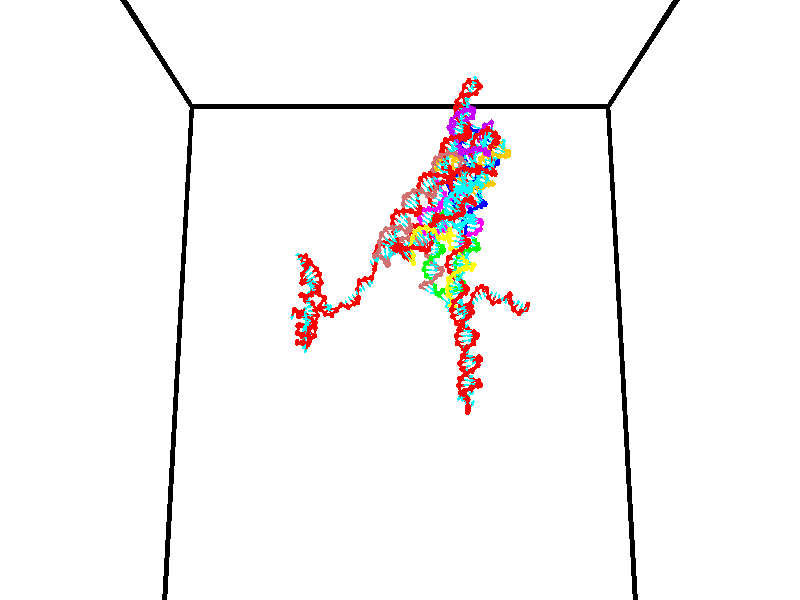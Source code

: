 // switches for output
#declare DRAW_BASES = 1; // possible values are 0, 1; only relevant for DNA ribbons
#declare DRAW_BASES_TYPE = 3; // possible values are 1, 2, 3; only relevant for DNA ribbons
#declare DRAW_FOG = 0; // set to 1 to enable fog

#include "colors.inc"

#include "transforms.inc"
background { rgb <1, 1, 1>}

#default {
   normal{
       ripples 0.25
       frequency 0.20
       turbulence 0.2
       lambda 5
   }
	finish {
		phong 0.1
		phong_size 40.
	}
}

// original window dimensions: 1024x640


// camera settings

camera {
	sky <0, 0.179814, -0.983701>
	up <0, 0.179814, -0.983701>
	right 1.6 * <1, 0, 0>
	location <35, 94.9851, 44.8844>
	look_at <35, 29.7336, 32.9568>
	direction <0, -65.2515, -11.9276>
	angle 67.0682
}


# declare cpy_camera_pos = <35, 94.9851, 44.8844>;
# if (DRAW_FOG = 1)
fog {
	fog_type 2
	up vnormalize(cpy_camera_pos)
	color rgbt<1,1,1,0.3>
	distance 1e-5
	fog_alt 3e-3
	fog_offset 56
}
# end


// LIGHTS

# declare lum = 6;
global_settings {
	ambient_light rgb lum * <0.05, 0.05, 0.05>
	max_trace_level 15
}# declare cpy_direct_light_amount = 0.25;
light_source
{	1000 * <-1, -1.16352, -0.803886>,
	rgb lum * cpy_direct_light_amount
	parallel
}

light_source
{	1000 * <1, 1.16352, 0.803886>,
	rgb lum * cpy_direct_light_amount
	parallel
}

// strand 0

// nucleotide -1

// particle -1
sphere {
	<24.402136, 35.170795, 34.798370> 0.250000
	pigment { color rgbt <1,0,0,0> }
	no_shadow
}
cylinder {
	<24.228430, 34.940563, 35.075535>,  <24.124207, 34.802425, 35.241833>, 0.100000
	pigment { color rgbt <1,0,0,0> }
	no_shadow
}
cylinder {
	<24.228430, 34.940563, 35.075535>,  <24.402136, 35.170795, 34.798370>, 0.100000
	pigment { color rgbt <1,0,0,0> }
	no_shadow
}

// particle -1
sphere {
	<24.228430, 34.940563, 35.075535> 0.100000
	pigment { color rgbt <1,0,0,0> }
	no_shadow
}
sphere {
	0, 1
	scale<0.080000,0.200000,0.300000>
	matrix <-0.678648, 0.714874, 0.168499,
		-0.592327, -0.397068, -0.701061,
		-0.434265, -0.575580, 0.692908,
		24.098150, 34.767891, 35.283409>
	pigment { color rgbt <0,1,1,0> }
	no_shadow
}
cylinder {
	<25.109673, 35.135662, 34.994358>,  <24.402136, 35.170795, 34.798370>, 0.130000
	pigment { color rgbt <1,0,0,0> }
	no_shadow
}

// nucleotide -1

// particle -1
sphere {
	<25.109673, 35.135662, 34.994358> 0.250000
	pigment { color rgbt <1,0,0,0> }
	no_shadow
}
cylinder {
	<25.248043, 34.833771, 34.771393>,  <25.331066, 34.652634, 34.637611>, 0.100000
	pigment { color rgbt <1,0,0,0> }
	no_shadow
}
cylinder {
	<25.248043, 34.833771, 34.771393>,  <25.109673, 35.135662, 34.994358>, 0.100000
	pigment { color rgbt <1,0,0,0> }
	no_shadow
}

// particle -1
sphere {
	<25.248043, 34.833771, 34.771393> 0.100000
	pigment { color rgbt <1,0,0,0> }
	no_shadow
}
sphere {
	0, 1
	scale<0.080000,0.200000,0.300000>
	matrix <-0.160970, -0.633026, 0.757210,
		-0.924351, -0.172212, -0.340469,
		0.345926, -0.754733, -0.557417,
		25.351822, 34.607349, 34.604168>
	pigment { color rgbt <0,1,1,0> }
	no_shadow
}
cylinder {
	<24.678923, 34.580902, 35.053371>,  <25.109673, 35.135662, 34.994358>, 0.130000
	pigment { color rgbt <1,0,0,0> }
	no_shadow
}

// nucleotide -1

// particle -1
sphere {
	<24.678923, 34.580902, 35.053371> 0.250000
	pigment { color rgbt <1,0,0,0> }
	no_shadow
}
cylinder {
	<25.013680, 34.397026, 34.934513>,  <25.214535, 34.286701, 34.863197>, 0.100000
	pigment { color rgbt <1,0,0,0> }
	no_shadow
}
cylinder {
	<25.013680, 34.397026, 34.934513>,  <24.678923, 34.580902, 35.053371>, 0.100000
	pigment { color rgbt <1,0,0,0> }
	no_shadow
}

// particle -1
sphere {
	<25.013680, 34.397026, 34.934513> 0.100000
	pigment { color rgbt <1,0,0,0> }
	no_shadow
}
sphere {
	0, 1
	scale<0.080000,0.200000,0.300000>
	matrix <-0.133574, -0.697963, 0.703566,
		-0.530816, -0.549120, -0.645524,
		0.836894, -0.459690, -0.297142,
		25.264748, 34.259121, 34.845371>
	pigment { color rgbt <0,1,1,0> }
	no_shadow
}
cylinder {
	<24.538565, 33.878536, 35.098930>,  <24.678923, 34.580902, 35.053371>, 0.130000
	pigment { color rgbt <1,0,0,0> }
	no_shadow
}

// nucleotide -1

// particle -1
sphere {
	<24.538565, 33.878536, 35.098930> 0.250000
	pigment { color rgbt <1,0,0,0> }
	no_shadow
}
cylinder {
	<24.935545, 33.838917, 35.070000>,  <25.173733, 33.815147, 35.052643>, 0.100000
	pigment { color rgbt <1,0,0,0> }
	no_shadow
}
cylinder {
	<24.935545, 33.838917, 35.070000>,  <24.538565, 33.878536, 35.098930>, 0.100000
	pigment { color rgbt <1,0,0,0> }
	no_shadow
}

// particle -1
sphere {
	<24.935545, 33.838917, 35.070000> 0.100000
	pigment { color rgbt <1,0,0,0> }
	no_shadow
}
sphere {
	0, 1
	scale<0.080000,0.200000,0.300000>
	matrix <-0.029273, -0.763995, 0.644557,
		-0.119099, -0.637574, -0.761127,
		0.992451, -0.099047, -0.072327,
		25.233280, 33.809204, 35.048302>
	pigment { color rgbt <0,1,1,0> }
	no_shadow
}
cylinder {
	<24.666697, 33.174690, 34.974705>,  <24.538565, 33.878536, 35.098930>, 0.130000
	pigment { color rgbt <1,0,0,0> }
	no_shadow
}

// nucleotide -1

// particle -1
sphere {
	<24.666697, 33.174690, 34.974705> 0.250000
	pigment { color rgbt <1,0,0,0> }
	no_shadow
}
cylinder {
	<24.992336, 33.336391, 35.141472>,  <25.187721, 33.433411, 35.241531>, 0.100000
	pigment { color rgbt <1,0,0,0> }
	no_shadow
}
cylinder {
	<24.992336, 33.336391, 35.141472>,  <24.666697, 33.174690, 34.974705>, 0.100000
	pigment { color rgbt <1,0,0,0> }
	no_shadow
}

// particle -1
sphere {
	<24.992336, 33.336391, 35.141472> 0.100000
	pigment { color rgbt <1,0,0,0> }
	no_shadow
}
sphere {
	0, 1
	scale<0.080000,0.200000,0.300000>
	matrix <0.055752, -0.769018, 0.636792,
		0.578042, -0.495168, -0.648595,
		0.814100, 0.404253, 0.416918,
		25.236567, 33.457668, 35.266548>
	pigment { color rgbt <0,1,1,0> }
	no_shadow
}
cylinder {
	<25.233822, 32.765720, 34.893215>,  <24.666697, 33.174690, 34.974705>, 0.130000
	pigment { color rgbt <1,0,0,0> }
	no_shadow
}

// nucleotide -1

// particle -1
sphere {
	<25.233822, 32.765720, 34.893215> 0.250000
	pigment { color rgbt <1,0,0,0> }
	no_shadow
}
cylinder {
	<25.289318, 32.924118, 35.256298>,  <25.322617, 33.019157, 35.474148>, 0.100000
	pigment { color rgbt <1,0,0,0> }
	no_shadow
}
cylinder {
	<25.289318, 32.924118, 35.256298>,  <25.233822, 32.765720, 34.893215>, 0.100000
	pigment { color rgbt <1,0,0,0> }
	no_shadow
}

// particle -1
sphere {
	<25.289318, 32.924118, 35.256298> 0.100000
	pigment { color rgbt <1,0,0,0> }
	no_shadow
}
sphere {
	0, 1
	scale<0.080000,0.200000,0.300000>
	matrix <-0.197682, -0.887056, 0.417196,
		0.970398, -0.237321, -0.044792,
		0.138743, 0.395992, 0.907712,
		25.330940, 33.042915, 35.528610>
	pigment { color rgbt <0,1,1,0> }
	no_shadow
}
cylinder {
	<25.778522, 32.371964, 35.237438>,  <25.233822, 32.765720, 34.893215>, 0.130000
	pigment { color rgbt <1,0,0,0> }
	no_shadow
}

// nucleotide -1

// particle -1
sphere {
	<25.778522, 32.371964, 35.237438> 0.250000
	pigment { color rgbt <1,0,0,0> }
	no_shadow
}
cylinder {
	<25.565376, 32.550018, 35.525303>,  <25.437489, 32.656849, 35.698021>, 0.100000
	pigment { color rgbt <1,0,0,0> }
	no_shadow
}
cylinder {
	<25.565376, 32.550018, 35.525303>,  <25.778522, 32.371964, 35.237438>, 0.100000
	pigment { color rgbt <1,0,0,0> }
	no_shadow
}

// particle -1
sphere {
	<25.565376, 32.550018, 35.525303> 0.100000
	pigment { color rgbt <1,0,0,0> }
	no_shadow
}
sphere {
	0, 1
	scale<0.080000,0.200000,0.300000>
	matrix <-0.078978, -0.872910, 0.481446,
		0.842507, 0.199709, 0.500299,
		-0.532865, 0.445134, 0.719660,
		25.405518, 32.683559, 35.741199>
	pigment { color rgbt <0,1,1,0> }
	no_shadow
}
cylinder {
	<26.112354, 32.211502, 35.900700>,  <25.778522, 32.371964, 35.237438>, 0.130000
	pigment { color rgbt <1,0,0,0> }
	no_shadow
}

// nucleotide -1

// particle -1
sphere {
	<26.112354, 32.211502, 35.900700> 0.250000
	pigment { color rgbt <1,0,0,0> }
	no_shadow
}
cylinder {
	<25.722548, 32.288754, 35.946346>,  <25.488665, 32.335102, 35.973732>, 0.100000
	pigment { color rgbt <1,0,0,0> }
	no_shadow
}
cylinder {
	<25.722548, 32.288754, 35.946346>,  <26.112354, 32.211502, 35.900700>, 0.100000
	pigment { color rgbt <1,0,0,0> }
	no_shadow
}

// particle -1
sphere {
	<25.722548, 32.288754, 35.946346> 0.100000
	pigment { color rgbt <1,0,0,0> }
	no_shadow
}
sphere {
	0, 1
	scale<0.080000,0.200000,0.300000>
	matrix <-0.101678, -0.833742, 0.542712,
		0.199954, 0.517278, 0.832131,
		-0.974515, 0.193126, 0.114114,
		25.430193, 32.346691, 35.980579>
	pigment { color rgbt <0,1,1,0> }
	no_shadow
}
cylinder {
	<26.013508, 31.963665, 36.555996>,  <26.112354, 32.211502, 35.900700>, 0.130000
	pigment { color rgbt <1,0,0,0> }
	no_shadow
}

// nucleotide -1

// particle -1
sphere {
	<26.013508, 31.963665, 36.555996> 0.250000
	pigment { color rgbt <1,0,0,0> }
	no_shadow
}
cylinder {
	<25.671947, 31.977654, 36.348289>,  <25.467012, 31.986048, 36.223667>, 0.100000
	pigment { color rgbt <1,0,0,0> }
	no_shadow
}
cylinder {
	<25.671947, 31.977654, 36.348289>,  <26.013508, 31.963665, 36.555996>, 0.100000
	pigment { color rgbt <1,0,0,0> }
	no_shadow
}

// particle -1
sphere {
	<25.671947, 31.977654, 36.348289> 0.100000
	pigment { color rgbt <1,0,0,0> }
	no_shadow
}
sphere {
	0, 1
	scale<0.080000,0.200000,0.300000>
	matrix <-0.430278, -0.608721, 0.666573,
		-0.292774, 0.792613, 0.534835,
		-0.853899, 0.034972, -0.519262,
		25.415777, 31.988146, 36.192513>
	pigment { color rgbt <0,1,1,0> }
	no_shadow
}
cylinder {
	<25.506834, 32.132790, 37.063057>,  <26.013508, 31.963665, 36.555996>, 0.130000
	pigment { color rgbt <1,0,0,0> }
	no_shadow
}

// nucleotide -1

// particle -1
sphere {
	<25.506834, 32.132790, 37.063057> 0.250000
	pigment { color rgbt <1,0,0,0> }
	no_shadow
}
cylinder {
	<25.320503, 31.959864, 36.754227>,  <25.208704, 31.856108, 36.568928>, 0.100000
	pigment { color rgbt <1,0,0,0> }
	no_shadow
}
cylinder {
	<25.320503, 31.959864, 36.754227>,  <25.506834, 32.132790, 37.063057>, 0.100000
	pigment { color rgbt <1,0,0,0> }
	no_shadow
}

// particle -1
sphere {
	<25.320503, 31.959864, 36.754227> 0.100000
	pigment { color rgbt <1,0,0,0> }
	no_shadow
}
sphere {
	0, 1
	scale<0.080000,0.200000,0.300000>
	matrix <-0.408798, -0.668697, 0.621071,
		-0.784785, 0.604938, 0.134769,
		-0.465829, -0.432314, -0.772080,
		25.180754, 31.830170, 36.522602>
	pigment { color rgbt <0,1,1,0> }
	no_shadow
}
cylinder {
	<24.760756, 32.098331, 37.249180>,  <25.506834, 32.132790, 37.063057>, 0.130000
	pigment { color rgbt <1,0,0,0> }
	no_shadow
}

// nucleotide -1

// particle -1
sphere {
	<24.760756, 32.098331, 37.249180> 0.250000
	pigment { color rgbt <1,0,0,0> }
	no_shadow
}
cylinder {
	<24.832121, 31.815496, 36.975479>,  <24.874941, 31.645796, 36.811260>, 0.100000
	pigment { color rgbt <1,0,0,0> }
	no_shadow
}
cylinder {
	<24.832121, 31.815496, 36.975479>,  <24.760756, 32.098331, 37.249180>, 0.100000
	pigment { color rgbt <1,0,0,0> }
	no_shadow
}

// particle -1
sphere {
	<24.832121, 31.815496, 36.975479> 0.100000
	pigment { color rgbt <1,0,0,0> }
	no_shadow
}
sphere {
	0, 1
	scale<0.080000,0.200000,0.300000>
	matrix <-0.445165, -0.678173, 0.584731,
		-0.877495, 0.200280, -0.435765,
		0.178415, -0.707085, -0.684251,
		24.885645, 31.603371, 36.770203>
	pigment { color rgbt <0,1,1,0> }
	no_shadow
}
cylinder {
	<24.149494, 31.621077, 37.135754>,  <24.760756, 32.098331, 37.249180>, 0.130000
	pigment { color rgbt <1,0,0,0> }
	no_shadow
}

// nucleotide -1

// particle -1
sphere {
	<24.149494, 31.621077, 37.135754> 0.250000
	pigment { color rgbt <1,0,0,0> }
	no_shadow
}
cylinder {
	<24.486986, 31.421509, 37.056561>,  <24.689482, 31.301767, 37.009045>, 0.100000
	pigment { color rgbt <1,0,0,0> }
	no_shadow
}
cylinder {
	<24.486986, 31.421509, 37.056561>,  <24.149494, 31.621077, 37.135754>, 0.100000
	pigment { color rgbt <1,0,0,0> }
	no_shadow
}

// particle -1
sphere {
	<24.486986, 31.421509, 37.056561> 0.100000
	pigment { color rgbt <1,0,0,0> }
	no_shadow
}
sphere {
	0, 1
	scale<0.080000,0.200000,0.300000>
	matrix <-0.279676, -0.723442, 0.631200,
		-0.458148, -0.477191, -0.749925,
		0.843731, -0.498919, -0.197985,
		24.740105, 31.271833, 36.997166>
	pigment { color rgbt <0,1,1,0> }
	no_shadow
}
cylinder {
	<24.032545, 30.906944, 36.957317>,  <24.149494, 31.621077, 37.135754>, 0.130000
	pigment { color rgbt <1,0,0,0> }
	no_shadow
}

// nucleotide -1

// particle -1
sphere {
	<24.032545, 30.906944, 36.957317> 0.250000
	pigment { color rgbt <1,0,0,0> }
	no_shadow
}
cylinder {
	<24.409412, 30.917206, 37.090981>,  <24.635532, 30.923363, 37.171177>, 0.100000
	pigment { color rgbt <1,0,0,0> }
	no_shadow
}
cylinder {
	<24.409412, 30.917206, 37.090981>,  <24.032545, 30.906944, 36.957317>, 0.100000
	pigment { color rgbt <1,0,0,0> }
	no_shadow
}

// particle -1
sphere {
	<24.409412, 30.917206, 37.090981> 0.100000
	pigment { color rgbt <1,0,0,0> }
	no_shadow
}
sphere {
	0, 1
	scale<0.080000,0.200000,0.300000>
	matrix <-0.136084, -0.881886, 0.451396,
		0.306269, -0.470765, -0.827394,
		0.942168, 0.025653, 0.334158,
		24.692062, 30.924902, 37.191227>
	pigment { color rgbt <0,1,1,0> }
	no_shadow
}
cylinder {
	<24.332310, 30.199570, 36.927715>,  <24.032545, 30.906944, 36.957317>, 0.130000
	pigment { color rgbt <1,0,0,0> }
	no_shadow
}

// nucleotide -1

// particle -1
sphere {
	<24.332310, 30.199570, 36.927715> 0.250000
	pigment { color rgbt <1,0,0,0> }
	no_shadow
}
cylinder {
	<24.538460, 30.414230, 37.194965>,  <24.662149, 30.543026, 37.355316>, 0.100000
	pigment { color rgbt <1,0,0,0> }
	no_shadow
}
cylinder {
	<24.538460, 30.414230, 37.194965>,  <24.332310, 30.199570, 36.927715>, 0.100000
	pigment { color rgbt <1,0,0,0> }
	no_shadow
}

// particle -1
sphere {
	<24.538460, 30.414230, 37.194965> 0.100000
	pigment { color rgbt <1,0,0,0> }
	no_shadow
}
sphere {
	0, 1
	scale<0.080000,0.200000,0.300000>
	matrix <0.066796, -0.802428, 0.592998,
		0.854356, -0.260989, -0.449399,
		0.515377, 0.536650, 0.668127,
		24.693073, 30.575226, 37.395405>
	pigment { color rgbt <0,1,1,0> }
	no_shadow
}
cylinder {
	<25.077549, 30.065102, 37.075699>,  <24.332310, 30.199570, 36.927715>, 0.130000
	pigment { color rgbt <1,0,0,0> }
	no_shadow
}

// nucleotide -1

// particle -1
sphere {
	<25.077549, 30.065102, 37.075699> 0.250000
	pigment { color rgbt <1,0,0,0> }
	no_shadow
}
cylinder {
	<24.951561, 30.224924, 37.420059>,  <24.875967, 30.320818, 37.626675>, 0.100000
	pigment { color rgbt <1,0,0,0> }
	no_shadow
}
cylinder {
	<24.951561, 30.224924, 37.420059>,  <25.077549, 30.065102, 37.075699>, 0.100000
	pigment { color rgbt <1,0,0,0> }
	no_shadow
}

// particle -1
sphere {
	<24.951561, 30.224924, 37.420059> 0.100000
	pigment { color rgbt <1,0,0,0> }
	no_shadow
}
sphere {
	0, 1
	scale<0.080000,0.200000,0.300000>
	matrix <0.415122, -0.757708, 0.503540,
		0.853503, 0.515979, 0.072793,
		-0.314972, 0.399555, 0.860900,
		24.857069, 30.344791, 37.678329>
	pigment { color rgbt <0,1,1,0> }
	no_shadow
}
cylinder {
	<25.337511, 30.509224, 36.559002>,  <25.077549, 30.065102, 37.075699>, 0.130000
	pigment { color rgbt <1,0,0,0> }
	no_shadow
}

// nucleotide -1

// particle -1
sphere {
	<25.337511, 30.509224, 36.559002> 0.250000
	pigment { color rgbt <1,0,0,0> }
	no_shadow
}
cylinder {
	<25.019814, 30.751072, 36.583038>,  <24.829195, 30.896181, 36.597458>, 0.100000
	pigment { color rgbt <1,0,0,0> }
	no_shadow
}
cylinder {
	<25.019814, 30.751072, 36.583038>,  <25.337511, 30.509224, 36.559002>, 0.100000
	pigment { color rgbt <1,0,0,0> }
	no_shadow
}

// particle -1
sphere {
	<25.019814, 30.751072, 36.583038> 0.100000
	pigment { color rgbt <1,0,0,0> }
	no_shadow
}
sphere {
	0, 1
	scale<0.080000,0.200000,0.300000>
	matrix <0.449212, 0.650917, -0.611977,
		-0.409124, -0.459069, -0.788589,
		-0.794246, 0.604619, 0.060087,
		24.781540, 30.932457, 36.601063>
	pigment { color rgbt <0,1,1,0> }
	no_shadow
}
cylinder {
	<25.122908, 30.718292, 35.838562>,  <25.337511, 30.509224, 36.559002>, 0.130000
	pigment { color rgbt <1,0,0,0> }
	no_shadow
}

// nucleotide -1

// particle -1
sphere {
	<25.122908, 30.718292, 35.838562> 0.250000
	pigment { color rgbt <1,0,0,0> }
	no_shadow
}
cylinder {
	<24.999569, 30.990202, 36.104744>,  <24.925566, 31.153347, 36.264454>, 0.100000
	pigment { color rgbt <1,0,0,0> }
	no_shadow
}
cylinder {
	<24.999569, 30.990202, 36.104744>,  <25.122908, 30.718292, 35.838562>, 0.100000
	pigment { color rgbt <1,0,0,0> }
	no_shadow
}

// particle -1
sphere {
	<24.999569, 30.990202, 36.104744> 0.100000
	pigment { color rgbt <1,0,0,0> }
	no_shadow
}
sphere {
	0, 1
	scale<0.080000,0.200000,0.300000>
	matrix <0.335656, 0.732294, -0.592520,
		-0.890088, 0.040661, -0.453972,
		-0.308348, 0.679774, 0.665454,
		24.907064, 31.194134, 36.304379>
	pigment { color rgbt <0,1,1,0> }
	no_shadow
}
cylinder {
	<24.562969, 31.243982, 35.541409>,  <25.122908, 30.718292, 35.838562>, 0.130000
	pigment { color rgbt <1,0,0,0> }
	no_shadow
}

// nucleotide -1

// particle -1
sphere {
	<24.562969, 31.243982, 35.541409> 0.250000
	pigment { color rgbt <1,0,0,0> }
	no_shadow
}
cylinder {
	<24.740433, 31.435030, 35.844734>,  <24.846910, 31.549660, 36.026730>, 0.100000
	pigment { color rgbt <1,0,0,0> }
	no_shadow
}
cylinder {
	<24.740433, 31.435030, 35.844734>,  <24.562969, 31.243982, 35.541409>, 0.100000
	pigment { color rgbt <1,0,0,0> }
	no_shadow
}

// particle -1
sphere {
	<24.740433, 31.435030, 35.844734> 0.100000
	pigment { color rgbt <1,0,0,0> }
	no_shadow
}
sphere {
	0, 1
	scale<0.080000,0.200000,0.300000>
	matrix <0.195321, 0.774279, -0.601948,
		-0.874653, 0.415175, 0.250225,
		0.443658, 0.477621, 0.758318,
		24.873529, 31.578316, 36.072231>
	pigment { color rgbt <0,1,1,0> }
	no_shadow
}
cylinder {
	<24.219362, 31.945938, 35.656445>,  <24.562969, 31.243982, 35.541409>, 0.130000
	pigment { color rgbt <1,0,0,0> }
	no_shadow
}

// nucleotide -1

// particle -1
sphere {
	<24.219362, 31.945938, 35.656445> 0.250000
	pigment { color rgbt <1,0,0,0> }
	no_shadow
}
cylinder {
	<24.599316, 31.947624, 35.781475>,  <24.827288, 31.948635, 35.856491>, 0.100000
	pigment { color rgbt <1,0,0,0> }
	no_shadow
}
cylinder {
	<24.599316, 31.947624, 35.781475>,  <24.219362, 31.945938, 35.656445>, 0.100000
	pigment { color rgbt <1,0,0,0> }
	no_shadow
}

// particle -1
sphere {
	<24.599316, 31.947624, 35.781475> 0.100000
	pigment { color rgbt <1,0,0,0> }
	no_shadow
}
sphere {
	0, 1
	scale<0.080000,0.200000,0.300000>
	matrix <0.191285, 0.783016, -0.591859,
		-0.247244, 0.621988, 0.742968,
		0.949884, 0.004215, 0.312573,
		24.884281, 31.948889, 35.875248>
	pigment { color rgbt <0,1,1,0> }
	no_shadow
}
cylinder {
	<24.496527, 32.670376, 35.664883>,  <24.219362, 31.945938, 35.656445>, 0.130000
	pigment { color rgbt <1,0,0,0> }
	no_shadow
}

// nucleotide -1

// particle -1
sphere {
	<24.496527, 32.670376, 35.664883> 0.250000
	pigment { color rgbt <1,0,0,0> }
	no_shadow
}
cylinder {
	<24.826925, 32.445198, 35.653419>,  <25.025164, 32.310089, 35.646542>, 0.100000
	pigment { color rgbt <1,0,0,0> }
	no_shadow
}
cylinder {
	<24.826925, 32.445198, 35.653419>,  <24.496527, 32.670376, 35.664883>, 0.100000
	pigment { color rgbt <1,0,0,0> }
	no_shadow
}

// particle -1
sphere {
	<24.826925, 32.445198, 35.653419> 0.100000
	pigment { color rgbt <1,0,0,0> }
	no_shadow
}
sphere {
	0, 1
	scale<0.080000,0.200000,0.300000>
	matrix <0.434914, 0.668830, -0.602924,
		0.358580, 0.485549, 0.797284,
		0.825997, -0.562946, -0.028657,
		25.074724, 32.276314, 35.644821>
	pigment { color rgbt <0,1,1,0> }
	no_shadow
}
cylinder {
	<24.355856, 32.831043, 36.420818>,  <24.496527, 32.670376, 35.664883>, 0.130000
	pigment { color rgbt <1,0,0,0> }
	no_shadow
}

// nucleotide -1

// particle -1
sphere {
	<24.355856, 32.831043, 36.420818> 0.250000
	pigment { color rgbt <1,0,0,0> }
	no_shadow
}
cylinder {
	<24.742702, 32.730034, 36.408714>,  <24.974810, 32.669426, 36.401451>, 0.100000
	pigment { color rgbt <1,0,0,0> }
	no_shadow
}
cylinder {
	<24.742702, 32.730034, 36.408714>,  <24.355856, 32.831043, 36.420818>, 0.100000
	pigment { color rgbt <1,0,0,0> }
	no_shadow
}

// particle -1
sphere {
	<24.742702, 32.730034, 36.408714> 0.100000
	pigment { color rgbt <1,0,0,0> }
	no_shadow
}
sphere {
	0, 1
	scale<0.080000,0.200000,0.300000>
	matrix <0.192223, 0.803646, -0.563208,
		0.166541, 0.538871, 0.825761,
		0.967116, -0.252527, -0.030256,
		25.032837, 32.654274, 36.399639>
	pigment { color rgbt <0,1,1,0> }
	no_shadow
}
cylinder {
	<24.890215, 33.316059, 36.762482>,  <24.355856, 32.831043, 36.420818>, 0.130000
	pigment { color rgbt <1,0,0,0> }
	no_shadow
}

// nucleotide -1

// particle -1
sphere {
	<24.890215, 33.316059, 36.762482> 0.250000
	pigment { color rgbt <1,0,0,0> }
	no_shadow
}
cylinder {
	<25.073174, 33.120144, 36.465595>,  <25.182949, 33.002594, 36.287464>, 0.100000
	pigment { color rgbt <1,0,0,0> }
	no_shadow
}
cylinder {
	<25.073174, 33.120144, 36.465595>,  <24.890215, 33.316059, 36.762482>, 0.100000
	pigment { color rgbt <1,0,0,0> }
	no_shadow
}

// particle -1
sphere {
	<25.073174, 33.120144, 36.465595> 0.100000
	pigment { color rgbt <1,0,0,0> }
	no_shadow
}
sphere {
	0, 1
	scale<0.080000,0.200000,0.300000>
	matrix <0.283743, 0.871404, -0.400182,
		0.842779, -0.027557, 0.537553,
		0.457398, -0.489792, -0.742220,
		25.210392, 32.973206, 36.242928>
	pigment { color rgbt <0,1,1,0> }
	no_shadow
}
cylinder {
	<25.545666, 33.587055, 36.678085>,  <24.890215, 33.316059, 36.762482>, 0.130000
	pigment { color rgbt <1,0,0,0> }
	no_shadow
}

// nucleotide -1

// particle -1
sphere {
	<25.545666, 33.587055, 36.678085> 0.250000
	pigment { color rgbt <1,0,0,0> }
	no_shadow
}
cylinder {
	<25.518623, 33.387302, 36.332588>,  <25.502398, 33.267452, 36.125290>, 0.100000
	pigment { color rgbt <1,0,0,0> }
	no_shadow
}
cylinder {
	<25.518623, 33.387302, 36.332588>,  <25.545666, 33.587055, 36.678085>, 0.100000
	pigment { color rgbt <1,0,0,0> }
	no_shadow
}

// particle -1
sphere {
	<25.518623, 33.387302, 36.332588> 0.100000
	pigment { color rgbt <1,0,0,0> }
	no_shadow
}
sphere {
	0, 1
	scale<0.080000,0.200000,0.300000>
	matrix <0.437809, 0.763070, -0.475443,
		0.896523, -0.410296, 0.167046,
		-0.067604, -0.499380, -0.863742,
		25.498343, 33.237488, 36.073467>
	pigment { color rgbt <0,1,1,0> }
	no_shadow
}
cylinder {
	<25.731079, 34.075474, 36.199738>,  <25.545666, 33.587055, 36.678085>, 0.130000
	pigment { color rgbt <1,0,0,0> }
	no_shadow
}

// nucleotide -1

// particle -1
sphere {
	<25.731079, 34.075474, 36.199738> 0.250000
	pigment { color rgbt <1,0,0,0> }
	no_shadow
}
cylinder {
	<25.704971, 33.740631, 35.982487>,  <25.689306, 33.539726, 35.852135>, 0.100000
	pigment { color rgbt <1,0,0,0> }
	no_shadow
}
cylinder {
	<25.704971, 33.740631, 35.982487>,  <25.731079, 34.075474, 36.199738>, 0.100000
	pigment { color rgbt <1,0,0,0> }
	no_shadow
}

// particle -1
sphere {
	<25.704971, 33.740631, 35.982487> 0.100000
	pigment { color rgbt <1,0,0,0> }
	no_shadow
}
sphere {
	0, 1
	scale<0.080000,0.200000,0.300000>
	matrix <0.259583, 0.511304, -0.819259,
		0.963512, -0.194460, 0.183926,
		-0.065271, -0.837110, -0.543126,
		25.685390, 33.489498, 35.819550>
	pigment { color rgbt <0,1,1,0> }
	no_shadow
}
cylinder {
	<26.350275, 33.943790, 35.677071>,  <25.731079, 34.075474, 36.199738>, 0.130000
	pigment { color rgbt <1,0,0,0> }
	no_shadow
}

// nucleotide -1

// particle -1
sphere {
	<26.350275, 33.943790, 35.677071> 0.250000
	pigment { color rgbt <1,0,0,0> }
	no_shadow
}
cylinder {
	<26.009939, 33.779442, 35.546070>,  <25.805738, 33.680832, 35.467468>, 0.100000
	pigment { color rgbt <1,0,0,0> }
	no_shadow
}
cylinder {
	<26.009939, 33.779442, 35.546070>,  <26.350275, 33.943790, 35.677071>, 0.100000
	pigment { color rgbt <1,0,0,0> }
	no_shadow
}

// particle -1
sphere {
	<26.009939, 33.779442, 35.546070> 0.100000
	pigment { color rgbt <1,0,0,0> }
	no_shadow
}
sphere {
	0, 1
	scale<0.080000,0.200000,0.300000>
	matrix <0.134071, 0.432910, -0.891411,
		0.508032, -0.802357, -0.313251,
		-0.850840, -0.410867, -0.327505,
		25.754686, 33.656181, 35.447819>
	pigment { color rgbt <0,1,1,0> }
	no_shadow
}
cylinder {
	<26.543856, 33.768986, 35.044003>,  <26.350275, 33.943790, 35.677071>, 0.130000
	pigment { color rgbt <1,0,0,0> }
	no_shadow
}

// nucleotide -1

// particle -1
sphere {
	<26.543856, 33.768986, 35.044003> 0.250000
	pigment { color rgbt <1,0,0,0> }
	no_shadow
}
cylinder {
	<26.144115, 33.782566, 35.039143>,  <25.904272, 33.790714, 35.036224>, 0.100000
	pigment { color rgbt <1,0,0,0> }
	no_shadow
}
cylinder {
	<26.144115, 33.782566, 35.039143>,  <26.543856, 33.768986, 35.044003>, 0.100000
	pigment { color rgbt <1,0,0,0> }
	no_shadow
}

// particle -1
sphere {
	<26.144115, 33.782566, 35.039143> 0.100000
	pigment { color rgbt <1,0,0,0> }
	no_shadow
}
sphere {
	0, 1
	scale<0.080000,0.200000,0.300000>
	matrix <0.021601, 0.293700, -0.955654,
		-0.028875, -0.955295, -0.294242,
		-0.999350, 0.033950, -0.012154,
		25.844311, 33.792751, 35.035496>
	pigment { color rgbt <0,1,1,0> }
	no_shadow
}
cylinder {
	<26.342396, 33.507374, 34.508667>,  <26.543856, 33.768986, 35.044003>, 0.130000
	pigment { color rgbt <1,0,0,0> }
	no_shadow
}

// nucleotide -1

// particle -1
sphere {
	<26.342396, 33.507374, 34.508667> 0.250000
	pigment { color rgbt <1,0,0,0> }
	no_shadow
}
cylinder {
	<26.030413, 33.735516, 34.611706>,  <25.843222, 33.872402, 34.673531>, 0.100000
	pigment { color rgbt <1,0,0,0> }
	no_shadow
}
cylinder {
	<26.030413, 33.735516, 34.611706>,  <26.342396, 33.507374, 34.508667>, 0.100000
	pigment { color rgbt <1,0,0,0> }
	no_shadow
}

// particle -1
sphere {
	<26.030413, 33.735516, 34.611706> 0.100000
	pigment { color rgbt <1,0,0,0> }
	no_shadow
}
sphere {
	0, 1
	scale<0.080000,0.200000,0.300000>
	matrix <0.084671, 0.504000, -0.859544,
		-0.620076, -0.648598, -0.441392,
		-0.779959, 0.570356, 0.257601,
		25.796425, 33.906624, 34.688988>
	pigment { color rgbt <0,1,1,0> }
	no_shadow
}
cylinder {
	<25.942099, 33.675163, 33.952854>,  <26.342396, 33.507374, 34.508667>, 0.130000
	pigment { color rgbt <1,0,0,0> }
	no_shadow
}

// nucleotide -1

// particle -1
sphere {
	<25.942099, 33.675163, 33.952854> 0.250000
	pigment { color rgbt <1,0,0,0> }
	no_shadow
}
cylinder {
	<25.831337, 33.987762, 34.176491>,  <25.764879, 34.175323, 34.310673>, 0.100000
	pigment { color rgbt <1,0,0,0> }
	no_shadow
}
cylinder {
	<25.831337, 33.987762, 34.176491>,  <25.942099, 33.675163, 33.952854>, 0.100000
	pigment { color rgbt <1,0,0,0> }
	no_shadow
}

// particle -1
sphere {
	<25.831337, 33.987762, 34.176491> 0.100000
	pigment { color rgbt <1,0,0,0> }
	no_shadow
}
sphere {
	0, 1
	scale<0.080000,0.200000,0.300000>
	matrix <0.015769, 0.585460, -0.810548,
		-0.960768, -0.215628, -0.174440,
		-0.276904, 0.781499, 0.559091,
		25.748266, 34.222214, 34.344219>
	pigment { color rgbt <0,1,1,0> }
	no_shadow
}
cylinder {
	<25.293097, 33.989323, 33.787811>,  <25.942099, 33.675163, 33.952854>, 0.130000
	pigment { color rgbt <1,0,0,0> }
	no_shadow
}

// nucleotide -1

// particle -1
sphere {
	<25.293097, 33.989323, 33.787811> 0.250000
	pigment { color rgbt <1,0,0,0> }
	no_shadow
}
cylinder {
	<25.513763, 34.275932, 33.958576>,  <25.646164, 34.447899, 34.061035>, 0.100000
	pigment { color rgbt <1,0,0,0> }
	no_shadow
}
cylinder {
	<25.513763, 34.275932, 33.958576>,  <25.293097, 33.989323, 33.787811>, 0.100000
	pigment { color rgbt <1,0,0,0> }
	no_shadow
}

// particle -1
sphere {
	<25.513763, 34.275932, 33.958576> 0.100000
	pigment { color rgbt <1,0,0,0> }
	no_shadow
}
sphere {
	0, 1
	scale<0.080000,0.200000,0.300000>
	matrix <-0.012330, 0.518800, -0.854807,
		-0.833972, 0.466307, 0.295041,
		0.551669, 0.716523, 0.426914,
		25.679264, 34.490891, 34.086651>
	pigment { color rgbt <0,1,1,0> }
	no_shadow
}
cylinder {
	<25.076406, 34.590870, 33.441231>,  <25.293097, 33.989323, 33.787811>, 0.130000
	pigment { color rgbt <1,0,0,0> }
	no_shadow
}

// nucleotide -1

// particle -1
sphere {
	<25.076406, 34.590870, 33.441231> 0.250000
	pigment { color rgbt <1,0,0,0> }
	no_shadow
}
cylinder {
	<25.391020, 34.700100, 33.662788>,  <25.579788, 34.765636, 33.795723>, 0.100000
	pigment { color rgbt <1,0,0,0> }
	no_shadow
}
cylinder {
	<25.391020, 34.700100, 33.662788>,  <25.076406, 34.590870, 33.441231>, 0.100000
	pigment { color rgbt <1,0,0,0> }
	no_shadow
}

// particle -1
sphere {
	<25.391020, 34.700100, 33.662788> 0.100000
	pigment { color rgbt <1,0,0,0> }
	no_shadow
}
sphere {
	0, 1
	scale<0.080000,0.200000,0.300000>
	matrix <0.255109, 0.673144, -0.694115,
		-0.562394, 0.687248, 0.459786,
		0.786531, 0.273071, 0.553896,
		25.626980, 34.782021, 33.828957>
	pigment { color rgbt <0,1,1,0> }
	no_shadow
}
cylinder {
	<25.026390, 35.311451, 33.562927>,  <25.076406, 34.590870, 33.441231>, 0.130000
	pigment { color rgbt <1,0,0,0> }
	no_shadow
}

// nucleotide -1

// particle -1
sphere {
	<25.026390, 35.311451, 33.562927> 0.250000
	pigment { color rgbt <1,0,0,0> }
	no_shadow
}
cylinder {
	<25.403870, 35.180424, 33.581406>,  <25.630358, 35.101807, 33.592491>, 0.100000
	pigment { color rgbt <1,0,0,0> }
	no_shadow
}
cylinder {
	<25.403870, 35.180424, 33.581406>,  <25.026390, 35.311451, 33.562927>, 0.100000
	pigment { color rgbt <1,0,0,0> }
	no_shadow
}

// particle -1
sphere {
	<25.403870, 35.180424, 33.581406> 0.100000
	pigment { color rgbt <1,0,0,0> }
	no_shadow
}
sphere {
	0, 1
	scale<0.080000,0.200000,0.300000>
	matrix <0.283763, 0.729782, -0.622011,
		0.170039, 0.600099, 0.781645,
		0.943698, -0.327568, 0.046195,
		25.686979, 35.082153, 33.595264>
	pigment { color rgbt <0,1,1,0> }
	no_shadow
}
cylinder {
	<25.617983, 35.828548, 33.842812>,  <25.026390, 35.311451, 33.562927>, 0.130000
	pigment { color rgbt <1,0,0,0> }
	no_shadow
}

// nucleotide -1

// particle -1
sphere {
	<25.617983, 35.828548, 33.842812> 0.250000
	pigment { color rgbt <1,0,0,0> }
	no_shadow
}
cylinder {
	<25.766199, 35.561882, 33.584122>,  <25.855129, 35.401882, 33.428909>, 0.100000
	pigment { color rgbt <1,0,0,0> }
	no_shadow
}
cylinder {
	<25.766199, 35.561882, 33.584122>,  <25.617983, 35.828548, 33.842812>, 0.100000
	pigment { color rgbt <1,0,0,0> }
	no_shadow
}

// particle -1
sphere {
	<25.766199, 35.561882, 33.584122> 0.100000
	pigment { color rgbt <1,0,0,0> }
	no_shadow
}
sphere {
	0, 1
	scale<0.080000,0.200000,0.300000>
	matrix <0.399588, 0.742979, -0.536947,
		0.838469, -0.059464, 0.541696,
		0.370540, -0.666668, -0.646725,
		25.877361, 35.361881, 33.390102>
	pigment { color rgbt <0,1,1,0> }
	no_shadow
}
cylinder {
	<26.232635, 36.117405, 33.668739>,  <25.617983, 35.828548, 33.842812>, 0.130000
	pigment { color rgbt <1,0,0,0> }
	no_shadow
}

// nucleotide -1

// particle -1
sphere {
	<26.232635, 36.117405, 33.668739> 0.250000
	pigment { color rgbt <1,0,0,0> }
	no_shadow
}
cylinder {
	<26.168068, 35.837334, 33.390549>,  <26.129328, 35.669292, 33.223633>, 0.100000
	pigment { color rgbt <1,0,0,0> }
	no_shadow
}
cylinder {
	<26.168068, 35.837334, 33.390549>,  <26.232635, 36.117405, 33.668739>, 0.100000
	pigment { color rgbt <1,0,0,0> }
	no_shadow
}

// particle -1
sphere {
	<26.168068, 35.837334, 33.390549> 0.100000
	pigment { color rgbt <1,0,0,0> }
	no_shadow
}
sphere {
	0, 1
	scale<0.080000,0.200000,0.300000>
	matrix <0.464724, 0.567768, -0.679464,
		0.870618, -0.432884, 0.233742,
		-0.161417, -0.700179, -0.695481,
		26.119642, 35.627281, 33.181904>
	pigment { color rgbt <0,1,1,0> }
	no_shadow
}
cylinder {
	<26.928114, 36.022243, 33.212982>,  <26.232635, 36.117405, 33.668739>, 0.130000
	pigment { color rgbt <1,0,0,0> }
	no_shadow
}

// nucleotide -1

// particle -1
sphere {
	<26.928114, 36.022243, 33.212982> 0.250000
	pigment { color rgbt <1,0,0,0> }
	no_shadow
}
cylinder {
	<26.579203, 35.931057, 33.039936>,  <26.369856, 35.876343, 32.936108>, 0.100000
	pigment { color rgbt <1,0,0,0> }
	no_shadow
}
cylinder {
	<26.579203, 35.931057, 33.039936>,  <26.928114, 36.022243, 33.212982>, 0.100000
	pigment { color rgbt <1,0,0,0> }
	no_shadow
}

// particle -1
sphere {
	<26.579203, 35.931057, 33.039936> 0.100000
	pigment { color rgbt <1,0,0,0> }
	no_shadow
}
sphere {
	0, 1
	scale<0.080000,0.200000,0.300000>
	matrix <0.244588, 0.562675, -0.789667,
		0.423442, -0.794624, -0.435051,
		-0.872280, -0.227970, -0.432616,
		26.317518, 35.862667, 32.910152>
	pigment { color rgbt <0,1,1,0> }
	no_shadow
}
cylinder {
	<27.110479, 35.910561, 32.634476>,  <26.928114, 36.022243, 33.212982>, 0.130000
	pigment { color rgbt <1,0,0,0> }
	no_shadow
}

// nucleotide -1

// particle -1
sphere {
	<27.110479, 35.910561, 32.634476> 0.250000
	pigment { color rgbt <1,0,0,0> }
	no_shadow
}
cylinder {
	<26.720299, 35.987740, 32.592022>,  <26.486191, 36.034046, 32.566547>, 0.100000
	pigment { color rgbt <1,0,0,0> }
	no_shadow
}
cylinder {
	<26.720299, 35.987740, 32.592022>,  <27.110479, 35.910561, 32.634476>, 0.100000
	pigment { color rgbt <1,0,0,0> }
	no_shadow
}

// particle -1
sphere {
	<26.720299, 35.987740, 32.592022> 0.100000
	pigment { color rgbt <1,0,0,0> }
	no_shadow
}
sphere {
	0, 1
	scale<0.080000,0.200000,0.300000>
	matrix <0.177022, 0.400375, -0.899090,
		-0.130980, -0.895808, -0.424702,
		-0.975453, 0.192944, -0.106137,
		26.427664, 36.045624, 32.560181>
	pigment { color rgbt <0,1,1,0> }
	no_shadow
}
cylinder {
	<26.961081, 36.071644, 31.941463>,  <27.110479, 35.910561, 32.634476>, 0.130000
	pigment { color rgbt <1,0,0,0> }
	no_shadow
}

// nucleotide -1

// particle -1
sphere {
	<26.961081, 36.071644, 31.941463> 0.250000
	pigment { color rgbt <1,0,0,0> }
	no_shadow
}
cylinder {
	<26.599825, 35.949245, 32.061935>,  <26.383072, 35.875805, 32.134220>, 0.100000
	pigment { color rgbt <1,0,0,0> }
	no_shadow
}
cylinder {
	<26.599825, 35.949245, 32.061935>,  <26.961081, 36.071644, 31.941463>, 0.100000
	pigment { color rgbt <1,0,0,0> }
	no_shadow
}

// particle -1
sphere {
	<26.599825, 35.949245, 32.061935> 0.100000
	pigment { color rgbt <1,0,0,0> }
	no_shadow
}
sphere {
	0, 1
	scale<0.080000,0.200000,0.300000>
	matrix <-0.389351, 0.288035, -0.874895,
		0.180962, -0.907416, -0.379274,
		-0.903139, -0.305993, 0.301180,
		26.328884, 35.857445, 32.152290>
	pigment { color rgbt <0,1,1,0> }
	no_shadow
}
cylinder {
	<26.584969, 35.629971, 31.407387>,  <26.961081, 36.071644, 31.941463>, 0.130000
	pigment { color rgbt <1,0,0,0> }
	no_shadow
}

// nucleotide -1

// particle -1
sphere {
	<26.584969, 35.629971, 31.407387> 0.250000
	pigment { color rgbt <1,0,0,0> }
	no_shadow
}
cylinder {
	<26.310120, 35.804276, 31.639929>,  <26.145210, 35.908859, 31.779455>, 0.100000
	pigment { color rgbt <1,0,0,0> }
	no_shadow
}
cylinder {
	<26.310120, 35.804276, 31.639929>,  <26.584969, 35.629971, 31.407387>, 0.100000
	pigment { color rgbt <1,0,0,0> }
	no_shadow
}

// particle -1
sphere {
	<26.310120, 35.804276, 31.639929> 0.100000
	pigment { color rgbt <1,0,0,0> }
	no_shadow
}
sphere {
	0, 1
	scale<0.080000,0.200000,0.300000>
	matrix <-0.364759, 0.485116, -0.794741,
		-0.628341, -0.758140, -0.174388,
		-0.687124, 0.435758, 0.581357,
		26.103983, 35.935001, 31.814337>
	pigment { color rgbt <0,1,1,0> }
	no_shadow
}
cylinder {
	<26.023617, 35.737217, 30.924520>,  <26.584969, 35.629971, 31.407387>, 0.130000
	pigment { color rgbt <1,0,0,0> }
	no_shadow
}

// nucleotide -1

// particle -1
sphere {
	<26.023617, 35.737217, 30.924520> 0.250000
	pigment { color rgbt <1,0,0,0> }
	no_shadow
}
cylinder {
	<25.948919, 35.979446, 31.233946>,  <25.904100, 36.124786, 31.419601>, 0.100000
	pigment { color rgbt <1,0,0,0> }
	no_shadow
}
cylinder {
	<25.948919, 35.979446, 31.233946>,  <26.023617, 35.737217, 30.924520>, 0.100000
	pigment { color rgbt <1,0,0,0> }
	no_shadow
}

// particle -1
sphere {
	<25.948919, 35.979446, 31.233946> 0.100000
	pigment { color rgbt <1,0,0,0> }
	no_shadow
}
sphere {
	0, 1
	scale<0.080000,0.200000,0.300000>
	matrix <-0.567318, 0.576378, -0.588166,
		-0.802046, -0.548693, 0.235921,
		-0.186743, 0.605578, 0.773565,
		25.892897, 36.161121, 31.466015>
	pigment { color rgbt <0,1,1,0> }
	no_shadow
}
cylinder {
	<25.267162, 35.903034, 31.028986>,  <26.023617, 35.737217, 30.924520>, 0.130000
	pigment { color rgbt <1,0,0,0> }
	no_shadow
}

// nucleotide -1

// particle -1
sphere {
	<25.267162, 35.903034, 31.028986> 0.250000
	pigment { color rgbt <1,0,0,0> }
	no_shadow
}
cylinder {
	<25.511356, 36.196201, 31.149075>,  <25.657873, 36.372101, 31.221128>, 0.100000
	pigment { color rgbt <1,0,0,0> }
	no_shadow
}
cylinder {
	<25.511356, 36.196201, 31.149075>,  <25.267162, 35.903034, 31.028986>, 0.100000
	pigment { color rgbt <1,0,0,0> }
	no_shadow
}

// particle -1
sphere {
	<25.511356, 36.196201, 31.149075> 0.100000
	pigment { color rgbt <1,0,0,0> }
	no_shadow
}
sphere {
	0, 1
	scale<0.080000,0.200000,0.300000>
	matrix <-0.418584, 0.620356, -0.663285,
		-0.672381, 0.279256, 0.685507,
		0.610484, 0.732922, 0.300224,
		25.694502, 36.416077, 31.239141>
	pigment { color rgbt <0,1,1,0> }
	no_shadow
}
cylinder {
	<25.004217, 36.254410, 30.477930>,  <25.267162, 35.903034, 31.028986>, 0.130000
	pigment { color rgbt <1,0,0,0> }
	no_shadow
}

// nucleotide -1

// particle -1
sphere {
	<25.004217, 36.254410, 30.477930> 0.250000
	pigment { color rgbt <1,0,0,0> }
	no_shadow
}
cylinder {
	<24.919298, 36.645260, 30.482975>,  <24.868347, 36.879768, 30.486002>, 0.100000
	pigment { color rgbt <1,0,0,0> }
	no_shadow
}
cylinder {
	<24.919298, 36.645260, 30.482975>,  <25.004217, 36.254410, 30.477930>, 0.100000
	pigment { color rgbt <1,0,0,0> }
	no_shadow
}

// particle -1
sphere {
	<24.919298, 36.645260, 30.482975> 0.100000
	pigment { color rgbt <1,0,0,0> }
	no_shadow
}
sphere {
	0, 1
	scale<0.080000,0.200000,0.300000>
	matrix <0.441055, 0.084295, 0.893513,
		0.872009, 0.195254, -0.448861,
		-0.212299, 0.977123, 0.012611,
		24.855608, 36.938396, 30.486759>
	pigment { color rgbt <0,1,1,0> }
	no_shadow
}
cylinder {
	<25.621023, 36.556244, 30.525606>,  <25.004217, 36.254410, 30.477930>, 0.130000
	pigment { color rgbt <1,0,0,0> }
	no_shadow
}

// nucleotide -1

// particle -1
sphere {
	<25.621023, 36.556244, 30.525606> 0.250000
	pigment { color rgbt <1,0,0,0> }
	no_shadow
}
cylinder {
	<25.324684, 36.767834, 30.691174>,  <25.146881, 36.894787, 30.790514>, 0.100000
	pigment { color rgbt <1,0,0,0> }
	no_shadow
}
cylinder {
	<25.324684, 36.767834, 30.691174>,  <25.621023, 36.556244, 30.525606>, 0.100000
	pigment { color rgbt <1,0,0,0> }
	no_shadow
}

// particle -1
sphere {
	<25.324684, 36.767834, 30.691174> 0.100000
	pigment { color rgbt <1,0,0,0> }
	no_shadow
}
sphere {
	0, 1
	scale<0.080000,0.200000,0.300000>
	matrix <0.458329, -0.052356, 0.887239,
		0.490998, 0.847021, -0.203657,
		-0.740848, 0.528975, 0.413921,
		25.102430, 36.926525, 30.815350>
	pigment { color rgbt <0,1,1,0> }
	no_shadow
}
cylinder {
	<26.045359, 37.050789, 31.013840>,  <25.621023, 36.556244, 30.525606>, 0.130000
	pigment { color rgbt <1,0,0,0> }
	no_shadow
}

// nucleotide -1

// particle -1
sphere {
	<26.045359, 37.050789, 31.013840> 0.250000
	pigment { color rgbt <1,0,0,0> }
	no_shadow
}
cylinder {
	<25.668810, 36.973652, 31.124569>,  <25.442881, 36.927368, 31.191006>, 0.100000
	pigment { color rgbt <1,0,0,0> }
	no_shadow
}
cylinder {
	<25.668810, 36.973652, 31.124569>,  <26.045359, 37.050789, 31.013840>, 0.100000
	pigment { color rgbt <1,0,0,0> }
	no_shadow
}

// particle -1
sphere {
	<25.668810, 36.973652, 31.124569> 0.100000
	pigment { color rgbt <1,0,0,0> }
	no_shadow
}
sphere {
	0, 1
	scale<0.080000,0.200000,0.300000>
	matrix <0.320498, -0.254923, 0.912302,
		-0.105365, 0.947536, 0.301784,
		-0.941371, -0.192846, 0.276824,
		25.386398, 36.915798, 31.207617>
	pigment { color rgbt <0,1,1,0> }
	no_shadow
}
cylinder {
	<25.822634, 37.412865, 31.698435>,  <26.045359, 37.050789, 31.013840>, 0.130000
	pigment { color rgbt <1,0,0,0> }
	no_shadow
}

// nucleotide -1

// particle -1
sphere {
	<25.822634, 37.412865, 31.698435> 0.250000
	pigment { color rgbt <1,0,0,0> }
	no_shadow
}
cylinder {
	<25.692425, 37.048874, 31.595694>,  <25.614300, 36.830479, 31.534048>, 0.100000
	pigment { color rgbt <1,0,0,0> }
	no_shadow
}
cylinder {
	<25.692425, 37.048874, 31.595694>,  <25.822634, 37.412865, 31.698435>, 0.100000
	pigment { color rgbt <1,0,0,0> }
	no_shadow
}

// particle -1
sphere {
	<25.692425, 37.048874, 31.595694> 0.100000
	pigment { color rgbt <1,0,0,0> }
	no_shadow
}
sphere {
	0, 1
	scale<0.080000,0.200000,0.300000>
	matrix <0.348770, -0.368052, 0.861915,
		-0.878860, 0.190991, 0.437182,
		-0.325524, -0.909978, -0.256855,
		25.594769, 36.775879, 31.518637>
	pigment { color rgbt <0,1,1,0> }
	no_shadow
}
cylinder {
	<25.413578, 37.170750, 32.227234>,  <25.822634, 37.412865, 31.698435>, 0.130000
	pigment { color rgbt <1,0,0,0> }
	no_shadow
}

// nucleotide -1

// particle -1
sphere {
	<25.413578, 37.170750, 32.227234> 0.250000
	pigment { color rgbt <1,0,0,0> }
	no_shadow
}
cylinder {
	<25.568798, 36.861935, 32.025890>,  <25.661930, 36.676643, 31.905083>, 0.100000
	pigment { color rgbt <1,0,0,0> }
	no_shadow
}
cylinder {
	<25.568798, 36.861935, 32.025890>,  <25.413578, 37.170750, 32.227234>, 0.100000
	pigment { color rgbt <1,0,0,0> }
	no_shadow
}

// particle -1
sphere {
	<25.568798, 36.861935, 32.025890> 0.100000
	pigment { color rgbt <1,0,0,0> }
	no_shadow
}
sphere {
	0, 1
	scale<0.080000,0.200000,0.300000>
	matrix <0.401538, -0.349978, 0.846335,
		-0.829570, -0.530537, 0.174195,
		0.388048, -0.772040, -0.503362,
		25.685213, 36.630322, 31.874882>
	pigment { color rgbt <0,1,1,0> }
	no_shadow
}
cylinder {
	<25.323908, 36.581715, 32.661217>,  <25.413578, 37.170750, 32.227234>, 0.130000
	pigment { color rgbt <1,0,0,0> }
	no_shadow
}

// nucleotide -1

// particle -1
sphere {
	<25.323908, 36.581715, 32.661217> 0.250000
	pigment { color rgbt <1,0,0,0> }
	no_shadow
}
cylinder {
	<25.568262, 36.401100, 32.401085>,  <25.714874, 36.292732, 32.245007>, 0.100000
	pigment { color rgbt <1,0,0,0> }
	no_shadow
}
cylinder {
	<25.568262, 36.401100, 32.401085>,  <25.323908, 36.581715, 32.661217>, 0.100000
	pigment { color rgbt <1,0,0,0> }
	no_shadow
}

// particle -1
sphere {
	<25.568262, 36.401100, 32.401085> 0.100000
	pigment { color rgbt <1,0,0,0> }
	no_shadow
}
sphere {
	0, 1
	scale<0.080000,0.200000,0.300000>
	matrix <0.259310, -0.661999, 0.703218,
		-0.748049, -0.598224, -0.287317,
		0.610885, -0.451537, -0.650333,
		25.751528, 36.265640, 32.205986>
	pigment { color rgbt <0,1,1,0> }
	no_shadow
}
cylinder {
	<25.183155, 35.835823, 32.600723>,  <25.323908, 36.581715, 32.661217>, 0.130000
	pigment { color rgbt <1,0,0,0> }
	no_shadow
}

// nucleotide -1

// particle -1
sphere {
	<25.183155, 35.835823, 32.600723> 0.250000
	pigment { color rgbt <1,0,0,0> }
	no_shadow
}
cylinder {
	<25.565369, 35.880489, 32.491558>,  <25.794697, 35.907288, 32.426060>, 0.100000
	pigment { color rgbt <1,0,0,0> }
	no_shadow
}
cylinder {
	<25.565369, 35.880489, 32.491558>,  <25.183155, 35.835823, 32.600723>, 0.100000
	pigment { color rgbt <1,0,0,0> }
	no_shadow
}

// particle -1
sphere {
	<25.565369, 35.880489, 32.491558> 0.100000
	pigment { color rgbt <1,0,0,0> }
	no_shadow
}
sphere {
	0, 1
	scale<0.080000,0.200000,0.300000>
	matrix <0.263963, -0.736453, 0.622864,
		-0.131438, -0.667209, -0.733183,
		0.955535, 0.111665, -0.272916,
		25.852030, 35.913990, 32.409683>
	pigment { color rgbt <0,1,1,0> }
	no_shadow
}
cylinder {
	<25.373188, 35.213596, 32.382885>,  <25.183155, 35.835823, 32.600723>, 0.130000
	pigment { color rgbt <1,0,0,0> }
	no_shadow
}

// nucleotide -1

// particle -1
sphere {
	<25.373188, 35.213596, 32.382885> 0.250000
	pigment { color rgbt <1,0,0,0> }
	no_shadow
}
cylinder {
	<25.684914, 35.420029, 32.525059>,  <25.871948, 35.543888, 32.610363>, 0.100000
	pigment { color rgbt <1,0,0,0> }
	no_shadow
}
cylinder {
	<25.684914, 35.420029, 32.525059>,  <25.373188, 35.213596, 32.382885>, 0.100000
	pigment { color rgbt <1,0,0,0> }
	no_shadow
}

// particle -1
sphere {
	<25.684914, 35.420029, 32.525059> 0.100000
	pigment { color rgbt <1,0,0,0> }
	no_shadow
}
sphere {
	0, 1
	scale<0.080000,0.200000,0.300000>
	matrix <0.288421, -0.798968, 0.527697,
		0.556314, -0.308726, -0.771494,
		0.779312, 0.516081, 0.355434,
		25.918707, 35.574852, 32.631687>
	pigment { color rgbt <0,1,1,0> }
	no_shadow
}
cylinder {
	<25.916372, 34.727577, 32.202900>,  <25.373188, 35.213596, 32.382885>, 0.130000
	pigment { color rgbt <1,0,0,0> }
	no_shadow
}

// nucleotide -1

// particle -1
sphere {
	<25.916372, 34.727577, 32.202900> 0.250000
	pigment { color rgbt <1,0,0,0> }
	no_shadow
}
cylinder {
	<25.985685, 34.976685, 32.508091>,  <26.027273, 35.126148, 32.691204>, 0.100000
	pigment { color rgbt <1,0,0,0> }
	no_shadow
}
cylinder {
	<25.985685, 34.976685, 32.508091>,  <25.916372, 34.727577, 32.202900>, 0.100000
	pigment { color rgbt <1,0,0,0> }
	no_shadow
}

// particle -1
sphere {
	<25.985685, 34.976685, 32.508091> 0.100000
	pigment { color rgbt <1,0,0,0> }
	no_shadow
}
sphere {
	0, 1
	scale<0.080000,0.200000,0.300000>
	matrix <0.153547, -0.782303, 0.603677,
		0.972830, 0.012547, -0.231183,
		0.173280, 0.622772, 0.762974,
		26.037670, 35.163517, 32.736984>
	pigment { color rgbt <0,1,1,0> }
	no_shadow
}
cylinder {
	<26.456856, 34.382408, 32.646214>,  <25.916372, 34.727577, 32.202900>, 0.130000
	pigment { color rgbt <1,0,0,0> }
	no_shadow
}

// nucleotide -1

// particle -1
sphere {
	<26.456856, 34.382408, 32.646214> 0.250000
	pigment { color rgbt <1,0,0,0> }
	no_shadow
}
cylinder {
	<26.293921, 34.671188, 32.869949>,  <26.196159, 34.844456, 33.004192>, 0.100000
	pigment { color rgbt <1,0,0,0> }
	no_shadow
}
cylinder {
	<26.293921, 34.671188, 32.869949>,  <26.456856, 34.382408, 32.646214>, 0.100000
	pigment { color rgbt <1,0,0,0> }
	no_shadow
}

// particle -1
sphere {
	<26.293921, 34.671188, 32.869949> 0.100000
	pigment { color rgbt <1,0,0,0> }
	no_shadow
}
sphere {
	0, 1
	scale<0.080000,0.200000,0.300000>
	matrix <0.070723, -0.585681, 0.807451,
		0.910534, 0.368465, 0.187513,
		-0.407340, 0.721950, 0.559341,
		26.171719, 34.887772, 33.037750>
	pigment { color rgbt <0,1,1,0> }
	no_shadow
}
cylinder {
	<26.723951, 34.464294, 33.280251>,  <26.456856, 34.382408, 32.646214>, 0.130000
	pigment { color rgbt <1,0,0,0> }
	no_shadow
}

// nucleotide -1

// particle -1
sphere {
	<26.723951, 34.464294, 33.280251> 0.250000
	pigment { color rgbt <1,0,0,0> }
	no_shadow
}
cylinder {
	<26.354759, 34.605091, 33.342491>,  <26.133244, 34.689568, 33.379833>, 0.100000
	pigment { color rgbt <1,0,0,0> }
	no_shadow
}
cylinder {
	<26.354759, 34.605091, 33.342491>,  <26.723951, 34.464294, 33.280251>, 0.100000
	pigment { color rgbt <1,0,0,0> }
	no_shadow
}

// particle -1
sphere {
	<26.354759, 34.605091, 33.342491> 0.100000
	pigment { color rgbt <1,0,0,0> }
	no_shadow
}
sphere {
	0, 1
	scale<0.080000,0.200000,0.300000>
	matrix <-0.098171, -0.606276, 0.789172,
		0.372115, 0.713115, 0.594136,
		-0.922980, 0.351990, 0.155598,
		26.077866, 34.710690, 33.389172>
	pigment { color rgbt <0,1,1,0> }
	no_shadow
}
cylinder {
	<27.260267, 34.165356, 33.595257>,  <26.723951, 34.464294, 33.280251>, 0.130000
	pigment { color rgbt <1,0,0,0> }
	no_shadow
}

// nucleotide -1

// particle -1
sphere {
	<27.260267, 34.165356, 33.595257> 0.250000
	pigment { color rgbt <1,0,0,0> }
	no_shadow
}
cylinder {
	<27.358931, 34.034252, 33.960056>,  <27.418129, 33.955589, 34.178936>, 0.100000
	pigment { color rgbt <1,0,0,0> }
	no_shadow
}
cylinder {
	<27.358931, 34.034252, 33.960056>,  <27.260267, 34.165356, 33.595257>, 0.100000
	pigment { color rgbt <1,0,0,0> }
	no_shadow
}

// particle -1
sphere {
	<27.358931, 34.034252, 33.960056> 0.100000
	pigment { color rgbt <1,0,0,0> }
	no_shadow
}
sphere {
	0, 1
	scale<0.080000,0.200000,0.300000>
	matrix <0.115397, 0.944310, 0.308160,
		-0.962207, 0.029231, 0.270745,
		0.246659, -0.327757, 0.911995,
		27.432928, 33.935925, 34.233654>
	pigment { color rgbt <0,1,1,0> }
	no_shadow
}
cylinder {
	<26.790911, 34.356434, 34.349831>,  <27.260267, 34.165356, 33.595257>, 0.130000
	pigment { color rgbt <1,0,0,0> }
	no_shadow
}

// nucleotide -1

// particle -1
sphere {
	<26.790911, 34.356434, 34.349831> 0.250000
	pigment { color rgbt <1,0,0,0> }
	no_shadow
}
cylinder {
	<27.184965, 34.297852, 34.385735>,  <27.421398, 34.262703, 34.407276>, 0.100000
	pigment { color rgbt <1,0,0,0> }
	no_shadow
}
cylinder {
	<27.184965, 34.297852, 34.385735>,  <26.790911, 34.356434, 34.349831>, 0.100000
	pigment { color rgbt <1,0,0,0> }
	no_shadow
}

// particle -1
sphere {
	<27.184965, 34.297852, 34.385735> 0.100000
	pigment { color rgbt <1,0,0,0> }
	no_shadow
}
sphere {
	0, 1
	scale<0.080000,0.200000,0.300000>
	matrix <0.121874, 0.964173, 0.235620,
		-0.121048, -0.221180, 0.967692,
		0.985137, -0.146458, 0.089755,
		27.480507, 34.253914, 34.412663>
	pigment { color rgbt <0,1,1,0> }
	no_shadow
}
cylinder {
	<26.997995, 34.958649, 34.674877>,  <26.790911, 34.356434, 34.349831>, 0.130000
	pigment { color rgbt <1,0,0,0> }
	no_shadow
}

// nucleotide -1

// particle -1
sphere {
	<26.997995, 34.958649, 34.674877> 0.250000
	pigment { color rgbt <1,0,0,0> }
	no_shadow
}
cylinder {
	<27.361263, 34.863140, 34.537346>,  <27.579224, 34.805836, 34.454826>, 0.100000
	pigment { color rgbt <1,0,0,0> }
	no_shadow
}
cylinder {
	<27.361263, 34.863140, 34.537346>,  <26.997995, 34.958649, 34.674877>, 0.100000
	pigment { color rgbt <1,0,0,0> }
	no_shadow
}

// particle -1
sphere {
	<27.361263, 34.863140, 34.537346> 0.100000
	pigment { color rgbt <1,0,0,0> }
	no_shadow
}
sphere {
	0, 1
	scale<0.080000,0.200000,0.300000>
	matrix <0.287677, 0.952673, 0.098260,
		0.304092, -0.188148, 0.933878,
		0.908168, -0.238775, -0.343826,
		27.633715, 34.791508, 34.434196>
	pigment { color rgbt <0,1,1,0> }
	no_shadow
}
cylinder {
	<27.474714, 35.150169, 35.124435>,  <26.997995, 34.958649, 34.674877>, 0.130000
	pigment { color rgbt <1,0,0,0> }
	no_shadow
}

// nucleotide -1

// particle -1
sphere {
	<27.474714, 35.150169, 35.124435> 0.250000
	pigment { color rgbt <1,0,0,0> }
	no_shadow
}
cylinder {
	<27.734985, 35.165131, 34.821064>,  <27.891148, 35.174107, 34.639042>, 0.100000
	pigment { color rgbt <1,0,0,0> }
	no_shadow
}
cylinder {
	<27.734985, 35.165131, 34.821064>,  <27.474714, 35.150169, 35.124435>, 0.100000
	pigment { color rgbt <1,0,0,0> }
	no_shadow
}

// particle -1
sphere {
	<27.734985, 35.165131, 34.821064> 0.100000
	pigment { color rgbt <1,0,0,0> }
	no_shadow
}
sphere {
	0, 1
	scale<0.080000,0.200000,0.300000>
	matrix <0.066864, 0.992085, 0.106289,
		0.756404, -0.119872, 0.643027,
		0.650678, 0.037402, -0.758432,
		27.930189, 35.176350, 34.593533>
	pigment { color rgbt <0,1,1,0> }
	no_shadow
}
cylinder {
	<28.173956, 35.225586, 35.261635>,  <27.474714, 35.150169, 35.124435>, 0.130000
	pigment { color rgbt <1,0,0,0> }
	no_shadow
}

// nucleotide -1

// particle -1
sphere {
	<28.173956, 35.225586, 35.261635> 0.250000
	pigment { color rgbt <1,0,0,0> }
	no_shadow
}
cylinder {
	<28.007427, 35.399914, 34.942451>,  <27.907511, 35.504509, 34.750942>, 0.100000
	pigment { color rgbt <1,0,0,0> }
	no_shadow
}
cylinder {
	<28.007427, 35.399914, 34.942451>,  <28.173956, 35.225586, 35.261635>, 0.100000
	pigment { color rgbt <1,0,0,0> }
	no_shadow
}

// particle -1
sphere {
	<28.007427, 35.399914, 34.942451> 0.100000
	pigment { color rgbt <1,0,0,0> }
	no_shadow
}
sphere {
	0, 1
	scale<0.080000,0.200000,0.300000>
	matrix <0.210158, 0.899993, 0.381898,
		0.884596, -0.008705, -0.466277,
		-0.416322, 0.435817, -0.797960,
		27.882530, 35.530659, 34.703064>
	pigment { color rgbt <0,1,1,0> }
	no_shadow
}
cylinder {
	<28.682442, 35.630634, 34.857937>,  <28.173956, 35.225586, 35.261635>, 0.130000
	pigment { color rgbt <1,0,0,0> }
	no_shadow
}

// nucleotide -1

// particle -1
sphere {
	<28.682442, 35.630634, 34.857937> 0.250000
	pigment { color rgbt <1,0,0,0> }
	no_shadow
}
cylinder {
	<28.308931, 35.770248, 34.826336>,  <28.084826, 35.854015, 34.807373>, 0.100000
	pigment { color rgbt <1,0,0,0> }
	no_shadow
}
cylinder {
	<28.308931, 35.770248, 34.826336>,  <28.682442, 35.630634, 34.857937>, 0.100000
	pigment { color rgbt <1,0,0,0> }
	no_shadow
}

// particle -1
sphere {
	<28.308931, 35.770248, 34.826336> 0.100000
	pigment { color rgbt <1,0,0,0> }
	no_shadow
}
sphere {
	0, 1
	scale<0.080000,0.200000,0.300000>
	matrix <0.251529, 0.797161, 0.548878,
		0.254558, 0.492655, -0.832160,
		-0.933774, 0.349034, -0.079006,
		28.028799, 35.874958, 34.802635>
	pigment { color rgbt <0,1,1,0> }
	no_shadow
}
cylinder {
	<29.071875, 35.279476, 34.404057>,  <28.682442, 35.630634, 34.857937>, 0.130000
	pigment { color rgbt <1,0,0,0> }
	no_shadow
}

// nucleotide -1

// particle -1
sphere {
	<29.071875, 35.279476, 34.404057> 0.250000
	pigment { color rgbt <1,0,0,0> }
	no_shadow
}
cylinder {
	<29.114296, 34.904247, 34.272141>,  <29.139750, 34.679108, 34.192989>, 0.100000
	pigment { color rgbt <1,0,0,0> }
	no_shadow
}
cylinder {
	<29.114296, 34.904247, 34.272141>,  <29.071875, 35.279476, 34.404057>, 0.100000
	pigment { color rgbt <1,0,0,0> }
	no_shadow
}

// particle -1
sphere {
	<29.114296, 34.904247, 34.272141> 0.100000
	pigment { color rgbt <1,0,0,0> }
	no_shadow
}
sphere {
	0, 1
	scale<0.080000,0.200000,0.300000>
	matrix <0.776440, 0.285324, -0.561900,
		0.621203, -0.196474, 0.758620,
		0.106054, -0.938077, -0.329794,
		29.146112, 34.622826, 34.173203>
	pigment { color rgbt <0,1,1,0> }
	no_shadow
}
cylinder {
	<29.792154, 35.113514, 34.547573>,  <29.071875, 35.279476, 34.404057>, 0.130000
	pigment { color rgbt <1,0,0,0> }
	no_shadow
}

// nucleotide -1

// particle -1
sphere {
	<29.792154, 35.113514, 34.547573> 0.250000
	pigment { color rgbt <1,0,0,0> }
	no_shadow
}
cylinder {
	<29.646427, 34.867794, 34.267597>,  <29.558990, 34.720364, 34.099613>, 0.100000
	pigment { color rgbt <1,0,0,0> }
	no_shadow
}
cylinder {
	<29.646427, 34.867794, 34.267597>,  <29.792154, 35.113514, 34.547573>, 0.100000
	pigment { color rgbt <1,0,0,0> }
	no_shadow
}

// particle -1
sphere {
	<29.646427, 34.867794, 34.267597> 0.100000
	pigment { color rgbt <1,0,0,0> }
	no_shadow
}
sphere {
	0, 1
	scale<0.080000,0.200000,0.300000>
	matrix <0.784252, 0.202940, -0.586314,
		0.502215, -0.762533, 0.407828,
		-0.364319, -0.614295, -0.699938,
		29.537130, 34.683506, 34.057617>
	pigment { color rgbt <0,1,1,0> }
	no_shadow
}
cylinder {
	<30.390547, 34.891933, 34.209595>,  <29.792154, 35.113514, 34.547573>, 0.130000
	pigment { color rgbt <1,0,0,0> }
	no_shadow
}

// nucleotide -1

// particle -1
sphere {
	<30.390547, 34.891933, 34.209595> 0.250000
	pigment { color rgbt <1,0,0,0> }
	no_shadow
}
cylinder {
	<30.122726, 34.745121, 33.951298>,  <29.962034, 34.657032, 33.796318>, 0.100000
	pigment { color rgbt <1,0,0,0> }
	no_shadow
}
cylinder {
	<30.122726, 34.745121, 33.951298>,  <30.390547, 34.891933, 34.209595>, 0.100000
	pigment { color rgbt <1,0,0,0> }
	no_shadow
}

// particle -1
sphere {
	<30.122726, 34.745121, 33.951298> 0.100000
	pigment { color rgbt <1,0,0,0> }
	no_shadow
}
sphere {
	0, 1
	scale<0.080000,0.200000,0.300000>
	matrix <0.730568, -0.168503, -0.661723,
		0.134065, -0.914818, 0.380965,
		-0.669550, -0.367034, -0.645747,
		29.921862, 34.635010, 33.757572>
	pigment { color rgbt <0,1,1,0> }
	no_shadow
}
cylinder {
	<30.688646, 34.281544, 34.010796>,  <30.390547, 34.891933, 34.209595>, 0.130000
	pigment { color rgbt <1,0,0,0> }
	no_shadow
}

// nucleotide -1

// particle -1
sphere {
	<30.688646, 34.281544, 34.010796> 0.250000
	pigment { color rgbt <1,0,0,0> }
	no_shadow
}
cylinder {
	<30.443562, 34.405827, 33.720131>,  <30.296511, 34.480396, 33.545731>, 0.100000
	pigment { color rgbt <1,0,0,0> }
	no_shadow
}
cylinder {
	<30.443562, 34.405827, 33.720131>,  <30.688646, 34.281544, 34.010796>, 0.100000
	pigment { color rgbt <1,0,0,0> }
	no_shadow
}

// particle -1
sphere {
	<30.443562, 34.405827, 33.720131> 0.100000
	pigment { color rgbt <1,0,0,0> }
	no_shadow
}
sphere {
	0, 1
	scale<0.080000,0.200000,0.300000>
	matrix <0.711913, -0.182260, -0.678205,
		-0.343166, -0.932868, -0.109524,
		-0.612713, 0.310709, -0.726665,
		30.259747, 34.499039, 33.502132>
	pigment { color rgbt <0,1,1,0> }
	no_shadow
}
cylinder {
	<30.727360, 33.793514, 33.516193>,  <30.688646, 34.281544, 34.010796>, 0.130000
	pigment { color rgbt <1,0,0,0> }
	no_shadow
}

// nucleotide -1

// particle -1
sphere {
	<30.727360, 33.793514, 33.516193> 0.250000
	pigment { color rgbt <1,0,0,0> }
	no_shadow
}
cylinder {
	<30.652256, 34.137989, 33.327255>,  <30.607193, 34.344673, 33.213894>, 0.100000
	pigment { color rgbt <1,0,0,0> }
	no_shadow
}
cylinder {
	<30.652256, 34.137989, 33.327255>,  <30.727360, 33.793514, 33.516193>, 0.100000
	pigment { color rgbt <1,0,0,0> }
	no_shadow
}

// particle -1
sphere {
	<30.652256, 34.137989, 33.327255> 0.100000
	pigment { color rgbt <1,0,0,0> }
	no_shadow
}
sphere {
	0, 1
	scale<0.080000,0.200000,0.300000>
	matrix <0.807502, -0.138435, -0.573390,
		-0.559183, -0.489077, -0.669416,
		-0.187761, 0.861185, -0.472341,
		30.595928, 34.396343, 33.185555>
	pigment { color rgbt <0,1,1,0> }
	no_shadow
}
cylinder {
	<30.599426, 33.705063, 32.765381>,  <30.727360, 33.793514, 33.516193>, 0.130000
	pigment { color rgbt <1,0,0,0> }
	no_shadow
}

// nucleotide -1

// particle -1
sphere {
	<30.599426, 33.705063, 32.765381> 0.250000
	pigment { color rgbt <1,0,0,0> }
	no_shadow
}
cylinder {
	<30.804932, 34.034904, 32.860107>,  <30.928234, 34.232807, 32.916943>, 0.100000
	pigment { color rgbt <1,0,0,0> }
	no_shadow
}
cylinder {
	<30.804932, 34.034904, 32.860107>,  <30.599426, 33.705063, 32.765381>, 0.100000
	pigment { color rgbt <1,0,0,0> }
	no_shadow
}

// particle -1
sphere {
	<30.804932, 34.034904, 32.860107> 0.100000
	pigment { color rgbt <1,0,0,0> }
	no_shadow
}
sphere {
	0, 1
	scale<0.080000,0.200000,0.300000>
	matrix <0.720664, -0.265023, -0.640629,
		-0.465501, 0.499797, -0.730419,
		0.513762, 0.824601, 0.236817,
		30.959061, 34.282284, 32.931152>
	pigment { color rgbt <0,1,1,0> }
	no_shadow
}
cylinder {
	<30.796886, 34.181683, 32.135784>,  <30.599426, 33.705063, 32.765381>, 0.130000
	pigment { color rgbt <1,0,0,0> }
	no_shadow
}

// nucleotide -1

// particle -1
sphere {
	<30.796886, 34.181683, 32.135784> 0.250000
	pigment { color rgbt <1,0,0,0> }
	no_shadow
}
cylinder {
	<31.034061, 34.197906, 32.457474>,  <31.176367, 34.207642, 32.650490>, 0.100000
	pigment { color rgbt <1,0,0,0> }
	no_shadow
}
cylinder {
	<31.034061, 34.197906, 32.457474>,  <30.796886, 34.181683, 32.135784>, 0.100000
	pigment { color rgbt <1,0,0,0> }
	no_shadow
}

// particle -1
sphere {
	<31.034061, 34.197906, 32.457474> 0.100000
	pigment { color rgbt <1,0,0,0> }
	no_shadow
}
sphere {
	0, 1
	scale<0.080000,0.200000,0.300000>
	matrix <0.775979, -0.295603, -0.557203,
		0.215133, 0.954450, -0.206746,
		0.592937, 0.040558, 0.804227,
		31.211943, 34.210075, 32.698742>
	pigment { color rgbt <0,1,1,0> }
	no_shadow
}
cylinder {
	<31.402843, 34.617229, 32.043026>,  <30.796886, 34.181683, 32.135784>, 0.130000
	pigment { color rgbt <1,0,0,0> }
	no_shadow
}

// nucleotide -1

// particle -1
sphere {
	<31.402843, 34.617229, 32.043026> 0.250000
	pigment { color rgbt <1,0,0,0> }
	no_shadow
}
cylinder {
	<31.638901, 34.389099, 32.271572>,  <31.780535, 34.252220, 32.408699>, 0.100000
	pigment { color rgbt <1,0,0,0> }
	no_shadow
}
cylinder {
	<31.638901, 34.389099, 32.271572>,  <31.402843, 34.617229, 32.043026>, 0.100000
	pigment { color rgbt <1,0,0,0> }
	no_shadow
}

// particle -1
sphere {
	<31.638901, 34.389099, 32.271572> 0.100000
	pigment { color rgbt <1,0,0,0> }
	no_shadow
}
sphere {
	0, 1
	scale<0.080000,0.200000,0.300000>
	matrix <0.423347, -0.384002, -0.820560,
		0.687394, 0.726134, 0.014830,
		0.590142, -0.570326, 0.571367,
		31.815943, 34.218002, 32.442982>
	pigment { color rgbt <0,1,1,0> }
	no_shadow
}
cylinder {
	<32.139542, 34.734795, 31.916981>,  <31.402843, 34.617229, 32.043026>, 0.130000
	pigment { color rgbt <1,0,0,0> }
	no_shadow
}

// nucleotide -1

// particle -1
sphere {
	<32.139542, 34.734795, 31.916981> 0.250000
	pigment { color rgbt <1,0,0,0> }
	no_shadow
}
cylinder {
	<32.108292, 34.364384, 32.064693>,  <32.089542, 34.142136, 32.153320>, 0.100000
	pigment { color rgbt <1,0,0,0> }
	no_shadow
}
cylinder {
	<32.108292, 34.364384, 32.064693>,  <32.139542, 34.734795, 31.916981>, 0.100000
	pigment { color rgbt <1,0,0,0> }
	no_shadow
}

// particle -1
sphere {
	<32.108292, 34.364384, 32.064693> 0.100000
	pigment { color rgbt <1,0,0,0> }
	no_shadow
}
sphere {
	0, 1
	scale<0.080000,0.200000,0.300000>
	matrix <0.421745, -0.366333, -0.829417,
		0.903343, 0.090948, 0.419166,
		-0.078121, -0.926029, 0.369281,
		32.084854, 34.086575, 32.175476>
	pigment { color rgbt <0,1,1,0> }
	no_shadow
}
cylinder {
	<32.430645, 35.077625, 31.290691>,  <32.139542, 34.734795, 31.916981>, 0.130000
	pigment { color rgbt <1,0,0,0> }
	no_shadow
}

// nucleotide -1

// particle -1
sphere {
	<32.430645, 35.077625, 31.290691> 0.250000
	pigment { color rgbt <1,0,0,0> }
	no_shadow
}
cylinder {
	<32.237591, 35.287819, 31.010427>,  <32.121758, 35.413937, 30.842268>, 0.100000
	pigment { color rgbt <1,0,0,0> }
	no_shadow
}
cylinder {
	<32.237591, 35.287819, 31.010427>,  <32.430645, 35.077625, 31.290691>, 0.100000
	pigment { color rgbt <1,0,0,0> }
	no_shadow
}

// particle -1
sphere {
	<32.237591, 35.287819, 31.010427> 0.100000
	pigment { color rgbt <1,0,0,0> }
	no_shadow
}
sphere {
	0, 1
	scale<0.080000,0.200000,0.300000>
	matrix <0.797576, -0.066816, -0.599506,
		-0.361848, -0.848174, -0.386868,
		-0.482637, 0.525486, -0.700661,
		32.092800, 35.445465, 30.800230>
	pigment { color rgbt <0,1,1,0> }
	no_shadow
}
cylinder {
	<32.538036, 34.709320, 30.669027>,  <32.430645, 35.077625, 31.290691>, 0.130000
	pigment { color rgbt <1,0,0,0> }
	no_shadow
}

// nucleotide -1

// particle -1
sphere {
	<32.538036, 34.709320, 30.669027> 0.250000
	pigment { color rgbt <1,0,0,0> }
	no_shadow
}
cylinder {
	<32.461666, 35.095051, 30.595680>,  <32.415844, 35.326488, 30.551672>, 0.100000
	pigment { color rgbt <1,0,0,0> }
	no_shadow
}
cylinder {
	<32.461666, 35.095051, 30.595680>,  <32.538036, 34.709320, 30.669027>, 0.100000
	pigment { color rgbt <1,0,0,0> }
	no_shadow
}

// particle -1
sphere {
	<32.461666, 35.095051, 30.595680> 0.100000
	pigment { color rgbt <1,0,0,0> }
	no_shadow
}
sphere {
	0, 1
	scale<0.080000,0.200000,0.300000>
	matrix <0.787921, 0.039145, -0.614531,
		-0.585430, -0.261808, -0.767286,
		-0.190925, 0.964326, -0.183367,
		32.404388, 35.384350, 30.540670>
	pigment { color rgbt <0,1,1,0> }
	no_shadow
}
cylinder {
	<32.376217, 34.897610, 29.959076>,  <32.538036, 34.709320, 30.669027>, 0.130000
	pigment { color rgbt <1,0,0,0> }
	no_shadow
}

// nucleotide -1

// particle -1
sphere {
	<32.376217, 34.897610, 29.959076> 0.250000
	pigment { color rgbt <1,0,0,0> }
	no_shadow
}
cylinder {
	<32.524643, 35.231270, 30.122297>,  <32.613697, 35.431465, 30.220230>, 0.100000
	pigment { color rgbt <1,0,0,0> }
	no_shadow
}
cylinder {
	<32.524643, 35.231270, 30.122297>,  <32.376217, 34.897610, 29.959076>, 0.100000
	pigment { color rgbt <1,0,0,0> }
	no_shadow
}

// particle -1
sphere {
	<32.524643, 35.231270, 30.122297> 0.100000
	pigment { color rgbt <1,0,0,0> }
	no_shadow
}
sphere {
	0, 1
	scale<0.080000,0.200000,0.300000>
	matrix <0.728275, 0.011218, -0.685193,
		-0.576130, 0.551426, -0.603327,
		0.371065, 0.834148, 0.408053,
		32.635963, 35.481514, 30.244713>
	pigment { color rgbt <0,1,1,0> }
	no_shadow
}
cylinder {
	<32.695038, 35.372696, 29.387562>,  <32.376217, 34.897610, 29.959076>, 0.130000
	pigment { color rgbt <1,0,0,0> }
	no_shadow
}

// nucleotide -1

// particle -1
sphere {
	<32.695038, 35.372696, 29.387562> 0.250000
	pigment { color rgbt <1,0,0,0> }
	no_shadow
}
cylinder {
	<32.878448, 35.509022, 29.715853>,  <32.988495, 35.590816, 29.912828>, 0.100000
	pigment { color rgbt <1,0,0,0> }
	no_shadow
}
cylinder {
	<32.878448, 35.509022, 29.715853>,  <32.695038, 35.372696, 29.387562>, 0.100000
	pigment { color rgbt <1,0,0,0> }
	no_shadow
}

// particle -1
sphere {
	<32.878448, 35.509022, 29.715853> 0.100000
	pigment { color rgbt <1,0,0,0> }
	no_shadow
}
sphere {
	0, 1
	scale<0.080000,0.200000,0.300000>
	matrix <0.888611, -0.164486, -0.428152,
		-0.010922, 0.925630, -0.378273,
		0.458531, 0.340814, 0.820729,
		33.016006, 35.611267, 29.962070>
	pigment { color rgbt <0,1,1,0> }
	no_shadow
}
cylinder {
	<33.347385, 35.516422, 29.123070>,  <32.695038, 35.372696, 29.387562>, 0.130000
	pigment { color rgbt <1,0,0,0> }
	no_shadow
}

// nucleotide -1

// particle -1
sphere {
	<33.347385, 35.516422, 29.123070> 0.250000
	pigment { color rgbt <1,0,0,0> }
	no_shadow
}
cylinder {
	<33.424057, 35.570866, 29.511860>,  <33.470058, 35.603531, 29.745134>, 0.100000
	pigment { color rgbt <1,0,0,0> }
	no_shadow
}
cylinder {
	<33.424057, 35.570866, 29.511860>,  <33.347385, 35.516422, 29.123070>, 0.100000
	pigment { color rgbt <1,0,0,0> }
	no_shadow
}

// particle -1
sphere {
	<33.424057, 35.570866, 29.511860> 0.100000
	pigment { color rgbt <1,0,0,0> }
	no_shadow
}
sphere {
	0, 1
	scale<0.080000,0.200000,0.300000>
	matrix <0.967741, -0.191206, -0.164065,
		0.163518, 0.972068, -0.168363,
		0.191675, 0.136105, 0.971976,
		33.481560, 35.611698, 29.803453>
	pigment { color rgbt <0,1,1,0> }
	no_shadow
}
cylinder {
	<33.944386, 35.987144, 29.096737>,  <33.347385, 35.516422, 29.123070>, 0.130000
	pigment { color rgbt <1,0,0,0> }
	no_shadow
}

// nucleotide -1

// particle -1
sphere {
	<33.944386, 35.987144, 29.096737> 0.250000
	pigment { color rgbt <1,0,0,0> }
	no_shadow
}
cylinder {
	<33.939831, 35.805874, 29.453276>,  <33.937096, 35.697113, 29.667200>, 0.100000
	pigment { color rgbt <1,0,0,0> }
	no_shadow
}
cylinder {
	<33.939831, 35.805874, 29.453276>,  <33.944386, 35.987144, 29.096737>, 0.100000
	pigment { color rgbt <1,0,0,0> }
	no_shadow
}

// particle -1
sphere {
	<33.939831, 35.805874, 29.453276> 0.100000
	pigment { color rgbt <1,0,0,0> }
	no_shadow
}
sphere {
	0, 1
	scale<0.080000,0.200000,0.300000>
	matrix <0.911603, -0.371020, -0.176983,
		0.410913, 0.810541, 0.417341,
		-0.011390, -0.453175, 0.891349,
		33.936413, 35.669922, 29.720680>
	pigment { color rgbt <0,1,1,0> }
	no_shadow
}
cylinder {
	<34.631058, 36.067661, 29.413206>,  <33.944386, 35.987144, 29.096737>, 0.130000
	pigment { color rgbt <1,0,0,0> }
	no_shadow
}

// nucleotide -1

// particle -1
sphere {
	<34.631058, 36.067661, 29.413206> 0.250000
	pigment { color rgbt <1,0,0,0> }
	no_shadow
}
cylinder {
	<34.466179, 35.745766, 29.584084>,  <34.367252, 35.552628, 29.686609>, 0.100000
	pigment { color rgbt <1,0,0,0> }
	no_shadow
}
cylinder {
	<34.466179, 35.745766, 29.584084>,  <34.631058, 36.067661, 29.413206>, 0.100000
	pigment { color rgbt <1,0,0,0> }
	no_shadow
}

// particle -1
sphere {
	<34.466179, 35.745766, 29.584084> 0.100000
	pigment { color rgbt <1,0,0,0> }
	no_shadow
}
sphere {
	0, 1
	scale<0.080000,0.200000,0.300000>
	matrix <0.861508, -0.496839, -0.104668,
		0.296476, 0.324885, 0.898082,
		-0.412197, -0.804736, 0.427192,
		34.342518, 35.504345, 29.712240>
	pigment { color rgbt <0,1,1,0> }
	no_shadow
}
cylinder {
	<35.075981, 35.917904, 29.910677>,  <34.631058, 36.067661, 29.413206>, 0.130000
	pigment { color rgbt <1,0,0,0> }
	no_shadow
}

// nucleotide -1

// particle -1
sphere {
	<35.075981, 35.917904, 29.910677> 0.250000
	pigment { color rgbt <1,0,0,0> }
	no_shadow
}
cylinder {
	<34.882557, 35.576305, 29.833883>,  <34.766502, 35.371346, 29.787807>, 0.100000
	pigment { color rgbt <1,0,0,0> }
	no_shadow
}
cylinder {
	<34.882557, 35.576305, 29.833883>,  <35.075981, 35.917904, 29.910677>, 0.100000
	pigment { color rgbt <1,0,0,0> }
	no_shadow
}

// particle -1
sphere {
	<34.882557, 35.576305, 29.833883> 0.100000
	pigment { color rgbt <1,0,0,0> }
	no_shadow
}
sphere {
	0, 1
	scale<0.080000,0.200000,0.300000>
	matrix <0.875037, -0.466182, -0.130325,
		0.021796, -0.231015, 0.972706,
		-0.483565, -0.853994, -0.191985,
		34.737488, 35.320107, 29.776287>
	pigment { color rgbt <0,1,1,0> }
	no_shadow
}
cylinder {
	<35.463207, 35.601189, 30.310446>,  <35.075981, 35.917904, 29.910677>, 0.130000
	pigment { color rgbt <1,0,0,0> }
	no_shadow
}

// nucleotide -1

// particle -1
sphere {
	<35.463207, 35.601189, 30.310446> 0.250000
	pigment { color rgbt <1,0,0,0> }
	no_shadow
}
cylinder {
	<35.269951, 35.330235, 30.088554>,  <35.153996, 35.167664, 29.955420>, 0.100000
	pigment { color rgbt <1,0,0,0> }
	no_shadow
}
cylinder {
	<35.269951, 35.330235, 30.088554>,  <35.463207, 35.601189, 30.310446>, 0.100000
	pigment { color rgbt <1,0,0,0> }
	no_shadow
}

// particle -1
sphere {
	<35.269951, 35.330235, 30.088554> 0.100000
	pigment { color rgbt <1,0,0,0> }
	no_shadow
}
sphere {
	0, 1
	scale<0.080000,0.200000,0.300000>
	matrix <0.872284, -0.427000, -0.238310,
		-0.075441, -0.599018, 0.797174,
		-0.483145, -0.677384, -0.554728,
		35.125008, 35.127018, 29.922136>
	pigment { color rgbt <0,1,1,0> }
	no_shadow
}
cylinder {
	<35.882008, 34.931686, 30.335573>,  <35.463207, 35.601189, 30.310446>, 0.130000
	pigment { color rgbt <1,0,0,0> }
	no_shadow
}

// nucleotide -1

// particle -1
sphere {
	<35.882008, 34.931686, 30.335573> 0.250000
	pigment { color rgbt <1,0,0,0> }
	no_shadow
}
cylinder {
	<35.660290, 34.888424, 30.005468>,  <35.527260, 34.862469, 29.807405>, 0.100000
	pigment { color rgbt <1,0,0,0> }
	no_shadow
}
cylinder {
	<35.660290, 34.888424, 30.005468>,  <35.882008, 34.931686, 30.335573>, 0.100000
	pigment { color rgbt <1,0,0,0> }
	no_shadow
}

// particle -1
sphere {
	<35.660290, 34.888424, 30.005468> 0.100000
	pigment { color rgbt <1,0,0,0> }
	no_shadow
}
sphere {
	0, 1
	scale<0.080000,0.200000,0.300000>
	matrix <0.789645, -0.381744, -0.480346,
		-0.263087, -0.917918, 0.297004,
		-0.554298, -0.108155, -0.825261,
		35.493999, 34.855976, 29.757891>
	pigment { color rgbt <0,1,1,0> }
	no_shadow
}
cylinder {
	<36.181873, 34.380402, 30.066137>,  <35.882008, 34.931686, 30.335573>, 0.130000
	pigment { color rgbt <1,0,0,0> }
	no_shadow
}

// nucleotide -1

// particle -1
sphere {
	<36.181873, 34.380402, 30.066137> 0.250000
	pigment { color rgbt <1,0,0,0> }
	no_shadow
}
cylinder {
	<35.950104, 34.500206, 29.762939>,  <35.811043, 34.572090, 29.581020>, 0.100000
	pigment { color rgbt <1,0,0,0> }
	no_shadow
}
cylinder {
	<35.950104, 34.500206, 29.762939>,  <36.181873, 34.380402, 30.066137>, 0.100000
	pigment { color rgbt <1,0,0,0> }
	no_shadow
}

// particle -1
sphere {
	<35.950104, 34.500206, 29.762939> 0.100000
	pigment { color rgbt <1,0,0,0> }
	no_shadow
}
sphere {
	0, 1
	scale<0.080000,0.200000,0.300000>
	matrix <0.631980, -0.422162, -0.649908,
		-0.514654, -0.855611, 0.055324,
		-0.579425, 0.299514, -0.757996,
		35.776276, 34.590061, 29.535542>
	pigment { color rgbt <0,1,1,0> }
	no_shadow
}
cylinder {
	<36.103180, 33.764076, 29.602497>,  <36.181873, 34.380402, 30.066137>, 0.130000
	pigment { color rgbt <1,0,0,0> }
	no_shadow
}

// nucleotide -1

// particle -1
sphere {
	<36.103180, 33.764076, 29.602497> 0.250000
	pigment { color rgbt <1,0,0,0> }
	no_shadow
}
cylinder {
	<36.024052, 34.083530, 29.375149>,  <35.976574, 34.275204, 29.238739>, 0.100000
	pigment { color rgbt <1,0,0,0> }
	no_shadow
}
cylinder {
	<36.024052, 34.083530, 29.375149>,  <36.103180, 33.764076, 29.602497>, 0.100000
	pigment { color rgbt <1,0,0,0> }
	no_shadow
}

// particle -1
sphere {
	<36.024052, 34.083530, 29.375149> 0.100000
	pigment { color rgbt <1,0,0,0> }
	no_shadow
}
sphere {
	0, 1
	scale<0.080000,0.200000,0.300000>
	matrix <0.666290, -0.315735, -0.675551,
		-0.718974, -0.512341, -0.469663,
		-0.197823, 0.798635, -0.568373,
		35.964706, 34.323120, 29.204638>
	pigment { color rgbt <0,1,1,0> }
	no_shadow
}
cylinder {
	<35.988201, 33.462109, 28.932682>,  <36.103180, 33.764076, 29.602497>, 0.130000
	pigment { color rgbt <1,0,0,0> }
	no_shadow
}

// nucleotide -1

// particle -1
sphere {
	<35.988201, 33.462109, 28.932682> 0.250000
	pigment { color rgbt <1,0,0,0> }
	no_shadow
}
cylinder {
	<36.103165, 33.843758, 28.899120>,  <36.172142, 34.072746, 28.878984>, 0.100000
	pigment { color rgbt <1,0,0,0> }
	no_shadow
}
cylinder {
	<36.103165, 33.843758, 28.899120>,  <35.988201, 33.462109, 28.932682>, 0.100000
	pigment { color rgbt <1,0,0,0> }
	no_shadow
}

// particle -1
sphere {
	<36.103165, 33.843758, 28.899120> 0.100000
	pigment { color rgbt <1,0,0,0> }
	no_shadow
}
sphere {
	0, 1
	scale<0.080000,0.200000,0.300000>
	matrix <0.548995, -0.235887, -0.801850,
		-0.784856, 0.184399, -0.591606,
		0.287413, 0.954125, -0.083903,
		36.189388, 34.129993, 28.873949>
	pigment { color rgbt <0,1,1,0> }
	no_shadow
}
cylinder {
	<35.968342, 33.542473, 28.217852>,  <35.988201, 33.462109, 28.932682>, 0.130000
	pigment { color rgbt <1,0,0,0> }
	no_shadow
}

// nucleotide -1

// particle -1
sphere {
	<35.968342, 33.542473, 28.217852> 0.250000
	pigment { color rgbt <1,0,0,0> }
	no_shadow
}
cylinder {
	<36.181149, 33.859535, 28.336945>,  <36.308834, 34.049774, 28.408401>, 0.100000
	pigment { color rgbt <1,0,0,0> }
	no_shadow
}
cylinder {
	<36.181149, 33.859535, 28.336945>,  <35.968342, 33.542473, 28.217852>, 0.100000
	pigment { color rgbt <1,0,0,0> }
	no_shadow
}

// particle -1
sphere {
	<36.181149, 33.859535, 28.336945> 0.100000
	pigment { color rgbt <1,0,0,0> }
	no_shadow
}
sphere {
	0, 1
	scale<0.080000,0.200000,0.300000>
	matrix <0.627864, -0.133386, -0.766809,
		-0.568105, 0.594893, -0.568647,
		0.532019, 0.792660, 0.297734,
		36.340755, 34.097332, 28.426266>
	pigment { color rgbt <0,1,1,0> }
	no_shadow
}
cylinder {
	<36.074345, 33.933002, 27.634560>,  <35.968342, 33.542473, 28.217852>, 0.130000
	pigment { color rgbt <1,0,0,0> }
	no_shadow
}

// nucleotide -1

// particle -1
sphere {
	<36.074345, 33.933002, 27.634560> 0.250000
	pigment { color rgbt <1,0,0,0> }
	no_shadow
}
cylinder {
	<36.351891, 34.082035, 27.881052>,  <36.518417, 34.171455, 28.028948>, 0.100000
	pigment { color rgbt <1,0,0,0> }
	no_shadow
}
cylinder {
	<36.351891, 34.082035, 27.881052>,  <36.074345, 33.933002, 27.634560>, 0.100000
	pigment { color rgbt <1,0,0,0> }
	no_shadow
}

// particle -1
sphere {
	<36.351891, 34.082035, 27.881052> 0.100000
	pigment { color rgbt <1,0,0,0> }
	no_shadow
}
sphere {
	0, 1
	scale<0.080000,0.200000,0.300000>
	matrix <0.670250, -0.021259, -0.741831,
		-0.263291, 0.927756, -0.264472,
		0.693861, 0.372580, 0.616231,
		36.560047, 34.193810, 28.065922>
	pigment { color rgbt <0,1,1,0> }
	no_shadow
}
cylinder {
	<36.305504, 34.551380, 27.286016>,  <36.074345, 33.933002, 27.634560>, 0.130000
	pigment { color rgbt <1,0,0,0> }
	no_shadow
}

// nucleotide -1

// particle -1
sphere {
	<36.305504, 34.551380, 27.286016> 0.250000
	pigment { color rgbt <1,0,0,0> }
	no_shadow
}
cylinder {
	<36.579453, 34.414700, 27.543446>,  <36.743820, 34.332691, 27.697903>, 0.100000
	pigment { color rgbt <1,0,0,0> }
	no_shadow
}
cylinder {
	<36.579453, 34.414700, 27.543446>,  <36.305504, 34.551380, 27.286016>, 0.100000
	pigment { color rgbt <1,0,0,0> }
	no_shadow
}

// particle -1
sphere {
	<36.579453, 34.414700, 27.543446> 0.100000
	pigment { color rgbt <1,0,0,0> }
	no_shadow
}
sphere {
	0, 1
	scale<0.080000,0.200000,0.300000>
	matrix <0.705799, 0.091578, -0.702468,
		0.181098, 0.935336, 0.303893,
		0.684873, -0.341703, 0.643574,
		36.784916, 34.312187, 27.736519>
	pigment { color rgbt <0,1,1,0> }
	no_shadow
}
cylinder {
	<36.822117, 35.020821, 27.444170>,  <36.305504, 34.551380, 27.286016>, 0.130000
	pigment { color rgbt <1,0,0,0> }
	no_shadow
}

// nucleotide -1

// particle -1
sphere {
	<36.822117, 35.020821, 27.444170> 0.250000
	pigment { color rgbt <1,0,0,0> }
	no_shadow
}
cylinder {
	<36.986580, 34.660645, 27.500957>,  <37.085258, 34.444538, 27.535030>, 0.100000
	pigment { color rgbt <1,0,0,0> }
	no_shadow
}
cylinder {
	<36.986580, 34.660645, 27.500957>,  <36.822117, 35.020821, 27.444170>, 0.100000
	pigment { color rgbt <1,0,0,0> }
	no_shadow
}

// particle -1
sphere {
	<36.986580, 34.660645, 27.500957> 0.100000
	pigment { color rgbt <1,0,0,0> }
	no_shadow
}
sphere {
	0, 1
	scale<0.080000,0.200000,0.300000>
	matrix <0.775092, 0.263368, -0.574344,
		0.479771, 0.346187, 0.806210,
		0.411160, -0.900440, 0.141970,
		37.109928, 34.390514, 27.543549>
	pigment { color rgbt <0,1,1,0> }
	no_shadow
}
cylinder {
	<37.513554, 35.121387, 27.605928>,  <36.822117, 35.020821, 27.444170>, 0.130000
	pigment { color rgbt <1,0,0,0> }
	no_shadow
}

// nucleotide -1

// particle -1
sphere {
	<37.513554, 35.121387, 27.605928> 0.250000
	pigment { color rgbt <1,0,0,0> }
	no_shadow
}
cylinder {
	<37.482605, 34.741394, 27.484903>,  <37.464035, 34.513397, 27.412289>, 0.100000
	pigment { color rgbt <1,0,0,0> }
	no_shadow
}
cylinder {
	<37.482605, 34.741394, 27.484903>,  <37.513554, 35.121387, 27.605928>, 0.100000
	pigment { color rgbt <1,0,0,0> }
	no_shadow
}

// particle -1
sphere {
	<37.482605, 34.741394, 27.484903> 0.100000
	pigment { color rgbt <1,0,0,0> }
	no_shadow
}
sphere {
	0, 1
	scale<0.080000,0.200000,0.300000>
	matrix <0.764362, 0.138327, -0.629775,
		0.640129, -0.279995, 0.715429,
		-0.077371, -0.949983, -0.302565,
		37.459393, 34.456398, 27.394135>
	pigment { color rgbt <0,1,1,0> }
	no_shadow
}
cylinder {
	<38.200516, 34.934814, 27.499643>,  <37.513554, 35.121387, 27.605928>, 0.130000
	pigment { color rgbt <1,0,0,0> }
	no_shadow
}

// nucleotide -1

// particle -1
sphere {
	<38.200516, 34.934814, 27.499643> 0.250000
	pigment { color rgbt <1,0,0,0> }
	no_shadow
}
cylinder {
	<37.999641, 34.663296, 27.285337>,  <37.879116, 34.500385, 27.156754>, 0.100000
	pigment { color rgbt <1,0,0,0> }
	no_shadow
}
cylinder {
	<37.999641, 34.663296, 27.285337>,  <38.200516, 34.934814, 27.499643>, 0.100000
	pigment { color rgbt <1,0,0,0> }
	no_shadow
}

// particle -1
sphere {
	<37.999641, 34.663296, 27.285337> 0.100000
	pigment { color rgbt <1,0,0,0> }
	no_shadow
}
sphere {
	0, 1
	scale<0.080000,0.200000,0.300000>
	matrix <0.638645, 0.126600, -0.759016,
		0.583044, -0.723332, 0.369932,
		-0.502187, -0.678795, -0.535766,
		37.848984, 34.459656, 27.124607>
	pigment { color rgbt <0,1,1,0> }
	no_shadow
}
cylinder {
	<38.678802, 34.602314, 27.211565>,  <38.200516, 34.934814, 27.499643>, 0.130000
	pigment { color rgbt <1,0,0,0> }
	no_shadow
}

// nucleotide -1

// particle -1
sphere {
	<38.678802, 34.602314, 27.211565> 0.250000
	pigment { color rgbt <1,0,0,0> }
	no_shadow
}
cylinder {
	<38.366238, 34.545677, 26.968468>,  <38.178699, 34.511696, 26.822609>, 0.100000
	pigment { color rgbt <1,0,0,0> }
	no_shadow
}
cylinder {
	<38.366238, 34.545677, 26.968468>,  <38.678802, 34.602314, 27.211565>, 0.100000
	pigment { color rgbt <1,0,0,0> }
	no_shadow
}

// particle -1
sphere {
	<38.366238, 34.545677, 26.968468> 0.100000
	pigment { color rgbt <1,0,0,0> }
	no_shadow
}
sphere {
	0, 1
	scale<0.080000,0.200000,0.300000>
	matrix <0.597473, 0.111281, -0.794130,
		0.180070, -0.983651, -0.002361,
		-0.781410, -0.141589, -0.607743,
		38.131813, 34.503201, 26.786144>
	pigment { color rgbt <0,1,1,0> }
	no_shadow
}
cylinder {
	<38.948784, 34.139576, 26.705791>,  <38.678802, 34.602314, 27.211565>, 0.130000
	pigment { color rgbt <1,0,0,0> }
	no_shadow
}

// nucleotide -1

// particle -1
sphere {
	<38.948784, 34.139576, 26.705791> 0.250000
	pigment { color rgbt <1,0,0,0> }
	no_shadow
}
cylinder {
	<38.611343, 34.301296, 26.564442>,  <38.408878, 34.398327, 26.479631>, 0.100000
	pigment { color rgbt <1,0,0,0> }
	no_shadow
}
cylinder {
	<38.611343, 34.301296, 26.564442>,  <38.948784, 34.139576, 26.705791>, 0.100000
	pigment { color rgbt <1,0,0,0> }
	no_shadow
}

// particle -1
sphere {
	<38.611343, 34.301296, 26.564442> 0.100000
	pigment { color rgbt <1,0,0,0> }
	no_shadow
}
sphere {
	0, 1
	scale<0.080000,0.200000,0.300000>
	matrix <0.447364, 0.165207, -0.878961,
		-0.296985, -0.899582, -0.320239,
		-0.843603, 0.404302, -0.353377,
		38.358261, 34.422588, 26.458429>
	pigment { color rgbt <0,1,1,0> }
	no_shadow
}
cylinder {
	<38.731506, 33.778912, 26.044619>,  <38.948784, 34.139576, 26.705791>, 0.130000
	pigment { color rgbt <1,0,0,0> }
	no_shadow
}

// nucleotide -1

// particle -1
sphere {
	<38.731506, 33.778912, 26.044619> 0.250000
	pigment { color rgbt <1,0,0,0> }
	no_shadow
}
cylinder {
	<38.566612, 34.142723, 26.065861>,  <38.467674, 34.361012, 26.078606>, 0.100000
	pigment { color rgbt <1,0,0,0> }
	no_shadow
}
cylinder {
	<38.566612, 34.142723, 26.065861>,  <38.731506, 33.778912, 26.044619>, 0.100000
	pigment { color rgbt <1,0,0,0> }
	no_shadow
}

// particle -1
sphere {
	<38.566612, 34.142723, 26.065861> 0.100000
	pigment { color rgbt <1,0,0,0> }
	no_shadow
}
sphere {
	0, 1
	scale<0.080000,0.200000,0.300000>
	matrix <0.241176, 0.165147, -0.956327,
		-0.878576, -0.381425, -0.287436,
		-0.412236, 0.909528, 0.053103,
		38.442940, 34.415581, 26.081791>
	pigment { color rgbt <0,1,1,0> }
	no_shadow
}
cylinder {
	<38.501877, 33.921139, 25.457859>,  <38.731506, 33.778912, 26.044619>, 0.130000
	pigment { color rgbt <1,0,0,0> }
	no_shadow
}

// nucleotide -1

// particle -1
sphere {
	<38.501877, 33.921139, 25.457859> 0.250000
	pigment { color rgbt <1,0,0,0> }
	no_shadow
}
cylinder {
	<38.484165, 34.298489, 25.589363>,  <38.473537, 34.524899, 25.668266>, 0.100000
	pigment { color rgbt <1,0,0,0> }
	no_shadow
}
cylinder {
	<38.484165, 34.298489, 25.589363>,  <38.501877, 33.921139, 25.457859>, 0.100000
	pigment { color rgbt <1,0,0,0> }
	no_shadow
}

// particle -1
sphere {
	<38.484165, 34.298489, 25.589363> 0.100000
	pigment { color rgbt <1,0,0,0> }
	no_shadow
}
sphere {
	0, 1
	scale<0.080000,0.200000,0.300000>
	matrix <0.340057, 0.323666, -0.882951,
		-0.939362, 0.072701, -0.335132,
		-0.044280, 0.943374, 0.328762,
		38.470882, 34.581501, 25.687992>
	pigment { color rgbt <0,1,1,0> }
	no_shadow
}
cylinder {
	<38.140045, 34.273960, 25.014544>,  <38.501877, 33.921139, 25.457859>, 0.130000
	pigment { color rgbt <1,0,0,0> }
	no_shadow
}

// nucleotide -1

// particle -1
sphere {
	<38.140045, 34.273960, 25.014544> 0.250000
	pigment { color rgbt <1,0,0,0> }
	no_shadow
}
cylinder {
	<38.334106, 34.572563, 25.196688>,  <38.450542, 34.751724, 25.305975>, 0.100000
	pigment { color rgbt <1,0,0,0> }
	no_shadow
}
cylinder {
	<38.334106, 34.572563, 25.196688>,  <38.140045, 34.273960, 25.014544>, 0.100000
	pigment { color rgbt <1,0,0,0> }
	no_shadow
}

// particle -1
sphere {
	<38.334106, 34.572563, 25.196688> 0.100000
	pigment { color rgbt <1,0,0,0> }
	no_shadow
}
sphere {
	0, 1
	scale<0.080000,0.200000,0.300000>
	matrix <0.124612, 0.456415, -0.880998,
		-0.865505, 0.484162, 0.128407,
		0.485153, 0.746507, 0.455361,
		38.479652, 34.796516, 25.333296>
	pigment { color rgbt <0,1,1,0> }
	no_shadow
}
cylinder {
	<37.908703, 34.944733, 24.702206>,  <38.140045, 34.273960, 25.014544>, 0.130000
	pigment { color rgbt <1,0,0,0> }
	no_shadow
}

// nucleotide -1

// particle -1
sphere {
	<37.908703, 34.944733, 24.702206> 0.250000
	pigment { color rgbt <1,0,0,0> }
	no_shadow
}
cylinder {
	<38.286049, 34.976265, 24.831104>,  <38.512459, 34.995186, 24.908443>, 0.100000
	pigment { color rgbt <1,0,0,0> }
	no_shadow
}
cylinder {
	<38.286049, 34.976265, 24.831104>,  <37.908703, 34.944733, 24.702206>, 0.100000
	pigment { color rgbt <1,0,0,0> }
	no_shadow
}

// particle -1
sphere {
	<38.286049, 34.976265, 24.831104> 0.100000
	pigment { color rgbt <1,0,0,0> }
	no_shadow
}
sphere {
	0, 1
	scale<0.080000,0.200000,0.300000>
	matrix <0.267557, 0.393500, -0.879529,
		-0.196140, 0.915938, 0.350122,
		0.943367, 0.078833, 0.322247,
		38.569057, 34.999916, 24.927778>
	pigment { color rgbt <0,1,1,0> }
	no_shadow
}
cylinder {
	<38.142189, 35.571152, 24.351593>,  <37.908703, 34.944733, 24.702206>, 0.130000
	pigment { color rgbt <1,0,0,0> }
	no_shadow
}

// nucleotide -1

// particle -1
sphere {
	<38.142189, 35.571152, 24.351593> 0.250000
	pigment { color rgbt <1,0,0,0> }
	no_shadow
}
cylinder {
	<38.483036, 35.406540, 24.480925>,  <38.687546, 35.307774, 24.558523>, 0.100000
	pigment { color rgbt <1,0,0,0> }
	no_shadow
}
cylinder {
	<38.483036, 35.406540, 24.480925>,  <38.142189, 35.571152, 24.351593>, 0.100000
	pigment { color rgbt <1,0,0,0> }
	no_shadow
}

// particle -1
sphere {
	<38.483036, 35.406540, 24.480925> 0.100000
	pigment { color rgbt <1,0,0,0> }
	no_shadow
}
sphere {
	0, 1
	scale<0.080000,0.200000,0.300000>
	matrix <0.451304, 0.264991, -0.852118,
		0.264991, 0.872023, 0.411528,
		0.852118, -0.411528, 0.323327,
		38.738670, 35.283081, 24.577923>
	pigment { color rgbt <0,1,1,0> }
	no_shadow
}
cylinder {
	<38.659988, 36.065891, 24.164726>,  <38.142189, 35.571152, 24.351593>, 0.130000
	pigment { color rgbt <1,0,0,0> }
	no_shadow
}

// nucleotide -1

// particle -1
sphere {
	<38.659988, 36.065891, 24.164726> 0.250000
	pigment { color rgbt <1,0,0,0> }
	no_shadow
}
cylinder {
	<38.867729, 35.726349, 24.204157>,  <38.992374, 35.522625, 24.227816>, 0.100000
	pigment { color rgbt <1,0,0,0> }
	no_shadow
}
cylinder {
	<38.867729, 35.726349, 24.204157>,  <38.659988, 36.065891, 24.164726>, 0.100000
	pigment { color rgbt <1,0,0,0> }
	no_shadow
}

// particle -1
sphere {
	<38.867729, 35.726349, 24.204157> 0.100000
	pigment { color rgbt <1,0,0,0> }
	no_shadow
}
sphere {
	0, 1
	scale<0.080000,0.200000,0.300000>
	matrix <0.336640, 0.097199, -0.936603,
		0.785459, 0.519613, 0.336239,
		0.519353, -0.848855, 0.098576,
		39.023537, 35.471691, 24.233730>
	pigment { color rgbt <0,1,1,0> }
	no_shadow
}
cylinder {
	<39.348999, 36.195152, 23.969179>,  <38.659988, 36.065891, 24.164726>, 0.130000
	pigment { color rgbt <1,0,0,0> }
	no_shadow
}

// nucleotide -1

// particle -1
sphere {
	<39.348999, 36.195152, 23.969179> 0.250000
	pigment { color rgbt <1,0,0,0> }
	no_shadow
}
cylinder {
	<39.323509, 35.796352, 23.951574>,  <39.308216, 35.557072, 23.941011>, 0.100000
	pigment { color rgbt <1,0,0,0> }
	no_shadow
}
cylinder {
	<39.323509, 35.796352, 23.951574>,  <39.348999, 36.195152, 23.969179>, 0.100000
	pigment { color rgbt <1,0,0,0> }
	no_shadow
}

// particle -1
sphere {
	<39.323509, 35.796352, 23.951574> 0.100000
	pigment { color rgbt <1,0,0,0> }
	no_shadow
}
sphere {
	0, 1
	scale<0.080000,0.200000,0.300000>
	matrix <0.466366, 0.009240, -0.884544,
		0.882294, -0.076891, 0.464376,
		-0.063723, -0.996997, -0.044012,
		39.304394, 35.497253, 23.938372>
	pigment { color rgbt <0,1,1,0> }
	no_shadow
}
cylinder {
	<40.095455, 35.966869, 23.883825>,  <39.348999, 36.195152, 23.969179>, 0.130000
	pigment { color rgbt <1,0,0,0> }
	no_shadow
}

// nucleotide -1

// particle -1
sphere {
	<40.095455, 35.966869, 23.883825> 0.250000
	pigment { color rgbt <1,0,0,0> }
	no_shadow
}
cylinder {
	<39.841557, 35.688332, 23.749842>,  <39.689217, 35.521210, 23.669451>, 0.100000
	pigment { color rgbt <1,0,0,0> }
	no_shadow
}
cylinder {
	<39.841557, 35.688332, 23.749842>,  <40.095455, 35.966869, 23.883825>, 0.100000
	pigment { color rgbt <1,0,0,0> }
	no_shadow
}

// particle -1
sphere {
	<39.841557, 35.688332, 23.749842> 0.100000
	pigment { color rgbt <1,0,0,0> }
	no_shadow
}
sphere {
	0, 1
	scale<0.080000,0.200000,0.300000>
	matrix <0.366102, 0.110733, -0.923963,
		0.680486, -0.709116, 0.184644,
		-0.634751, -0.696342, -0.334961,
		39.651131, 35.479427, 23.649353>
	pigment { color rgbt <0,1,1,0> }
	no_shadow
}
cylinder {
	<40.447811, 35.685909, 23.356247>,  <40.095455, 35.966869, 23.883825>, 0.130000
	pigment { color rgbt <1,0,0,0> }
	no_shadow
}

// nucleotide -1

// particle -1
sphere {
	<40.447811, 35.685909, 23.356247> 0.250000
	pigment { color rgbt <1,0,0,0> }
	no_shadow
}
cylinder {
	<40.079735, 35.556366, 23.268276>,  <39.858891, 35.478642, 23.215494>, 0.100000
	pigment { color rgbt <1,0,0,0> }
	no_shadow
}
cylinder {
	<40.079735, 35.556366, 23.268276>,  <40.447811, 35.685909, 23.356247>, 0.100000
	pigment { color rgbt <1,0,0,0> }
	no_shadow
}

// particle -1
sphere {
	<40.079735, 35.556366, 23.268276> 0.100000
	pigment { color rgbt <1,0,0,0> }
	no_shadow
}
sphere {
	0, 1
	scale<0.080000,0.200000,0.300000>
	matrix <0.200380, 0.092968, -0.975297,
		0.336303, -0.941527, -0.020654,
		-0.920189, -0.323857, -0.219929,
		39.803677, 35.459209, 23.202297>
	pigment { color rgbt <0,1,1,0> }
	no_shadow
}
cylinder {
	<40.456821, 35.179195, 22.759134>,  <40.447811, 35.685909, 23.356247>, 0.130000
	pigment { color rgbt <1,0,0,0> }
	no_shadow
}

// nucleotide -1

// particle -1
sphere {
	<40.456821, 35.179195, 22.759134> 0.250000
	pigment { color rgbt <1,0,0,0> }
	no_shadow
}
cylinder {
	<40.078640, 35.308475, 22.742872>,  <39.851730, 35.386044, 22.733116>, 0.100000
	pigment { color rgbt <1,0,0,0> }
	no_shadow
}
cylinder {
	<40.078640, 35.308475, 22.742872>,  <40.456821, 35.179195, 22.759134>, 0.100000
	pigment { color rgbt <1,0,0,0> }
	no_shadow
}

// particle -1
sphere {
	<40.078640, 35.308475, 22.742872> 0.100000
	pigment { color rgbt <1,0,0,0> }
	no_shadow
}
sphere {
	0, 1
	scale<0.080000,0.200000,0.300000>
	matrix <0.053672, 0.031465, -0.998063,
		-0.321297, -0.945807, -0.047096,
		-0.945456, 0.323202, -0.040654,
		39.795002, 35.405437, 22.730677>
	pigment { color rgbt <0,1,1,0> }
	no_shadow
}
cylinder {
	<40.140903, 34.689754, 22.380133>,  <40.456821, 35.179195, 22.759134>, 0.130000
	pigment { color rgbt <1,0,0,0> }
	no_shadow
}

// nucleotide -1

// particle -1
sphere {
	<40.140903, 34.689754, 22.380133> 0.250000
	pigment { color rgbt <1,0,0,0> }
	no_shadow
}
cylinder {
	<39.921375, 35.021076, 22.335033>,  <39.789658, 35.219868, 22.307974>, 0.100000
	pigment { color rgbt <1,0,0,0> }
	no_shadow
}
cylinder {
	<39.921375, 35.021076, 22.335033>,  <40.140903, 34.689754, 22.380133>, 0.100000
	pigment { color rgbt <1,0,0,0> }
	no_shadow
}

// particle -1
sphere {
	<39.921375, 35.021076, 22.335033> 0.100000
	pigment { color rgbt <1,0,0,0> }
	no_shadow
}
sphere {
	0, 1
	scale<0.080000,0.200000,0.300000>
	matrix <0.001326, -0.134015, -0.990978,
		-0.835939, -0.544019, 0.072452,
		-0.548821, 0.828301, -0.112750,
		39.756729, 35.269566, 22.301208>
	pigment { color rgbt <0,1,1,0> }
	no_shadow
}
cylinder {
	<39.532589, 34.528557, 22.047676>,  <40.140903, 34.689754, 22.380133>, 0.130000
	pigment { color rgbt <1,0,0,0> }
	no_shadow
}

// nucleotide -1

// particle -1
sphere {
	<39.532589, 34.528557, 22.047676> 0.250000
	pigment { color rgbt <1,0,0,0> }
	no_shadow
}
cylinder {
	<39.609638, 34.914986, 21.978863>,  <39.655869, 35.146843, 21.937574>, 0.100000
	pigment { color rgbt <1,0,0,0> }
	no_shadow
}
cylinder {
	<39.609638, 34.914986, 21.978863>,  <39.532589, 34.528557, 22.047676>, 0.100000
	pigment { color rgbt <1,0,0,0> }
	no_shadow
}

// particle -1
sphere {
	<39.609638, 34.914986, 21.978863> 0.100000
	pigment { color rgbt <1,0,0,0> }
	no_shadow
}
sphere {
	0, 1
	scale<0.080000,0.200000,0.300000>
	matrix <0.227037, -0.214435, -0.949985,
		-0.954648, 0.143927, -0.260639,
		0.192619, 0.966076, -0.172034,
		39.667423, 35.204807, 21.927252>
	pigment { color rgbt <0,1,1,0> }
	no_shadow
}
cylinder {
	<39.398586, 34.486244, 21.363316>,  <39.532589, 34.528557, 22.047676>, 0.130000
	pigment { color rgbt <1,0,0,0> }
	no_shadow
}

// nucleotide -1

// particle -1
sphere {
	<39.398586, 34.486244, 21.363316> 0.250000
	pigment { color rgbt <1,0,0,0> }
	no_shadow
}
cylinder {
	<39.525867, 34.864201, 21.394136>,  <39.602238, 35.090973, 21.412628>, 0.100000
	pigment { color rgbt <1,0,0,0> }
	no_shadow
}
cylinder {
	<39.525867, 34.864201, 21.394136>,  <39.398586, 34.486244, 21.363316>, 0.100000
	pigment { color rgbt <1,0,0,0> }
	no_shadow
}

// particle -1
sphere {
	<39.525867, 34.864201, 21.394136> 0.100000
	pigment { color rgbt <1,0,0,0> }
	no_shadow
}
sphere {
	0, 1
	scale<0.080000,0.200000,0.300000>
	matrix <0.460503, -0.083014, -0.883768,
		-0.828664, 0.316700, -0.461539,
		0.318203, 0.944886, 0.077050,
		39.621330, 35.147667, 21.417252>
	pigment { color rgbt <0,1,1,0> }
	no_shadow
}
cylinder {
	<39.315990, 34.746590, 20.713652>,  <39.398586, 34.486244, 21.363316>, 0.130000
	pigment { color rgbt <1,0,0,0> }
	no_shadow
}

// nucleotide -1

// particle -1
sphere {
	<39.315990, 34.746590, 20.713652> 0.250000
	pigment { color rgbt <1,0,0,0> }
	no_shadow
}
cylinder {
	<39.589947, 34.991257, 20.872038>,  <39.754322, 35.138058, 20.967070>, 0.100000
	pigment { color rgbt <1,0,0,0> }
	no_shadow
}
cylinder {
	<39.589947, 34.991257, 20.872038>,  <39.315990, 34.746590, 20.713652>, 0.100000
	pigment { color rgbt <1,0,0,0> }
	no_shadow
}

// particle -1
sphere {
	<39.589947, 34.991257, 20.872038> 0.100000
	pigment { color rgbt <1,0,0,0> }
	no_shadow
}
sphere {
	0, 1
	scale<0.080000,0.200000,0.300000>
	matrix <0.448509, 0.074383, -0.890678,
		-0.574248, 0.787613, -0.223392,
		0.684893, 0.611663, 0.395966,
		39.795414, 35.174755, 20.990828>
	pigment { color rgbt <0,1,1,0> }
	no_shadow
}
cylinder {
	<39.395203, 35.297535, 20.255764>,  <39.315990, 34.746590, 20.713652>, 0.130000
	pigment { color rgbt <1,0,0,0> }
	no_shadow
}

// nucleotide -1

// particle -1
sphere {
	<39.395203, 35.297535, 20.255764> 0.250000
	pigment { color rgbt <1,0,0,0> }
	no_shadow
}
cylinder {
	<39.735794, 35.242897, 20.458279>,  <39.940147, 35.210114, 20.579788>, 0.100000
	pigment { color rgbt <1,0,0,0> }
	no_shadow
}
cylinder {
	<39.735794, 35.242897, 20.458279>,  <39.395203, 35.297535, 20.255764>, 0.100000
	pigment { color rgbt <1,0,0,0> }
	no_shadow
}

// particle -1
sphere {
	<39.735794, 35.242897, 20.458279> 0.100000
	pigment { color rgbt <1,0,0,0> }
	no_shadow
}
sphere {
	0, 1
	scale<0.080000,0.200000,0.300000>
	matrix <0.524221, 0.197034, -0.828475,
		0.013412, 0.970834, 0.239378,
		0.851477, -0.136598, 0.506289,
		39.991238, 35.201916, 20.610165>
	pigment { color rgbt <0,1,1,0> }
	no_shadow
}
cylinder {
	<39.747803, 35.731899, 19.921232>,  <39.395203, 35.297535, 20.255764>, 0.130000
	pigment { color rgbt <1,0,0,0> }
	no_shadow
}

// nucleotide -1

// particle -1
sphere {
	<39.747803, 35.731899, 19.921232> 0.250000
	pigment { color rgbt <1,0,0,0> }
	no_shadow
}
cylinder {
	<40.031887, 35.526134, 20.113474>,  <40.202339, 35.402676, 20.228819>, 0.100000
	pigment { color rgbt <1,0,0,0> }
	no_shadow
}
cylinder {
	<40.031887, 35.526134, 20.113474>,  <39.747803, 35.731899, 19.921232>, 0.100000
	pigment { color rgbt <1,0,0,0> }
	no_shadow
}

// particle -1
sphere {
	<40.031887, 35.526134, 20.113474> 0.100000
	pigment { color rgbt <1,0,0,0> }
	no_shadow
}
sphere {
	0, 1
	scale<0.080000,0.200000,0.300000>
	matrix <0.642147, 0.193579, -0.741738,
		0.288520, 0.835411, 0.467808,
		0.710214, -0.514408, 0.480605,
		40.244949, 35.371811, 20.257656>
	pigment { color rgbt <0,1,1,0> }
	no_shadow
}
cylinder {
	<40.400349, 36.178562, 20.016296>,  <39.747803, 35.731899, 19.921232>, 0.130000
	pigment { color rgbt <1,0,0,0> }
	no_shadow
}

// nucleotide -1

// particle -1
sphere {
	<40.400349, 36.178562, 20.016296> 0.250000
	pigment { color rgbt <1,0,0,0> }
	no_shadow
}
cylinder {
	<40.504482, 35.792534, 20.028038>,  <40.566963, 35.560917, 20.035084>, 0.100000
	pigment { color rgbt <1,0,0,0> }
	no_shadow
}
cylinder {
	<40.504482, 35.792534, 20.028038>,  <40.400349, 36.178562, 20.016296>, 0.100000
	pigment { color rgbt <1,0,0,0> }
	no_shadow
}

// particle -1
sphere {
	<40.504482, 35.792534, 20.028038> 0.100000
	pigment { color rgbt <1,0,0,0> }
	no_shadow
}
sphere {
	0, 1
	scale<0.080000,0.200000,0.300000>
	matrix <0.676736, 0.160702, -0.718473,
		0.688660, 0.206911, 0.694936,
		0.260337, -0.965071, 0.029355,
		40.582584, 35.503014, 20.036844>
	pigment { color rgbt <0,1,1,0> }
	no_shadow
}
cylinder {
	<41.087223, 36.201519, 20.168657>,  <40.400349, 36.178562, 20.016296>, 0.130000
	pigment { color rgbt <1,0,0,0> }
	no_shadow
}

// nucleotide -1

// particle -1
sphere {
	<41.087223, 36.201519, 20.168657> 0.250000
	pigment { color rgbt <1,0,0,0> }
	no_shadow
}
cylinder {
	<41.004734, 35.854923, 19.986816>,  <40.955238, 35.646965, 19.877712>, 0.100000
	pigment { color rgbt <1,0,0,0> }
	no_shadow
}
cylinder {
	<41.004734, 35.854923, 19.986816>,  <41.087223, 36.201519, 20.168657>, 0.100000
	pigment { color rgbt <1,0,0,0> }
	no_shadow
}

// particle -1
sphere {
	<41.004734, 35.854923, 19.986816> 0.100000
	pigment { color rgbt <1,0,0,0> }
	no_shadow
}
sphere {
	0, 1
	scale<0.080000,0.200000,0.300000>
	matrix <0.687365, 0.202375, -0.697549,
		0.696420, -0.456330, 0.553861,
		-0.206225, -0.866491, -0.454604,
		40.942867, 35.594975, 19.850435>
	pigment { color rgbt <0,1,1,0> }
	no_shadow
}
cylinder {
	<41.765835, 35.942173, 19.974478>,  <41.087223, 36.201519, 20.168657>, 0.130000
	pigment { color rgbt <1,0,0,0> }
	no_shadow
}

// nucleotide -1

// particle -1
sphere {
	<41.765835, 35.942173, 19.974478> 0.250000
	pigment { color rgbt <1,0,0,0> }
	no_shadow
}
cylinder {
	<41.513767, 35.738594, 19.739922>,  <41.362526, 35.616447, 19.599188>, 0.100000
	pigment { color rgbt <1,0,0,0> }
	no_shadow
}
cylinder {
	<41.513767, 35.738594, 19.739922>,  <41.765835, 35.942173, 19.974478>, 0.100000
	pigment { color rgbt <1,0,0,0> }
	no_shadow
}

// particle -1
sphere {
	<41.513767, 35.738594, 19.739922> 0.100000
	pigment { color rgbt <1,0,0,0> }
	no_shadow
}
sphere {
	0, 1
	scale<0.080000,0.200000,0.300000>
	matrix <0.596668, 0.165850, -0.785163,
		0.496859, -0.844670, 0.199158,
		-0.630173, -0.508946, -0.586392,
		41.324715, 35.585911, 19.564005>
	pigment { color rgbt <0,1,1,0> }
	no_shadow
}
cylinder {
	<42.251427, 35.630287, 19.537294>,  <41.765835, 35.942173, 19.974478>, 0.130000
	pigment { color rgbt <1,0,0,0> }
	no_shadow
}

// nucleotide -1

// particle -1
sphere {
	<42.251427, 35.630287, 19.537294> 0.250000
	pigment { color rgbt <1,0,0,0> }
	no_shadow
}
cylinder {
	<41.892593, 35.575031, 19.369410>,  <41.677292, 35.541878, 19.268679>, 0.100000
	pigment { color rgbt <1,0,0,0> }
	no_shadow
}
cylinder {
	<41.892593, 35.575031, 19.369410>,  <42.251427, 35.630287, 19.537294>, 0.100000
	pigment { color rgbt <1,0,0,0> }
	no_shadow
}

// particle -1
sphere {
	<41.892593, 35.575031, 19.369410> 0.100000
	pigment { color rgbt <1,0,0,0> }
	no_shadow
}
sphere {
	0, 1
	scale<0.080000,0.200000,0.300000>
	matrix <0.406793, 0.112655, -0.906548,
		0.172510, -0.983985, -0.044868,
		-0.897084, -0.138137, -0.419712,
		41.623466, 35.533592, 19.243496>
	pigment { color rgbt <0,1,1,0> }
	no_shadow
}
cylinder {
	<42.330620, 35.108753, 19.010334>,  <42.251427, 35.630287, 19.537294>, 0.130000
	pigment { color rgbt <1,0,0,0> }
	no_shadow
}

// nucleotide -1

// particle -1
sphere {
	<42.330620, 35.108753, 19.010334> 0.250000
	pigment { color rgbt <1,0,0,0> }
	no_shadow
}
cylinder {
	<42.022152, 35.342770, 18.909925>,  <41.837070, 35.483181, 18.849680>, 0.100000
	pigment { color rgbt <1,0,0,0> }
	no_shadow
}
cylinder {
	<42.022152, 35.342770, 18.909925>,  <42.330620, 35.108753, 19.010334>, 0.100000
	pigment { color rgbt <1,0,0,0> }
	no_shadow
}

// particle -1
sphere {
	<42.022152, 35.342770, 18.909925> 0.100000
	pigment { color rgbt <1,0,0,0> }
	no_shadow
}
sphere {
	0, 1
	scale<0.080000,0.200000,0.300000>
	matrix <0.440736, 0.206098, -0.873657,
		-0.459394, -0.784376, -0.416788,
		-0.771174, 0.585046, -0.251022,
		41.790798, 35.518284, 18.834620>
	pigment { color rgbt <0,1,1,0> }
	no_shadow
}
cylinder {
	<42.230255, 35.035583, 18.252359>,  <42.330620, 35.108753, 19.010334>, 0.130000
	pigment { color rgbt <1,0,0,0> }
	no_shadow
}

// nucleotide -1

// particle -1
sphere {
	<42.230255, 35.035583, 18.252359> 0.250000
	pigment { color rgbt <1,0,0,0> }
	no_shadow
}
cylinder {
	<42.041126, 35.374844, 18.347929>,  <41.927650, 35.578400, 18.405272>, 0.100000
	pigment { color rgbt <1,0,0,0> }
	no_shadow
}
cylinder {
	<42.041126, 35.374844, 18.347929>,  <42.230255, 35.035583, 18.252359>, 0.100000
	pigment { color rgbt <1,0,0,0> }
	no_shadow
}

// particle -1
sphere {
	<42.041126, 35.374844, 18.347929> 0.100000
	pigment { color rgbt <1,0,0,0> }
	no_shadow
}
sphere {
	0, 1
	scale<0.080000,0.200000,0.300000>
	matrix <0.263382, 0.394783, -0.880214,
		-0.840877, -0.353253, -0.410048,
		-0.472818, 0.848150, 0.238923,
		41.899281, 35.629288, 18.419605>
	pigment { color rgbt <0,1,1,0> }
	no_shadow
}
cylinder {
	<41.951492, 35.186897, 17.668581>,  <42.230255, 35.035583, 18.252359>, 0.130000
	pigment { color rgbt <1,0,0,0> }
	no_shadow
}

// nucleotide -1

// particle -1
sphere {
	<41.951492, 35.186897, 17.668581> 0.250000
	pigment { color rgbt <1,0,0,0> }
	no_shadow
}
cylinder {
	<41.906773, 35.537521, 17.855833>,  <41.879940, 35.747894, 17.968184>, 0.100000
	pigment { color rgbt <1,0,0,0> }
	no_shadow
}
cylinder {
	<41.906773, 35.537521, 17.855833>,  <41.951492, 35.186897, 17.668581>, 0.100000
	pigment { color rgbt <1,0,0,0> }
	no_shadow
}

// particle -1
sphere {
	<41.906773, 35.537521, 17.855833> 0.100000
	pigment { color rgbt <1,0,0,0> }
	no_shadow
}
sphere {
	0, 1
	scale<0.080000,0.200000,0.300000>
	matrix <0.205280, 0.481293, -0.852184,
		-0.972296, 0.000821, -0.233750,
		-0.111803, 0.876559, 0.468128,
		41.873230, 35.800488, 17.996271>
	pigment { color rgbt <0,1,1,0> }
	no_shadow
}
cylinder {
	<41.469658, 35.633766, 17.207439>,  <41.951492, 35.186897, 17.668581>, 0.130000
	pigment { color rgbt <1,0,0,0> }
	no_shadow
}

// nucleotide -1

// particle -1
sphere {
	<41.469658, 35.633766, 17.207439> 0.250000
	pigment { color rgbt <1,0,0,0> }
	no_shadow
}
cylinder {
	<41.682907, 35.882046, 17.437397>,  <41.810856, 36.031013, 17.575373>, 0.100000
	pigment { color rgbt <1,0,0,0> }
	no_shadow
}
cylinder {
	<41.682907, 35.882046, 17.437397>,  <41.469658, 35.633766, 17.207439>, 0.100000
	pigment { color rgbt <1,0,0,0> }
	no_shadow
}

// particle -1
sphere {
	<41.682907, 35.882046, 17.437397> 0.100000
	pigment { color rgbt <1,0,0,0> }
	no_shadow
}
sphere {
	0, 1
	scale<0.080000,0.200000,0.300000>
	matrix <0.178692, 0.581576, -0.793624,
		-0.826950, 0.525831, 0.199139,
		0.533127, 0.620703, 0.574895,
		41.842846, 36.068256, 17.609865>
	pigment { color rgbt <0,1,1,0> }
	no_shadow
}
cylinder {
	<41.213112, 36.395782, 17.149166>,  <41.469658, 35.633766, 17.207439>, 0.130000
	pigment { color rgbt <1,0,0,0> }
	no_shadow
}

// nucleotide -1

// particle -1
sphere {
	<41.213112, 36.395782, 17.149166> 0.250000
	pigment { color rgbt <1,0,0,0> }
	no_shadow
}
cylinder {
	<41.595562, 36.405956, 17.265911>,  <41.825031, 36.412060, 17.335958>, 0.100000
	pigment { color rgbt <1,0,0,0> }
	no_shadow
}
cylinder {
	<41.595562, 36.405956, 17.265911>,  <41.213112, 36.395782, 17.149166>, 0.100000
	pigment { color rgbt <1,0,0,0> }
	no_shadow
}

// particle -1
sphere {
	<41.595562, 36.405956, 17.265911> 0.100000
	pigment { color rgbt <1,0,0,0> }
	no_shadow
}
sphere {
	0, 1
	scale<0.080000,0.200000,0.300000>
	matrix <0.232232, 0.541530, -0.807969,
		-0.178605, 0.840296, 0.511861,
		0.956122, 0.025437, 0.291864,
		41.882397, 36.413586, 17.353470>
	pigment { color rgbt <0,1,1,0> }
	no_shadow
}
cylinder {
	<41.734318, 36.994453, 17.101938>,  <41.213112, 36.395782, 17.149166>, 0.130000
	pigment { color rgbt <1,0,0,0> }
	no_shadow
}

// nucleotide -1

// particle -1
sphere {
	<41.734318, 36.994453, 17.101938> 0.250000
	pigment { color rgbt <1,0,0,0> }
	no_shadow
}
cylinder {
	<41.777401, 37.391022, 17.131559>,  <41.803253, 37.628963, 17.149332>, 0.100000
	pigment { color rgbt <1,0,0,0> }
	no_shadow
}
cylinder {
	<41.777401, 37.391022, 17.131559>,  <41.734318, 36.994453, 17.101938>, 0.100000
	pigment { color rgbt <1,0,0,0> }
	no_shadow
}

// particle -1
sphere {
	<41.777401, 37.391022, 17.131559> 0.100000
	pigment { color rgbt <1,0,0,0> }
	no_shadow
}
sphere {
	0, 1
	scale<0.080000,0.200000,0.300000>
	matrix <0.243168, 0.045953, -0.968895,
		-0.963985, 0.122368, -0.236132,
		0.107710, 0.991420, 0.074054,
		41.809715, 37.688446, 17.153776>
	pigment { color rgbt <0,1,1,0> }
	no_shadow
}
cylinder {
	<41.356983, 37.371155, 16.521812>,  <41.734318, 36.994453, 17.101938>, 0.130000
	pigment { color rgbt <1,0,0,0> }
	no_shadow
}

// nucleotide -1

// particle -1
sphere {
	<41.356983, 37.371155, 16.521812> 0.250000
	pigment { color rgbt <1,0,0,0> }
	no_shadow
}
cylinder {
	<41.634640, 37.635315, 16.636387>,  <41.801231, 37.793812, 16.705132>, 0.100000
	pigment { color rgbt <1,0,0,0> }
	no_shadow
}
cylinder {
	<41.634640, 37.635315, 16.636387>,  <41.356983, 37.371155, 16.521812>, 0.100000
	pigment { color rgbt <1,0,0,0> }
	no_shadow
}

// particle -1
sphere {
	<41.634640, 37.635315, 16.636387> 0.100000
	pigment { color rgbt <1,0,0,0> }
	no_shadow
}
sphere {
	0, 1
	scale<0.080000,0.200000,0.300000>
	matrix <0.389870, -0.010405, -0.920811,
		-0.605122, 0.750844, -0.264692,
		0.694139, 0.660398, 0.286435,
		41.842880, 37.833435, 16.722317>
	pigment { color rgbt <0,1,1,0> }
	no_shadow
}
cylinder {
	<41.523037, 37.710972, 15.930156>,  <41.356983, 37.371155, 16.521812>, 0.130000
	pigment { color rgbt <1,0,0,0> }
	no_shadow
}

// nucleotide -1

// particle -1
sphere {
	<41.523037, 37.710972, 15.930156> 0.250000
	pigment { color rgbt <1,0,0,0> }
	no_shadow
}
cylinder {
	<41.842197, 37.735138, 16.170057>,  <42.033695, 37.749638, 16.313999>, 0.100000
	pigment { color rgbt <1,0,0,0> }
	no_shadow
}
cylinder {
	<41.842197, 37.735138, 16.170057>,  <41.523037, 37.710972, 15.930156>, 0.100000
	pigment { color rgbt <1,0,0,0> }
	no_shadow
}

// particle -1
sphere {
	<41.842197, 37.735138, 16.170057> 0.100000
	pigment { color rgbt <1,0,0,0> }
	no_shadow
}
sphere {
	0, 1
	scale<0.080000,0.200000,0.300000>
	matrix <0.602730, -0.093893, -0.792402,
		0.008443, 0.993748, -0.111329,
		0.797900, 0.060411, 0.599755,
		42.081566, 37.753262, 16.349983>
	pigment { color rgbt <0,1,1,0> }
	no_shadow
}
cylinder {
	<41.964249, 38.262516, 15.715185>,  <41.523037, 37.710972, 15.930156>, 0.130000
	pigment { color rgbt <1,0,0,0> }
	no_shadow
}

// nucleotide -1

// particle -1
sphere {
	<41.964249, 38.262516, 15.715185> 0.250000
	pigment { color rgbt <1,0,0,0> }
	no_shadow
}
cylinder {
	<42.164375, 37.978165, 15.912907>,  <42.284451, 37.807556, 16.031540>, 0.100000
	pigment { color rgbt <1,0,0,0> }
	no_shadow
}
cylinder {
	<42.164375, 37.978165, 15.912907>,  <41.964249, 38.262516, 15.715185>, 0.100000
	pigment { color rgbt <1,0,0,0> }
	no_shadow
}

// particle -1
sphere {
	<42.164375, 37.978165, 15.912907> 0.100000
	pigment { color rgbt <1,0,0,0> }
	no_shadow
}
sphere {
	0, 1
	scale<0.080000,0.200000,0.300000>
	matrix <0.514123, -0.215444, -0.830218,
		0.696675, 0.669508, 0.257686,
		0.500321, -0.710874, 0.494304,
		42.314472, 37.764904, 16.061197>
	pigment { color rgbt <0,1,1,0> }
	no_shadow
}
cylinder {
	<42.753326, 38.410198, 15.969562>,  <41.964249, 38.262516, 15.715185>, 0.130000
	pigment { color rgbt <1,0,0,0> }
	no_shadow
}

// nucleotide -1

// particle -1
sphere {
	<42.753326, 38.410198, 15.969562> 0.250000
	pigment { color rgbt <1,0,0,0> }
	no_shadow
}
cylinder {
	<42.622883, 38.786880, 15.936470>,  <42.544617, 39.012890, 15.916615>, 0.100000
	pigment { color rgbt <1,0,0,0> }
	no_shadow
}
cylinder {
	<42.622883, 38.786880, 15.936470>,  <42.753326, 38.410198, 15.969562>, 0.100000
	pigment { color rgbt <1,0,0,0> }
	no_shadow
}

// particle -1
sphere {
	<42.622883, 38.786880, 15.936470> 0.100000
	pigment { color rgbt <1,0,0,0> }
	no_shadow
}
sphere {
	0, 1
	scale<0.080000,0.200000,0.300000>
	matrix <-0.314245, -0.025452, 0.949000,
		0.891573, 0.335474, 0.304227,
		-0.326109, 0.941706, -0.082728,
		42.525051, 39.069393, 15.911652>
	pigment { color rgbt <0,1,1,0> }
	no_shadow
}
cylinder {
	<43.043961, 38.783089, 16.530872>,  <42.753326, 38.410198, 15.969562>, 0.130000
	pigment { color rgbt <1,0,0,0> }
	no_shadow
}

// nucleotide -1

// particle -1
sphere {
	<43.043961, 38.783089, 16.530872> 0.250000
	pigment { color rgbt <1,0,0,0> }
	no_shadow
}
cylinder {
	<42.682224, 38.913261, 16.420404>,  <42.465183, 38.991364, 16.354124>, 0.100000
	pigment { color rgbt <1,0,0,0> }
	no_shadow
}
cylinder {
	<42.682224, 38.913261, 16.420404>,  <43.043961, 38.783089, 16.530872>, 0.100000
	pigment { color rgbt <1,0,0,0> }
	no_shadow
}

// particle -1
sphere {
	<42.682224, 38.913261, 16.420404> 0.100000
	pigment { color rgbt <1,0,0,0> }
	no_shadow
}
sphere {
	0, 1
	scale<0.080000,0.200000,0.300000>
	matrix <-0.320281, -0.089720, 0.943065,
		0.282122, 0.941301, 0.185366,
		-0.904338, 0.325428, -0.276168,
		42.410923, 39.010891, 16.337555>
	pigment { color rgbt <0,1,1,0> }
	no_shadow
}
cylinder {
	<42.850204, 39.388920, 16.734074>,  <43.043961, 38.783089, 16.530872>, 0.130000
	pigment { color rgbt <1,0,0,0> }
	no_shadow
}

// nucleotide -1

// particle -1
sphere {
	<42.850204, 39.388920, 16.734074> 0.250000
	pigment { color rgbt <1,0,0,0> }
	no_shadow
}
cylinder {
	<42.534634, 39.146336, 16.694481>,  <42.345291, 39.000786, 16.670725>, 0.100000
	pigment { color rgbt <1,0,0,0> }
	no_shadow
}
cylinder {
	<42.534634, 39.146336, 16.694481>,  <42.850204, 39.388920, 16.734074>, 0.100000
	pigment { color rgbt <1,0,0,0> }
	no_shadow
}

// particle -1
sphere {
	<42.534634, 39.146336, 16.694481> 0.100000
	pigment { color rgbt <1,0,0,0> }
	no_shadow
}
sphere {
	0, 1
	scale<0.080000,0.200000,0.300000>
	matrix <-0.089153, -0.046412, 0.994936,
		-0.607987, 0.793755, -0.017453,
		-0.788926, -0.606464, -0.098984,
		42.297955, 38.964397, 16.664785>
	pigment { color rgbt <0,1,1,0> }
	no_shadow
}
cylinder {
	<42.608589, 38.806885, 17.120739>,  <42.850204, 39.388920, 16.734074>, 0.130000
	pigment { color rgbt <1,0,0,0> }
	no_shadow
}

// nucleotide -1

// particle -1
sphere {
	<42.608589, 38.806885, 17.120739> 0.250000
	pigment { color rgbt <1,0,0,0> }
	no_shadow
}
cylinder {
	<42.368011, 38.510159, 17.002104>,  <42.223663, 38.332123, 16.930923>, 0.100000
	pigment { color rgbt <1,0,0,0> }
	no_shadow
}
cylinder {
	<42.368011, 38.510159, 17.002104>,  <42.608589, 38.806885, 17.120739>, 0.100000
	pigment { color rgbt <1,0,0,0> }
	no_shadow
}

// particle -1
sphere {
	<42.368011, 38.510159, 17.002104> 0.100000
	pigment { color rgbt <1,0,0,0> }
	no_shadow
}
sphere {
	0, 1
	scale<0.080000,0.200000,0.300000>
	matrix <-0.522823, 0.084767, 0.848216,
		-0.604084, 0.665220, -0.438823,
		-0.601448, -0.741820, -0.296586,
		42.187576, 38.287613, 16.913128>
	pigment { color rgbt <0,1,1,0> }
	no_shadow
}
cylinder {
	<41.856197, 38.924492, 17.328388>,  <42.608589, 38.806885, 17.120739>, 0.130000
	pigment { color rgbt <1,0,0,0> }
	no_shadow
}

// nucleotide -1

// particle -1
sphere {
	<41.856197, 38.924492, 17.328388> 0.250000
	pigment { color rgbt <1,0,0,0> }
	no_shadow
}
cylinder {
	<41.843914, 38.529770, 17.264793>,  <41.836544, 38.292938, 17.226637>, 0.100000
	pigment { color rgbt <1,0,0,0> }
	no_shadow
}
cylinder {
	<41.843914, 38.529770, 17.264793>,  <41.856197, 38.924492, 17.328388>, 0.100000
	pigment { color rgbt <1,0,0,0> }
	no_shadow
}

// particle -1
sphere {
	<41.843914, 38.529770, 17.264793> 0.100000
	pigment { color rgbt <1,0,0,0> }
	no_shadow
}
sphere {
	0, 1
	scale<0.080000,0.200000,0.300000>
	matrix <-0.631583, -0.104126, 0.768284,
		-0.774700, 0.124010, -0.620050,
		-0.030711, -0.986803, -0.158989,
		41.834702, 38.233730, 17.217096>
	pigment { color rgbt <0,1,1,0> }
	no_shadow
}
cylinder {
	<41.133823, 38.785908, 17.282198>,  <41.856197, 38.924492, 17.328388>, 0.130000
	pigment { color rgbt <1,0,0,0> }
	no_shadow
}

// nucleotide -1

// particle -1
sphere {
	<41.133823, 38.785908, 17.282198> 0.250000
	pigment { color rgbt <1,0,0,0> }
	no_shadow
}
cylinder {
	<41.362404, 38.472240, 17.378958>,  <41.499554, 38.284039, 17.437014>, 0.100000
	pigment { color rgbt <1,0,0,0> }
	no_shadow
}
cylinder {
	<41.362404, 38.472240, 17.378958>,  <41.133823, 38.785908, 17.282198>, 0.100000
	pigment { color rgbt <1,0,0,0> }
	no_shadow
}

// particle -1
sphere {
	<41.362404, 38.472240, 17.378958> 0.100000
	pigment { color rgbt <1,0,0,0> }
	no_shadow
}
sphere {
	0, 1
	scale<0.080000,0.200000,0.300000>
	matrix <-0.421294, -0.027376, 0.906511,
		-0.704237, -0.619941, -0.346011,
		0.571455, -0.784171, 0.241898,
		41.533840, 38.236988, 17.451527>
	pigment { color rgbt <0,1,1,0> }
	no_shadow
}
cylinder {
	<40.706345, 38.431808, 17.702457>,  <41.133823, 38.785908, 17.282198>, 0.130000
	pigment { color rgbt <1,0,0,0> }
	no_shadow
}

// nucleotide -1

// particle -1
sphere {
	<40.706345, 38.431808, 17.702457> 0.250000
	pigment { color rgbt <1,0,0,0> }
	no_shadow
}
cylinder {
	<41.066780, 38.269661, 17.764057>,  <41.283043, 38.172375, 17.801016>, 0.100000
	pigment { color rgbt <1,0,0,0> }
	no_shadow
}
cylinder {
	<41.066780, 38.269661, 17.764057>,  <40.706345, 38.431808, 17.702457>, 0.100000
	pigment { color rgbt <1,0,0,0> }
	no_shadow
}

// particle -1
sphere {
	<41.066780, 38.269661, 17.764057> 0.100000
	pigment { color rgbt <1,0,0,0> }
	no_shadow
}
sphere {
	0, 1
	scale<0.080000,0.200000,0.300000>
	matrix <-0.282717, -0.279914, 0.917453,
		-0.328805, -0.870242, -0.366833,
		0.901087, -0.405373, 0.153995,
		41.337109, 38.148052, 17.810257>
	pigment { color rgbt <0,1,1,0> }
	no_shadow
}
cylinder {
	<40.613045, 37.773285, 17.948338>,  <40.706345, 38.431808, 17.702457>, 0.130000
	pigment { color rgbt <1,0,0,0> }
	no_shadow
}

// nucleotide -1

// particle -1
sphere {
	<40.613045, 37.773285, 17.948338> 0.250000
	pigment { color rgbt <1,0,0,0> }
	no_shadow
}
cylinder {
	<40.959286, 37.921856, 18.082666>,  <41.167030, 38.010998, 18.163263>, 0.100000
	pigment { color rgbt <1,0,0,0> }
	no_shadow
}
cylinder {
	<40.959286, 37.921856, 18.082666>,  <40.613045, 37.773285, 17.948338>, 0.100000
	pigment { color rgbt <1,0,0,0> }
	no_shadow
}

// particle -1
sphere {
	<40.959286, 37.921856, 18.082666> 0.100000
	pigment { color rgbt <1,0,0,0> }
	no_shadow
}
sphere {
	0, 1
	scale<0.080000,0.200000,0.300000>
	matrix <-0.327599, -0.087148, 0.940789,
		0.378700, -0.924363, 0.046244,
		0.865601, 0.371427, 0.335823,
		41.218967, 38.033283, 18.183413>
	pigment { color rgbt <0,1,1,0> }
	no_shadow
}
cylinder {
	<40.652107, 37.505108, 18.585096>,  <40.613045, 37.773285, 17.948338>, 0.130000
	pigment { color rgbt <1,0,0,0> }
	no_shadow
}

// nucleotide -1

// particle -1
sphere {
	<40.652107, 37.505108, 18.585096> 0.250000
	pigment { color rgbt <1,0,0,0> }
	no_shadow
}
cylinder {
	<40.903721, 37.815960, 18.592937>,  <41.054688, 38.002472, 18.597641>, 0.100000
	pigment { color rgbt <1,0,0,0> }
	no_shadow
}
cylinder {
	<40.903721, 37.815960, 18.592937>,  <40.652107, 37.505108, 18.585096>, 0.100000
	pigment { color rgbt <1,0,0,0> }
	no_shadow
}

// particle -1
sphere {
	<40.903721, 37.815960, 18.592937> 0.100000
	pigment { color rgbt <1,0,0,0> }
	no_shadow
}
sphere {
	0, 1
	scale<0.080000,0.200000,0.300000>
	matrix <-0.195529, 0.133764, 0.971533,
		0.752386, -0.614959, 0.236093,
		0.629033, 0.777131, 0.019600,
		41.092430, 38.049099, 18.598818>
	pigment { color rgbt <0,1,1,0> }
	no_shadow
}
cylinder {
	<41.111504, 37.361603, 19.174927>,  <40.652107, 37.505108, 18.585096>, 0.130000
	pigment { color rgbt <1,0,0,0> }
	no_shadow
}

// nucleotide -1

// particle -1
sphere {
	<41.111504, 37.361603, 19.174927> 0.250000
	pigment { color rgbt <1,0,0,0> }
	no_shadow
}
cylinder {
	<41.113831, 37.755440, 19.105011>,  <41.115227, 37.991741, 19.063061>, 0.100000
	pigment { color rgbt <1,0,0,0> }
	no_shadow
}
cylinder {
	<41.113831, 37.755440, 19.105011>,  <41.111504, 37.361603, 19.174927>, 0.100000
	pigment { color rgbt <1,0,0,0> }
	no_shadow
}

// particle -1
sphere {
	<41.113831, 37.755440, 19.105011> 0.100000
	pigment { color rgbt <1,0,0,0> }
	no_shadow
}
sphere {
	0, 1
	scale<0.080000,0.200000,0.300000>
	matrix <-0.123389, 0.174164, 0.976955,
		0.992341, 0.015888, 0.122500,
		0.005814, 0.984589, -0.174791,
		41.115574, 38.050816, 19.052574>
	pigment { color rgbt <0,1,1,0> }
	no_shadow
}
cylinder {
	<41.543015, 37.606087, 19.594271>,  <41.111504, 37.361603, 19.174927>, 0.130000
	pigment { color rgbt <1,0,0,0> }
	no_shadow
}

// nucleotide -1

// particle -1
sphere {
	<41.543015, 37.606087, 19.594271> 0.250000
	pigment { color rgbt <1,0,0,0> }
	no_shadow
}
cylinder {
	<41.350883, 37.951862, 19.534903>,  <41.235603, 38.159328, 19.499281>, 0.100000
	pigment { color rgbt <1,0,0,0> }
	no_shadow
}
cylinder {
	<41.350883, 37.951862, 19.534903>,  <41.543015, 37.606087, 19.594271>, 0.100000
	pigment { color rgbt <1,0,0,0> }
	no_shadow
}

// particle -1
sphere {
	<41.350883, 37.951862, 19.534903> 0.100000
	pigment { color rgbt <1,0,0,0> }
	no_shadow
}
sphere {
	0, 1
	scale<0.080000,0.200000,0.300000>
	matrix <-0.027991, 0.154025, 0.987670,
		0.876641, 0.478562, -0.049786,
		-0.480330, 0.864439, -0.148420,
		41.206783, 38.211193, 19.490377>
	pigment { color rgbt <0,1,1,0> }
	no_shadow
}
cylinder {
	<41.815556, 38.097122, 20.047733>,  <41.543015, 37.606087, 19.594271>, 0.130000
	pigment { color rgbt <1,0,0,0> }
	no_shadow
}

// nucleotide -1

// particle -1
sphere {
	<41.815556, 38.097122, 20.047733> 0.250000
	pigment { color rgbt <1,0,0,0> }
	no_shadow
}
cylinder {
	<41.454285, 38.243397, 19.957798>,  <41.237522, 38.331161, 19.903837>, 0.100000
	pigment { color rgbt <1,0,0,0> }
	no_shadow
}
cylinder {
	<41.454285, 38.243397, 19.957798>,  <41.815556, 38.097122, 20.047733>, 0.100000
	pigment { color rgbt <1,0,0,0> }
	no_shadow
}

// particle -1
sphere {
	<41.454285, 38.243397, 19.957798> 0.100000
	pigment { color rgbt <1,0,0,0> }
	no_shadow
}
sphere {
	0, 1
	scale<0.080000,0.200000,0.300000>
	matrix <-0.144956, 0.233192, 0.961566,
		0.404061, 0.901052, -0.157605,
		-0.903173, 0.365686, -0.224836,
		41.183334, 38.353104, 19.890347>
	pigment { color rgbt <0,1,1,0> }
	no_shadow
}
cylinder {
	<41.833584, 38.740643, 20.456274>,  <41.815556, 38.097122, 20.047733>, 0.130000
	pigment { color rgbt <1,0,0,0> }
	no_shadow
}

// nucleotide -1

// particle -1
sphere {
	<41.833584, 38.740643, 20.456274> 0.250000
	pigment { color rgbt <1,0,0,0> }
	no_shadow
}
cylinder {
	<41.451797, 38.655716, 20.372446>,  <41.222725, 38.604759, 20.322149>, 0.100000
	pigment { color rgbt <1,0,0,0> }
	no_shadow
}
cylinder {
	<41.451797, 38.655716, 20.372446>,  <41.833584, 38.740643, 20.456274>, 0.100000
	pigment { color rgbt <1,0,0,0> }
	no_shadow
}

// particle -1
sphere {
	<41.451797, 38.655716, 20.372446> 0.100000
	pigment { color rgbt <1,0,0,0> }
	no_shadow
}
sphere {
	0, 1
	scale<0.080000,0.200000,0.300000>
	matrix <-0.254262, 0.211528, 0.943719,
		-0.156039, 0.954032, -0.255881,
		-0.954464, -0.212318, -0.209568,
		41.165459, 38.592022, 20.309576>
	pigment { color rgbt <0,1,1,0> }
	no_shadow
}
cylinder {
	<41.442810, 39.177223, 20.902849>,  <41.833584, 38.740643, 20.456274>, 0.130000
	pigment { color rgbt <1,0,0,0> }
	no_shadow
}

// nucleotide -1

// particle -1
sphere {
	<41.442810, 39.177223, 20.902849> 0.250000
	pigment { color rgbt <1,0,0,0> }
	no_shadow
}
cylinder {
	<41.159664, 38.917942, 20.790596>,  <40.989777, 38.762371, 20.723244>, 0.100000
	pigment { color rgbt <1,0,0,0> }
	no_shadow
}
cylinder {
	<41.159664, 38.917942, 20.790596>,  <41.442810, 39.177223, 20.902849>, 0.100000
	pigment { color rgbt <1,0,0,0> }
	no_shadow
}

// particle -1
sphere {
	<41.159664, 38.917942, 20.790596> 0.100000
	pigment { color rgbt <1,0,0,0> }
	no_shadow
}
sphere {
	0, 1
	scale<0.080000,0.200000,0.300000>
	matrix <-0.387166, 0.023759, 0.921704,
		-0.590786, 0.761095, -0.267781,
		-0.707866, -0.648206, -0.280633,
		40.947304, 38.723480, 20.706406>
	pigment { color rgbt <0,1,1,0> }
	no_shadow
}
cylinder {
	<40.756905, 39.294327, 21.145304>,  <41.442810, 39.177223, 20.902849>, 0.130000
	pigment { color rgbt <1,0,0,0> }
	no_shadow
}

// nucleotide -1

// particle -1
sphere {
	<40.756905, 39.294327, 21.145304> 0.250000
	pigment { color rgbt <1,0,0,0> }
	no_shadow
}
cylinder {
	<40.716049, 38.911823, 21.035666>,  <40.691536, 38.682320, 20.969883>, 0.100000
	pigment { color rgbt <1,0,0,0> }
	no_shadow
}
cylinder {
	<40.716049, 38.911823, 21.035666>,  <40.756905, 39.294327, 21.145304>, 0.100000
	pigment { color rgbt <1,0,0,0> }
	no_shadow
}

// particle -1
sphere {
	<40.716049, 38.911823, 21.035666> 0.100000
	pigment { color rgbt <1,0,0,0> }
	no_shadow
}
sphere {
	0, 1
	scale<0.080000,0.200000,0.300000>
	matrix <-0.432308, -0.205488, 0.878000,
		-0.895923, 0.208170, -0.392412,
		-0.102137, -0.956263, -0.274095,
		40.685410, 38.624943, 20.953438>
	pigment { color rgbt <0,1,1,0> }
	no_shadow
}
cylinder {
	<40.041454, 39.168018, 21.231180>,  <40.756905, 39.294327, 21.145304>, 0.130000
	pigment { color rgbt <1,0,0,0> }
	no_shadow
}

// nucleotide -1

// particle -1
sphere {
	<40.041454, 39.168018, 21.231180> 0.250000
	pigment { color rgbt <1,0,0,0> }
	no_shadow
}
cylinder {
	<40.240883, 38.821995, 21.253437>,  <40.360538, 38.614380, 21.266792>, 0.100000
	pigment { color rgbt <1,0,0,0> }
	no_shadow
}
cylinder {
	<40.240883, 38.821995, 21.253437>,  <40.041454, 39.168018, 21.231180>, 0.100000
	pigment { color rgbt <1,0,0,0> }
	no_shadow
}

// particle -1
sphere {
	<40.240883, 38.821995, 21.253437> 0.100000
	pigment { color rgbt <1,0,0,0> }
	no_shadow
}
sphere {
	0, 1
	scale<0.080000,0.200000,0.300000>
	matrix <-0.524823, -0.250141, 0.813628,
		-0.689920, -0.434852, -0.578718,
		0.498569, -0.865063, 0.055643,
		40.390453, 38.562477, 21.270130>
	pigment { color rgbt <0,1,1,0> }
	no_shadow
}
cylinder {
	<39.488636, 38.709721, 21.301592>,  <40.041454, 39.168018, 21.231180>, 0.130000
	pigment { color rgbt <1,0,0,0> }
	no_shadow
}

// nucleotide -1

// particle -1
sphere {
	<39.488636, 38.709721, 21.301592> 0.250000
	pigment { color rgbt <1,0,0,0> }
	no_shadow
}
cylinder {
	<39.827782, 38.531437, 21.416464>,  <40.031269, 38.424469, 21.485386>, 0.100000
	pigment { color rgbt <1,0,0,0> }
	no_shadow
}
cylinder {
	<39.827782, 38.531437, 21.416464>,  <39.488636, 38.709721, 21.301592>, 0.100000
	pigment { color rgbt <1,0,0,0> }
	no_shadow
}

// particle -1
sphere {
	<39.827782, 38.531437, 21.416464> 0.100000
	pigment { color rgbt <1,0,0,0> }
	no_shadow
}
sphere {
	0, 1
	scale<0.080000,0.200000,0.300000>
	matrix <-0.408628, -0.204158, 0.889574,
		-0.337859, -0.871588, -0.355226,
		0.847865, -0.445706, 0.287179,
		40.082142, 38.397724, 21.502617>
	pigment { color rgbt <0,1,1,0> }
	no_shadow
}
cylinder {
	<39.293877, 37.983017, 21.482475>,  <39.488636, 38.709721, 21.301592>, 0.130000
	pigment { color rgbt <1,0,0,0> }
	no_shadow
}

// nucleotide -1

// particle -1
sphere {
	<39.293877, 37.983017, 21.482475> 0.250000
	pigment { color rgbt <1,0,0,0> }
	no_shadow
}
cylinder {
	<39.624920, 38.100922, 21.673548>,  <39.823547, 38.171665, 21.788191>, 0.100000
	pigment { color rgbt <1,0,0,0> }
	no_shadow
}
cylinder {
	<39.624920, 38.100922, 21.673548>,  <39.293877, 37.983017, 21.482475>, 0.100000
	pigment { color rgbt <1,0,0,0> }
	no_shadow
}

// particle -1
sphere {
	<39.624920, 38.100922, 21.673548> 0.100000
	pigment { color rgbt <1,0,0,0> }
	no_shadow
}
sphere {
	0, 1
	scale<0.080000,0.200000,0.300000>
	matrix <-0.422651, -0.232763, 0.875892,
		0.369366, -0.926789, -0.068056,
		0.827608, 0.294761, 0.477683,
		39.873203, 38.189350, 21.816853>
	pigment { color rgbt <0,1,1,0> }
	no_shadow
}
cylinder {
	<39.371651, 37.533741, 21.979048>,  <39.293877, 37.983017, 21.482475>, 0.130000
	pigment { color rgbt <1,0,0,0> }
	no_shadow
}

// nucleotide -1

// particle -1
sphere {
	<39.371651, 37.533741, 21.979048> 0.250000
	pigment { color rgbt <1,0,0,0> }
	no_shadow
}
cylinder {
	<39.585117, 37.851643, 22.094671>,  <39.713200, 38.042385, 22.164045>, 0.100000
	pigment { color rgbt <1,0,0,0> }
	no_shadow
}
cylinder {
	<39.585117, 37.851643, 22.094671>,  <39.371651, 37.533741, 21.979048>, 0.100000
	pigment { color rgbt <1,0,0,0> }
	no_shadow
}

// particle -1
sphere {
	<39.585117, 37.851643, 22.094671> 0.100000
	pigment { color rgbt <1,0,0,0> }
	no_shadow
}
sphere {
	0, 1
	scale<0.080000,0.200000,0.300000>
	matrix <-0.320236, -0.126438, 0.938862,
		0.782716, -0.593611, 0.187034,
		0.533671, 0.794757, 0.289061,
		39.745220, 38.090069, 22.181389>
	pigment { color rgbt <0,1,1,0> }
	no_shadow
}
cylinder {
	<39.718086, 37.350182, 22.611712>,  <39.371651, 37.533741, 21.979048>, 0.130000
	pigment { color rgbt <1,0,0,0> }
	no_shadow
}

// nucleotide -1

// particle -1
sphere {
	<39.718086, 37.350182, 22.611712> 0.250000
	pigment { color rgbt <1,0,0,0> }
	no_shadow
}
cylinder {
	<39.706306, 37.749706, 22.596180>,  <39.699238, 37.989422, 22.586861>, 0.100000
	pigment { color rgbt <1,0,0,0> }
	no_shadow
}
cylinder {
	<39.706306, 37.749706, 22.596180>,  <39.718086, 37.350182, 22.611712>, 0.100000
	pigment { color rgbt <1,0,0,0> }
	no_shadow
}

// particle -1
sphere {
	<39.706306, 37.749706, 22.596180> 0.100000
	pigment { color rgbt <1,0,0,0> }
	no_shadow
}
sphere {
	0, 1
	scale<0.080000,0.200000,0.300000>
	matrix <-0.277413, 0.029153, 0.960308,
		0.960299, 0.039053, 0.276225,
		-0.029450, 0.998812, -0.038830,
		39.697472, 38.049351, 22.584532>
	pigment { color rgbt <0,1,1,0> }
	no_shadow
}
cylinder {
	<39.988331, 37.516460, 23.186024>,  <39.718086, 37.350182, 22.611712>, 0.130000
	pigment { color rgbt <1,0,0,0> }
	no_shadow
}

// nucleotide -1

// particle -1
sphere {
	<39.988331, 37.516460, 23.186024> 0.250000
	pigment { color rgbt <1,0,0,0> }
	no_shadow
}
cylinder {
	<39.797169, 37.852303, 23.082743>,  <39.682472, 38.053806, 23.020773>, 0.100000
	pigment { color rgbt <1,0,0,0> }
	no_shadow
}
cylinder {
	<39.797169, 37.852303, 23.082743>,  <39.988331, 37.516460, 23.186024>, 0.100000
	pigment { color rgbt <1,0,0,0> }
	no_shadow
}

// particle -1
sphere {
	<39.797169, 37.852303, 23.082743> 0.100000
	pigment { color rgbt <1,0,0,0> }
	no_shadow
}
sphere {
	0, 1
	scale<0.080000,0.200000,0.300000>
	matrix <-0.415081, 0.043203, 0.908758,
		0.774152, 0.541479, 0.327856,
		-0.477909, 0.839603, -0.258204,
		39.653797, 38.104183, 23.005281>
	pigment { color rgbt <0,1,1,0> }
	no_shadow
}
cylinder {
	<40.090233, 37.934155, 23.779043>,  <39.988331, 37.516460, 23.186024>, 0.130000
	pigment { color rgbt <1,0,0,0> }
	no_shadow
}

// nucleotide -1

// particle -1
sphere {
	<40.090233, 37.934155, 23.779043> 0.250000
	pigment { color rgbt <1,0,0,0> }
	no_shadow
}
cylinder {
	<39.778877, 38.056530, 23.559769>,  <39.592064, 38.129955, 23.428204>, 0.100000
	pigment { color rgbt <1,0,0,0> }
	no_shadow
}
cylinder {
	<39.778877, 38.056530, 23.559769>,  <40.090233, 37.934155, 23.779043>, 0.100000
	pigment { color rgbt <1,0,0,0> }
	no_shadow
}

// particle -1
sphere {
	<39.778877, 38.056530, 23.559769> 0.100000
	pigment { color rgbt <1,0,0,0> }
	no_shadow
}
sphere {
	0, 1
	scale<0.080000,0.200000,0.300000>
	matrix <-0.531272, 0.144190, 0.834841,
		0.334456, 0.941068, 0.050302,
		-0.778389, 0.305942, -0.548188,
		39.545361, 38.148312, 23.395311>
	pigment { color rgbt <0,1,1,0> }
	no_shadow
}
cylinder {
	<39.772442, 38.263130, 24.337372>,  <40.090233, 37.934155, 23.779043>, 0.130000
	pigment { color rgbt <1,0,0,0> }
	no_shadow
}

// nucleotide -1

// particle -1
sphere {
	<39.772442, 38.263130, 24.337372> 0.250000
	pigment { color rgbt <1,0,0,0> }
	no_shadow
}
cylinder {
	<39.502338, 38.234535, 24.043728>,  <39.340279, 38.217377, 23.867540>, 0.100000
	pigment { color rgbt <1,0,0,0> }
	no_shadow
}
cylinder {
	<39.502338, 38.234535, 24.043728>,  <39.772442, 38.263130, 24.337372>, 0.100000
	pigment { color rgbt <1,0,0,0> }
	no_shadow
}

// particle -1
sphere {
	<39.502338, 38.234535, 24.043728> 0.100000
	pigment { color rgbt <1,0,0,0> }
	no_shadow
}
sphere {
	0, 1
	scale<0.080000,0.200000,0.300000>
	matrix <-0.736591, 0.116995, 0.666142,
		0.038264, 0.990556, -0.131662,
		-0.675255, -0.071492, -0.734111,
		39.299763, 38.213089, 23.823494>
	pigment { color rgbt <0,1,1,0> }
	no_shadow
}
cylinder {
	<39.359806, 38.794094, 24.360138>,  <39.772442, 38.263130, 24.337372>, 0.130000
	pigment { color rgbt <1,0,0,0> }
	no_shadow
}

// nucleotide -1

// particle -1
sphere {
	<39.359806, 38.794094, 24.360138> 0.250000
	pigment { color rgbt <1,0,0,0> }
	no_shadow
}
cylinder {
	<39.129265, 38.517063, 24.186626>,  <38.990940, 38.350845, 24.082520>, 0.100000
	pigment { color rgbt <1,0,0,0> }
	no_shadow
}
cylinder {
	<39.129265, 38.517063, 24.186626>,  <39.359806, 38.794094, 24.360138>, 0.100000
	pigment { color rgbt <1,0,0,0> }
	no_shadow
}

// particle -1
sphere {
	<39.129265, 38.517063, 24.186626> 0.100000
	pigment { color rgbt <1,0,0,0> }
	no_shadow
}
sphere {
	0, 1
	scale<0.080000,0.200000,0.300000>
	matrix <-0.717602, 0.174960, 0.674119,
		-0.390983, 0.699808, -0.597830,
		-0.576350, -0.692573, -0.433777,
		38.956360, 38.309292, 24.056494>
	pigment { color rgbt <0,1,1,0> }
	no_shadow
}
cylinder {
	<38.644905, 39.118942, 24.366409>,  <39.359806, 38.794094, 24.360138>, 0.130000
	pigment { color rgbt <1,0,0,0> }
	no_shadow
}

// nucleotide -1

// particle -1
sphere {
	<38.644905, 39.118942, 24.366409> 0.250000
	pigment { color rgbt <1,0,0,0> }
	no_shadow
}
cylinder {
	<38.594330, 38.725517, 24.314842>,  <38.563984, 38.489464, 24.283903>, 0.100000
	pigment { color rgbt <1,0,0,0> }
	no_shadow
}
cylinder {
	<38.594330, 38.725517, 24.314842>,  <38.644905, 39.118942, 24.366409>, 0.100000
	pigment { color rgbt <1,0,0,0> }
	no_shadow
}

// particle -1
sphere {
	<38.594330, 38.725517, 24.314842> 0.100000
	pigment { color rgbt <1,0,0,0> }
	no_shadow
}
sphere {
	0, 1
	scale<0.080000,0.200000,0.300000>
	matrix <-0.771216, 0.015732, 0.636379,
		-0.623890, 0.179887, -0.760527,
		-0.126441, -0.983561, -0.128917,
		38.556396, 38.430450, 24.276167>
	pigment { color rgbt <0,1,1,0> }
	no_shadow
}
cylinder {
	<37.900993, 38.943695, 24.244661>,  <38.644905, 39.118942, 24.366409>, 0.130000
	pigment { color rgbt <1,0,0,0> }
	no_shadow
}

// nucleotide -1

// particle -1
sphere {
	<37.900993, 38.943695, 24.244661> 0.250000
	pigment { color rgbt <1,0,0,0> }
	no_shadow
}
cylinder {
	<38.042309, 38.581680, 24.339403>,  <38.127098, 38.364471, 24.396248>, 0.100000
	pigment { color rgbt <1,0,0,0> }
	no_shadow
}
cylinder {
	<38.042309, 38.581680, 24.339403>,  <37.900993, 38.943695, 24.244661>, 0.100000
	pigment { color rgbt <1,0,0,0> }
	no_shadow
}

// particle -1
sphere {
	<38.042309, 38.581680, 24.339403> 0.100000
	pigment { color rgbt <1,0,0,0> }
	no_shadow
}
sphere {
	0, 1
	scale<0.080000,0.200000,0.300000>
	matrix <-0.798749, -0.160013, 0.579996,
		-0.487017, -0.394092, -0.779427,
		0.353290, -0.905035, 0.236852,
		38.148296, 38.310169, 24.410460>
	pigment { color rgbt <0,1,1,0> }
	no_shadow
}
cylinder {
	<37.389973, 38.428173, 24.114456>,  <37.900993, 38.943695, 24.244661>, 0.130000
	pigment { color rgbt <1,0,0,0> }
	no_shadow
}

// nucleotide -1

// particle -1
sphere {
	<37.389973, 38.428173, 24.114456> 0.250000
	pigment { color rgbt <1,0,0,0> }
	no_shadow
}
cylinder {
	<37.627213, 38.263542, 24.391247>,  <37.769558, 38.164764, 24.557322>, 0.100000
	pigment { color rgbt <1,0,0,0> }
	no_shadow
}
cylinder {
	<37.627213, 38.263542, 24.391247>,  <37.389973, 38.428173, 24.114456>, 0.100000
	pigment { color rgbt <1,0,0,0> }
	no_shadow
}

// particle -1
sphere {
	<37.627213, 38.263542, 24.391247> 0.100000
	pigment { color rgbt <1,0,0,0> }
	no_shadow
}
sphere {
	0, 1
	scale<0.080000,0.200000,0.300000>
	matrix <-0.805125, -0.305551, 0.508342,
		0.002211, -0.858627, -0.512597,
		0.593100, -0.411581, 0.691978,
		37.805141, 38.140068, 24.598841>
	pigment { color rgbt <0,1,1,0> }
	no_shadow
}
cylinder {
	<37.041542, 37.758438, 24.247543>,  <37.389973, 38.428173, 24.114456>, 0.130000
	pigment { color rgbt <1,0,0,0> }
	no_shadow
}

// nucleotide -1

// particle -1
sphere {
	<37.041542, 37.758438, 24.247543> 0.250000
	pigment { color rgbt <1,0,0,0> }
	no_shadow
}
cylinder {
	<37.293137, 37.805161, 24.554979>,  <37.444092, 37.833195, 24.739441>, 0.100000
	pigment { color rgbt <1,0,0,0> }
	no_shadow
}
cylinder {
	<37.293137, 37.805161, 24.554979>,  <37.041542, 37.758438, 24.247543>, 0.100000
	pigment { color rgbt <1,0,0,0> }
	no_shadow
}

// particle -1
sphere {
	<37.293137, 37.805161, 24.554979> 0.100000
	pigment { color rgbt <1,0,0,0> }
	no_shadow
}
sphere {
	0, 1
	scale<0.080000,0.200000,0.300000>
	matrix <-0.738388, -0.219547, 0.637638,
		0.243222, -0.968584, -0.051843,
		0.628988, 0.116807, 0.768590,
		37.481834, 37.840202, 24.785557>
	pigment { color rgbt <0,1,1,0> }
	no_shadow
}
cylinder {
	<36.881153, 37.149254, 24.632734>,  <37.041542, 37.758438, 24.247543>, 0.130000
	pigment { color rgbt <1,0,0,0> }
	no_shadow
}

// nucleotide -1

// particle -1
sphere {
	<36.881153, 37.149254, 24.632734> 0.250000
	pigment { color rgbt <1,0,0,0> }
	no_shadow
}
cylinder {
	<37.053440, 37.413418, 24.878773>,  <37.156811, 37.571915, 25.026396>, 0.100000
	pigment { color rgbt <1,0,0,0> }
	no_shadow
}
cylinder {
	<37.053440, 37.413418, 24.878773>,  <36.881153, 37.149254, 24.632734>, 0.100000
	pigment { color rgbt <1,0,0,0> }
	no_shadow
}

// particle -1
sphere {
	<37.053440, 37.413418, 24.878773> 0.100000
	pigment { color rgbt <1,0,0,0> }
	no_shadow
}
sphere {
	0, 1
	scale<0.080000,0.200000,0.300000>
	matrix <-0.660203, -0.234120, 0.713666,
		0.615319, -0.713475, 0.335166,
		0.430715, 0.660410, 0.615097,
		37.182655, 37.611542, 25.063301>
	pigment { color rgbt <0,1,1,0> }
	no_shadow
}
cylinder {
	<36.833477, 36.864372, 25.193523>,  <36.881153, 37.149254, 24.632734>, 0.130000
	pigment { color rgbt <1,0,0,0> }
	no_shadow
}

// nucleotide -1

// particle -1
sphere {
	<36.833477, 36.864372, 25.193523> 0.250000
	pigment { color rgbt <1,0,0,0> }
	no_shadow
}
cylinder {
	<36.870705, 37.246231, 25.306658>,  <36.893040, 37.475346, 25.374538>, 0.100000
	pigment { color rgbt <1,0,0,0> }
	no_shadow
}
cylinder {
	<36.870705, 37.246231, 25.306658>,  <36.833477, 36.864372, 25.193523>, 0.100000
	pigment { color rgbt <1,0,0,0> }
	no_shadow
}

// particle -1
sphere {
	<36.870705, 37.246231, 25.306658> 0.100000
	pigment { color rgbt <1,0,0,0> }
	no_shadow
}
sphere {
	0, 1
	scale<0.080000,0.200000,0.300000>
	matrix <-0.660107, -0.153501, 0.735321,
		0.745384, -0.255137, 0.615880,
		0.093069, 0.954643, 0.282834,
		36.898624, 37.532623, 25.391508>
	pigment { color rgbt <0,1,1,0> }
	no_shadow
}
cylinder {
	<36.765728, 36.867027, 25.906334>,  <36.833477, 36.864372, 25.193523>, 0.130000
	pigment { color rgbt <1,0,0,0> }
	no_shadow
}

// nucleotide -1

// particle -1
sphere {
	<36.765728, 36.867027, 25.906334> 0.250000
	pigment { color rgbt <1,0,0,0> }
	no_shadow
}
cylinder {
	<36.738518, 37.264214, 25.867569>,  <36.722191, 37.502525, 25.844309>, 0.100000
	pigment { color rgbt <1,0,0,0> }
	no_shadow
}
cylinder {
	<36.738518, 37.264214, 25.867569>,  <36.765728, 36.867027, 25.906334>, 0.100000
	pigment { color rgbt <1,0,0,0> }
	no_shadow
}

// particle -1
sphere {
	<36.738518, 37.264214, 25.867569> 0.100000
	pigment { color rgbt <1,0,0,0> }
	no_shadow
}
sphere {
	0, 1
	scale<0.080000,0.200000,0.300000>
	matrix <-0.362417, 0.065909, 0.929683,
		0.929530, 0.098368, 0.355384,
		-0.068028, 0.992965, -0.096915,
		36.718109, 37.562103, 25.838495>
	pigment { color rgbt <0,1,1,0> }
	no_shadow
}
cylinder {
	<37.008015, 37.103630, 26.522171>,  <36.765728, 36.867027, 25.906334>, 0.130000
	pigment { color rgbt <1,0,0,0> }
	no_shadow
}

// nucleotide -1

// particle -1
sphere {
	<37.008015, 37.103630, 26.522171> 0.250000
	pigment { color rgbt <1,0,0,0> }
	no_shadow
}
cylinder {
	<36.805134, 37.409550, 26.363262>,  <36.683407, 37.593102, 26.267918>, 0.100000
	pigment { color rgbt <1,0,0,0> }
	no_shadow
}
cylinder {
	<36.805134, 37.409550, 26.363262>,  <37.008015, 37.103630, 26.522171>, 0.100000
	pigment { color rgbt <1,0,0,0> }
	no_shadow
}

// particle -1
sphere {
	<36.805134, 37.409550, 26.363262> 0.100000
	pigment { color rgbt <1,0,0,0> }
	no_shadow
}
sphere {
	0, 1
	scale<0.080000,0.200000,0.300000>
	matrix <-0.516360, 0.099391, 0.850585,
		0.690015, 0.636551, 0.344503,
		-0.507200, 0.764803, -0.397271,
		36.652973, 37.638992, 26.244081>
	pigment { color rgbt <0,1,1,0> }
	no_shadow
}
cylinder {
	<36.938354, 37.666306, 27.044672>,  <37.008015, 37.103630, 26.522171>, 0.130000
	pigment { color rgbt <1,0,0,0> }
	no_shadow
}

// nucleotide -1

// particle -1
sphere {
	<36.938354, 37.666306, 27.044672> 0.250000
	pigment { color rgbt <1,0,0,0> }
	no_shadow
}
cylinder {
	<36.642014, 37.728973, 26.783413>,  <36.464211, 37.766575, 26.626657>, 0.100000
	pigment { color rgbt <1,0,0,0> }
	no_shadow
}
cylinder {
	<36.642014, 37.728973, 26.783413>,  <36.938354, 37.666306, 27.044672>, 0.100000
	pigment { color rgbt <1,0,0,0> }
	no_shadow
}

// particle -1
sphere {
	<36.642014, 37.728973, 26.783413> 0.100000
	pigment { color rgbt <1,0,0,0> }
	no_shadow
}
sphere {
	0, 1
	scale<0.080000,0.200000,0.300000>
	matrix <-0.657395, 0.030299, 0.752937,
		0.137749, 0.987187, 0.080544,
		-0.740849, 0.156666, -0.653145,
		36.419758, 37.775974, 26.587469>
	pigment { color rgbt <0,1,1,0> }
	no_shadow
}
cylinder {
	<36.583954, 38.142742, 27.382376>,  <36.938354, 37.666306, 27.044672>, 0.130000
	pigment { color rgbt <1,0,0,0> }
	no_shadow
}

// nucleotide -1

// particle -1
sphere {
	<36.583954, 38.142742, 27.382376> 0.250000
	pigment { color rgbt <1,0,0,0> }
	no_shadow
}
cylinder {
	<36.345840, 37.995361, 27.096750>,  <36.202972, 37.906933, 26.925375>, 0.100000
	pigment { color rgbt <1,0,0,0> }
	no_shadow
}
cylinder {
	<36.345840, 37.995361, 27.096750>,  <36.583954, 38.142742, 27.382376>, 0.100000
	pigment { color rgbt <1,0,0,0> }
	no_shadow
}

// particle -1
sphere {
	<36.345840, 37.995361, 27.096750> 0.100000
	pigment { color rgbt <1,0,0,0> }
	no_shadow
}
sphere {
	0, 1
	scale<0.080000,0.200000,0.300000>
	matrix <-0.786922, 0.087635, 0.610798,
		-0.162472, 0.925508, -0.342109,
		-0.595279, -0.368451, -0.714064,
		36.167255, 37.884827, 26.882530>
	pigment { color rgbt <0,1,1,0> }
	no_shadow
}
cylinder {
	<36.049683, 38.688049, 27.281881>,  <36.583954, 38.142742, 27.382376>, 0.130000
	pigment { color rgbt <1,0,0,0> }
	no_shadow
}

// nucleotide -1

// particle -1
sphere {
	<36.049683, 38.688049, 27.281881> 0.250000
	pigment { color rgbt <1,0,0,0> }
	no_shadow
}
cylinder {
	<35.948124, 38.310139, 27.199001>,  <35.887188, 38.083393, 27.149273>, 0.100000
	pigment { color rgbt <1,0,0,0> }
	no_shadow
}
cylinder {
	<35.948124, 38.310139, 27.199001>,  <36.049683, 38.688049, 27.281881>, 0.100000
	pigment { color rgbt <1,0,0,0> }
	no_shadow
}

// particle -1
sphere {
	<35.948124, 38.310139, 27.199001> 0.100000
	pigment { color rgbt <1,0,0,0> }
	no_shadow
}
sphere {
	0, 1
	scale<0.080000,0.200000,0.300000>
	matrix <-0.737028, 0.050253, 0.673991,
		-0.626359, 0.323839, -0.709086,
		-0.253898, -0.944777, -0.207202,
		35.871956, 38.026707, 27.136841>
	pigment { color rgbt <0,1,1,0> }
	no_shadow
}
cylinder {
	<35.327980, 38.672081, 27.278921>,  <36.049683, 38.688049, 27.281881>, 0.130000
	pigment { color rgbt <1,0,0,0> }
	no_shadow
}

// nucleotide -1

// particle -1
sphere {
	<35.327980, 38.672081, 27.278921> 0.250000
	pigment { color rgbt <1,0,0,0> }
	no_shadow
}
cylinder {
	<35.418770, 38.282856, 27.295107>,  <35.473244, 38.049320, 27.304817>, 0.100000
	pigment { color rgbt <1,0,0,0> }
	no_shadow
}
cylinder {
	<35.418770, 38.282856, 27.295107>,  <35.327980, 38.672081, 27.278921>, 0.100000
	pigment { color rgbt <1,0,0,0> }
	no_shadow
}

// particle -1
sphere {
	<35.418770, 38.282856, 27.295107> 0.100000
	pigment { color rgbt <1,0,0,0> }
	no_shadow
}
sphere {
	0, 1
	scale<0.080000,0.200000,0.300000>
	matrix <-0.700328, -0.134205, 0.701091,
		-0.676773, -0.187467, -0.711923,
		0.226975, -0.973060, 0.040462,
		35.486862, 37.990936, 27.307245>
	pigment { color rgbt <0,1,1,0> }
	no_shadow
}
cylinder {
	<34.646076, 38.303574, 27.205172>,  <35.327980, 38.672081, 27.278921>, 0.130000
	pigment { color rgbt <1,0,0,0> }
	no_shadow
}

// nucleotide -1

// particle -1
sphere {
	<34.646076, 38.303574, 27.205172> 0.250000
	pigment { color rgbt <1,0,0,0> }
	no_shadow
}
cylinder {
	<34.921337, 38.092339, 27.404196>,  <35.086494, 37.965599, 27.523609>, 0.100000
	pigment { color rgbt <1,0,0,0> }
	no_shadow
}
cylinder {
	<34.921337, 38.092339, 27.404196>,  <34.646076, 38.303574, 27.205172>, 0.100000
	pigment { color rgbt <1,0,0,0> }
	no_shadow
}

// particle -1
sphere {
	<34.921337, 38.092339, 27.404196> 0.100000
	pigment { color rgbt <1,0,0,0> }
	no_shadow
}
sphere {
	0, 1
	scale<0.080000,0.200000,0.300000>
	matrix <-0.644897, -0.130927, 0.752972,
		-0.332491, -0.839036, -0.430660,
		0.688156, -0.528087, 0.497559,
		35.127785, 37.933910, 27.553463>
	pigment { color rgbt <0,1,1,0> }
	no_shadow
}
cylinder {
	<34.255974, 37.856533, 27.523848>,  <34.646076, 38.303574, 27.205172>, 0.130000
	pigment { color rgbt <1,0,0,0> }
	no_shadow
}

// nucleotide -1

// particle -1
sphere {
	<34.255974, 37.856533, 27.523848> 0.250000
	pigment { color rgbt <1,0,0,0> }
	no_shadow
}
cylinder {
	<34.606018, 37.788433, 27.705042>,  <34.816044, 37.747574, 27.813759>, 0.100000
	pigment { color rgbt <1,0,0,0> }
	no_shadow
}
cylinder {
	<34.606018, 37.788433, 27.705042>,  <34.255974, 37.856533, 27.523848>, 0.100000
	pigment { color rgbt <1,0,0,0> }
	no_shadow
}

// particle -1
sphere {
	<34.606018, 37.788433, 27.705042> 0.100000
	pigment { color rgbt <1,0,0,0> }
	no_shadow
}
sphere {
	0, 1
	scale<0.080000,0.200000,0.300000>
	matrix <-0.483866, -0.322206, 0.813669,
		0.007428, -0.931235, -0.364344,
		0.875111, -0.170250, 0.452986,
		34.868553, 37.737358, 27.840937>
	pigment { color rgbt <0,1,1,0> }
	no_shadow
}
cylinder {
	<34.245747, 37.163074, 27.889540>,  <34.255974, 37.856533, 27.523848>, 0.130000
	pigment { color rgbt <1,0,0,0> }
	no_shadow
}

// nucleotide -1

// particle -1
sphere {
	<34.245747, 37.163074, 27.889540> 0.250000
	pigment { color rgbt <1,0,0,0> }
	no_shadow
}
cylinder {
	<34.530666, 37.348343, 28.100483>,  <34.701618, 37.459503, 28.227049>, 0.100000
	pigment { color rgbt <1,0,0,0> }
	no_shadow
}
cylinder {
	<34.530666, 37.348343, 28.100483>,  <34.245747, 37.163074, 27.889540>, 0.100000
	pigment { color rgbt <1,0,0,0> }
	no_shadow
}

// particle -1
sphere {
	<34.530666, 37.348343, 28.100483> 0.100000
	pigment { color rgbt <1,0,0,0> }
	no_shadow
}
sphere {
	0, 1
	scale<0.080000,0.200000,0.300000>
	matrix <-0.555286, -0.087680, 0.827025,
		0.429290, -0.881923, 0.194736,
		0.712298, 0.463168, 0.527359,
		34.744354, 37.487293, 28.258690>
	pigment { color rgbt <0,1,1,0> }
	no_shadow
}
cylinder {
	<34.388210, 36.797016, 28.525049>,  <34.245747, 37.163074, 27.889540>, 0.130000
	pigment { color rgbt <1,0,0,0> }
	no_shadow
}

// nucleotide -1

// particle -1
sphere {
	<34.388210, 36.797016, 28.525049> 0.250000
	pigment { color rgbt <1,0,0,0> }
	no_shadow
}
cylinder {
	<34.525158, 37.169537, 28.574787>,  <34.607327, 37.393047, 28.604630>, 0.100000
	pigment { color rgbt <1,0,0,0> }
	no_shadow
}
cylinder {
	<34.525158, 37.169537, 28.574787>,  <34.388210, 36.797016, 28.525049>, 0.100000
	pigment { color rgbt <1,0,0,0> }
	no_shadow
}

// particle -1
sphere {
	<34.525158, 37.169537, 28.574787> 0.100000
	pigment { color rgbt <1,0,0,0> }
	no_shadow
}
sphere {
	0, 1
	scale<0.080000,0.200000,0.300000>
	matrix <-0.540119, 0.086795, 0.837101,
		0.768800, -0.353759, 0.532730,
		0.342370, 0.931301, 0.124344,
		34.627869, 37.448925, 28.612091>
	pigment { color rgbt <0,1,1,0> }
	no_shadow
}
cylinder {
	<34.693970, 36.828915, 29.194151>,  <34.388210, 36.797016, 28.525049>, 0.130000
	pigment { color rgbt <1,0,0,0> }
	no_shadow
}

// nucleotide -1

// particle -1
sphere {
	<34.693970, 36.828915, 29.194151> 0.250000
	pigment { color rgbt <1,0,0,0> }
	no_shadow
}
cylinder {
	<34.598221, 37.210190, 29.120253>,  <34.540771, 37.438953, 29.075914>, 0.100000
	pigment { color rgbt <1,0,0,0> }
	no_shadow
}
cylinder {
	<34.598221, 37.210190, 29.120253>,  <34.693970, 36.828915, 29.194151>, 0.100000
	pigment { color rgbt <1,0,0,0> }
	no_shadow
}

// particle -1
sphere {
	<34.598221, 37.210190, 29.120253> 0.100000
	pigment { color rgbt <1,0,0,0> }
	no_shadow
}
sphere {
	0, 1
	scale<0.080000,0.200000,0.300000>
	matrix <-0.301404, 0.107926, 0.947369,
		0.922960, 0.282461, 0.261460,
		-0.239376, 0.953188, -0.184746,
		34.526409, 37.496147, 29.064829>
	pigment { color rgbt <0,1,1,0> }
	no_shadow
}
cylinder {
	<34.872261, 37.220547, 29.846611>,  <34.693970, 36.828915, 29.194151>, 0.130000
	pigment { color rgbt <1,0,0,0> }
	no_shadow
}

// nucleotide -1

// particle -1
sphere {
	<34.872261, 37.220547, 29.846611> 0.250000
	pigment { color rgbt <1,0,0,0> }
	no_shadow
}
cylinder {
	<34.635281, 37.466202, 29.638060>,  <34.493092, 37.613594, 29.512928>, 0.100000
	pigment { color rgbt <1,0,0,0> }
	no_shadow
}
cylinder {
	<34.635281, 37.466202, 29.638060>,  <34.872261, 37.220547, 29.846611>, 0.100000
	pigment { color rgbt <1,0,0,0> }
	no_shadow
}

// particle -1
sphere {
	<34.635281, 37.466202, 29.638060> 0.100000
	pigment { color rgbt <1,0,0,0> }
	no_shadow
}
sphere {
	0, 1
	scale<0.080000,0.200000,0.300000>
	matrix <-0.344867, 0.391550, 0.853086,
		0.728060, 0.685217, -0.020177,
		-0.592449, 0.614139, -0.521380,
		34.457546, 37.650444, 29.481646>
	pigment { color rgbt <0,1,1,0> }
	no_shadow
}
cylinder {
	<34.680923, 37.818584, 30.295208>,  <34.872261, 37.220547, 29.846611>, 0.130000
	pigment { color rgbt <1,0,0,0> }
	no_shadow
}

// nucleotide -1

// particle -1
sphere {
	<34.680923, 37.818584, 30.295208> 0.250000
	pigment { color rgbt <1,0,0,0> }
	no_shadow
}
cylinder {
	<34.403454, 37.894634, 30.017313>,  <34.236973, 37.940266, 29.850576>, 0.100000
	pigment { color rgbt <1,0,0,0> }
	no_shadow
}
cylinder {
	<34.403454, 37.894634, 30.017313>,  <34.680923, 37.818584, 30.295208>, 0.100000
	pigment { color rgbt <1,0,0,0> }
	no_shadow
}

// particle -1
sphere {
	<34.403454, 37.894634, 30.017313> 0.100000
	pigment { color rgbt <1,0,0,0> }
	no_shadow
}
sphere {
	0, 1
	scale<0.080000,0.200000,0.300000>
	matrix <-0.524484, 0.527768, 0.668115,
		0.493687, 0.827836, -0.266383,
		-0.693678, 0.190126, -0.694739,
		34.195351, 37.951672, 29.808891>
	pigment { color rgbt <0,1,1,0> }
	no_shadow
}
cylinder {
	<34.461819, 38.553883, 30.401167>,  <34.680923, 37.818584, 30.295208>, 0.130000
	pigment { color rgbt <1,0,0,0> }
	no_shadow
}

// nucleotide -1

// particle -1
sphere {
	<34.461819, 38.553883, 30.401167> 0.250000
	pigment { color rgbt <1,0,0,0> }
	no_shadow
}
cylinder {
	<34.168251, 38.333019, 30.242937>,  <33.992111, 38.200500, 30.147999>, 0.100000
	pigment { color rgbt <1,0,0,0> }
	no_shadow
}
cylinder {
	<34.168251, 38.333019, 30.242937>,  <34.461819, 38.553883, 30.401167>, 0.100000
	pigment { color rgbt <1,0,0,0> }
	no_shadow
}

// particle -1
sphere {
	<34.168251, 38.333019, 30.242937> 0.100000
	pigment { color rgbt <1,0,0,0> }
	no_shadow
}
sphere {
	0, 1
	scale<0.080000,0.200000,0.300000>
	matrix <-0.638448, 0.362017, 0.679211,
		-0.231827, 0.751042, -0.618217,
		-0.733921, -0.552159, -0.395576,
		33.948074, 38.167370, 30.124264>
	pigment { color rgbt <0,1,1,0> }
	no_shadow
}
cylinder {
	<35.090656, 38.948212, 30.249384>,  <34.461819, 38.553883, 30.401167>, 0.130000
	pigment { color rgbt <1,0,0,0> }
	no_shadow
}

// nucleotide -1

// particle -1
sphere {
	<35.090656, 38.948212, 30.249384> 0.250000
	pigment { color rgbt <1,0,0,0> }
	no_shadow
}
cylinder {
	<35.309834, 38.803513, 30.551085>,  <35.441341, 38.716694, 30.732105>, 0.100000
	pigment { color rgbt <1,0,0,0> }
	no_shadow
}
cylinder {
	<35.309834, 38.803513, 30.551085>,  <35.090656, 38.948212, 30.249384>, 0.100000
	pigment { color rgbt <1,0,0,0> }
	no_shadow
}

// particle -1
sphere {
	<35.309834, 38.803513, 30.551085> 0.100000
	pigment { color rgbt <1,0,0,0> }
	no_shadow
}
sphere {
	0, 1
	scale<0.080000,0.200000,0.300000>
	matrix <0.831342, 0.335597, -0.442995,
		-0.092872, 0.869778, 0.484625,
		0.547946, -0.361747, 0.754251,
		35.474216, 38.694988, 30.777359>
	pigment { color rgbt <0,1,1,0> }
	no_shadow
}
cylinder {
	<35.555275, 39.496120, 30.636457>,  <35.090656, 38.948212, 30.249384>, 0.130000
	pigment { color rgbt <1,0,0,0> }
	no_shadow
}

// nucleotide -1

// particle -1
sphere {
	<35.555275, 39.496120, 30.636457> 0.250000
	pigment { color rgbt <1,0,0,0> }
	no_shadow
}
cylinder {
	<35.676617, 39.114971, 30.636122>,  <35.749420, 38.886280, 30.635920>, 0.100000
	pigment { color rgbt <1,0,0,0> }
	no_shadow
}
cylinder {
	<35.676617, 39.114971, 30.636122>,  <35.555275, 39.496120, 30.636457>, 0.100000
	pigment { color rgbt <1,0,0,0> }
	no_shadow
}

// particle -1
sphere {
	<35.676617, 39.114971, 30.636122> 0.100000
	pigment { color rgbt <1,0,0,0> }
	no_shadow
}
sphere {
	0, 1
	scale<0.080000,0.200000,0.300000>
	matrix <0.799901, 0.255131, -0.543201,
		0.517818, 0.164111, 0.839602,
		0.303354, -0.952878, -0.000839,
		35.767624, 38.829109, 30.635870>
	pigment { color rgbt <0,1,1,0> }
	no_shadow
}
cylinder {
	<36.230827, 39.658173, 30.550642>,  <35.555275, 39.496120, 30.636457>, 0.130000
	pigment { color rgbt <1,0,0,0> }
	no_shadow
}

// nucleotide -1

// particle -1
sphere {
	<36.230827, 39.658173, 30.550642> 0.250000
	pigment { color rgbt <1,0,0,0> }
	no_shadow
}
cylinder {
	<36.210278, 39.263897, 30.486408>,  <36.197948, 39.027332, 30.447868>, 0.100000
	pigment { color rgbt <1,0,0,0> }
	no_shadow
}
cylinder {
	<36.210278, 39.263897, 30.486408>,  <36.230827, 39.658173, 30.550642>, 0.100000
	pigment { color rgbt <1,0,0,0> }
	no_shadow
}

// particle -1
sphere {
	<36.210278, 39.263897, 30.486408> 0.100000
	pigment { color rgbt <1,0,0,0> }
	no_shadow
}
sphere {
	0, 1
	scale<0.080000,0.200000,0.300000>
	matrix <0.857290, 0.038954, -0.513358,
		0.512264, -0.164038, 0.843017,
		-0.051371, -0.985685, -0.160583,
		36.194866, 38.968193, 30.438234>
	pigment { color rgbt <0,1,1,0> }
	no_shadow
}
cylinder {
	<36.992363, 39.469776, 30.673841>,  <36.230827, 39.658173, 30.550642>, 0.130000
	pigment { color rgbt <1,0,0,0> }
	no_shadow
}

// nucleotide -1

// particle -1
sphere {
	<36.992363, 39.469776, 30.673841> 0.250000
	pigment { color rgbt <1,0,0,0> }
	no_shadow
}
cylinder {
	<36.829525, 39.180576, 30.450575>,  <36.731823, 39.007057, 30.316616>, 0.100000
	pigment { color rgbt <1,0,0,0> }
	no_shadow
}
cylinder {
	<36.829525, 39.180576, 30.450575>,  <36.992363, 39.469776, 30.673841>, 0.100000
	pigment { color rgbt <1,0,0,0> }
	no_shadow
}

// particle -1
sphere {
	<36.829525, 39.180576, 30.450575> 0.100000
	pigment { color rgbt <1,0,0,0> }
	no_shadow
}
sphere {
	0, 1
	scale<0.080000,0.200000,0.300000>
	matrix <0.876366, -0.136974, -0.461757,
		0.257395, -0.677137, 0.689371,
		-0.407099, -0.722996, -0.558164,
		36.707394, 38.963676, 30.283125>
	pigment { color rgbt <0,1,1,0> }
	no_shadow
}
cylinder {
	<37.577576, 38.916691, 30.660454>,  <36.992363, 39.469776, 30.673841>, 0.130000
	pigment { color rgbt <1,0,0,0> }
	no_shadow
}

// nucleotide -1

// particle -1
sphere {
	<37.577576, 38.916691, 30.660454> 0.250000
	pigment { color rgbt <1,0,0,0> }
	no_shadow
}
cylinder {
	<37.344864, 38.834694, 30.345617>,  <37.205238, 38.785496, 30.156715>, 0.100000
	pigment { color rgbt <1,0,0,0> }
	no_shadow
}
cylinder {
	<37.344864, 38.834694, 30.345617>,  <37.577576, 38.916691, 30.660454>, 0.100000
	pigment { color rgbt <1,0,0,0> }
	no_shadow
}

// particle -1
sphere {
	<37.344864, 38.834694, 30.345617> 0.100000
	pigment { color rgbt <1,0,0,0> }
	no_shadow
}
sphere {
	0, 1
	scale<0.080000,0.200000,0.300000>
	matrix <0.803874, 0.002341, -0.594795,
		0.123769, -0.978762, 0.163424,
		-0.581780, -0.204989, -0.787091,
		37.170330, 38.773197, 30.109489>
	pigment { color rgbt <0,1,1,0> }
	no_shadow
}
cylinder {
	<37.793385, 38.330925, 30.388132>,  <37.577576, 38.916691, 30.660454>, 0.130000
	pigment { color rgbt <1,0,0,0> }
	no_shadow
}

// nucleotide -1

// particle -1
sphere {
	<37.793385, 38.330925, 30.388132> 0.250000
	pigment { color rgbt <1,0,0,0> }
	no_shadow
}
cylinder {
	<37.619499, 38.543037, 30.096977>,  <37.515167, 38.670303, 29.922283>, 0.100000
	pigment { color rgbt <1,0,0,0> }
	no_shadow
}
cylinder {
	<37.619499, 38.543037, 30.096977>,  <37.793385, 38.330925, 30.388132>, 0.100000
	pigment { color rgbt <1,0,0,0> }
	no_shadow
}

// particle -1
sphere {
	<37.619499, 38.543037, 30.096977> 0.100000
	pigment { color rgbt <1,0,0,0> }
	no_shadow
}
sphere {
	0, 1
	scale<0.080000,0.200000,0.300000>
	matrix <0.858089, -0.001402, -0.513499,
		-0.273320, -0.847820, -0.454420,
		-0.434717, 0.530282, -0.727888,
		37.489082, 38.702122, 29.878611>
	pigment { color rgbt <0,1,1,0> }
	no_shadow
}
cylinder {
	<38.032520, 37.999584, 29.757488>,  <37.793385, 38.330925, 30.388132>, 0.130000
	pigment { color rgbt <1,0,0,0> }
	no_shadow
}

// nucleotide -1

// particle -1
sphere {
	<38.032520, 37.999584, 29.757488> 0.250000
	pigment { color rgbt <1,0,0,0> }
	no_shadow
}
cylinder {
	<37.898212, 38.360535, 29.649431>,  <37.817627, 38.577103, 29.584597>, 0.100000
	pigment { color rgbt <1,0,0,0> }
	no_shadow
}
cylinder {
	<37.898212, 38.360535, 29.649431>,  <38.032520, 37.999584, 29.757488>, 0.100000
	pigment { color rgbt <1,0,0,0> }
	no_shadow
}

// particle -1
sphere {
	<37.898212, 38.360535, 29.649431> 0.100000
	pigment { color rgbt <1,0,0,0> }
	no_shadow
}
sphere {
	0, 1
	scale<0.080000,0.200000,0.300000>
	matrix <0.712333, 0.055610, -0.699635,
		-0.616310, -0.427350, -0.661463,
		-0.335773, 0.902375, -0.270142,
		37.797482, 38.631248, 29.568388>
	pigment { color rgbt <0,1,1,0> }
	no_shadow
}
cylinder {
	<37.874260, 37.912899, 29.058603>,  <38.032520, 37.999584, 29.757488>, 0.130000
	pigment { color rgbt <1,0,0,0> }
	no_shadow
}

// nucleotide -1

// particle -1
sphere {
	<37.874260, 37.912899, 29.058603> 0.250000
	pigment { color rgbt <1,0,0,0> }
	no_shadow
}
cylinder {
	<37.977421, 38.291042, 29.138391>,  <38.039318, 38.517929, 29.186264>, 0.100000
	pigment { color rgbt <1,0,0,0> }
	no_shadow
}
cylinder {
	<37.977421, 38.291042, 29.138391>,  <37.874260, 37.912899, 29.058603>, 0.100000
	pigment { color rgbt <1,0,0,0> }
	no_shadow
}

// particle -1
sphere {
	<37.977421, 38.291042, 29.138391> 0.100000
	pigment { color rgbt <1,0,0,0> }
	no_shadow
}
sphere {
	0, 1
	scale<0.080000,0.200000,0.300000>
	matrix <0.663253, -0.023107, -0.748038,
		-0.702553, 0.325224, -0.632969,
		0.257906, 0.945355, 0.199472,
		38.054794, 38.574650, 29.198233>
	pigment { color rgbt <0,1,1,0> }
	no_shadow
}
cylinder {
	<37.977596, 38.193916, 28.408915>,  <37.874260, 37.912899, 29.058603>, 0.130000
	pigment { color rgbt <1,0,0,0> }
	no_shadow
}

// nucleotide -1

// particle -1
sphere {
	<37.977596, 38.193916, 28.408915> 0.250000
	pigment { color rgbt <1,0,0,0> }
	no_shadow
}
cylinder {
	<38.159134, 38.447388, 28.659506>,  <38.268055, 38.599472, 28.809860>, 0.100000
	pigment { color rgbt <1,0,0,0> }
	no_shadow
}
cylinder {
	<38.159134, 38.447388, 28.659506>,  <37.977596, 38.193916, 28.408915>, 0.100000
	pigment { color rgbt <1,0,0,0> }
	no_shadow
}

// particle -1
sphere {
	<38.159134, 38.447388, 28.659506> 0.100000
	pigment { color rgbt <1,0,0,0> }
	no_shadow
}
sphere {
	0, 1
	scale<0.080000,0.200000,0.300000>
	matrix <0.717408, 0.157171, -0.678692,
		-0.528540, 0.757458, -0.383278,
		0.453841, 0.633683, 0.626478,
		38.295284, 38.637493, 28.847448>
	pigment { color rgbt <0,1,1,0> }
	no_shadow
}
cylinder {
	<38.338753, 38.624897, 27.947567>,  <37.977596, 38.193916, 28.408915>, 0.130000
	pigment { color rgbt <1,0,0,0> }
	no_shadow
}

// nucleotide -1

// particle -1
sphere {
	<38.338753, 38.624897, 27.947567> 0.250000
	pigment { color rgbt <1,0,0,0> }
	no_shadow
}
cylinder {
	<38.526848, 38.723427, 28.286554>,  <38.639706, 38.782543, 28.489946>, 0.100000
	pigment { color rgbt <1,0,0,0> }
	no_shadow
}
cylinder {
	<38.526848, 38.723427, 28.286554>,  <38.338753, 38.624897, 27.947567>, 0.100000
	pigment { color rgbt <1,0,0,0> }
	no_shadow
}

// particle -1
sphere {
	<38.526848, 38.723427, 28.286554> 0.100000
	pigment { color rgbt <1,0,0,0> }
	no_shadow
}
sphere {
	0, 1
	scale<0.080000,0.200000,0.300000>
	matrix <0.731396, 0.428625, -0.530415,
		-0.493899, 0.869256, 0.021396,
		0.470238, 0.246322, 0.847468,
		38.667919, 38.797325, 28.540794>
	pigment { color rgbt <0,1,1,0> }
	no_shadow
}
cylinder {
	<38.563278, 39.340374, 27.874111>,  <38.338753, 38.624897, 27.947567>, 0.130000
	pigment { color rgbt <1,0,0,0> }
	no_shadow
}

// nucleotide -1

// particle -1
sphere {
	<38.563278, 39.340374, 27.874111> 0.250000
	pigment { color rgbt <1,0,0,0> }
	no_shadow
}
cylinder {
	<38.798611, 39.177380, 28.153486>,  <38.939812, 39.079582, 28.321112>, 0.100000
	pigment { color rgbt <1,0,0,0> }
	no_shadow
}
cylinder {
	<38.798611, 39.177380, 28.153486>,  <38.563278, 39.340374, 27.874111>, 0.100000
	pigment { color rgbt <1,0,0,0> }
	no_shadow
}

// particle -1
sphere {
	<38.798611, 39.177380, 28.153486> 0.100000
	pigment { color rgbt <1,0,0,0> }
	no_shadow
}
sphere {
	0, 1
	scale<0.080000,0.200000,0.300000>
	matrix <0.804031, 0.386657, -0.451697,
		-0.085997, 0.827317, 0.555114,
		0.588336, -0.407484, 0.698440,
		38.975113, 39.055134, 28.363018>
	pigment { color rgbt <0,1,1,0> }
	no_shadow
}
cylinder {
	<39.018925, 39.913391, 28.161160>,  <38.563278, 39.340374, 27.874111>, 0.130000
	pigment { color rgbt <1,0,0,0> }
	no_shadow
}

// nucleotide -1

// particle -1
sphere {
	<39.018925, 39.913391, 28.161160> 0.250000
	pigment { color rgbt <1,0,0,0> }
	no_shadow
}
cylinder {
	<39.199360, 39.564316, 28.235912>,  <39.307621, 39.354870, 28.280764>, 0.100000
	pigment { color rgbt <1,0,0,0> }
	no_shadow
}
cylinder {
	<39.199360, 39.564316, 28.235912>,  <39.018925, 39.913391, 28.161160>, 0.100000
	pigment { color rgbt <1,0,0,0> }
	no_shadow
}

// particle -1
sphere {
	<39.199360, 39.564316, 28.235912> 0.100000
	pigment { color rgbt <1,0,0,0> }
	no_shadow
}
sphere {
	0, 1
	scale<0.080000,0.200000,0.300000>
	matrix <0.855947, 0.363738, -0.367490,
		0.252729, 0.325734, 0.911057,
		0.451090, -0.872692, 0.186884,
		39.334686, 39.302509, 28.291977>
	pigment { color rgbt <0,1,1,0> }
	no_shadow
}
cylinder {
	<39.729240, 40.046215, 28.294882>,  <39.018925, 39.913391, 28.161160>, 0.130000
	pigment { color rgbt <1,0,0,0> }
	no_shadow
}

// nucleotide -1

// particle -1
sphere {
	<39.729240, 40.046215, 28.294882> 0.250000
	pigment { color rgbt <1,0,0,0> }
	no_shadow
}
cylinder {
	<39.729691, 39.662727, 28.181135>,  <39.729961, 39.432636, 28.112888>, 0.100000
	pigment { color rgbt <1,0,0,0> }
	no_shadow
}
cylinder {
	<39.729691, 39.662727, 28.181135>,  <39.729240, 40.046215, 28.294882>, 0.100000
	pigment { color rgbt <1,0,0,0> }
	no_shadow
}

// particle -1
sphere {
	<39.729691, 39.662727, 28.181135> 0.100000
	pigment { color rgbt <1,0,0,0> }
	no_shadow
}
sphere {
	0, 1
	scale<0.080000,0.200000,0.300000>
	matrix <0.726418, 0.196216, -0.658648,
		0.687253, -0.205826, 0.696649,
		0.001127, -0.958715, -0.284365,
		39.730030, 39.375114, 28.095825>
	pigment { color rgbt <0,1,1,0> }
	no_shadow
}
cylinder {
	<40.364300, 39.974461, 28.060663>,  <39.729240, 40.046215, 28.294882>, 0.130000
	pigment { color rgbt <1,0,0,0> }
	no_shadow
}

// nucleotide -1

// particle -1
sphere {
	<40.364300, 39.974461, 28.060663> 0.250000
	pigment { color rgbt <1,0,0,0> }
	no_shadow
}
cylinder {
	<40.190952, 39.650143, 27.903288>,  <40.086945, 39.455551, 27.808863>, 0.100000
	pigment { color rgbt <1,0,0,0> }
	no_shadow
}
cylinder {
	<40.190952, 39.650143, 27.903288>,  <40.364300, 39.974461, 28.060663>, 0.100000
	pigment { color rgbt <1,0,0,0> }
	no_shadow
}

// particle -1
sphere {
	<40.190952, 39.650143, 27.903288> 0.100000
	pigment { color rgbt <1,0,0,0> }
	no_shadow
}
sphere {
	0, 1
	scale<0.080000,0.200000,0.300000>
	matrix <0.691134, -0.018828, -0.722481,
		0.578378, -0.585023, 0.568529,
		-0.433372, -0.810798, -0.393440,
		40.060940, 39.406902, 27.785255>
	pigment { color rgbt <0,1,1,0> }
	no_shadow
}
cylinder {
	<40.887814, 39.645580, 27.852547>,  <40.364300, 39.974461, 28.060663>, 0.130000
	pigment { color rgbt <1,0,0,0> }
	no_shadow
}

// nucleotide -1

// particle -1
sphere {
	<40.887814, 39.645580, 27.852547> 0.250000
	pigment { color rgbt <1,0,0,0> }
	no_shadow
}
cylinder {
	<40.597229, 39.453094, 27.656309>,  <40.422878, 39.337605, 27.538567>, 0.100000
	pigment { color rgbt <1,0,0,0> }
	no_shadow
}
cylinder {
	<40.597229, 39.453094, 27.656309>,  <40.887814, 39.645580, 27.852547>, 0.100000
	pigment { color rgbt <1,0,0,0> }
	no_shadow
}

// particle -1
sphere {
	<40.597229, 39.453094, 27.656309> 0.100000
	pigment { color rgbt <1,0,0,0> }
	no_shadow
}
sphere {
	0, 1
	scale<0.080000,0.200000,0.300000>
	matrix <0.623807, -0.162273, -0.764547,
		0.288302, -0.861451, 0.418071,
		-0.726462, -0.481216, -0.490596,
		40.379292, 39.308731, 27.509130>
	pigment { color rgbt <0,1,1,0> }
	no_shadow
}
cylinder {
	<41.150620, 39.039799, 27.462254>,  <40.887814, 39.645580, 27.852547>, 0.130000
	pigment { color rgbt <1,0,0,0> }
	no_shadow
}

// nucleotide -1

// particle -1
sphere {
	<41.150620, 39.039799, 27.462254> 0.250000
	pigment { color rgbt <1,0,0,0> }
	no_shadow
}
cylinder {
	<40.815395, 39.136890, 27.266813>,  <40.614262, 39.195145, 27.149549>, 0.100000
	pigment { color rgbt <1,0,0,0> }
	no_shadow
}
cylinder {
	<40.815395, 39.136890, 27.266813>,  <41.150620, 39.039799, 27.462254>, 0.100000
	pigment { color rgbt <1,0,0,0> }
	no_shadow
}

// particle -1
sphere {
	<40.815395, 39.136890, 27.266813> 0.100000
	pigment { color rgbt <1,0,0,0> }
	no_shadow
}
sphere {
	0, 1
	scale<0.080000,0.200000,0.300000>
	matrix <0.443838, -0.217463, -0.869320,
		-0.317260, -0.945406, 0.074517,
		-0.838066, 0.242727, -0.488600,
		40.563976, 39.209709, 27.120234>
	pigment { color rgbt <0,1,1,0> }
	no_shadow
}
cylinder {
	<41.070343, 38.651756, 26.971989>,  <41.150620, 39.039799, 27.462254>, 0.130000
	pigment { color rgbt <1,0,0,0> }
	no_shadow
}

// nucleotide -1

// particle -1
sphere {
	<41.070343, 38.651756, 26.971989> 0.250000
	pigment { color rgbt <1,0,0,0> }
	no_shadow
}
cylinder {
	<40.823006, 38.921795, 26.811043>,  <40.674603, 39.083817, 26.714476>, 0.100000
	pigment { color rgbt <1,0,0,0> }
	no_shadow
}
cylinder {
	<40.823006, 38.921795, 26.811043>,  <41.070343, 38.651756, 26.971989>, 0.100000
	pigment { color rgbt <1,0,0,0> }
	no_shadow
}

// particle -1
sphere {
	<40.823006, 38.921795, 26.811043> 0.100000
	pigment { color rgbt <1,0,0,0> }
	no_shadow
}
sphere {
	0, 1
	scale<0.080000,0.200000,0.300000>
	matrix <0.317698, -0.253559, -0.913661,
		-0.718833, -0.692785, -0.057691,
		-0.618342, 0.675098, -0.402363,
		40.637505, 39.124325, 26.690334>
	pigment { color rgbt <0,1,1,0> }
	no_shadow
}
cylinder {
	<40.682526, 38.374962, 26.403042>,  <41.070343, 38.651756, 26.971989>, 0.130000
	pigment { color rgbt <1,0,0,0> }
	no_shadow
}

// nucleotide -1

// particle -1
sphere {
	<40.682526, 38.374962, 26.403042> 0.250000
	pigment { color rgbt <1,0,0,0> }
	no_shadow
}
cylinder {
	<40.645813, 38.762047, 26.309135>,  <40.623787, 38.994297, 26.252790>, 0.100000
	pigment { color rgbt <1,0,0,0> }
	no_shadow
}
cylinder {
	<40.645813, 38.762047, 26.309135>,  <40.682526, 38.374962, 26.403042>, 0.100000
	pigment { color rgbt <1,0,0,0> }
	no_shadow
}

// particle -1
sphere {
	<40.645813, 38.762047, 26.309135> 0.100000
	pigment { color rgbt <1,0,0,0> }
	no_shadow
}
sphere {
	0, 1
	scale<0.080000,0.200000,0.300000>
	matrix <0.076758, -0.228187, -0.970587,
		-0.992817, -0.107099, -0.053337,
		-0.091779, 0.967709, -0.234768,
		40.618279, 39.052361, 26.238705>
	pigment { color rgbt <0,1,1,0> }
	no_shadow
}
cylinder {
	<40.241333, 38.385723, 25.727219>,  <40.682526, 38.374962, 26.403042>, 0.130000
	pigment { color rgbt <1,0,0,0> }
	no_shadow
}

// nucleotide -1

// particle -1
sphere {
	<40.241333, 38.385723, 25.727219> 0.250000
	pigment { color rgbt <1,0,0,0> }
	no_shadow
}
cylinder {
	<40.426605, 38.735085, 25.787399>,  <40.537769, 38.944702, 25.823507>, 0.100000
	pigment { color rgbt <1,0,0,0> }
	no_shadow
}
cylinder {
	<40.426605, 38.735085, 25.787399>,  <40.241333, 38.385723, 25.727219>, 0.100000
	pigment { color rgbt <1,0,0,0> }
	no_shadow
}

// particle -1
sphere {
	<40.426605, 38.735085, 25.787399> 0.100000
	pigment { color rgbt <1,0,0,0> }
	no_shadow
}
sphere {
	0, 1
	scale<0.080000,0.200000,0.300000>
	matrix <0.200975, 0.061827, -0.977643,
		-0.863176, 0.483062, -0.146894,
		0.463180, 0.873401, 0.150451,
		40.565559, 38.997105, 25.832535>
	pigment { color rgbt <0,1,1,0> }
	no_shadow
}
cylinder {
	<39.986423, 38.807629, 25.292763>,  <40.241333, 38.385723, 25.727219>, 0.130000
	pigment { color rgbt <1,0,0,0> }
	no_shadow
}

// nucleotide -1

// particle -1
sphere {
	<39.986423, 38.807629, 25.292763> 0.250000
	pigment { color rgbt <1,0,0,0> }
	no_shadow
}
cylinder {
	<40.337139, 38.987656, 25.360508>,  <40.547569, 39.095673, 25.401155>, 0.100000
	pigment { color rgbt <1,0,0,0> }
	no_shadow
}
cylinder {
	<40.337139, 38.987656, 25.360508>,  <39.986423, 38.807629, 25.292763>, 0.100000
	pigment { color rgbt <1,0,0,0> }
	no_shadow
}

// particle -1
sphere {
	<40.337139, 38.987656, 25.360508> 0.100000
	pigment { color rgbt <1,0,0,0> }
	no_shadow
}
sphere {
	0, 1
	scale<0.080000,0.200000,0.300000>
	matrix <0.195000, -0.010828, -0.980743,
		-0.439568, 0.892928, -0.097257,
		0.876787, 0.450069, 0.169361,
		40.600174, 39.122677, 25.411316>
	pigment { color rgbt <0,1,1,0> }
	no_shadow
}
cylinder {
	<40.066425, 39.348240, 24.658070>,  <39.986423, 38.807629, 25.292763>, 0.130000
	pigment { color rgbt <1,0,0,0> }
	no_shadow
}

// nucleotide -1

// particle -1
sphere {
	<40.066425, 39.348240, 24.658070> 0.250000
	pigment { color rgbt <1,0,0,0> }
	no_shadow
}
cylinder {
	<40.408520, 39.276058, 24.852394>,  <40.613777, 39.232750, 24.968988>, 0.100000
	pigment { color rgbt <1,0,0,0> }
	no_shadow
}
cylinder {
	<40.408520, 39.276058, 24.852394>,  <40.066425, 39.348240, 24.658070>, 0.100000
	pigment { color rgbt <1,0,0,0> }
	no_shadow
}

// particle -1
sphere {
	<40.408520, 39.276058, 24.852394> 0.100000
	pigment { color rgbt <1,0,0,0> }
	no_shadow
}
sphere {
	0, 1
	scale<0.080000,0.200000,0.300000>
	matrix <0.485962, -0.046433, -0.872746,
		0.180048, 0.982487, 0.047983,
		0.855233, -0.180454, 0.485812,
		40.665089, 39.221924, 24.998138>
	pigment { color rgbt <0,1,1,0> }
	no_shadow
}
cylinder {
	<40.548824, 39.684933, 24.232609>,  <40.066425, 39.348240, 24.658070>, 0.130000
	pigment { color rgbt <1,0,0,0> }
	no_shadow
}

// nucleotide -1

// particle -1
sphere {
	<40.548824, 39.684933, 24.232609> 0.250000
	pigment { color rgbt <1,0,0,0> }
	no_shadow
}
cylinder {
	<40.782276, 39.443031, 24.449368>,  <40.922348, 39.297890, 24.579422>, 0.100000
	pigment { color rgbt <1,0,0,0> }
	no_shadow
}
cylinder {
	<40.782276, 39.443031, 24.449368>,  <40.548824, 39.684933, 24.232609>, 0.100000
	pigment { color rgbt <1,0,0,0> }
	no_shadow
}

// particle -1
sphere {
	<40.782276, 39.443031, 24.449368> 0.100000
	pigment { color rgbt <1,0,0,0> }
	no_shadow
}
sphere {
	0, 1
	scale<0.080000,0.200000,0.300000>
	matrix <0.625927, -0.090082, -0.774661,
		0.517293, 0.791303, 0.325957,
		0.583629, -0.604753, 0.541897,
		40.957363, 39.261604, 24.611937>
	pigment { color rgbt <0,1,1,0> }
	no_shadow
}
cylinder {
	<41.147327, 39.921066, 24.033875>,  <40.548824, 39.684933, 24.232609>, 0.130000
	pigment { color rgbt <1,0,0,0> }
	no_shadow
}

// nucleotide -1

// particle -1
sphere {
	<41.147327, 39.921066, 24.033875> 0.250000
	pigment { color rgbt <1,0,0,0> }
	no_shadow
}
cylinder {
	<41.217655, 39.551704, 24.170351>,  <41.259850, 39.330086, 24.252237>, 0.100000
	pigment { color rgbt <1,0,0,0> }
	no_shadow
}
cylinder {
	<41.217655, 39.551704, 24.170351>,  <41.147327, 39.921066, 24.033875>, 0.100000
	pigment { color rgbt <1,0,0,0> }
	no_shadow
}

// particle -1
sphere {
	<41.217655, 39.551704, 24.170351> 0.100000
	pigment { color rgbt <1,0,0,0> }
	no_shadow
}
sphere {
	0, 1
	scale<0.080000,0.200000,0.300000>
	matrix <0.645013, -0.153769, -0.748541,
		0.743671, 0.351678, 0.568573,
		0.175816, -0.923405, 0.341191,
		41.270401, 39.274681, 24.272709>
	pigment { color rgbt <0,1,1,0> }
	no_shadow
}
cylinder {
	<41.882660, 39.789330, 24.248240>,  <41.147327, 39.921066, 24.033875>, 0.130000
	pigment { color rgbt <1,0,0,0> }
	no_shadow
}

// nucleotide -1

// particle -1
sphere {
	<41.882660, 39.789330, 24.248240> 0.250000
	pigment { color rgbt <1,0,0,0> }
	no_shadow
}
cylinder {
	<41.750809, 39.420361, 24.167763>,  <41.671700, 39.198978, 24.119476>, 0.100000
	pigment { color rgbt <1,0,0,0> }
	no_shadow
}
cylinder {
	<41.750809, 39.420361, 24.167763>,  <41.882660, 39.789330, 24.248240>, 0.100000
	pigment { color rgbt <1,0,0,0> }
	no_shadow
}

// particle -1
sphere {
	<41.750809, 39.420361, 24.167763> 0.100000
	pigment { color rgbt <1,0,0,0> }
	no_shadow
}
sphere {
	0, 1
	scale<0.080000,0.200000,0.300000>
	matrix <0.783320, -0.148250, -0.603682,
		0.527025, -0.356586, 0.771422,
		-0.329628, -0.922425, -0.201190,
		41.651920, 39.143635, 24.107407>
	pigment { color rgbt <0,1,1,0> }
	no_shadow
}
cylinder {
	<42.446178, 39.341717, 24.166258>,  <41.882660, 39.789330, 24.248240>, 0.130000
	pigment { color rgbt <1,0,0,0> }
	no_shadow
}

// nucleotide -1

// particle -1
sphere {
	<42.446178, 39.341717, 24.166258> 0.250000
	pigment { color rgbt <1,0,0,0> }
	no_shadow
}
cylinder {
	<42.153584, 39.125092, 24.000544>,  <41.978027, 38.995117, 23.901115>, 0.100000
	pigment { color rgbt <1,0,0,0> }
	no_shadow
}
cylinder {
	<42.153584, 39.125092, 24.000544>,  <42.446178, 39.341717, 24.166258>, 0.100000
	pigment { color rgbt <1,0,0,0> }
	no_shadow
}

// particle -1
sphere {
	<42.153584, 39.125092, 24.000544> 0.100000
	pigment { color rgbt <1,0,0,0> }
	no_shadow
}
sphere {
	0, 1
	scale<0.080000,0.200000,0.300000>
	matrix <0.648191, -0.363754, -0.668977,
		0.211598, -0.757884, 0.617121,
		-0.731488, -0.541566, -0.414284,
		41.934135, 38.962620, 23.876259>
	pigment { color rgbt <0,1,1,0> }
	no_shadow
}
cylinder {
	<42.686749, 38.710533, 23.964357>,  <42.446178, 39.341717, 24.166258>, 0.130000
	pigment { color rgbt <1,0,0,0> }
	no_shadow
}

// nucleotide -1

// particle -1
sphere {
	<42.686749, 38.710533, 23.964357> 0.250000
	pigment { color rgbt <1,0,0,0> }
	no_shadow
}
cylinder {
	<42.358955, 38.710545, 23.735117>,  <42.162277, 38.710552, 23.597572>, 0.100000
	pigment { color rgbt <1,0,0,0> }
	no_shadow
}
cylinder {
	<42.358955, 38.710545, 23.735117>,  <42.686749, 38.710533, 23.964357>, 0.100000
	pigment { color rgbt <1,0,0,0> }
	no_shadow
}

// particle -1
sphere {
	<42.358955, 38.710545, 23.735117> 0.100000
	pigment { color rgbt <1,0,0,0> }
	no_shadow
}
sphere {
	0, 1
	scale<0.080000,0.200000,0.300000>
	matrix <0.523420, -0.407219, -0.748468,
		-0.233401, -0.913331, 0.333693,
		-0.819485, 0.000032, -0.573101,
		42.113110, 38.710556, 23.563187>
	pigment { color rgbt <0,1,1,0> }
	no_shadow
}
cylinder {
	<42.625885, 38.003922, 23.679482>,  <42.686749, 38.710533, 23.964357>, 0.130000
	pigment { color rgbt <1,0,0,0> }
	no_shadow
}

// nucleotide -1

// particle -1
sphere {
	<42.625885, 38.003922, 23.679482> 0.250000
	pigment { color rgbt <1,0,0,0> }
	no_shadow
}
cylinder {
	<42.391392, 38.234840, 23.452131>,  <42.250694, 38.373390, 23.315722>, 0.100000
	pigment { color rgbt <1,0,0,0> }
	no_shadow
}
cylinder {
	<42.391392, 38.234840, 23.452131>,  <42.625885, 38.003922, 23.679482>, 0.100000
	pigment { color rgbt <1,0,0,0> }
	no_shadow
}

// particle -1
sphere {
	<42.391392, 38.234840, 23.452131> 0.100000
	pigment { color rgbt <1,0,0,0> }
	no_shadow
}
sphere {
	0, 1
	scale<0.080000,0.200000,0.300000>
	matrix <0.382170, -0.421547, -0.822341,
		-0.714333, -0.699303, 0.026501,
		-0.586237, 0.577298, -0.568378,
		42.215519, 38.408028, 23.281618>
	pigment { color rgbt <0,1,1,0> }
	no_shadow
}
cylinder {
	<42.602146, 37.592503, 23.072788>,  <42.625885, 38.003922, 23.679482>, 0.130000
	pigment { color rgbt <1,0,0,0> }
	no_shadow
}

// nucleotide -1

// particle -1
sphere {
	<42.602146, 37.592503, 23.072788> 0.250000
	pigment { color rgbt <1,0,0,0> }
	no_shadow
}
cylinder {
	<42.485680, 37.949356, 22.934612>,  <42.415802, 38.163467, 22.851707>, 0.100000
	pigment { color rgbt <1,0,0,0> }
	no_shadow
}
cylinder {
	<42.485680, 37.949356, 22.934612>,  <42.602146, 37.592503, 23.072788>, 0.100000
	pigment { color rgbt <1,0,0,0> }
	no_shadow
}

// particle -1
sphere {
	<42.485680, 37.949356, 22.934612> 0.100000
	pigment { color rgbt <1,0,0,0> }
	no_shadow
}
sphere {
	0, 1
	scale<0.080000,0.200000,0.300000>
	matrix <0.302192, -0.256829, -0.917997,
		-0.907692, -0.371676, -0.194816,
		-0.291163, 0.892130, -0.345439,
		42.398331, 38.216995, 22.830980>
	pigment { color rgbt <0,1,1,0> }
	no_shadow
}
cylinder {
	<42.332150, 37.401493, 22.476385>,  <42.602146, 37.592503, 23.072788>, 0.130000
	pigment { color rgbt <1,0,0,0> }
	no_shadow
}

// nucleotide -1

// particle -1
sphere {
	<42.332150, 37.401493, 22.476385> 0.250000
	pigment { color rgbt <1,0,0,0> }
	no_shadow
}
cylinder {
	<42.388008, 37.796326, 22.444950>,  <42.421524, 38.033226, 22.426088>, 0.100000
	pigment { color rgbt <1,0,0,0> }
	no_shadow
}
cylinder {
	<42.388008, 37.796326, 22.444950>,  <42.332150, 37.401493, 22.476385>, 0.100000
	pigment { color rgbt <1,0,0,0> }
	no_shadow
}

// particle -1
sphere {
	<42.388008, 37.796326, 22.444950> 0.100000
	pigment { color rgbt <1,0,0,0> }
	no_shadow
}
sphere {
	0, 1
	scale<0.080000,0.200000,0.300000>
	matrix <0.316125, -0.119656, -0.941141,
		-0.938383, 0.106587, -0.328750,
		0.139650, 0.987077, -0.078589,
		42.429905, 38.092449, 22.421373>
	pigment { color rgbt <0,1,1,0> }
	no_shadow
}
cylinder {
	<42.126217, 37.532539, 21.837860>,  <42.332150, 37.401493, 22.476385>, 0.130000
	pigment { color rgbt <1,0,0,0> }
	no_shadow
}

// nucleotide -1

// particle -1
sphere {
	<42.126217, 37.532539, 21.837860> 0.250000
	pigment { color rgbt <1,0,0,0> }
	no_shadow
}
cylinder {
	<42.359795, 37.853268, 21.888603>,  <42.499943, 38.045704, 21.919048>, 0.100000
	pigment { color rgbt <1,0,0,0> }
	no_shadow
}
cylinder {
	<42.359795, 37.853268, 21.888603>,  <42.126217, 37.532539, 21.837860>, 0.100000
	pigment { color rgbt <1,0,0,0> }
	no_shadow
}

// particle -1
sphere {
	<42.359795, 37.853268, 21.888603> 0.100000
	pigment { color rgbt <1,0,0,0> }
	no_shadow
}
sphere {
	0, 1
	scale<0.080000,0.200000,0.300000>
	matrix <0.429883, -0.172866, -0.886181,
		-0.688629, 0.572014, -0.445634,
		0.583944, 0.801821, 0.126859,
		42.534977, 38.093815, 21.926661>
	pigment { color rgbt <0,1,1,0> }
	no_shadow
}
cylinder {
	<42.234188, 37.942635, 21.166929>,  <42.126217, 37.532539, 21.837860>, 0.130000
	pigment { color rgbt <1,0,0,0> }
	no_shadow
}

// nucleotide -1

// particle -1
sphere {
	<42.234188, 37.942635, 21.166929> 0.250000
	pigment { color rgbt <1,0,0,0> }
	no_shadow
}
cylinder {
	<42.541622, 38.083847, 21.380337>,  <42.726082, 38.168575, 21.508381>, 0.100000
	pigment { color rgbt <1,0,0,0> }
	no_shadow
}
cylinder {
	<42.541622, 38.083847, 21.380337>,  <42.234188, 37.942635, 21.166929>, 0.100000
	pigment { color rgbt <1,0,0,0> }
	no_shadow
}

// particle -1
sphere {
	<42.541622, 38.083847, 21.380337> 0.100000
	pigment { color rgbt <1,0,0,0> }
	no_shadow
}
sphere {
	0, 1
	scale<0.080000,0.200000,0.300000>
	matrix <0.575241, -0.016435, -0.817819,
		-0.279949, 0.935466, -0.215711,
		0.768587, 0.353033, 0.533517,
		42.772198, 38.189758, 21.540392>
	pigment { color rgbt <0,1,1,0> }
	no_shadow
}
cylinder {
	<42.513382, 38.505661, 20.802559>,  <42.234188, 37.942635, 21.166929>, 0.130000
	pigment { color rgbt <1,0,0,0> }
	no_shadow
}

// nucleotide -1

// particle -1
sphere {
	<42.513382, 38.505661, 20.802559> 0.250000
	pigment { color rgbt <1,0,0,0> }
	no_shadow
}
cylinder {
	<42.806599, 38.370117, 21.038467>,  <42.982529, 38.288792, 21.180012>, 0.100000
	pigment { color rgbt <1,0,0,0> }
	no_shadow
}
cylinder {
	<42.806599, 38.370117, 21.038467>,  <42.513382, 38.505661, 20.802559>, 0.100000
	pigment { color rgbt <1,0,0,0> }
	no_shadow
}

// particle -1
sphere {
	<42.806599, 38.370117, 21.038467> 0.100000
	pigment { color rgbt <1,0,0,0> }
	no_shadow
}
sphere {
	0, 1
	scale<0.080000,0.200000,0.300000>
	matrix <0.589692, -0.115529, -0.799322,
		0.338991, 0.933718, 0.115134,
		0.733040, -0.338857, 0.589770,
		43.026512, 38.268459, 21.215399>
	pigment { color rgbt <0,1,1,0> }
	no_shadow
}
cylinder {
	<43.153271, 38.683285, 20.520559>,  <42.513382, 38.505661, 20.802559>, 0.130000
	pigment { color rgbt <1,0,0,0> }
	no_shadow
}

// nucleotide -1

// particle -1
sphere {
	<43.153271, 38.683285, 20.520559> 0.250000
	pigment { color rgbt <1,0,0,0> }
	no_shadow
}
cylinder {
	<43.262188, 38.372627, 20.747782>,  <43.327538, 38.186234, 20.884115>, 0.100000
	pigment { color rgbt <1,0,0,0> }
	no_shadow
}
cylinder {
	<43.262188, 38.372627, 20.747782>,  <43.153271, 38.683285, 20.520559>, 0.100000
	pigment { color rgbt <1,0,0,0> }
	no_shadow
}

// particle -1
sphere {
	<43.262188, 38.372627, 20.747782> 0.100000
	pigment { color rgbt <1,0,0,0> }
	no_shadow
}
sphere {
	0, 1
	scale<0.080000,0.200000,0.300000>
	matrix <0.535411, -0.368235, -0.760091,
		0.799495, 0.511109, 0.315555,
		0.272291, -0.776640, 0.568055,
		43.343876, 38.139637, 20.918198>
	pigment { color rgbt <0,1,1,0> }
	no_shadow
}
cylinder {
	<43.744541, 38.506252, 20.133966>,  <43.153271, 38.683285, 20.520559>, 0.130000
	pigment { color rgbt <1,0,0,0> }
	no_shadow
}

// nucleotide -1

// particle -1
sphere {
	<43.744541, 38.506252, 20.133966> 0.250000
	pigment { color rgbt <1,0,0,0> }
	no_shadow
}
cylinder {
	<43.691578, 38.214581, 20.402521>,  <43.659798, 38.039577, 20.563654>, 0.100000
	pigment { color rgbt <1,0,0,0> }
	no_shadow
}
cylinder {
	<43.691578, 38.214581, 20.402521>,  <43.744541, 38.506252, 20.133966>, 0.100000
	pigment { color rgbt <1,0,0,0> }
	no_shadow
}

// particle -1
sphere {
	<43.691578, 38.214581, 20.402521> 0.100000
	pigment { color rgbt <1,0,0,0> }
	no_shadow
}
sphere {
	0, 1
	scale<0.080000,0.200000,0.300000>
	matrix <0.565813, -0.611752, -0.552825,
		0.813833, 0.306680, 0.493583,
		-0.132410, -0.729182, 0.671387,
		43.651855, 37.995827, 20.603937>
	pigment { color rgbt <0,1,1,0> }
	no_shadow
}
cylinder {
	<44.482803, 38.303852, 20.466259>,  <43.744541, 38.506252, 20.133966>, 0.130000
	pigment { color rgbt <1,0,0,0> }
	no_shadow
}

// nucleotide -1

// particle -1
sphere {
	<44.482803, 38.303852, 20.466259> 0.250000
	pigment { color rgbt <1,0,0,0> }
	no_shadow
}
cylinder {
	<44.223961, 37.998943, 20.471893>,  <44.068657, 37.815998, 20.475273>, 0.100000
	pigment { color rgbt <1,0,0,0> }
	no_shadow
}
cylinder {
	<44.223961, 37.998943, 20.471893>,  <44.482803, 38.303852, 20.466259>, 0.100000
	pigment { color rgbt <1,0,0,0> }
	no_shadow
}

// particle -1
sphere {
	<44.223961, 37.998943, 20.471893> 0.100000
	pigment { color rgbt <1,0,0,0> }
	no_shadow
}
sphere {
	0, 1
	scale<0.080000,0.200000,0.300000>
	matrix <0.596426, -0.517650, -0.613445,
		0.474904, -0.388561, 0.789612,
		-0.647103, -0.762272, 0.014086,
		44.029831, 37.770260, 20.476120>
	pigment { color rgbt <0,1,1,0> }
	no_shadow
}
cylinder {
	<44.896423, 37.730259, 20.593876>,  <44.482803, 38.303852, 20.466259>, 0.130000
	pigment { color rgbt <1,0,0,0> }
	no_shadow
}

// nucleotide -1

// particle -1
sphere {
	<44.896423, 37.730259, 20.593876> 0.250000
	pigment { color rgbt <1,0,0,0> }
	no_shadow
}
cylinder {
	<44.552948, 37.571571, 20.464098>,  <44.346863, 37.476360, 20.386230>, 0.100000
	pigment { color rgbt <1,0,0,0> }
	no_shadow
}
cylinder {
	<44.552948, 37.571571, 20.464098>,  <44.896423, 37.730259, 20.593876>, 0.100000
	pigment { color rgbt <1,0,0,0> }
	no_shadow
}

// particle -1
sphere {
	<44.552948, 37.571571, 20.464098> 0.100000
	pigment { color rgbt <1,0,0,0> }
	no_shadow
}
sphere {
	0, 1
	scale<0.080000,0.200000,0.300000>
	matrix <0.512409, -0.676107, -0.529449,
		-0.009320, -0.620882, 0.783848,
		-0.858691, -0.396717, -0.324447,
		44.295341, 37.452557, 20.366764>
	pigment { color rgbt <0,1,1,0> }
	no_shadow
}
cylinder {
	<44.918579, 36.973061, 20.706766>,  <44.896423, 37.730259, 20.593876>, 0.130000
	pigment { color rgbt <1,0,0,0> }
	no_shadow
}

// nucleotide -1

// particle -1
sphere {
	<44.918579, 36.973061, 20.706766> 0.250000
	pigment { color rgbt <1,0,0,0> }
	no_shadow
}
cylinder {
	<44.622650, 36.992599, 20.438356>,  <44.445091, 37.004322, 20.277309>, 0.100000
	pigment { color rgbt <1,0,0,0> }
	no_shadow
}
cylinder {
	<44.622650, 36.992599, 20.438356>,  <44.918579, 36.973061, 20.706766>, 0.100000
	pigment { color rgbt <1,0,0,0> }
	no_shadow
}

// particle -1
sphere {
	<44.622650, 36.992599, 20.438356> 0.100000
	pigment { color rgbt <1,0,0,0> }
	no_shadow
}
sphere {
	0, 1
	scale<0.080000,0.200000,0.300000>
	matrix <0.412524, -0.754955, -0.509771,
		-0.531494, -0.653955, 0.538384,
		-0.739823, 0.048844, -0.671027,
		44.400703, 37.007252, 20.237049>
	pigment { color rgbt <0,1,1,0> }
	no_shadow
}
cylinder {
	<44.822445, 36.223484, 20.465803>,  <44.918579, 36.973061, 20.706766>, 0.130000
	pigment { color rgbt <1,0,0,0> }
	no_shadow
}

// nucleotide -1

// particle -1
sphere {
	<44.822445, 36.223484, 20.465803> 0.250000
	pigment { color rgbt <1,0,0,0> }
	no_shadow
}
cylinder {
	<44.670746, 36.452770, 20.175261>,  <44.579727, 36.590340, 20.000935>, 0.100000
	pigment { color rgbt <1,0,0,0> }
	no_shadow
}
cylinder {
	<44.670746, 36.452770, 20.175261>,  <44.822445, 36.223484, 20.465803>, 0.100000
	pigment { color rgbt <1,0,0,0> }
	no_shadow
}

// particle -1
sphere {
	<44.670746, 36.452770, 20.175261> 0.100000
	pigment { color rgbt <1,0,0,0> }
	no_shadow
}
sphere {
	0, 1
	scale<0.080000,0.200000,0.300000>
	matrix <0.521997, -0.515618, -0.679453,
		-0.763995, -0.636839, -0.103669,
		-0.379249, 0.573214, -0.726358,
		44.556973, 36.624733, 19.957354>
	pigment { color rgbt <0,1,1,0> }
	no_shadow
}
cylinder {
	<44.786011, 35.653019, 19.840109>,  <44.822445, 36.223484, 20.465803>, 0.130000
	pigment { color rgbt <1,0,0,0> }
	no_shadow
}

// nucleotide -1

// particle -1
sphere {
	<44.786011, 35.653019, 19.840109> 0.250000
	pigment { color rgbt <1,0,0,0> }
	no_shadow
}
cylinder {
	<45.099106, 35.477737, 20.016882>,  <45.286961, 35.372570, 20.122946>, 0.100000
	pigment { color rgbt <1,0,0,0> }
	no_shadow
}
cylinder {
	<45.099106, 35.477737, 20.016882>,  <44.786011, 35.653019, 19.840109>, 0.100000
	pigment { color rgbt <1,0,0,0> }
	no_shadow
}

// particle -1
sphere {
	<45.099106, 35.477737, 20.016882> 0.100000
	pigment { color rgbt <1,0,0,0> }
	no_shadow
}
sphere {
	0, 1
	scale<0.080000,0.200000,0.300000>
	matrix <-0.477103, 0.033463, 0.878210,
		-0.399623, -0.898253, -0.182876,
		0.782735, -0.438203, 0.441931,
		45.333927, 35.346275, 20.149462>
	pigment { color rgbt <0,1,1,0> }
	no_shadow
}
cylinder {
	<44.503357, 35.206059, 20.338606>,  <44.786011, 35.653019, 19.840109>, 0.130000
	pigment { color rgbt <1,0,0,0> }
	no_shadow
}

// nucleotide -1

// particle -1
sphere {
	<44.503357, 35.206059, 20.338606> 0.250000
	pigment { color rgbt <1,0,0,0> }
	no_shadow
}
cylinder {
	<44.876392, 35.236900, 20.479654>,  <45.100212, 35.255405, 20.564283>, 0.100000
	pigment { color rgbt <1,0,0,0> }
	no_shadow
}
cylinder {
	<44.876392, 35.236900, 20.479654>,  <44.503357, 35.206059, 20.338606>, 0.100000
	pigment { color rgbt <1,0,0,0> }
	no_shadow
}

// particle -1
sphere {
	<44.876392, 35.236900, 20.479654> 0.100000
	pigment { color rgbt <1,0,0,0> }
	no_shadow
}
sphere {
	0, 1
	scale<0.080000,0.200000,0.300000>
	matrix <-0.333699, -0.188218, 0.923698,
		0.137593, -0.979096, -0.149798,
		0.932584, 0.077107, 0.352621,
		45.156166, 35.260033, 20.585442>
	pigment { color rgbt <0,1,1,0> }
	no_shadow
}
cylinder {
	<44.633839, 34.564747, 20.691481>,  <44.503357, 35.206059, 20.338606>, 0.130000
	pigment { color rgbt <1,0,0,0> }
	no_shadow
}

// nucleotide -1

// particle -1
sphere {
	<44.633839, 34.564747, 20.691481> 0.250000
	pigment { color rgbt <1,0,0,0> }
	no_shadow
}
cylinder {
	<44.896877, 34.834034, 20.826742>,  <45.054703, 34.995605, 20.907900>, 0.100000
	pigment { color rgbt <1,0,0,0> }
	no_shadow
}
cylinder {
	<44.896877, 34.834034, 20.826742>,  <44.633839, 34.564747, 20.691481>, 0.100000
	pigment { color rgbt <1,0,0,0> }
	no_shadow
}

// particle -1
sphere {
	<44.896877, 34.834034, 20.826742> 0.100000
	pigment { color rgbt <1,0,0,0> }
	no_shadow
}
sphere {
	0, 1
	scale<0.080000,0.200000,0.300000>
	matrix <-0.372870, -0.099181, 0.922567,
		0.654623, -0.732766, 0.185800,
		0.657599, 0.673214, 0.338153,
		45.094158, 35.035999, 20.928188>
	pigment { color rgbt <0,1,1,0> }
	no_shadow
}
cylinder {
	<44.829334, 34.304192, 21.318254>,  <44.633839, 34.564747, 20.691481>, 0.130000
	pigment { color rgbt <1,0,0,0> }
	no_shadow
}

// nucleotide -1

// particle -1
sphere {
	<44.829334, 34.304192, 21.318254> 0.250000
	pigment { color rgbt <1,0,0,0> }
	no_shadow
}
cylinder {
	<44.920918, 34.692360, 21.348902>,  <44.975868, 34.925259, 21.367290>, 0.100000
	pigment { color rgbt <1,0,0,0> }
	no_shadow
}
cylinder {
	<44.920918, 34.692360, 21.348902>,  <44.829334, 34.304192, 21.318254>, 0.100000
	pigment { color rgbt <1,0,0,0> }
	no_shadow
}

// particle -1
sphere {
	<44.920918, 34.692360, 21.348902> 0.100000
	pigment { color rgbt <1,0,0,0> }
	no_shadow
}
sphere {
	0, 1
	scale<0.080000,0.200000,0.300000>
	matrix <-0.557444, 0.066180, 0.827572,
		0.798020, -0.232185, 0.556106,
		0.228953, 0.970417, 0.076617,
		44.989605, 34.983486, 21.371887>
	pigment { color rgbt <0,1,1,0> }
	no_shadow
}
cylinder {
	<44.816826, 34.393871, 22.030272>,  <44.829334, 34.304192, 21.318254>, 0.130000
	pigment { color rgbt <1,0,0,0> }
	no_shadow
}

// nucleotide -1

// particle -1
sphere {
	<44.816826, 34.393871, 22.030272> 0.250000
	pigment { color rgbt <1,0,0,0> }
	no_shadow
}
cylinder {
	<44.792145, 34.769524, 21.895084>,  <44.777336, 34.994915, 21.813972>, 0.100000
	pigment { color rgbt <1,0,0,0> }
	no_shadow
}
cylinder {
	<44.792145, 34.769524, 21.895084>,  <44.816826, 34.393871, 22.030272>, 0.100000
	pigment { color rgbt <1,0,0,0> }
	no_shadow
}

// particle -1
sphere {
	<44.792145, 34.769524, 21.895084> 0.100000
	pigment { color rgbt <1,0,0,0> }
	no_shadow
}
sphere {
	0, 1
	scale<0.080000,0.200000,0.300000>
	matrix <-0.603488, 0.234601, 0.762080,
		0.794981, 0.250986, 0.552278,
		-0.061706, 0.939132, -0.337970,
		44.773632, 35.051262, 21.793694>
	pigment { color rgbt <0,1,1,0> }
	no_shadow
}
cylinder {
	<44.922894, 34.802643, 22.568598>,  <44.816826, 34.393871, 22.030272>, 0.130000
	pigment { color rgbt <1,0,0,0> }
	no_shadow
}

// nucleotide -1

// particle -1
sphere {
	<44.922894, 34.802643, 22.568598> 0.250000
	pigment { color rgbt <1,0,0,0> }
	no_shadow
}
cylinder {
	<44.750565, 35.070312, 22.326406>,  <44.647167, 35.230915, 22.181091>, 0.100000
	pigment { color rgbt <1,0,0,0> }
	no_shadow
}
cylinder {
	<44.750565, 35.070312, 22.326406>,  <44.922894, 34.802643, 22.568598>, 0.100000
	pigment { color rgbt <1,0,0,0> }
	no_shadow
}

// particle -1
sphere {
	<44.750565, 35.070312, 22.326406> 0.100000
	pigment { color rgbt <1,0,0,0> }
	no_shadow
}
sphere {
	0, 1
	scale<0.080000,0.200000,0.300000>
	matrix <-0.604299, 0.284380, 0.744279,
		0.670235, 0.686541, 0.281861,
		-0.430822, 0.669170, -0.605478,
		44.621319, 35.271065, 22.144764>
	pigment { color rgbt <0,1,1,0> }
	no_shadow
}
cylinder {
	<44.872639, 35.427761, 22.956892>,  <44.922894, 34.802643, 22.568598>, 0.130000
	pigment { color rgbt <1,0,0,0> }
	no_shadow
}

// nucleotide -1

// particle -1
sphere {
	<44.872639, 35.427761, 22.956892> 0.250000
	pigment { color rgbt <1,0,0,0> }
	no_shadow
}
cylinder {
	<44.583363, 35.404903, 22.681578>,  <44.409798, 35.391190, 22.516390>, 0.100000
	pigment { color rgbt <1,0,0,0> }
	no_shadow
}
cylinder {
	<44.583363, 35.404903, 22.681578>,  <44.872639, 35.427761, 22.956892>, 0.100000
	pigment { color rgbt <1,0,0,0> }
	no_shadow
}

// particle -1
sphere {
	<44.583363, 35.404903, 22.681578> 0.100000
	pigment { color rgbt <1,0,0,0> }
	no_shadow
}
sphere {
	0, 1
	scale<0.080000,0.200000,0.300000>
	matrix <-0.686778, 0.164919, 0.707910,
		0.073058, 0.984650, -0.158513,
		-0.723186, -0.057144, -0.688285,
		44.366405, 35.387760, 22.475092>
	pigment { color rgbt <0,1,1,0> }
	no_shadow
}
cylinder {
	<44.422707, 35.993401, 23.135233>,  <44.872639, 35.427761, 22.956892>, 0.130000
	pigment { color rgbt <1,0,0,0> }
	no_shadow
}

// nucleotide -1

// particle -1
sphere {
	<44.422707, 35.993401, 23.135233> 0.250000
	pigment { color rgbt <1,0,0,0> }
	no_shadow
}
cylinder {
	<44.199356, 35.752243, 22.907290>,  <44.065346, 35.607548, 22.770523>, 0.100000
	pigment { color rgbt <1,0,0,0> }
	no_shadow
}
cylinder {
	<44.199356, 35.752243, 22.907290>,  <44.422707, 35.993401, 23.135233>, 0.100000
	pigment { color rgbt <1,0,0,0> }
	no_shadow
}

// particle -1
sphere {
	<44.199356, 35.752243, 22.907290> 0.100000
	pigment { color rgbt <1,0,0,0> }
	no_shadow
}
sphere {
	0, 1
	scale<0.080000,0.200000,0.300000>
	matrix <-0.800452, 0.211093, 0.560996,
		-0.217927, 0.769389, -0.600456,
		-0.558376, -0.602893, -0.569856,
		44.031845, 35.571377, 22.736332>
	pigment { color rgbt <0,1,1,0> }
	no_shadow
}
cylinder {
	<43.854488, 36.374870, 23.022821>,  <44.422707, 35.993401, 23.135233>, 0.130000
	pigment { color rgbt <1,0,0,0> }
	no_shadow
}

// nucleotide -1

// particle -1
sphere {
	<43.854488, 36.374870, 23.022821> 0.250000
	pigment { color rgbt <1,0,0,0> }
	no_shadow
}
cylinder {
	<43.741871, 35.997345, 22.953587>,  <43.674301, 35.770832, 22.912046>, 0.100000
	pigment { color rgbt <1,0,0,0> }
	no_shadow
}
cylinder {
	<43.741871, 35.997345, 22.953587>,  <43.854488, 36.374870, 23.022821>, 0.100000
	pigment { color rgbt <1,0,0,0> }
	no_shadow
}

// particle -1
sphere {
	<43.741871, 35.997345, 22.953587> 0.100000
	pigment { color rgbt <1,0,0,0> }
	no_shadow
}
sphere {
	0, 1
	scale<0.080000,0.200000,0.300000>
	matrix <-0.892735, 0.191507, 0.407858,
		-0.351793, 0.269348, -0.896489,
		-0.281540, -0.943809, -0.173086,
		43.657410, 35.714203, 22.901661>
	pigment { color rgbt <0,1,1,0> }
	no_shadow
}
cylinder {
	<43.146286, 36.392437, 22.726431>,  <43.854488, 36.374870, 23.022821>, 0.130000
	pigment { color rgbt <1,0,0,0> }
	no_shadow
}

// nucleotide -1

// particle -1
sphere {
	<43.146286, 36.392437, 22.726431> 0.250000
	pigment { color rgbt <1,0,0,0> }
	no_shadow
}
cylinder {
	<43.211578, 36.026478, 22.874117>,  <43.250755, 35.806904, 22.962729>, 0.100000
	pigment { color rgbt <1,0,0,0> }
	no_shadow
}
cylinder {
	<43.211578, 36.026478, 22.874117>,  <43.146286, 36.392437, 22.726431>, 0.100000
	pigment { color rgbt <1,0,0,0> }
	no_shadow
}

// particle -1
sphere {
	<43.211578, 36.026478, 22.874117> 0.100000
	pigment { color rgbt <1,0,0,0> }
	no_shadow
}
sphere {
	0, 1
	scale<0.080000,0.200000,0.300000>
	matrix <-0.918265, -0.004044, 0.395947,
		-0.360758, -0.403666, -0.840778,
		0.163230, -0.914897, 0.369213,
		43.260548, 35.752010, 22.984880>
	pigment { color rgbt <0,1,1,0> }
	no_shadow
}
cylinder {
	<42.578873, 35.982918, 22.541050>,  <43.146286, 36.392437, 22.726431>, 0.130000
	pigment { color rgbt <1,0,0,0> }
	no_shadow
}

// nucleotide -1

// particle -1
sphere {
	<42.578873, 35.982918, 22.541050> 0.250000
	pigment { color rgbt <1,0,0,0> }
	no_shadow
}
cylinder {
	<42.751202, 35.818665, 22.862488>,  <42.854599, 35.720112, 23.055351>, 0.100000
	pigment { color rgbt <1,0,0,0> }
	no_shadow
}
cylinder {
	<42.751202, 35.818665, 22.862488>,  <42.578873, 35.982918, 22.541050>, 0.100000
	pigment { color rgbt <1,0,0,0> }
	no_shadow
}

// particle -1
sphere {
	<42.751202, 35.818665, 22.862488> 0.100000
	pigment { color rgbt <1,0,0,0> }
	no_shadow
}
sphere {
	0, 1
	scale<0.080000,0.200000,0.300000>
	matrix <-0.883570, -0.010821, 0.468174,
		-0.183554, -0.911734, -0.367489,
		0.430827, -0.410637, 0.803595,
		42.880451, 35.695473, 23.103567>
	pigment { color rgbt <0,1,1,0> }
	no_shadow
}
cylinder {
	<41.951157, 35.798405, 22.869167>,  <42.578873, 35.982918, 22.541050>, 0.130000
	pigment { color rgbt <1,0,0,0> }
	no_shadow
}

// nucleotide -1

// particle -1
sphere {
	<41.951157, 35.798405, 22.869167> 0.250000
	pigment { color rgbt <1,0,0,0> }
	no_shadow
}
cylinder {
	<42.248737, 35.733269, 23.128403>,  <42.427284, 35.694187, 23.283945>, 0.100000
	pigment { color rgbt <1,0,0,0> }
	no_shadow
}
cylinder {
	<42.248737, 35.733269, 23.128403>,  <41.951157, 35.798405, 22.869167>, 0.100000
	pigment { color rgbt <1,0,0,0> }
	no_shadow
}

// particle -1
sphere {
	<42.248737, 35.733269, 23.128403> 0.100000
	pigment { color rgbt <1,0,0,0> }
	no_shadow
}
sphere {
	0, 1
	scale<0.080000,0.200000,0.300000>
	matrix <-0.647500, 0.064053, 0.759369,
		-0.165165, -0.984572, -0.057785,
		0.743951, -0.162837, 0.648089,
		42.471924, 35.684418, 23.322830>
	pigment { color rgbt <0,1,1,0> }
	no_shadow
}
cylinder {
	<41.655144, 35.438843, 23.419773>,  <41.951157, 35.798405, 22.869167>, 0.130000
	pigment { color rgbt <1,0,0,0> }
	no_shadow
}

// nucleotide -1

// particle -1
sphere {
	<41.655144, 35.438843, 23.419773> 0.250000
	pigment { color rgbt <1,0,0,0> }
	no_shadow
}
cylinder {
	<41.990784, 35.584774, 23.581169>,  <42.192169, 35.672333, 23.678007>, 0.100000
	pigment { color rgbt <1,0,0,0> }
	no_shadow
}
cylinder {
	<41.990784, 35.584774, 23.581169>,  <41.655144, 35.438843, 23.419773>, 0.100000
	pigment { color rgbt <1,0,0,0> }
	no_shadow
}

// particle -1
sphere {
	<41.990784, 35.584774, 23.581169> 0.100000
	pigment { color rgbt <1,0,0,0> }
	no_shadow
}
sphere {
	0, 1
	scale<0.080000,0.200000,0.300000>
	matrix <-0.487191, 0.174084, 0.855768,
		0.241972, -0.914654, 0.323818,
		0.839103, 0.364833, 0.403488,
		42.242516, 35.694225, 23.702215>
	pigment { color rgbt <0,1,1,0> }
	no_shadow
}
cylinder {
	<41.802101, 34.975426, 24.120790>,  <41.655144, 35.438843, 23.419773>, 0.130000
	pigment { color rgbt <1,0,0,0> }
	no_shadow
}

// nucleotide -1

// particle -1
sphere {
	<41.802101, 34.975426, 24.120790> 0.250000
	pigment { color rgbt <1,0,0,0> }
	no_shadow
}
cylinder {
	<42.027008, 35.305756, 24.138088>,  <42.161953, 35.503952, 24.148468>, 0.100000
	pigment { color rgbt <1,0,0,0> }
	no_shadow
}
cylinder {
	<42.027008, 35.305756, 24.138088>,  <41.802101, 34.975426, 24.120790>, 0.100000
	pigment { color rgbt <1,0,0,0> }
	no_shadow
}

// particle -1
sphere {
	<42.027008, 35.305756, 24.138088> 0.100000
	pigment { color rgbt <1,0,0,0> }
	no_shadow
}
sphere {
	0, 1
	scale<0.080000,0.200000,0.300000>
	matrix <-0.369838, 0.204346, 0.906346,
		0.739643, -0.525605, 0.420318,
		0.562271, 0.825822, 0.043245,
		42.195690, 35.553501, 24.151062>
	pigment { color rgbt <0,1,1,0> }
	no_shadow
}
cylinder {
	<42.098927, 34.953083, 24.755468>,  <41.802101, 34.975426, 24.120790>, 0.130000
	pigment { color rgbt <1,0,0,0> }
	no_shadow
}

// nucleotide -1

// particle -1
sphere {
	<42.098927, 34.953083, 24.755468> 0.250000
	pigment { color rgbt <1,0,0,0> }
	no_shadow
}
cylinder {
	<42.106655, 35.343281, 24.667805>,  <42.111290, 35.577400, 24.615206>, 0.100000
	pigment { color rgbt <1,0,0,0> }
	no_shadow
}
cylinder {
	<42.106655, 35.343281, 24.667805>,  <42.098927, 34.953083, 24.755468>, 0.100000
	pigment { color rgbt <1,0,0,0> }
	no_shadow
}

// particle -1
sphere {
	<42.106655, 35.343281, 24.667805> 0.100000
	pigment { color rgbt <1,0,0,0> }
	no_shadow
}
sphere {
	0, 1
	scale<0.080000,0.200000,0.300000>
	matrix <-0.432278, 0.205804, 0.877941,
		0.901533, 0.077777, 0.425662,
		0.019319, 0.975498, -0.219161,
		42.112450, 35.635929, 24.602057>
	pigment { color rgbt <0,1,1,0> }
	no_shadow
}
cylinder {
	<42.429379, 35.298969, 25.400862>,  <42.098927, 34.953083, 24.755468>, 0.130000
	pigment { color rgbt <1,0,0,0> }
	no_shadow
}

// nucleotide -1

// particle -1
sphere {
	<42.429379, 35.298969, 25.400862> 0.250000
	pigment { color rgbt <1,0,0,0> }
	no_shadow
}
cylinder {
	<42.256096, 35.599735, 25.202084>,  <42.152126, 35.780197, 25.082817>, 0.100000
	pigment { color rgbt <1,0,0,0> }
	no_shadow
}
cylinder {
	<42.256096, 35.599735, 25.202084>,  <42.429379, 35.298969, 25.400862>, 0.100000
	pigment { color rgbt <1,0,0,0> }
	no_shadow
}

// particle -1
sphere {
	<42.256096, 35.599735, 25.202084> 0.100000
	pigment { color rgbt <1,0,0,0> }
	no_shadow
}
sphere {
	0, 1
	scale<0.080000,0.200000,0.300000>
	matrix <-0.280032, 0.411790, 0.867185,
		0.856689, 0.514828, 0.032173,
		-0.433203, 0.751918, -0.496945,
		42.126137, 35.825310, 25.052999>
	pigment { color rgbt <0,1,1,0> }
	no_shadow
}
cylinder {
	<42.614639, 35.941929, 25.783232>,  <42.429379, 35.298969, 25.400862>, 0.130000
	pigment { color rgbt <1,0,0,0> }
	no_shadow
}

// nucleotide -1

// particle -1
sphere {
	<42.614639, 35.941929, 25.783232> 0.250000
	pigment { color rgbt <1,0,0,0> }
	no_shadow
}
cylinder {
	<42.277382, 36.022575, 25.583851>,  <42.075027, 36.070965, 25.464222>, 0.100000
	pigment { color rgbt <1,0,0,0> }
	no_shadow
}
cylinder {
	<42.277382, 36.022575, 25.583851>,  <42.614639, 35.941929, 25.783232>, 0.100000
	pigment { color rgbt <1,0,0,0> }
	no_shadow
}

// particle -1
sphere {
	<42.277382, 36.022575, 25.583851> 0.100000
	pigment { color rgbt <1,0,0,0> }
	no_shadow
}
sphere {
	0, 1
	scale<0.080000,0.200000,0.300000>
	matrix <-0.378679, 0.435462, 0.816686,
		0.381718, 0.877338, -0.290808,
		-0.843145, 0.201621, -0.498453,
		42.024437, 36.083061, 25.434315>
	pigment { color rgbt <0,1,1,0> }
	no_shadow
}
cylinder {
	<42.473083, 36.667793, 25.957912>,  <42.614639, 35.941929, 25.783232>, 0.130000
	pigment { color rgbt <1,0,0,0> }
	no_shadow
}

// nucleotide -1

// particle -1
sphere {
	<42.473083, 36.667793, 25.957912> 0.250000
	pigment { color rgbt <1,0,0,0> }
	no_shadow
}
cylinder {
	<42.129059, 36.487247, 25.862783>,  <41.922646, 36.378918, 25.805706>, 0.100000
	pigment { color rgbt <1,0,0,0> }
	no_shadow
}
cylinder {
	<42.129059, 36.487247, 25.862783>,  <42.473083, 36.667793, 25.957912>, 0.100000
	pigment { color rgbt <1,0,0,0> }
	no_shadow
}

// particle -1
sphere {
	<42.129059, 36.487247, 25.862783> 0.100000
	pigment { color rgbt <1,0,0,0> }
	no_shadow
}
sphere {
	0, 1
	scale<0.080000,0.200000,0.300000>
	matrix <-0.479414, 0.555551, 0.679357,
		-0.174516, 0.698306, -0.694200,
		-0.860062, -0.451368, -0.237825,
		41.871040, 36.351837, 25.791435>
	pigment { color rgbt <0,1,1,0> }
	no_shadow
}
cylinder {
	<42.136238, 37.186878, 25.710348>,  <42.473083, 36.667793, 25.957912>, 0.130000
	pigment { color rgbt <1,0,0,0> }
	no_shadow
}

// nucleotide -1

// particle -1
sphere {
	<42.136238, 37.186878, 25.710348> 0.250000
	pigment { color rgbt <1,0,0,0> }
	no_shadow
}
cylinder {
	<41.912102, 36.878708, 25.831982>,  <41.777618, 36.693806, 25.904963>, 0.100000
	pigment { color rgbt <1,0,0,0> }
	no_shadow
}
cylinder {
	<41.912102, 36.878708, 25.831982>,  <42.136238, 37.186878, 25.710348>, 0.100000
	pigment { color rgbt <1,0,0,0> }
	no_shadow
}

// particle -1
sphere {
	<41.912102, 36.878708, 25.831982> 0.100000
	pigment { color rgbt <1,0,0,0> }
	no_shadow
}
sphere {
	0, 1
	scale<0.080000,0.200000,0.300000>
	matrix <-0.503610, 0.608388, 0.613385,
		-0.657567, 0.190564, -0.728897,
		-0.560341, -0.770422, 0.304086,
		41.743999, 36.647583, 25.923208>
	pigment { color rgbt <0,1,1,0> }
	no_shadow
}
cylinder {
	<41.483974, 37.458832, 25.928957>,  <42.136238, 37.186878, 25.710348>, 0.130000
	pigment { color rgbt <1,0,0,0> }
	no_shadow
}

// nucleotide -1

// particle -1
sphere {
	<41.483974, 37.458832, 25.928957> 0.250000
	pigment { color rgbt <1,0,0,0> }
	no_shadow
}
cylinder {
	<41.459785, 37.085091, 26.069426>,  <41.445271, 36.860844, 26.153708>, 0.100000
	pigment { color rgbt <1,0,0,0> }
	no_shadow
}
cylinder {
	<41.459785, 37.085091, 26.069426>,  <41.483974, 37.458832, 25.928957>, 0.100000
	pigment { color rgbt <1,0,0,0> }
	no_shadow
}

// particle -1
sphere {
	<41.459785, 37.085091, 26.069426> 0.100000
	pigment { color rgbt <1,0,0,0> }
	no_shadow
}
sphere {
	0, 1
	scale<0.080000,0.200000,0.300000>
	matrix <-0.322103, 0.351261, 0.879128,
		-0.944771, -0.059951, -0.322200,
		-0.060472, -0.934356, 0.351172,
		41.441643, 36.804783, 26.174778>
	pigment { color rgbt <0,1,1,0> }
	no_shadow
}
cylinder {
	<40.959564, 37.523735, 26.370758>,  <41.483974, 37.458832, 25.928957>, 0.130000
	pigment { color rgbt <1,0,0,0> }
	no_shadow
}

// nucleotide -1

// particle -1
sphere {
	<40.959564, 37.523735, 26.370758> 0.250000
	pigment { color rgbt <1,0,0,0> }
	no_shadow
}
cylinder {
	<41.131168, 37.179668, 26.481073>,  <41.234131, 36.973228, 26.547262>, 0.100000
	pigment { color rgbt <1,0,0,0> }
	no_shadow
}
cylinder {
	<41.131168, 37.179668, 26.481073>,  <40.959564, 37.523735, 26.370758>, 0.100000
	pigment { color rgbt <1,0,0,0> }
	no_shadow
}

// particle -1
sphere {
	<41.131168, 37.179668, 26.481073> 0.100000
	pigment { color rgbt <1,0,0,0> }
	no_shadow
}
sphere {
	0, 1
	scale<0.080000,0.200000,0.300000>
	matrix <-0.255981, 0.177028, 0.950334,
		-0.866271, -0.478298, -0.144240,
		0.429009, -0.860170, 0.275790,
		41.259872, 36.921619, 26.563810>
	pigment { color rgbt <0,1,1,0> }
	no_shadow
}
cylinder {
	<40.456978, 37.106636, 26.841228>,  <40.959564, 37.523735, 26.370758>, 0.130000
	pigment { color rgbt <1,0,0,0> }
	no_shadow
}

// nucleotide -1

// particle -1
sphere {
	<40.456978, 37.106636, 26.841228> 0.250000
	pigment { color rgbt <1,0,0,0> }
	no_shadow
}
cylinder {
	<40.835762, 37.013237, 26.929539>,  <41.063034, 36.957199, 26.982525>, 0.100000
	pigment { color rgbt <1,0,0,0> }
	no_shadow
}
cylinder {
	<40.835762, 37.013237, 26.929539>,  <40.456978, 37.106636, 26.841228>, 0.100000
	pigment { color rgbt <1,0,0,0> }
	no_shadow
}

// particle -1
sphere {
	<40.835762, 37.013237, 26.929539> 0.100000
	pigment { color rgbt <1,0,0,0> }
	no_shadow
}
sphere {
	0, 1
	scale<0.080000,0.200000,0.300000>
	matrix <-0.191062, 0.143299, 0.971062,
		-0.258380, -0.961740, 0.091086,
		0.946961, -0.233500, 0.220777,
		41.119850, 36.943188, 26.995771>
	pigment { color rgbt <0,1,1,0> }
	no_shadow
}
cylinder {
	<40.419575, 36.470566, 27.161297>,  <40.456978, 37.106636, 26.841228>, 0.130000
	pigment { color rgbt <1,0,0,0> }
	no_shadow
}

// nucleotide -1

// particle -1
sphere {
	<40.419575, 36.470566, 27.161297> 0.250000
	pigment { color rgbt <1,0,0,0> }
	no_shadow
}
cylinder {
	<40.748501, 36.671616, 27.268000>,  <40.945858, 36.792248, 27.332022>, 0.100000
	pigment { color rgbt <1,0,0,0> }
	no_shadow
}
cylinder {
	<40.748501, 36.671616, 27.268000>,  <40.419575, 36.470566, 27.161297>, 0.100000
	pigment { color rgbt <1,0,0,0> }
	no_shadow
}

// particle -1
sphere {
	<40.748501, 36.671616, 27.268000> 0.100000
	pigment { color rgbt <1,0,0,0> }
	no_shadow
}
sphere {
	0, 1
	scale<0.080000,0.200000,0.300000>
	matrix <-0.299653, -0.016023, 0.953914,
		0.483739, -0.864354, 0.137438,
		0.822317, 0.502629, 0.266758,
		40.995197, 36.822403, 27.348026>
	pigment { color rgbt <0,1,1,0> }
	no_shadow
}
cylinder {
	<40.470230, 36.317814, 27.827093>,  <40.419575, 36.470566, 27.161297>, 0.130000
	pigment { color rgbt <1,0,0,0> }
	no_shadow
}

// nucleotide -1

// particle -1
sphere {
	<40.470230, 36.317814, 27.827093> 0.250000
	pigment { color rgbt <1,0,0,0> }
	no_shadow
}
cylinder {
	<40.750660, 36.602119, 27.804060>,  <40.918919, 36.772701, 27.790241>, 0.100000
	pigment { color rgbt <1,0,0,0> }
	no_shadow
}
cylinder {
	<40.750660, 36.602119, 27.804060>,  <40.470230, 36.317814, 27.827093>, 0.100000
	pigment { color rgbt <1,0,0,0> }
	no_shadow
}

// particle -1
sphere {
	<40.750660, 36.602119, 27.804060> 0.100000
	pigment { color rgbt <1,0,0,0> }
	no_shadow
}
sphere {
	0, 1
	scale<0.080000,0.200000,0.300000>
	matrix <0.054058, 0.027544, 0.998158,
		0.711037, -0.702895, -0.019112,
		0.701074, 0.710760, -0.057582,
		40.960983, 36.815346, 27.786785>
	pigment { color rgbt <0,1,1,0> }
	no_shadow
}
cylinder {
	<41.079395, 36.092640, 28.256790>,  <40.470230, 36.317814, 27.827093>, 0.130000
	pigment { color rgbt <1,0,0,0> }
	no_shadow
}

// nucleotide -1

// particle -1
sphere {
	<41.079395, 36.092640, 28.256790> 0.250000
	pigment { color rgbt <1,0,0,0> }
	no_shadow
}
cylinder {
	<41.081291, 36.492634, 28.257046>,  <41.082428, 36.732632, 28.257200>, 0.100000
	pigment { color rgbt <1,0,0,0> }
	no_shadow
}
cylinder {
	<41.081291, 36.492634, 28.257046>,  <41.079395, 36.092640, 28.256790>, 0.100000
	pigment { color rgbt <1,0,0,0> }
	no_shadow
}

// particle -1
sphere {
	<41.081291, 36.492634, 28.257046> 0.100000
	pigment { color rgbt <1,0,0,0> }
	no_shadow
}
sphere {
	0, 1
	scale<0.080000,0.200000,0.300000>
	matrix <-0.140076, 0.000030, 0.990141,
		0.990129, -0.004783, 0.140075,
		0.004740, 0.999989, 0.000640,
		41.082714, 36.792629, 28.257238>
	pigment { color rgbt <0,1,1,0> }
	no_shadow
}
cylinder {
	<41.463379, 36.237671, 28.837225>,  <41.079395, 36.092640, 28.256790>, 0.130000
	pigment { color rgbt <1,0,0,0> }
	no_shadow
}

// nucleotide -1

// particle -1
sphere {
	<41.463379, 36.237671, 28.837225> 0.250000
	pigment { color rgbt <1,0,0,0> }
	no_shadow
}
cylinder {
	<41.246620, 36.563560, 28.754694>,  <41.116566, 36.759094, 28.705175>, 0.100000
	pigment { color rgbt <1,0,0,0> }
	no_shadow
}
cylinder {
	<41.246620, 36.563560, 28.754694>,  <41.463379, 36.237671, 28.837225>, 0.100000
	pigment { color rgbt <1,0,0,0> }
	no_shadow
}

// particle -1
sphere {
	<41.246620, 36.563560, 28.754694> 0.100000
	pigment { color rgbt <1,0,0,0> }
	no_shadow
}
sphere {
	0, 1
	scale<0.080000,0.200000,0.300000>
	matrix <-0.079162, 0.194926, 0.977618,
		0.836707, 0.546104, -0.041135,
		-0.541900, 0.814723, -0.206326,
		41.084049, 36.807976, 28.692797>
	pigment { color rgbt <0,1,1,0> }
	no_shadow
}
cylinder {
	<41.819149, 36.768829, 29.234661>,  <41.463379, 36.237671, 28.837225>, 0.130000
	pigment { color rgbt <1,0,0,0> }
	no_shadow
}

// nucleotide -1

// particle -1
sphere {
	<41.819149, 36.768829, 29.234661> 0.250000
	pigment { color rgbt <1,0,0,0> }
	no_shadow
}
cylinder {
	<41.451496, 36.908829, 29.162331>,  <41.230904, 36.992828, 29.118933>, 0.100000
	pigment { color rgbt <1,0,0,0> }
	no_shadow
}
cylinder {
	<41.451496, 36.908829, 29.162331>,  <41.819149, 36.768829, 29.234661>, 0.100000
	pigment { color rgbt <1,0,0,0> }
	no_shadow
}

// particle -1
sphere {
	<41.451496, 36.908829, 29.162331> 0.100000
	pigment { color rgbt <1,0,0,0> }
	no_shadow
}
sphere {
	0, 1
	scale<0.080000,0.200000,0.300000>
	matrix <-0.123008, 0.181078, 0.975746,
		0.374255, 0.919081, -0.123381,
		-0.919131, 0.350001, -0.180824,
		41.175758, 37.013828, 29.108084>
	pigment { color rgbt <0,1,1,0> }
	no_shadow
}
cylinder {
	<41.806377, 37.317776, 29.564775>,  <41.819149, 36.768829, 29.234661>, 0.130000
	pigment { color rgbt <1,0,0,0> }
	no_shadow
}

// nucleotide -1

// particle -1
sphere {
	<41.806377, 37.317776, 29.564775> 0.250000
	pigment { color rgbt <1,0,0,0> }
	no_shadow
}
cylinder {
	<41.411533, 37.275616, 29.516603>,  <41.174625, 37.250320, 29.487701>, 0.100000
	pigment { color rgbt <1,0,0,0> }
	no_shadow
}
cylinder {
	<41.411533, 37.275616, 29.516603>,  <41.806377, 37.317776, 29.564775>, 0.100000
	pigment { color rgbt <1,0,0,0> }
	no_shadow
}

// particle -1
sphere {
	<41.411533, 37.275616, 29.516603> 0.100000
	pigment { color rgbt <1,0,0,0> }
	no_shadow
}
sphere {
	0, 1
	scale<0.080000,0.200000,0.300000>
	matrix <-0.141063, 0.217609, 0.965788,
		-0.075589, 0.970328, -0.229672,
		-0.987111, -0.105402, -0.120429,
		41.115398, 37.243996, 29.480474>
	pigment { color rgbt <0,1,1,0> }
	no_shadow
}
cylinder {
	<41.501396, 37.907970, 29.962790>,  <41.806377, 37.317776, 29.564775>, 0.130000
	pigment { color rgbt <1,0,0,0> }
	no_shadow
}

// nucleotide -1

// particle -1
sphere {
	<41.501396, 37.907970, 29.962790> 0.250000
	pigment { color rgbt <1,0,0,0> }
	no_shadow
}
cylinder {
	<41.208416, 37.641418, 29.907007>,  <41.032627, 37.481487, 29.873539>, 0.100000
	pigment { color rgbt <1,0,0,0> }
	no_shadow
}
cylinder {
	<41.208416, 37.641418, 29.907007>,  <41.501396, 37.907970, 29.962790>, 0.100000
	pigment { color rgbt <1,0,0,0> }
	no_shadow
}

// particle -1
sphere {
	<41.208416, 37.641418, 29.907007> 0.100000
	pigment { color rgbt <1,0,0,0> }
	no_shadow
}
sphere {
	0, 1
	scale<0.080000,0.200000,0.300000>
	matrix <-0.092366, -0.105675, 0.990102,
		-0.674522, 0.738084, 0.015851,
		-0.732454, -0.666381, -0.139454,
		40.988678, 37.441505, 29.865171>
	pigment { color rgbt <0,1,1,0> }
	no_shadow
}
cylinder {
	<40.946476, 38.140430, 30.339579>,  <41.501396, 37.907970, 29.962790>, 0.130000
	pigment { color rgbt <1,0,0,0> }
	no_shadow
}

// nucleotide -1

// particle -1
sphere {
	<40.946476, 38.140430, 30.339579> 0.250000
	pigment { color rgbt <1,0,0,0> }
	no_shadow
}
cylinder {
	<40.897041, 37.748482, 30.276878>,  <40.867378, 37.513313, 30.239258>, 0.100000
	pigment { color rgbt <1,0,0,0> }
	no_shadow
}
cylinder {
	<40.897041, 37.748482, 30.276878>,  <40.946476, 38.140430, 30.339579>, 0.100000
	pigment { color rgbt <1,0,0,0> }
	no_shadow
}

// particle -1
sphere {
	<40.897041, 37.748482, 30.276878> 0.100000
	pigment { color rgbt <1,0,0,0> }
	no_shadow
}
sphere {
	0, 1
	scale<0.080000,0.200000,0.300000>
	matrix <-0.425591, -0.090358, 0.900393,
		-0.896436, 0.177992, -0.405859,
		-0.123590, -0.979875, -0.156752,
		40.859966, 37.454521, 30.229853>
	pigment { color rgbt <0,1,1,0> }
	no_shadow
}
cylinder {
	<40.269566, 37.969151, 30.541252>,  <40.946476, 38.140430, 30.339579>, 0.130000
	pigment { color rgbt <1,0,0,0> }
	no_shadow
}

// nucleotide -1

// particle -1
sphere {
	<40.269566, 37.969151, 30.541252> 0.250000
	pigment { color rgbt <1,0,0,0> }
	no_shadow
}
cylinder {
	<40.464218, 37.620419, 30.563551>,  <40.581009, 37.411179, 30.576931>, 0.100000
	pigment { color rgbt <1,0,0,0> }
	no_shadow
}
cylinder {
	<40.464218, 37.620419, 30.563551>,  <40.269566, 37.969151, 30.541252>, 0.100000
	pigment { color rgbt <1,0,0,0> }
	no_shadow
}

// particle -1
sphere {
	<40.464218, 37.620419, 30.563551> 0.100000
	pigment { color rgbt <1,0,0,0> }
	no_shadow
}
sphere {
	0, 1
	scale<0.080000,0.200000,0.300000>
	matrix <-0.448632, -0.194636, 0.872265,
		-0.749615, -0.449480, -0.485845,
		0.486628, -0.871828, 0.055749,
		40.610207, 37.358871, 30.580276>
	pigment { color rgbt <0,1,1,0> }
	no_shadow
}
cylinder {
	<39.732666, 37.447205, 30.880749>,  <40.269566, 37.969151, 30.541252>, 0.130000
	pigment { color rgbt <1,0,0,0> }
	no_shadow
}

// nucleotide -1

// particle -1
sphere {
	<39.732666, 37.447205, 30.880749> 0.250000
	pigment { color rgbt <1,0,0,0> }
	no_shadow
}
cylinder {
	<40.096882, 37.283699, 30.905502>,  <40.315411, 37.185596, 30.920355>, 0.100000
	pigment { color rgbt <1,0,0,0> }
	no_shadow
}
cylinder {
	<40.096882, 37.283699, 30.905502>,  <39.732666, 37.447205, 30.880749>, 0.100000
	pigment { color rgbt <1,0,0,0> }
	no_shadow
}

// particle -1
sphere {
	<40.096882, 37.283699, 30.905502> 0.100000
	pigment { color rgbt <1,0,0,0> }
	no_shadow
}
sphere {
	0, 1
	scale<0.080000,0.200000,0.300000>
	matrix <-0.193484, -0.289054, 0.937556,
		-0.365359, -0.865652, -0.342285,
		0.910536, -0.408772, 0.061881,
		40.370045, 37.161068, 30.924067>
	pigment { color rgbt <0,1,1,0> }
	no_shadow
}
cylinder {
	<39.637257, 36.812252, 31.337746>,  <39.732666, 37.447205, 30.880749>, 0.130000
	pigment { color rgbt <1,0,0,0> }
	no_shadow
}

// nucleotide -1

// particle -1
sphere {
	<39.637257, 36.812252, 31.337746> 0.250000
	pigment { color rgbt <1,0,0,0> }
	no_shadow
}
cylinder {
	<40.035889, 36.843121, 31.349611>,  <40.275066, 36.861641, 31.356730>, 0.100000
	pigment { color rgbt <1,0,0,0> }
	no_shadow
}
cylinder {
	<40.035889, 36.843121, 31.349611>,  <39.637257, 36.812252, 31.337746>, 0.100000
	pigment { color rgbt <1,0,0,0> }
	no_shadow
}

// particle -1
sphere {
	<40.035889, 36.843121, 31.349611> 0.100000
	pigment { color rgbt <1,0,0,0> }
	no_shadow
}
sphere {
	0, 1
	scale<0.080000,0.200000,0.300000>
	matrix <-0.004828, -0.303851, 0.952707,
		0.082536, -0.949589, -0.302438,
		0.996576, 0.077173, 0.029663,
		40.334862, 36.866272, 31.358511>
	pigment { color rgbt <0,1,1,0> }
	no_shadow
}
cylinder {
	<39.930180, 36.218822, 31.687178>,  <39.637257, 36.812252, 31.337746>, 0.130000
	pigment { color rgbt <1,0,0,0> }
	no_shadow
}

// nucleotide -1

// particle -1
sphere {
	<39.930180, 36.218822, 31.687178> 0.250000
	pigment { color rgbt <1,0,0,0> }
	no_shadow
}
cylinder {
	<40.213661, 36.499615, 31.715366>,  <40.383751, 36.668091, 31.732281>, 0.100000
	pigment { color rgbt <1,0,0,0> }
	no_shadow
}
cylinder {
	<40.213661, 36.499615, 31.715366>,  <39.930180, 36.218822, 31.687178>, 0.100000
	pigment { color rgbt <1,0,0,0> }
	no_shadow
}

// particle -1
sphere {
	<40.213661, 36.499615, 31.715366> 0.100000
	pigment { color rgbt <1,0,0,0> }
	no_shadow
}
sphere {
	0, 1
	scale<0.080000,0.200000,0.300000>
	matrix <0.078501, -0.177732, 0.980943,
		0.701125, -0.689666, -0.181065,
		0.708704, 0.701977, 0.070473,
		40.426273, 36.710209, 31.736509>
	pigment { color rgbt <0,1,1,0> }
	no_shadow
}
cylinder {
	<40.450901, 36.054893, 32.224895>,  <39.930180, 36.218822, 31.687178>, 0.130000
	pigment { color rgbt <1,0,0,0> }
	no_shadow
}

// nucleotide -1

// particle -1
sphere {
	<40.450901, 36.054893, 32.224895> 0.250000
	pigment { color rgbt <1,0,0,0> }
	no_shadow
}
cylinder {
	<40.495815, 36.451332, 32.196251>,  <40.522762, 36.689194, 32.179066>, 0.100000
	pigment { color rgbt <1,0,0,0> }
	no_shadow
}
cylinder {
	<40.495815, 36.451332, 32.196251>,  <40.450901, 36.054893, 32.224895>, 0.100000
	pigment { color rgbt <1,0,0,0> }
	no_shadow
}

// particle -1
sphere {
	<40.495815, 36.451332, 32.196251> 0.100000
	pigment { color rgbt <1,0,0,0> }
	no_shadow
}
sphere {
	0, 1
	scale<0.080000,0.200000,0.300000>
	matrix <0.087839, 0.061882, 0.994211,
		0.989786, -0.117925, -0.080108,
		0.112285, 0.991093, -0.071609,
		40.529499, 36.748661, 32.174767>
	pigment { color rgbt <0,1,1,0> }
	no_shadow
}
cylinder {
	<41.074043, 36.217216, 32.632671>,  <40.450901, 36.054893, 32.224895>, 0.130000
	pigment { color rgbt <1,0,0,0> }
	no_shadow
}

// nucleotide -1

// particle -1
sphere {
	<41.074043, 36.217216, 32.632671> 0.250000
	pigment { color rgbt <1,0,0,0> }
	no_shadow
}
cylinder {
	<40.897900, 36.576290, 32.626350>,  <40.792213, 36.791733, 32.622559>, 0.100000
	pigment { color rgbt <1,0,0,0> }
	no_shadow
}
cylinder {
	<40.897900, 36.576290, 32.626350>,  <41.074043, 36.217216, 32.632671>, 0.100000
	pigment { color rgbt <1,0,0,0> }
	no_shadow
}

// particle -1
sphere {
	<40.897900, 36.576290, 32.626350> 0.100000
	pigment { color rgbt <1,0,0,0> }
	no_shadow
}
sphere {
	0, 1
	scale<0.080000,0.200000,0.300000>
	matrix <-0.012688, 0.011381, 0.999855,
		0.897732, 0.440495, 0.006378,
		-0.440358, 0.897683, -0.015806,
		40.765793, 36.845596, 32.621609>
	pigment { color rgbt <0,1,1,0> }
	no_shadow
}
cylinder {
	<41.458836, 36.641224, 33.112873>,  <41.074043, 36.217216, 32.632671>, 0.130000
	pigment { color rgbt <1,0,0,0> }
	no_shadow
}

// nucleotide -1

// particle -1
sphere {
	<41.458836, 36.641224, 33.112873> 0.250000
	pigment { color rgbt <1,0,0,0> }
	no_shadow
}
cylinder {
	<41.117207, 36.843399, 33.063736>,  <40.912228, 36.964706, 33.034256>, 0.100000
	pigment { color rgbt <1,0,0,0> }
	no_shadow
}
cylinder {
	<41.117207, 36.843399, 33.063736>,  <41.458836, 36.641224, 33.112873>, 0.100000
	pigment { color rgbt <1,0,0,0> }
	no_shadow
}

// particle -1
sphere {
	<41.117207, 36.843399, 33.063736> 0.100000
	pigment { color rgbt <1,0,0,0> }
	no_shadow
}
sphere {
	0, 1
	scale<0.080000,0.200000,0.300000>
	matrix <-0.019695, 0.204567, 0.978654,
		0.519782, 0.838260, -0.164760,
		-0.854072, 0.505442, -0.122840,
		40.860985, 36.995033, 33.026882>
	pigment { color rgbt <0,1,1,0> }
	no_shadow
}
cylinder {
	<41.603401, 37.237663, 33.431015>,  <41.458836, 36.641224, 33.112873>, 0.130000
	pigment { color rgbt <1,0,0,0> }
	no_shadow
}

// nucleotide -1

// particle -1
sphere {
	<41.603401, 37.237663, 33.431015> 0.250000
	pigment { color rgbt <1,0,0,0> }
	no_shadow
}
cylinder {
	<41.207073, 37.187763, 33.410172>,  <40.969276, 37.157822, 33.397667>, 0.100000
	pigment { color rgbt <1,0,0,0> }
	no_shadow
}
cylinder {
	<41.207073, 37.187763, 33.410172>,  <41.603401, 37.237663, 33.431015>, 0.100000
	pigment { color rgbt <1,0,0,0> }
	no_shadow
}

// particle -1
sphere {
	<41.207073, 37.187763, 33.410172> 0.100000
	pigment { color rgbt <1,0,0,0> }
	no_shadow
}
sphere {
	0, 1
	scale<0.080000,0.200000,0.300000>
	matrix <-0.073764, 0.175844, 0.981651,
		-0.113302, 0.976481, -0.183431,
		-0.990819, -0.124754, -0.052106,
		40.909828, 37.150337, 33.394539>
	pigment { color rgbt <0,1,1,0> }
	no_shadow
}
cylinder {
	<41.373642, 37.653614, 33.799145>,  <41.603401, 37.237663, 33.431015>, 0.130000
	pigment { color rgbt <1,0,0,0> }
	no_shadow
}

// nucleotide -1

// particle -1
sphere {
	<41.373642, 37.653614, 33.799145> 0.250000
	pigment { color rgbt <1,0,0,0> }
	no_shadow
}
cylinder {
	<41.048763, 37.420612, 33.786373>,  <40.853836, 37.280811, 33.778709>, 0.100000
	pigment { color rgbt <1,0,0,0> }
	no_shadow
}
cylinder {
	<41.048763, 37.420612, 33.786373>,  <41.373642, 37.653614, 33.799145>, 0.100000
	pigment { color rgbt <1,0,0,0> }
	no_shadow
}

// particle -1
sphere {
	<41.048763, 37.420612, 33.786373> 0.100000
	pigment { color rgbt <1,0,0,0> }
	no_shadow
}
sphere {
	0, 1
	scale<0.080000,0.200000,0.300000>
	matrix <-0.104516, 0.091448, 0.990310,
		-0.573942, 0.807666, -0.135156,
		-0.812199, -0.582506, -0.031928,
		40.805103, 37.245861, 33.776794>
	pigment { color rgbt <0,1,1,0> }
	no_shadow
}
cylinder {
	<40.834034, 37.967266, 34.101330>,  <41.373642, 37.653614, 33.799145>, 0.130000
	pigment { color rgbt <1,0,0,0> }
	no_shadow
}

// nucleotide -1

// particle -1
sphere {
	<40.834034, 37.967266, 34.101330> 0.250000
	pigment { color rgbt <1,0,0,0> }
	no_shadow
}
cylinder {
	<40.756905, 37.577259, 34.145451>,  <40.710625, 37.343254, 34.171925>, 0.100000
	pigment { color rgbt <1,0,0,0> }
	no_shadow
}
cylinder {
	<40.756905, 37.577259, 34.145451>,  <40.834034, 37.967266, 34.101330>, 0.100000
	pigment { color rgbt <1,0,0,0> }
	no_shadow
}

// particle -1
sphere {
	<40.756905, 37.577259, 34.145451> 0.100000
	pigment { color rgbt <1,0,0,0> }
	no_shadow
}
sphere {
	0, 1
	scale<0.080000,0.200000,0.300000>
	matrix <-0.075043, 0.126735, 0.989094,
		-0.978359, 0.182446, -0.097605,
		-0.192826, -0.975014, 0.110301,
		40.699059, 37.284756, 34.178539>
	pigment { color rgbt <0,1,1,0> }
	no_shadow
}
cylinder {
	<40.182461, 37.747940, 34.584267>,  <40.834034, 37.967266, 34.101330>, 0.130000
	pigment { color rgbt <1,0,0,0> }
	no_shadow
}

// nucleotide -1

// particle -1
sphere {
	<40.182461, 37.747940, 34.584267> 0.250000
	pigment { color rgbt <1,0,0,0> }
	no_shadow
}
cylinder {
	<40.439545, 37.441547, 34.589821>,  <40.593796, 37.257713, 34.593155>, 0.100000
	pigment { color rgbt <1,0,0,0> }
	no_shadow
}
cylinder {
	<40.439545, 37.441547, 34.589821>,  <40.182461, 37.747940, 34.584267>, 0.100000
	pigment { color rgbt <1,0,0,0> }
	no_shadow
}

// particle -1
sphere {
	<40.439545, 37.441547, 34.589821> 0.100000
	pigment { color rgbt <1,0,0,0> }
	no_shadow
}
sphere {
	0, 1
	scale<0.080000,0.200000,0.300000>
	matrix <-0.054827, -0.027912, 0.998106,
		-0.764143, -0.642257, -0.059936,
		0.642713, -0.765981, 0.013884,
		40.632359, 37.211754, 34.593987>
	pigment { color rgbt <0,1,1,0> }
	no_shadow
}
cylinder {
	<39.981323, 37.309608, 35.144730>,  <40.182461, 37.747940, 34.584267>, 0.130000
	pigment { color rgbt <1,0,0,0> }
	no_shadow
}

// nucleotide -1

// particle -1
sphere {
	<39.981323, 37.309608, 35.144730> 0.250000
	pigment { color rgbt <1,0,0,0> }
	no_shadow
}
cylinder {
	<40.360920, 37.201187, 35.080296>,  <40.588676, 37.136135, 35.041634>, 0.100000
	pigment { color rgbt <1,0,0,0> }
	no_shadow
}
cylinder {
	<40.360920, 37.201187, 35.080296>,  <39.981323, 37.309608, 35.144730>, 0.100000
	pigment { color rgbt <1,0,0,0> }
	no_shadow
}

// particle -1
sphere {
	<40.360920, 37.201187, 35.080296> 0.100000
	pigment { color rgbt <1,0,0,0> }
	no_shadow
}
sphere {
	0, 1
	scale<0.080000,0.200000,0.300000>
	matrix <0.163925, -0.012300, 0.986396,
		-0.269347, -0.962486, 0.032759,
		0.948989, -0.271053, -0.161089,
		40.645618, 37.119873, 35.031967>
	pigment { color rgbt <0,1,1,0> }
	no_shadow
}
cylinder {
	<40.148403, 36.939278, 35.623035>,  <39.981323, 37.309608, 35.144730>, 0.130000
	pigment { color rgbt <1,0,0,0> }
	no_shadow
}

// nucleotide -1

// particle -1
sphere {
	<40.148403, 36.939278, 35.623035> 0.250000
	pigment { color rgbt <1,0,0,0> }
	no_shadow
}
cylinder {
	<40.525555, 37.025837, 35.521721>,  <40.751846, 37.077774, 35.460934>, 0.100000
	pigment { color rgbt <1,0,0,0> }
	no_shadow
}
cylinder {
	<40.525555, 37.025837, 35.521721>,  <40.148403, 36.939278, 35.623035>, 0.100000
	pigment { color rgbt <1,0,0,0> }
	no_shadow
}

// particle -1
sphere {
	<40.525555, 37.025837, 35.521721> 0.100000
	pigment { color rgbt <1,0,0,0> }
	no_shadow
}
sphere {
	0, 1
	scale<0.080000,0.200000,0.300000>
	matrix <0.231714, 0.120249, 0.965323,
		0.239351, -0.968871, 0.063237,
		0.942878, 0.216398, -0.253283,
		40.808418, 37.090755, 35.445736>
	pigment { color rgbt <0,1,1,0> }
	no_shadow
}
cylinder {
	<40.478298, 37.081451, 36.176094>,  <40.148403, 36.939278, 35.623035>, 0.130000
	pigment { color rgbt <1,0,0,0> }
	no_shadow
}

// nucleotide -1

// particle -1
sphere {
	<40.478298, 37.081451, 36.176094> 0.250000
	pigment { color rgbt <1,0,0,0> }
	no_shadow
}
cylinder {
	<40.814442, 37.132175, 35.965298>,  <41.016129, 37.162609, 35.838821>, 0.100000
	pigment { color rgbt <1,0,0,0> }
	no_shadow
}
cylinder {
	<40.814442, 37.132175, 35.965298>,  <40.478298, 37.081451, 36.176094>, 0.100000
	pigment { color rgbt <1,0,0,0> }
	no_shadow
}

// particle -1
sphere {
	<40.814442, 37.132175, 35.965298> 0.100000
	pigment { color rgbt <1,0,0,0> }
	no_shadow
}
sphere {
	0, 1
	scale<0.080000,0.200000,0.300000>
	matrix <0.491564, 0.231386, 0.839539,
		0.228345, -0.964570, 0.132146,
		0.840371, 0.126746, -0.526984,
		41.066547, 37.170216, 35.807201>
	pigment { color rgbt <0,1,1,0> }
	no_shadow
}
cylinder {
	<40.921631, 36.607769, 36.357723>,  <40.478298, 37.081451, 36.176094>, 0.130000
	pigment { color rgbt <1,0,0,0> }
	no_shadow
}

// nucleotide -1

// particle -1
sphere {
	<40.921631, 36.607769, 36.357723> 0.250000
	pigment { color rgbt <1,0,0,0> }
	no_shadow
}
cylinder {
	<41.087063, 36.953407, 36.242985>,  <41.186321, 37.160789, 36.174141>, 0.100000
	pigment { color rgbt <1,0,0,0> }
	no_shadow
}
cylinder {
	<41.087063, 36.953407, 36.242985>,  <40.921631, 36.607769, 36.357723>, 0.100000
	pigment { color rgbt <1,0,0,0> }
	no_shadow
}

// particle -1
sphere {
	<41.087063, 36.953407, 36.242985> 0.100000
	pigment { color rgbt <1,0,0,0> }
	no_shadow
}
sphere {
	0, 1
	scale<0.080000,0.200000,0.300000>
	matrix <0.250373, 0.194967, 0.948315,
		0.875364, -0.464025, -0.135713,
		0.413583, 0.864100, -0.286847,
		41.211136, 37.212639, 36.156929>
	pigment { color rgbt <0,1,1,0> }
	no_shadow
}
cylinder {
	<41.586178, 36.758030, 36.605339>,  <40.921631, 36.607769, 36.357723>, 0.130000
	pigment { color rgbt <1,0,0,0> }
	no_shadow
}

// nucleotide -1

// particle -1
sphere {
	<41.586178, 36.758030, 36.605339> 0.250000
	pigment { color rgbt <1,0,0,0> }
	no_shadow
}
cylinder {
	<41.488003, 37.141766, 36.549572>,  <41.429100, 37.372005, 36.516109>, 0.100000
	pigment { color rgbt <1,0,0,0> }
	no_shadow
}
cylinder {
	<41.488003, 37.141766, 36.549572>,  <41.586178, 36.758030, 36.605339>, 0.100000
	pigment { color rgbt <1,0,0,0> }
	no_shadow
}

// particle -1
sphere {
	<41.488003, 37.141766, 36.549572> 0.100000
	pigment { color rgbt <1,0,0,0> }
	no_shadow
}
sphere {
	0, 1
	scale<0.080000,0.200000,0.300000>
	matrix <0.427250, 0.236145, 0.872750,
		0.870184, 0.154634, -0.467833,
		-0.245433, 0.959335, -0.139422,
		41.414371, 37.429565, 36.507744>
	pigment { color rgbt <0,1,1,0> }
	no_shadow
}
cylinder {
	<42.170795, 37.110519, 36.962589>,  <41.586178, 36.758030, 36.605339>, 0.130000
	pigment { color rgbt <1,0,0,0> }
	no_shadow
}

// nucleotide -1

// particle -1
sphere {
	<42.170795, 37.110519, 36.962589> 0.250000
	pigment { color rgbt <1,0,0,0> }
	no_shadow
}
cylinder {
	<41.871693, 37.375298, 36.941833>,  <41.692230, 37.534164, 36.929382>, 0.100000
	pigment { color rgbt <1,0,0,0> }
	no_shadow
}
cylinder {
	<41.871693, 37.375298, 36.941833>,  <42.170795, 37.110519, 36.962589>, 0.100000
	pigment { color rgbt <1,0,0,0> }
	no_shadow
}

// particle -1
sphere {
	<41.871693, 37.375298, 36.941833> 0.100000
	pigment { color rgbt <1,0,0,0> }
	no_shadow
}
sphere {
	0, 1
	scale<0.080000,0.200000,0.300000>
	matrix <0.254835, 0.358272, 0.898165,
		0.613125, 0.658384, -0.436586,
		-0.747754, 0.661945, -0.051886,
		41.647366, 37.573879, 36.926270>
	pigment { color rgbt <0,1,1,0> }
	no_shadow
}
cylinder {
	<42.408684, 37.695988, 37.261669>,  <42.170795, 37.110519, 36.962589>, 0.130000
	pigment { color rgbt <1,0,0,0> }
	no_shadow
}

// nucleotide -1

// particle -1
sphere {
	<42.408684, 37.695988, 37.261669> 0.250000
	pigment { color rgbt <1,0,0,0> }
	no_shadow
}
cylinder {
	<42.010220, 37.711300, 37.293159>,  <41.771141, 37.720486, 37.312054>, 0.100000
	pigment { color rgbt <1,0,0,0> }
	no_shadow
}
cylinder {
	<42.010220, 37.711300, 37.293159>,  <42.408684, 37.695988, 37.261669>, 0.100000
	pigment { color rgbt <1,0,0,0> }
	no_shadow
}

// particle -1
sphere {
	<42.010220, 37.711300, 37.293159> 0.100000
	pigment { color rgbt <1,0,0,0> }
	no_shadow
}
sphere {
	0, 1
	scale<0.080000,0.200000,0.300000>
	matrix <0.087397, 0.383378, 0.919447,
		0.005013, 0.922798, -0.385252,
		-0.996161, 0.038279, 0.078728,
		41.711372, 37.722782, 37.316776>
	pigment { color rgbt <0,1,1,0> }
	no_shadow
}
cylinder {
	<42.224449, 38.348091, 37.504509>,  <42.408684, 37.695988, 37.261669>, 0.130000
	pigment { color rgbt <1,0,0,0> }
	no_shadow
}

// nucleotide -1

// particle -1
sphere {
	<42.224449, 38.348091, 37.504509> 0.250000
	pigment { color rgbt <1,0,0,0> }
	no_shadow
}
cylinder {
	<41.909756, 38.123737, 37.607624>,  <41.720940, 37.989124, 37.669495>, 0.100000
	pigment { color rgbt <1,0,0,0> }
	no_shadow
}
cylinder {
	<41.909756, 38.123737, 37.607624>,  <42.224449, 38.348091, 37.504509>, 0.100000
	pigment { color rgbt <1,0,0,0> }
	no_shadow
}

// particle -1
sphere {
	<41.909756, 38.123737, 37.607624> 0.100000
	pigment { color rgbt <1,0,0,0> }
	no_shadow
}
sphere {
	0, 1
	scale<0.080000,0.200000,0.300000>
	matrix <0.016945, 0.397831, 0.917302,
		-0.617059, 0.726041, -0.303483,
		-0.786734, -0.560887, 0.257788,
		41.673737, 37.955471, 37.684959>
	pigment { color rgbt <0,1,1,0> }
	no_shadow
}
cylinder {
	<41.906273, 38.713879, 38.030441>,  <42.224449, 38.348091, 37.504509>, 0.130000
	pigment { color rgbt <1,0,0,0> }
	no_shadow
}

// nucleotide -1

// particle -1
sphere {
	<41.906273, 38.713879, 38.030441> 0.250000
	pigment { color rgbt <1,0,0,0> }
	no_shadow
}
cylinder {
	<41.717026, 38.366325, 38.088688>,  <41.603477, 38.157795, 38.123634>, 0.100000
	pigment { color rgbt <1,0,0,0> }
	no_shadow
}
cylinder {
	<41.717026, 38.366325, 38.088688>,  <41.906273, 38.713879, 38.030441>, 0.100000
	pigment { color rgbt <1,0,0,0> }
	no_shadow
}

// particle -1
sphere {
	<41.717026, 38.366325, 38.088688> 0.100000
	pigment { color rgbt <1,0,0,0> }
	no_shadow
}
sphere {
	0, 1
	scale<0.080000,0.200000,0.300000>
	matrix <-0.180724, 0.257485, 0.949231,
		-0.862266, 0.422778, -0.278848,
		-0.473113, -0.868884, 0.145614,
		41.575092, 38.105659, 38.132374>
	pigment { color rgbt <0,1,1,0> }
	no_shadow
}
cylinder {
	<41.257622, 38.887653, 38.394051>,  <41.906273, 38.713879, 38.030441>, 0.130000
	pigment { color rgbt <1,0,0,0> }
	no_shadow
}

// nucleotide -1

// particle -1
sphere {
	<41.257622, 38.887653, 38.394051> 0.250000
	pigment { color rgbt <1,0,0,0> }
	no_shadow
}
cylinder {
	<41.312485, 38.498894, 38.470581>,  <41.345402, 38.265640, 38.516499>, 0.100000
	pigment { color rgbt <1,0,0,0> }
	no_shadow
}
cylinder {
	<41.312485, 38.498894, 38.470581>,  <41.257622, 38.887653, 38.394051>, 0.100000
	pigment { color rgbt <1,0,0,0> }
	no_shadow
}

// particle -1
sphere {
	<41.312485, 38.498894, 38.470581> 0.100000
	pigment { color rgbt <1,0,0,0> }
	no_shadow
}
sphere {
	0, 1
	scale<0.080000,0.200000,0.300000>
	matrix <-0.144540, 0.171448, 0.974533,
		-0.979947, -0.161320, -0.116962,
		0.137159, -0.971896, 0.191327,
		41.353634, 38.207325, 38.527981>
	pigment { color rgbt <0,1,1,0> }
	no_shadow
}
cylinder {
	<40.847256, 38.763412, 39.022289>,  <41.257622, 38.887653, 38.394051>, 0.130000
	pigment { color rgbt <1,0,0,0> }
	no_shadow
}

// nucleotide -1

// particle -1
sphere {
	<40.847256, 38.763412, 39.022289> 0.250000
	pigment { color rgbt <1,0,0,0> }
	no_shadow
}
cylinder {
	<41.076473, 38.436672, 38.995823>,  <41.214005, 38.240627, 38.979942>, 0.100000
	pigment { color rgbt <1,0,0,0> }
	no_shadow
}
cylinder {
	<41.076473, 38.436672, 38.995823>,  <40.847256, 38.763412, 39.022289>, 0.100000
	pigment { color rgbt <1,0,0,0> }
	no_shadow
}

// particle -1
sphere {
	<41.076473, 38.436672, 38.995823> 0.100000
	pigment { color rgbt <1,0,0,0> }
	no_shadow
}
sphere {
	0, 1
	scale<0.080000,0.200000,0.300000>
	matrix <0.172800, 0.041511, 0.984082,
		-0.801099, -0.575357, 0.164939,
		0.573045, -0.816848, -0.066167,
		41.248386, 38.191616, 38.975971>
	pigment { color rgbt <0,1,1,0> }
	no_shadow
}
cylinder {
	<40.609127, 38.357033, 39.582020>,  <40.847256, 38.763412, 39.022289>, 0.130000
	pigment { color rgbt <1,0,0,0> }
	no_shadow
}

// nucleotide -1

// particle -1
sphere {
	<40.609127, 38.357033, 39.582020> 0.250000
	pigment { color rgbt <1,0,0,0> }
	no_shadow
}
cylinder {
	<40.978714, 38.256371, 39.466812>,  <41.200466, 38.195972, 39.397686>, 0.100000
	pigment { color rgbt <1,0,0,0> }
	no_shadow
}
cylinder {
	<40.978714, 38.256371, 39.466812>,  <40.609127, 38.357033, 39.582020>, 0.100000
	pigment { color rgbt <1,0,0,0> }
	no_shadow
}

// particle -1
sphere {
	<40.978714, 38.256371, 39.466812> 0.100000
	pigment { color rgbt <1,0,0,0> }
	no_shadow
}
sphere {
	0, 1
	scale<0.080000,0.200000,0.300000>
	matrix <0.325731, 0.123047, 0.937421,
		-0.200465, -0.959964, 0.195663,
		0.923966, -0.251653, -0.288023,
		41.255905, 38.180874, 39.380405>
	pigment { color rgbt <0,1,1,0> }
	no_shadow
}
cylinder {
	<40.871975, 37.758762, 39.949253>,  <40.609127, 38.357033, 39.582020>, 0.130000
	pigment { color rgbt <1,0,0,0> }
	no_shadow
}

// nucleotide -1

// particle -1
sphere {
	<40.871975, 37.758762, 39.949253> 0.250000
	pigment { color rgbt <1,0,0,0> }
	no_shadow
}
cylinder {
	<41.188580, 37.980797, 39.846966>,  <41.378540, 38.114017, 39.785591>, 0.100000
	pigment { color rgbt <1,0,0,0> }
	no_shadow
}
cylinder {
	<41.188580, 37.980797, 39.846966>,  <40.871975, 37.758762, 39.949253>, 0.100000
	pigment { color rgbt <1,0,0,0> }
	no_shadow
}

// particle -1
sphere {
	<41.188580, 37.980797, 39.846966> 0.100000
	pigment { color rgbt <1,0,0,0> }
	no_shadow
}
sphere {
	0, 1
	scale<0.080000,0.200000,0.300000>
	matrix <0.340831, -0.053595, 0.938596,
		0.507298, -0.830063, -0.231612,
		0.791507, 0.555088, -0.255722,
		41.426033, 38.147324, 39.770248>
	pigment { color rgbt <0,1,1,0> }
	no_shadow
}
cylinder {
	<41.349197, 37.300346, 40.329128>,  <40.871975, 37.758762, 39.949253>, 0.130000
	pigment { color rgbt <1,0,0,0> }
	no_shadow
}

// nucleotide -1

// particle -1
sphere {
	<41.349197, 37.300346, 40.329128> 0.250000
	pigment { color rgbt <1,0,0,0> }
	no_shadow
}
cylinder {
	<41.457375, 37.676422, 40.246273>,  <41.522282, 37.902069, 40.196560>, 0.100000
	pigment { color rgbt <1,0,0,0> }
	no_shadow
}
cylinder {
	<41.457375, 37.676422, 40.246273>,  <41.349197, 37.300346, 40.329128>, 0.100000
	pigment { color rgbt <1,0,0,0> }
	no_shadow
}

// particle -1
sphere {
	<41.457375, 37.676422, 40.246273> 0.100000
	pigment { color rgbt <1,0,0,0> }
	no_shadow
}
sphere {
	0, 1
	scale<0.080000,0.200000,0.300000>
	matrix <0.348323, 0.105017, 0.931473,
		0.897513, -0.324064, -0.299087,
		0.270447, 0.940188, -0.207133,
		41.538509, 37.958477, 40.184132>
	pigment { color rgbt <0,1,1,0> }
	no_shadow
}
cylinder {
	<41.898964, 37.392693, 40.793549>,  <41.349197, 37.300346, 40.329128>, 0.130000
	pigment { color rgbt <1,0,0,0> }
	no_shadow
}

// nucleotide -1

// particle -1
sphere {
	<41.898964, 37.392693, 40.793549> 0.250000
	pigment { color rgbt <1,0,0,0> }
	no_shadow
}
cylinder {
	<41.793831, 37.757801, 40.668480>,  <41.730751, 37.976868, 40.593437>, 0.100000
	pigment { color rgbt <1,0,0,0> }
	no_shadow
}
cylinder {
	<41.793831, 37.757801, 40.668480>,  <41.898964, 37.392693, 40.793549>, 0.100000
	pigment { color rgbt <1,0,0,0> }
	no_shadow
}

// particle -1
sphere {
	<41.793831, 37.757801, 40.668480> 0.100000
	pigment { color rgbt <1,0,0,0> }
	no_shadow
}
sphere {
	0, 1
	scale<0.080000,0.200000,0.300000>
	matrix <0.162547, 0.361324, 0.918163,
		0.951051, 0.190500, -0.243336,
		-0.262833, 0.912773, -0.312672,
		41.714981, 38.031631, 40.574677>
	pigment { color rgbt <0,1,1,0> }
	no_shadow
}
cylinder {
	<42.406372, 38.009693, 40.951801>,  <41.898964, 37.392693, 40.793549>, 0.130000
	pigment { color rgbt <1,0,0,0> }
	no_shadow
}

// nucleotide -1

// particle -1
sphere {
	<42.406372, 38.009693, 40.951801> 0.250000
	pigment { color rgbt <1,0,0,0> }
	no_shadow
}
cylinder {
	<42.023407, 38.123158, 40.930309>,  <41.793629, 38.191238, 40.917412>, 0.100000
	pigment { color rgbt <1,0,0,0> }
	no_shadow
}
cylinder {
	<42.023407, 38.123158, 40.930309>,  <42.406372, 38.009693, 40.951801>, 0.100000
	pigment { color rgbt <1,0,0,0> }
	no_shadow
}

// particle -1
sphere {
	<42.023407, 38.123158, 40.930309> 0.100000
	pigment { color rgbt <1,0,0,0> }
	no_shadow
}
sphere {
	0, 1
	scale<0.080000,0.200000,0.300000>
	matrix <0.046284, 0.334517, 0.941252,
		0.284975, 0.898684, -0.333401,
		-0.957417, 0.283664, -0.053734,
		41.736183, 38.208256, 40.914188>
	pigment { color rgbt <0,1,1,0> }
	no_shadow
}
cylinder {
	<42.477318, 38.559395, 41.257999>,  <42.406372, 38.009693, 40.951801>, 0.130000
	pigment { color rgbt <1,0,0,0> }
	no_shadow
}

// nucleotide -1

// particle -1
sphere {
	<42.477318, 38.559395, 41.257999> 0.250000
	pigment { color rgbt <1,0,0,0> }
	no_shadow
}
cylinder {
	<42.077919, 38.543156, 41.243237>,  <41.838280, 38.533413, 41.234379>, 0.100000
	pigment { color rgbt <1,0,0,0> }
	no_shadow
}
cylinder {
	<42.077919, 38.543156, 41.243237>,  <42.477318, 38.559395, 41.257999>, 0.100000
	pigment { color rgbt <1,0,0,0> }
	no_shadow
}

// particle -1
sphere {
	<42.077919, 38.543156, 41.243237> 0.100000
	pigment { color rgbt <1,0,0,0> }
	no_shadow
}
sphere {
	0, 1
	scale<0.080000,0.200000,0.300000>
	matrix <-0.049291, 0.368376, 0.928369,
		-0.024091, 0.928790, -0.369823,
		-0.998494, -0.040595, -0.036906,
		41.778370, 38.530979, 41.232166>
	pigment { color rgbt <0,1,1,0> }
	no_shadow
}
cylinder {
	<42.152119, 39.162689, 41.335381>,  <42.477318, 38.559395, 41.257999>, 0.130000
	pigment { color rgbt <1,0,0,0> }
	no_shadow
}

// nucleotide -1

// particle -1
sphere {
	<42.152119, 39.162689, 41.335381> 0.250000
	pigment { color rgbt <1,0,0,0> }
	no_shadow
}
cylinder {
	<41.893623, 38.883190, 41.458103>,  <41.738525, 38.715492, 41.531738>, 0.100000
	pigment { color rgbt <1,0,0,0> }
	no_shadow
}
cylinder {
	<41.893623, 38.883190, 41.458103>,  <42.152119, 39.162689, 41.335381>, 0.100000
	pigment { color rgbt <1,0,0,0> }
	no_shadow
}

// particle -1
sphere {
	<41.893623, 38.883190, 41.458103> 0.100000
	pigment { color rgbt <1,0,0,0> }
	no_shadow
}
sphere {
	0, 1
	scale<0.080000,0.200000,0.300000>
	matrix <0.172921, 0.257504, 0.950679,
		-0.743289, 0.667416, -0.045580,
		-0.646235, -0.698747, 0.306810,
		41.699753, 38.673565, 41.550148>
	pigment { color rgbt <0,1,1,0> }
	no_shadow
}
cylinder {
	<41.537369, 39.515034, 41.532967>,  <42.152119, 39.162689, 41.335381>, 0.130000
	pigment { color rgbt <1,0,0,0> }
	no_shadow
}

// nucleotide -1

// particle -1
sphere {
	<41.537369, 39.515034, 41.532967> 0.250000
	pigment { color rgbt <1,0,0,0> }
	no_shadow
}
cylinder {
	<41.576218, 39.171146, 41.733543>,  <41.599525, 38.964813, 41.853889>, 0.100000
	pigment { color rgbt <1,0,0,0> }
	no_shadow
}
cylinder {
	<41.576218, 39.171146, 41.733543>,  <41.537369, 39.515034, 41.532967>, 0.100000
	pigment { color rgbt <1,0,0,0> }
	no_shadow
}

// particle -1
sphere {
	<41.576218, 39.171146, 41.733543> 0.100000
	pigment { color rgbt <1,0,0,0> }
	no_shadow
}
sphere {
	0, 1
	scale<0.080000,0.200000,0.300000>
	matrix <0.063486, 0.508150, 0.858926,
		-0.993246, -0.051582, 0.103930,
		0.097118, -0.859723, 0.501443,
		41.605354, 38.913231, 41.883976>
	pigment { color rgbt <0,1,1,0> }
	no_shadow
}
cylinder {
	<40.903305, 39.290203, 41.802372>,  <41.537369, 39.515034, 41.532967>, 0.130000
	pigment { color rgbt <1,0,0,0> }
	no_shadow
}

// nucleotide -1

// particle -1
sphere {
	<40.903305, 39.290203, 41.802372> 0.250000
	pigment { color rgbt <1,0,0,0> }
	no_shadow
}
cylinder {
	<40.670372, 39.088146, 42.057156>,  <40.530613, 38.966911, 42.210026>, 0.100000
	pigment { color rgbt <1,0,0,0> }
	no_shadow
}
cylinder {
	<40.670372, 39.088146, 42.057156>,  <40.903305, 39.290203, 41.802372>, 0.100000
	pigment { color rgbt <1,0,0,0> }
	no_shadow
}

// particle -1
sphere {
	<40.670372, 39.088146, 42.057156> 0.100000
	pigment { color rgbt <1,0,0,0> }
	no_shadow
}
sphere {
	0, 1
	scale<0.080000,0.200000,0.300000>
	matrix <0.774658, -0.582435, 0.246321,
		0.246559, 0.636866, 0.730486,
		-0.582334, -0.505145, 0.636958,
		40.495670, 38.936604, 42.248241>
	pigment { color rgbt <0,1,1,0> }
	no_shadow
}
cylinder {
	<41.196720, 39.394451, 42.419422>,  <40.903305, 39.290203, 41.802372>, 0.130000
	pigment { color rgbt <1,0,0,0> }
	no_shadow
}

// nucleotide -1

// particle -1
sphere {
	<41.196720, 39.394451, 42.419422> 0.250000
	pigment { color rgbt <1,0,0,0> }
	no_shadow
}
cylinder {
	<40.988995, 39.053852, 42.390388>,  <40.864357, 38.849495, 42.372967>, 0.100000
	pigment { color rgbt <1,0,0,0> }
	no_shadow
}
cylinder {
	<40.988995, 39.053852, 42.390388>,  <41.196720, 39.394451, 42.419422>, 0.100000
	pigment { color rgbt <1,0,0,0> }
	no_shadow
}

// particle -1
sphere {
	<40.988995, 39.053852, 42.390388> 0.100000
	pigment { color rgbt <1,0,0,0> }
	no_shadow
}
sphere {
	0, 1
	scale<0.080000,0.200000,0.300000>
	matrix <0.791753, -0.511363, 0.334117,
		-0.321616, 0.116043, 0.939732,
		-0.519316, -0.851494, -0.072585,
		40.833199, 38.798405, 42.368614>
	pigment { color rgbt <0,1,1,0> }
	no_shadow
}
cylinder {
	<41.210617, 39.063770, 42.973461>,  <41.196720, 39.394451, 42.419422>, 0.130000
	pigment { color rgbt <1,0,0,0> }
	no_shadow
}

// nucleotide -1

// particle -1
sphere {
	<41.210617, 39.063770, 42.973461> 0.250000
	pigment { color rgbt <1,0,0,0> }
	no_shadow
}
cylinder {
	<41.190105, 38.770210, 42.702534>,  <41.177799, 38.594074, 42.539978>, 0.100000
	pigment { color rgbt <1,0,0,0> }
	no_shadow
}
cylinder {
	<41.190105, 38.770210, 42.702534>,  <41.210617, 39.063770, 42.973461>, 0.100000
	pigment { color rgbt <1,0,0,0> }
	no_shadow
}

// particle -1
sphere {
	<41.190105, 38.770210, 42.702534> 0.100000
	pigment { color rgbt <1,0,0,0> }
	no_shadow
}
sphere {
	0, 1
	scale<0.080000,0.200000,0.300000>
	matrix <0.742139, -0.481836, 0.465900,
		-0.668281, -0.478770, 0.569367,
		-0.051283, -0.733902, -0.677316,
		41.174721, 38.550041, 42.499340>
	pigment { color rgbt <0,1,1,0> }
	no_shadow
}
cylinder {
	<41.226368, 38.472492, 43.313763>,  <41.210617, 39.063770, 42.973461>, 0.130000
	pigment { color rgbt <1,0,0,0> }
	no_shadow
}

// nucleotide -1

// particle -1
sphere {
	<41.226368, 38.472492, 43.313763> 0.250000
	pigment { color rgbt <1,0,0,0> }
	no_shadow
}
cylinder {
	<41.314117, 38.371574, 42.936783>,  <41.366768, 38.311024, 42.710594>, 0.100000
	pigment { color rgbt <1,0,0,0> }
	no_shadow
}
cylinder {
	<41.314117, 38.371574, 42.936783>,  <41.226368, 38.472492, 43.313763>, 0.100000
	pigment { color rgbt <1,0,0,0> }
	no_shadow
}

// particle -1
sphere {
	<41.314117, 38.371574, 42.936783> 0.100000
	pigment { color rgbt <1,0,0,0> }
	no_shadow
}
sphere {
	0, 1
	scale<0.080000,0.200000,0.300000>
	matrix <0.835232, -0.450686, 0.315071,
		-0.504243, -0.856287, 0.111858,
		0.219378, -0.252300, -0.942453,
		41.379932, 38.295883, 42.654045>
	pigment { color rgbt <0,1,1,0> }
	no_shadow
}
cylinder {
	<41.415447, 37.767395, 43.170212>,  <41.226368, 38.472492, 43.313763>, 0.130000
	pigment { color rgbt <1,0,0,0> }
	no_shadow
}

// nucleotide -1

// particle -1
sphere {
	<41.415447, 37.767395, 43.170212> 0.250000
	pigment { color rgbt <1,0,0,0> }
	no_shadow
}
cylinder {
	<41.620705, 37.962086, 42.887432>,  <41.743858, 38.078899, 42.717766>, 0.100000
	pigment { color rgbt <1,0,0,0> }
	no_shadow
}
cylinder {
	<41.620705, 37.962086, 42.887432>,  <41.415447, 37.767395, 43.170212>, 0.100000
	pigment { color rgbt <1,0,0,0> }
	no_shadow
}

// particle -1
sphere {
	<41.620705, 37.962086, 42.887432> 0.100000
	pigment { color rgbt <1,0,0,0> }
	no_shadow
}
sphere {
	0, 1
	scale<0.080000,0.200000,0.300000>
	matrix <0.847742, -0.416214, 0.328784,
		-0.134214, -0.768025, -0.626198,
		0.513146, 0.486728, -0.706949,
		41.774647, 38.108105, 42.675346>
	pigment { color rgbt <0,1,1,0> }
	no_shadow
}
cylinder {
	<41.247097, 37.708065, 42.369781>,  <41.415447, 37.767395, 43.170212>, 0.130000
	pigment { color rgbt <1,0,0,0> }
	no_shadow
}

// nucleotide -1

// particle -1
sphere {
	<41.247097, 37.708065, 42.369781> 0.250000
	pigment { color rgbt <1,0,0,0> }
	no_shadow
}
cylinder {
	<41.283241, 38.080738, 42.229042>,  <41.304928, 38.304344, 42.144600>, 0.100000
	pigment { color rgbt <1,0,0,0> }
	no_shadow
}
cylinder {
	<41.283241, 38.080738, 42.229042>,  <41.247097, 37.708065, 42.369781>, 0.100000
	pigment { color rgbt <1,0,0,0> }
	no_shadow
}

// particle -1
sphere {
	<41.283241, 38.080738, 42.229042> 0.100000
	pigment { color rgbt <1,0,0,0> }
	no_shadow
}
sphere {
	0, 1
	scale<0.080000,0.200000,0.300000>
	matrix <0.115103, -0.360697, -0.925553,
		-0.989235, 0.043138, -0.139834,
		0.090364, 0.931685, -0.351848,
		41.310352, 38.360245, 42.123489>
	pigment { color rgbt <0,1,1,0> }
	no_shadow
}
cylinder {
	<40.712311, 37.848698, 41.834179>,  <41.247097, 37.708065, 42.369781>, 0.130000
	pigment { color rgbt <1,0,0,0> }
	no_shadow
}

// nucleotide -1

// particle -1
sphere {
	<40.712311, 37.848698, 41.834179> 0.250000
	pigment { color rgbt <1,0,0,0> }
	no_shadow
}
cylinder {
	<41.007809, 38.110699, 41.770645>,  <41.185108, 38.267899, 41.732525>, 0.100000
	pigment { color rgbt <1,0,0,0> }
	no_shadow
}
cylinder {
	<41.007809, 38.110699, 41.770645>,  <40.712311, 37.848698, 41.834179>, 0.100000
	pigment { color rgbt <1,0,0,0> }
	no_shadow
}

// particle -1
sphere {
	<41.007809, 38.110699, 41.770645> 0.100000
	pigment { color rgbt <1,0,0,0> }
	no_shadow
}
sphere {
	0, 1
	scale<0.080000,0.200000,0.300000>
	matrix <-0.134565, -0.087579, -0.987027,
		-0.660418, 0.750532, 0.023443,
		0.738742, 0.655005, -0.158834,
		41.229431, 38.307201, 41.722996>
	pigment { color rgbt <0,1,1,0> }
	no_shadow
}
cylinder {
	<40.486740, 38.295715, 41.291126>,  <40.712311, 37.848698, 41.834179>, 0.130000
	pigment { color rgbt <1,0,0,0> }
	no_shadow
}

// nucleotide -1

// particle -1
sphere {
	<40.486740, 38.295715, 41.291126> 0.250000
	pigment { color rgbt <1,0,0,0> }
	no_shadow
}
cylinder {
	<40.874767, 38.392471, 41.282520>,  <41.107582, 38.450527, 41.277359>, 0.100000
	pigment { color rgbt <1,0,0,0> }
	no_shadow
}
cylinder {
	<40.874767, 38.392471, 41.282520>,  <40.486740, 38.295715, 41.291126>, 0.100000
	pigment { color rgbt <1,0,0,0> }
	no_shadow
}

// particle -1
sphere {
	<40.874767, 38.392471, 41.282520> 0.100000
	pigment { color rgbt <1,0,0,0> }
	no_shadow
}
sphere {
	0, 1
	scale<0.080000,0.200000,0.300000>
	matrix <-0.008205, -0.055890, -0.998403,
		-0.242708, 0.968692, -0.052232,
		0.970064, 0.241892, -0.021513,
		41.165787, 38.465038, 41.276066>
	pigment { color rgbt <0,1,1,0> }
	no_shadow
}
cylinder {
	<40.563694, 38.727451, 40.816952>,  <40.486740, 38.295715, 41.291126>, 0.130000
	pigment { color rgbt <1,0,0,0> }
	no_shadow
}

// nucleotide -1

// particle -1
sphere {
	<40.563694, 38.727451, 40.816952> 0.250000
	pigment { color rgbt <1,0,0,0> }
	no_shadow
}
cylinder {
	<40.915771, 38.541512, 40.855278>,  <41.127018, 38.429947, 40.878273>, 0.100000
	pigment { color rgbt <1,0,0,0> }
	no_shadow
}
cylinder {
	<40.915771, 38.541512, 40.855278>,  <40.563694, 38.727451, 40.816952>, 0.100000
	pigment { color rgbt <1,0,0,0> }
	no_shadow
}

// particle -1
sphere {
	<40.915771, 38.541512, 40.855278> 0.100000
	pigment { color rgbt <1,0,0,0> }
	no_shadow
}
sphere {
	0, 1
	scale<0.080000,0.200000,0.300000>
	matrix <0.058137, -0.094771, -0.993800,
		0.471045, 0.880305, -0.056392,
		0.880191, -0.464846, 0.095819,
		41.179829, 38.402058, 40.884026>
	pigment { color rgbt <0,1,1,0> }
	no_shadow
}
cylinder {
	<41.055470, 39.108631, 40.431225>,  <40.563694, 38.727451, 40.816952>, 0.130000
	pigment { color rgbt <1,0,0,0> }
	no_shadow
}

// nucleotide -1

// particle -1
sphere {
	<41.055470, 39.108631, 40.431225> 0.250000
	pigment { color rgbt <1,0,0,0> }
	no_shadow
}
cylinder {
	<41.153477, 38.722195, 40.463829>,  <41.212280, 38.490334, 40.483391>, 0.100000
	pigment { color rgbt <1,0,0,0> }
	no_shadow
}
cylinder {
	<41.153477, 38.722195, 40.463829>,  <41.055470, 39.108631, 40.431225>, 0.100000
	pigment { color rgbt <1,0,0,0> }
	no_shadow
}

// particle -1
sphere {
	<41.153477, 38.722195, 40.463829> 0.100000
	pigment { color rgbt <1,0,0,0> }
	no_shadow
}
sphere {
	0, 1
	scale<0.080000,0.200000,0.300000>
	matrix <0.162171, -0.042054, -0.985866,
		0.955860, 0.254770, 0.146367,
		0.245014, -0.966087, 0.081514,
		41.226982, 38.432369, 40.488285>
	pigment { color rgbt <0,1,1,0> }
	no_shadow
}
cylinder {
	<41.673519, 39.095032, 40.207893>,  <41.055470, 39.108631, 40.431225>, 0.130000
	pigment { color rgbt <1,0,0,0> }
	no_shadow
}

// nucleotide -1

// particle -1
sphere {
	<41.673519, 39.095032, 40.207893> 0.250000
	pigment { color rgbt <1,0,0,0> }
	no_shadow
}
cylinder {
	<41.453178, 38.768082, 40.140404>,  <41.320976, 38.571911, 40.099911>, 0.100000
	pigment { color rgbt <1,0,0,0> }
	no_shadow
}
cylinder {
	<41.453178, 38.768082, 40.140404>,  <41.673519, 39.095032, 40.207893>, 0.100000
	pigment { color rgbt <1,0,0,0> }
	no_shadow
}

// particle -1
sphere {
	<41.453178, 38.768082, 40.140404> 0.100000
	pigment { color rgbt <1,0,0,0> }
	no_shadow
}
sphere {
	0, 1
	scale<0.080000,0.200000,0.300000>
	matrix <0.068375, 0.157281, -0.985184,
		0.831799, -0.554224, -0.030750,
		-0.550849, -0.817373, -0.168721,
		41.287922, 38.522869, 40.089787>
	pigment { color rgbt <0,1,1,0> }
	no_shadow
}
cylinder {
	<42.243919, 38.995903, 39.754166>,  <41.673519, 39.095032, 40.207893>, 0.130000
	pigment { color rgbt <1,0,0,0> }
	no_shadow
}

// nucleotide -1

// particle -1
sphere {
	<42.243919, 38.995903, 39.754166> 0.250000
	pigment { color rgbt <1,0,0,0> }
	no_shadow
}
cylinder {
	<42.096958, 38.640480, 39.864056>,  <42.008781, 38.427227, 39.929989>, 0.100000
	pigment { color rgbt <1,0,0,0> }
	no_shadow
}
cylinder {
	<42.096958, 38.640480, 39.864056>,  <42.243919, 38.995903, 39.754166>, 0.100000
	pigment { color rgbt <1,0,0,0> }
	no_shadow
}

// particle -1
sphere {
	<42.096958, 38.640480, 39.864056> 0.100000
	pigment { color rgbt <1,0,0,0> }
	no_shadow
}
sphere {
	0, 1
	scale<0.080000,0.200000,0.300000>
	matrix <-0.181174, -0.221344, -0.958218,
		0.912243, -0.401829, -0.079661,
		-0.367407, -0.888561, 0.274721,
		41.986736, 38.373913, 39.946472>
	pigment { color rgbt <0,1,1,0> }
	no_shadow
}
cylinder {
	<42.571335, 38.536140, 39.247574>,  <42.243919, 38.995903, 39.754166>, 0.130000
	pigment { color rgbt <1,0,0,0> }
	no_shadow
}

// nucleotide -1

// particle -1
sphere {
	<42.571335, 38.536140, 39.247574> 0.250000
	pigment { color rgbt <1,0,0,0> }
	no_shadow
}
cylinder {
	<42.230927, 38.393204, 39.401497>,  <42.026684, 38.307442, 39.493851>, 0.100000
	pigment { color rgbt <1,0,0,0> }
	no_shadow
}
cylinder {
	<42.230927, 38.393204, 39.401497>,  <42.571335, 38.536140, 39.247574>, 0.100000
	pigment { color rgbt <1,0,0,0> }
	no_shadow
}

// particle -1
sphere {
	<42.230927, 38.393204, 39.401497> 0.100000
	pigment { color rgbt <1,0,0,0> }
	no_shadow
}
sphere {
	0, 1
	scale<0.080000,0.200000,0.300000>
	matrix <-0.322204, -0.223330, -0.919950,
		0.414676, -0.906880, 0.074920,
		-0.851016, -0.357342, 0.384810,
		41.975620, 38.285999, 39.516941>
	pigment { color rgbt <0,1,1,0> }
	no_shadow
}
cylinder {
	<42.481918, 37.920456, 39.070671>,  <42.571335, 38.536140, 39.247574>, 0.130000
	pigment { color rgbt <1,0,0,0> }
	no_shadow
}

// nucleotide -1

// particle -1
sphere {
	<42.481918, 37.920456, 39.070671> 0.250000
	pigment { color rgbt <1,0,0,0> }
	no_shadow
}
cylinder {
	<42.108406, 38.032024, 39.160347>,  <41.884300, 38.098965, 39.214153>, 0.100000
	pigment { color rgbt <1,0,0,0> }
	no_shadow
}
cylinder {
	<42.108406, 38.032024, 39.160347>,  <42.481918, 37.920456, 39.070671>, 0.100000
	pigment { color rgbt <1,0,0,0> }
	no_shadow
}

// particle -1
sphere {
	<42.108406, 38.032024, 39.160347> 0.100000
	pigment { color rgbt <1,0,0,0> }
	no_shadow
}
sphere {
	0, 1
	scale<0.080000,0.200000,0.300000>
	matrix <-0.321362, -0.377985, -0.868248,
		-0.157427, -0.882798, 0.442588,
		-0.933779, 0.278916, 0.224193,
		41.828274, 38.115700, 39.227604>
	pigment { color rgbt <0,1,1,0> }
	no_shadow
}
cylinder {
	<42.055256, 37.233074, 39.100388>,  <42.481918, 37.920456, 39.070671>, 0.130000
	pigment { color rgbt <1,0,0,0> }
	no_shadow
}

// nucleotide -1

// particle -1
sphere {
	<42.055256, 37.233074, 39.100388> 0.250000
	pigment { color rgbt <1,0,0,0> }
	no_shadow
}
cylinder {
	<41.854122, 37.570492, 39.024925>,  <41.733440, 37.772942, 38.979649>, 0.100000
	pigment { color rgbt <1,0,0,0> }
	no_shadow
}
cylinder {
	<41.854122, 37.570492, 39.024925>,  <42.055256, 37.233074, 39.100388>, 0.100000
	pigment { color rgbt <1,0,0,0> }
	no_shadow
}

// particle -1
sphere {
	<41.854122, 37.570492, 39.024925> 0.100000
	pigment { color rgbt <1,0,0,0> }
	no_shadow
}
sphere {
	0, 1
	scale<0.080000,0.200000,0.300000>
	matrix <-0.284163, -0.367446, -0.885571,
		-0.816337, -0.391689, 0.424469,
		-0.502837, 0.843542, -0.188656,
		41.703270, 37.823555, 38.968330>
	pigment { color rgbt <0,1,1,0> }
	no_shadow
}
cylinder {
	<41.320007, 37.023525, 38.893513>,  <42.055256, 37.233074, 39.100388>, 0.130000
	pigment { color rgbt <1,0,0,0> }
	no_shadow
}

// nucleotide -1

// particle -1
sphere {
	<41.320007, 37.023525, 38.893513> 0.250000
	pigment { color rgbt <1,0,0,0> }
	no_shadow
}
cylinder {
	<41.362457, 37.389469, 38.737679>,  <41.387928, 37.609035, 38.644176>, 0.100000
	pigment { color rgbt <1,0,0,0> }
	no_shadow
}
cylinder {
	<41.362457, 37.389469, 38.737679>,  <41.320007, 37.023525, 38.893513>, 0.100000
	pigment { color rgbt <1,0,0,0> }
	no_shadow
}

// particle -1
sphere {
	<41.362457, 37.389469, 38.737679> 0.100000
	pigment { color rgbt <1,0,0,0> }
	no_shadow
}
sphere {
	0, 1
	scale<0.080000,0.200000,0.300000>
	matrix <-0.337886, -0.335309, -0.879432,
		-0.935185, 0.224963, 0.273533,
		0.106122, 0.914855, -0.389587,
		41.394295, 37.663925, 38.620804>
	pigment { color rgbt <0,1,1,0> }
	no_shadow
}
cylinder {
	<41.086170, 37.026352, 38.247952>,  <41.320007, 37.023525, 38.893513>, 0.130000
	pigment { color rgbt <1,0,0,0> }
	no_shadow
}

// nucleotide -1

// particle -1
sphere {
	<41.086170, 37.026352, 38.247952> 0.250000
	pigment { color rgbt <1,0,0,0> }
	no_shadow
}
cylinder {
	<41.164528, 37.413689, 38.186054>,  <41.211544, 37.646091, 38.148914>, 0.100000
	pigment { color rgbt <1,0,0,0> }
	no_shadow
}
cylinder {
	<41.164528, 37.413689, 38.186054>,  <41.086170, 37.026352, 38.247952>, 0.100000
	pigment { color rgbt <1,0,0,0> }
	no_shadow
}

// particle -1
sphere {
	<41.164528, 37.413689, 38.186054> 0.100000
	pigment { color rgbt <1,0,0,0> }
	no_shadow
}
sphere {
	0, 1
	scale<0.080000,0.200000,0.300000>
	matrix <-0.278416, -0.096386, -0.955612,
		-0.940271, 0.230284, 0.250719,
		0.195896, 0.968338, -0.154743,
		41.223297, 37.704189, 38.139629>
	pigment { color rgbt <0,1,1,0> }
	no_shadow
}
cylinder {
	<40.482418, 37.368217, 37.853813>,  <41.086170, 37.026352, 38.247952>, 0.130000
	pigment { color rgbt <1,0,0,0> }
	no_shadow
}

// nucleotide -1

// particle -1
sphere {
	<40.482418, 37.368217, 37.853813> 0.250000
	pigment { color rgbt <1,0,0,0> }
	no_shadow
}
cylinder {
	<40.833149, 37.548920, 37.787968>,  <41.043587, 37.657341, 37.748459>, 0.100000
	pigment { color rgbt <1,0,0,0> }
	no_shadow
}
cylinder {
	<40.833149, 37.548920, 37.787968>,  <40.482418, 37.368217, 37.853813>, 0.100000
	pigment { color rgbt <1,0,0,0> }
	no_shadow
}

// particle -1
sphere {
	<40.833149, 37.548920, 37.787968> 0.100000
	pigment { color rgbt <1,0,0,0> }
	no_shadow
}
sphere {
	0, 1
	scale<0.080000,0.200000,0.300000>
	matrix <-0.193356, 0.017830, -0.980967,
		-0.440221, 0.891964, 0.102983,
		0.876823, 0.451755, -0.164617,
		41.096195, 37.684444, 37.738583>
	pigment { color rgbt <0,1,1,0> }
	no_shadow
}
cylinder {
	<40.390659, 37.812508, 37.340446>,  <40.482418, 37.368217, 37.853813>, 0.130000
	pigment { color rgbt <1,0,0,0> }
	no_shadow
}

// nucleotide -1

// particle -1
sphere {
	<40.390659, 37.812508, 37.340446> 0.250000
	pigment { color rgbt <1,0,0,0> }
	no_shadow
}
cylinder {
	<40.790321, 37.800087, 37.329697>,  <41.030117, 37.792633, 37.323246>, 0.100000
	pigment { color rgbt <1,0,0,0> }
	no_shadow
}
cylinder {
	<40.790321, 37.800087, 37.329697>,  <40.390659, 37.812508, 37.340446>, 0.100000
	pigment { color rgbt <1,0,0,0> }
	no_shadow
}

// particle -1
sphere {
	<40.790321, 37.800087, 37.329697> 0.100000
	pigment { color rgbt <1,0,0,0> }
	no_shadow
}
sphere {
	0, 1
	scale<0.080000,0.200000,0.300000>
	matrix <-0.026942, -0.001805, -0.999635,
		0.030993, 0.999516, -0.002640,
		0.999156, -0.031053, -0.026873,
		41.090069, 37.790771, 37.321636>
	pigment { color rgbt <0,1,1,0> }
	no_shadow
}
cylinder {
	<40.582619, 38.327454, 36.943005>,  <40.390659, 37.812508, 37.340446>, 0.130000
	pigment { color rgbt <1,0,0,0> }
	no_shadow
}

// nucleotide -1

// particle -1
sphere {
	<40.582619, 38.327454, 36.943005> 0.250000
	pigment { color rgbt <1,0,0,0> }
	no_shadow
}
cylinder {
	<40.908058, 38.095097, 36.933071>,  <41.103321, 37.955681, 36.927113>, 0.100000
	pigment { color rgbt <1,0,0,0> }
	no_shadow
}
cylinder {
	<40.908058, 38.095097, 36.933071>,  <40.582619, 38.327454, 36.943005>, 0.100000
	pigment { color rgbt <1,0,0,0> }
	no_shadow
}

// particle -1
sphere {
	<40.908058, 38.095097, 36.933071> 0.100000
	pigment { color rgbt <1,0,0,0> }
	no_shadow
}
sphere {
	0, 1
	scale<0.080000,0.200000,0.300000>
	matrix <-0.023457, 0.009882, -0.999676,
		0.580953, 0.813918, -0.005586,
		0.813599, -0.580896, -0.024833,
		41.152138, 37.920830, 36.925621>
	pigment { color rgbt <0,1,1,0> }
	no_shadow
}
cylinder {
	<40.885857, 38.532272, 36.345036>,  <40.582619, 38.327454, 36.943005>, 0.130000
	pigment { color rgbt <1,0,0,0> }
	no_shadow
}

// nucleotide -1

// particle -1
sphere {
	<40.885857, 38.532272, 36.345036> 0.250000
	pigment { color rgbt <1,0,0,0> }
	no_shadow
}
cylinder {
	<41.038265, 38.168674, 36.412613>,  <41.129711, 37.950516, 36.453159>, 0.100000
	pigment { color rgbt <1,0,0,0> }
	no_shadow
}
cylinder {
	<41.038265, 38.168674, 36.412613>,  <40.885857, 38.532272, 36.345036>, 0.100000
	pigment { color rgbt <1,0,0,0> }
	no_shadow
}

// particle -1
sphere {
	<41.038265, 38.168674, 36.412613> 0.100000
	pigment { color rgbt <1,0,0,0> }
	no_shadow
}
sphere {
	0, 1
	scale<0.080000,0.200000,0.300000>
	matrix <0.130906, -0.127849, -0.983117,
		0.915251, 0.396706, 0.070280,
		0.381023, -0.908999, 0.168946,
		41.152573, 37.895973, 36.463295>
	pigment { color rgbt <0,1,1,0> }
	no_shadow
}
cylinder {
	<41.421215, 38.438210, 35.896473>,  <40.885857, 38.532272, 36.345036>, 0.130000
	pigment { color rgbt <1,0,0,0> }
	no_shadow
}

// nucleotide -1

// particle -1
sphere {
	<41.421215, 38.438210, 35.896473> 0.250000
	pigment { color rgbt <1,0,0,0> }
	no_shadow
}
cylinder {
	<41.399651, 38.049244, 35.987247>,  <41.386711, 37.815865, 36.041714>, 0.100000
	pigment { color rgbt <1,0,0,0> }
	no_shadow
}
cylinder {
	<41.399651, 38.049244, 35.987247>,  <41.421215, 38.438210, 35.896473>, 0.100000
	pigment { color rgbt <1,0,0,0> }
	no_shadow
}

// particle -1
sphere {
	<41.399651, 38.049244, 35.987247> 0.100000
	pigment { color rgbt <1,0,0,0> }
	no_shadow
}
sphere {
	0, 1
	scale<0.080000,0.200000,0.300000>
	matrix <0.024176, -0.228474, -0.973250,
		0.998253, -0.046978, 0.035826,
		-0.053906, -0.972416, 0.226939,
		41.383480, 37.757519, 36.055328>
	pigment { color rgbt <0,1,1,0> }
	no_shadow
}
cylinder {
	<41.917618, 38.050087, 35.470020>,  <41.421215, 38.438210, 35.896473>, 0.130000
	pigment { color rgbt <1,0,0,0> }
	no_shadow
}

// nucleotide -1

// particle -1
sphere {
	<41.917618, 38.050087, 35.470020> 0.250000
	pigment { color rgbt <1,0,0,0> }
	no_shadow
}
cylinder {
	<41.600052, 37.818001, 35.542732>,  <41.409512, 37.678749, 35.586361>, 0.100000
	pigment { color rgbt <1,0,0,0> }
	no_shadow
}
cylinder {
	<41.600052, 37.818001, 35.542732>,  <41.917618, 38.050087, 35.470020>, 0.100000
	pigment { color rgbt <1,0,0,0> }
	no_shadow
}

// particle -1
sphere {
	<41.600052, 37.818001, 35.542732> 0.100000
	pigment { color rgbt <1,0,0,0> }
	no_shadow
}
sphere {
	0, 1
	scale<0.080000,0.200000,0.300000>
	matrix <0.144979, -0.470991, -0.870143,
		0.590489, -0.664467, 0.458047,
		-0.793917, -0.580217, 0.181781,
		41.361877, 37.643936, 35.597267>
	pigment { color rgbt <0,1,1,0> }
	no_shadow
}
cylinder {
	<41.876015, 37.686523, 34.930805>,  <41.917618, 38.050087, 35.470020>, 0.130000
	pigment { color rgbt <1,0,0,0> }
	no_shadow
}

// nucleotide -1

// particle -1
sphere {
	<41.876015, 37.686523, 34.930805> 0.250000
	pigment { color rgbt <1,0,0,0> }
	no_shadow
}
cylinder {
	<41.565331, 37.504143, 35.104622>,  <41.378922, 37.394714, 35.208912>, 0.100000
	pigment { color rgbt <1,0,0,0> }
	no_shadow
}
cylinder {
	<41.565331, 37.504143, 35.104622>,  <41.876015, 37.686523, 34.930805>, 0.100000
	pigment { color rgbt <1,0,0,0> }
	no_shadow
}

// particle -1
sphere {
	<41.565331, 37.504143, 35.104622> 0.100000
	pigment { color rgbt <1,0,0,0> }
	no_shadow
}
sphere {
	0, 1
	scale<0.080000,0.200000,0.300000>
	matrix <-0.292523, -0.349866, -0.889958,
		0.557815, -0.818351, 0.138365,
		-0.776706, -0.455956, 0.434546,
		41.332317, 37.367355, 35.234985>
	pigment { color rgbt <0,1,1,0> }
	no_shadow
}
cylinder {
	<41.885323, 36.908298, 34.774223>,  <41.876015, 37.686523, 34.930805>, 0.130000
	pigment { color rgbt <1,0,0,0> }
	no_shadow
}

// nucleotide -1

// particle -1
sphere {
	<41.885323, 36.908298, 34.774223> 0.250000
	pigment { color rgbt <1,0,0,0> }
	no_shadow
}
cylinder {
	<41.498180, 36.956085, 34.862759>,  <41.265896, 36.984756, 34.915878>, 0.100000
	pigment { color rgbt <1,0,0,0> }
	no_shadow
}
cylinder {
	<41.498180, 36.956085, 34.862759>,  <41.885323, 36.908298, 34.774223>, 0.100000
	pigment { color rgbt <1,0,0,0> }
	no_shadow
}

// particle -1
sphere {
	<41.498180, 36.956085, 34.862759> 0.100000
	pigment { color rgbt <1,0,0,0> }
	no_shadow
}
sphere {
	0, 1
	scale<0.080000,0.200000,0.300000>
	matrix <-0.251327, -0.493953, -0.832373,
		0.009891, -0.861242, 0.508098,
		-0.967852, 0.119466, 0.221339,
		41.207825, 36.991924, 34.929161>
	pigment { color rgbt <0,1,1,0> }
	no_shadow
}
cylinder {
	<41.588009, 36.345036, 34.635300>,  <41.885323, 36.908298, 34.774223>, 0.130000
	pigment { color rgbt <1,0,0,0> }
	no_shadow
}

// nucleotide -1

// particle -1
sphere {
	<41.588009, 36.345036, 34.635300> 0.250000
	pigment { color rgbt <1,0,0,0> }
	no_shadow
}
cylinder {
	<41.295925, 36.617146, 34.609921>,  <41.120674, 36.780411, 34.594692>, 0.100000
	pigment { color rgbt <1,0,0,0> }
	no_shadow
}
cylinder {
	<41.295925, 36.617146, 34.609921>,  <41.588009, 36.345036, 34.635300>, 0.100000
	pigment { color rgbt <1,0,0,0> }
	no_shadow
}

// particle -1
sphere {
	<41.295925, 36.617146, 34.609921> 0.100000
	pigment { color rgbt <1,0,0,0> }
	no_shadow
}
sphere {
	0, 1
	scale<0.080000,0.200000,0.300000>
	matrix <-0.276348, -0.379003, -0.883170,
		-0.624845, -0.627362, 0.464743,
		-0.730206, 0.680274, -0.063448,
		41.076862, 36.821228, 34.590885>
	pigment { color rgbt <0,1,1,0> }
	no_shadow
}
cylinder {
	<40.993874, 35.903309, 34.617699>,  <41.588009, 36.345036, 34.635300>, 0.130000
	pigment { color rgbt <1,0,0,0> }
	no_shadow
}

// nucleotide -1

// particle -1
sphere {
	<40.993874, 35.903309, 34.617699> 0.250000
	pigment { color rgbt <1,0,0,0> }
	no_shadow
}
cylinder {
	<41.010441, 36.253326, 34.424793>,  <41.020382, 36.463337, 34.309052>, 0.100000
	pigment { color rgbt <1,0,0,0> }
	no_shadow
}
cylinder {
	<41.010441, 36.253326, 34.424793>,  <40.993874, 35.903309, 34.617699>, 0.100000
	pigment { color rgbt <1,0,0,0> }
	no_shadow
}

// particle -1
sphere {
	<41.010441, 36.253326, 34.424793> 0.100000
	pigment { color rgbt <1,0,0,0> }
	no_shadow
}
sphere {
	0, 1
	scale<0.080000,0.200000,0.300000>
	matrix <-0.173488, -0.469045, -0.865967,
		-0.983964, 0.119537, 0.132381,
		0.041422, 0.875047, -0.482262,
		41.022869, 36.515842, 34.280113>
	pigment { color rgbt <0,1,1,0> }
	no_shadow
}
cylinder {
	<41.438538, 35.474651, 35.083569>,  <40.993874, 35.903309, 34.617699>, 0.130000
	pigment { color rgbt <1,0,0,0> }
	no_shadow
}

// nucleotide -1

// particle -1
sphere {
	<41.438538, 35.474651, 35.083569> 0.250000
	pigment { color rgbt <1,0,0,0> }
	no_shadow
}
cylinder {
	<41.165222, 35.203888, 34.974091>,  <41.001232, 35.041428, 34.908401>, 0.100000
	pigment { color rgbt <1,0,0,0> }
	no_shadow
}
cylinder {
	<41.165222, 35.203888, 34.974091>,  <41.438538, 35.474651, 35.083569>, 0.100000
	pigment { color rgbt <1,0,0,0> }
	no_shadow
}

// particle -1
sphere {
	<41.165222, 35.203888, 34.974091> 0.100000
	pigment { color rgbt <1,0,0,0> }
	no_shadow
}
sphere {
	0, 1
	scale<0.080000,0.200000,0.300000>
	matrix <0.680551, -0.454630, -0.574597,
		0.264520, -0.578881, 0.771315,
		-0.683286, -0.676911, -0.273699,
		40.960236, 35.000816, 34.891979>
	pigment { color rgbt <0,1,1,0> }
	no_shadow
}
cylinder {
	<41.901287, 34.984379, 35.297016>,  <41.438538, 35.474651, 35.083569>, 0.130000
	pigment { color rgbt <1,0,0,0> }
	no_shadow
}

// nucleotide -1

// particle -1
sphere {
	<41.901287, 34.984379, 35.297016> 0.250000
	pigment { color rgbt <1,0,0,0> }
	no_shadow
}
cylinder {
	<41.675911, 34.876671, 34.984600>,  <41.540684, 34.812046, 34.797150>, 0.100000
	pigment { color rgbt <1,0,0,0> }
	no_shadow
}
cylinder {
	<41.675911, 34.876671, 34.984600>,  <41.901287, 34.984379, 35.297016>, 0.100000
	pigment { color rgbt <1,0,0,0> }
	no_shadow
}

// particle -1
sphere {
	<41.675911, 34.876671, 34.984600> 0.100000
	pigment { color rgbt <1,0,0,0> }
	no_shadow
}
sphere {
	0, 1
	scale<0.080000,0.200000,0.300000>
	matrix <0.822285, -0.274176, -0.498674,
		-0.079865, -0.923213, 0.375899,
		-0.563444, -0.269270, -0.781041,
		41.506878, 34.795891, 34.750286>
	pigment { color rgbt <0,1,1,0> }
	no_shadow
}
cylinder {
	<42.114998, 34.333050, 35.129765>,  <41.901287, 34.984379, 35.297016>, 0.130000
	pigment { color rgbt <1,0,0,0> }
	no_shadow
}

// nucleotide -1

// particle -1
sphere {
	<42.114998, 34.333050, 35.129765> 0.250000
	pigment { color rgbt <1,0,0,0> }
	no_shadow
}
cylinder {
	<41.949680, 34.496468, 34.804241>,  <41.850491, 34.594517, 34.608929>, 0.100000
	pigment { color rgbt <1,0,0,0> }
	no_shadow
}
cylinder {
	<41.949680, 34.496468, 34.804241>,  <42.114998, 34.333050, 35.129765>, 0.100000
	pigment { color rgbt <1,0,0,0> }
	no_shadow
}

// particle -1
sphere {
	<41.949680, 34.496468, 34.804241> 0.100000
	pigment { color rgbt <1,0,0,0> }
	no_shadow
}
sphere {
	0, 1
	scale<0.080000,0.200000,0.300000>
	matrix <0.776749, -0.308245, -0.549223,
		-0.475234, -0.859113, -0.189941,
		-0.413296, 0.408546, -0.813803,
		41.825691, 34.619030, 34.560101>
	pigment { color rgbt <0,1,1,0> }
	no_shadow
}
cylinder {
	<42.249855, 33.800449, 34.689533>,  <42.114998, 34.333050, 35.129765>, 0.130000
	pigment { color rgbt <1,0,0,0> }
	no_shadow
}

// nucleotide -1

// particle -1
sphere {
	<42.249855, 33.800449, 34.689533> 0.250000
	pigment { color rgbt <1,0,0,0> }
	no_shadow
}
cylinder {
	<42.188976, 34.131882, 34.474018>,  <42.152447, 34.330742, 34.344707>, 0.100000
	pigment { color rgbt <1,0,0,0> }
	no_shadow
}
cylinder {
	<42.188976, 34.131882, 34.474018>,  <42.249855, 33.800449, 34.689533>, 0.100000
	pigment { color rgbt <1,0,0,0> }
	no_shadow
}

// particle -1
sphere {
	<42.188976, 34.131882, 34.474018> 0.100000
	pigment { color rgbt <1,0,0,0> }
	no_shadow
}
sphere {
	0, 1
	scale<0.080000,0.200000,0.300000>
	matrix <0.819800, -0.198655, -0.537089,
		-0.552053, -0.523443, -0.649034,
		-0.152202, 0.828579, -0.538786,
		42.143314, 34.380455, 34.312382>
	pigment { color rgbt <0,1,1,0> }
	no_shadow
}
cylinder {
	<42.286201, 33.687672, 34.015469>,  <42.249855, 33.800449, 34.689533>, 0.130000
	pigment { color rgbt <1,0,0,0> }
	no_shadow
}

// nucleotide -1

// particle -1
sphere {
	<42.286201, 33.687672, 34.015469> 0.250000
	pigment { color rgbt <1,0,0,0> }
	no_shadow
}
cylinder {
	<42.390553, 34.073578, 34.029118>,  <42.453163, 34.305122, 34.037308>, 0.100000
	pigment { color rgbt <1,0,0,0> }
	no_shadow
}
cylinder {
	<42.390553, 34.073578, 34.029118>,  <42.286201, 33.687672, 34.015469>, 0.100000
	pigment { color rgbt <1,0,0,0> }
	no_shadow
}

// particle -1
sphere {
	<42.390553, 34.073578, 34.029118> 0.100000
	pigment { color rgbt <1,0,0,0> }
	no_shadow
}
sphere {
	0, 1
	scale<0.080000,0.200000,0.300000>
	matrix <0.843949, -0.210757, -0.493287,
		-0.468716, 0.157485, -0.869197,
		0.260875, 0.964769, 0.034125,
		42.468815, 34.363010, 34.039356>
	pigment { color rgbt <0,1,1,0> }
	no_shadow
}
cylinder {
	<42.502666, 33.855003, 33.290199>,  <42.286201, 33.687672, 34.015469>, 0.130000
	pigment { color rgbt <1,0,0,0> }
	no_shadow
}

// nucleotide -1

// particle -1
sphere {
	<42.502666, 33.855003, 33.290199> 0.250000
	pigment { color rgbt <1,0,0,0> }
	no_shadow
}
cylinder {
	<42.691811, 34.111290, 33.532150>,  <42.805298, 34.265060, 33.677322>, 0.100000
	pigment { color rgbt <1,0,0,0> }
	no_shadow
}
cylinder {
	<42.691811, 34.111290, 33.532150>,  <42.502666, 33.855003, 33.290199>, 0.100000
	pigment { color rgbt <1,0,0,0> }
	no_shadow
}

// particle -1
sphere {
	<42.691811, 34.111290, 33.532150> 0.100000
	pigment { color rgbt <1,0,0,0> }
	no_shadow
}
sphere {
	0, 1
	scale<0.080000,0.200000,0.300000>
	matrix <0.860676, -0.188781, -0.472863,
		-0.188781, 0.744206, -0.640718,
		0.472863, 0.640718, 0.604882,
		42.833668, 34.303505, 33.713615>
	pigment { color rgbt <0,1,1,0> }
	no_shadow
}
cylinder {
	<42.912403, 34.346603, 32.862568>,  <42.502666, 33.855003, 33.290199>, 0.130000
	pigment { color rgbt <1,0,0,0> }
	no_shadow
}

// nucleotide -1

// particle -1
sphere {
	<42.912403, 34.346603, 32.862568> 0.250000
	pigment { color rgbt <1,0,0,0> }
	no_shadow
}
cylinder {
	<43.091145, 34.289402, 33.215809>,  <43.198391, 34.255081, 33.427753>, 0.100000
	pigment { color rgbt <1,0,0,0> }
	no_shadow
}
cylinder {
	<43.091145, 34.289402, 33.215809>,  <42.912403, 34.346603, 32.862568>, 0.100000
	pigment { color rgbt <1,0,0,0> }
	no_shadow
}

// particle -1
sphere {
	<43.091145, 34.289402, 33.215809> 0.100000
	pigment { color rgbt <1,0,0,0> }
	no_shadow
}
sphere {
	0, 1
	scale<0.080000,0.200000,0.300000>
	matrix <0.890452, 0.166120, -0.423674,
		-0.086115, 0.975682, 0.201567,
		0.446855, -0.143001, 0.883103,
		43.225201, 34.246502, 33.480740>
	pigment { color rgbt <0,1,1,0> }
	no_shadow
}
cylinder {
	<43.330303, 34.745613, 32.705776>,  <42.912403, 34.346603, 32.862568>, 0.130000
	pigment { color rgbt <1,0,0,0> }
	no_shadow
}

// nucleotide -1

// particle -1
sphere {
	<43.330303, 34.745613, 32.705776> 0.250000
	pigment { color rgbt <1,0,0,0> }
	no_shadow
}
cylinder {
	<43.480400, 34.629227, 33.057808>,  <43.570457, 34.559395, 33.269028>, 0.100000
	pigment { color rgbt <1,0,0,0> }
	no_shadow
}
cylinder {
	<43.480400, 34.629227, 33.057808>,  <43.330303, 34.745613, 32.705776>, 0.100000
	pigment { color rgbt <1,0,0,0> }
	no_shadow
}

// particle -1
sphere {
	<43.480400, 34.629227, 33.057808> 0.100000
	pigment { color rgbt <1,0,0,0> }
	no_shadow
}
sphere {
	0, 1
	scale<0.080000,0.200000,0.300000>
	matrix <0.871915, 0.433022, -0.228596,
		-0.314578, 0.853129, 0.416186,
		0.375239, -0.290968, 0.880076,
		43.592972, 34.541935, 33.321831>
	pigment { color rgbt <0,1,1,0> }
	no_shadow
}
cylinder {
	<43.742100, 35.278339, 33.031128>,  <43.330303, 34.745613, 32.705776>, 0.130000
	pigment { color rgbt <1,0,0,0> }
	no_shadow
}

// nucleotide -1

// particle -1
sphere {
	<43.742100, 35.278339, 33.031128> 0.250000
	pigment { color rgbt <1,0,0,0> }
	no_shadow
}
cylinder {
	<43.856743, 34.946541, 33.222878>,  <43.925529, 34.747463, 33.337929>, 0.100000
	pigment { color rgbt <1,0,0,0> }
	no_shadow
}
cylinder {
	<43.856743, 34.946541, 33.222878>,  <43.742100, 35.278339, 33.031128>, 0.100000
	pigment { color rgbt <1,0,0,0> }
	no_shadow
}

// particle -1
sphere {
	<43.856743, 34.946541, 33.222878> 0.100000
	pigment { color rgbt <1,0,0,0> }
	no_shadow
}
sphere {
	0, 1
	scale<0.080000,0.200000,0.300000>
	matrix <0.954925, 0.287712, -0.073075,
		-0.077307, 0.478712, 0.874562,
		0.286603, -0.829492, 0.479376,
		43.942722, 34.697693, 33.366692>
	pigment { color rgbt <0,1,1,0> }
	no_shadow
}
cylinder {
	<43.917149, 35.429352, 33.783443>,  <43.742100, 35.278339, 33.031128>, 0.130000
	pigment { color rgbt <1,0,0,0> }
	no_shadow
}

// nucleotide -1

// particle -1
sphere {
	<43.917149, 35.429352, 33.783443> 0.250000
	pigment { color rgbt <1,0,0,0> }
	no_shadow
}
cylinder {
	<44.106762, 35.160767, 33.555607>,  <44.220528, 34.999615, 33.418903>, 0.100000
	pigment { color rgbt <1,0,0,0> }
	no_shadow
}
cylinder {
	<44.106762, 35.160767, 33.555607>,  <43.917149, 35.429352, 33.783443>, 0.100000
	pigment { color rgbt <1,0,0,0> }
	no_shadow
}

// particle -1
sphere {
	<44.106762, 35.160767, 33.555607> 0.100000
	pigment { color rgbt <1,0,0,0> }
	no_shadow
}
sphere {
	0, 1
	scale<0.080000,0.200000,0.300000>
	matrix <0.873612, 0.439465, 0.208983,
		0.109993, -0.596668, 0.794914,
		0.474030, -0.671459, -0.569595,
		44.248970, 34.959328, 33.384727>
	pigment { color rgbt <0,1,1,0> }
	no_shadow
}
cylinder {
	<44.377583, 34.825233, 34.124187>,  <43.917149, 35.429352, 33.783443>, 0.130000
	pigment { color rgbt <1,0,0,0> }
	no_shadow
}

// nucleotide -1

// particle -1
sphere {
	<44.377583, 34.825233, 34.124187> 0.250000
	pigment { color rgbt <1,0,0,0> }
	no_shadow
}
cylinder {
	<44.510227, 35.004807, 33.792286>,  <44.589813, 35.112549, 33.593143>, 0.100000
	pigment { color rgbt <1,0,0,0> }
	no_shadow
}
cylinder {
	<44.510227, 35.004807, 33.792286>,  <44.377583, 34.825233, 34.124187>, 0.100000
	pigment { color rgbt <1,0,0,0> }
	no_shadow
}

// particle -1
sphere {
	<44.510227, 35.004807, 33.792286> 0.100000
	pigment { color rgbt <1,0,0,0> }
	no_shadow
}
sphere {
	0, 1
	scale<0.080000,0.200000,0.300000>
	matrix <0.858370, 0.221372, 0.462814,
		0.391457, -0.865710, -0.311942,
		0.331607, 0.448933, -0.829757,
		44.609711, 35.139488, 33.543358>
	pigment { color rgbt <0,1,1,0> }
	no_shadow
}
cylinder {
	<45.072235, 34.603874, 33.960255>,  <44.377583, 34.825233, 34.124187>, 0.130000
	pigment { color rgbt <1,0,0,0> }
	no_shadow
}

// nucleotide -1

// particle -1
sphere {
	<45.072235, 34.603874, 33.960255> 0.250000
	pigment { color rgbt <1,0,0,0> }
	no_shadow
}
cylinder {
	<45.021320, 34.963955, 33.793667>,  <44.990772, 35.180004, 33.693714>, 0.100000
	pigment { color rgbt <1,0,0,0> }
	no_shadow
}
cylinder {
	<45.021320, 34.963955, 33.793667>,  <45.072235, 34.603874, 33.960255>, 0.100000
	pigment { color rgbt <1,0,0,0> }
	no_shadow
}

// particle -1
sphere {
	<45.021320, 34.963955, 33.793667> 0.100000
	pigment { color rgbt <1,0,0,0> }
	no_shadow
}
sphere {
	0, 1
	scale<0.080000,0.200000,0.300000>
	matrix <0.817030, 0.333221, 0.470557,
		0.562370, -0.280371, -0.777902,
		-0.127283, 0.900198, -0.416465,
		44.983135, 35.234013, 33.668728>
	pigment { color rgbt <0,1,1,0> }
	no_shadow
}
cylinder {
	<45.726494, 34.792076, 33.730312>,  <45.072235, 34.603874, 33.960255>, 0.130000
	pigment { color rgbt <1,0,0,0> }
	no_shadow
}

// nucleotide -1

// particle -1
sphere {
	<45.726494, 34.792076, 33.730312> 0.250000
	pigment { color rgbt <1,0,0,0> }
	no_shadow
}
cylinder {
	<45.487736, 35.097034, 33.830288>,  <45.344482, 35.280010, 33.890274>, 0.100000
	pigment { color rgbt <1,0,0,0> }
	no_shadow
}
cylinder {
	<45.487736, 35.097034, 33.830288>,  <45.726494, 34.792076, 33.730312>, 0.100000
	pigment { color rgbt <1,0,0,0> }
	no_shadow
}

// particle -1
sphere {
	<45.487736, 35.097034, 33.830288> 0.100000
	pigment { color rgbt <1,0,0,0> }
	no_shadow
}
sphere {
	0, 1
	scale<0.080000,0.200000,0.300000>
	matrix <0.734008, 0.393115, 0.553798,
		0.323958, 0.514017, -0.794253,
		-0.596895, 0.762396, 0.249939,
		45.308666, 35.325752, 33.905270>
	pigment { color rgbt <0,1,1,0> }
	no_shadow
}
cylinder {
	<46.036667, 35.465057, 33.513393>,  <45.726494, 34.792076, 33.730312>, 0.130000
	pigment { color rgbt <1,0,0,0> }
	no_shadow
}

// nucleotide -1

// particle -1
sphere {
	<46.036667, 35.465057, 33.513393> 0.250000
	pigment { color rgbt <1,0,0,0> }
	no_shadow
}
cylinder {
	<45.804306, 35.506096, 33.836384>,  <45.664890, 35.530720, 34.030178>, 0.100000
	pigment { color rgbt <1,0,0,0> }
	no_shadow
}
cylinder {
	<45.804306, 35.506096, 33.836384>,  <46.036667, 35.465057, 33.513393>, 0.100000
	pigment { color rgbt <1,0,0,0> }
	no_shadow
}

// particle -1
sphere {
	<45.804306, 35.506096, 33.836384> 0.100000
	pigment { color rgbt <1,0,0,0> }
	no_shadow
}
sphere {
	0, 1
	scale<0.080000,0.200000,0.300000>
	matrix <0.722607, 0.521647, 0.453568,
		-0.374683, 0.846970, -0.377166,
		-0.580906, 0.102599, 0.807479,
		45.630035, 35.536877, 34.078629>
	pigment { color rgbt <0,1,1,0> }
	no_shadow
}
cylinder {
	<45.917496, 36.218197, 33.728683>,  <46.036667, 35.465057, 33.513393>, 0.130000
	pigment { color rgbt <1,0,0,0> }
	no_shadow
}

// nucleotide -1

// particle -1
sphere {
	<45.917496, 36.218197, 33.728683> 0.250000
	pigment { color rgbt <1,0,0,0> }
	no_shadow
}
cylinder {
	<45.931610, 35.947666, 34.022987>,  <45.940079, 35.785347, 34.199570>, 0.100000
	pigment { color rgbt <1,0,0,0> }
	no_shadow
}
cylinder {
	<45.931610, 35.947666, 34.022987>,  <45.917496, 36.218197, 33.728683>, 0.100000
	pigment { color rgbt <1,0,0,0> }
	no_shadow
}

// particle -1
sphere {
	<45.931610, 35.947666, 34.022987> 0.100000
	pigment { color rgbt <1,0,0,0> }
	no_shadow
}
sphere {
	0, 1
	scale<0.080000,0.200000,0.300000>
	matrix <0.699158, 0.542762, 0.465390,
		-0.714096, 0.497987, 0.492012,
		0.035287, -0.676327, 0.735756,
		45.942196, 35.744766, 34.243713>
	pigment { color rgbt <0,1,1,0> }
	no_shadow
}
cylinder {
	<45.874592, 36.505882, 34.391579>,  <45.917496, 36.218197, 33.728683>, 0.130000
	pigment { color rgbt <1,0,0,0> }
	no_shadow
}

// nucleotide -1

// particle -1
sphere {
	<45.874592, 36.505882, 34.391579> 0.250000
	pigment { color rgbt <1,0,0,0> }
	no_shadow
}
cylinder {
	<46.100159, 36.176281, 34.369595>,  <46.235497, 35.978519, 34.356403>, 0.100000
	pigment { color rgbt <1,0,0,0> }
	no_shadow
}
cylinder {
	<46.100159, 36.176281, 34.369595>,  <45.874592, 36.505882, 34.391579>, 0.100000
	pigment { color rgbt <1,0,0,0> }
	no_shadow
}

// particle -1
sphere {
	<46.100159, 36.176281, 34.369595> 0.100000
	pigment { color rgbt <1,0,0,0> }
	no_shadow
}
sphere {
	0, 1
	scale<0.080000,0.200000,0.300000>
	matrix <0.794669, 0.523322, 0.307629,
		-0.224726, -0.217150, 0.949918,
		0.563915, -0.824002, -0.054958,
		46.269333, 35.929081, 34.353107>
	pigment { color rgbt <0,1,1,0> }
	no_shadow
}
cylinder {
	<46.234222, 36.148781, 34.932018>,  <45.874592, 36.505882, 34.391579>, 0.130000
	pigment { color rgbt <1,0,0,0> }
	no_shadow
}

// nucleotide -1

// particle -1
sphere {
	<46.234222, 36.148781, 34.932018> 0.250000
	pigment { color rgbt <1,0,0,0> }
	no_shadow
}
cylinder {
	<46.487034, 36.104885, 34.625164>,  <46.638721, 36.078548, 34.441051>, 0.100000
	pigment { color rgbt <1,0,0,0> }
	no_shadow
}
cylinder {
	<46.487034, 36.104885, 34.625164>,  <46.234222, 36.148781, 34.932018>, 0.100000
	pigment { color rgbt <1,0,0,0> }
	no_shadow
}

// particle -1
sphere {
	<46.487034, 36.104885, 34.625164> 0.100000
	pigment { color rgbt <1,0,0,0> }
	no_shadow
}
sphere {
	0, 1
	scale<0.080000,0.200000,0.300000>
	matrix <0.675340, 0.563504, 0.475793,
		0.380068, -0.818792, 0.430265,
		0.632032, -0.109742, -0.767133,
		46.676643, 36.071964, 34.395023>
	pigment { color rgbt <0,1,1,0> }
	no_shadow
}
cylinder {
	<46.818916, 35.802467, 35.202942>,  <46.234222, 36.148781, 34.932018>, 0.130000
	pigment { color rgbt <1,0,0,0> }
	no_shadow
}

// nucleotide -1

// particle -1
sphere {
	<46.818916, 35.802467, 35.202942> 0.250000
	pigment { color rgbt <1,0,0,0> }
	no_shadow
}
cylinder {
	<46.926998, 36.054981, 34.912159>,  <46.991848, 36.206490, 34.737690>, 0.100000
	pigment { color rgbt <1,0,0,0> }
	no_shadow
}
cylinder {
	<46.926998, 36.054981, 34.912159>,  <46.818916, 35.802467, 35.202942>, 0.100000
	pigment { color rgbt <1,0,0,0> }
	no_shadow
}

// particle -1
sphere {
	<46.926998, 36.054981, 34.912159> 0.100000
	pigment { color rgbt <1,0,0,0> }
	no_shadow
}
sphere {
	0, 1
	scale<0.080000,0.200000,0.300000>
	matrix <0.711725, 0.377529, 0.592384,
		0.648413, -0.677456, -0.347296,
		0.270200, 0.631289, -0.726957,
		47.008057, 36.244370, 34.694073>
	pigment { color rgbt <0,1,1,0> }
	no_shadow
}
cylinder {
	<47.554161, 35.790604, 34.813881>,  <46.818916, 35.802467, 35.202942>, 0.130000
	pigment { color rgbt <1,0,0,0> }
	no_shadow
}

// nucleotide -1

// particle -1
sphere {
	<47.554161, 35.790604, 34.813881> 0.250000
	pigment { color rgbt <1,0,0,0> }
	no_shadow
}
cylinder {
	<47.434967, 36.166286, 34.882103>,  <47.363449, 36.391697, 34.923038>, 0.100000
	pigment { color rgbt <1,0,0,0> }
	no_shadow
}
cylinder {
	<47.434967, 36.166286, 34.882103>,  <47.554161, 35.790604, 34.813881>, 0.100000
	pigment { color rgbt <1,0,0,0> }
	no_shadow
}

// particle -1
sphere {
	<47.434967, 36.166286, 34.882103> 0.100000
	pigment { color rgbt <1,0,0,0> }
	no_shadow
}
sphere {
	0, 1
	scale<0.080000,0.200000,0.300000>
	matrix <0.545463, 0.020905, 0.837874,
		0.783374, 0.342707, -0.518534,
		-0.297985, 0.939210, 0.170558,
		47.345570, 36.448048, 34.933270>
	pigment { color rgbt <0,1,1,0> }
	no_shadow
}
cylinder {
	<47.852703, 35.252064, 34.369263>,  <47.554161, 35.790604, 34.813881>, 0.130000
	pigment { color rgbt <1,0,0,0> }
	no_shadow
}

// nucleotide -1

// particle -1
sphere {
	<47.852703, 35.252064, 34.369263> 0.250000
	pigment { color rgbt <1,0,0,0> }
	no_shadow
}
cylinder {
	<47.654251, 35.021790, 34.629246>,  <47.535179, 34.883625, 34.785236>, 0.100000
	pigment { color rgbt <1,0,0,0> }
	no_shadow
}
cylinder {
	<47.654251, 35.021790, 34.629246>,  <47.852703, 35.252064, 34.369263>, 0.100000
	pigment { color rgbt <1,0,0,0> }
	no_shadow
}

// particle -1
sphere {
	<47.654251, 35.021790, 34.629246> 0.100000
	pigment { color rgbt <1,0,0,0> }
	no_shadow
}
sphere {
	0, 1
	scale<0.080000,0.200000,0.300000>
	matrix <-0.581895, -0.335121, -0.741007,
		0.644399, -0.745844, -0.168722,
		-0.496133, -0.575683, 0.649954,
		47.505409, 34.849083, 34.824234>
	pigment { color rgbt <0,1,1,0> }
	no_shadow
}
// strand 1

// nucleotide -1

// particle -1
sphere {
	<41.190948, 32.105717, 25.184021> 0.250000
	pigment { color rgbt <0,1,0,0> }
	no_shadow
}
cylinder {
	<40.830711, 32.187366, 25.030523>,  <40.614567, 32.236355, 24.938425>, 0.100000
	pigment { color rgbt <0,1,0,0> }
	no_shadow
}
cylinder {
	<40.830711, 32.187366, 25.030523>,  <41.190948, 32.105717, 25.184021>, 0.100000
	pigment { color rgbt <0,1,0,0> }
	no_shadow
}

// particle -1
sphere {
	<40.830711, 32.187366, 25.030523> 0.100000
	pigment { color rgbt <0,1,0,0> }
	no_shadow
}
sphere {
	0, 1
	scale<0.080000,0.200000,0.300000>
	matrix <-0.417291, -0.158989, 0.894757,
		0.121632, 0.965948, 0.228365,
		-0.900596, 0.204126, -0.383743,
		40.560532, 32.248604, 24.915400>
	pigment { color rgbt <0,1,1,0> }
	no_shadow
}
cylinder {
	<40.910599, 32.565186, 25.685593>,  <41.190948, 32.105717, 25.184021>, 0.130000
	pigment { color rgbt <0,1,0,0> }
	no_shadow
}

// nucleotide -1

// particle -1
sphere {
	<40.910599, 32.565186, 25.685593> 0.250000
	pigment { color rgbt <0,1,0,0> }
	no_shadow
}
cylinder {
	<40.606106, 32.381706, 25.502235>,  <40.423409, 32.271618, 25.392221>, 0.100000
	pigment { color rgbt <0,1,0,0> }
	no_shadow
}
cylinder {
	<40.606106, 32.381706, 25.502235>,  <40.910599, 32.565186, 25.685593>, 0.100000
	pigment { color rgbt <0,1,0,0> }
	no_shadow
}

// particle -1
sphere {
	<40.606106, 32.381706, 25.502235> 0.100000
	pigment { color rgbt <0,1,0,0> }
	no_shadow
}
sphere {
	0, 1
	scale<0.080000,0.200000,0.300000>
	matrix <-0.494338, -0.047043, 0.867996,
		-0.419709, 0.887348, -0.190939,
		-0.761232, -0.458694, -0.458394,
		40.377735, 32.244099, 25.364717>
	pigment { color rgbt <0,1,1,0> }
	no_shadow
}
cylinder {
	<40.390301, 32.981232, 25.824039>,  <40.910599, 32.565186, 25.685593>, 0.130000
	pigment { color rgbt <0,1,0,0> }
	no_shadow
}

// nucleotide -1

// particle -1
sphere {
	<40.390301, 32.981232, 25.824039> 0.250000
	pigment { color rgbt <0,1,0,0> }
	no_shadow
}
cylinder {
	<40.184956, 32.656982, 25.711370>,  <40.061749, 32.462433, 25.643768>, 0.100000
	pigment { color rgbt <0,1,0,0> }
	no_shadow
}
cylinder {
	<40.184956, 32.656982, 25.711370>,  <40.390301, 32.981232, 25.824039>, 0.100000
	pigment { color rgbt <0,1,0,0> }
	no_shadow
}

// particle -1
sphere {
	<40.184956, 32.656982, 25.711370> 0.100000
	pigment { color rgbt <0,1,0,0> }
	no_shadow
}
sphere {
	0, 1
	scale<0.080000,0.200000,0.300000>
	matrix <-0.563301, 0.070684, 0.823223,
		-0.647416, 0.581282, -0.492913,
		-0.513366, -0.810626, -0.281675,
		40.030945, 32.413795, 25.626867>
	pigment { color rgbt <0,1,1,0> }
	no_shadow
}
cylinder {
	<39.701214, 33.255661, 25.676214>,  <40.390301, 32.981232, 25.824039>, 0.130000
	pigment { color rgbt <0,1,0,0> }
	no_shadow
}

// nucleotide -1

// particle -1
sphere {
	<39.701214, 33.255661, 25.676214> 0.250000
	pigment { color rgbt <0,1,0,0> }
	no_shadow
}
cylinder {
	<39.710808, 32.868866, 25.777693>,  <39.716564, 32.636787, 25.838579>, 0.100000
	pigment { color rgbt <0,1,0,0> }
	no_shadow
}
cylinder {
	<39.710808, 32.868866, 25.777693>,  <39.701214, 33.255661, 25.676214>, 0.100000
	pigment { color rgbt <0,1,0,0> }
	no_shadow
}

// particle -1
sphere {
	<39.710808, 32.868866, 25.777693> 0.100000
	pigment { color rgbt <0,1,0,0> }
	no_shadow
}
sphere {
	0, 1
	scale<0.080000,0.200000,0.300000>
	matrix <-0.603031, 0.188410, 0.775149,
		-0.797357, -0.171576, -0.578604,
		0.023982, -0.966987, 0.253696,
		39.718002, 32.578770, 25.853802>
	pigment { color rgbt <0,1,1,0> }
	no_shadow
}
cylinder {
	<39.048653, 33.067924, 25.926380>,  <39.701214, 33.255661, 25.676214>, 0.130000
	pigment { color rgbt <0,1,0,0> }
	no_shadow
}

// nucleotide -1

// particle -1
sphere {
	<39.048653, 33.067924, 25.926380> 0.250000
	pigment { color rgbt <0,1,0,0> }
	no_shadow
}
cylinder {
	<39.249454, 32.742287, 26.043163>,  <39.369938, 32.546906, 26.113234>, 0.100000
	pigment { color rgbt <0,1,0,0> }
	no_shadow
}
cylinder {
	<39.249454, 32.742287, 26.043163>,  <39.048653, 33.067924, 25.926380>, 0.100000
	pigment { color rgbt <0,1,0,0> }
	no_shadow
}

// particle -1
sphere {
	<39.249454, 32.742287, 26.043163> 0.100000
	pigment { color rgbt <0,1,0,0> }
	no_shadow
}
sphere {
	0, 1
	scale<0.080000,0.200000,0.300000>
	matrix <-0.662536, -0.145010, 0.734859,
		-0.555908, -0.562336, -0.612163,
		0.502008, -0.814094, 0.291956,
		39.400059, 32.498058, 26.130751>
	pigment { color rgbt <0,1,1,0> }
	no_shadow
}
cylinder {
	<38.584461, 32.507130, 25.984631>,  <39.048653, 33.067924, 25.926380>, 0.130000
	pigment { color rgbt <0,1,0,0> }
	no_shadow
}

// nucleotide -1

// particle -1
sphere {
	<38.584461, 32.507130, 25.984631> 0.250000
	pigment { color rgbt <0,1,0,0> }
	no_shadow
}
cylinder {
	<38.888760, 32.424564, 26.230772>,  <39.071339, 32.375027, 26.378456>, 0.100000
	pigment { color rgbt <0,1,0,0> }
	no_shadow
}
cylinder {
	<38.888760, 32.424564, 26.230772>,  <38.584461, 32.507130, 25.984631>, 0.100000
	pigment { color rgbt <0,1,0,0> }
	no_shadow
}

// particle -1
sphere {
	<38.888760, 32.424564, 26.230772> 0.100000
	pigment { color rgbt <0,1,0,0> }
	no_shadow
}
sphere {
	0, 1
	scale<0.080000,0.200000,0.300000>
	matrix <-0.625102, 0.022143, 0.780229,
		-0.174675, -0.978214, -0.112184,
		0.760747, -0.206413, 0.615351,
		39.116985, 32.362640, 26.415377>
	pigment { color rgbt <0,1,1,0> }
	no_shadow
}
cylinder {
	<38.222443, 32.144924, 26.534470>,  <38.584461, 32.507130, 25.984631>, 0.130000
	pigment { color rgbt <0,1,0,0> }
	no_shadow
}

// nucleotide -1

// particle -1
sphere {
	<38.222443, 32.144924, 26.534470> 0.250000
	pigment { color rgbt <0,1,0,0> }
	no_shadow
}
cylinder {
	<38.588467, 32.222157, 26.676109>,  <38.808083, 32.268497, 26.761093>, 0.100000
	pigment { color rgbt <0,1,0,0> }
	no_shadow
}
cylinder {
	<38.588467, 32.222157, 26.676109>,  <38.222443, 32.144924, 26.534470>, 0.100000
	pigment { color rgbt <0,1,0,0> }
	no_shadow
}

// particle -1
sphere {
	<38.588467, 32.222157, 26.676109> 0.100000
	pigment { color rgbt <0,1,0,0> }
	no_shadow
}
sphere {
	0, 1
	scale<0.080000,0.200000,0.300000>
	matrix <-0.365737, 0.027172, 0.930322,
		0.170012, -0.980805, 0.095483,
		0.915058, 0.193088, 0.354097,
		38.862984, 32.280083, 26.782339>
	pigment { color rgbt <0,1,1,0> }
	no_shadow
}
cylinder {
	<38.424606, 31.638065, 27.146196>,  <38.222443, 32.144924, 26.534470>, 0.130000
	pigment { color rgbt <0,1,0,0> }
	no_shadow
}

// nucleotide -1

// particle -1
sphere {
	<38.424606, 31.638065, 27.146196> 0.250000
	pigment { color rgbt <0,1,0,0> }
	no_shadow
}
cylinder {
	<38.654457, 31.961700, 27.195477>,  <38.792366, 32.155880, 27.225044>, 0.100000
	pigment { color rgbt <0,1,0,0> }
	no_shadow
}
cylinder {
	<38.654457, 31.961700, 27.195477>,  <38.424606, 31.638065, 27.146196>, 0.100000
	pigment { color rgbt <0,1,0,0> }
	no_shadow
}

// particle -1
sphere {
	<38.654457, 31.961700, 27.195477> 0.100000
	pigment { color rgbt <0,1,0,0> }
	no_shadow
}
sphere {
	0, 1
	scale<0.080000,0.200000,0.300000>
	matrix <-0.081260, -0.093386, 0.992308,
		0.814371, -0.580219, 0.012085,
		0.574627, 0.809089, 0.123200,
		38.826847, 32.204426, 27.232437>
	pigment { color rgbt <0,1,1,0> }
	no_shadow
}
cylinder {
	<38.821102, 31.463840, 27.720654>,  <38.424606, 31.638065, 27.146196>, 0.130000
	pigment { color rgbt <0,1,0,0> }
	no_shadow
}

// nucleotide -1

// particle -1
sphere {
	<38.821102, 31.463840, 27.720654> 0.250000
	pigment { color rgbt <0,1,0,0> }
	no_shadow
}
cylinder {
	<38.873558, 31.858311, 27.680140>,  <38.905029, 32.094994, 27.655830>, 0.100000
	pigment { color rgbt <0,1,0,0> }
	no_shadow
}
cylinder {
	<38.873558, 31.858311, 27.680140>,  <38.821102, 31.463840, 27.720654>, 0.100000
	pigment { color rgbt <0,1,0,0> }
	no_shadow
}

// particle -1
sphere {
	<38.873558, 31.858311, 27.680140> 0.100000
	pigment { color rgbt <0,1,0,0> }
	no_shadow
}
sphere {
	0, 1
	scale<0.080000,0.200000,0.300000>
	matrix <-0.131263, 0.118540, 0.984235,
		0.982636, -0.115774, 0.144993,
		0.131137, 0.986177, -0.101285,
		38.912899, 32.154163, 27.649754>
	pigment { color rgbt <0,1,1,0> }
	no_shadow
}
cylinder {
	<39.134384, 31.629107, 28.243246>,  <38.821102, 31.463840, 27.720654>, 0.130000
	pigment { color rgbt <0,1,0,0> }
	no_shadow
}

// nucleotide -1

// particle -1
sphere {
	<39.134384, 31.629107, 28.243246> 0.250000
	pigment { color rgbt <0,1,0,0> }
	no_shadow
}
cylinder {
	<38.980122, 31.989759, 28.164942>,  <38.887562, 32.206150, 28.117960>, 0.100000
	pigment { color rgbt <0,1,0,0> }
	no_shadow
}
cylinder {
	<38.980122, 31.989759, 28.164942>,  <39.134384, 31.629107, 28.243246>, 0.100000
	pigment { color rgbt <0,1,0,0> }
	no_shadow
}

// particle -1
sphere {
	<38.980122, 31.989759, 28.164942> 0.100000
	pigment { color rgbt <0,1,0,0> }
	no_shadow
}
sphere {
	0, 1
	scale<0.080000,0.200000,0.300000>
	matrix <0.128185, 0.262478, 0.956386,
		0.913693, 0.343746, -0.216803,
		-0.385660, 0.901634, -0.195761,
		38.864422, 32.260250, 28.106213>
	pigment { color rgbt <0,1,1,0> }
	no_shadow
}
cylinder {
	<39.565861, 32.091743, 28.554020>,  <39.134384, 31.629107, 28.243246>, 0.130000
	pigment { color rgbt <0,1,0,0> }
	no_shadow
}

// nucleotide -1

// particle -1
sphere {
	<39.565861, 32.091743, 28.554020> 0.250000
	pigment { color rgbt <0,1,0,0> }
	no_shadow
}
cylinder {
	<39.225914, 32.301994, 28.538839>,  <39.021946, 32.428146, 28.529730>, 0.100000
	pigment { color rgbt <0,1,0,0> }
	no_shadow
}
cylinder {
	<39.225914, 32.301994, 28.538839>,  <39.565861, 32.091743, 28.554020>, 0.100000
	pigment { color rgbt <0,1,0,0> }
	no_shadow
}

// particle -1
sphere {
	<39.225914, 32.301994, 28.538839> 0.100000
	pigment { color rgbt <0,1,0,0> }
	no_shadow
}
sphere {
	0, 1
	scale<0.080000,0.200000,0.300000>
	matrix <0.076571, 0.194416, 0.977926,
		0.521402, 0.828203, -0.205475,
		-0.849869, 0.525626, -0.037952,
		38.970955, 32.459682, 28.527454>
	pigment { color rgbt <0,1,1,0> }
	no_shadow
}
cylinder {
	<39.656391, 32.733269, 28.974434>,  <39.565861, 32.091743, 28.554020>, 0.130000
	pigment { color rgbt <0,1,0,0> }
	no_shadow
}

// nucleotide -1

// particle -1
sphere {
	<39.656391, 32.733269, 28.974434> 0.250000
	pigment { color rgbt <0,1,0,0> }
	no_shadow
}
cylinder {
	<39.260204, 32.688644, 28.942104>,  <39.022491, 32.661869, 28.922707>, 0.100000
	pigment { color rgbt <0,1,0,0> }
	no_shadow
}
cylinder {
	<39.260204, 32.688644, 28.942104>,  <39.656391, 32.733269, 28.974434>, 0.100000
	pigment { color rgbt <0,1,0,0> }
	no_shadow
}

// particle -1
sphere {
	<39.260204, 32.688644, 28.942104> 0.100000
	pigment { color rgbt <0,1,0,0> }
	no_shadow
}
sphere {
	0, 1
	scale<0.080000,0.200000,0.300000>
	matrix <-0.103824, 0.218893, 0.970209,
		-0.090548, 0.969350, -0.228389,
		-0.990465, -0.111562, -0.080822,
		38.963066, 32.655174, 28.917858>
	pigment { color rgbt <0,1,1,0> }
	no_shadow
}
cylinder {
	<39.459522, 33.273159, 29.297144>,  <39.656391, 32.733269, 28.974434>, 0.130000
	pigment { color rgbt <0,1,0,0> }
	no_shadow
}

// nucleotide -1

// particle -1
sphere {
	<39.459522, 33.273159, 29.297144> 0.250000
	pigment { color rgbt <0,1,0,0> }
	no_shadow
}
cylinder {
	<39.138054, 33.035477, 29.284271>,  <38.945175, 32.892868, 29.276548>, 0.100000
	pigment { color rgbt <0,1,0,0> }
	no_shadow
}
cylinder {
	<39.138054, 33.035477, 29.284271>,  <39.459522, 33.273159, 29.297144>, 0.100000
	pigment { color rgbt <0,1,0,0> }
	no_shadow
}

// particle -1
sphere {
	<39.138054, 33.035477, 29.284271> 0.100000
	pigment { color rgbt <0,1,0,0> }
	no_shadow
}
sphere {
	0, 1
	scale<0.080000,0.200000,0.300000>
	matrix <-0.183311, 0.195755, 0.963368,
		-0.566142, 0.780125, -0.266247,
		-0.803667, -0.594209, -0.032180,
		38.896954, 32.857216, 29.274618>
	pigment { color rgbt <0,1,1,0> }
	no_shadow
}
cylinder {
	<38.952717, 33.662350, 29.743696>,  <39.459522, 33.273159, 29.297144>, 0.130000
	pigment { color rgbt <0,1,0,0> }
	no_shadow
}

// nucleotide -1

// particle -1
sphere {
	<38.952717, 33.662350, 29.743696> 0.250000
	pigment { color rgbt <0,1,0,0> }
	no_shadow
}
cylinder {
	<38.819012, 33.286430, 29.715282>,  <38.738789, 33.060879, 29.698235>, 0.100000
	pigment { color rgbt <0,1,0,0> }
	no_shadow
}
cylinder {
	<38.819012, 33.286430, 29.715282>,  <38.952717, 33.662350, 29.743696>, 0.100000
	pigment { color rgbt <0,1,0,0> }
	no_shadow
}

// particle -1
sphere {
	<38.819012, 33.286430, 29.715282> 0.100000
	pigment { color rgbt <0,1,0,0> }
	no_shadow
}
sphere {
	0, 1
	scale<0.080000,0.200000,0.300000>
	matrix <-0.245221, 0.013948, 0.969367,
		-0.910019, 0.341443, -0.235121,
		-0.334263, -0.939799, -0.071036,
		38.718731, 33.004490, 29.693972>
	pigment { color rgbt <0,1,1,0> }
	no_shadow
}
cylinder {
	<38.242126, 33.587109, 29.942308>,  <38.952717, 33.662350, 29.743696>, 0.130000
	pigment { color rgbt <0,1,0,0> }
	no_shadow
}

// nucleotide -1

// particle -1
sphere {
	<38.242126, 33.587109, 29.942308> 0.250000
	pigment { color rgbt <0,1,0,0> }
	no_shadow
}
cylinder {
	<38.396210, 33.223797, 30.007608>,  <38.488659, 33.005810, 30.046787>, 0.100000
	pigment { color rgbt <0,1,0,0> }
	no_shadow
}
cylinder {
	<38.396210, 33.223797, 30.007608>,  <38.242126, 33.587109, 29.942308>, 0.100000
	pigment { color rgbt <0,1,0,0> }
	no_shadow
}

// particle -1
sphere {
	<38.396210, 33.223797, 30.007608> 0.100000
	pigment { color rgbt <0,1,0,0> }
	no_shadow
}
sphere {
	0, 1
	scale<0.080000,0.200000,0.300000>
	matrix <-0.247132, 0.068908, 0.966529,
		-0.889125, -0.412656, -0.197920,
		0.385206, -0.908277, 0.163248,
		38.511772, 32.951313, 30.056583>
	pigment { color rgbt <0,1,1,0> }
	no_shadow
}
cylinder {
	<37.676514, 33.253891, 30.375017>,  <38.242126, 33.587109, 29.942308>, 0.130000
	pigment { color rgbt <0,1,0,0> }
	no_shadow
}

// nucleotide -1

// particle -1
sphere {
	<37.676514, 33.253891, 30.375017> 0.250000
	pigment { color rgbt <0,1,0,0> }
	no_shadow
}
cylinder {
	<38.031250, 33.071228, 30.403221>,  <38.244091, 32.961628, 30.420143>, 0.100000
	pigment { color rgbt <0,1,0,0> }
	no_shadow
}
cylinder {
	<38.031250, 33.071228, 30.403221>,  <37.676514, 33.253891, 30.375017>, 0.100000
	pigment { color rgbt <0,1,0,0> }
	no_shadow
}

// particle -1
sphere {
	<38.031250, 33.071228, 30.403221> 0.100000
	pigment { color rgbt <0,1,0,0> }
	no_shadow
}
sphere {
	0, 1
	scale<0.080000,0.200000,0.300000>
	matrix <-0.138200, -0.116526, 0.983526,
		-0.440922, -0.881976, -0.166450,
		0.886842, -0.456661, 0.070510,
		38.297302, 32.934231, 30.424374>
	pigment { color rgbt <0,1,1,0> }
	no_shadow
}
cylinder {
	<37.515987, 32.597893, 30.749014>,  <37.676514, 33.253891, 30.375017>, 0.130000
	pigment { color rgbt <0,1,0,0> }
	no_shadow
}

// nucleotide -1

// particle -1
sphere {
	<37.515987, 32.597893, 30.749014> 0.250000
	pigment { color rgbt <0,1,0,0> }
	no_shadow
}
cylinder {
	<37.902554, 32.690285, 30.794069>,  <38.134495, 32.745720, 30.821102>, 0.100000
	pigment { color rgbt <0,1,0,0> }
	no_shadow
}
cylinder {
	<37.902554, 32.690285, 30.794069>,  <37.515987, 32.597893, 30.749014>, 0.100000
	pigment { color rgbt <0,1,0,0> }
	no_shadow
}

// particle -1
sphere {
	<37.902554, 32.690285, 30.794069> 0.100000
	pigment { color rgbt <0,1,0,0> }
	no_shadow
}
sphere {
	0, 1
	scale<0.080000,0.200000,0.300000>
	matrix <-0.082974, -0.134367, 0.987452,
		0.243213, -0.963636, -0.110690,
		0.966417, 0.230977, 0.112637,
		38.192478, 32.759579, 30.827860>
	pigment { color rgbt <0,1,1,0> }
	no_shadow
}
cylinder {
	<37.806179, 32.151615, 31.213158>,  <37.515987, 32.597893, 30.749014>, 0.130000
	pigment { color rgbt <0,1,0,0> }
	no_shadow
}

// nucleotide -1

// particle -1
sphere {
	<37.806179, 32.151615, 31.213158> 0.250000
	pigment { color rgbt <0,1,0,0> }
	no_shadow
}
cylinder {
	<38.092476, 32.430233, 31.233273>,  <38.264256, 32.597404, 31.245342>, 0.100000
	pigment { color rgbt <0,1,0,0> }
	no_shadow
}
cylinder {
	<38.092476, 32.430233, 31.233273>,  <37.806179, 32.151615, 31.213158>, 0.100000
	pigment { color rgbt <0,1,0,0> }
	no_shadow
}

// particle -1
sphere {
	<38.092476, 32.430233, 31.233273> 0.100000
	pigment { color rgbt <0,1,0,0> }
	no_shadow
}
sphere {
	0, 1
	scale<0.080000,0.200000,0.300000>
	matrix <0.007418, -0.079586, 0.996800,
		0.698322, -0.713082, -0.062130,
		0.715745, 0.696549, 0.050287,
		38.307198, 32.639198, 31.248358>
	pigment { color rgbt <0,1,1,0> }
	no_shadow
}
cylinder {
	<38.384975, 31.849911, 31.533592>,  <37.806179, 32.151615, 31.213158>, 0.130000
	pigment { color rgbt <0,1,0,0> }
	no_shadow
}

// nucleotide -1

// particle -1
sphere {
	<38.384975, 31.849911, 31.533592> 0.250000
	pigment { color rgbt <0,1,0,0> }
	no_shadow
}
cylinder {
	<38.398521, 32.242249, 31.610319>,  <38.406647, 32.477654, 31.656355>, 0.100000
	pigment { color rgbt <0,1,0,0> }
	no_shadow
}
cylinder {
	<38.398521, 32.242249, 31.610319>,  <38.384975, 31.849911, 31.533592>, 0.100000
	pigment { color rgbt <0,1,0,0> }
	no_shadow
}

// particle -1
sphere {
	<38.398521, 32.242249, 31.610319> 0.100000
	pigment { color rgbt <0,1,0,0> }
	no_shadow
}
sphere {
	0, 1
	scale<0.080000,0.200000,0.300000>
	matrix <0.034660, -0.192965, 0.980593,
		0.998825, -0.026555, -0.040530,
		0.033861, 0.980846, 0.191818,
		38.408680, 32.536503, 31.667864>
	pigment { color rgbt <0,1,1,0> }
	no_shadow
}
cylinder {
	<38.738468, 31.859583, 32.131725>,  <38.384975, 31.849911, 31.533592>, 0.130000
	pigment { color rgbt <0,1,0,0> }
	no_shadow
}

// nucleotide -1

// particle -1
sphere {
	<38.738468, 31.859583, 32.131725> 0.250000
	pigment { color rgbt <0,1,0,0> }
	no_shadow
}
cylinder {
	<38.547379, 32.208168, 32.087311>,  <38.432724, 32.417320, 32.060661>, 0.100000
	pigment { color rgbt <0,1,0,0> }
	no_shadow
}
cylinder {
	<38.547379, 32.208168, 32.087311>,  <38.738468, 31.859583, 32.131725>, 0.100000
	pigment { color rgbt <0,1,0,0> }
	no_shadow
}

// particle -1
sphere {
	<38.547379, 32.208168, 32.087311> 0.100000
	pigment { color rgbt <0,1,0,0> }
	no_shadow
}
sphere {
	0, 1
	scale<0.080000,0.200000,0.300000>
	matrix <-0.259633, -0.019304, 0.965514,
		0.839268, 0.490079, 0.235482,
		-0.477724, 0.871464, -0.111040,
		38.404060, 32.469608, 32.053997>
	pigment { color rgbt <0,1,1,0> }
	no_shadow
}
cylinder {
	<38.852024, 32.115376, 32.815865>,  <38.738468, 31.859583, 32.131725>, 0.130000
	pigment { color rgbt <0,1,0,0> }
	no_shadow
}

// nucleotide -1

// particle -1
sphere {
	<38.852024, 32.115376, 32.815865> 0.250000
	pigment { color rgbt <0,1,0,0> }
	no_shadow
}
cylinder {
	<38.588749, 32.372242, 32.658684>,  <38.430782, 32.526360, 32.564377>, 0.100000
	pigment { color rgbt <0,1,0,0> }
	no_shadow
}
cylinder {
	<38.588749, 32.372242, 32.658684>,  <38.852024, 32.115376, 32.815865>, 0.100000
	pigment { color rgbt <0,1,0,0> }
	no_shadow
}

// particle -1
sphere {
	<38.588749, 32.372242, 32.658684> 0.100000
	pigment { color rgbt <0,1,0,0> }
	no_shadow
}
sphere {
	0, 1
	scale<0.080000,0.200000,0.300000>
	matrix <-0.461747, 0.067912, 0.884408,
		0.594621, 0.763553, 0.251819,
		-0.658191, 0.642164, -0.392950,
		38.391293, 32.564892, 32.540798>
	pigment { color rgbt <0,1,1,0> }
	no_shadow
}
cylinder {
	<39.118214, 32.877480, 32.964268>,  <38.852024, 32.115376, 32.815865>, 0.130000
	pigment { color rgbt <0,1,0,0> }
	no_shadow
}

// nucleotide -1

// particle -1
sphere {
	<39.118214, 32.877480, 32.964268> 0.250000
	pigment { color rgbt <0,1,0,0> }
	no_shadow
}
cylinder {
	<38.722824, 32.825054, 32.933949>,  <38.485592, 32.793598, 32.915756>, 0.100000
	pigment { color rgbt <0,1,0,0> }
	no_shadow
}
cylinder {
	<38.722824, 32.825054, 32.933949>,  <39.118214, 32.877480, 32.964268>, 0.100000
	pigment { color rgbt <0,1,0,0> }
	no_shadow
}

// particle -1
sphere {
	<38.722824, 32.825054, 32.933949> 0.100000
	pigment { color rgbt <0,1,0,0> }
	no_shadow
}
sphere {
	0, 1
	scale<0.080000,0.200000,0.300000>
	matrix <-0.041878, -0.244396, 0.968771,
		-0.145493, 0.960777, 0.236091,
		-0.988473, -0.131062, -0.075793,
		38.426281, 32.785736, 32.911209>
	pigment { color rgbt <0,1,1,0> }
	no_shadow
}
cylinder {
	<38.998386, 33.561104, 33.210255>,  <39.118214, 32.877480, 32.964268>, 0.130000
	pigment { color rgbt <0,1,0,0> }
	no_shadow
}

// nucleotide -1

// particle -1
sphere {
	<38.998386, 33.561104, 33.210255> 0.250000
	pigment { color rgbt <0,1,0,0> }
	no_shadow
}
cylinder {
	<39.299400, 33.652615, 33.457272>,  <39.480007, 33.707523, 33.605480>, 0.100000
	pigment { color rgbt <0,1,0,0> }
	no_shadow
}
cylinder {
	<39.299400, 33.652615, 33.457272>,  <38.998386, 33.561104, 33.210255>, 0.100000
	pigment { color rgbt <0,1,0,0> }
	no_shadow
}

// particle -1
sphere {
	<39.299400, 33.652615, 33.457272> 0.100000
	pigment { color rgbt <0,1,0,0> }
	no_shadow
}
sphere {
	0, 1
	scale<0.080000,0.200000,0.300000>
	matrix <0.634756, -0.002153, -0.772710,
		-0.175452, 0.973476, -0.146840,
		0.752530, 0.228781, 0.617541,
		39.525158, 33.721249, 33.642532>
	pigment { color rgbt <0,1,1,0> }
	no_shadow
}
cylinder {
	<39.384247, 34.202488, 32.963409>,  <38.998386, 33.561104, 33.210255>, 0.130000
	pigment { color rgbt <0,1,0,0> }
	no_shadow
}

// nucleotide -1

// particle -1
sphere {
	<39.384247, 34.202488, 32.963409> 0.250000
	pigment { color rgbt <0,1,0,0> }
	no_shadow
}
cylinder {
	<39.637886, 33.985947, 33.184265>,  <39.790070, 33.856022, 33.316780>, 0.100000
	pigment { color rgbt <0,1,0,0> }
	no_shadow
}
cylinder {
	<39.637886, 33.985947, 33.184265>,  <39.384247, 34.202488, 32.963409>, 0.100000
	pigment { color rgbt <0,1,0,0> }
	no_shadow
}

// particle -1
sphere {
	<39.637886, 33.985947, 33.184265> 0.100000
	pigment { color rgbt <0,1,0,0> }
	no_shadow
}
sphere {
	0, 1
	scale<0.080000,0.200000,0.300000>
	matrix <0.610176, -0.088309, -0.787329,
		0.474980, 0.836147, 0.274323,
		0.634098, -0.541351, 0.552141,
		39.828114, 33.823540, 33.349907>
	pigment { color rgbt <0,1,1,0> }
	no_shadow
}
cylinder {
	<40.014210, 34.446224, 32.778141>,  <39.384247, 34.202488, 32.963409>, 0.130000
	pigment { color rgbt <0,1,0,0> }
	no_shadow
}

// nucleotide -1

// particle -1
sphere {
	<40.014210, 34.446224, 32.778141> 0.250000
	pigment { color rgbt <0,1,0,0> }
	no_shadow
}
cylinder {
	<40.077702, 34.075375, 32.913937>,  <40.115795, 33.852867, 32.995415>, 0.100000
	pigment { color rgbt <0,1,0,0> }
	no_shadow
}
cylinder {
	<40.077702, 34.075375, 32.913937>,  <40.014210, 34.446224, 32.778141>, 0.100000
	pigment { color rgbt <0,1,0,0> }
	no_shadow
}

// particle -1
sphere {
	<40.077702, 34.075375, 32.913937> 0.100000
	pigment { color rgbt <0,1,0,0> }
	no_shadow
}
sphere {
	0, 1
	scale<0.080000,0.200000,0.300000>
	matrix <0.706899, -0.133335, -0.694633,
		0.689275, 0.350240, 0.634217,
		0.158725, -0.927121, 0.339489,
		40.125320, 33.797237, 33.015785>
	pigment { color rgbt <0,1,1,0> }
	no_shadow
}
cylinder {
	<40.727421, 34.484268, 32.878101>,  <40.014210, 34.446224, 32.778141>, 0.130000
	pigment { color rgbt <0,1,0,0> }
	no_shadow
}

// nucleotide -1

// particle -1
sphere {
	<40.727421, 34.484268, 32.878101> 0.250000
	pigment { color rgbt <0,1,0,0> }
	no_shadow
}
cylinder {
	<40.642288, 34.093494, 32.885048>,  <40.591209, 33.859032, 32.889214>, 0.100000
	pigment { color rgbt <0,1,0,0> }
	no_shadow
}
cylinder {
	<40.642288, 34.093494, 32.885048>,  <40.727421, 34.484268, 32.878101>, 0.100000
	pigment { color rgbt <0,1,0,0> }
	no_shadow
}

// particle -1
sphere {
	<40.642288, 34.093494, 32.885048> 0.100000
	pigment { color rgbt <0,1,0,0> }
	no_shadow
}
sphere {
	0, 1
	scale<0.080000,0.200000,0.300000>
	matrix <0.758202, -0.176334, -0.627723,
		0.616307, -0.120431, 0.778243,
		-0.212828, -0.976935, 0.017364,
		40.578442, 33.800415, 32.890259>
	pigment { color rgbt <0,1,1,0> }
	no_shadow
}
cylinder {
	<41.348251, 34.145218, 32.875778>,  <40.727421, 34.484268, 32.878101>, 0.130000
	pigment { color rgbt <0,1,0,0> }
	no_shadow
}

// nucleotide -1

// particle -1
sphere {
	<41.348251, 34.145218, 32.875778> 0.250000
	pigment { color rgbt <0,1,0,0> }
	no_shadow
}
cylinder {
	<41.098877, 33.865101, 32.736687>,  <40.949253, 33.697029, 32.653233>, 0.100000
	pigment { color rgbt <0,1,0,0> }
	no_shadow
}
cylinder {
	<41.098877, 33.865101, 32.736687>,  <41.348251, 34.145218, 32.875778>, 0.100000
	pigment { color rgbt <0,1,0,0> }
	no_shadow
}

// particle -1
sphere {
	<41.098877, 33.865101, 32.736687> 0.100000
	pigment { color rgbt <0,1,0,0> }
	no_shadow
}
sphere {
	0, 1
	scale<0.080000,0.200000,0.300000>
	matrix <0.708281, -0.317471, -0.630516,
		0.331153, -0.639376, 0.693928,
		-0.623439, -0.700293, -0.347726,
		40.911846, 33.655014, 32.632370>
	pigment { color rgbt <0,1,1,0> }
	no_shadow
}
cylinder {
	<41.811466, 33.471432, 32.773609>,  <41.348251, 34.145218, 32.875778>, 0.130000
	pigment { color rgbt <0,1,0,0> }
	no_shadow
}

// nucleotide -1

// particle -1
sphere {
	<41.811466, 33.471432, 32.773609> 0.250000
	pigment { color rgbt <0,1,0,0> }
	no_shadow
}
cylinder {
	<41.472485, 33.426434, 32.566086>,  <41.269096, 33.399433, 32.441570>, 0.100000
	pigment { color rgbt <0,1,0,0> }
	no_shadow
}
cylinder {
	<41.472485, 33.426434, 32.566086>,  <41.811466, 33.471432, 32.773609>, 0.100000
	pigment { color rgbt <0,1,0,0> }
	no_shadow
}

// particle -1
sphere {
	<41.472485, 33.426434, 32.566086> 0.100000
	pigment { color rgbt <0,1,0,0> }
	no_shadow
}
sphere {
	0, 1
	scale<0.080000,0.200000,0.300000>
	matrix <0.525387, -0.317810, -0.789282,
		-0.076088, -0.941457, 0.328437,
		-0.847454, -0.112501, -0.518810,
		41.218246, 33.392685, 32.410442>
	pigment { color rgbt <0,1,1,0> }
	no_shadow
}
cylinder {
	<41.898445, 32.844032, 32.415096>,  <41.811466, 33.471432, 32.773609>, 0.130000
	pigment { color rgbt <0,1,0,0> }
	no_shadow
}

// nucleotide -1

// particle -1
sphere {
	<41.898445, 32.844032, 32.415096> 0.250000
	pigment { color rgbt <0,1,0,0> }
	no_shadow
}
cylinder {
	<41.592010, 32.990429, 32.203754>,  <41.408150, 33.078266, 32.076950>, 0.100000
	pigment { color rgbt <0,1,0,0> }
	no_shadow
}
cylinder {
	<41.592010, 32.990429, 32.203754>,  <41.898445, 32.844032, 32.415096>, 0.100000
	pigment { color rgbt <0,1,0,0> }
	no_shadow
}

// particle -1
sphere {
	<41.592010, 32.990429, 32.203754> 0.100000
	pigment { color rgbt <0,1,0,0> }
	no_shadow
}
sphere {
	0, 1
	scale<0.080000,0.200000,0.300000>
	matrix <0.392197, -0.385069, -0.835406,
		-0.509205, -0.847214, 0.151457,
		-0.766089, 0.365992, -0.528354,
		41.362183, 33.100227, 32.045250>
	pigment { color rgbt <0,1,1,0> }
	no_shadow
}
cylinder {
	<41.733887, 32.306171, 31.902813>,  <41.898445, 32.844032, 32.415096>, 0.130000
	pigment { color rgbt <0,1,0,0> }
	no_shadow
}

// nucleotide -1

// particle -1
sphere {
	<41.733887, 32.306171, 31.902813> 0.250000
	pigment { color rgbt <0,1,0,0> }
	no_shadow
}
cylinder {
	<41.569145, 32.637947, 31.751869>,  <41.470299, 32.837013, 31.661303>, 0.100000
	pigment { color rgbt <0,1,0,0> }
	no_shadow
}
cylinder {
	<41.569145, 32.637947, 31.751869>,  <41.733887, 32.306171, 31.902813>, 0.100000
	pigment { color rgbt <0,1,0,0> }
	no_shadow
}

// particle -1
sphere {
	<41.569145, 32.637947, 31.751869> 0.100000
	pigment { color rgbt <0,1,0,0> }
	no_shadow
}
sphere {
	0, 1
	scale<0.080000,0.200000,0.300000>
	matrix <0.127840, -0.357425, -0.925151,
		-0.902238, -0.429269, 0.041171,
		-0.411854, 0.829443, -0.377360,
		41.445587, 32.886780, 31.638660>
	pigment { color rgbt <0,1,1,0> }
	no_shadow
}
cylinder {
	<41.345009, 32.153679, 31.444778>,  <41.733887, 32.306171, 31.902813>, 0.130000
	pigment { color rgbt <0,1,0,0> }
	no_shadow
}

// nucleotide -1

// particle -1
sphere {
	<41.345009, 32.153679, 31.444778> 0.250000
	pigment { color rgbt <0,1,0,0> }
	no_shadow
}
cylinder {
	<41.403214, 32.532711, 31.330988>,  <41.438137, 32.760128, 31.262714>, 0.100000
	pigment { color rgbt <0,1,0,0> }
	no_shadow
}
cylinder {
	<41.403214, 32.532711, 31.330988>,  <41.345009, 32.153679, 31.444778>, 0.100000
	pigment { color rgbt <0,1,0,0> }
	no_shadow
}

// particle -1
sphere {
	<41.403214, 32.532711, 31.330988> 0.100000
	pigment { color rgbt <0,1,0,0> }
	no_shadow
}
sphere {
	0, 1
	scale<0.080000,0.200000,0.300000>
	matrix <0.234713, -0.312390, -0.920501,
		-0.961112, 0.067172, -0.267865,
		0.145510, 0.947576, -0.284476,
		41.446865, 32.816982, 31.245646>
	pigment { color rgbt <0,1,1,0> }
	no_shadow
}
cylinder {
	<40.909359, 32.324020, 30.875288>,  <41.345009, 32.153679, 31.444778>, 0.130000
	pigment { color rgbt <0,1,0,0> }
	no_shadow
}

// nucleotide -1

// particle -1
sphere {
	<40.909359, 32.324020, 30.875288> 0.250000
	pigment { color rgbt <0,1,0,0> }
	no_shadow
}
cylinder {
	<41.211212, 32.584473, 30.842903>,  <41.392323, 32.740746, 30.823473>, 0.100000
	pigment { color rgbt <0,1,0,0> }
	no_shadow
}
cylinder {
	<41.211212, 32.584473, 30.842903>,  <40.909359, 32.324020, 30.875288>, 0.100000
	pigment { color rgbt <0,1,0,0> }
	no_shadow
}

// particle -1
sphere {
	<41.211212, 32.584473, 30.842903> 0.100000
	pigment { color rgbt <0,1,0,0> }
	no_shadow
}
sphere {
	0, 1
	scale<0.080000,0.200000,0.300000>
	matrix <0.018368, -0.144303, -0.989363,
		-0.655891, 0.745118, -0.120855,
		0.754632, 0.651135, -0.080960,
		41.437603, 32.779812, 30.818615>
	pigment { color rgbt <0,1,1,0> }
	no_shadow
}
cylinder {
	<40.862957, 32.667759, 30.241257>,  <40.909359, 32.324020, 30.875288>, 0.130000
	pigment { color rgbt <0,1,0,0> }
	no_shadow
}

// nucleotide -1

// particle -1
sphere {
	<40.862957, 32.667759, 30.241257> 0.250000
	pigment { color rgbt <0,1,0,0> }
	no_shadow
}
cylinder {
	<41.247501, 32.759769, 30.301758>,  <41.478226, 32.814976, 30.338058>, 0.100000
	pigment { color rgbt <0,1,0,0> }
	no_shadow
}
cylinder {
	<41.247501, 32.759769, 30.301758>,  <40.862957, 32.667759, 30.241257>, 0.100000
	pigment { color rgbt <0,1,0,0> }
	no_shadow
}

// particle -1
sphere {
	<41.247501, 32.759769, 30.301758> 0.100000
	pigment { color rgbt <0,1,0,0> }
	no_shadow
}
sphere {
	0, 1
	scale<0.080000,0.200000,0.300000>
	matrix <0.211687, -0.266406, -0.940328,
		-0.176003, 0.936011, -0.304805,
		0.961359, 0.230024, 0.151253,
		41.535908, 32.828777, 30.347134>
	pigment { color rgbt <0,1,1,0> }
	no_shadow
}
cylinder {
	<41.099167, 33.080860, 29.693373>,  <40.862957, 32.667759, 30.241257>, 0.130000
	pigment { color rgbt <0,1,0,0> }
	no_shadow
}

// nucleotide -1

// particle -1
sphere {
	<41.099167, 33.080860, 29.693373> 0.250000
	pigment { color rgbt <0,1,0,0> }
	no_shadow
}
cylinder {
	<41.437515, 32.922062, 29.835867>,  <41.640522, 32.826782, 29.921364>, 0.100000
	pigment { color rgbt <0,1,0,0> }
	no_shadow
}
cylinder {
	<41.437515, 32.922062, 29.835867>,  <41.099167, 33.080860, 29.693373>, 0.100000
	pigment { color rgbt <0,1,0,0> }
	no_shadow
}

// particle -1
sphere {
	<41.437515, 32.922062, 29.835867> 0.100000
	pigment { color rgbt <0,1,0,0> }
	no_shadow
}
sphere {
	0, 1
	scale<0.080000,0.200000,0.300000>
	matrix <0.334577, -0.125237, -0.934009,
		0.415412, 0.909236, 0.026892,
		0.845867, -0.396996, 0.356234,
		41.691277, 32.802963, 29.942738>
	pigment { color rgbt <0,1,1,0> }
	no_shadow
}
cylinder {
	<41.617493, 33.503551, 29.258736>,  <41.099167, 33.080860, 29.693373>, 0.130000
	pigment { color rgbt <0,1,0,0> }
	no_shadow
}

// nucleotide -1

// particle -1
sphere {
	<41.617493, 33.503551, 29.258736> 0.250000
	pigment { color rgbt <0,1,0,0> }
	no_shadow
}
cylinder {
	<41.774319, 33.176231, 29.426861>,  <41.868416, 32.979839, 29.527737>, 0.100000
	pigment { color rgbt <0,1,0,0> }
	no_shadow
}
cylinder {
	<41.774319, 33.176231, 29.426861>,  <41.617493, 33.503551, 29.258736>, 0.100000
	pigment { color rgbt <0,1,0,0> }
	no_shadow
}

// particle -1
sphere {
	<41.774319, 33.176231, 29.426861> 0.100000
	pigment { color rgbt <0,1,0,0> }
	no_shadow
}
sphere {
	0, 1
	scale<0.080000,0.200000,0.300000>
	matrix <0.561073, -0.149374, -0.814177,
		0.729028, 0.555038, 0.400563,
		0.392066, -0.818303, 0.420315,
		41.891937, 32.930740, 29.552956>
	pigment { color rgbt <0,1,1,0> }
	no_shadow
}
cylinder {
	<42.355530, 33.552326, 29.209608>,  <41.617493, 33.503551, 29.258736>, 0.130000
	pigment { color rgbt <0,1,0,0> }
	no_shadow
}

// nucleotide -1

// particle -1
sphere {
	<42.355530, 33.552326, 29.209608> 0.250000
	pigment { color rgbt <0,1,0,0> }
	no_shadow
}
cylinder {
	<42.292488, 33.159302, 29.249073>,  <42.254662, 32.923489, 29.272751>, 0.100000
	pigment { color rgbt <0,1,0,0> }
	no_shadow
}
cylinder {
	<42.292488, 33.159302, 29.249073>,  <42.355530, 33.552326, 29.209608>, 0.100000
	pigment { color rgbt <0,1,0,0> }
	no_shadow
}

// particle -1
sphere {
	<42.292488, 33.159302, 29.249073> 0.100000
	pigment { color rgbt <0,1,0,0> }
	no_shadow
}
sphere {
	0, 1
	scale<0.080000,0.200000,0.300000>
	matrix <0.643081, -0.177945, -0.744837,
		0.749404, -0.053945, 0.659912,
		-0.157608, -0.982561, 0.098661,
		42.245205, 32.864532, 29.278671>
	pigment { color rgbt <0,1,1,0> }
	no_shadow
}
cylinder {
	<43.037689, 33.302494, 29.123249>,  <42.355530, 33.552326, 29.209608>, 0.130000
	pigment { color rgbt <0,1,0,0> }
	no_shadow
}

// nucleotide -1

// particle -1
sphere {
	<43.037689, 33.302494, 29.123249> 0.250000
	pigment { color rgbt <0,1,0,0> }
	no_shadow
}
cylinder {
	<42.747761, 33.037449, 29.047794>,  <42.573803, 32.878422, 29.002522>, 0.100000
	pigment { color rgbt <0,1,0,0> }
	no_shadow
}
cylinder {
	<42.747761, 33.037449, 29.047794>,  <43.037689, 33.302494, 29.123249>, 0.100000
	pigment { color rgbt <0,1,0,0> }
	no_shadow
}

// particle -1
sphere {
	<42.747761, 33.037449, 29.047794> 0.100000
	pigment { color rgbt <0,1,0,0> }
	no_shadow
}
sphere {
	0, 1
	scale<0.080000,0.200000,0.300000>
	matrix <0.462420, -0.264946, -0.846151,
		0.510693, -0.700533, 0.498444,
		-0.724818, -0.662613, -0.188635,
		42.530315, 32.838665, 28.991203>
	pigment { color rgbt <0,1,1,0> }
	no_shadow
}
cylinder {
	<43.357025, 32.672215, 28.839643>,  <43.037689, 33.302494, 29.123249>, 0.130000
	pigment { color rgbt <0,1,0,0> }
	no_shadow
}

// nucleotide -1

// particle -1
sphere {
	<43.357025, 32.672215, 28.839643> 0.250000
	pigment { color rgbt <0,1,0,0> }
	no_shadow
}
cylinder {
	<42.975388, 32.630474, 28.727343>,  <42.746407, 32.605431, 28.659962>, 0.100000
	pigment { color rgbt <0,1,0,0> }
	no_shadow
}
cylinder {
	<42.975388, 32.630474, 28.727343>,  <43.357025, 32.672215, 28.839643>, 0.100000
	pigment { color rgbt <0,1,0,0> }
	no_shadow
}

// particle -1
sphere {
	<42.975388, 32.630474, 28.727343> 0.100000
	pigment { color rgbt <0,1,0,0> }
	no_shadow
}
sphere {
	0, 1
	scale<0.080000,0.200000,0.300000>
	matrix <0.291421, -0.106920, -0.950601,
		0.069176, -0.988777, 0.132421,
		-0.954091, -0.104349, -0.280754,
		42.689159, 32.599171, 28.643116>
	pigment { color rgbt <0,1,1,0> }
	no_shadow
}
cylinder {
	<43.369804, 32.097809, 28.335964>,  <43.357025, 32.672215, 28.839643>, 0.130000
	pigment { color rgbt <0,1,0,0> }
	no_shadow
}

// nucleotide -1

// particle -1
sphere {
	<43.369804, 32.097809, 28.335964> 0.250000
	pigment { color rgbt <0,1,0,0> }
	no_shadow
}
cylinder {
	<43.037743, 32.311588, 28.272457>,  <42.838505, 32.439857, 28.234354>, 0.100000
	pigment { color rgbt <0,1,0,0> }
	no_shadow
}
cylinder {
	<43.037743, 32.311588, 28.272457>,  <43.369804, 32.097809, 28.335964>, 0.100000
	pigment { color rgbt <0,1,0,0> }
	no_shadow
}

// particle -1
sphere {
	<43.037743, 32.311588, 28.272457> 0.100000
	pigment { color rgbt <0,1,0,0> }
	no_shadow
}
sphere {
	0, 1
	scale<0.080000,0.200000,0.300000>
	matrix <0.205020, 0.027819, -0.978362,
		-0.518470, -0.844741, -0.132667,
		-0.830154, 0.534451, -0.158765,
		42.788696, 32.471924, 28.224827>
	pigment { color rgbt <0,1,1,0> }
	no_shadow
}
cylinder {
	<43.079037, 31.727619, 27.839470>,  <43.369804, 32.097809, 28.335964>, 0.130000
	pigment { color rgbt <0,1,0,0> }
	no_shadow
}

// nucleotide -1

// particle -1
sphere {
	<43.079037, 31.727619, 27.839470> 0.250000
	pigment { color rgbt <0,1,0,0> }
	no_shadow
}
cylinder {
	<42.933689, 32.100246, 27.834734>,  <42.846481, 32.323822, 27.831892>, 0.100000
	pigment { color rgbt <0,1,0,0> }
	no_shadow
}
cylinder {
	<42.933689, 32.100246, 27.834734>,  <43.079037, 31.727619, 27.839470>, 0.100000
	pigment { color rgbt <0,1,0,0> }
	no_shadow
}

// particle -1
sphere {
	<42.933689, 32.100246, 27.834734> 0.100000
	pigment { color rgbt <0,1,0,0> }
	no_shadow
}
sphere {
	0, 1
	scale<0.080000,0.200000,0.300000>
	matrix <0.135611, 0.040315, -0.989942,
		-0.921721, -0.361323, -0.140980,
		-0.363372, 0.931569, -0.011840,
		42.824677, 32.379719, 27.831182>
	pigment { color rgbt <0,1,1,0> }
	no_shadow
}
// strand 2

// nucleotide -1

// particle -1
sphere {
	<42.148964, 31.906992, 27.230734> 0.250000
	pigment { color rgbt <0,0,1,0> }
	no_shadow
}
cylinder {
	<42.307762, 32.266220, 27.306480>,  <42.403042, 32.481758, 27.351929>, 0.100000
	pigment { color rgbt <0,0,1,0> }
	no_shadow
}
cylinder {
	<42.307762, 32.266220, 27.306480>,  <42.148964, 31.906992, 27.230734>, 0.100000
	pigment { color rgbt <0,0,1,0> }
	no_shadow
}

// particle -1
sphere {
	<42.307762, 32.266220, 27.306480> 0.100000
	pigment { color rgbt <0,0,1,0> }
	no_shadow
}
sphere {
	0, 1
	scale<0.080000,0.200000,0.300000>
	matrix <0.199633, 0.116891, -0.972874,
		-0.895846, 0.424032, -0.132879,
		0.396997, 0.898072, 0.189367,
		42.426861, 32.535641, 27.363291>
	pigment { color rgbt <0,1,1,0> }
	no_shadow
}
cylinder {
	<41.984798, 32.253899, 26.679598>,  <42.148964, 31.906992, 27.230734>, 0.130000
	pigment { color rgbt <0,0,1,0> }
	no_shadow
}

// nucleotide -1

// particle -1
sphere {
	<41.984798, 32.253899, 26.679598> 0.250000
	pigment { color rgbt <0,0,1,0> }
	no_shadow
}
cylinder {
	<42.255478, 32.508327, 26.827915>,  <42.417885, 32.660988, 26.916904>, 0.100000
	pigment { color rgbt <0,0,1,0> }
	no_shadow
}
cylinder {
	<42.255478, 32.508327, 26.827915>,  <41.984798, 32.253899, 26.679598>, 0.100000
	pigment { color rgbt <0,0,1,0> }
	no_shadow
}

// particle -1
sphere {
	<42.255478, 32.508327, 26.827915> 0.100000
	pigment { color rgbt <0,0,1,0> }
	no_shadow
}
sphere {
	0, 1
	scale<0.080000,0.200000,0.300000>
	matrix <0.220637, 0.305276, -0.926351,
		-0.702424, 0.708670, 0.066238,
		0.676697, 0.636077, 0.370792,
		42.458488, 32.699150, 26.939154>
	pigment { color rgbt <0,1,1,0> }
	no_shadow
}
cylinder {
	<41.743027, 32.884594, 26.481346>,  <41.984798, 32.253899, 26.679598>, 0.130000
	pigment { color rgbt <0,0,1,0> }
	no_shadow
}

// nucleotide -1

// particle -1
sphere {
	<41.743027, 32.884594, 26.481346> 0.250000
	pigment { color rgbt <0,0,1,0> }
	no_shadow
}
cylinder {
	<42.139908, 32.889965, 26.530897>,  <42.378036, 32.893188, 26.560629>, 0.100000
	pigment { color rgbt <0,0,1,0> }
	no_shadow
}
cylinder {
	<42.139908, 32.889965, 26.530897>,  <41.743027, 32.884594, 26.481346>, 0.100000
	pigment { color rgbt <0,0,1,0> }
	no_shadow
}

// particle -1
sphere {
	<42.139908, 32.889965, 26.530897> 0.100000
	pigment { color rgbt <0,0,1,0> }
	no_shadow
}
sphere {
	0, 1
	scale<0.080000,0.200000,0.300000>
	matrix <0.118640, 0.202118, -0.972149,
		-0.038093, 0.979269, 0.198949,
		0.992206, 0.013429, 0.123880,
		42.437569, 32.893993, 26.568062>
	pigment { color rgbt <0,1,1,0> }
	no_shadow
}
cylinder {
	<41.953644, 33.450459, 26.073236>,  <41.743027, 32.884594, 26.481346>, 0.130000
	pigment { color rgbt <0,0,1,0> }
	no_shadow
}

// nucleotide -1

// particle -1
sphere {
	<41.953644, 33.450459, 26.073236> 0.250000
	pigment { color rgbt <0,0,1,0> }
	no_shadow
}
cylinder {
	<42.285271, 33.232971, 26.125412>,  <42.484245, 33.102478, 26.156717>, 0.100000
	pigment { color rgbt <0,0,1,0> }
	no_shadow
}
cylinder {
	<42.285271, 33.232971, 26.125412>,  <41.953644, 33.450459, 26.073236>, 0.100000
	pigment { color rgbt <0,0,1,0> }
	no_shadow
}

// particle -1
sphere {
	<42.285271, 33.232971, 26.125412> 0.100000
	pigment { color rgbt <0,0,1,0> }
	no_shadow
}
sphere {
	0, 1
	scale<0.080000,0.200000,0.300000>
	matrix <0.194952, 0.062448, -0.978823,
		0.524061, 0.836940, 0.157773,
		0.829068, -0.543721, 0.130437,
		42.533993, 33.069855, 26.164543>
	pigment { color rgbt <0,1,1,0> }
	no_shadow
}
cylinder {
	<42.429695, 33.795174, 25.666779>,  <41.953644, 33.450459, 26.073236>, 0.130000
	pigment { color rgbt <0,0,1,0> }
	no_shadow
}

// nucleotide -1

// particle -1
sphere {
	<42.429695, 33.795174, 25.666779> 0.250000
	pigment { color rgbt <0,0,1,0> }
	no_shadow
}
cylinder {
	<42.585079, 33.432587, 25.733019>,  <42.678310, 33.215034, 25.772762>, 0.100000
	pigment { color rgbt <0,0,1,0> }
	no_shadow
}
cylinder {
	<42.585079, 33.432587, 25.733019>,  <42.429695, 33.795174, 25.666779>, 0.100000
	pigment { color rgbt <0,0,1,0> }
	no_shadow
}

// particle -1
sphere {
	<42.585079, 33.432587, 25.733019> 0.100000
	pigment { color rgbt <0,0,1,0> }
	no_shadow
}
sphere {
	0, 1
	scale<0.080000,0.200000,0.300000>
	matrix <0.197374, -0.093690, -0.975841,
		0.900079, 0.411761, 0.142517,
		0.388461, -0.906463, 0.165600,
		42.701618, 33.160648, 25.782700>
	pigment { color rgbt <0,1,1,0> }
	no_shadow
}
cylinder {
	<43.005215, 33.877216, 25.452467>,  <42.429695, 33.795174, 25.666779>, 0.130000
	pigment { color rgbt <0,0,1,0> }
	no_shadow
}

// nucleotide -1

// particle -1
sphere {
	<43.005215, 33.877216, 25.452467> 0.250000
	pigment { color rgbt <0,0,1,0> }
	no_shadow
}
cylinder {
	<42.969780, 33.479671, 25.425989>,  <42.948521, 33.241142, 25.410103>, 0.100000
	pigment { color rgbt <0,0,1,0> }
	no_shadow
}
cylinder {
	<42.969780, 33.479671, 25.425989>,  <43.005215, 33.877216, 25.452467>, 0.100000
	pigment { color rgbt <0,0,1,0> }
	no_shadow
}

// particle -1
sphere {
	<42.969780, 33.479671, 25.425989> 0.100000
	pigment { color rgbt <0,0,1,0> }
	no_shadow
}
sphere {
	0, 1
	scale<0.080000,0.200000,0.300000>
	matrix <0.509256, 0.011922, -0.860532,
		0.856043, -0.109943, 0.505076,
		-0.088588, -0.993866, -0.066195,
		42.943203, 33.181511, 25.406130>
	pigment { color rgbt <0,1,1,0> }
	no_shadow
}
cylinder {
	<43.598495, 33.638523, 25.279268>,  <43.005215, 33.877216, 25.452467>, 0.130000
	pigment { color rgbt <0,0,1,0> }
	no_shadow
}

// nucleotide -1

// particle -1
sphere {
	<43.598495, 33.638523, 25.279268> 0.250000
	pigment { color rgbt <0,0,1,0> }
	no_shadow
}
cylinder {
	<43.379642, 33.320274, 25.175249>,  <43.248329, 33.129326, 25.112839>, 0.100000
	pigment { color rgbt <0,0,1,0> }
	no_shadow
}
cylinder {
	<43.379642, 33.320274, 25.175249>,  <43.598495, 33.638523, 25.279268>, 0.100000
	pigment { color rgbt <0,0,1,0> }
	no_shadow
}

// particle -1
sphere {
	<43.379642, 33.320274, 25.175249> 0.100000
	pigment { color rgbt <0,0,1,0> }
	no_shadow
}
sphere {
	0, 1
	scale<0.080000,0.200000,0.300000>
	matrix <0.568557, -0.125243, -0.813055,
		0.614318, -0.592702, 0.520883,
		-0.547135, -0.795625, -0.260046,
		43.215504, 33.081589, 25.097235>
	pigment { color rgbt <0,1,1,0> }
	no_shadow
}
cylinder {
	<44.108635, 33.132641, 24.909624>,  <43.598495, 33.638523, 25.279268>, 0.130000
	pigment { color rgbt <0,0,1,0> }
	no_shadow
}

// nucleotide -1

// particle -1
sphere {
	<44.108635, 33.132641, 24.909624> 0.250000
	pigment { color rgbt <0,0,1,0> }
	no_shadow
}
cylinder {
	<43.741577, 33.031422, 24.787050>,  <43.521343, 32.970692, 24.713507>, 0.100000
	pigment { color rgbt <0,0,1,0> }
	no_shadow
}
cylinder {
	<43.741577, 33.031422, 24.787050>,  <44.108635, 33.132641, 24.909624>, 0.100000
	pigment { color rgbt <0,0,1,0> }
	no_shadow
}

// particle -1
sphere {
	<43.741577, 33.031422, 24.787050> 0.100000
	pigment { color rgbt <0,0,1,0> }
	no_shadow
}
sphere {
	0, 1
	scale<0.080000,0.200000,0.300000>
	matrix <0.382586, -0.353873, -0.853465,
		0.107525, -0.900412, 0.421540,
		-0.917642, -0.253044, -0.306435,
		43.466286, 32.955509, 24.695120>
	pigment { color rgbt <0,1,1,0> }
	no_shadow
}
cylinder {
	<44.199539, 32.525730, 24.681112>,  <44.108635, 33.132641, 24.909624>, 0.130000
	pigment { color rgbt <0,0,1,0> }
	no_shadow
}

// nucleotide -1

// particle -1
sphere {
	<44.199539, 32.525730, 24.681112> 0.250000
	pigment { color rgbt <0,0,1,0> }
	no_shadow
}
cylinder {
	<43.868042, 32.655792, 24.498924>,  <43.669144, 32.733829, 24.389610>, 0.100000
	pigment { color rgbt <0,0,1,0> }
	no_shadow
}
cylinder {
	<43.868042, 32.655792, 24.498924>,  <44.199539, 32.525730, 24.681112>, 0.100000
	pigment { color rgbt <0,0,1,0> }
	no_shadow
}

// particle -1
sphere {
	<43.868042, 32.655792, 24.498924> 0.100000
	pigment { color rgbt <0,0,1,0> }
	no_shadow
}
sphere {
	0, 1
	scale<0.080000,0.200000,0.300000>
	matrix <0.346358, -0.341257, -0.873830,
		-0.439566, -0.881938, 0.170194,
		-0.828745, 0.325158, -0.455471,
		43.619419, 32.753338, 24.362284>
	pigment { color rgbt <0,1,1,0> }
	no_shadow
}
cylinder {
	<43.959114, 31.977715, 24.270594>,  <44.199539, 32.525730, 24.681112>, 0.130000
	pigment { color rgbt <0,0,1,0> }
	no_shadow
}

// nucleotide -1

// particle -1
sphere {
	<43.959114, 31.977715, 24.270594> 0.250000
	pigment { color rgbt <0,0,1,0> }
	no_shadow
}
cylinder {
	<43.821072, 32.311142, 24.098051>,  <43.738247, 32.511200, 23.994526>, 0.100000
	pigment { color rgbt <0,0,1,0> }
	no_shadow
}
cylinder {
	<43.821072, 32.311142, 24.098051>,  <43.959114, 31.977715, 24.270594>, 0.100000
	pigment { color rgbt <0,0,1,0> }
	no_shadow
}

// particle -1
sphere {
	<43.821072, 32.311142, 24.098051> 0.100000
	pigment { color rgbt <0,0,1,0> }
	no_shadow
}
sphere {
	0, 1
	scale<0.080000,0.200000,0.300000>
	matrix <0.379854, -0.296227, -0.876334,
		-0.858263, -0.466277, -0.214405,
		-0.345101, 0.833568, -0.431358,
		43.717541, 32.561211, 23.968643>
	pigment { color rgbt <0,1,1,0> }
	no_shadow
}
cylinder {
	<43.686138, 31.734129, 23.582169>,  <43.959114, 31.977715, 24.270594>, 0.130000
	pigment { color rgbt <0,0,1,0> }
	no_shadow
}

// nucleotide -1

// particle -1
sphere {
	<43.686138, 31.734129, 23.582169> 0.250000
	pigment { color rgbt <0,0,1,0> }
	no_shadow
}
cylinder {
	<43.711300, 32.129166, 23.524616>,  <43.726398, 32.366188, 23.490084>, 0.100000
	pigment { color rgbt <0,0,1,0> }
	no_shadow
}
cylinder {
	<43.711300, 32.129166, 23.524616>,  <43.686138, 31.734129, 23.582169>, 0.100000
	pigment { color rgbt <0,0,1,0> }
	no_shadow
}

// particle -1
sphere {
	<43.711300, 32.129166, 23.524616> 0.100000
	pigment { color rgbt <0,0,1,0> }
	no_shadow
}
sphere {
	0, 1
	scale<0.080000,0.200000,0.300000>
	matrix <0.398189, -0.157033, -0.903762,
		-0.915144, -0.000439, -0.403127,
		0.062907, 0.987593, -0.143883,
		43.730171, 32.425446, 23.481451>
	pigment { color rgbt <0,1,1,0> }
	no_shadow
}
cylinder {
	<43.354382, 31.904955, 22.952328>,  <43.686138, 31.734129, 23.582169>, 0.130000
	pigment { color rgbt <0,0,1,0> }
	no_shadow
}

// nucleotide -1

// particle -1
sphere {
	<43.354382, 31.904955, 22.952328> 0.250000
	pigment { color rgbt <0,0,1,0> }
	no_shadow
}
cylinder {
	<43.621067, 32.194904, 23.021660>,  <43.781078, 32.368874, 23.063259>, 0.100000
	pigment { color rgbt <0,0,1,0> }
	no_shadow
}
cylinder {
	<43.621067, 32.194904, 23.021660>,  <43.354382, 31.904955, 22.952328>, 0.100000
	pigment { color rgbt <0,0,1,0> }
	no_shadow
}

// particle -1
sphere {
	<43.621067, 32.194904, 23.021660> 0.100000
	pigment { color rgbt <0,0,1,0> }
	no_shadow
}
sphere {
	0, 1
	scale<0.080000,0.200000,0.300000>
	matrix <0.286481, -0.034546, -0.957463,
		-0.688054, 0.688013, -0.230695,
		0.666717, 0.724876, 0.173333,
		43.821083, 32.412369, 23.073660>
	pigment { color rgbt <0,1,1,0> }
	no_shadow
}
cylinder {
	<43.101906, 32.494938, 22.492693>,  <43.354382, 31.904955, 22.952328>, 0.130000
	pigment { color rgbt <0,0,1,0> }
	no_shadow
}

// nucleotide -1

// particle -1
sphere {
	<43.101906, 32.494938, 22.492693> 0.250000
	pigment { color rgbt <0,0,1,0> }
	no_shadow
}
cylinder {
	<43.485435, 32.541569, 22.596277>,  <43.715553, 32.569546, 22.658428>, 0.100000
	pigment { color rgbt <0,0,1,0> }
	no_shadow
}
cylinder {
	<43.485435, 32.541569, 22.596277>,  <43.101906, 32.494938, 22.492693>, 0.100000
	pigment { color rgbt <0,0,1,0> }
	no_shadow
}

// particle -1
sphere {
	<43.485435, 32.541569, 22.596277> 0.100000
	pigment { color rgbt <0,0,1,0> }
	no_shadow
}
sphere {
	0, 1
	scale<0.080000,0.200000,0.300000>
	matrix <0.249147, 0.092323, -0.964055,
		-0.136295, 0.988881, 0.059477,
		0.958827, 0.116578, 0.258960,
		43.773083, 32.576542, 22.673965>
	pigment { color rgbt <0,1,1,0> }
	no_shadow
}
cylinder {
	<43.325436, 32.821175, 21.978249>,  <43.101906, 32.494938, 22.492693>, 0.130000
	pigment { color rgbt <0,0,1,0> }
	no_shadow
}

// nucleotide -1

// particle -1
sphere {
	<43.325436, 32.821175, 21.978249> 0.250000
	pigment { color rgbt <0,0,1,0> }
	no_shadow
}
cylinder {
	<43.681168, 32.728382, 22.135866>,  <43.894608, 32.672707, 22.230436>, 0.100000
	pigment { color rgbt <0,0,1,0> }
	no_shadow
}
cylinder {
	<43.681168, 32.728382, 22.135866>,  <43.325436, 32.821175, 21.978249>, 0.100000
	pigment { color rgbt <0,0,1,0> }
	no_shadow
}

// particle -1
sphere {
	<43.681168, 32.728382, 22.135866> 0.100000
	pigment { color rgbt <0,0,1,0> }
	no_shadow
}
sphere {
	0, 1
	scale<0.080000,0.200000,0.300000>
	matrix <0.406173, 0.004972, -0.913783,
		0.210018, 0.972708, 0.098644,
		0.889335, -0.231978, 0.394044,
		43.947968, 32.658791, 22.254080>
	pigment { color rgbt <0,1,1,0> }
	no_shadow
}
cylinder {
	<43.745697, 33.242100, 21.717901>,  <43.325436, 32.821175, 21.978249>, 0.130000
	pigment { color rgbt <0,0,1,0> }
	no_shadow
}

// nucleotide -1

// particle -1
sphere {
	<43.745697, 33.242100, 21.717901> 0.250000
	pigment { color rgbt <0,0,1,0> }
	no_shadow
}
cylinder {
	<43.994175, 32.951656, 21.835802>,  <44.143261, 32.777390, 21.906542>, 0.100000
	pigment { color rgbt <0,0,1,0> }
	no_shadow
}
cylinder {
	<43.994175, 32.951656, 21.835802>,  <43.745697, 33.242100, 21.717901>, 0.100000
	pigment { color rgbt <0,0,1,0> }
	no_shadow
}

// particle -1
sphere {
	<43.994175, 32.951656, 21.835802> 0.100000
	pigment { color rgbt <0,0,1,0> }
	no_shadow
}
sphere {
	0, 1
	scale<0.080000,0.200000,0.300000>
	matrix <0.402337, -0.027257, -0.915086,
		0.672487, 0.687038, 0.275209,
		0.621197, -0.726110, 0.294751,
		44.180534, 32.733822, 21.924227>
	pigment { color rgbt <0,1,1,0> }
	no_shadow
}
cylinder {
	<44.391949, 33.389889, 21.609138>,  <43.745697, 33.242100, 21.717901>, 0.130000
	pigment { color rgbt <0,0,1,0> }
	no_shadow
}

// nucleotide -1

// particle -1
sphere {
	<44.391949, 33.389889, 21.609138> 0.250000
	pigment { color rgbt <0,0,1,0> }
	no_shadow
}
cylinder {
	<44.423382, 32.991726, 21.631014>,  <44.442242, 32.752827, 21.644140>, 0.100000
	pigment { color rgbt <0,0,1,0> }
	no_shadow
}
cylinder {
	<44.423382, 32.991726, 21.631014>,  <44.391949, 33.389889, 21.609138>, 0.100000
	pigment { color rgbt <0,0,1,0> }
	no_shadow
}

// particle -1
sphere {
	<44.423382, 32.991726, 21.631014> 0.100000
	pigment { color rgbt <0,0,1,0> }
	no_shadow
}
sphere {
	0, 1
	scale<0.080000,0.200000,0.300000>
	matrix <0.503026, -0.007770, -0.864236,
		0.860691, 0.095426, 0.500104,
		0.078585, -0.995406, 0.054690,
		44.446957, 32.693104, 21.647421>
	pigment { color rgbt <0,1,1,0> }
	no_shadow
}
cylinder {
	<45.061352, 33.213261, 21.410791>,  <44.391949, 33.389889, 21.609138>, 0.130000
	pigment { color rgbt <0,0,1,0> }
	no_shadow
}

// nucleotide -1

// particle -1
sphere {
	<45.061352, 33.213261, 21.410791> 0.250000
	pigment { color rgbt <0,0,1,0> }
	no_shadow
}
cylinder {
	<44.889221, 32.853817, 21.376547>,  <44.785942, 32.638153, 21.355999>, 0.100000
	pigment { color rgbt <0,0,1,0> }
	no_shadow
}
cylinder {
	<44.889221, 32.853817, 21.376547>,  <45.061352, 33.213261, 21.410791>, 0.100000
	pigment { color rgbt <0,0,1,0> }
	no_shadow
}

// particle -1
sphere {
	<44.889221, 32.853817, 21.376547> 0.100000
	pigment { color rgbt <0,0,1,0> }
	no_shadow
}
sphere {
	0, 1
	scale<0.080000,0.200000,0.300000>
	matrix <0.360187, -0.083969, -0.929093,
		0.827699, -0.430649, 0.359800,
		-0.430325, -0.898605, -0.085613,
		44.760124, 32.584236, 21.350863>
	pigment { color rgbt <0,1,1,0> }
	no_shadow
}
cylinder {
	<45.576382, 32.860912, 21.002764>,  <45.061352, 33.213261, 21.410791>, 0.130000
	pigment { color rgbt <0,0,1,0> }
	no_shadow
}

// nucleotide -1

// particle -1
sphere {
	<45.576382, 32.860912, 21.002764> 0.250000
	pigment { color rgbt <0,0,1,0> }
	no_shadow
}
cylinder {
	<45.218479, 32.683563, 20.981520>,  <45.003738, 32.577152, 20.968773>, 0.100000
	pigment { color rgbt <0,0,1,0> }
	no_shadow
}
cylinder {
	<45.218479, 32.683563, 20.981520>,  <45.576382, 32.860912, 21.002764>, 0.100000
	pigment { color rgbt <0,0,1,0> }
	no_shadow
}

// particle -1
sphere {
	<45.218479, 32.683563, 20.981520> 0.100000
	pigment { color rgbt <0,0,1,0> }
	no_shadow
}
sphere {
	0, 1
	scale<0.080000,0.200000,0.300000>
	matrix <0.154894, -0.196610, -0.968170,
		0.418821, -0.874507, 0.244596,
		-0.894761, -0.443376, -0.053112,
		44.950050, 32.550549, 20.965586>
	pigment { color rgbt <0,1,1,0> }
	no_shadow
}
cylinder {
	<45.732342, 32.256496, 20.590595>,  <45.576382, 32.860912, 21.002764>, 0.130000
	pigment { color rgbt <0,0,1,0> }
	no_shadow
}

// nucleotide -1

// particle -1
sphere {
	<45.732342, 32.256496, 20.590595> 0.250000
	pigment { color rgbt <0,0,1,0> }
	no_shadow
}
cylinder {
	<45.337662, 32.315968, 20.564281>,  <45.100853, 32.351650, 20.548492>, 0.100000
	pigment { color rgbt <0,0,1,0> }
	no_shadow
}
cylinder {
	<45.337662, 32.315968, 20.564281>,  <45.732342, 32.256496, 20.590595>, 0.100000
	pigment { color rgbt <0,0,1,0> }
	no_shadow
}

// particle -1
sphere {
	<45.337662, 32.315968, 20.564281> 0.100000
	pigment { color rgbt <0,0,1,0> }
	no_shadow
}
sphere {
	0, 1
	scale<0.080000,0.200000,0.300000>
	matrix <0.023113, -0.272246, -0.961950,
		-0.160925, -0.950673, 0.265187,
		-0.986696, 0.148673, -0.065784,
		45.041653, 32.360569, 20.544546>
	pigment { color rgbt <0,1,1,0> }
	no_shadow
}
cylinder {
	<45.473373, 31.657928, 20.191221>,  <45.732342, 32.256496, 20.590595>, 0.130000
	pigment { color rgbt <0,0,1,0> }
	no_shadow
}

// nucleotide -1

// particle -1
sphere {
	<45.473373, 31.657928, 20.191221> 0.250000
	pigment { color rgbt <0,0,1,0> }
	no_shadow
}
cylinder {
	<45.186935, 31.935911, 20.165190>,  <45.015072, 32.102699, 20.149570>, 0.100000
	pigment { color rgbt <0,0,1,0> }
	no_shadow
}
cylinder {
	<45.186935, 31.935911, 20.165190>,  <45.473373, 31.657928, 20.191221>, 0.100000
	pigment { color rgbt <0,0,1,0> }
	no_shadow
}

// particle -1
sphere {
	<45.186935, 31.935911, 20.165190> 0.100000
	pigment { color rgbt <0,0,1,0> }
	no_shadow
}
sphere {
	0, 1
	scale<0.080000,0.200000,0.300000>
	matrix <0.078992, -0.011950, -0.996804,
		-0.693514, -0.718951, -0.046339,
		-0.716100, 0.694958, -0.065079,
		44.972107, 32.144398, 20.145666>
	pigment { color rgbt <0,1,1,0> }
	no_shadow
}
cylinder {
	<45.085220, 31.382849, 19.638777>,  <45.473373, 31.657928, 20.191221>, 0.130000
	pigment { color rgbt <0,0,1,0> }
	no_shadow
}

// nucleotide -1

// particle -1
sphere {
	<45.085220, 31.382849, 19.638777> 0.250000
	pigment { color rgbt <0,0,1,0> }
	no_shadow
}
cylinder {
	<44.983379, 31.764948, 19.699018>,  <44.922276, 31.994207, 19.735163>, 0.100000
	pigment { color rgbt <0,0,1,0> }
	no_shadow
}
cylinder {
	<44.983379, 31.764948, 19.699018>,  <45.085220, 31.382849, 19.638777>, 0.100000
	pigment { color rgbt <0,0,1,0> }
	no_shadow
}

// particle -1
sphere {
	<44.983379, 31.764948, 19.699018> 0.100000
	pigment { color rgbt <0,0,1,0> }
	no_shadow
}
sphere {
	0, 1
	scale<0.080000,0.200000,0.300000>
	matrix <-0.099624, 0.129000, -0.986628,
		-0.961902, -0.266198, 0.062322,
		-0.254598, 0.955247, 0.150605,
		44.907001, 32.051521, 19.744200>
	pigment { color rgbt <0,1,1,0> }
	no_shadow
}
cylinder {
	<44.473366, 31.491817, 19.328203>,  <45.085220, 31.382849, 19.638777>, 0.130000
	pigment { color rgbt <0,0,1,0> }
	no_shadow
}

// nucleotide -1

// particle -1
sphere {
	<44.473366, 31.491817, 19.328203> 0.250000
	pigment { color rgbt <0,0,1,0> }
	no_shadow
}
cylinder {
	<44.647060, 31.851902, 19.341227>,  <44.751278, 32.067951, 19.349041>, 0.100000
	pigment { color rgbt <0,0,1,0> }
	no_shadow
}
cylinder {
	<44.647060, 31.851902, 19.341227>,  <44.473366, 31.491817, 19.328203>, 0.100000
	pigment { color rgbt <0,0,1,0> }
	no_shadow
}

// particle -1
sphere {
	<44.647060, 31.851902, 19.341227> 0.100000
	pigment { color rgbt <0,0,1,0> }
	no_shadow
}
sphere {
	0, 1
	scale<0.080000,0.200000,0.300000>
	matrix <0.130462, -0.027088, -0.991083,
		-0.891302, 0.434610, -0.129206,
		0.434235, 0.900211, 0.032557,
		44.777332, 32.121964, 19.350994>
	pigment { color rgbt <0,1,1,0> }
	no_shadow
}
cylinder {
	<44.226898, 31.962490, 18.859886>,  <44.473366, 31.491817, 19.328203>, 0.130000
	pigment { color rgbt <0,0,1,0> }
	no_shadow
}

// nucleotide -1

// particle -1
sphere {
	<44.226898, 31.962490, 18.859886> 0.250000
	pigment { color rgbt <0,0,1,0> }
	no_shadow
}
cylinder {
	<44.603680, 32.079769, 18.925323>,  <44.829746, 32.150139, 18.964586>, 0.100000
	pigment { color rgbt <0,0,1,0> }
	no_shadow
}
cylinder {
	<44.603680, 32.079769, 18.925323>,  <44.226898, 31.962490, 18.859886>, 0.100000
	pigment { color rgbt <0,0,1,0> }
	no_shadow
}

// particle -1
sphere {
	<44.603680, 32.079769, 18.925323> 0.100000
	pigment { color rgbt <0,0,1,0> }
	no_shadow
}
sphere {
	0, 1
	scale<0.080000,0.200000,0.300000>
	matrix <0.209290, -0.131745, -0.968938,
		-0.262540, 0.946930, -0.185461,
		0.941950, 0.293200, 0.163595,
		44.886265, 32.167728, 18.974401>
	pigment { color rgbt <0,1,1,0> }
	no_shadow
}
cylinder {
	<44.411648, 32.592335, 18.544939>,  <44.226898, 31.962490, 18.859886>, 0.130000
	pigment { color rgbt <0,0,1,0> }
	no_shadow
}

// nucleotide -1

// particle -1
sphere {
	<44.411648, 32.592335, 18.544939> 0.250000
	pigment { color rgbt <0,0,1,0> }
	no_shadow
}
cylinder {
	<44.713154, 32.331043, 18.573618>,  <44.894058, 32.174271, 18.590826>, 0.100000
	pigment { color rgbt <0,0,1,0> }
	no_shadow
}
cylinder {
	<44.713154, 32.331043, 18.573618>,  <44.411648, 32.592335, 18.544939>, 0.100000
	pigment { color rgbt <0,0,1,0> }
	no_shadow
}

// particle -1
sphere {
	<44.713154, 32.331043, 18.573618> 0.100000
	pigment { color rgbt <0,0,1,0> }
	no_shadow
}
sphere {
	0, 1
	scale<0.080000,0.200000,0.300000>
	matrix <0.131412, 0.042931, -0.990398,
		0.643874, 0.755946, 0.118202,
		0.753762, -0.653225, 0.071698,
		44.939281, 32.135075, 18.595127>
	pigment { color rgbt <0,1,1,0> }
	no_shadow
}
cylinder {
	<44.272961, 32.879143, 17.868597>,  <44.411648, 32.592335, 18.544939>, 0.130000
	pigment { color rgbt <0,0,1,0> }
	no_shadow
}

// nucleotide -1

// particle -1
sphere {
	<44.272961, 32.879143, 17.868597> 0.250000
	pigment { color rgbt <0,0,1,0> }
	no_shadow
}
cylinder {
	<43.910545, 32.822670, 17.709021>,  <43.693096, 32.788784, 17.613276>, 0.100000
	pigment { color rgbt <0,0,1,0> }
	no_shadow
}
cylinder {
	<43.910545, 32.822670, 17.709021>,  <44.272961, 32.879143, 17.868597>, 0.100000
	pigment { color rgbt <0,0,1,0> }
	no_shadow
}

// particle -1
sphere {
	<43.910545, 32.822670, 17.709021> 0.100000
	pigment { color rgbt <0,0,1,0> }
	no_shadow
}
sphere {
	0, 1
	scale<0.080000,0.200000,0.300000>
	matrix <-0.418701, 0.162168, 0.893527,
		-0.061457, 0.976611, -0.206045,
		-0.906042, -0.141184, -0.398941,
		43.638733, 32.780315, 17.589338>
	pigment { color rgbt <0,1,1,0> }
	no_shadow
}
cylinder {
	<43.915630, 33.422318, 18.206108>,  <44.272961, 32.879143, 17.868597>, 0.130000
	pigment { color rgbt <0,0,1,0> }
	no_shadow
}

// nucleotide -1

// particle -1
sphere {
	<43.915630, 33.422318, 18.206108> 0.250000
	pigment { color rgbt <0,0,1,0> }
	no_shadow
}
cylinder {
	<43.652115, 33.151730, 18.074423>,  <43.494003, 32.989376, 17.995411>, 0.100000
	pigment { color rgbt <0,0,1,0> }
	no_shadow
}
cylinder {
	<43.652115, 33.151730, 18.074423>,  <43.915630, 33.422318, 18.206108>, 0.100000
	pigment { color rgbt <0,0,1,0> }
	no_shadow
}

// particle -1
sphere {
	<43.652115, 33.151730, 18.074423> 0.100000
	pigment { color rgbt <0,0,1,0> }
	no_shadow
}
sphere {
	0, 1
	scale<0.080000,0.200000,0.300000>
	matrix <-0.549303, 0.133502, 0.824890,
		-0.514063, 0.724268, -0.459538,
		-0.658791, -0.676471, -0.329214,
		43.454479, 32.948788, 17.975658>
	pigment { color rgbt <0,1,1,0> }
	no_shadow
}
cylinder {
	<43.290154, 33.741394, 18.324715>,  <43.915630, 33.422318, 18.206108>, 0.130000
	pigment { color rgbt <0,0,1,0> }
	no_shadow
}

// nucleotide -1

// particle -1
sphere {
	<43.290154, 33.741394, 18.324715> 0.250000
	pigment { color rgbt <0,0,1,0> }
	no_shadow
}
cylinder {
	<43.181717, 33.358170, 18.287569>,  <43.116653, 33.128235, 18.265282>, 0.100000
	pigment { color rgbt <0,0,1,0> }
	no_shadow
}
cylinder {
	<43.181717, 33.358170, 18.287569>,  <43.290154, 33.741394, 18.324715>, 0.100000
	pigment { color rgbt <0,0,1,0> }
	no_shadow
}

// particle -1
sphere {
	<43.181717, 33.358170, 18.287569> 0.100000
	pigment { color rgbt <0,0,1,0> }
	no_shadow
}
sphere {
	0, 1
	scale<0.080000,0.200000,0.300000>
	matrix <-0.658186, 0.114111, 0.744157,
		-0.702352, 0.262858, -0.661519,
		-0.271094, -0.958063, -0.092864,
		43.100388, 33.070751, 18.259710>
	pigment { color rgbt <0,1,1,0> }
	no_shadow
}
cylinder {
	<42.571667, 33.827477, 18.142607>,  <43.290154, 33.741394, 18.324715>, 0.130000
	pigment { color rgbt <0,0,1,0> }
	no_shadow
}

// nucleotide -1

// particle -1
sphere {
	<42.571667, 33.827477, 18.142607> 0.250000
	pigment { color rgbt <0,0,1,0> }
	no_shadow
}
cylinder {
	<42.674007, 33.485279, 18.322683>,  <42.735413, 33.279961, 18.430729>, 0.100000
	pigment { color rgbt <0,0,1,0> }
	no_shadow
}
cylinder {
	<42.674007, 33.485279, 18.322683>,  <42.571667, 33.827477, 18.142607>, 0.100000
	pigment { color rgbt <0,0,1,0> }
	no_shadow
}

// particle -1
sphere {
	<42.674007, 33.485279, 18.322683> 0.100000
	pigment { color rgbt <0,0,1,0> }
	no_shadow
}
sphere {
	0, 1
	scale<0.080000,0.200000,0.300000>
	matrix <-0.542992, 0.258113, 0.799085,
		-0.799812, -0.448896, -0.398488,
		0.255851, -0.855493, 0.450189,
		42.750763, 33.228630, 18.457741>
	pigment { color rgbt <0,1,1,0> }
	no_shadow
}
cylinder {
	<41.956699, 33.480541, 18.506289>,  <42.571667, 33.827477, 18.142607>, 0.130000
	pigment { color rgbt <0,0,1,0> }
	no_shadow
}

// nucleotide -1

// particle -1
sphere {
	<41.956699, 33.480541, 18.506289> 0.250000
	pigment { color rgbt <0,0,1,0> }
	no_shadow
}
cylinder {
	<42.269867, 33.289303, 18.665520>,  <42.457767, 33.174561, 18.761059>, 0.100000
	pigment { color rgbt <0,0,1,0> }
	no_shadow
}
cylinder {
	<42.269867, 33.289303, 18.665520>,  <41.956699, 33.480541, 18.506289>, 0.100000
	pigment { color rgbt <0,0,1,0> }
	no_shadow
}

// particle -1
sphere {
	<42.269867, 33.289303, 18.665520> 0.100000
	pigment { color rgbt <0,0,1,0> }
	no_shadow
}
sphere {
	0, 1
	scale<0.080000,0.200000,0.300000>
	matrix <-0.476782, -0.050048, 0.877596,
		-0.399649, -0.876883, -0.267130,
		0.782918, -0.478092, 0.398080,
		42.504742, 33.145874, 18.784945>
	pigment { color rgbt <0,1,1,0> }
	no_shadow
}
cylinder {
	<41.576111, 32.843529, 18.865814>,  <41.956699, 33.480541, 18.506289>, 0.130000
	pigment { color rgbt <0,0,1,0> }
	no_shadow
}

// nucleotide -1

// particle -1
sphere {
	<41.576111, 32.843529, 18.865814> 0.250000
	pigment { color rgbt <0,0,1,0> }
	no_shadow
}
cylinder {
	<41.941730, 32.891697, 19.020744>,  <42.161102, 32.920597, 19.113703>, 0.100000
	pigment { color rgbt <0,0,1,0> }
	no_shadow
}
cylinder {
	<41.941730, 32.891697, 19.020744>,  <41.576111, 32.843529, 18.865814>, 0.100000
	pigment { color rgbt <0,0,1,0> }
	no_shadow
}

// particle -1
sphere {
	<41.941730, 32.891697, 19.020744> 0.100000
	pigment { color rgbt <0,0,1,0> }
	no_shadow
}
sphere {
	0, 1
	scale<0.080000,0.200000,0.300000>
	matrix <-0.351060, -0.243451, 0.904151,
		0.203169, -0.962409, -0.180251,
		0.914046, 0.120417, 0.387325,
		42.215942, 32.927822, 19.136942>
	pigment { color rgbt <0,1,1,0> }
	no_shadow
}
cylinder {
	<41.765526, 32.177238, 19.298313>,  <41.576111, 32.843529, 18.865814>, 0.130000
	pigment { color rgbt <0,0,1,0> }
	no_shadow
}

// nucleotide -1

// particle -1
sphere {
	<41.765526, 32.177238, 19.298313> 0.250000
	pigment { color rgbt <0,0,1,0> }
	no_shadow
}
cylinder {
	<41.970692, 32.483646, 19.453300>,  <42.093792, 32.667492, 19.546293>, 0.100000
	pigment { color rgbt <0,0,1,0> }
	no_shadow
}
cylinder {
	<41.970692, 32.483646, 19.453300>,  <41.765526, 32.177238, 19.298313>, 0.100000
	pigment { color rgbt <0,0,1,0> }
	no_shadow
}

// particle -1
sphere {
	<41.970692, 32.483646, 19.453300> 0.100000
	pigment { color rgbt <0,0,1,0> }
	no_shadow
}
sphere {
	0, 1
	scale<0.080000,0.200000,0.300000>
	matrix <-0.340676, -0.232661, 0.910938,
		0.787943, -0.599239, 0.141627,
		0.512919, 0.766016, 0.387470,
		42.124569, 32.713451, 19.569542>
	pigment { color rgbt <0,1,1,0> }
	no_shadow
}
cylinder {
	<41.787098, 32.040581, 19.969494>,  <41.765526, 32.177238, 19.298313>, 0.130000
	pigment { color rgbt <0,0,1,0> }
	no_shadow
}

// nucleotide -1

// particle -1
sphere {
	<41.787098, 32.040581, 19.969494> 0.250000
	pigment { color rgbt <0,0,1,0> }
	no_shadow
}
cylinder {
	<41.941067, 32.409050, 19.992392>,  <42.033447, 32.630131, 20.006130>, 0.100000
	pigment { color rgbt <0,0,1,0> }
	no_shadow
}
cylinder {
	<41.941067, 32.409050, 19.992392>,  <41.787098, 32.040581, 19.969494>, 0.100000
	pigment { color rgbt <0,0,1,0> }
	no_shadow
}

// particle -1
sphere {
	<41.941067, 32.409050, 19.992392> 0.100000
	pigment { color rgbt <0,0,1,0> }
	no_shadow
}
sphere {
	0, 1
	scale<0.080000,0.200000,0.300000>
	matrix <-0.253688, 0.045963, 0.966193,
		0.887398, -0.386435, 0.251383,
		0.384926, 0.921171, 0.057246,
		42.056545, 32.685402, 20.009565>
	pigment { color rgbt <0,1,1,0> }
	no_shadow
}
cylinder {
	<42.261486, 32.106937, 20.553165>,  <41.787098, 32.040581, 19.969494>, 0.130000
	pigment { color rgbt <0,0,1,0> }
	no_shadow
}

// nucleotide -1

// particle -1
sphere {
	<42.261486, 32.106937, 20.553165> 0.250000
	pigment { color rgbt <0,0,1,0> }
	no_shadow
}
cylinder {
	<42.145344, 32.484470, 20.490082>,  <42.075657, 32.710991, 20.452230>, 0.100000
	pigment { color rgbt <0,0,1,0> }
	no_shadow
}
cylinder {
	<42.145344, 32.484470, 20.490082>,  <42.261486, 32.106937, 20.553165>, 0.100000
	pigment { color rgbt <0,0,1,0> }
	no_shadow
}

// particle -1
sphere {
	<42.145344, 32.484470, 20.490082> 0.100000
	pigment { color rgbt <0,0,1,0> }
	no_shadow
}
sphere {
	0, 1
	scale<0.080000,0.200000,0.300000>
	matrix <-0.113047, 0.129824, 0.985072,
		0.950217, 0.303851, 0.069002,
		-0.290357, 0.943833, -0.157710,
		42.058235, 32.767620, 20.442768>
	pigment { color rgbt <0,1,1,0> }
	no_shadow
}
cylinder {
	<42.621845, 32.450058, 21.091345>,  <42.261486, 32.106937, 20.553165>, 0.130000
	pigment { color rgbt <0,0,1,0> }
	no_shadow
}

// nucleotide -1

// particle -1
sphere {
	<42.621845, 32.450058, 21.091345> 0.250000
	pigment { color rgbt <0,0,1,0> }
	no_shadow
}
cylinder {
	<42.319717, 32.681427, 20.968117>,  <42.138439, 32.820251, 20.894180>, 0.100000
	pigment { color rgbt <0,0,1,0> }
	no_shadow
}
cylinder {
	<42.319717, 32.681427, 20.968117>,  <42.621845, 32.450058, 21.091345>, 0.100000
	pigment { color rgbt <0,0,1,0> }
	no_shadow
}

// particle -1
sphere {
	<42.319717, 32.681427, 20.968117> 0.100000
	pigment { color rgbt <0,0,1,0> }
	no_shadow
}
sphere {
	0, 1
	scale<0.080000,0.200000,0.300000>
	matrix <-0.169368, 0.281825, 0.944399,
		0.633089, 0.765504, -0.114902,
		-0.755324, 0.578427, -0.308072,
		42.093121, 32.854954, 20.875694>
	pigment { color rgbt <0,1,1,0> }
	no_shadow
}
cylinder {
	<42.554775, 32.969040, 21.610910>,  <42.621845, 32.450058, 21.091345>, 0.130000
	pigment { color rgbt <0,0,1,0> }
	no_shadow
}

// nucleotide -1

// particle -1
sphere {
	<42.554775, 32.969040, 21.610910> 0.250000
	pigment { color rgbt <0,0,1,0> }
	no_shadow
}
cylinder {
	<42.193260, 33.007687, 21.444138>,  <41.976353, 33.030876, 21.344074>, 0.100000
	pigment { color rgbt <0,0,1,0> }
	no_shadow
}
cylinder {
	<42.193260, 33.007687, 21.444138>,  <42.554775, 32.969040, 21.610910>, 0.100000
	pigment { color rgbt <0,0,1,0> }
	no_shadow
}

// particle -1
sphere {
	<42.193260, 33.007687, 21.444138> 0.100000
	pigment { color rgbt <0,0,1,0> }
	no_shadow
}
sphere {
	0, 1
	scale<0.080000,0.200000,0.300000>
	matrix <-0.412648, 0.061685, 0.908800,
		0.113524, 0.993408, -0.015881,
		-0.903789, 0.096618, -0.416930,
		41.922123, 33.036671, 21.319059>
	pigment { color rgbt <0,1,1,0> }
	no_shadow
}
cylinder {
	<42.247044, 33.643345, 21.765518>,  <42.554775, 32.969040, 21.610910>, 0.130000
	pigment { color rgbt <0,0,1,0> }
	no_shadow
}

// nucleotide -1

// particle -1
sphere {
	<42.247044, 33.643345, 21.765518> 0.250000
	pigment { color rgbt <0,0,1,0> }
	no_shadow
}
cylinder {
	<41.927788, 33.411388, 21.700167>,  <41.736233, 33.272213, 21.660955>, 0.100000
	pigment { color rgbt <0,0,1,0> }
	no_shadow
}
cylinder {
	<41.927788, 33.411388, 21.700167>,  <42.247044, 33.643345, 21.765518>, 0.100000
	pigment { color rgbt <0,0,1,0> }
	no_shadow
}

// particle -1
sphere {
	<41.927788, 33.411388, 21.700167> 0.100000
	pigment { color rgbt <0,0,1,0> }
	no_shadow
}
sphere {
	0, 1
	scale<0.080000,0.200000,0.300000>
	matrix <-0.312462, 0.166578, 0.935211,
		-0.515106, 0.797482, -0.314147,
		-0.798144, -0.579892, -0.163378,
		41.688343, 33.237419, 21.651154>
	pigment { color rgbt <0,1,1,0> }
	no_shadow
}
cylinder {
	<41.662113, 34.015789, 21.999432>,  <42.247044, 33.643345, 21.765518>, 0.130000
	pigment { color rgbt <0,0,1,0> }
	no_shadow
}

// nucleotide -1

// particle -1
sphere {
	<41.662113, 34.015789, 21.999432> 0.250000
	pigment { color rgbt <0,0,1,0> }
	no_shadow
}
cylinder {
	<41.519226, 33.643478, 21.968302>,  <41.433495, 33.420094, 21.949623>, 0.100000
	pigment { color rgbt <0,0,1,0> }
	no_shadow
}
cylinder {
	<41.519226, 33.643478, 21.968302>,  <41.662113, 34.015789, 21.999432>, 0.100000
	pigment { color rgbt <0,0,1,0> }
	no_shadow
}

// particle -1
sphere {
	<41.519226, 33.643478, 21.968302> 0.100000
	pigment { color rgbt <0,0,1,0> }
	no_shadow
}
sphere {
	0, 1
	scale<0.080000,0.200000,0.300000>
	matrix <-0.400873, 0.077522, 0.912848,
		-0.843623, 0.357279, -0.400814,
		-0.357213, -0.930775, -0.077824,
		41.412064, 33.364246, 21.944954>
	pigment { color rgbt <0,1,1,0> }
	no_shadow
}
cylinder {
	<41.041893, 33.995033, 22.397577>,  <41.662113, 34.015789, 21.999432>, 0.130000
	pigment { color rgbt <0,0,1,0> }
	no_shadow
}

// nucleotide -1

// particle -1
sphere {
	<41.041893, 33.995033, 22.397577> 0.250000
	pigment { color rgbt <0,0,1,0> }
	no_shadow
}
cylinder {
	<41.137409, 33.607456, 22.371874>,  <41.194717, 33.374908, 22.356451>, 0.100000
	pigment { color rgbt <0,0,1,0> }
	no_shadow
}
cylinder {
	<41.137409, 33.607456, 22.371874>,  <41.041893, 33.995033, 22.397577>, 0.100000
	pigment { color rgbt <0,0,1,0> }
	no_shadow
}

// particle -1
sphere {
	<41.137409, 33.607456, 22.371874> 0.100000
	pigment { color rgbt <0,0,1,0> }
	no_shadow
}
sphere {
	0, 1
	scale<0.080000,0.200000,0.300000>
	matrix <-0.349696, -0.147535, 0.925174,
		-0.905921, -0.198448, -0.374065,
		0.238787, -0.968943, -0.064258,
		41.209045, 33.316772, 22.352596>
	pigment { color rgbt <0,1,1,0> }
	no_shadow
}
cylinder {
	<40.440197, 33.641415, 22.726763>,  <41.041893, 33.995033, 22.397577>, 0.130000
	pigment { color rgbt <0,0,1,0> }
	no_shadow
}

// nucleotide -1

// particle -1
sphere {
	<40.440197, 33.641415, 22.726763> 0.250000
	pigment { color rgbt <0,0,1,0> }
	no_shadow
}
cylinder {
	<40.754765, 33.394337, 22.726885>,  <40.943504, 33.246090, 22.726957>, 0.100000
	pigment { color rgbt <0,0,1,0> }
	no_shadow
}
cylinder {
	<40.754765, 33.394337, 22.726885>,  <40.440197, 33.641415, 22.726763>, 0.100000
	pigment { color rgbt <0,0,1,0> }
	no_shadow
}

// particle -1
sphere {
	<40.754765, 33.394337, 22.726885> 0.100000
	pigment { color rgbt <0,0,1,0> }
	no_shadow
}
sphere {
	0, 1
	scale<0.080000,0.200000,0.300000>
	matrix <-0.261973, -0.333083, 0.905774,
		-0.559393, -0.712395, -0.423762,
		0.786416, -0.617697, 0.000304,
		40.990688, 33.209026, 22.726976>
	pigment { color rgbt <0,1,1,0> }
	no_shadow
}
cylinder {
	<40.130226, 32.962372, 22.853901>,  <40.440197, 33.641415, 22.726763>, 0.130000
	pigment { color rgbt <0,0,1,0> }
	no_shadow
}

// nucleotide -1

// particle -1
sphere {
	<40.130226, 32.962372, 22.853901> 0.250000
	pigment { color rgbt <0,0,1,0> }
	no_shadow
}
cylinder {
	<40.516682, 32.910854, 22.943327>,  <40.748554, 32.879944, 22.996983>, 0.100000
	pigment { color rgbt <0,0,1,0> }
	no_shadow
}
cylinder {
	<40.516682, 32.910854, 22.943327>,  <40.130226, 32.962372, 22.853901>, 0.100000
	pigment { color rgbt <0,0,1,0> }
	no_shadow
}

// particle -1
sphere {
	<40.516682, 32.910854, 22.943327> 0.100000
	pigment { color rgbt <0,0,1,0> }
	no_shadow
}
sphere {
	0, 1
	scale<0.080000,0.200000,0.300000>
	matrix <-0.258004, -0.474574, 0.841554,
		-0.002291, -0.870741, -0.491736,
		0.966141, -0.128797, 0.223568,
		40.806522, 32.872215, 23.010397>
	pigment { color rgbt <0,1,1,0> }
	no_shadow
}
cylinder {
	<40.307571, 32.183434, 22.864315>,  <40.130226, 32.962372, 22.853901>, 0.130000
	pigment { color rgbt <0,0,1,0> }
	no_shadow
}

// nucleotide -1

// particle -1
sphere {
	<40.307571, 32.183434, 22.864315> 0.250000
	pigment { color rgbt <0,0,1,0> }
	no_shadow
}
cylinder {
	<40.567829, 32.386257, 23.090429>,  <40.723984, 32.507950, 23.226097>, 0.100000
	pigment { color rgbt <0,0,1,0> }
	no_shadow
}
cylinder {
	<40.567829, 32.386257, 23.090429>,  <40.307571, 32.183434, 22.864315>, 0.100000
	pigment { color rgbt <0,0,1,0> }
	no_shadow
}

// particle -1
sphere {
	<40.567829, 32.386257, 23.090429> 0.100000
	pigment { color rgbt <0,0,1,0> }
	no_shadow
}
sphere {
	0, 1
	scale<0.080000,0.200000,0.300000>
	matrix <-0.220274, -0.586376, 0.779514,
		0.726731, -0.631706, -0.269831,
		0.650647, 0.507061, 0.565286,
		40.763023, 32.538376, 23.260015>
	pigment { color rgbt <0,1,1,0> }
	no_shadow
}
cylinder {
	<40.540428, 31.625050, 23.403366>,  <40.307571, 32.183434, 22.864315>, 0.130000
	pigment { color rgbt <0,0,1,0> }
	no_shadow
}

// nucleotide -1

// particle -1
sphere {
	<40.540428, 31.625050, 23.403366> 0.250000
	pigment { color rgbt <0,0,1,0> }
	no_shadow
}
cylinder {
	<40.676918, 31.965567, 23.562799>,  <40.758812, 32.169876, 23.658459>, 0.100000
	pigment { color rgbt <0,0,1,0> }
	no_shadow
}
cylinder {
	<40.676918, 31.965567, 23.562799>,  <40.540428, 31.625050, 23.403366>, 0.100000
	pigment { color rgbt <0,0,1,0> }
	no_shadow
}

// particle -1
sphere {
	<40.676918, 31.965567, 23.562799> 0.100000
	pigment { color rgbt <0,0,1,0> }
	no_shadow
}
sphere {
	0, 1
	scale<0.080000,0.200000,0.300000>
	matrix <-0.241977, -0.330188, 0.912372,
		0.908302, -0.407772, 0.093325,
		0.341225, 0.851292, 0.398582,
		40.779285, 32.220955, 23.682375>
	pigment { color rgbt <0,1,1,0> }
	no_shadow
}
cylinder {
	<40.916340, 31.422365, 23.947464>,  <40.540428, 31.625050, 23.403366>, 0.130000
	pigment { color rgbt <0,0,1,0> }
	no_shadow
}

// nucleotide -1

// particle -1
sphere {
	<40.916340, 31.422365, 23.947464> 0.250000
	pigment { color rgbt <0,0,1,0> }
	no_shadow
}
cylinder {
	<40.807156, 31.798878, 24.026943>,  <40.741646, 32.024784, 24.074631>, 0.100000
	pigment { color rgbt <0,0,1,0> }
	no_shadow
}
cylinder {
	<40.807156, 31.798878, 24.026943>,  <40.916340, 31.422365, 23.947464>, 0.100000
	pigment { color rgbt <0,0,1,0> }
	no_shadow
}

// particle -1
sphere {
	<40.807156, 31.798878, 24.026943> 0.100000
	pigment { color rgbt <0,0,1,0> }
	no_shadow
}
sphere {
	0, 1
	scale<0.080000,0.200000,0.300000>
	matrix <-0.274337, -0.274125, 0.921735,
		0.922080, 0.197089, 0.333054,
		-0.272962, 0.941282, 0.198696,
		40.725266, 32.081261, 24.086552>
	pigment { color rgbt <0,1,1,0> }
	no_shadow
}
cylinder {
	<41.067593, 31.599316, 24.694483>,  <40.916340, 31.422365, 23.947464>, 0.130000
	pigment { color rgbt <0,0,1,0> }
	no_shadow
}

// nucleotide -1

// particle -1
sphere {
	<41.067593, 31.599316, 24.694483> 0.250000
	pigment { color rgbt <0,0,1,0> }
	no_shadow
}
cylinder {
	<40.816006, 31.897764, 24.607124>,  <40.665054, 32.076832, 24.554708>, 0.100000
	pigment { color rgbt <0,0,1,0> }
	no_shadow
}
cylinder {
	<40.816006, 31.897764, 24.607124>,  <41.067593, 31.599316, 24.694483>, 0.100000
	pigment { color rgbt <0,0,1,0> }
	no_shadow
}

// particle -1
sphere {
	<40.816006, 31.897764, 24.607124> 0.100000
	pigment { color rgbt <0,0,1,0> }
	no_shadow
}
sphere {
	0, 1
	scale<0.080000,0.200000,0.300000>
	matrix <-0.397446, -0.067163, 0.915164,
		0.668155, 0.662414, 0.338787,
		-0.628972, 0.746121, -0.218398,
		40.627316, 32.121601, 24.541605>
	pigment { color rgbt <0,1,1,0> }
	no_shadow
}
// strand 3

// nucleotide -1

// particle -1
sphere {
	<42.894741, 32.386898, 30.291435> 0.250000
	pigment { color rgbt <1,1,0,0> }
	no_shadow
}
cylinder {
	<42.538235, 32.530197, 30.180220>,  <42.324329, 32.616177, 30.113489>, 0.100000
	pigment { color rgbt <1,1,0,0> }
	no_shadow
}
cylinder {
	<42.538235, 32.530197, 30.180220>,  <42.894741, 32.386898, 30.291435>, 0.100000
	pigment { color rgbt <1,1,0,0> }
	no_shadow
}

// particle -1
sphere {
	<42.538235, 32.530197, 30.180220> 0.100000
	pigment { color rgbt <1,1,0,0> }
	no_shadow
}
sphere {
	0, 1
	scale<0.080000,0.200000,0.300000>
	matrix <-0.161573, 0.322024, 0.932842,
		0.423721, 0.876334, -0.229127,
		-0.891266, 0.358244, -0.278040,
		42.270855, 32.637669, 30.096807>
	pigment { color rgbt <0,1,1,0> }
	no_shadow
}
cylinder {
	<42.791733, 33.070541, 30.455799>,  <42.894741, 32.386898, 30.291435>, 0.130000
	pigment { color rgbt <1,1,0,0> }
	no_shadow
}

// nucleotide -1

// particle -1
sphere {
	<42.791733, 33.070541, 30.455799> 0.250000
	pigment { color rgbt <1,1,0,0> }
	no_shadow
}
cylinder {
	<42.404327, 32.971321, 30.447340>,  <42.171883, 32.911789, 30.442265>, 0.100000
	pigment { color rgbt <1,1,0,0> }
	no_shadow
}
cylinder {
	<42.404327, 32.971321, 30.447340>,  <42.791733, 33.070541, 30.455799>, 0.100000
	pigment { color rgbt <1,1,0,0> }
	no_shadow
}

// particle -1
sphere {
	<42.404327, 32.971321, 30.447340> 0.100000
	pigment { color rgbt <1,1,0,0> }
	no_shadow
}
sphere {
	0, 1
	scale<0.080000,0.200000,0.300000>
	matrix <-0.114666, 0.369089, 0.922293,
		-0.220970, 0.895681, -0.385912,
		-0.968516, -0.248050, -0.021146,
		42.113773, 32.896908, 30.440996>
	pigment { color rgbt <0,1,1,0> }
	no_shadow
}
cylinder {
	<42.478519, 33.548748, 30.919014>,  <42.791733, 33.070541, 30.455799>, 0.130000
	pigment { color rgbt <1,1,0,0> }
	no_shadow
}

// nucleotide -1

// particle -1
sphere {
	<42.478519, 33.548748, 30.919014> 0.250000
	pigment { color rgbt <1,1,0,0> }
	no_shadow
}
cylinder {
	<42.169773, 33.299709, 30.867479>,  <41.984524, 33.150288, 30.836559>, 0.100000
	pigment { color rgbt <1,1,0,0> }
	no_shadow
}
cylinder {
	<42.169773, 33.299709, 30.867479>,  <42.478519, 33.548748, 30.919014>, 0.100000
	pigment { color rgbt <1,1,0,0> }
	no_shadow
}

// particle -1
sphere {
	<42.169773, 33.299709, 30.867479> 0.100000
	pigment { color rgbt <1,1,0,0> }
	no_shadow
}
sphere {
	0, 1
	scale<0.080000,0.200000,0.300000>
	matrix <-0.414715, 0.339436, 0.844272,
		-0.481907, 0.705095, -0.520199,
		-0.771866, -0.622595, -0.128837,
		41.938213, 33.112930, 30.828829>
	pigment { color rgbt <0,1,1,0> }
	no_shadow
}
cylinder {
	<41.868675, 34.039021, 30.963818>,  <42.478519, 33.548748, 30.919014>, 0.130000
	pigment { color rgbt <1,1,0,0> }
	no_shadow
}

// nucleotide -1

// particle -1
sphere {
	<41.868675, 34.039021, 30.963818> 0.250000
	pigment { color rgbt <1,1,0,0> }
	no_shadow
}
cylinder {
	<41.735065, 33.674305, 31.059380>,  <41.654900, 33.455475, 31.116716>, 0.100000
	pigment { color rgbt <1,1,0,0> }
	no_shadow
}
cylinder {
	<41.735065, 33.674305, 31.059380>,  <41.868675, 34.039021, 30.963818>, 0.100000
	pigment { color rgbt <1,1,0,0> }
	no_shadow
}

// particle -1
sphere {
	<41.735065, 33.674305, 31.059380> 0.100000
	pigment { color rgbt <1,1,0,0> }
	no_shadow
}
sphere {
	0, 1
	scale<0.080000,0.200000,0.300000>
	matrix <-0.462541, 0.379406, 0.801316,
		-0.821271, 0.157151, -0.548468,
		-0.334020, -0.911787, 0.238906,
		41.634861, 33.400768, 31.131052>
	pigment { color rgbt <0,1,1,0> }
	no_shadow
}
cylinder {
	<41.098854, 34.035107, 31.156794>,  <41.868675, 34.039021, 30.963818>, 0.130000
	pigment { color rgbt <1,1,0,0> }
	no_shadow
}

// nucleotide -1

// particle -1
sphere {
	<41.098854, 34.035107, 31.156794> 0.250000
	pigment { color rgbt <1,1,0,0> }
	no_shadow
}
cylinder {
	<41.202099, 33.676849, 31.301678>,  <41.264046, 33.461895, 31.388609>, 0.100000
	pigment { color rgbt <1,1,0,0> }
	no_shadow
}
cylinder {
	<41.202099, 33.676849, 31.301678>,  <41.098854, 34.035107, 31.156794>, 0.100000
	pigment { color rgbt <1,1,0,0> }
	no_shadow
}

// particle -1
sphere {
	<41.202099, 33.676849, 31.301678> 0.100000
	pigment { color rgbt <1,1,0,0> }
	no_shadow
}
sphere {
	0, 1
	scale<0.080000,0.200000,0.300000>
	matrix <-0.653558, 0.114241, 0.748205,
		-0.711507, -0.429843, -0.555871,
		0.258108, -0.895648, 0.362210,
		41.279530, 33.408154, 31.410341>
	pigment { color rgbt <0,1,1,0> }
	no_shadow
}
cylinder {
	<40.418430, 33.678013, 31.367928>,  <41.098854, 34.035107, 31.156794>, 0.130000
	pigment { color rgbt <1,1,0,0> }
	no_shadow
}

// nucleotide -1

// particle -1
sphere {
	<40.418430, 33.678013, 31.367928> 0.250000
	pigment { color rgbt <1,1,0,0> }
	no_shadow
}
cylinder {
	<40.721104, 33.525612, 31.580446>,  <40.902706, 33.434174, 31.707956>, 0.100000
	pigment { color rgbt <1,1,0,0> }
	no_shadow
}
cylinder {
	<40.721104, 33.525612, 31.580446>,  <40.418430, 33.678013, 31.367928>, 0.100000
	pigment { color rgbt <1,1,0,0> }
	no_shadow
}

// particle -1
sphere {
	<40.721104, 33.525612, 31.580446> 0.100000
	pigment { color rgbt <1,1,0,0> }
	no_shadow
}
sphere {
	0, 1
	scale<0.080000,0.200000,0.300000>
	matrix <-0.517388, 0.147830, 0.842886,
		-0.399680, -0.912681, -0.085264,
		0.756681, -0.380999, 0.531295,
		40.948109, 33.411312, 31.739834>
	pigment { color rgbt <0,1,1,0> }
	no_shadow
}
cylinder {
	<40.036579, 33.168827, 31.705622>,  <40.418430, 33.678013, 31.367928>, 0.130000
	pigment { color rgbt <1,1,0,0> }
	no_shadow
}

// nucleotide -1

// particle -1
sphere {
	<40.036579, 33.168827, 31.705622> 0.250000
	pigment { color rgbt <1,1,0,0> }
	no_shadow
}
cylinder {
	<40.378384, 33.211853, 31.908892>,  <40.583466, 33.237667, 32.030853>, 0.100000
	pigment { color rgbt <1,1,0,0> }
	no_shadow
}
cylinder {
	<40.378384, 33.211853, 31.908892>,  <40.036579, 33.168827, 31.705622>, 0.100000
	pigment { color rgbt <1,1,0,0> }
	no_shadow
}

// particle -1
sphere {
	<40.378384, 33.211853, 31.908892> 0.100000
	pigment { color rgbt <1,1,0,0> }
	no_shadow
}
sphere {
	0, 1
	scale<0.080000,0.200000,0.300000>
	matrix <-0.518591, 0.232363, 0.822843,
		-0.029575, -0.966664, 0.254336,
		0.854511, 0.107561, 0.508175,
		40.634735, 33.244122, 32.061344>
	pigment { color rgbt <0,1,1,0> }
	no_shadow
}
cylinder {
	<40.043949, 32.756157, 32.296585>,  <40.036579, 33.168827, 31.705622>, 0.130000
	pigment { color rgbt <1,1,0,0> }
	no_shadow
}

// nucleotide -1

// particle -1
sphere {
	<40.043949, 32.756157, 32.296585> 0.250000
	pigment { color rgbt <1,1,0,0> }
	no_shadow
}
cylinder {
	<40.295818, 33.057640, 32.371895>,  <40.446938, 33.238529, 32.417080>, 0.100000
	pigment { color rgbt <1,1,0,0> }
	no_shadow
}
cylinder {
	<40.295818, 33.057640, 32.371895>,  <40.043949, 32.756157, 32.296585>, 0.100000
	pigment { color rgbt <1,1,0,0> }
	no_shadow
}

// particle -1
sphere {
	<40.295818, 33.057640, 32.371895> 0.100000
	pigment { color rgbt <1,1,0,0> }
	no_shadow
}
sphere {
	0, 1
	scale<0.080000,0.200000,0.300000>
	matrix <-0.495754, 0.203258, 0.844342,
		0.598118, -0.624992, 0.501638,
		0.629669, 0.753705, 0.188270,
		40.484718, 33.283752, 32.428375>
	pigment { color rgbt <0,1,1,0> }
	no_shadow
}
cylinder {
	<40.237129, 32.558941, 32.953068>,  <40.043949, 32.756157, 32.296585>, 0.130000
	pigment { color rgbt <1,1,0,0> }
	no_shadow
}

// nucleotide -1

// particle -1
sphere {
	<40.237129, 32.558941, 32.953068> 0.250000
	pigment { color rgbt <1,1,0,0> }
	no_shadow
}
cylinder {
	<40.337063, 32.943668, 32.908371>,  <40.397022, 33.174507, 32.881554>, 0.100000
	pigment { color rgbt <1,1,0,0> }
	no_shadow
}
cylinder {
	<40.337063, 32.943668, 32.908371>,  <40.237129, 32.558941, 32.953068>, 0.100000
	pigment { color rgbt <1,1,0,0> }
	no_shadow
}

// particle -1
sphere {
	<40.337063, 32.943668, 32.908371> 0.100000
	pigment { color rgbt <1,1,0,0> }
	no_shadow
}
sphere {
	0, 1
	scale<0.080000,0.200000,0.300000>
	matrix <-0.308001, 0.188341, 0.932557,
		0.917998, -0.198566, 0.343295,
		0.249831, 0.961821, -0.111738,
		40.412014, 33.232216, 32.874851>
	pigment { color rgbt <0,1,1,0> }
	no_shadow
}
cylinder {
	<40.448654, 32.655983, 33.518463>,  <40.237129, 32.558941, 32.953068>, 0.130000
	pigment { color rgbt <1,1,0,0> }
	no_shadow
}

// nucleotide -1

// particle -1
sphere {
	<40.448654, 32.655983, 33.518463> 0.250000
	pigment { color rgbt <1,1,0,0> }
	no_shadow
}
cylinder {
	<40.341389, 33.006092, 33.357471>,  <40.277031, 33.216156, 33.260876>, 0.100000
	pigment { color rgbt <1,1,0,0> }
	no_shadow
}
cylinder {
	<40.341389, 33.006092, 33.357471>,  <40.448654, 32.655983, 33.518463>, 0.100000
	pigment { color rgbt <1,1,0,0> }
	no_shadow
}

// particle -1
sphere {
	<40.341389, 33.006092, 33.357471> 0.100000
	pigment { color rgbt <1,1,0,0> }
	no_shadow
}
sphere {
	0, 1
	scale<0.080000,0.200000,0.300000>
	matrix <-0.630504, 0.156420, 0.760261,
		0.728392, 0.457633, 0.509918,
		-0.268159, 0.875274, -0.402474,
		40.260941, 33.268673, 33.236729>
	pigment { color rgbt <0,1,1,0> }
	no_shadow
}
cylinder {
	<40.590328, 33.143410, 34.145233>,  <40.448654, 32.655983, 33.518463>, 0.130000
	pigment { color rgbt <1,1,0,0> }
	no_shadow
}

// nucleotide -1

// particle -1
sphere {
	<40.590328, 33.143410, 34.145233> 0.250000
	pigment { color rgbt <1,1,0,0> }
	no_shadow
}
cylinder {
	<40.360989, 33.359585, 33.898914>,  <40.223385, 33.489288, 33.751125>, 0.100000
	pigment { color rgbt <1,1,0,0> }
	no_shadow
}
cylinder {
	<40.360989, 33.359585, 33.898914>,  <40.590328, 33.143410, 34.145233>, 0.100000
	pigment { color rgbt <1,1,0,0> }
	no_shadow
}

// particle -1
sphere {
	<40.360989, 33.359585, 33.898914> 0.100000
	pigment { color rgbt <1,1,0,0> }
	no_shadow
}
sphere {
	0, 1
	scale<0.080000,0.200000,0.300000>
	matrix <-0.521853, 0.338531, 0.782986,
		0.631617, 0.770278, 0.087930,
		-0.573350, 0.540433, -0.615794,
		40.188984, 33.521713, 33.714176>
	pigment { color rgbt <0,1,1,0> }
	no_shadow
}
cylinder {
	<40.586494, 33.956165, 34.320129>,  <40.590328, 33.143410, 34.145233>, 0.130000
	pigment { color rgbt <1,1,0,0> }
	no_shadow
}

// nucleotide -1

// particle -1
sphere {
	<40.586494, 33.956165, 34.320129> 0.250000
	pigment { color rgbt <1,1,0,0> }
	no_shadow
}
cylinder {
	<40.239258, 33.867756, 34.142338>,  <40.030914, 33.814713, 34.035664>, 0.100000
	pigment { color rgbt <1,1,0,0> }
	no_shadow
}
cylinder {
	<40.239258, 33.867756, 34.142338>,  <40.586494, 33.956165, 34.320129>, 0.100000
	pigment { color rgbt <1,1,0,0> }
	no_shadow
}

// particle -1
sphere {
	<40.239258, 33.867756, 34.142338> 0.100000
	pigment { color rgbt <1,1,0,0> }
	no_shadow
}
sphere {
	0, 1
	scale<0.080000,0.200000,0.300000>
	matrix <-0.492900, 0.489976, 0.719009,
		0.058870, 0.843252, -0.534286,
		-0.868092, -0.221021, -0.444484,
		39.978828, 33.801449, 34.008991>
	pigment { color rgbt <0,1,1,0> }
	no_shadow
}
cylinder {
	<40.246605, 34.571800, 34.349251>,  <40.586494, 33.956165, 34.320129>, 0.130000
	pigment { color rgbt <1,1,0,0> }
	no_shadow
}

// nucleotide -1

// particle -1
sphere {
	<40.246605, 34.571800, 34.349251> 0.250000
	pigment { color rgbt <1,1,0,0> }
	no_shadow
}
cylinder {
	<39.999340, 34.258686, 34.320614>,  <39.850983, 34.070816, 34.303432>, 0.100000
	pigment { color rgbt <1,1,0,0> }
	no_shadow
}
cylinder {
	<39.999340, 34.258686, 34.320614>,  <40.246605, 34.571800, 34.349251>, 0.100000
	pigment { color rgbt <1,1,0,0> }
	no_shadow
}

// particle -1
sphere {
	<39.999340, 34.258686, 34.320614> 0.100000
	pigment { color rgbt <1,1,0,0> }
	no_shadow
}
sphere {
	0, 1
	scale<0.080000,0.200000,0.300000>
	matrix <-0.675219, 0.482162, 0.558211,
		-0.402439, 0.393406, -0.826604,
		-0.618161, -0.782785, -0.071595,
		39.813892, 34.023849, 34.299137>
	pigment { color rgbt <0,1,1,0> }
	no_shadow
}
cylinder {
	<40.295647, 35.359230, 34.444870>,  <40.246605, 34.571800, 34.349251>, 0.130000
	pigment { color rgbt <1,1,0,0> }
	no_shadow
}

// nucleotide -1

// particle -1
sphere {
	<40.295647, 35.359230, 34.444870> 0.250000
	pigment { color rgbt <1,1,0,0> }
	no_shadow
}
cylinder {
	<40.061039, 35.563053, 34.696693>,  <39.920273, 35.685345, 34.847786>, 0.100000
	pigment { color rgbt <1,1,0,0> }
	no_shadow
}
cylinder {
	<40.061039, 35.563053, 34.696693>,  <40.295647, 35.359230, 34.444870>, 0.100000
	pigment { color rgbt <1,1,0,0> }
	no_shadow
}

// particle -1
sphere {
	<40.061039, 35.563053, 34.696693> 0.100000
	pigment { color rgbt <1,1,0,0> }
	no_shadow
}
sphere {
	0, 1
	scale<0.080000,0.200000,0.300000>
	matrix <-0.759219, -0.075168, -0.646480,
		-0.282094, -0.857149, 0.430951,
		-0.586523, 0.509555, 0.629559,
		39.885082, 35.715919, 34.885563>
	pigment { color rgbt <0,1,1,0> }
	no_shadow
}
cylinder {
	<40.194340, 36.095264, 34.169815>,  <40.295647, 35.359230, 34.444870>, 0.130000
	pigment { color rgbt <1,1,0,0> }
	no_shadow
}

// nucleotide -1

// particle -1
sphere {
	<40.194340, 36.095264, 34.169815> 0.250000
	pigment { color rgbt <1,1,0,0> }
	no_shadow
}
cylinder {
	<40.347282, 36.464745, 34.179455>,  <40.439049, 36.686432, 34.185238>, 0.100000
	pigment { color rgbt <1,1,0,0> }
	no_shadow
}
cylinder {
	<40.347282, 36.464745, 34.179455>,  <40.194340, 36.095264, 34.169815>, 0.100000
	pigment { color rgbt <1,1,0,0> }
	no_shadow
}

// particle -1
sphere {
	<40.347282, 36.464745, 34.179455> 0.100000
	pigment { color rgbt <1,1,0,0> }
	no_shadow
}
sphere {
	0, 1
	scale<0.080000,0.200000,0.300000>
	matrix <0.044698, 0.007562, -0.998972,
		-0.922933, 0.383040, -0.038396,
		0.382356, 0.923701, 0.024100,
		40.461990, 36.741856, 34.186684>
	pigment { color rgbt <0,1,1,0> }
	no_shadow
}
cylinder {
	<39.728485, 36.540627, 33.774929>,  <40.194340, 36.095264, 34.169815>, 0.130000
	pigment { color rgbt <1,1,0,0> }
	no_shadow
}

// nucleotide -1

// particle -1
sphere {
	<39.728485, 36.540627, 33.774929> 0.250000
	pigment { color rgbt <1,1,0,0> }
	no_shadow
}
cylinder {
	<40.067738, 36.752537, 33.775978>,  <40.271290, 36.879681, 33.776608>, 0.100000
	pigment { color rgbt <1,1,0,0> }
	no_shadow
}
cylinder {
	<40.067738, 36.752537, 33.775978>,  <39.728485, 36.540627, 33.774929>, 0.100000
	pigment { color rgbt <1,1,0,0> }
	no_shadow
}

// particle -1
sphere {
	<40.067738, 36.752537, 33.775978> 0.100000
	pigment { color rgbt <1,1,0,0> }
	no_shadow
}
sphere {
	0, 1
	scale<0.080000,0.200000,0.300000>
	matrix <-0.114922, 0.188812, -0.975266,
		-0.517165, 0.826855, 0.221020,
		0.848135, 0.529774, 0.002623,
		40.322178, 36.911469, 33.776764>
	pigment { color rgbt <0,1,1,0> }
	no_shadow
}
cylinder {
	<39.624702, 37.207714, 33.390514>,  <39.728485, 36.540627, 33.774929>, 0.130000
	pigment { color rgbt <1,1,0,0> }
	no_shadow
}

// nucleotide -1

// particle -1
sphere {
	<39.624702, 37.207714, 33.390514> 0.250000
	pigment { color rgbt <1,1,0,0> }
	no_shadow
}
cylinder {
	<40.021755, 37.161613, 33.375511>,  <40.259987, 37.133953, 33.366508>, 0.100000
	pigment { color rgbt <1,1,0,0> }
	no_shadow
}
cylinder {
	<40.021755, 37.161613, 33.375511>,  <39.624702, 37.207714, 33.390514>, 0.100000
	pigment { color rgbt <1,1,0,0> }
	no_shadow
}

// particle -1
sphere {
	<40.021755, 37.161613, 33.375511> 0.100000
	pigment { color rgbt <1,1,0,0> }
	no_shadow
}
sphere {
	0, 1
	scale<0.080000,0.200000,0.300000>
	matrix <-0.022186, 0.131434, -0.991077,
		0.119152, 0.984603, 0.127908,
		0.992628, -0.115251, -0.037505,
		40.319542, 37.127037, 33.364258>
	pigment { color rgbt <0,1,1,0> }
	no_shadow
}
cylinder {
	<39.722317, 37.611191, 32.801704>,  <39.624702, 37.207714, 33.390514>, 0.130000
	pigment { color rgbt <1,1,0,0> }
	no_shadow
}

// nucleotide -1

// particle -1
sphere {
	<39.722317, 37.611191, 32.801704> 0.250000
	pigment { color rgbt <1,1,0,0> }
	no_shadow
}
cylinder {
	<40.067753, 37.427860, 32.885746>,  <40.275017, 37.317863, 32.936169>, 0.100000
	pigment { color rgbt <1,1,0,0> }
	no_shadow
}
cylinder {
	<40.067753, 37.427860, 32.885746>,  <39.722317, 37.611191, 32.801704>, 0.100000
	pigment { color rgbt <1,1,0,0> }
	no_shadow
}

// particle -1
sphere {
	<40.067753, 37.427860, 32.885746> 0.100000
	pigment { color rgbt <1,1,0,0> }
	no_shadow
}
sphere {
	0, 1
	scale<0.080000,0.200000,0.300000>
	matrix <0.259160, 0.046073, -0.964735,
		0.432483, 0.887589, 0.158568,
		0.863594, -0.458326, 0.210102,
		40.326832, 37.290363, 32.948776>
	pigment { color rgbt <0,1,1,0> }
	no_shadow
}
cylinder {
	<40.197052, 38.002361, 32.367981>,  <39.722317, 37.611191, 32.801704>, 0.130000
	pigment { color rgbt <1,1,0,0> }
	no_shadow
}

// nucleotide -1

// particle -1
sphere {
	<40.197052, 38.002361, 32.367981> 0.250000
	pigment { color rgbt <1,1,0,0> }
	no_shadow
}
cylinder {
	<40.354885, 37.648952, 32.468929>,  <40.449585, 37.436909, 32.529499>, 0.100000
	pigment { color rgbt <1,1,0,0> }
	no_shadow
}
cylinder {
	<40.354885, 37.648952, 32.468929>,  <40.197052, 38.002361, 32.367981>, 0.100000
	pigment { color rgbt <1,1,0,0> }
	no_shadow
}

// particle -1
sphere {
	<40.354885, 37.648952, 32.468929> 0.100000
	pigment { color rgbt <1,1,0,0> }
	no_shadow
}
sphere {
	0, 1
	scale<0.080000,0.200000,0.300000>
	matrix <0.186911, -0.191739, -0.963483,
		0.899649, 0.427346, 0.089483,
		0.394583, -0.883522, 0.252373,
		40.473259, 37.383896, 32.544640>
	pigment { color rgbt <0,1,1,0> }
	no_shadow
}
cylinder {
	<40.739487, 38.048290, 32.022221>,  <40.197052, 38.002361, 32.367981>, 0.130000
	pigment { color rgbt <1,1,0,0> }
	no_shadow
}

// nucleotide -1

// particle -1
sphere {
	<40.739487, 38.048290, 32.022221> 0.250000
	pigment { color rgbt <1,1,0,0> }
	no_shadow
}
cylinder {
	<40.685917, 37.657398, 32.088043>,  <40.653774, 37.422863, 32.127537>, 0.100000
	pigment { color rgbt <1,1,0,0> }
	no_shadow
}
cylinder {
	<40.685917, 37.657398, 32.088043>,  <40.739487, 38.048290, 32.022221>, 0.100000
	pigment { color rgbt <1,1,0,0> }
	no_shadow
}

// particle -1
sphere {
	<40.685917, 37.657398, 32.088043> 0.100000
	pigment { color rgbt <1,1,0,0> }
	no_shadow
}
sphere {
	0, 1
	scale<0.080000,0.200000,0.300000>
	matrix <0.062578, -0.174064, -0.982744,
		0.989015, -0.121311, 0.084464,
		-0.133920, -0.977234, 0.164561,
		40.645741, 37.364227, 32.137413>
	pigment { color rgbt <0,1,1,0> }
	no_shadow
}
cylinder {
	<41.260612, 37.681145, 31.817850>,  <40.739487, 38.048290, 32.022221>, 0.130000
	pigment { color rgbt <1,1,0,0> }
	no_shadow
}

// nucleotide -1

// particle -1
sphere {
	<41.260612, 37.681145, 31.817850> 0.250000
	pigment { color rgbt <1,1,0,0> }
	no_shadow
}
cylinder {
	<41.015453, 37.365475, 31.802074>,  <40.868359, 37.176071, 31.792608>, 0.100000
	pigment { color rgbt <1,1,0,0> }
	no_shadow
}
cylinder {
	<41.015453, 37.365475, 31.802074>,  <41.260612, 37.681145, 31.817850>, 0.100000
	pigment { color rgbt <1,1,0,0> }
	no_shadow
}

// particle -1
sphere {
	<41.015453, 37.365475, 31.802074> 0.100000
	pigment { color rgbt <1,1,0,0> }
	no_shadow
}
sphere {
	0, 1
	scale<0.080000,0.200000,0.300000>
	matrix <0.157539, -0.073132, -0.984801,
		0.774297, -0.609798, 0.169149,
		-0.612900, -0.789175, -0.039442,
		40.831585, 37.128723, 31.790241>
	pigment { color rgbt <0,1,1,0> }
	no_shadow
}
cylinder {
	<41.604801, 37.120743, 31.591915>,  <41.260612, 37.681145, 31.817850>, 0.130000
	pigment { color rgbt <1,1,0,0> }
	no_shadow
}

// nucleotide -1

// particle -1
sphere {
	<41.604801, 37.120743, 31.591915> 0.250000
	pigment { color rgbt <1,1,0,0> }
	no_shadow
}
cylinder {
	<41.218685, 37.074867, 31.498060>,  <40.987015, 37.047340, 31.441748>, 0.100000
	pigment { color rgbt <1,1,0,0> }
	no_shadow
}
cylinder {
	<41.218685, 37.074867, 31.498060>,  <41.604801, 37.120743, 31.591915>, 0.100000
	pigment { color rgbt <1,1,0,0> }
	no_shadow
}

// particle -1
sphere {
	<41.218685, 37.074867, 31.498060> 0.100000
	pigment { color rgbt <1,1,0,0> }
	no_shadow
}
sphere {
	0, 1
	scale<0.080000,0.200000,0.300000>
	matrix <0.246567, -0.104036, -0.963525,
		0.086100, -0.987938, 0.128705,
		-0.965293, -0.114694, -0.234635,
		40.929096, 37.040459, 31.427670>
	pigment { color rgbt <0,1,1,0> }
	no_shadow
}
cylinder {
	<41.619522, 36.720619, 31.050936>,  <41.604801, 37.120743, 31.591915>, 0.130000
	pigment { color rgbt <1,1,0,0> }
	no_shadow
}

// nucleotide -1

// particle -1
sphere {
	<41.619522, 36.720619, 31.050936> 0.250000
	pigment { color rgbt <1,1,0,0> }
	no_shadow
}
cylinder {
	<41.237976, 36.834473, 31.012701>,  <41.009048, 36.902782, 30.989759>, 0.100000
	pigment { color rgbt <1,1,0,0> }
	no_shadow
}
cylinder {
	<41.237976, 36.834473, 31.012701>,  <41.619522, 36.720619, 31.050936>, 0.100000
	pigment { color rgbt <1,1,0,0> }
	no_shadow
}

// particle -1
sphere {
	<41.237976, 36.834473, 31.012701> 0.100000
	pigment { color rgbt <1,1,0,0> }
	no_shadow
}
sphere {
	0, 1
	scale<0.080000,0.200000,0.300000>
	matrix <0.109362, 0.032868, -0.993458,
		-0.279626, -0.958074, -0.062479,
		-0.953860, 0.284630, -0.095586,
		40.951817, 36.919861, 30.984026>
	pigment { color rgbt <0,1,1,0> }
	no_shadow
}
cylinder {
	<41.248642, 36.266178, 30.568626>,  <41.619522, 36.720619, 31.050936>, 0.130000
	pigment { color rgbt <1,1,0,0> }
	no_shadow
}

// nucleotide -1

// particle -1
sphere {
	<41.248642, 36.266178, 30.568626> 0.250000
	pigment { color rgbt <1,1,0,0> }
	no_shadow
}
cylinder {
	<41.033230, 36.603203, 30.572275>,  <40.903984, 36.805416, 30.574465>, 0.100000
	pigment { color rgbt <1,1,0,0> }
	no_shadow
}
cylinder {
	<41.033230, 36.603203, 30.572275>,  <41.248642, 36.266178, 30.568626>, 0.100000
	pigment { color rgbt <1,1,0,0> }
	no_shadow
}

// particle -1
sphere {
	<41.033230, 36.603203, 30.572275> 0.100000
	pigment { color rgbt <1,1,0,0> }
	no_shadow
}
sphere {
	0, 1
	scale<0.080000,0.200000,0.300000>
	matrix <0.070864, 0.056078, -0.995909,
		-0.839623, -0.535678, -0.089907,
		-0.538528, 0.842558, 0.009124,
		40.871670, 36.855968, 30.575012>
	pigment { color rgbt <0,1,1,0> }
	no_shadow
}
cylinder {
	<40.692097, 36.203529, 29.996210>,  <41.248642, 36.266178, 30.568626>, 0.130000
	pigment { color rgbt <1,1,0,0> }
	no_shadow
}

// nucleotide -1

// particle -1
sphere {
	<40.692097, 36.203529, 29.996210> 0.250000
	pigment { color rgbt <1,1,0,0> }
	no_shadow
}
cylinder {
	<40.759708, 36.590591, 30.071125>,  <40.800278, 36.822826, 30.116074>, 0.100000
	pigment { color rgbt <1,1,0,0> }
	no_shadow
}
cylinder {
	<40.759708, 36.590591, 30.071125>,  <40.692097, 36.203529, 29.996210>, 0.100000
	pigment { color rgbt <1,1,0,0> }
	no_shadow
}

// particle -1
sphere {
	<40.759708, 36.590591, 30.071125> 0.100000
	pigment { color rgbt <1,1,0,0> }
	no_shadow
}
sphere {
	0, 1
	scale<0.080000,0.200000,0.300000>
	matrix <-0.050310, 0.198246, -0.978860,
		-0.984326, 0.156037, 0.082192,
		0.169032, 0.967652, 0.187289,
		40.810417, 36.880886, 30.127312>
	pigment { color rgbt <0,1,1,0> }
	no_shadow
}
cylinder {
	<40.042511, 36.592152, 29.857569>,  <40.692097, 36.203529, 29.996210>, 0.130000
	pigment { color rgbt <1,1,0,0> }
	no_shadow
}

// nucleotide -1

// particle -1
sphere {
	<40.042511, 36.592152, 29.857569> 0.250000
	pigment { color rgbt <1,1,0,0> }
	no_shadow
}
cylinder {
	<40.343197, 36.855946, 29.857840>,  <40.523609, 37.014221, 29.858002>, 0.100000
	pigment { color rgbt <1,1,0,0> }
	no_shadow
}
cylinder {
	<40.343197, 36.855946, 29.857840>,  <40.042511, 36.592152, 29.857569>, 0.100000
	pigment { color rgbt <1,1,0,0> }
	no_shadow
}

// particle -1
sphere {
	<40.343197, 36.855946, 29.857840> 0.100000
	pigment { color rgbt <1,1,0,0> }
	no_shadow
}
sphere {
	0, 1
	scale<0.080000,0.200000,0.300000>
	matrix <-0.125257, 0.143783, -0.981650,
		-0.647484, 0.737836, 0.190689,
		0.751714, 0.659488, 0.000678,
		40.568710, 37.053791, 29.858044>
	pigment { color rgbt <0,1,1,0> }
	no_shadow
}
cylinder {
	<39.887943, 36.922390, 29.295692>,  <40.042511, 36.592152, 29.857569>, 0.130000
	pigment { color rgbt <1,1,0,0> }
	no_shadow
}

// nucleotide -1

// particle -1
sphere {
	<39.887943, 36.922390, 29.295692> 0.250000
	pigment { color rgbt <1,1,0,0> }
	no_shadow
}
cylinder {
	<40.266983, 37.037312, 29.351562>,  <40.494408, 37.106262, 29.385084>, 0.100000
	pigment { color rgbt <1,1,0,0> }
	no_shadow
}
cylinder {
	<40.266983, 37.037312, 29.351562>,  <39.887943, 36.922390, 29.295692>, 0.100000
	pigment { color rgbt <1,1,0,0> }
	no_shadow
}

// particle -1
sphere {
	<40.266983, 37.037312, 29.351562> 0.100000
	pigment { color rgbt <1,1,0,0> }
	no_shadow
}
sphere {
	0, 1
	scale<0.080000,0.200000,0.300000>
	matrix <0.096021, 0.160858, -0.982296,
		-0.304682, 0.944237, 0.124842,
		0.947602, 0.287300, 0.139677,
		40.551262, 37.123501, 29.393465>
	pigment { color rgbt <0,1,1,0> }
	no_shadow
}
cylinder {
	<40.026054, 37.516533, 28.921618>,  <39.887943, 36.922390, 29.295692>, 0.130000
	pigment { color rgbt <1,1,0,0> }
	no_shadow
}

// nucleotide -1

// particle -1
sphere {
	<40.026054, 37.516533, 28.921618> 0.250000
	pigment { color rgbt <1,1,0,0> }
	no_shadow
}
cylinder {
	<40.392918, 37.370186, 28.984810>,  <40.613037, 37.282379, 29.022726>, 0.100000
	pigment { color rgbt <1,1,0,0> }
	no_shadow
}
cylinder {
	<40.392918, 37.370186, 28.984810>,  <40.026054, 37.516533, 28.921618>, 0.100000
	pigment { color rgbt <1,1,0,0> }
	no_shadow
}

// particle -1
sphere {
	<40.392918, 37.370186, 28.984810> 0.100000
	pigment { color rgbt <1,1,0,0> }
	no_shadow
}
sphere {
	0, 1
	scale<0.080000,0.200000,0.300000>
	matrix <0.188306, 0.048491, -0.980913,
		0.351225, 0.929402, 0.113370,
		0.917160, -0.365869, 0.157981,
		40.668064, 37.260426, 29.032204>
	pigment { color rgbt <0,1,1,0> }
	no_shadow
}
cylinder {
	<39.844696, 38.167583, 28.693695>,  <40.026054, 37.516533, 28.921618>, 0.130000
	pigment { color rgbt <1,1,0,0> }
	no_shadow
}

// nucleotide -1

// particle -1
sphere {
	<39.844696, 38.167583, 28.693695> 0.250000
	pigment { color rgbt <1,1,0,0> }
	no_shadow
}
cylinder {
	<39.713043, 38.527630, 28.579529>,  <39.634052, 38.743656, 28.511028>, 0.100000
	pigment { color rgbt <1,1,0,0> }
	no_shadow
}
cylinder {
	<39.713043, 38.527630, 28.579529>,  <39.844696, 38.167583, 28.693695>, 0.100000
	pigment { color rgbt <1,1,0,0> }
	no_shadow
}

// particle -1
sphere {
	<39.713043, 38.527630, 28.579529> 0.100000
	pigment { color rgbt <1,1,0,0> }
	no_shadow
}
sphere {
	0, 1
	scale<0.080000,0.200000,0.300000>
	matrix <-0.582152, 0.044566, 0.811858,
		0.743487, 0.433362, 0.509337,
		-0.329129, 0.900117, -0.285417,
		39.614304, 38.797665, 28.493904>
	pigment { color rgbt <0,1,1,0> }
	no_shadow
}
cylinder {
	<39.670692, 38.522751, 29.297663>,  <39.844696, 38.167583, 28.693695>, 0.130000
	pigment { color rgbt <1,1,0,0> }
	no_shadow
}

// nucleotide -1

// particle -1
sphere {
	<39.670692, 38.522751, 29.297663> 0.250000
	pigment { color rgbt <1,1,0,0> }
	no_shadow
}
cylinder {
	<39.465340, 38.715088, 29.013346>,  <39.342129, 38.830490, 28.842756>, 0.100000
	pigment { color rgbt <1,1,0,0> }
	no_shadow
}
cylinder {
	<39.465340, 38.715088, 29.013346>,  <39.670692, 38.522751, 29.297663>, 0.100000
	pigment { color rgbt <1,1,0,0> }
	no_shadow
}

// particle -1
sphere {
	<39.465340, 38.715088, 29.013346> 0.100000
	pigment { color rgbt <1,1,0,0> }
	no_shadow
}
sphere {
	0, 1
	scale<0.080000,0.200000,0.300000>
	matrix <-0.817529, -0.022197, 0.575459,
		0.260929, 0.876524, 0.404500,
		-0.513383, 0.480845, -0.710793,
		39.311325, 38.859341, 28.800108>
	pigment { color rgbt <0,1,1,0> }
	no_shadow
}
cylinder {
	<39.248920, 39.098820, 29.675020>,  <39.670692, 38.522751, 29.297663>, 0.130000
	pigment { color rgbt <1,1,0,0> }
	no_shadow
}

// nucleotide -1

// particle -1
sphere {
	<39.248920, 39.098820, 29.675020> 0.250000
	pigment { color rgbt <1,1,0,0> }
	no_shadow
}
cylinder {
	<39.068562, 39.010513, 29.329082>,  <38.960346, 38.957527, 29.121521>, 0.100000
	pigment { color rgbt <1,1,0,0> }
	no_shadow
}
cylinder {
	<39.068562, 39.010513, 29.329082>,  <39.248920, 39.098820, 29.675020>, 0.100000
	pigment { color rgbt <1,1,0,0> }
	no_shadow
}

// particle -1
sphere {
	<39.068562, 39.010513, 29.329082> 0.100000
	pigment { color rgbt <1,1,0,0> }
	no_shadow
}
sphere {
	0, 1
	scale<0.080000,0.200000,0.300000>
	matrix <-0.892528, 0.121525, 0.434310,
		0.009219, 0.967726, -0.251837,
		-0.450897, -0.220768, -0.864843,
		38.933292, 38.944283, 29.069630>
	pigment { color rgbt <0,1,1,0> }
	no_shadow
}
cylinder {
	<38.686562, 39.504463, 29.748827>,  <39.248920, 39.098820, 29.675020>, 0.130000
	pigment { color rgbt <1,1,0,0> }
	no_shadow
}

// nucleotide -1

// particle -1
sphere {
	<38.686562, 39.504463, 29.748827> 0.250000
	pigment { color rgbt <1,1,0,0> }
	no_shadow
}
cylinder {
	<38.581406, 39.252132, 29.456816>,  <38.518311, 39.100735, 29.281609>, 0.100000
	pigment { color rgbt <1,1,0,0> }
	no_shadow
}
cylinder {
	<38.581406, 39.252132, 29.456816>,  <38.686562, 39.504463, 29.748827>, 0.100000
	pigment { color rgbt <1,1,0,0> }
	no_shadow
}

// particle -1
sphere {
	<38.581406, 39.252132, 29.456816> 0.100000
	pigment { color rgbt <1,1,0,0> }
	no_shadow
}
sphere {
	0, 1
	scale<0.080000,0.200000,0.300000>
	matrix <-0.960237, 0.097367, 0.261656,
		-0.093980, 0.769787, -0.631345,
		-0.262891, -0.630831, -0.730027,
		38.502537, 39.062881, 29.237808>
	pigment { color rgbt <0,1,1,0> }
	no_shadow
}
cylinder {
	<38.220955, 39.825531, 29.257736>,  <38.686562, 39.504463, 29.748827>, 0.130000
	pigment { color rgbt <1,1,0,0> }
	no_shadow
}

// nucleotide -1

// particle -1
sphere {
	<38.220955, 39.825531, 29.257736> 0.250000
	pigment { color rgbt <1,1,0,0> }
	no_shadow
}
cylinder {
	<38.170002, 39.428829, 29.263342>,  <38.139431, 39.190807, 29.266705>, 0.100000
	pigment { color rgbt <1,1,0,0> }
	no_shadow
}
cylinder {
	<38.170002, 39.428829, 29.263342>,  <38.220955, 39.825531, 29.257736>, 0.100000
	pigment { color rgbt <1,1,0,0> }
	no_shadow
}

// particle -1
sphere {
	<38.170002, 39.428829, 29.263342> 0.100000
	pigment { color rgbt <1,1,0,0> }
	no_shadow
}
sphere {
	0, 1
	scale<0.080000,0.200000,0.300000>
	matrix <-0.912273, 0.122694, 0.390773,
		-0.389270, 0.036993, -0.920380,
		-0.127381, -0.991755, 0.014013,
		38.131786, 39.131302, 29.267546>
	pigment { color rgbt <0,1,1,0> }
	no_shadow
}
cylinder {
	<37.488930, 39.722279, 28.982367>,  <38.220955, 39.825531, 29.257736>, 0.130000
	pigment { color rgbt <1,1,0,0> }
	no_shadow
}

// nucleotide -1

// particle -1
sphere {
	<37.488930, 39.722279, 28.982367> 0.250000
	pigment { color rgbt <1,1,0,0> }
	no_shadow
}
cylinder {
	<37.580162, 39.391655, 29.188192>,  <37.634899, 39.193279, 29.311687>, 0.100000
	pigment { color rgbt <1,1,0,0> }
	no_shadow
}
cylinder {
	<37.580162, 39.391655, 29.188192>,  <37.488930, 39.722279, 28.982367>, 0.100000
	pigment { color rgbt <1,1,0,0> }
	no_shadow
}

// particle -1
sphere {
	<37.580162, 39.391655, 29.188192> 0.100000
	pigment { color rgbt <1,1,0,0> }
	no_shadow
}
sphere {
	0, 1
	scale<0.080000,0.200000,0.300000>
	matrix <-0.873837, 0.059306, 0.482588,
		-0.429405, -0.559715, -0.708753,
		0.228079, -0.826560, 0.514566,
		37.648586, 39.143688, 29.342562>
	pigment { color rgbt <0,1,1,0> }
	no_shadow
}
cylinder {
	<36.830708, 39.336926, 28.972973>,  <37.488930, 39.722279, 28.982367>, 0.130000
	pigment { color rgbt <1,1,0,0> }
	no_shadow
}

// nucleotide -1

// particle -1
sphere {
	<36.830708, 39.336926, 28.972973> 0.250000
	pigment { color rgbt <1,1,0,0> }
	no_shadow
}
cylinder {
	<37.043736, 39.162739, 29.263281>,  <37.171551, 39.058228, 29.437466>, 0.100000
	pigment { color rgbt <1,1,0,0> }
	no_shadow
}
cylinder {
	<37.043736, 39.162739, 29.263281>,  <36.830708, 39.336926, 28.972973>, 0.100000
	pigment { color rgbt <1,1,0,0> }
	no_shadow
}

// particle -1
sphere {
	<37.043736, 39.162739, 29.263281> 0.100000
	pigment { color rgbt <1,1,0,0> }
	no_shadow
}
sphere {
	0, 1
	scale<0.080000,0.200000,0.300000>
	matrix <-0.825009, -0.075569, 0.560044,
		-0.189037, -0.897026, -0.399512,
		0.532565, -0.435470, 0.725769,
		37.203506, 39.032097, 29.481012>
	pigment { color rgbt <0,1,1,0> }
	no_shadow
}
cylinder {
	<36.445023, 38.699471, 29.006077>,  <36.830708, 39.336926, 28.972973>, 0.130000
	pigment { color rgbt <1,1,0,0> }
	no_shadow
}

// nucleotide -1

// particle -1
sphere {
	<36.445023, 38.699471, 29.006077> 0.250000
	pigment { color rgbt <1,1,0,0> }
	no_shadow
}
cylinder {
	<36.651302, 38.702946, 29.348768>,  <36.775070, 38.705032, 29.554382>, 0.100000
	pigment { color rgbt <1,1,0,0> }
	no_shadow
}
cylinder {
	<36.651302, 38.702946, 29.348768>,  <36.445023, 38.699471, 29.006077>, 0.100000
	pigment { color rgbt <1,1,0,0> }
	no_shadow
}

// particle -1
sphere {
	<36.651302, 38.702946, 29.348768> 0.100000
	pigment { color rgbt <1,1,0,0> }
	no_shadow
}
sphere {
	0, 1
	scale<0.080000,0.200000,0.300000>
	matrix <-0.849415, -0.125565, 0.512569,
		0.112029, -0.992047, -0.057373,
		0.515697, 0.008689, 0.856727,
		36.806011, 38.705551, 29.605787>
	pigment { color rgbt <0,1,1,0> }
	no_shadow
}
cylinder {
	<36.190556, 38.094341, 29.436451>,  <36.445023, 38.699471, 29.006077>, 0.130000
	pigment { color rgbt <1,1,0,0> }
	no_shadow
}

// nucleotide -1

// particle -1
sphere {
	<36.190556, 38.094341, 29.436451> 0.250000
	pigment { color rgbt <1,1,0,0> }
	no_shadow
}
cylinder {
	<36.338764, 38.360550, 29.695616>,  <36.427689, 38.520275, 29.851114>, 0.100000
	pigment { color rgbt <1,1,0,0> }
	no_shadow
}
cylinder {
	<36.338764, 38.360550, 29.695616>,  <36.190556, 38.094341, 29.436451>, 0.100000
	pigment { color rgbt <1,1,0,0> }
	no_shadow
}

// particle -1
sphere {
	<36.338764, 38.360550, 29.695616> 0.100000
	pigment { color rgbt <1,1,0,0> }
	no_shadow
}
sphere {
	0, 1
	scale<0.080000,0.200000,0.300000>
	matrix <-0.817257, -0.097871, 0.567901,
		0.441365, -0.739930, 0.507643,
		0.370523, 0.665526, 0.647910,
		36.449921, 38.560207, 29.889988>
	pigment { color rgbt <0,1,1,0> }
	no_shadow
}
cylinder {
	<36.057335, 37.755932, 30.035511>,  <36.190556, 38.094341, 29.436451>, 0.130000
	pigment { color rgbt <1,1,0,0> }
	no_shadow
}

// nucleotide -1

// particle -1
sphere {
	<36.057335, 37.755932, 30.035511> 0.250000
	pigment { color rgbt <1,1,0,0> }
	no_shadow
}
cylinder {
	<36.138504, 38.128254, 30.157122>,  <36.187206, 38.351646, 30.230087>, 0.100000
	pigment { color rgbt <1,1,0,0> }
	no_shadow
}
cylinder {
	<36.138504, 38.128254, 30.157122>,  <36.057335, 37.755932, 30.035511>, 0.100000
	pigment { color rgbt <1,1,0,0> }
	no_shadow
}

// particle -1
sphere {
	<36.138504, 38.128254, 30.157122> 0.100000
	pigment { color rgbt <1,1,0,0> }
	no_shadow
}
sphere {
	0, 1
	scale<0.080000,0.200000,0.300000>
	matrix <-0.648523, -0.104875, 0.753936,
		0.733650, -0.350155, 0.582366,
		0.202919, 0.930802, 0.304025,
		36.199379, 38.407494, 30.248329>
	pigment { color rgbt <0,1,1,0> }
	no_shadow
}
cylinder {
	<36.296909, 37.686241, 30.728622>,  <36.057335, 37.755932, 30.035511>, 0.130000
	pigment { color rgbt <1,1,0,0> }
	no_shadow
}

// nucleotide -1

// particle -1
sphere {
	<36.296909, 37.686241, 30.728622> 0.250000
	pigment { color rgbt <1,1,0,0> }
	no_shadow
}
cylinder {
	<36.130276, 38.048550, 30.697548>,  <36.030296, 38.265934, 30.678904>, 0.100000
	pigment { color rgbt <1,1,0,0> }
	no_shadow
}
cylinder {
	<36.130276, 38.048550, 30.697548>,  <36.296909, 37.686241, 30.728622>, 0.100000
	pigment { color rgbt <1,1,0,0> }
	no_shadow
}

// particle -1
sphere {
	<36.130276, 38.048550, 30.697548> 0.100000
	pigment { color rgbt <1,1,0,0> }
	no_shadow
}
sphere {
	0, 1
	scale<0.080000,0.200000,0.300000>
	matrix <-0.555454, -0.185956, 0.810489,
		0.719670, 0.380790, 0.580580,
		-0.416588, 0.905770, -0.077684,
		36.005299, 38.320282, 30.674242>
	pigment { color rgbt <0,1,1,0> }
	no_shadow
}
cylinder {
	<36.309464, 37.919945, 31.393236>,  <36.296909, 37.686241, 30.728622>, 0.130000
	pigment { color rgbt <1,1,0,0> }
	no_shadow
}

// nucleotide -1

// particle -1
sphere {
	<36.309464, 37.919945, 31.393236> 0.250000
	pigment { color rgbt <1,1,0,0> }
	no_shadow
}
cylinder {
	<36.011192, 38.097687, 31.194635>,  <35.832230, 38.204334, 31.075476>, 0.100000
	pigment { color rgbt <1,1,0,0> }
	no_shadow
}
cylinder {
	<36.011192, 38.097687, 31.194635>,  <36.309464, 37.919945, 31.393236>, 0.100000
	pigment { color rgbt <1,1,0,0> }
	no_shadow
}

// particle -1
sphere {
	<36.011192, 38.097687, 31.194635> 0.100000
	pigment { color rgbt <1,1,0,0> }
	no_shadow
}
sphere {
	0, 1
	scale<0.080000,0.200000,0.300000>
	matrix <-0.592993, -0.102767, 0.798622,
		0.303850, 0.889935, 0.340132,
		-0.745677, 0.444358, -0.496500,
		35.787491, 38.230995, 31.045685>
	pigment { color rgbt <0,1,1,0> }
	no_shadow
}
// strand 4

// nucleotide -1

// particle -1
sphere {
	<41.821564, 39.029251, 25.609035> 0.250000
	pigment { color rgbt <0,1,1,0> }
	no_shadow
}
cylinder {
	<41.469410, 39.078529, 25.425844>,  <41.258118, 39.108097, 25.315929>, 0.100000
	pigment { color rgbt <0,1,1,0> }
	no_shadow
}
cylinder {
	<41.469410, 39.078529, 25.425844>,  <41.821564, 39.029251, 25.609035>, 0.100000
	pigment { color rgbt <0,1,1,0> }
	no_shadow
}

// particle -1
sphere {
	<41.469410, 39.078529, 25.425844> 0.100000
	pigment { color rgbt <0,1,1,0> }
	no_shadow
}
sphere {
	0, 1
	scale<0.080000,0.200000,0.300000>
	matrix <-0.362727, 0.447209, 0.817577,
		0.305532, 0.885905, -0.349031,
		-0.880386, 0.123193, -0.457979,
		41.205296, 39.115486, 25.288450>
	pigment { color rgbt <0,1,1,0> }
	no_shadow
}
cylinder {
	<41.709564, 39.739559, 25.714590>,  <41.821564, 39.029251, 25.609035>, 0.130000
	pigment { color rgbt <0,1,1,0> }
	no_shadow
}

// nucleotide -1

// particle -1
sphere {
	<41.709564, 39.739559, 25.714590> 0.250000
	pigment { color rgbt <0,1,1,0> }
	no_shadow
}
cylinder {
	<41.379349, 39.531425, 25.627193>,  <41.181221, 39.406544, 25.574757>, 0.100000
	pigment { color rgbt <0,1,1,0> }
	no_shadow
}
cylinder {
	<41.379349, 39.531425, 25.627193>,  <41.709564, 39.739559, 25.714590>, 0.100000
	pigment { color rgbt <0,1,1,0> }
	no_shadow
}

// particle -1
sphere {
	<41.379349, 39.531425, 25.627193> 0.100000
	pigment { color rgbt <0,1,1,0> }
	no_shadow
}
sphere {
	0, 1
	scale<0.080000,0.200000,0.300000>
	matrix <-0.459820, 0.395721, 0.794965,
		-0.327188, 0.756740, -0.565944,
		-0.825538, -0.520336, -0.218489,
		41.131687, 39.375324, 25.561647>
	pigment { color rgbt <0,1,1,0> }
	no_shadow
}
cylinder {
	<41.181553, 40.128017, 25.987799>,  <41.709564, 39.739559, 25.714590>, 0.130000
	pigment { color rgbt <0,1,1,0> }
	no_shadow
}

// nucleotide -1

// particle -1
sphere {
	<41.181553, 40.128017, 25.987799> 0.250000
	pigment { color rgbt <0,1,1,0> }
	no_shadow
}
cylinder {
	<40.982250, 39.783966, 25.944136>,  <40.862667, 39.577534, 25.917938>, 0.100000
	pigment { color rgbt <0,1,1,0> }
	no_shadow
}
cylinder {
	<40.982250, 39.783966, 25.944136>,  <41.181553, 40.128017, 25.987799>, 0.100000
	pigment { color rgbt <0,1,1,0> }
	no_shadow
}

// particle -1
sphere {
	<40.982250, 39.783966, 25.944136> 0.100000
	pigment { color rgbt <0,1,1,0> }
	no_shadow
}
sphere {
	0, 1
	scale<0.080000,0.200000,0.300000>
	matrix <-0.540254, 0.209529, 0.814999,
		-0.678134, 0.465051, -0.569089,
		-0.498257, -0.860131, -0.109157,
		40.832771, 39.525928, 25.911388>
	pigment { color rgbt <0,1,1,0> }
	no_shadow
}
cylinder {
	<40.451591, 40.297829, 26.005598>,  <41.181553, 40.128017, 25.987799>, 0.130000
	pigment { color rgbt <0,1,1,0> }
	no_shadow
}

// nucleotide -1

// particle -1
sphere {
	<40.451591, 40.297829, 26.005598> 0.250000
	pigment { color rgbt <0,1,1,0> }
	no_shadow
}
cylinder {
	<40.482258, 39.907604, 26.087957>,  <40.500656, 39.673470, 26.137373>, 0.100000
	pigment { color rgbt <0,1,1,0> }
	no_shadow
}
cylinder {
	<40.482258, 39.907604, 26.087957>,  <40.451591, 40.297829, 26.005598>, 0.100000
	pigment { color rgbt <0,1,1,0> }
	no_shadow
}

// particle -1
sphere {
	<40.482258, 39.907604, 26.087957> 0.100000
	pigment { color rgbt <0,1,1,0> }
	no_shadow
}
sphere {
	0, 1
	scale<0.080000,0.200000,0.300000>
	matrix <-0.444662, 0.151377, 0.882814,
		-0.892411, -0.159237, -0.422192,
		0.076666, -0.975566, 0.205897,
		40.505257, 39.614933, 26.149727>
	pigment { color rgbt <0,1,1,0> }
	no_shadow
}
cylinder {
	<39.859234, 40.058300, 26.418652>,  <40.451591, 40.297829, 26.005598>, 0.130000
	pigment { color rgbt <0,1,1,0> }
	no_shadow
}

// nucleotide -1

// particle -1
sphere {
	<39.859234, 40.058300, 26.418652> 0.250000
	pigment { color rgbt <0,1,1,0> }
	no_shadow
}
cylinder {
	<40.124897, 39.765987, 26.481716>,  <40.284294, 39.590599, 26.519554>, 0.100000
	pigment { color rgbt <0,1,1,0> }
	no_shadow
}
cylinder {
	<40.124897, 39.765987, 26.481716>,  <39.859234, 40.058300, 26.418652>, 0.100000
	pigment { color rgbt <0,1,1,0> }
	no_shadow
}

// particle -1
sphere {
	<40.124897, 39.765987, 26.481716> 0.100000
	pigment { color rgbt <0,1,1,0> }
	no_shadow
}
sphere {
	0, 1
	scale<0.080000,0.200000,0.300000>
	matrix <-0.484891, -0.260573, 0.834855,
		-0.569011, -0.630925, -0.527409,
		0.664159, -0.730777, 0.157661,
		40.324146, 39.546753, 26.529015>
	pigment { color rgbt <0,1,1,0> }
	no_shadow
}
cylinder {
	<39.434330, 39.547066, 26.638531>,  <39.859234, 40.058300, 26.418652>, 0.130000
	pigment { color rgbt <0,1,1,0> }
	no_shadow
}

// nucleotide -1

// particle -1
sphere {
	<39.434330, 39.547066, 26.638531> 0.250000
	pigment { color rgbt <0,1,1,0> }
	no_shadow
}
cylinder {
	<39.795837, 39.455158, 26.782980>,  <40.012741, 39.400013, 26.869650>, 0.100000
	pigment { color rgbt <0,1,1,0> }
	no_shadow
}
cylinder {
	<39.795837, 39.455158, 26.782980>,  <39.434330, 39.547066, 26.638531>, 0.100000
	pigment { color rgbt <0,1,1,0> }
	no_shadow
}

// particle -1
sphere {
	<39.795837, 39.455158, 26.782980> 0.100000
	pigment { color rgbt <0,1,1,0> }
	no_shadow
}
sphere {
	0, 1
	scale<0.080000,0.200000,0.300000>
	matrix <-0.416762, -0.280151, 0.864769,
		-0.097530, -0.932052, -0.348951,
		0.903769, -0.229770, 0.361120,
		40.066967, 39.386227, 26.891315>
	pigment { color rgbt <0,1,1,0> }
	no_shadow
}
cylinder {
	<39.423504, 38.882763, 26.739475>,  <39.434330, 39.547066, 26.638531>, 0.130000
	pigment { color rgbt <0,1,1,0> }
	no_shadow
}

// nucleotide -1

// particle -1
sphere {
	<39.423504, 38.882763, 26.739475> 0.250000
	pigment { color rgbt <0,1,1,0> }
	no_shadow
}
cylinder {
	<39.707321, 39.015144, 26.988319>,  <39.877609, 39.094574, 27.137627>, 0.100000
	pigment { color rgbt <0,1,1,0> }
	no_shadow
}
cylinder {
	<39.707321, 39.015144, 26.988319>,  <39.423504, 38.882763, 26.739475>, 0.100000
	pigment { color rgbt <0,1,1,0> }
	no_shadow
}

// particle -1
sphere {
	<39.707321, 39.015144, 26.988319> 0.100000
	pigment { color rgbt <0,1,1,0> }
	no_shadow
}
sphere {
	0, 1
	scale<0.080000,0.200000,0.300000>
	matrix <-0.483578, -0.413461, 0.771493,
		0.512548, -0.848245, -0.133324,
		0.709539, 0.330955, 0.622111,
		39.920181, 39.114429, 27.174953>
	pigment { color rgbt <0,1,1,0> }
	no_shadow
}
cylinder {
	<39.494049, 38.389874, 27.204557>,  <39.423504, 38.882763, 26.739475>, 0.130000
	pigment { color rgbt <0,1,1,0> }
	no_shadow
}

// nucleotide -1

// particle -1
sphere {
	<39.494049, 38.389874, 27.204557> 0.250000
	pigment { color rgbt <0,1,1,0> }
	no_shadow
}
cylinder {
	<39.679638, 38.690617, 27.391932>,  <39.790993, 38.871063, 27.504356>, 0.100000
	pigment { color rgbt <0,1,1,0> }
	no_shadow
}
cylinder {
	<39.679638, 38.690617, 27.391932>,  <39.494049, 38.389874, 27.204557>, 0.100000
	pigment { color rgbt <0,1,1,0> }
	no_shadow
}

// particle -1
sphere {
	<39.679638, 38.690617, 27.391932> 0.100000
	pigment { color rgbt <0,1,1,0> }
	no_shadow
}
sphere {
	0, 1
	scale<0.080000,0.200000,0.300000>
	matrix <-0.428114, -0.272628, 0.861622,
		0.775529, -0.600314, 0.195390,
		0.463975, 0.751862, 0.468434,
		39.818832, 38.916176, 27.532461>
	pigment { color rgbt <0,1,1,0> }
	no_shadow
}
cylinder {
	<39.809883, 38.076641, 27.840883>,  <39.494049, 38.389874, 27.204557>, 0.130000
	pigment { color rgbt <0,1,1,0> }
	no_shadow
}

// nucleotide -1

// particle -1
sphere {
	<39.809883, 38.076641, 27.840883> 0.250000
	pigment { color rgbt <0,1,1,0> }
	no_shadow
}
cylinder {
	<39.765289, 38.468975, 27.904791>,  <39.738533, 38.704376, 27.943136>, 0.100000
	pigment { color rgbt <0,1,1,0> }
	no_shadow
}
cylinder {
	<39.765289, 38.468975, 27.904791>,  <39.809883, 38.076641, 27.840883>, 0.100000
	pigment { color rgbt <0,1,1,0> }
	no_shadow
}

// particle -1
sphere {
	<39.765289, 38.468975, 27.904791> 0.100000
	pigment { color rgbt <0,1,1,0> }
	no_shadow
}
sphere {
	0, 1
	scale<0.080000,0.200000,0.300000>
	matrix <-0.522556, -0.194613, 0.830097,
		0.845284, 0.009056, 0.534240,
		-0.111487, 0.980838, 0.159771,
		39.731842, 38.763226, 27.952723>
	pigment { color rgbt <0,1,1,0> }
	no_shadow
}
cylinder {
	<40.411476, 37.893284, 28.331688>,  <39.809883, 38.076641, 27.840883>, 0.130000
	pigment { color rgbt <0,1,1,0> }
	no_shadow
}

// nucleotide -1

// particle -1
sphere {
	<40.411476, 37.893284, 28.331688> 0.250000
	pigment { color rgbt <0,1,1,0> }
	no_shadow
}
cylinder {
	<40.650963, 37.601398, 28.463779>,  <40.794655, 37.426266, 28.543034>, 0.100000
	pigment { color rgbt <0,1,1,0> }
	no_shadow
}
cylinder {
	<40.650963, 37.601398, 28.463779>,  <40.411476, 37.893284, 28.331688>, 0.100000
	pigment { color rgbt <0,1,1,0> }
	no_shadow
}

// particle -1
sphere {
	<40.650963, 37.601398, 28.463779> 0.100000
	pigment { color rgbt <0,1,1,0> }
	no_shadow
}
sphere {
	0, 1
	scale<0.080000,0.200000,0.300000>
	matrix <0.432879, -0.052094, -0.899945,
		0.673909, 0.681762, 0.284689,
		0.598718, -0.729717, 0.330227,
		40.830578, 37.382484, 28.562847>
	pigment { color rgbt <0,1,1,0> }
	no_shadow
}
cylinder {
	<41.147087, 38.039246, 28.194969>,  <40.411476, 37.893284, 28.331688>, 0.130000
	pigment { color rgbt <0,1,1,0> }
	no_shadow
}

// nucleotide -1

// particle -1
sphere {
	<41.147087, 38.039246, 28.194969> 0.250000
	pigment { color rgbt <0,1,1,0> }
	no_shadow
}
cylinder {
	<41.110634, 37.641590, 28.218214>,  <41.088760, 37.402996, 28.232161>, 0.100000
	pigment { color rgbt <0,1,1,0> }
	no_shadow
}
cylinder {
	<41.110634, 37.641590, 28.218214>,  <41.147087, 38.039246, 28.194969>, 0.100000
	pigment { color rgbt <0,1,1,0> }
	no_shadow
}

// particle -1
sphere {
	<41.110634, 37.641590, 28.218214> 0.100000
	pigment { color rgbt <0,1,1,0> }
	no_shadow
}
sphere {
	0, 1
	scale<0.080000,0.200000,0.300000>
	matrix <0.341835, -0.086042, -0.935813,
		0.935330, -0.065422, 0.347674,
		-0.091137, -0.994141, 0.058114,
		41.083294, 37.343349, 28.235649>
	pigment { color rgbt <0,1,1,0> }
	no_shadow
}
cylinder {
	<41.796314, 37.798813, 27.843071>,  <41.147087, 38.039246, 28.194969>, 0.130000
	pigment { color rgbt <0,1,1,0> }
	no_shadow
}

// nucleotide -1

// particle -1
sphere {
	<41.796314, 37.798813, 27.843071> 0.250000
	pigment { color rgbt <0,1,1,0> }
	no_shadow
}
cylinder {
	<41.546551, 37.486984, 27.823517>,  <41.396694, 37.299889, 27.811785>, 0.100000
	pigment { color rgbt <0,1,1,0> }
	no_shadow
}
cylinder {
	<41.546551, 37.486984, 27.823517>,  <41.796314, 37.798813, 27.843071>, 0.100000
	pigment { color rgbt <0,1,1,0> }
	no_shadow
}

// particle -1
sphere {
	<41.546551, 37.486984, 27.823517> 0.100000
	pigment { color rgbt <0,1,1,0> }
	no_shadow
}
sphere {
	0, 1
	scale<0.080000,0.200000,0.300000>
	matrix <0.419063, -0.281525, -0.863209,
		0.659168, -0.559480, 0.502474,
		-0.624407, -0.779568, -0.048885,
		41.359230, 37.253113, 27.808851>
	pigment { color rgbt <0,1,1,0> }
	no_shadow
}
cylinder {
	<42.203682, 37.260574, 27.741695>,  <41.796314, 37.798813, 27.843071>, 0.130000
	pigment { color rgbt <0,1,1,0> }
	no_shadow
}

// nucleotide -1

// particle -1
sphere {
	<42.203682, 37.260574, 27.741695> 0.250000
	pigment { color rgbt <0,1,1,0> }
	no_shadow
}
cylinder {
	<41.847214, 37.125717, 27.620274>,  <41.633331, 37.044804, 27.547421>, 0.100000
	pigment { color rgbt <0,1,1,0> }
	no_shadow
}
cylinder {
	<41.847214, 37.125717, 27.620274>,  <42.203682, 37.260574, 27.741695>, 0.100000
	pigment { color rgbt <0,1,1,0> }
	no_shadow
}

// particle -1
sphere {
	<41.847214, 37.125717, 27.620274> 0.100000
	pigment { color rgbt <0,1,1,0> }
	no_shadow
}
sphere {
	0, 1
	scale<0.080000,0.200000,0.300000>
	matrix <0.415464, -0.337768, -0.844572,
		0.182211, -0.878776, 0.441080,
		-0.891173, -0.337143, -0.303555,
		41.579861, 37.024574, 27.529207>
	pigment { color rgbt <0,1,1,0> }
	no_shadow
}
cylinder {
	<42.297897, 36.603886, 27.351822>,  <42.203682, 37.260574, 27.741695>, 0.130000
	pigment { color rgbt <0,1,1,0> }
	no_shadow
}

// nucleotide -1

// particle -1
sphere {
	<42.297897, 36.603886, 27.351822> 0.250000
	pigment { color rgbt <0,1,1,0> }
	no_shadow
}
cylinder {
	<41.933914, 36.723637, 27.237032>,  <41.715523, 36.795486, 27.168158>, 0.100000
	pigment { color rgbt <0,1,1,0> }
	no_shadow
}
cylinder {
	<41.933914, 36.723637, 27.237032>,  <42.297897, 36.603886, 27.351822>, 0.100000
	pigment { color rgbt <0,1,1,0> }
	no_shadow
}

// particle -1
sphere {
	<41.933914, 36.723637, 27.237032> 0.100000
	pigment { color rgbt <0,1,1,0> }
	no_shadow
}
sphere {
	0, 1
	scale<0.080000,0.200000,0.300000>
	matrix <0.221487, -0.234198, -0.946623,
		-0.350606, -0.924946, 0.146802,
		-0.909956, 0.299377, -0.286974,
		41.660927, 36.813450, 27.150940>
	pigment { color rgbt <0,1,1,0> }
	no_shadow
}
cylinder {
	<42.064625, 36.029617, 26.953087>,  <42.297897, 36.603886, 27.351822>, 0.130000
	pigment { color rgbt <0,1,1,0> }
	no_shadow
}

// nucleotide -1

// particle -1
sphere {
	<42.064625, 36.029617, 26.953087> 0.250000
	pigment { color rgbt <0,1,1,0> }
	no_shadow
}
cylinder {
	<41.789822, 36.297516, 26.840334>,  <41.624939, 36.458256, 26.772682>, 0.100000
	pigment { color rgbt <0,1,1,0> }
	no_shadow
}
cylinder {
	<41.789822, 36.297516, 26.840334>,  <42.064625, 36.029617, 26.953087>, 0.100000
	pigment { color rgbt <0,1,1,0> }
	no_shadow
}

// particle -1
sphere {
	<41.789822, 36.297516, 26.840334> 0.100000
	pigment { color rgbt <0,1,1,0> }
	no_shadow
}
sphere {
	0, 1
	scale<0.080000,0.200000,0.300000>
	matrix <0.067301, -0.327603, -0.942416,
		-0.723528, -0.666417, 0.179991,
		-0.687007, 0.669750, -0.281880,
		41.583721, 36.498440, 26.755770>
	pigment { color rgbt <0,1,1,0> }
	no_shadow
}
cylinder {
	<41.475174, 35.616646, 26.674234>,  <42.064625, 36.029617, 26.953087>, 0.130000
	pigment { color rgbt <0,1,1,0> }
	no_shadow
}

// nucleotide -1

// particle -1
sphere {
	<41.475174, 35.616646, 26.674234> 0.250000
	pigment { color rgbt <0,1,1,0> }
	no_shadow
}
cylinder {
	<41.483982, 35.987823, 26.525404>,  <41.489265, 36.210529, 26.436106>, 0.100000
	pigment { color rgbt <0,1,1,0> }
	no_shadow
}
cylinder {
	<41.483982, 35.987823, 26.525404>,  <41.475174, 35.616646, 26.674234>, 0.100000
	pigment { color rgbt <0,1,1,0> }
	no_shadow
}

// particle -1
sphere {
	<41.483982, 35.987823, 26.525404> 0.100000
	pigment { color rgbt <0,1,1,0> }
	no_shadow
}
sphere {
	0, 1
	scale<0.080000,0.200000,0.300000>
	matrix <-0.107191, -0.367832, -0.923694,
		-0.993995, 0.060221, 0.091368,
		0.022017, 0.927940, -0.372078,
		41.490585, 36.266205, 26.413780>
	pigment { color rgbt <0,1,1,0> }
	no_shadow
}
cylinder {
	<40.962414, 35.580254, 26.129436>,  <41.475174, 35.616646, 26.674234>, 0.130000
	pigment { color rgbt <0,1,1,0> }
	no_shadow
}

// nucleotide -1

// particle -1
sphere {
	<40.962414, 35.580254, 26.129436> 0.250000
	pigment { color rgbt <0,1,1,0> }
	no_shadow
}
cylinder {
	<41.195415, 35.900654, 26.074175>,  <41.335217, 36.092896, 26.041018>, 0.100000
	pigment { color rgbt <0,1,1,0> }
	no_shadow
}
cylinder {
	<41.195415, 35.900654, 26.074175>,  <40.962414, 35.580254, 26.129436>, 0.100000
	pigment { color rgbt <0,1,1,0> }
	no_shadow
}

// particle -1
sphere {
	<41.195415, 35.900654, 26.074175> 0.100000
	pigment { color rgbt <0,1,1,0> }
	no_shadow
}
sphere {
	0, 1
	scale<0.080000,0.200000,0.300000>
	matrix <0.101921, -0.240605, -0.965257,
		-0.806414, 0.548184, -0.221792,
		0.582503, 0.801002, -0.138156,
		41.370167, 36.140953, 26.032728>
	pigment { color rgbt <0,1,1,0> }
	no_shadow
}
cylinder {
	<40.736599, 35.893456, 25.479616>,  <40.962414, 35.580254, 26.129436>, 0.130000
	pigment { color rgbt <0,1,1,0> }
	no_shadow
}

// nucleotide -1

// particle -1
sphere {
	<40.736599, 35.893456, 25.479616> 0.250000
	pigment { color rgbt <0,1,1,0> }
	no_shadow
}
cylinder {
	<41.093636, 36.056908, 25.555822>,  <41.307858, 36.154980, 25.601547>, 0.100000
	pigment { color rgbt <0,1,1,0> }
	no_shadow
}
cylinder {
	<41.093636, 36.056908, 25.555822>,  <40.736599, 35.893456, 25.479616>, 0.100000
	pigment { color rgbt <0,1,1,0> }
	no_shadow
}

// particle -1
sphere {
	<41.093636, 36.056908, 25.555822> 0.100000
	pigment { color rgbt <0,1,1,0> }
	no_shadow
}
sphere {
	0, 1
	scale<0.080000,0.200000,0.300000>
	matrix <0.286064, -0.186674, -0.939851,
		-0.348491, 0.893404, -0.283520,
		0.892592, 0.408634, 0.190517,
		41.361412, 36.179497, 25.612978>
	pigment { color rgbt <0,1,1,0> }
	no_shadow
}
cylinder {
	<40.945553, 36.323677, 24.788319>,  <40.736599, 35.893456, 25.479616>, 0.130000
	pigment { color rgbt <0,1,1,0> }
	no_shadow
}

// nucleotide -1

// particle -1
sphere {
	<40.945553, 36.323677, 24.788319> 0.250000
	pigment { color rgbt <0,1,1,0> }
	no_shadow
}
cylinder {
	<41.281609, 36.247105, 24.991304>,  <41.483242, 36.201160, 25.113096>, 0.100000
	pigment { color rgbt <0,1,1,0> }
	no_shadow
}
cylinder {
	<41.281609, 36.247105, 24.991304>,  <40.945553, 36.323677, 24.788319>, 0.100000
	pigment { color rgbt <0,1,1,0> }
	no_shadow
}

// particle -1
sphere {
	<41.281609, 36.247105, 24.991304> 0.100000
	pigment { color rgbt <0,1,1,0> }
	no_shadow
}
sphere {
	0, 1
	scale<0.080000,0.200000,0.300000>
	matrix <0.502460, -0.077568, -0.861114,
		0.204206, 0.978436, 0.031018,
		0.840139, -0.191430, 0.507464,
		41.533649, 36.189674, 25.143543>
	pigment { color rgbt <0,1,1,0> }
	no_shadow
}
cylinder {
	<41.369286, 36.685352, 24.408543>,  <40.945553, 36.323677, 24.788319>, 0.130000
	pigment { color rgbt <0,1,1,0> }
	no_shadow
}

// nucleotide -1

// particle -1
sphere {
	<41.369286, 36.685352, 24.408543> 0.250000
	pigment { color rgbt <0,1,1,0> }
	no_shadow
}
cylinder {
	<41.586563, 36.427895, 24.624193>,  <41.716930, 36.273418, 24.753584>, 0.100000
	pigment { color rgbt <0,1,1,0> }
	no_shadow
}
cylinder {
	<41.586563, 36.427895, 24.624193>,  <41.369286, 36.685352, 24.408543>, 0.100000
	pigment { color rgbt <0,1,1,0> }
	no_shadow
}

// particle -1
sphere {
	<41.586563, 36.427895, 24.624193> 0.100000
	pigment { color rgbt <0,1,1,0> }
	no_shadow
}
sphere {
	0, 1
	scale<0.080000,0.200000,0.300000>
	matrix <0.505700, -0.261773, -0.822036,
		0.670231, 0.719160, 0.183300,
		0.543192, -0.643649, 0.539127,
		41.749519, 36.234798, 24.785931>
	pigment { color rgbt <0,1,1,0> }
	no_shadow
}
cylinder {
	<42.111851, 36.874001, 24.324911>,  <41.369286, 36.685352, 24.408543>, 0.130000
	pigment { color rgbt <0,1,1,0> }
	no_shadow
}

// nucleotide -1

// particle -1
sphere {
	<42.111851, 36.874001, 24.324911> 0.250000
	pigment { color rgbt <0,1,1,0> }
	no_shadow
}
cylinder {
	<42.108208, 36.485420, 24.419743>,  <42.106022, 36.252274, 24.476641>, 0.100000
	pigment { color rgbt <0,1,1,0> }
	no_shadow
}
cylinder {
	<42.108208, 36.485420, 24.419743>,  <42.111851, 36.874001, 24.324911>, 0.100000
	pigment { color rgbt <0,1,1,0> }
	no_shadow
}

// particle -1
sphere {
	<42.108208, 36.485420, 24.419743> 0.100000
	pigment { color rgbt <0,1,1,0> }
	no_shadow
}
sphere {
	0, 1
	scale<0.080000,0.200000,0.300000>
	matrix <0.639315, -0.187959, -0.745619,
		0.768891, 0.144779, 0.622772,
		-0.009106, -0.971448, 0.237079,
		42.105476, 36.193985, 24.490866>
	pigment { color rgbt <0,1,1,0> }
	no_shadow
}
cylinder {
	<42.809715, 36.695179, 24.187819>,  <42.111851, 36.874001, 24.324911>, 0.130000
	pigment { color rgbt <0,1,1,0> }
	no_shadow
}

// nucleotide -1

// particle -1
sphere {
	<42.809715, 36.695179, 24.187819> 0.250000
	pigment { color rgbt <0,1,1,0> }
	no_shadow
}
cylinder {
	<42.613873, 36.346539, 24.178040>,  <42.496368, 36.137356, 24.172173>, 0.100000
	pigment { color rgbt <0,1,1,0> }
	no_shadow
}
cylinder {
	<42.613873, 36.346539, 24.178040>,  <42.809715, 36.695179, 24.187819>, 0.100000
	pigment { color rgbt <0,1,1,0> }
	no_shadow
}

// particle -1
sphere {
	<42.613873, 36.346539, 24.178040> 0.100000
	pigment { color rgbt <0,1,1,0> }
	no_shadow
}
sphere {
	0, 1
	scale<0.080000,0.200000,0.300000>
	matrix <0.648076, -0.345001, -0.678949,
		0.583337, -0.348263, 0.733778,
		-0.489608, -0.871600, -0.024449,
		42.466991, 36.085060, 24.170706>
	pigment { color rgbt <0,1,1,0> }
	no_shadow
}
cylinder {
	<43.277767, 36.258621, 24.295713>,  <42.809715, 36.695179, 24.187819>, 0.130000
	pigment { color rgbt <0,1,1,0> }
	no_shadow
}

// nucleotide -1

// particle -1
sphere {
	<43.277767, 36.258621, 24.295713> 0.250000
	pigment { color rgbt <0,1,1,0> }
	no_shadow
}
cylinder {
	<42.982098, 36.069210, 24.104136>,  <42.804695, 35.955563, 23.989189>, 0.100000
	pigment { color rgbt <0,1,1,0> }
	no_shadow
}
cylinder {
	<42.982098, 36.069210, 24.104136>,  <43.277767, 36.258621, 24.295713>, 0.100000
	pigment { color rgbt <0,1,1,0> }
	no_shadow
}

// particle -1
sphere {
	<42.982098, 36.069210, 24.104136> 0.100000
	pigment { color rgbt <0,1,1,0> }
	no_shadow
}
sphere {
	0, 1
	scale<0.080000,0.200000,0.300000>
	matrix <0.632271, -0.242856, -0.735700,
		0.232062, -0.846635, 0.478913,
		-0.739176, -0.473530, -0.478945,
		42.760345, 35.927151, 23.960451>
	pigment { color rgbt <0,1,1,0> }
	no_shadow
}
// strand 5

// nucleotide -1

// particle -1
sphere {
	<38.513119, 35.182598, 23.031103> 0.250000
	pigment { color rgbt <1,0,1,0> }
	no_shadow
}
cylinder {
	<38.908886, 35.230240, 23.064253>,  <39.146347, 35.258823, 23.084143>, 0.100000
	pigment { color rgbt <1,0,1,0> }
	no_shadow
}
cylinder {
	<38.908886, 35.230240, 23.064253>,  <38.513119, 35.182598, 23.031103>, 0.100000
	pigment { color rgbt <1,0,1,0> }
	no_shadow
}

// particle -1
sphere {
	<38.908886, 35.230240, 23.064253> 0.100000
	pigment { color rgbt <1,0,1,0> }
	no_shadow
}
sphere {
	0, 1
	scale<0.080000,0.200000,0.300000>
	matrix <-0.030619, -0.386933, 0.921599,
		0.141832, -0.914384, -0.379192,
		0.989417, 0.119102, 0.082877,
		39.205711, 35.265972, 23.089115>
	pigment { color rgbt <0,1,1,0> }
	no_shadow
}
cylinder {
	<38.832355, 34.550816, 23.279177>,  <38.513119, 35.182598, 23.031103>, 0.130000
	pigment { color rgbt <1,0,1,0> }
	no_shadow
}

// nucleotide -1

// particle -1
sphere {
	<38.832355, 34.550816, 23.279177> 0.250000
	pigment { color rgbt <1,0,1,0> }
	no_shadow
}
cylinder {
	<39.070362, 34.852951, 23.389021>,  <39.213165, 35.034233, 23.454927>, 0.100000
	pigment { color rgbt <1,0,1,0> }
	no_shadow
}
cylinder {
	<39.070362, 34.852951, 23.389021>,  <38.832355, 34.550816, 23.279177>, 0.100000
	pigment { color rgbt <1,0,1,0> }
	no_shadow
}

// particle -1
sphere {
	<39.070362, 34.852951, 23.389021> 0.100000
	pigment { color rgbt <1,0,1,0> }
	no_shadow
}
sphere {
	0, 1
	scale<0.080000,0.200000,0.300000>
	matrix <-0.114549, -0.258491, 0.959198,
		0.795508, -0.602196, -0.067283,
		0.595017, 0.755343, 0.274612,
		39.248867, 35.079556, 23.471405>
	pigment { color rgbt <0,1,1,0> }
	no_shadow
}
cylinder {
	<39.131279, 34.221081, 23.803190>,  <38.832355, 34.550816, 23.279177>, 0.130000
	pigment { color rgbt <1,0,1,0> }
	no_shadow
}

// nucleotide -1

// particle -1
sphere {
	<39.131279, 34.221081, 23.803190> 0.250000
	pigment { color rgbt <1,0,1,0> }
	no_shadow
}
cylinder {
	<39.181435, 34.616638, 23.835094>,  <39.211529, 34.853973, 23.854237>, 0.100000
	pigment { color rgbt <1,0,1,0> }
	no_shadow
}
cylinder {
	<39.181435, 34.616638, 23.835094>,  <39.131279, 34.221081, 23.803190>, 0.100000
	pigment { color rgbt <1,0,1,0> }
	no_shadow
}

// particle -1
sphere {
	<39.181435, 34.616638, 23.835094> 0.100000
	pigment { color rgbt <1,0,1,0> }
	no_shadow
}
sphere {
	0, 1
	scale<0.080000,0.200000,0.300000>
	matrix <-0.113333, -0.065592, 0.991390,
		0.985613, -0.133349, 0.103850,
		0.125390, 0.988896, 0.079761,
		39.219051, 34.913307, 23.859022>
	pigment { color rgbt <0,1,1,0> }
	no_shadow
}
cylinder {
	<39.695316, 34.423428, 24.349356>,  <39.131279, 34.221081, 23.803190>, 0.130000
	pigment { color rgbt <1,0,1,0> }
	no_shadow
}

// nucleotide -1

// particle -1
sphere {
	<39.695316, 34.423428, 24.349356> 0.250000
	pigment { color rgbt <1,0,1,0> }
	no_shadow
}
cylinder {
	<39.454079, 34.741699, 24.326843>,  <39.309334, 34.932663, 24.313335>, 0.100000
	pigment { color rgbt <1,0,1,0> }
	no_shadow
}
cylinder {
	<39.454079, 34.741699, 24.326843>,  <39.695316, 34.423428, 24.349356>, 0.100000
	pigment { color rgbt <1,0,1,0> }
	no_shadow
}

// particle -1
sphere {
	<39.454079, 34.741699, 24.326843> 0.100000
	pigment { color rgbt <1,0,1,0> }
	no_shadow
}
sphere {
	0, 1
	scale<0.080000,0.200000,0.300000>
	matrix <0.088377, 0.136778, 0.986652,
		0.792758, 0.590072, -0.152811,
		-0.603096, 0.795680, -0.056283,
		39.273151, 34.980404, 24.309958>
	pigment { color rgbt <0,1,1,0> }
	no_shadow
}
cylinder {
	<39.870197, 34.769409, 24.960423>,  <39.695316, 34.423428, 24.349356>, 0.130000
	pigment { color rgbt <1,0,1,0> }
	no_shadow
}

// nucleotide -1

// particle -1
sphere {
	<39.870197, 34.769409, 24.960423> 0.250000
	pigment { color rgbt <1,0,1,0> }
	no_shadow
}
cylinder {
	<39.529621, 34.951130, 24.855606>,  <39.325275, 35.060162, 24.792717>, 0.100000
	pigment { color rgbt <1,0,1,0> }
	no_shadow
}
cylinder {
	<39.529621, 34.951130, 24.855606>,  <39.870197, 34.769409, 24.960423>, 0.100000
	pigment { color rgbt <1,0,1,0> }
	no_shadow
}

// particle -1
sphere {
	<39.529621, 34.951130, 24.855606> 0.100000
	pigment { color rgbt <1,0,1,0> }
	no_shadow
}
sphere {
	0, 1
	scale<0.080000,0.200000,0.300000>
	matrix <-0.281694, 0.025305, 0.959171,
		0.442386, 0.890487, 0.106429,
		-0.851436, 0.454304, -0.262039,
		39.274189, 35.087421, 24.776995>
	pigment { color rgbt <0,1,1,0> }
	no_shadow
}
cylinder {
	<39.688126, 35.276005, 25.529383>,  <39.870197, 34.769409, 24.960423>, 0.130000
	pigment { color rgbt <1,0,1,0> }
	no_shadow
}

// nucleotide -1

// particle -1
sphere {
	<39.688126, 35.276005, 25.529383> 0.250000
	pigment { color rgbt <1,0,1,0> }
	no_shadow
}
cylinder {
	<39.349037, 35.170464, 25.345316>,  <39.145584, 35.107140, 25.234877>, 0.100000
	pigment { color rgbt <1,0,1,0> }
	no_shadow
}
cylinder {
	<39.349037, 35.170464, 25.345316>,  <39.688126, 35.276005, 25.529383>, 0.100000
	pigment { color rgbt <1,0,1,0> }
	no_shadow
}

// particle -1
sphere {
	<39.349037, 35.170464, 25.345316> 0.100000
	pigment { color rgbt <1,0,1,0> }
	no_shadow
}
sphere {
	0, 1
	scale<0.080000,0.200000,0.300000>
	matrix <-0.431443, -0.161704, 0.887529,
		-0.308592, 0.950911, 0.023240,
		-0.847719, -0.263858, -0.460165,
		39.094723, 35.091305, 25.207266>
	pigment { color rgbt <0,1,1,0> }
	no_shadow
}
cylinder {
	<39.233456, 35.719067, 25.782156>,  <39.688126, 35.276005, 25.529383>, 0.130000
	pigment { color rgbt <1,0,1,0> }
	no_shadow
}

// nucleotide -1

// particle -1
sphere {
	<39.233456, 35.719067, 25.782156> 0.250000
	pigment { color rgbt <1,0,1,0> }
	no_shadow
}
cylinder {
	<39.004612, 35.418060, 25.651672>,  <38.867306, 35.237457, 25.573381>, 0.100000
	pigment { color rgbt <1,0,1,0> }
	no_shadow
}
cylinder {
	<39.004612, 35.418060, 25.651672>,  <39.233456, 35.719067, 25.782156>, 0.100000
	pigment { color rgbt <1,0,1,0> }
	no_shadow
}

// particle -1
sphere {
	<39.004612, 35.418060, 25.651672> 0.100000
	pigment { color rgbt <1,0,1,0> }
	no_shadow
}
sphere {
	0, 1
	scale<0.080000,0.200000,0.300000>
	matrix <-0.511831, 0.016792, 0.858922,
		-0.640872, 0.658363, -0.394767,
		-0.572112, -0.752513, -0.326209,
		38.832977, 35.192307, 25.553810>
	pigment { color rgbt <0,1,1,0> }
	no_shadow
}
cylinder {
	<38.649723, 35.742989, 26.240305>,  <39.233456, 35.719067, 25.782156>, 0.130000
	pigment { color rgbt <1,0,1,0> }
	no_shadow
}

// nucleotide -1

// particle -1
sphere {
	<38.649723, 35.742989, 26.240305> 0.250000
	pigment { color rgbt <1,0,1,0> }
	no_shadow
}
cylinder {
	<38.613853, 35.382687, 26.070320>,  <38.592331, 35.166504, 25.968328>, 0.100000
	pigment { color rgbt <1,0,1,0> }
	no_shadow
}
cylinder {
	<38.613853, 35.382687, 26.070320>,  <38.649723, 35.742989, 26.240305>, 0.100000
	pigment { color rgbt <1,0,1,0> }
	no_shadow
}

// particle -1
sphere {
	<38.613853, 35.382687, 26.070320> 0.100000
	pigment { color rgbt <1,0,1,0> }
	no_shadow
}
sphere {
	0, 1
	scale<0.080000,0.200000,0.300000>
	matrix <-0.593004, -0.294522, 0.749402,
		-0.800191, 0.319204, -0.507744,
		-0.089670, -0.900758, -0.424963,
		38.586952, 35.112457, 25.942831>
	pigment { color rgbt <0,1,1,0> }
	no_shadow
}
cylinder {
	<37.941067, 35.597145, 26.128521>,  <38.649723, 35.742989, 26.240305>, 0.130000
	pigment { color rgbt <1,0,1,0> }
	no_shadow
}

// nucleotide -1

// particle -1
sphere {
	<37.941067, 35.597145, 26.128521> 0.250000
	pigment { color rgbt <1,0,1,0> }
	no_shadow
}
cylinder {
	<38.114750, 35.237087, 26.114666>,  <38.218960, 35.021053, 26.106354>, 0.100000
	pigment { color rgbt <1,0,1,0> }
	no_shadow
}
cylinder {
	<38.114750, 35.237087, 26.114666>,  <37.941067, 35.597145, 26.128521>, 0.100000
	pigment { color rgbt <1,0,1,0> }
	no_shadow
}

// particle -1
sphere {
	<38.114750, 35.237087, 26.114666> 0.100000
	pigment { color rgbt <1,0,1,0> }
	no_shadow
}
sphere {
	0, 1
	scale<0.080000,0.200000,0.300000>
	matrix <-0.570031, -0.304339, 0.763179,
		-0.697513, -0.311637, -0.645258,
		0.434212, -0.900145, -0.034637,
		38.245014, 34.967045, 26.104275>
	pigment { color rgbt <0,1,1,0> }
	no_shadow
}
cylinder {
	<37.385334, 35.167526, 26.042265>,  <37.941067, 35.597145, 26.128521>, 0.130000
	pigment { color rgbt <1,0,1,0> }
	no_shadow
}

// nucleotide -1

// particle -1
sphere {
	<37.385334, 35.167526, 26.042265> 0.250000
	pigment { color rgbt <1,0,1,0> }
	no_shadow
}
cylinder {
	<37.674503, 34.918152, 26.161406>,  <37.848003, 34.768528, 26.232889>, 0.100000
	pigment { color rgbt <1,0,1,0> }
	no_shadow
}
cylinder {
	<37.674503, 34.918152, 26.161406>,  <37.385334, 35.167526, 26.042265>, 0.100000
	pigment { color rgbt <1,0,1,0> }
	no_shadow
}

// particle -1
sphere {
	<37.674503, 34.918152, 26.161406> 0.100000
	pigment { color rgbt <1,0,1,0> }
	no_shadow
}
sphere {
	0, 1
	scale<0.080000,0.200000,0.300000>
	matrix <-0.589081, -0.330868, 0.737231,
		-0.361071, -0.708413, -0.606447,
		0.722918, -0.623439, 0.297846,
		37.891380, 34.731121, 26.250761>
	pigment { color rgbt <0,1,1,0> }
	no_shadow
}
cylinder {
	<37.064316, 34.489132, 26.090065>,  <37.385334, 35.167526, 26.042265>, 0.130000
	pigment { color rgbt <1,0,1,0> }
	no_shadow
}

// nucleotide -1

// particle -1
sphere {
	<37.064316, 34.489132, 26.090065> 0.250000
	pigment { color rgbt <1,0,1,0> }
	no_shadow
}
cylinder {
	<37.393543, 34.482731, 26.317152>,  <37.591080, 34.478889, 26.453403>, 0.100000
	pigment { color rgbt <1,0,1,0> }
	no_shadow
}
cylinder {
	<37.393543, 34.482731, 26.317152>,  <37.064316, 34.489132, 26.090065>, 0.100000
	pigment { color rgbt <1,0,1,0> }
	no_shadow
}

// particle -1
sphere {
	<37.393543, 34.482731, 26.317152> 0.100000
	pigment { color rgbt <1,0,1,0> }
	no_shadow
}
sphere {
	0, 1
	scale<0.080000,0.200000,0.300000>
	matrix <-0.526836, -0.394885, 0.752669,
		0.212140, -0.918591, -0.333446,
		0.823068, -0.016000, 0.567718,
		37.640465, 34.477932, 26.487467>
	pigment { color rgbt <0,1,1,0> }
	no_shadow
}
cylinder {
	<37.041668, 33.734978, 26.377617>,  <37.064316, 34.489132, 26.090065>, 0.130000
	pigment { color rgbt <1,0,1,0> }
	no_shadow
}

// nucleotide -1

// particle -1
sphere {
	<37.041668, 33.734978, 26.377617> 0.250000
	pigment { color rgbt <1,0,1,0> }
	no_shadow
}
cylinder {
	<37.286285, 33.961258, 26.598886>,  <37.433056, 34.097027, 26.731647>, 0.100000
	pigment { color rgbt <1,0,1,0> }
	no_shadow
}
cylinder {
	<37.286285, 33.961258, 26.598886>,  <37.041668, 33.734978, 26.377617>, 0.100000
	pigment { color rgbt <1,0,1,0> }
	no_shadow
}

// particle -1
sphere {
	<37.286285, 33.961258, 26.598886> 0.100000
	pigment { color rgbt <1,0,1,0> }
	no_shadow
}
sphere {
	0, 1
	scale<0.080000,0.200000,0.300000>
	matrix <-0.367846, -0.415717, 0.831787,
		0.700504, -0.712156, -0.046139,
		0.611542, 0.565697, 0.553175,
		37.469749, 34.130966, 26.764839>
	pigment { color rgbt <0,1,1,0> }
	no_shadow
}
cylinder {
	<37.274994, 33.237305, 26.966354>,  <37.041668, 33.734978, 26.377617>, 0.130000
	pigment { color rgbt <1,0,1,0> }
	no_shadow
}

// nucleotide -1

// particle -1
sphere {
	<37.274994, 33.237305, 26.966354> 0.250000
	pigment { color rgbt <1,0,1,0> }
	no_shadow
}
cylinder {
	<37.352676, 33.611526, 27.084352>,  <37.399284, 33.836060, 27.155151>, 0.100000
	pigment { color rgbt <1,0,1,0> }
	no_shadow
}
cylinder {
	<37.352676, 33.611526, 27.084352>,  <37.274994, 33.237305, 26.966354>, 0.100000
	pigment { color rgbt <1,0,1,0> }
	no_shadow
}

// particle -1
sphere {
	<37.352676, 33.611526, 27.084352> 0.100000
	pigment { color rgbt <1,0,1,0> }
	no_shadow
}
sphere {
	0, 1
	scale<0.080000,0.200000,0.300000>
	matrix <-0.363408, -0.210709, 0.907489,
		0.911163, -0.283444, 0.299067,
		0.194207, 0.935554, 0.294997,
		37.410938, 33.892193, 27.172852>
	pigment { color rgbt <0,1,1,0> }
	no_shadow
}
cylinder {
	<37.604771, 33.217552, 27.583551>,  <37.274994, 33.237305, 26.966354>, 0.130000
	pigment { color rgbt <1,0,1,0> }
	no_shadow
}

// nucleotide -1

// particle -1
sphere {
	<37.604771, 33.217552, 27.583551> 0.250000
	pigment { color rgbt <1,0,1,0> }
	no_shadow
}
cylinder {
	<37.416115, 33.570263, 27.585821>,  <37.302921, 33.781887, 27.587183>, 0.100000
	pigment { color rgbt <1,0,1,0> }
	no_shadow
}
cylinder {
	<37.416115, 33.570263, 27.585821>,  <37.604771, 33.217552, 27.583551>, 0.100000
	pigment { color rgbt <1,0,1,0> }
	no_shadow
}

// particle -1
sphere {
	<37.416115, 33.570263, 27.585821> 0.100000
	pigment { color rgbt <1,0,1,0> }
	no_shadow
}
sphere {
	0, 1
	scale<0.080000,0.200000,0.300000>
	matrix <-0.460123, -0.251587, 0.851464,
		0.752225, 0.398974, 0.524383,
		-0.471640, 0.881773, 0.005673,
		37.274624, 33.834793, 27.587523>
	pigment { color rgbt <0,1,1,0> }
	no_shadow
}
cylinder {
	<38.337395, 33.362675, 27.872849>,  <37.604771, 33.217552, 27.583551>, 0.130000
	pigment { color rgbt <1,0,1,0> }
	no_shadow
}

// nucleotide -1

// particle -1
sphere {
	<38.337395, 33.362675, 27.872849> 0.250000
	pigment { color rgbt <1,0,1,0> }
	no_shadow
}
cylinder {
	<38.543251, 33.029427, 27.953890>,  <38.666763, 32.829475, 28.002514>, 0.100000
	pigment { color rgbt <1,0,1,0> }
	no_shadow
}
cylinder {
	<38.543251, 33.029427, 27.953890>,  <38.337395, 33.362675, 27.872849>, 0.100000
	pigment { color rgbt <1,0,1,0> }
	no_shadow
}

// particle -1
sphere {
	<38.543251, 33.029427, 27.953890> 0.100000
	pigment { color rgbt <1,0,1,0> }
	no_shadow
}
sphere {
	0, 1
	scale<0.080000,0.200000,0.300000>
	matrix <0.180931, -0.125452, -0.975462,
		0.838097, 0.538671, 0.086175,
		0.514642, -0.833124, 0.202603,
		38.697643, 32.779488, 28.014671>
	pigment { color rgbt <0,1,1,0> }
	no_shadow
}
cylinder {
	<38.971569, 33.482437, 27.555264>,  <38.337395, 33.362675, 27.872849>, 0.130000
	pigment { color rgbt <1,0,1,0> }
	no_shadow
}

// nucleotide -1

// particle -1
sphere {
	<38.971569, 33.482437, 27.555264> 0.250000
	pigment { color rgbt <1,0,1,0> }
	no_shadow
}
cylinder {
	<38.957382, 33.084896, 27.597223>,  <38.948868, 32.846371, 27.622400>, 0.100000
	pigment { color rgbt <1,0,1,0> }
	no_shadow
}
cylinder {
	<38.957382, 33.084896, 27.597223>,  <38.971569, 33.482437, 27.555264>, 0.100000
	pigment { color rgbt <1,0,1,0> }
	no_shadow
}

// particle -1
sphere {
	<38.957382, 33.084896, 27.597223> 0.100000
	pigment { color rgbt <1,0,1,0> }
	no_shadow
}
sphere {
	0, 1
	scale<0.080000,0.200000,0.300000>
	matrix <0.486857, -0.108853, -0.866673,
		0.872761, 0.020331, 0.487724,
		-0.035470, -0.993850, 0.104901,
		38.946743, 32.786739, 27.628693>
	pigment { color rgbt <0,1,1,0> }
	no_shadow
}
cylinder {
	<39.645199, 33.257221, 27.314035>,  <38.971569, 33.482437, 27.555264>, 0.130000
	pigment { color rgbt <1,0,1,0> }
	no_shadow
}

// nucleotide -1

// particle -1
sphere {
	<39.645199, 33.257221, 27.314035> 0.250000
	pigment { color rgbt <1,0,1,0> }
	no_shadow
}
cylinder {
	<39.414272, 32.930988, 27.298386>,  <39.275715, 32.735249, 27.288996>, 0.100000
	pigment { color rgbt <1,0,1,0> }
	no_shadow
}
cylinder {
	<39.414272, 32.930988, 27.298386>,  <39.645199, 33.257221, 27.314035>, 0.100000
	pigment { color rgbt <1,0,1,0> }
	no_shadow
}

// particle -1
sphere {
	<39.414272, 32.930988, 27.298386> 0.100000
	pigment { color rgbt <1,0,1,0> }
	no_shadow
}
sphere {
	0, 1
	scale<0.080000,0.200000,0.300000>
	matrix <0.529461, -0.337446, -0.778332,
		0.621591, -0.470060, 0.626633,
		-0.577318, -0.815582, -0.039125,
		39.241077, 32.686314, 27.286648>
	pigment { color rgbt <0,1,1,0> }
	no_shadow
}
cylinder {
	<40.079857, 32.699310, 27.259310>,  <39.645199, 33.257221, 27.314035>, 0.130000
	pigment { color rgbt <1,0,1,0> }
	no_shadow
}

// nucleotide -1

// particle -1
sphere {
	<40.079857, 32.699310, 27.259310> 0.250000
	pigment { color rgbt <1,0,1,0> }
	no_shadow
}
cylinder {
	<39.725208, 32.583862, 27.114754>,  <39.512421, 32.514591, 27.028019>, 0.100000
	pigment { color rgbt <1,0,1,0> }
	no_shadow
}
cylinder {
	<39.725208, 32.583862, 27.114754>,  <40.079857, 32.699310, 27.259310>, 0.100000
	pigment { color rgbt <1,0,1,0> }
	no_shadow
}

// particle -1
sphere {
	<39.725208, 32.583862, 27.114754> 0.100000
	pigment { color rgbt <1,0,1,0> }
	no_shadow
}
sphere {
	0, 1
	scale<0.080000,0.200000,0.300000>
	matrix <0.454427, -0.398258, -0.796798,
		0.086048, -0.870682, 0.484262,
		-0.886618, -0.288624, -0.361392,
		39.459221, 32.497276, 27.006336>
	pigment { color rgbt <0,1,1,0> }
	no_shadow
}
cylinder {
	<40.136814, 32.025871, 27.107832>,  <40.079857, 32.699310, 27.259310>, 0.130000
	pigment { color rgbt <1,0,1,0> }
	no_shadow
}

// nucleotide -1

// particle -1
sphere {
	<40.136814, 32.025871, 27.107832> 0.250000
	pigment { color rgbt <1,0,1,0> }
	no_shadow
}
cylinder {
	<39.813324, 32.124729, 26.894337>,  <39.619228, 32.184044, 26.766239>, 0.100000
	pigment { color rgbt <1,0,1,0> }
	no_shadow
}
cylinder {
	<39.813324, 32.124729, 26.894337>,  <40.136814, 32.025871, 27.107832>, 0.100000
	pigment { color rgbt <1,0,1,0> }
	no_shadow
}

// particle -1
sphere {
	<39.813324, 32.124729, 26.894337> 0.100000
	pigment { color rgbt <1,0,1,0> }
	no_shadow
}
sphere {
	0, 1
	scale<0.080000,0.200000,0.300000>
	matrix <0.411523, -0.410600, -0.813669,
		-0.420266, -0.877678, 0.230345,
		-0.808718, 0.247164, -0.533746,
		39.570705, 32.198872, 26.734215>
	pigment { color rgbt <0,1,1,0> }
	no_shadow
}
cylinder {
	<40.033428, 31.521704, 26.651278>,  <40.136814, 32.025871, 27.107832>, 0.130000
	pigment { color rgbt <1,0,1,0> }
	no_shadow
}

// nucleotide -1

// particle -1
sphere {
	<40.033428, 31.521704, 26.651278> 0.250000
	pigment { color rgbt <1,0,1,0> }
	no_shadow
}
cylinder {
	<39.823483, 31.812031, 26.473421>,  <39.697514, 31.986227, 26.366707>, 0.100000
	pigment { color rgbt <1,0,1,0> }
	no_shadow
}
cylinder {
	<39.823483, 31.812031, 26.473421>,  <40.033428, 31.521704, 26.651278>, 0.100000
	pigment { color rgbt <1,0,1,0> }
	no_shadow
}

// particle -1
sphere {
	<39.823483, 31.812031, 26.473421> 0.100000
	pigment { color rgbt <1,0,1,0> }
	no_shadow
}
sphere {
	0, 1
	scale<0.080000,0.200000,0.300000>
	matrix <0.426891, -0.227470, -0.875227,
		-0.736397, -0.649189, -0.190454,
		-0.524865, 0.725818, -0.444640,
		39.666023, 32.029778, 26.340029>
	pigment { color rgbt <0,1,1,0> }
	no_shadow
}
cylinder {
	<39.793186, 31.289371, 25.975958>,  <40.033428, 31.521704, 26.651278>, 0.130000
	pigment { color rgbt <1,0,1,0> }
	no_shadow
}

// nucleotide -1

// particle -1
sphere {
	<39.793186, 31.289371, 25.975958> 0.250000
	pigment { color rgbt <1,0,1,0> }
	no_shadow
}
cylinder {
	<39.735474, 31.683474, 25.939173>,  <39.700848, 31.919935, 25.917103>, 0.100000
	pigment { color rgbt <1,0,1,0> }
	no_shadow
}
cylinder {
	<39.735474, 31.683474, 25.939173>,  <39.793186, 31.289371, 25.975958>, 0.100000
	pigment { color rgbt <1,0,1,0> }
	no_shadow
}

// particle -1
sphere {
	<39.735474, 31.683474, 25.939173> 0.100000
	pigment { color rgbt <1,0,1,0> }
	no_shadow
}
sphere {
	0, 1
	scale<0.080000,0.200000,0.300000>
	matrix <0.408935, -0.025259, -0.912214,
		-0.901085, -0.169223, -0.399261,
		-0.144282, 0.985254, -0.091962,
		39.692188, 31.979050, 25.911585>
	pigment { color rgbt <0,1,1,0> }
	no_shadow
}
cylinder {
	<39.473373, 31.299082, 25.325319>,  <39.793186, 31.289371, 25.975958>, 0.130000
	pigment { color rgbt <1,0,1,0> }
	no_shadow
}

// nucleotide -1

// particle -1
sphere {
	<39.473373, 31.299082, 25.325319> 0.250000
	pigment { color rgbt <1,0,1,0> }
	no_shadow
}
cylinder {
	<39.611153, 31.663877, 25.414429>,  <39.693821, 31.882755, 25.467896>, 0.100000
	pigment { color rgbt <1,0,1,0> }
	no_shadow
}
cylinder {
	<39.611153, 31.663877, 25.414429>,  <39.473373, 31.299082, 25.325319>, 0.100000
	pigment { color rgbt <1,0,1,0> }
	no_shadow
}

// particle -1
sphere {
	<39.611153, 31.663877, 25.414429> 0.100000
	pigment { color rgbt <1,0,1,0> }
	no_shadow
}
sphere {
	0, 1
	scale<0.080000,0.200000,0.300000>
	matrix <0.383556, 0.079880, -0.920057,
		-0.856877, 0.402362, -0.322284,
		0.344452, 0.911989, 0.222776,
		39.714489, 31.937473, 25.481262>
	pigment { color rgbt <0,1,1,0> }
	no_shadow
}
cylinder {
	<39.293327, 31.762800, 24.761448>,  <39.473373, 31.299082, 25.325319>, 0.130000
	pigment { color rgbt <1,0,1,0> }
	no_shadow
}

// nucleotide -1

// particle -1
sphere {
	<39.293327, 31.762800, 24.761448> 0.250000
	pigment { color rgbt <1,0,1,0> }
	no_shadow
}
cylinder {
	<39.622829, 31.904099, 24.938829>,  <39.820530, 31.988878, 25.045258>, 0.100000
	pigment { color rgbt <1,0,1,0> }
	no_shadow
}
cylinder {
	<39.622829, 31.904099, 24.938829>,  <39.293327, 31.762800, 24.761448>, 0.100000
	pigment { color rgbt <1,0,1,0> }
	no_shadow
}

// particle -1
sphere {
	<39.622829, 31.904099, 24.938829> 0.100000
	pigment { color rgbt <1,0,1,0> }
	no_shadow
}
sphere {
	0, 1
	scale<0.080000,0.200000,0.300000>
	matrix <0.379040, 0.238532, -0.894109,
		-0.421617, 0.904611, 0.062597,
		0.823752, 0.353245, 0.443453,
		39.869957, 32.010071, 25.071865>
	pigment { color rgbt <0,1,1,0> }
	no_shadow
}
cylinder {
	<39.307056, 32.548981, 24.595360>,  <39.293327, 31.762800, 24.761448>, 0.130000
	pigment { color rgbt <1,0,1,0> }
	no_shadow
}

// nucleotide -1

// particle -1
sphere {
	<39.307056, 32.548981, 24.595360> 0.250000
	pigment { color rgbt <1,0,1,0> }
	no_shadow
}
cylinder {
	<39.682423, 32.441616, 24.682375>,  <39.907642, 32.377197, 24.734583>, 0.100000
	pigment { color rgbt <1,0,1,0> }
	no_shadow
}
cylinder {
	<39.682423, 32.441616, 24.682375>,  <39.307056, 32.548981, 24.595360>, 0.100000
	pigment { color rgbt <1,0,1,0> }
	no_shadow
}

// particle -1
sphere {
	<39.682423, 32.441616, 24.682375> 0.100000
	pigment { color rgbt <1,0,1,0> }
	no_shadow
}
sphere {
	0, 1
	scale<0.080000,0.200000,0.300000>
	matrix <0.324902, 0.471460, -0.819856,
		0.117499, 0.840048, 0.529635,
		0.938420, -0.268412, 0.217537,
		39.963947, 32.361092, 24.747637>
	pigment { color rgbt <0,1,1,0> }
	no_shadow
}
cylinder {
	<39.710003, 32.989399, 24.257797>,  <39.307056, 32.548981, 24.595360>, 0.130000
	pigment { color rgbt <1,0,1,0> }
	no_shadow
}

// nucleotide -1

// particle -1
sphere {
	<39.710003, 32.989399, 24.257797> 0.250000
	pigment { color rgbt <1,0,1,0> }
	no_shadow
}
cylinder {
	<39.997738, 32.733719, 24.366594>,  <40.170380, 32.580311, 24.431871>, 0.100000
	pigment { color rgbt <1,0,1,0> }
	no_shadow
}
cylinder {
	<39.997738, 32.733719, 24.366594>,  <39.710003, 32.989399, 24.257797>, 0.100000
	pigment { color rgbt <1,0,1,0> }
	no_shadow
}

// particle -1
sphere {
	<39.997738, 32.733719, 24.366594> 0.100000
	pigment { color rgbt <1,0,1,0> }
	no_shadow
}
sphere {
	0, 1
	scale<0.080000,0.200000,0.300000>
	matrix <0.572404, 0.323572, -0.753429,
		0.393582, 0.697658, 0.598638,
		0.719338, -0.639198, 0.271990,
		40.213539, 32.541958, 24.448191>
	pigment { color rgbt <0,1,1,0> }
	no_shadow
}
cylinder {
	<40.396187, 33.331715, 24.430197>,  <39.710003, 32.989399, 24.257797>, 0.130000
	pigment { color rgbt <1,0,1,0> }
	no_shadow
}

// nucleotide -1

// particle -1
sphere {
	<40.396187, 33.331715, 24.430197> 0.250000
	pigment { color rgbt <1,0,1,0> }
	no_shadow
}
cylinder {
	<40.503975, 32.966633, 24.307322>,  <40.568649, 32.747585, 24.233597>, 0.100000
	pigment { color rgbt <1,0,1,0> }
	no_shadow
}
cylinder {
	<40.503975, 32.966633, 24.307322>,  <40.396187, 33.331715, 24.430197>, 0.100000
	pigment { color rgbt <1,0,1,0> }
	no_shadow
}

// particle -1
sphere {
	<40.503975, 32.966633, 24.307322> 0.100000
	pigment { color rgbt <1,0,1,0> }
	no_shadow
}
sphere {
	0, 1
	scale<0.080000,0.200000,0.300000>
	matrix <0.518256, 0.406297, -0.752551,
		0.811663, 0.043588, 0.582497,
		0.269469, -0.912701, -0.307186,
		40.584816, 32.692822, 24.215166>
	pigment { color rgbt <0,1,1,0> }
	no_shadow
}
cylinder {
	<41.170795, 33.347603, 24.210644>,  <40.396187, 33.331715, 24.430197>, 0.130000
	pigment { color rgbt <1,0,1,0> }
	no_shadow
}

// nucleotide -1

// particle -1
sphere {
	<41.170795, 33.347603, 24.210644> 0.250000
	pigment { color rgbt <1,0,1,0> }
	no_shadow
}
cylinder {
	<41.055256, 33.002193, 24.045286>,  <40.985931, 32.794949, 23.946072>, 0.100000
	pigment { color rgbt <1,0,1,0> }
	no_shadow
}
cylinder {
	<41.055256, 33.002193, 24.045286>,  <41.170795, 33.347603, 24.210644>, 0.100000
	pigment { color rgbt <1,0,1,0> }
	no_shadow
}

// particle -1
sphere {
	<41.055256, 33.002193, 24.045286> 0.100000
	pigment { color rgbt <1,0,1,0> }
	no_shadow
}
sphere {
	0, 1
	scale<0.080000,0.200000,0.300000>
	matrix <0.318706, 0.320443, -0.892044,
		0.902771, -0.389413, 0.182652,
		-0.288844, -0.863524, -0.413395,
		40.968601, 32.743137, 23.921268>
	pigment { color rgbt <0,1,1,0> }
	no_shadow
}
cylinder {
	<41.757320, 33.075424, 23.913811>,  <41.170795, 33.347603, 24.210644>, 0.130000
	pigment { color rgbt <1,0,1,0> }
	no_shadow
}

// nucleotide -1

// particle -1
sphere {
	<41.757320, 33.075424, 23.913811> 0.250000
	pigment { color rgbt <1,0,1,0> }
	no_shadow
}
cylinder {
	<41.428616, 32.926884, 23.740929>,  <41.231392, 32.837761, 23.637199>, 0.100000
	pigment { color rgbt <1,0,1,0> }
	no_shadow
}
cylinder {
	<41.428616, 32.926884, 23.740929>,  <41.757320, 33.075424, 23.913811>, 0.100000
	pigment { color rgbt <1,0,1,0> }
	no_shadow
}

// particle -1
sphere {
	<41.428616, 32.926884, 23.740929> 0.100000
	pigment { color rgbt <1,0,1,0> }
	no_shadow
}
sphere {
	0, 1
	scale<0.080000,0.200000,0.300000>
	matrix <0.314463, 0.336989, -0.887441,
		0.475198, -0.865181, -0.160150,
		-0.821766, -0.371349, -0.432204,
		41.182087, 32.815479, 23.611267>
	pigment { color rgbt <0,1,1,0> }
	no_shadow
}
cylinder {
	<42.272388, 32.722828, 24.256578>,  <41.757320, 33.075424, 23.913811>, 0.130000
	pigment { color rgbt <1,0,1,0> }
	no_shadow
}

// nucleotide -1

// particle -1
sphere {
	<42.272388, 32.722828, 24.256578> 0.250000
	pigment { color rgbt <1,0,1,0> }
	no_shadow
}
cylinder {
	<42.647518, 32.749508, 24.392830>,  <42.872597, 32.765518, 24.474581>, 0.100000
	pigment { color rgbt <1,0,1,0> }
	no_shadow
}
cylinder {
	<42.647518, 32.749508, 24.392830>,  <42.272388, 32.722828, 24.256578>, 0.100000
	pigment { color rgbt <1,0,1,0> }
	no_shadow
}

// particle -1
sphere {
	<42.647518, 32.749508, 24.392830> 0.100000
	pigment { color rgbt <1,0,1,0> }
	no_shadow
}
sphere {
	0, 1
	scale<0.080000,0.200000,0.300000>
	matrix <-0.325774, -0.169529, 0.930124,
		0.119789, -0.983265, -0.137258,
		0.937828, 0.066704, 0.340630,
		42.928867, 32.769520, 24.495018>
	pigment { color rgbt <0,1,1,0> }
	no_shadow
}
cylinder {
	<42.301781, 32.212238, 24.770967>,  <42.272388, 32.722828, 24.256578>, 0.130000
	pigment { color rgbt <1,0,1,0> }
	no_shadow
}

// nucleotide -1

// particle -1
sphere {
	<42.301781, 32.212238, 24.770967> 0.250000
	pigment { color rgbt <1,0,1,0> }
	no_shadow
}
cylinder {
	<42.588791, 32.476379, 24.859592>,  <42.760998, 32.634865, 24.912767>, 0.100000
	pigment { color rgbt <1,0,1,0> }
	no_shadow
}
cylinder {
	<42.588791, 32.476379, 24.859592>,  <42.301781, 32.212238, 24.770967>, 0.100000
	pigment { color rgbt <1,0,1,0> }
	no_shadow
}

// particle -1
sphere {
	<42.588791, 32.476379, 24.859592> 0.100000
	pigment { color rgbt <1,0,1,0> }
	no_shadow
}
sphere {
	0, 1
	scale<0.080000,0.200000,0.300000>
	matrix <-0.385320, 0.111329, 0.916042,
		0.580243, -0.742659, 0.334328,
		0.717528, 0.660351, 0.221564,
		42.804050, 32.674484, 24.926062>
	pigment { color rgbt <0,1,1,0> }
	no_shadow
}
cylinder {
	<42.709110, 31.940683, 25.277145>,  <42.301781, 32.212238, 24.770967>, 0.130000
	pigment { color rgbt <1,0,1,0> }
	no_shadow
}

// nucleotide -1

// particle -1
sphere {
	<42.709110, 31.940683, 25.277145> 0.250000
	pigment { color rgbt <1,0,1,0> }
	no_shadow
}
cylinder {
	<42.794697, 32.329983, 25.310616>,  <42.846050, 32.563564, 25.330698>, 0.100000
	pigment { color rgbt <1,0,1,0> }
	no_shadow
}
cylinder {
	<42.794697, 32.329983, 25.310616>,  <42.709110, 31.940683, 25.277145>, 0.100000
	pigment { color rgbt <1,0,1,0> }
	no_shadow
}

// particle -1
sphere {
	<42.794697, 32.329983, 25.310616> 0.100000
	pigment { color rgbt <1,0,1,0> }
	no_shadow
}
sphere {
	0, 1
	scale<0.080000,0.200000,0.300000>
	matrix <0.004182, -0.086571, 0.996237,
		0.976831, -0.212816, -0.022594,
		0.213971, 0.973249, 0.083676,
		42.858887, 32.621956, 25.335718>
	pigment { color rgbt <0,1,1,0> }
	no_shadow
}
cylinder {
	<43.129501, 31.978596, 25.921408>,  <42.709110, 31.940683, 25.277145>, 0.130000
	pigment { color rgbt <1,0,1,0> }
	no_shadow
}

// nucleotide -1

// particle -1
sphere {
	<43.129501, 31.978596, 25.921408> 0.250000
	pigment { color rgbt <1,0,1,0> }
	no_shadow
}
cylinder {
	<43.034847, 32.363361, 25.866669>,  <42.978054, 32.594219, 25.833826>, 0.100000
	pigment { color rgbt <1,0,1,0> }
	no_shadow
}
cylinder {
	<43.034847, 32.363361, 25.866669>,  <43.129501, 31.978596, 25.921408>, 0.100000
	pigment { color rgbt <1,0,1,0> }
	no_shadow
}

// particle -1
sphere {
	<43.034847, 32.363361, 25.866669> 0.100000
	pigment { color rgbt <1,0,1,0> }
	no_shadow
}
sphere {
	0, 1
	scale<0.080000,0.200000,0.300000>
	matrix <-0.069044, 0.123842, 0.989897,
		0.969142, 0.243695, 0.037109,
		-0.236637, 0.961913, -0.136846,
		42.963856, 32.651936, 25.825615>
	pigment { color rgbt <0,1,1,0> }
	no_shadow
}
cylinder {
	<43.671104, 32.467537, 26.217443>,  <43.129501, 31.978596, 25.921408>, 0.130000
	pigment { color rgbt <1,0,1,0> }
	no_shadow
}

// nucleotide -1

// particle -1
sphere {
	<43.671104, 32.467537, 26.217443> 0.250000
	pigment { color rgbt <1,0,1,0> }
	no_shadow
}
cylinder {
	<43.309784, 32.639111, 26.220474>,  <43.092991, 32.742054, 26.222292>, 0.100000
	pigment { color rgbt <1,0,1,0> }
	no_shadow
}
cylinder {
	<43.309784, 32.639111, 26.220474>,  <43.671104, 32.467537, 26.217443>, 0.100000
	pigment { color rgbt <1,0,1,0> }
	no_shadow
}

// particle -1
sphere {
	<43.309784, 32.639111, 26.220474> 0.100000
	pigment { color rgbt <1,0,1,0> }
	no_shadow
}
sphere {
	0, 1
	scale<0.080000,0.200000,0.300000>
	matrix <0.122476, 0.240918, 0.962787,
		0.411150, 0.870615, -0.270157,
		-0.903302, 0.428937, 0.007576,
		43.038792, 32.767792, 26.222748>
	pigment { color rgbt <0,1,1,0> }
	no_shadow
}
cylinder {
	<43.696045, 33.056351, 26.622231>,  <43.671104, 32.467537, 26.217443>, 0.130000
	pigment { color rgbt <1,0,1,0> }
	no_shadow
}

// nucleotide -1

// particle -1
sphere {
	<43.696045, 33.056351, 26.622231> 0.250000
	pigment { color rgbt <1,0,1,0> }
	no_shadow
}
cylinder {
	<43.311638, 32.945759, 26.622009>,  <43.080994, 32.879402, 26.621876>, 0.100000
	pigment { color rgbt <1,0,1,0> }
	no_shadow
}
cylinder {
	<43.311638, 32.945759, 26.622009>,  <43.696045, 33.056351, 26.622231>, 0.100000
	pigment { color rgbt <1,0,1,0> }
	no_shadow
}

// particle -1
sphere {
	<43.311638, 32.945759, 26.622009> 0.100000
	pigment { color rgbt <1,0,1,0> }
	no_shadow
}
sphere {
	0, 1
	scale<0.080000,0.200000,0.300000>
	matrix <-0.033179, 0.113332, 0.993003,
		-0.274487, 0.954313, -0.118088,
		-0.961018, -0.276484, -0.000554,
		43.023331, 32.862812, 26.621843>
	pigment { color rgbt <0,1,1,0> }
	no_shadow
}
cylinder {
	<43.490658, 33.329601, 27.288511>,  <43.696045, 33.056351, 26.622231>, 0.130000
	pigment { color rgbt <1,0,1,0> }
	no_shadow
}

// nucleotide -1

// particle -1
sphere {
	<43.490658, 33.329601, 27.288511> 0.250000
	pigment { color rgbt <1,0,1,0> }
	no_shadow
}
cylinder {
	<43.147823, 33.153606, 27.181324>,  <42.942123, 33.048008, 27.117012>, 0.100000
	pigment { color rgbt <1,0,1,0> }
	no_shadow
}
cylinder {
	<43.147823, 33.153606, 27.181324>,  <43.490658, 33.329601, 27.288511>, 0.100000
	pigment { color rgbt <1,0,1,0> }
	no_shadow
}

// particle -1
sphere {
	<43.147823, 33.153606, 27.181324> 0.100000
	pigment { color rgbt <1,0,1,0> }
	no_shadow
}
sphere {
	0, 1
	scale<0.080000,0.200000,0.300000>
	matrix <-0.361228, 0.142411, 0.921539,
		-0.367305, 0.886639, -0.280995,
		-0.857089, -0.439989, -0.267970,
		42.890697, 33.021610, 27.100933>
	pigment { color rgbt <0,1,1,0> }
	no_shadow
}
cylinder {
	<42.977257, 33.638424, 27.729609>,  <43.490658, 33.329601, 27.288511>, 0.130000
	pigment { color rgbt <1,0,1,0> }
	no_shadow
}

// nucleotide -1

// particle -1
sphere {
	<42.977257, 33.638424, 27.729609> 0.250000
	pigment { color rgbt <1,0,1,0> }
	no_shadow
}
cylinder {
	<42.827106, 33.288265, 27.607771>,  <42.737015, 33.078171, 27.534668>, 0.100000
	pigment { color rgbt <1,0,1,0> }
	no_shadow
}
cylinder {
	<42.827106, 33.288265, 27.607771>,  <42.977257, 33.638424, 27.729609>, 0.100000
	pigment { color rgbt <1,0,1,0> }
	no_shadow
}

// particle -1
sphere {
	<42.827106, 33.288265, 27.607771> 0.100000
	pigment { color rgbt <1,0,1,0> }
	no_shadow
}
sphere {
	0, 1
	scale<0.080000,0.200000,0.300000>
	matrix <-0.467213, -0.105115, 0.877874,
		-0.800503, 0.471843, -0.369538,
		-0.375375, -0.875394, -0.304596,
		42.714493, 33.025646, 27.516392>
	pigment { color rgbt <0,1,1,0> }
	no_shadow
}
cylinder {
	<42.271381, 33.608017, 27.811119>,  <42.977257, 33.638424, 27.729609>, 0.130000
	pigment { color rgbt <1,0,1,0> }
	no_shadow
}

// nucleotide -1

// particle -1
sphere {
	<42.271381, 33.608017, 27.811119> 0.250000
	pigment { color rgbt <1,0,1,0> }
	no_shadow
}
cylinder {
	<42.415707, 33.234966, 27.809290>,  <42.502300, 33.011135, 27.808191>, 0.100000
	pigment { color rgbt <1,0,1,0> }
	no_shadow
}
cylinder {
	<42.415707, 33.234966, 27.809290>,  <42.271381, 33.608017, 27.811119>, 0.100000
	pigment { color rgbt <1,0,1,0> }
	no_shadow
}

// particle -1
sphere {
	<42.415707, 33.234966, 27.809290> 0.100000
	pigment { color rgbt <1,0,1,0> }
	no_shadow
}
sphere {
	0, 1
	scale<0.080000,0.200000,0.300000>
	matrix <-0.439958, -0.174529, 0.880895,
		-0.822347, -0.315822, -0.473289,
		0.360809, -0.932629, -0.004574,
		42.523949, 32.955177, 27.807919>
	pigment { color rgbt <0,1,1,0> }
	no_shadow
}
cylinder {
	<41.692894, 33.067417, 27.984821>,  <42.271381, 33.608017, 27.811119>, 0.130000
	pigment { color rgbt <1,0,1,0> }
	no_shadow
}

// nucleotide -1

// particle -1
sphere {
	<41.692894, 33.067417, 27.984821> 0.250000
	pigment { color rgbt <1,0,1,0> }
	no_shadow
}
cylinder {
	<42.036880, 32.880226, 28.066269>,  <42.243271, 32.767914, 28.115137>, 0.100000
	pigment { color rgbt <1,0,1,0> }
	no_shadow
}
cylinder {
	<42.036880, 32.880226, 28.066269>,  <41.692894, 33.067417, 27.984821>, 0.100000
	pigment { color rgbt <1,0,1,0> }
	no_shadow
}

// particle -1
sphere {
	<42.036880, 32.880226, 28.066269> 0.100000
	pigment { color rgbt <1,0,1,0> }
	no_shadow
}
sphere {
	0, 1
	scale<0.080000,0.200000,0.300000>
	matrix <-0.380799, -0.322749, 0.866502,
		-0.339790, -0.822695, -0.455759,
		0.859962, -0.467981, 0.203614,
		42.294868, 32.739834, 28.127354>
	pigment { color rgbt <0,1,1,0> }
	no_shadow
}
cylinder {
	<41.516308, 32.299824, 28.177082>,  <41.692894, 33.067417, 27.984821>, 0.130000
	pigment { color rgbt <1,0,1,0> }
	no_shadow
}

// nucleotide -1

// particle -1
sphere {
	<41.516308, 32.299824, 28.177082> 0.250000
	pigment { color rgbt <1,0,1,0> }
	no_shadow
}
cylinder {
	<41.869598, 32.409916, 28.328951>,  <42.081573, 32.475971, 28.420073>, 0.100000
	pigment { color rgbt <1,0,1,0> }
	no_shadow
}
cylinder {
	<41.869598, 32.409916, 28.328951>,  <41.516308, 32.299824, 28.177082>, 0.100000
	pigment { color rgbt <1,0,1,0> }
	no_shadow
}

// particle -1
sphere {
	<41.869598, 32.409916, 28.328951> 0.100000
	pigment { color rgbt <1,0,1,0> }
	no_shadow
}
sphere {
	0, 1
	scale<0.080000,0.200000,0.300000>
	matrix <-0.336359, -0.192323, 0.921886,
		0.326751, -0.941945, -0.077289,
		0.883231, 0.275231, 0.379673,
		42.134567, 32.492485, 28.442852>
	pigment { color rgbt <0,1,1,0> }
	no_shadow
}
cylinder {
	<41.565792, 31.906437, 28.834965>,  <41.516308, 32.299824, 28.177082>, 0.130000
	pigment { color rgbt <1,0,1,0> }
	no_shadow
}

// nucleotide -1

// particle -1
sphere {
	<41.565792, 31.906437, 28.834965> 0.250000
	pigment { color rgbt <1,0,1,0> }
	no_shadow
}
cylinder {
	<41.858097, 32.176853, 28.872814>,  <42.033482, 32.339104, 28.895525>, 0.100000
	pigment { color rgbt <1,0,1,0> }
	no_shadow
}
cylinder {
	<41.858097, 32.176853, 28.872814>,  <41.565792, 31.906437, 28.834965>, 0.100000
	pigment { color rgbt <1,0,1,0> }
	no_shadow
}

// particle -1
sphere {
	<41.858097, 32.176853, 28.872814> 0.100000
	pigment { color rgbt <1,0,1,0> }
	no_shadow
}
sphere {
	0, 1
	scale<0.080000,0.200000,0.300000>
	matrix <-0.242868, 0.127932, 0.961587,
		0.637968, -0.725672, 0.257677,
		0.730761, 0.676043, 0.094626,
		42.077324, 32.379665, 28.901201>
	pigment { color rgbt <0,1,1,0> }
	no_shadow
}
cylinder {
	<42.125084, 31.582281, 29.404518>,  <41.565792, 31.906437, 28.834965>, 0.130000
	pigment { color rgbt <1,0,1,0> }
	no_shadow
}

// nucleotide -1

// particle -1
sphere {
	<42.125084, 31.582281, 29.404518> 0.250000
	pigment { color rgbt <1,0,1,0> }
	no_shadow
}
cylinder {
	<42.157536, 31.979626, 29.371895>,  <42.177006, 32.218033, 29.352322>, 0.100000
	pigment { color rgbt <1,0,1,0> }
	no_shadow
}
cylinder {
	<42.157536, 31.979626, 29.371895>,  <42.125084, 31.582281, 29.404518>, 0.100000
	pigment { color rgbt <1,0,1,0> }
	no_shadow
}

// particle -1
sphere {
	<42.157536, 31.979626, 29.371895> 0.100000
	pigment { color rgbt <1,0,1,0> }
	no_shadow
}
sphere {
	0, 1
	scale<0.080000,0.200000,0.300000>
	matrix <-0.336573, 0.104325, 0.935861,
		0.938156, -0.048473, 0.342802,
		0.081127, 0.993361, -0.081558,
		42.181873, 32.277634, 29.347427>
	pigment { color rgbt <0,1,1,0> }
	no_shadow
}
cylinder {
	<42.375816, 31.806112, 30.028143>,  <42.125084, 31.582281, 29.404518>, 0.130000
	pigment { color rgbt <1,0,1,0> }
	no_shadow
}

// nucleotide -1

// particle -1
sphere {
	<42.375816, 31.806112, 30.028143> 0.250000
	pigment { color rgbt <1,0,1,0> }
	no_shadow
}
cylinder {
	<42.238708, 32.150833, 29.878580>,  <42.156445, 32.357666, 29.788843>, 0.100000
	pigment { color rgbt <1,0,1,0> }
	no_shadow
}
cylinder {
	<42.238708, 32.150833, 29.878580>,  <42.375816, 31.806112, 30.028143>, 0.100000
	pigment { color rgbt <1,0,1,0> }
	no_shadow
}

// particle -1
sphere {
	<42.238708, 32.150833, 29.878580> 0.100000
	pigment { color rgbt <1,0,1,0> }
	no_shadow
}
sphere {
	0, 1
	scale<0.080000,0.200000,0.300000>
	matrix <-0.219880, 0.313363, 0.923827,
		0.913325, 0.398873, 0.082082,
		-0.342769, 0.861803, -0.373906,
		42.135880, 32.409374, 29.766409>
	pigment { color rgbt <0,1,1,0> }
	no_shadow
}
// strand 6

// nucleotide -1

// particle -1
sphere {
	<43.530071, 35.507191, 24.181791> 0.250000
	pigment { color rgbt <1,0.6,0,0> }
	no_shadow
}
cylinder {
	<43.214909, 35.549728, 23.939177>,  <43.025810, 35.575253, 23.793608>, 0.100000
	pigment { color rgbt <1,0.6,0,0> }
	no_shadow
}
cylinder {
	<43.214909, 35.549728, 23.939177>,  <43.530071, 35.507191, 24.181791>, 0.100000
	pigment { color rgbt <1,0.6,0,0> }
	no_shadow
}

// particle -1
sphere {
	<43.214909, 35.549728, 23.939177> 0.100000
	pigment { color rgbt <1,0.6,0,0> }
	no_shadow
}
sphere {
	0, 1
	scale<0.080000,0.200000,0.300000>
	matrix <0.458141, -0.556915, -0.692786,
		-0.411467, -0.823733, 0.390076,
		-0.787910, 0.106348, -0.606538,
		42.978535, 35.581635, 23.757215>
	pigment { color rgbt <0,1,1,0> }
	no_shadow
}
cylinder {
	<43.415775, 34.864174, 23.923897>,  <43.530071, 35.507191, 24.181791>, 0.130000
	pigment { color rgbt <1,0.6,0,0> }
	no_shadow
}

// nucleotide -1

// particle -1
sphere {
	<43.415775, 34.864174, 23.923897> 0.250000
	pigment { color rgbt <1,0.6,0,0> }
	no_shadow
}
cylinder {
	<43.243435, 35.118210, 23.667452>,  <43.140030, 35.270634, 23.513586>, 0.100000
	pigment { color rgbt <1,0.6,0,0> }
	no_shadow
}
cylinder {
	<43.243435, 35.118210, 23.667452>,  <43.415775, 34.864174, 23.923897>, 0.100000
	pigment { color rgbt <1,0.6,0,0> }
	no_shadow
}

// particle -1
sphere {
	<43.243435, 35.118210, 23.667452> 0.100000
	pigment { color rgbt <1,0.6,0,0> }
	no_shadow
}
sphere {
	0, 1
	scale<0.080000,0.200000,0.300000>
	matrix <0.336003, -0.546453, -0.767132,
		-0.837536, -0.545936, 0.022048,
		-0.430853, 0.635092, -0.641111,
		43.114178, 35.308739, 23.475119>
	pigment { color rgbt <0,1,1,0> }
	no_shadow
}
cylinder {
	<43.201210, 34.494514, 23.265078>,  <43.415775, 34.864174, 23.923897>, 0.130000
	pigment { color rgbt <1,0.6,0,0> }
	no_shadow
}

// nucleotide -1

// particle -1
sphere {
	<43.201210, 34.494514, 23.265078> 0.250000
	pigment { color rgbt <1,0.6,0,0> }
	no_shadow
}
cylinder {
	<43.225311, 34.881786, 23.167925>,  <43.239773, 35.114151, 23.109632>, 0.100000
	pigment { color rgbt <1,0.6,0,0> }
	no_shadow
}
cylinder {
	<43.225311, 34.881786, 23.167925>,  <43.201210, 34.494514, 23.265078>, 0.100000
	pigment { color rgbt <1,0.6,0,0> }
	no_shadow
}

// particle -1
sphere {
	<43.225311, 34.881786, 23.167925> 0.100000
	pigment { color rgbt <1,0.6,0,0> }
	no_shadow
}
sphere {
	0, 1
	scale<0.080000,0.200000,0.300000>
	matrix <0.617518, -0.227331, -0.752989,
		-0.784245, -0.104614, -0.611568,
		0.060255, 0.968182, -0.242884,
		43.243389, 35.172241, 23.095060>
	pigment { color rgbt <0,1,1,0> }
	no_shadow
}
cylinder {
	<43.240902, 34.534107, 22.573473>,  <43.201210, 34.494514, 23.265078>, 0.130000
	pigment { color rgbt <1,0.6,0,0> }
	no_shadow
}

// nucleotide -1

// particle -1
sphere {
	<43.240902, 34.534107, 22.573473> 0.250000
	pigment { color rgbt <1,0.6,0,0> }
	no_shadow
}
cylinder {
	<43.374031, 34.899025, 22.668924>,  <43.453911, 35.117977, 22.726196>, 0.100000
	pigment { color rgbt <1,0.6,0,0> }
	no_shadow
}
cylinder {
	<43.374031, 34.899025, 22.668924>,  <43.240902, 34.534107, 22.573473>, 0.100000
	pigment { color rgbt <1,0.6,0,0> }
	no_shadow
}

// particle -1
sphere {
	<43.374031, 34.899025, 22.668924> 0.100000
	pigment { color rgbt <1,0.6,0,0> }
	no_shadow
}
sphere {
	0, 1
	scale<0.080000,0.200000,0.300000>
	matrix <0.672828, -0.052440, -0.737938,
		-0.660703, 0.406162, -0.631271,
		0.332827, 0.912295, 0.238630,
		43.473881, 35.172714, 22.740513>
	pigment { color rgbt <0,1,1,0> }
	no_shadow
}
cylinder {
	<43.337109, 34.901054, 21.910397>,  <43.240902, 34.534107, 22.573473>, 0.130000
	pigment { color rgbt <1,0.6,0,0> }
	no_shadow
}

// nucleotide -1

// particle -1
sphere {
	<43.337109, 34.901054, 21.910397> 0.250000
	pigment { color rgbt <1,0.6,0,0> }
	no_shadow
}
cylinder {
	<43.562908, 35.104244, 22.170645>,  <43.698387, 35.226158, 22.326794>, 0.100000
	pigment { color rgbt <1,0.6,0,0> }
	no_shadow
}
cylinder {
	<43.562908, 35.104244, 22.170645>,  <43.337109, 34.901054, 21.910397>, 0.100000
	pigment { color rgbt <1,0.6,0,0> }
	no_shadow
}

// particle -1
sphere {
	<43.562908, 35.104244, 22.170645> 0.100000
	pigment { color rgbt <1,0.6,0,0> }
	no_shadow
}
sphere {
	0, 1
	scale<0.080000,0.200000,0.300000>
	matrix <0.715131, 0.092667, -0.692820,
		-0.412224, 0.856375, -0.310956,
		0.564499, 0.507971, 0.650620,
		43.732258, 35.256638, 22.365831>
	pigment { color rgbt <0,1,1,0> }
	no_shadow
}
cylinder {
	<43.538204, 35.417671, 21.471315>,  <43.337109, 34.901054, 21.910397>, 0.130000
	pigment { color rgbt <1,0.6,0,0> }
	no_shadow
}

// nucleotide -1

// particle -1
sphere {
	<43.538204, 35.417671, 21.471315> 0.250000
	pigment { color rgbt <1,0.6,0,0> }
	no_shadow
}
cylinder {
	<43.787506, 35.429546, 21.783897>,  <43.937088, 35.436672, 21.971447>, 0.100000
	pigment { color rgbt <1,0.6,0,0> }
	no_shadow
}
cylinder {
	<43.787506, 35.429546, 21.783897>,  <43.538204, 35.417671, 21.471315>, 0.100000
	pigment { color rgbt <1,0.6,0,0> }
	no_shadow
}

// particle -1
sphere {
	<43.787506, 35.429546, 21.783897> 0.100000
	pigment { color rgbt <1,0.6,0,0> }
	no_shadow
}
sphere {
	0, 1
	scale<0.080000,0.200000,0.300000>
	matrix <0.765987, 0.178139, -0.617681,
		-0.157545, 0.983557, 0.088287,
		0.623252, 0.029686, 0.781457,
		43.974483, 35.438454, 22.018335>
	pigment { color rgbt <0,1,1,0> }
	no_shadow
}
cylinder {
	<43.888245, 36.054260, 21.390985>,  <43.538204, 35.417671, 21.471315>, 0.130000
	pigment { color rgbt <1,0.6,0,0> }
	no_shadow
}

// nucleotide -1

// particle -1
sphere {
	<43.888245, 36.054260, 21.390985> 0.250000
	pigment { color rgbt <1,0.6,0,0> }
	no_shadow
}
cylinder {
	<44.117313, 35.817104, 21.617449>,  <44.254753, 35.674812, 21.753326>, 0.100000
	pigment { color rgbt <1,0.6,0,0> }
	no_shadow
}
cylinder {
	<44.117313, 35.817104, 21.617449>,  <43.888245, 36.054260, 21.390985>, 0.100000
	pigment { color rgbt <1,0.6,0,0> }
	no_shadow
}

// particle -1
sphere {
	<44.117313, 35.817104, 21.617449> 0.100000
	pigment { color rgbt <1,0.6,0,0> }
	no_shadow
}
sphere {
	0, 1
	scale<0.080000,0.200000,0.300000>
	matrix <0.790602, 0.216791, -0.572669,
		0.216791, 0.775555, 0.592888,
		0.572669, -0.592888, 0.566158,
		44.289116, 35.639236, 21.787296>
	pigment { color rgbt <0,1,1,0> }
	no_shadow
}
cylinder {
	<44.477669, 36.185810, 21.369719>,  <43.888245, 36.054260, 21.390985>, 0.130000
	pigment { color rgbt <1,0.6,0,0> }
	no_shadow
}

// nucleotide -1

// particle -1
sphere {
	<44.477669, 36.185810, 21.369719> 0.250000
	pigment { color rgbt <1,0.6,0,0> }
	no_shadow
}
cylinder {
	<44.585857, 35.817696, 21.482790>,  <44.650772, 35.596825, 21.550632>, 0.100000
	pigment { color rgbt <1,0.6,0,0> }
	no_shadow
}
cylinder {
	<44.585857, 35.817696, 21.482790>,  <44.477669, 36.185810, 21.369719>, 0.100000
	pigment { color rgbt <1,0.6,0,0> }
	no_shadow
}

// particle -1
sphere {
	<44.585857, 35.817696, 21.482790> 0.100000
	pigment { color rgbt <1,0.6,0,0> }
	no_shadow
}
sphere {
	0, 1
	scale<0.080000,0.200000,0.300000>
	matrix <0.887684, 0.124748, -0.443232,
		0.372638, 0.370815, 0.850669,
		0.270476, -0.920291, 0.282681,
		44.667000, 35.541607, 21.567595>
	pigment { color rgbt <0,1,1,0> }
	no_shadow
}
cylinder {
	<45.256325, 36.235188, 21.620155>,  <44.477669, 36.185810, 21.369719>, 0.130000
	pigment { color rgbt <1,0.6,0,0> }
	no_shadow
}

// nucleotide -1

// particle -1
sphere {
	<45.256325, 36.235188, 21.620155> 0.250000
	pigment { color rgbt <1,0.6,0,0> }
	no_shadow
}
cylinder {
	<45.170273, 35.857536, 21.520279>,  <45.118641, 35.630947, 21.460354>, 0.100000
	pigment { color rgbt <1,0.6,0,0> }
	no_shadow
}
cylinder {
	<45.170273, 35.857536, 21.520279>,  <45.256325, 36.235188, 21.620155>, 0.100000
	pigment { color rgbt <1,0.6,0,0> }
	no_shadow
}

// particle -1
sphere {
	<45.170273, 35.857536, 21.520279> 0.100000
	pigment { color rgbt <1,0.6,0,0> }
	no_shadow
}
sphere {
	0, 1
	scale<0.080000,0.200000,0.300000>
	matrix <0.705276, 0.026648, -0.708432,
		0.675502, -0.328507, 0.660137,
		-0.215133, -0.944126, -0.249689,
		45.105732, 35.574299, 21.445372>
	pigment { color rgbt <0,1,1,0> }
	no_shadow
}
cylinder {
	<45.913765, 35.891476, 21.478687>,  <45.256325, 36.235188, 21.620155>, 0.130000
	pigment { color rgbt <1,0.6,0,0> }
	no_shadow
}

// nucleotide -1

// particle -1
sphere {
	<45.913765, 35.891476, 21.478687> 0.250000
	pigment { color rgbt <1,0.6,0,0> }
	no_shadow
}
cylinder {
	<45.642895, 35.656952, 21.300842>,  <45.480373, 35.516239, 21.194136>, 0.100000
	pigment { color rgbt <1,0.6,0,0> }
	no_shadow
}
cylinder {
	<45.642895, 35.656952, 21.300842>,  <45.913765, 35.891476, 21.478687>, 0.100000
	pigment { color rgbt <1,0.6,0,0> }
	no_shadow
}

// particle -1
sphere {
	<45.642895, 35.656952, 21.300842> 0.100000
	pigment { color rgbt <1,0.6,0,0> }
	no_shadow
}
sphere {
	0, 1
	scale<0.080000,0.200000,0.300000>
	matrix <0.590517, -0.072522, -0.803760,
		0.439006, -0.806836, 0.395334,
		-0.677173, -0.586307, -0.444613,
		45.439743, 35.481060, 21.167458>
	pigment { color rgbt <0,1,1,0> }
	no_shadow
}
cylinder {
	<46.351574, 35.325264, 21.151165>,  <45.913765, 35.891476, 21.478687>, 0.130000
	pigment { color rgbt <1,0.6,0,0> }
	no_shadow
}

// nucleotide -1

// particle -1
sphere {
	<46.351574, 35.325264, 21.151165> 0.250000
	pigment { color rgbt <1,0.6,0,0> }
	no_shadow
}
cylinder {
	<45.997639, 35.304173, 20.966003>,  <45.785278, 35.291515, 20.854906>, 0.100000
	pigment { color rgbt <1,0.6,0,0> }
	no_shadow
}
cylinder {
	<45.997639, 35.304173, 20.966003>,  <46.351574, 35.325264, 21.151165>, 0.100000
	pigment { color rgbt <1,0.6,0,0> }
	no_shadow
}

// particle -1
sphere {
	<45.997639, 35.304173, 20.966003> 0.100000
	pigment { color rgbt <1,0.6,0,0> }
	no_shadow
}
sphere {
	0, 1
	scale<0.080000,0.200000,0.300000>
	matrix <0.459843, 0.060802, -0.885916,
		0.074857, -0.996756, -0.029554,
		-0.884839, -0.052727, -0.462903,
		45.732185, 35.288353, 20.827133>
	pigment { color rgbt <0,1,1,0> }
	no_shadow
}
cylinder {
	<46.428936, 34.839344, 20.675119>,  <46.351574, 35.325264, 21.151165>, 0.130000
	pigment { color rgbt <1,0.6,0,0> }
	no_shadow
}

// nucleotide -1

// particle -1
sphere {
	<46.428936, 34.839344, 20.675119> 0.250000
	pigment { color rgbt <1,0.6,0,0> }
	no_shadow
}
cylinder {
	<46.090240, 34.975525, 20.511595>,  <45.887024, 35.057232, 20.413481>, 0.100000
	pigment { color rgbt <1,0.6,0,0> }
	no_shadow
}
cylinder {
	<46.090240, 34.975525, 20.511595>,  <46.428936, 34.839344, 20.675119>, 0.100000
	pigment { color rgbt <1,0.6,0,0> }
	no_shadow
}

// particle -1
sphere {
	<46.090240, 34.975525, 20.511595> 0.100000
	pigment { color rgbt <1,0.6,0,0> }
	no_shadow
}
sphere {
	0, 1
	scale<0.080000,0.200000,0.300000>
	matrix <0.292359, -0.344228, -0.892207,
		-0.444475, -0.874987, 0.191938,
		-0.846740, 0.340449, -0.408811,
		45.836220, 35.077660, 20.388952>
	pigment { color rgbt <0,1,1,0> }
	no_shadow
}
cylinder {
	<46.108391, 34.191441, 20.253845>,  <46.428936, 34.839344, 20.675119>, 0.130000
	pigment { color rgbt <1,0.6,0,0> }
	no_shadow
}

// nucleotide -1

// particle -1
sphere {
	<46.108391, 34.191441, 20.253845> 0.250000
	pigment { color rgbt <1,0.6,0,0> }
	no_shadow
}
cylinder {
	<46.003567, 34.553768, 20.120691>,  <45.940670, 34.771164, 20.040798>, 0.100000
	pigment { color rgbt <1,0.6,0,0> }
	no_shadow
}
cylinder {
	<46.003567, 34.553768, 20.120691>,  <46.108391, 34.191441, 20.253845>, 0.100000
	pigment { color rgbt <1,0.6,0,0> }
	no_shadow
}

// particle -1
sphere {
	<46.003567, 34.553768, 20.120691> 0.100000
	pigment { color rgbt <1,0.6,0,0> }
	no_shadow
}
sphere {
	0, 1
	scale<0.080000,0.200000,0.300000>
	matrix <0.365560, -0.226058, -0.902920,
		-0.893135, -0.358310, -0.271890,
		-0.262063, 0.905821, -0.332884,
		45.924950, 34.825516, 20.020826>
	pigment { color rgbt <0,1,1,0> }
	no_shadow
}
cylinder {
	<45.585640, 34.083725, 19.630724>,  <46.108391, 34.191441, 20.253845>, 0.130000
	pigment { color rgbt <1,0.6,0,0> }
	no_shadow
}

// nucleotide -1

// particle -1
sphere {
	<45.585640, 34.083725, 19.630724> 0.250000
	pigment { color rgbt <1,0.6,0,0> }
	no_shadow
}
cylinder {
	<45.804043, 34.418598, 19.618046>,  <45.935085, 34.619522, 19.610439>, 0.100000
	pigment { color rgbt <1,0.6,0,0> }
	no_shadow
}
cylinder {
	<45.804043, 34.418598, 19.618046>,  <45.585640, 34.083725, 19.630724>, 0.100000
	pigment { color rgbt <1,0.6,0,0> }
	no_shadow
}

// particle -1
sphere {
	<45.804043, 34.418598, 19.618046> 0.100000
	pigment { color rgbt <1,0.6,0,0> }
	no_shadow
}
sphere {
	0, 1
	scale<0.080000,0.200000,0.300000>
	matrix <0.397951, -0.292459, -0.869542,
		-0.737236, 0.462160, -0.492841,
		0.546003, 0.837184, -0.031694,
		45.967842, 34.669754, 19.608538>
	pigment { color rgbt <0,1,1,0> }
	no_shadow
}
cylinder {
	<45.260605, 33.371983, 19.454445>,  <45.585640, 34.083725, 19.630724>, 0.130000
	pigment { color rgbt <1,0.6,0,0> }
	no_shadow
}

// nucleotide -1

// particle -1
sphere {
	<45.260605, 33.371983, 19.454445> 0.250000
	pigment { color rgbt <1,0.6,0,0> }
	no_shadow
}
cylinder {
	<45.076744, 33.018665, 19.417524>,  <44.966427, 32.806675, 19.395372>, 0.100000
	pigment { color rgbt <1,0.6,0,0> }
	no_shadow
}
cylinder {
	<45.076744, 33.018665, 19.417524>,  <45.260605, 33.371983, 19.454445>, 0.100000
	pigment { color rgbt <1,0.6,0,0> }
	no_shadow
}

// particle -1
sphere {
	<45.076744, 33.018665, 19.417524> 0.100000
	pigment { color rgbt <1,0.6,0,0> }
	no_shadow
}
sphere {
	0, 1
	scale<0.080000,0.200000,0.300000>
	matrix <-0.289847, 0.050963, 0.955715,
		-0.839471, 0.466047, -0.279445,
		-0.459649, -0.883291, -0.092301,
		44.938850, 32.753677, 19.389833>
	pigment { color rgbt <0,1,1,0> }
	no_shadow
}
cylinder {
	<44.663631, 33.382378, 19.877836>,  <45.260605, 33.371983, 19.454445>, 0.130000
	pigment { color rgbt <1,0.6,0,0> }
	no_shadow
}

// nucleotide -1

// particle -1
sphere {
	<44.663631, 33.382378, 19.877836> 0.250000
	pigment { color rgbt <1,0.6,0,0> }
	no_shadow
}
cylinder {
	<44.719788, 32.989250, 19.829924>,  <44.753483, 32.753372, 19.801176>, 0.100000
	pigment { color rgbt <1,0.6,0,0> }
	no_shadow
}
cylinder {
	<44.719788, 32.989250, 19.829924>,  <44.663631, 33.382378, 19.877836>, 0.100000
	pigment { color rgbt <1,0.6,0,0> }
	no_shadow
}

// particle -1
sphere {
	<44.719788, 32.989250, 19.829924> 0.100000
	pigment { color rgbt <1,0.6,0,0> }
	no_shadow
}
sphere {
	0, 1
	scale<0.080000,0.200000,0.300000>
	matrix <-0.208454, -0.147611, 0.966829,
		-0.967903, -0.110769, -0.225597,
		0.140395, -0.982823, -0.119783,
		44.761906, 32.694405, 19.793989>
	pigment { color rgbt <0,1,1,0> }
	no_shadow
}
cylinder {
	<44.086411, 33.098644, 20.183182>,  <44.663631, 33.382378, 19.877836>, 0.130000
	pigment { color rgbt <1,0.6,0,0> }
	no_shadow
}

// nucleotide -1

// particle -1
sphere {
	<44.086411, 33.098644, 20.183182> 0.250000
	pigment { color rgbt <1,0.6,0,0> }
	no_shadow
}
cylinder {
	<44.357048, 32.804241, 20.174107>,  <44.519432, 32.627598, 20.168661>, 0.100000
	pigment { color rgbt <1,0.6,0,0> }
	no_shadow
}
cylinder {
	<44.357048, 32.804241, 20.174107>,  <44.086411, 33.098644, 20.183182>, 0.100000
	pigment { color rgbt <1,0.6,0,0> }
	no_shadow
}

// particle -1
sphere {
	<44.357048, 32.804241, 20.174107> 0.100000
	pigment { color rgbt <1,0.6,0,0> }
	no_shadow
}
sphere {
	0, 1
	scale<0.080000,0.200000,0.300000>
	matrix <-0.244201, -0.253345, 0.936046,
		-0.694686, -0.627781, -0.351145,
		0.676593, -0.736008, -0.022690,
		44.560024, 32.583439, 20.167299>
	pigment { color rgbt <0,1,1,0> }
	no_shadow
}
cylinder {
	<43.730675, 32.459946, 20.430733>,  <44.086411, 33.098644, 20.183182>, 0.130000
	pigment { color rgbt <1,0.6,0,0> }
	no_shadow
}

// nucleotide -1

// particle -1
sphere {
	<43.730675, 32.459946, 20.430733> 0.250000
	pigment { color rgbt <1,0.6,0,0> }
	no_shadow
}
cylinder {
	<44.126495, 32.423538, 20.475460>,  <44.363987, 32.401695, 20.502296>, 0.100000
	pigment { color rgbt <1,0.6,0,0> }
	no_shadow
}
cylinder {
	<44.126495, 32.423538, 20.475460>,  <43.730675, 32.459946, 20.430733>, 0.100000
	pigment { color rgbt <1,0.6,0,0> }
	no_shadow
}

// particle -1
sphere {
	<44.126495, 32.423538, 20.475460> 0.100000
	pigment { color rgbt <1,0.6,0,0> }
	no_shadow
}
sphere {
	0, 1
	scale<0.080000,0.200000,0.300000>
	matrix <-0.133014, -0.277080, 0.951595,
		-0.055626, -0.956527, -0.286291,
		0.989552, -0.091015, 0.111818,
		44.423363, 32.396233, 20.509005>
	pigment { color rgbt <0,1,1,0> }
	no_shadow
}
cylinder {
	<43.848721, 31.835012, 20.788307>,  <43.730675, 32.459946, 20.430733>, 0.130000
	pigment { color rgbt <1,0.6,0,0> }
	no_shadow
}

// nucleotide -1

// particle -1
sphere {
	<43.848721, 31.835012, 20.788307> 0.250000
	pigment { color rgbt <1,0.6,0,0> }
	no_shadow
}
cylinder {
	<44.192436, 32.034031, 20.835760>,  <44.398666, 32.153442, 20.864233>, 0.100000
	pigment { color rgbt <1,0.6,0,0> }
	no_shadow
}
cylinder {
	<44.192436, 32.034031, 20.835760>,  <43.848721, 31.835012, 20.788307>, 0.100000
	pigment { color rgbt <1,0.6,0,0> }
	no_shadow
}

// particle -1
sphere {
	<44.192436, 32.034031, 20.835760> 0.100000
	pigment { color rgbt <1,0.6,0,0> }
	no_shadow
}
sphere {
	0, 1
	scale<0.080000,0.200000,0.300000>
	matrix <-0.050126, -0.148909, 0.987580,
		0.509030, -0.854562, -0.103016,
		0.859288, 0.497544, 0.118635,
		44.450222, 32.183292, 20.871351>
	pigment { color rgbt <0,1,1,0> }
	no_shadow
}
cylinder {
	<44.205494, 31.427715, 21.200809>,  <43.848721, 31.835012, 20.788307>, 0.130000
	pigment { color rgbt <1,0.6,0,0> }
	no_shadow
}

// nucleotide -1

// particle -1
sphere {
	<44.205494, 31.427715, 21.200809> 0.250000
	pigment { color rgbt <1,0.6,0,0> }
	no_shadow
}
cylinder {
	<44.371658, 31.788797, 21.245632>,  <44.471355, 32.005447, 21.272526>, 0.100000
	pigment { color rgbt <1,0.6,0,0> }
	no_shadow
}
cylinder {
	<44.371658, 31.788797, 21.245632>,  <44.205494, 31.427715, 21.200809>, 0.100000
	pigment { color rgbt <1,0.6,0,0> }
	no_shadow
}

// particle -1
sphere {
	<44.371658, 31.788797, 21.245632> 0.100000
	pigment { color rgbt <1,0.6,0,0> }
	no_shadow
}
sphere {
	0, 1
	scale<0.080000,0.200000,0.300000>
	matrix <-0.095855, -0.079060, 0.992251,
		0.904571, -0.422929, 0.053687,
		0.415407, 0.902707, 0.112055,
		44.496281, 32.059608, 21.279249>
	pigment { color rgbt <0,1,1,0> }
	no_shadow
}
cylinder {
	<44.475349, 31.434984, 21.828747>,  <44.205494, 31.427715, 21.200809>, 0.130000
	pigment { color rgbt <1,0.6,0,0> }
	no_shadow
}

// nucleotide -1

// particle -1
sphere {
	<44.475349, 31.434984, 21.828747> 0.250000
	pigment { color rgbt <1,0.6,0,0> }
	no_shadow
}
cylinder {
	<44.497517, 31.828136, 21.758465>,  <44.510815, 32.064030, 21.716295>, 0.100000
	pigment { color rgbt <1,0.6,0,0> }
	no_shadow
}
cylinder {
	<44.497517, 31.828136, 21.758465>,  <44.475349, 31.434984, 21.828747>, 0.100000
	pigment { color rgbt <1,0.6,0,0> }
	no_shadow
}

// particle -1
sphere {
	<44.497517, 31.828136, 21.758465> 0.100000
	pigment { color rgbt <1,0.6,0,0> }
	no_shadow
}
sphere {
	0, 1
	scale<0.080000,0.200000,0.300000>
	matrix <-0.203035, 0.183391, 0.961844,
		0.977602, -0.017626, 0.209722,
		0.055414, 0.982882, -0.175705,
		44.514141, 32.123001, 21.705753>
	pigment { color rgbt <0,1,1,0> }
	no_shadow
}
cylinder {
	<44.892998, 31.806177, 22.471912>,  <44.475349, 31.434984, 21.828747>, 0.130000
	pigment { color rgbt <1,0.6,0,0> }
	no_shadow
}

// nucleotide -1

// particle -1
sphere {
	<44.892998, 31.806177, 22.471912> 0.250000
	pigment { color rgbt <1,0.6,0,0> }
	no_shadow
}
cylinder {
	<44.682018, 32.102482, 22.305506>,  <44.555431, 32.280266, 22.205662>, 0.100000
	pigment { color rgbt <1,0.6,0,0> }
	no_shadow
}
cylinder {
	<44.682018, 32.102482, 22.305506>,  <44.892998, 31.806177, 22.471912>, 0.100000
	pigment { color rgbt <1,0.6,0,0> }
	no_shadow
}

// particle -1
sphere {
	<44.682018, 32.102482, 22.305506> 0.100000
	pigment { color rgbt <1,0.6,0,0> }
	no_shadow
}
sphere {
	0, 1
	scale<0.080000,0.200000,0.300000>
	matrix <-0.328432, 0.273820, 0.903966,
		0.783538, 0.613427, 0.098865,
		-0.527447, 0.740763, -0.416018,
		44.523785, 32.324711, 22.180700>
	pigment { color rgbt <0,1,1,0> }
	no_shadow
}
cylinder {
	<45.126972, 32.389267, 22.762058>,  <44.892998, 31.806177, 22.471912>, 0.130000
	pigment { color rgbt <1,0.6,0,0> }
	no_shadow
}

// nucleotide -1

// particle -1
sphere {
	<45.126972, 32.389267, 22.762058> 0.250000
	pigment { color rgbt <1,0.6,0,0> }
	no_shadow
}
cylinder {
	<44.764702, 32.474773, 22.615601>,  <44.547340, 32.526077, 22.527727>, 0.100000
	pigment { color rgbt <1,0.6,0,0> }
	no_shadow
}
cylinder {
	<44.764702, 32.474773, 22.615601>,  <45.126972, 32.389267, 22.762058>, 0.100000
	pigment { color rgbt <1,0.6,0,0> }
	no_shadow
}

// particle -1
sphere {
	<44.764702, 32.474773, 22.615601> 0.100000
	pigment { color rgbt <1,0.6,0,0> }
	no_shadow
}
sphere {
	0, 1
	scale<0.080000,0.200000,0.300000>
	matrix <-0.314215, 0.241380, 0.918153,
		0.284653, 0.946593, -0.151442,
		-0.905672, 0.213770, -0.366143,
		44.493000, 32.538906, 22.505758>
	pigment { color rgbt <0,1,1,0> }
	no_shadow
}
cylinder {
	<44.961452, 33.007248, 22.921614>,  <45.126972, 32.389267, 22.762058>, 0.130000
	pigment { color rgbt <1,0.6,0,0> }
	no_shadow
}

// nucleotide -1

// particle -1
sphere {
	<44.961452, 33.007248, 22.921614> 0.250000
	pigment { color rgbt <1,0.6,0,0> }
	no_shadow
}
cylinder {
	<44.598381, 32.852032, 22.857695>,  <44.380539, 32.758900, 22.819344>, 0.100000
	pigment { color rgbt <1,0.6,0,0> }
	no_shadow
}
cylinder {
	<44.598381, 32.852032, 22.857695>,  <44.961452, 33.007248, 22.921614>, 0.100000
	pigment { color rgbt <1,0.6,0,0> }
	no_shadow
}

// particle -1
sphere {
	<44.598381, 32.852032, 22.857695> 0.100000
	pigment { color rgbt <1,0.6,0,0> }
	no_shadow
}
sphere {
	0, 1
	scale<0.080000,0.200000,0.300000>
	matrix <-0.324497, 0.407521, 0.853598,
		-0.266111, 0.826649, -0.495818,
		-0.907682, -0.388043, -0.159799,
		44.326077, 32.735619, 22.809755>
	pigment { color rgbt <0,1,1,0> }
	no_shadow
}
cylinder {
	<44.486038, 33.487247, 23.221497>,  <44.961452, 33.007248, 22.921614>, 0.130000
	pigment { color rgbt <1,0.6,0,0> }
	no_shadow
}

// nucleotide -1

// particle -1
sphere {
	<44.486038, 33.487247, 23.221497> 0.250000
	pigment { color rgbt <1,0.6,0,0> }
	no_shadow
}
cylinder {
	<44.271461, 33.155380, 23.159693>,  <44.142715, 32.956261, 23.122610>, 0.100000
	pigment { color rgbt <1,0.6,0,0> }
	no_shadow
}
cylinder {
	<44.271461, 33.155380, 23.159693>,  <44.486038, 33.487247, 23.221497>, 0.100000
	pigment { color rgbt <1,0.6,0,0> }
	no_shadow
}

// particle -1
sphere {
	<44.271461, 33.155380, 23.159693> 0.100000
	pigment { color rgbt <1,0.6,0,0> }
	no_shadow
}
sphere {
	0, 1
	scale<0.080000,0.200000,0.300000>
	matrix <-0.649797, 0.289237, 0.702926,
		-0.538509, 0.477480, -0.694278,
		-0.536444, -0.829672, -0.154508,
		44.110527, 32.906479, 23.113340>
	pigment { color rgbt <0,1,1,0> }
	no_shadow
}
cylinder {
	<43.879108, 33.716633, 23.406336>,  <44.486038, 33.487247, 23.221497>, 0.130000
	pigment { color rgbt <1,0.6,0,0> }
	no_shadow
}

// nucleotide -1

// particle -1
sphere {
	<43.879108, 33.716633, 23.406336> 0.250000
	pigment { color rgbt <1,0.6,0,0> }
	no_shadow
}
cylinder {
	<43.805370, 33.323570, 23.414436>,  <43.761127, 33.087734, 23.419296>, 0.100000
	pigment { color rgbt <1,0.6,0,0> }
	no_shadow
}
cylinder {
	<43.805370, 33.323570, 23.414436>,  <43.879108, 33.716633, 23.406336>, 0.100000
	pigment { color rgbt <1,0.6,0,0> }
	no_shadow
}

// particle -1
sphere {
	<43.805370, 33.323570, 23.414436> 0.100000
	pigment { color rgbt <1,0.6,0,0> }
	no_shadow
}
sphere {
	0, 1
	scale<0.080000,0.200000,0.300000>
	matrix <-0.656949, 0.138519, 0.741101,
		-0.731050, 0.123313, -0.671088,
		-0.184346, -0.982653, 0.020254,
		43.750065, 33.028774, 23.420513>
	pigment { color rgbt <0,1,1,0> }
	no_shadow
}
cylinder {
	<43.134789, 33.571850, 23.395508>,  <43.879108, 33.716633, 23.406336>, 0.130000
	pigment { color rgbt <1,0.6,0,0> }
	no_shadow
}

// nucleotide -1

// particle -1
sphere {
	<43.134789, 33.571850, 23.395508> 0.250000
	pigment { color rgbt <1,0.6,0,0> }
	no_shadow
}
cylinder {
	<43.280193, 33.237904, 23.560850>,  <43.367435, 33.037537, 23.660055>, 0.100000
	pigment { color rgbt <1,0.6,0,0> }
	no_shadow
}
cylinder {
	<43.280193, 33.237904, 23.560850>,  <43.134789, 33.571850, 23.395508>, 0.100000
	pigment { color rgbt <1,0.6,0,0> }
	no_shadow
}

// particle -1
sphere {
	<43.280193, 33.237904, 23.560850> 0.100000
	pigment { color rgbt <1,0.6,0,0> }
	no_shadow
}
sphere {
	0, 1
	scale<0.080000,0.200000,0.300000>
	matrix <-0.631968, 0.105010, 0.767847,
		-0.684454, -0.540347, -0.489435,
		0.363508, -0.834864, 0.413357,
		43.389244, 32.987446, 23.684856>
	pigment { color rgbt <0,1,1,0> }
	no_shadow
}
cylinder {
	<42.627056, 33.161884, 23.668089>,  <43.134789, 33.571850, 23.395508>, 0.130000
	pigment { color rgbt <1,0.6,0,0> }
	no_shadow
}

// nucleotide -1

// particle -1
sphere {
	<42.627056, 33.161884, 23.668089> 0.250000
	pigment { color rgbt <1,0.6,0,0> }
	no_shadow
}
cylinder {
	<42.937332, 33.018295, 23.875721>,  <43.123497, 32.932144, 24.000299>, 0.100000
	pigment { color rgbt <1,0.6,0,0> }
	no_shadow
}
cylinder {
	<42.937332, 33.018295, 23.875721>,  <42.627056, 33.161884, 23.668089>, 0.100000
	pigment { color rgbt <1,0.6,0,0> }
	no_shadow
}

// particle -1
sphere {
	<42.937332, 33.018295, 23.875721> 0.100000
	pigment { color rgbt <1,0.6,0,0> }
	no_shadow
}
sphere {
	0, 1
	scale<0.080000,0.200000,0.300000>
	matrix <-0.529506, 0.077358, 0.844772,
		-0.343404, -0.930137, -0.130071,
		0.775691, -0.358971, 0.519078,
		43.170040, 32.910603, 24.031445>
	pigment { color rgbt <0,1,1,0> }
	no_shadow
}
cylinder {
	<42.067970, 32.865162, 23.245275>,  <42.627056, 33.161884, 23.668089>, 0.130000
	pigment { color rgbt <1,0.6,0,0> }
	no_shadow
}

// nucleotide -1

// particle -1
sphere {
	<42.067970, 32.865162, 23.245275> 0.250000
	pigment { color rgbt <1,0.6,0,0> }
	no_shadow
}
cylinder {
	<41.672417, 32.848969, 23.188038>,  <41.435085, 32.839252, 23.153696>, 0.100000
	pigment { color rgbt <1,0.6,0,0> }
	no_shadow
}
cylinder {
	<41.672417, 32.848969, 23.188038>,  <42.067970, 32.865162, 23.245275>, 0.100000
	pigment { color rgbt <1,0.6,0,0> }
	no_shadow
}

// particle -1
sphere {
	<41.672417, 32.848969, 23.188038> 0.100000
	pigment { color rgbt <1,0.6,0,0> }
	no_shadow
}
sphere {
	0, 1
	scale<0.080000,0.200000,0.300000>
	matrix <0.124352, 0.302569, -0.944981,
		0.081554, -0.952267, -0.294171,
		-0.988880, -0.040486, -0.143092,
		41.375751, 32.836823, 23.145111>
	pigment { color rgbt <0,1,1,0> }
	no_shadow
}
cylinder {
	<41.951302, 32.363575, 22.748018>,  <42.067970, 32.865162, 23.245275>, 0.130000
	pigment { color rgbt <1,0.6,0,0> }
	no_shadow
}

// nucleotide -1

// particle -1
sphere {
	<41.951302, 32.363575, 22.748018> 0.250000
	pigment { color rgbt <1,0.6,0,0> }
	no_shadow
}
cylinder {
	<41.662540, 32.640373, 22.747190>,  <41.489285, 32.806454, 22.746695>, 0.100000
	pigment { color rgbt <1,0.6,0,0> }
	no_shadow
}
cylinder {
	<41.662540, 32.640373, 22.747190>,  <41.951302, 32.363575, 22.748018>, 0.100000
	pigment { color rgbt <1,0.6,0,0> }
	no_shadow
}

// particle -1
sphere {
	<41.662540, 32.640373, 22.747190> 0.100000
	pigment { color rgbt <1,0.6,0,0> }
	no_shadow
}
sphere {
	0, 1
	scale<0.080000,0.200000,0.300000>
	matrix <0.117856, 0.120000, -0.985754,
		-0.681889, -0.711858, -0.168183,
		-0.721899, 0.691996, -0.002070,
		41.445972, 32.847973, 22.746569>
	pigment { color rgbt <0,1,1,0> }
	no_shadow
}
cylinder {
	<41.551712, 32.122505, 22.197723>,  <41.951302, 32.363575, 22.748018>, 0.130000
	pigment { color rgbt <1,0.6,0,0> }
	no_shadow
}

// nucleotide -1

// particle -1
sphere {
	<41.551712, 32.122505, 22.197723> 0.250000
	pigment { color rgbt <1,0.6,0,0> }
	no_shadow
}
cylinder {
	<41.396584, 32.489723, 22.230654>,  <41.303505, 32.710056, 22.250412>, 0.100000
	pigment { color rgbt <1,0.6,0,0> }
	no_shadow
}
cylinder {
	<41.396584, 32.489723, 22.230654>,  <41.551712, 32.122505, 22.197723>, 0.100000
	pigment { color rgbt <1,0.6,0,0> }
	no_shadow
}

// particle -1
sphere {
	<41.396584, 32.489723, 22.230654> 0.100000
	pigment { color rgbt <1,0.6,0,0> }
	no_shadow
}
sphere {
	0, 1
	scale<0.080000,0.200000,0.300000>
	matrix <0.060743, 0.114577, -0.991556,
		-0.919730, -0.379548, -0.100201,
		-0.387824, 0.918050, 0.082325,
		41.280235, 32.765137, 22.255352>
	pigment { color rgbt <0,1,1,0> }
	no_shadow
}
cylinder {
	<40.983582, 32.101871, 21.807686>,  <41.551712, 32.122505, 22.197723>, 0.130000
	pigment { color rgbt <1,0.6,0,0> }
	no_shadow
}

// nucleotide -1

// particle -1
sphere {
	<40.983582, 32.101871, 21.807686> 0.250000
	pigment { color rgbt <1,0.6,0,0> }
	no_shadow
}
cylinder {
	<41.100937, 32.479721, 21.866501>,  <41.171349, 32.706429, 21.901789>, 0.100000
	pigment { color rgbt <1,0.6,0,0> }
	no_shadow
}
cylinder {
	<41.100937, 32.479721, 21.866501>,  <40.983582, 32.101871, 21.807686>, 0.100000
	pigment { color rgbt <1,0.6,0,0> }
	no_shadow
}

// particle -1
sphere {
	<41.100937, 32.479721, 21.866501> 0.100000
	pigment { color rgbt <1,0.6,0,0> }
	no_shadow
}
sphere {
	0, 1
	scale<0.080000,0.200000,0.300000>
	matrix <0.108104, 0.120036, -0.986866,
		-0.949863, 0.305426, -0.066900,
		0.293384, 0.944620, 0.147036,
		41.188953, 32.763107, 21.910612>
	pigment { color rgbt <0,1,1,0> }
	no_shadow
}
cylinder {
	<40.650028, 32.621826, 21.265013>,  <40.983582, 32.101871, 21.807686>, 0.130000
	pigment { color rgbt <1,0.6,0,0> }
	no_shadow
}

// nucleotide -1

// particle -1
sphere {
	<40.650028, 32.621826, 21.265013> 0.250000
	pigment { color rgbt <1,0.6,0,0> }
	no_shadow
}
cylinder {
	<40.987419, 32.792278, 21.395838>,  <41.189854, 32.894550, 21.474333>, 0.100000
	pigment { color rgbt <1,0.6,0,0> }
	no_shadow
}
cylinder {
	<40.987419, 32.792278, 21.395838>,  <40.650028, 32.621826, 21.265013>, 0.100000
	pigment { color rgbt <1,0.6,0,0> }
	no_shadow
}

// particle -1
sphere {
	<40.987419, 32.792278, 21.395838> 0.100000
	pigment { color rgbt <1,0.6,0,0> }
	no_shadow
}
sphere {
	0, 1
	scale<0.080000,0.200000,0.300000>
	matrix <0.293514, 0.144326, -0.944997,
		-0.449891, 0.893077, -0.003339,
		0.843473, 0.426126, 0.327062,
		41.240459, 32.920116, 21.493956>
	pigment { color rgbt <0,1,1,0> }
	no_shadow
}
cylinder {
	<40.752567, 33.119762, 20.810059>,  <40.650028, 32.621826, 21.265013>, 0.130000
	pigment { color rgbt <1,0.6,0,0> }
	no_shadow
}

// nucleotide -1

// particle -1
sphere {
	<40.752567, 33.119762, 20.810059> 0.250000
	pigment { color rgbt <1,0.6,0,0> }
	no_shadow
}
cylinder {
	<41.118999, 33.082565, 20.966087>,  <41.338860, 33.060246, 21.059706>, 0.100000
	pigment { color rgbt <1,0.6,0,0> }
	no_shadow
}
cylinder {
	<41.118999, 33.082565, 20.966087>,  <40.752567, 33.119762, 20.810059>, 0.100000
	pigment { color rgbt <1,0.6,0,0> }
	no_shadow
}

// particle -1
sphere {
	<41.118999, 33.082565, 20.966087> 0.100000
	pigment { color rgbt <1,0.6,0,0> }
	no_shadow
}
sphere {
	0, 1
	scale<0.080000,0.200000,0.300000>
	matrix <0.399658, 0.291368, -0.869125,
		-0.032832, 0.952080, 0.304081,
		0.916076, -0.092993, 0.390073,
		41.393822, 33.054668, 21.083109>
	pigment { color rgbt <0,1,1,0> }
	no_shadow
}
cylinder {
	<41.122066, 33.749527, 20.595722>,  <40.752567, 33.119762, 20.810059>, 0.130000
	pigment { color rgbt <1,0.6,0,0> }
	no_shadow
}

// nucleotide -1

// particle -1
sphere {
	<41.122066, 33.749527, 20.595722> 0.250000
	pigment { color rgbt <1,0.6,0,0> }
	no_shadow
}
cylinder {
	<41.384575, 33.457996, 20.673819>,  <41.542080, 33.283077, 20.720676>, 0.100000
	pigment { color rgbt <1,0.6,0,0> }
	no_shadow
}
cylinder {
	<41.384575, 33.457996, 20.673819>,  <41.122066, 33.749527, 20.595722>, 0.100000
	pigment { color rgbt <1,0.6,0,0> }
	no_shadow
}

// particle -1
sphere {
	<41.384575, 33.457996, 20.673819> 0.100000
	pigment { color rgbt <1,0.6,0,0> }
	no_shadow
}
sphere {
	0, 1
	scale<0.080000,0.200000,0.300000>
	matrix <0.412533, 0.129933, -0.901629,
		0.631764, 0.672256, 0.385936,
		0.656271, -0.728828, 0.195241,
		41.581455, 33.239349, 20.732391>
	pigment { color rgbt <0,1,1,0> }
	no_shadow
}
cylinder {
	<40.965858, 34.464386, 20.846634>,  <41.122066, 33.749527, 20.595722>, 0.130000
	pigment { color rgbt <1,0.6,0,0> }
	no_shadow
}

// nucleotide -1

// particle -1
sphere {
	<40.965858, 34.464386, 20.846634> 0.250000
	pigment { color rgbt <1,0.6,0,0> }
	no_shadow
}
cylinder {
	<40.754333, 34.750195, 20.663416>,  <40.627419, 34.921680, 20.553484>, 0.100000
	pigment { color rgbt <1,0.6,0,0> }
	no_shadow
}
cylinder {
	<40.754333, 34.750195, 20.663416>,  <40.965858, 34.464386, 20.846634>, 0.100000
	pigment { color rgbt <1,0.6,0,0> }
	no_shadow
}

// particle -1
sphere {
	<40.754333, 34.750195, 20.663416> 0.100000
	pigment { color rgbt <1,0.6,0,0> }
	no_shadow
}
sphere {
	0, 1
	scale<0.080000,0.200000,0.300000>
	matrix <-0.603696, 0.062680, 0.794747,
		0.596577, 0.696796, 0.398210,
		-0.528817, 0.714525, -0.458047,
		40.595688, 34.964554, 20.526003>
	pigment { color rgbt <0,1,1,0> }
	no_shadow
}
cylinder {
	<41.041195, 35.086258, 21.332447>,  <40.965858, 34.464386, 20.846634>, 0.130000
	pigment { color rgbt <1,0.6,0,0> }
	no_shadow
}

// nucleotide -1

// particle -1
sphere {
	<41.041195, 35.086258, 21.332447> 0.250000
	pigment { color rgbt <1,0.6,0,0> }
	no_shadow
}
cylinder {
	<40.729942, 35.132923, 21.085577>,  <40.543190, 35.160923, 20.937456>, 0.100000
	pigment { color rgbt <1,0.6,0,0> }
	no_shadow
}
cylinder {
	<40.729942, 35.132923, 21.085577>,  <41.041195, 35.086258, 21.332447>, 0.100000
	pigment { color rgbt <1,0.6,0,0> }
	no_shadow
}

// particle -1
sphere {
	<40.729942, 35.132923, 21.085577> 0.100000
	pigment { color rgbt <1,0.6,0,0> }
	no_shadow
}
sphere {
	0, 1
	scale<0.080000,0.200000,0.300000>
	matrix <-0.592927, 0.187779, 0.783056,
		0.207247, 0.975258, -0.076943,
		-0.778130, 0.116665, -0.617173,
		40.496502, 35.167923, 20.900425>
	pigment { color rgbt <0,1,1,0> }
	no_shadow
}
cylinder {
	<40.785259, 35.775482, 21.540298>,  <41.041195, 35.086258, 21.332447>, 0.130000
	pigment { color rgbt <1,0.6,0,0> }
	no_shadow
}

// nucleotide -1

// particle -1
sphere {
	<40.785259, 35.775482, 21.540298> 0.250000
	pigment { color rgbt <1,0.6,0,0> }
	no_shadow
}
cylinder {
	<40.476963, 35.586678, 21.369110>,  <40.291985, 35.473396, 21.266397>, 0.100000
	pigment { color rgbt <1,0.6,0,0> }
	no_shadow
}
cylinder {
	<40.476963, 35.586678, 21.369110>,  <40.785259, 35.775482, 21.540298>, 0.100000
	pigment { color rgbt <1,0.6,0,0> }
	no_shadow
}

// particle -1
sphere {
	<40.476963, 35.586678, 21.369110> 0.100000
	pigment { color rgbt <1,0.6,0,0> }
	no_shadow
}
sphere {
	0, 1
	scale<0.080000,0.200000,0.300000>
	matrix <-0.593932, 0.289103, 0.750775,
		-0.230648, 0.832840, -0.503168,
		-0.770744, -0.472013, -0.427970,
		40.245739, 35.445072, 21.240719>
	pigment { color rgbt <0,1,1,0> }
	no_shadow
}
cylinder {
	<40.253490, 36.232449, 21.552963>,  <40.785259, 35.775482, 21.540298>, 0.130000
	pigment { color rgbt <1,0.6,0,0> }
	no_shadow
}

// nucleotide -1

// particle -1
sphere {
	<40.253490, 36.232449, 21.552963> 0.250000
	pigment { color rgbt <1,0.6,0,0> }
	no_shadow
}
cylinder {
	<40.082832, 35.870682, 21.551817>,  <39.980438, 35.653622, 21.551128>, 0.100000
	pigment { color rgbt <1,0.6,0,0> }
	no_shadow
}
cylinder {
	<40.082832, 35.870682, 21.551817>,  <40.253490, 36.232449, 21.552963>, 0.100000
	pigment { color rgbt <1,0.6,0,0> }
	no_shadow
}

// particle -1
sphere {
	<40.082832, 35.870682, 21.551817> 0.100000
	pigment { color rgbt <1,0.6,0,0> }
	no_shadow
}
sphere {
	0, 1
	scale<0.080000,0.200000,0.300000>
	matrix <-0.457456, 0.213064, 0.863329,
		-0.780195, 0.369651, -0.504633,
		-0.426649, -0.904413, -0.002867,
		39.954838, 35.599358, 21.550957>
	pigment { color rgbt <0,1,1,0> }
	no_shadow
}
cylinder {
	<39.546024, 36.467766, 21.871565>,  <40.253490, 36.232449, 21.552963>, 0.130000
	pigment { color rgbt <1,0.6,0,0> }
	no_shadow
}

// nucleotide -1

// particle -1
sphere {
	<39.546024, 36.467766, 21.871565> 0.250000
	pigment { color rgbt <1,0.6,0,0> }
	no_shadow
}
cylinder {
	<39.617275, 36.074638, 21.890924>,  <39.660027, 35.838764, 21.902540>, 0.100000
	pigment { color rgbt <1,0.6,0,0> }
	no_shadow
}
cylinder {
	<39.617275, 36.074638, 21.890924>,  <39.546024, 36.467766, 21.871565>, 0.100000
	pigment { color rgbt <1,0.6,0,0> }
	no_shadow
}

// particle -1
sphere {
	<39.617275, 36.074638, 21.890924> 0.100000
	pigment { color rgbt <1,0.6,0,0> }
	no_shadow
}
sphere {
	0, 1
	scale<0.080000,0.200000,0.300000>
	matrix <-0.601806, -0.069893, 0.795578,
		-0.778524, -0.170841, -0.603915,
		0.178126, -0.982817, 0.048400,
		39.670712, 35.779793, 21.905445>
	pigment { color rgbt <0,1,1,0> }
	no_shadow
}
cylinder {
	<38.921806, 36.322254, 22.162518>,  <39.546024, 36.467766, 21.871565>, 0.130000
	pigment { color rgbt <1,0.6,0,0> }
	no_shadow
}

// nucleotide -1

// particle -1
sphere {
	<38.921806, 36.322254, 22.162518> 0.250000
	pigment { color rgbt <1,0.6,0,0> }
	no_shadow
}
cylinder {
	<39.184063, 36.023178, 22.204647>,  <39.341419, 35.843735, 22.229925>, 0.100000
	pigment { color rgbt <1,0.6,0,0> }
	no_shadow
}
cylinder {
	<39.184063, 36.023178, 22.204647>,  <38.921806, 36.322254, 22.162518>, 0.100000
	pigment { color rgbt <1,0.6,0,0> }
	no_shadow
}

// particle -1
sphere {
	<39.184063, 36.023178, 22.204647> 0.100000
	pigment { color rgbt <1,0.6,0,0> }
	no_shadow
}
sphere {
	0, 1
	scale<0.080000,0.200000,0.300000>
	matrix <-0.293432, -0.123779, 0.947933,
		-0.695720, -0.652413, -0.300550,
		0.655646, -0.747687, 0.105324,
		39.380756, 35.798874, 22.236244>
	pigment { color rgbt <0,1,1,0> }
	no_shadow
}
cylinder {
	<38.658817, 35.970753, 22.703110>,  <38.921806, 36.322254, 22.162518>, 0.130000
	pigment { color rgbt <1,0.6,0,0> }
	no_shadow
}

// nucleotide -1

// particle -1
sphere {
	<38.658817, 35.970753, 22.703110> 0.250000
	pigment { color rgbt <1,0.6,0,0> }
	no_shadow
}
cylinder {
	<38.992664, 35.750523, 22.696398>,  <39.192974, 35.618385, 22.692371>, 0.100000
	pigment { color rgbt <1,0.6,0,0> }
	no_shadow
}
cylinder {
	<38.992664, 35.750523, 22.696398>,  <38.658817, 35.970753, 22.703110>, 0.100000
	pigment { color rgbt <1,0.6,0,0> }
	no_shadow
}

// particle -1
sphere {
	<38.992664, 35.750523, 22.696398> 0.100000
	pigment { color rgbt <1,0.6,0,0> }
	no_shadow
}
sphere {
	0, 1
	scale<0.080000,0.200000,0.300000>
	matrix <-0.214250, -0.352545, 0.910938,
		-0.507455, -0.756690, -0.412201,
		0.834617, -0.550575, -0.016780,
		39.243050, 35.585350, 22.691364>
	pigment { color rgbt <0,1,1,0> }
	no_shadow
}
// strand 7

// nucleotide -1

// particle -1
sphere {
	<44.273872, 37.518318, 19.143147> 0.250000
	pigment { color rgbt <0.56,0,1,0> }
	no_shadow
}
cylinder {
	<44.326752, 37.203163, 19.383730>,  <44.358479, 37.014069, 19.528080>, 0.100000
	pigment { color rgbt <0.56,0,1,0> }
	no_shadow
}
cylinder {
	<44.326752, 37.203163, 19.383730>,  <44.273872, 37.518318, 19.143147>, 0.100000
	pigment { color rgbt <0.56,0,1,0> }
	no_shadow
}

// particle -1
sphere {
	<44.326752, 37.203163, 19.383730> 0.100000
	pigment { color rgbt <0.56,0,1,0> }
	no_shadow
}
sphere {
	0, 1
	scale<0.080000,0.200000,0.300000>
	matrix <-0.557828, 0.442441, 0.702193,
		-0.819360, -0.428341, -0.381016,
		0.132201, -0.787889, 0.601459,
		44.366413, 36.966797, 19.564167>
	pigment { color rgbt <0,1,1,0> }
	no_shadow
}
cylinder {
	<43.600983, 37.144535, 19.247805>,  <44.273872, 37.518318, 19.143147>, 0.130000
	pigment { color rgbt <0.56,0,1,0> }
	no_shadow
}

// nucleotide -1

// particle -1
sphere {
	<43.600983, 37.144535, 19.247805> 0.250000
	pigment { color rgbt <0.56,0,1,0> }
	no_shadow
}
cylinder {
	<43.837002, 37.092941, 19.566605>,  <43.978615, 37.061985, 19.757885>, 0.100000
	pigment { color rgbt <0.56,0,1,0> }
	no_shadow
}
cylinder {
	<43.837002, 37.092941, 19.566605>,  <43.600983, 37.144535, 19.247805>, 0.100000
	pigment { color rgbt <0.56,0,1,0> }
	no_shadow
}

// particle -1
sphere {
	<43.837002, 37.092941, 19.566605> 0.100000
	pigment { color rgbt <0.56,0,1,0> }
	no_shadow
}
sphere {
	0, 1
	scale<0.080000,0.200000,0.300000>
	matrix <-0.641518, 0.524463, 0.559815,
		-0.490203, -0.841607, 0.226713,
		0.590047, -0.128982, 0.797000,
		44.014015, 37.054245, 19.805704>
	pigment { color rgbt <0,1,1,0> }
	no_shadow
}
cylinder {
	<43.169701, 37.040936, 19.817499>,  <43.600983, 37.144535, 19.247805>, 0.130000
	pigment { color rgbt <0.56,0,1,0> }
	no_shadow
}

// nucleotide -1

// particle -1
sphere {
	<43.169701, 37.040936, 19.817499> 0.250000
	pigment { color rgbt <0.56,0,1,0> }
	no_shadow
}
cylinder {
	<43.518261, 37.141857, 19.985785>,  <43.727398, 37.202408, 20.086756>, 0.100000
	pigment { color rgbt <0.56,0,1,0> }
	no_shadow
}
cylinder {
	<43.518261, 37.141857, 19.985785>,  <43.169701, 37.040936, 19.817499>, 0.100000
	pigment { color rgbt <0.56,0,1,0> }
	no_shadow
}

// particle -1
sphere {
	<43.518261, 37.141857, 19.985785> 0.100000
	pigment { color rgbt <0.56,0,1,0> }
	no_shadow
}
sphere {
	0, 1
	scale<0.080000,0.200000,0.300000>
	matrix <-0.485989, 0.560873, 0.670251,
		-0.066861, -0.788521, 0.611362,
		0.871404, 0.252302, 0.420713,
		43.779682, 37.217548, 20.111998>
	pigment { color rgbt <0,1,1,0> }
	no_shadow
}
cylinder {
	<43.137733, 36.815315, 20.441002>,  <43.169701, 37.040936, 19.817499>, 0.130000
	pigment { color rgbt <0.56,0,1,0> }
	no_shadow
}

// nucleotide -1

// particle -1
sphere {
	<43.137733, 36.815315, 20.441002> 0.250000
	pigment { color rgbt <0.56,0,1,0> }
	no_shadow
}
cylinder {
	<43.400753, 37.115700, 20.465267>,  <43.558567, 37.295933, 20.479826>, 0.100000
	pigment { color rgbt <0.56,0,1,0> }
	no_shadow
}
cylinder {
	<43.400753, 37.115700, 20.465267>,  <43.137733, 36.815315, 20.441002>, 0.100000
	pigment { color rgbt <0.56,0,1,0> }
	no_shadow
}

// particle -1
sphere {
	<43.400753, 37.115700, 20.465267> 0.100000
	pigment { color rgbt <0.56,0,1,0> }
	no_shadow
}
sphere {
	0, 1
	scale<0.080000,0.200000,0.300000>
	matrix <-0.385976, 0.266627, 0.883138,
		0.647031, -0.604122, 0.465174,
		0.657551, 0.750963, 0.060661,
		43.598019, 37.340988, 20.483465>
	pigment { color rgbt <0,1,1,0> }
	no_shadow
}
cylinder {
	<43.457184, 36.869007, 21.151779>,  <43.137733, 36.815315, 20.441002>, 0.130000
	pigment { color rgbt <0.56,0,1,0> }
	no_shadow
}

// nucleotide -1

// particle -1
sphere {
	<43.457184, 36.869007, 21.151779> 0.250000
	pigment { color rgbt <0.56,0,1,0> }
	no_shadow
}
cylinder {
	<43.519917, 37.236198, 21.006062>,  <43.557556, 37.456512, 20.918631>, 0.100000
	pigment { color rgbt <0.56,0,1,0> }
	no_shadow
}
cylinder {
	<43.519917, 37.236198, 21.006062>,  <43.457184, 36.869007, 21.151779>, 0.100000
	pigment { color rgbt <0.56,0,1,0> }
	no_shadow
}

// particle -1
sphere {
	<43.519917, 37.236198, 21.006062> 0.100000
	pigment { color rgbt <0.56,0,1,0> }
	no_shadow
}
sphere {
	0, 1
	scale<0.080000,0.200000,0.300000>
	matrix <-0.216357, 0.391834, 0.894235,
		0.963635, -0.061429, 0.260064,
		0.156834, 0.917983, -0.364294,
		43.566967, 37.511593, 20.896772>
	pigment { color rgbt <0,1,1,0> }
	no_shadow
}
cylinder {
	<43.650139, 37.196804, 21.768679>,  <43.457184, 36.869007, 21.151779>, 0.130000
	pigment { color rgbt <0.56,0,1,0> }
	no_shadow
}

// nucleotide -1

// particle -1
sphere {
	<43.650139, 37.196804, 21.768679> 0.250000
	pigment { color rgbt <0.56,0,1,0> }
	no_shadow
}
cylinder {
	<43.562088, 37.481808, 21.502182>,  <43.509258, 37.652809, 21.342283>, 0.100000
	pigment { color rgbt <0.56,0,1,0> }
	no_shadow
}
cylinder {
	<43.562088, 37.481808, 21.502182>,  <43.650139, 37.196804, 21.768679>, 0.100000
	pigment { color rgbt <0.56,0,1,0> }
	no_shadow
}

// particle -1
sphere {
	<43.562088, 37.481808, 21.502182> 0.100000
	pigment { color rgbt <0.56,0,1,0> }
	no_shadow
}
sphere {
	0, 1
	scale<0.080000,0.200000,0.300000>
	matrix <-0.335748, 0.585925, 0.737540,
		0.915871, 0.386039, 0.110248,
		-0.220122, 0.712507, -0.666243,
		43.496052, 37.695560, 21.302309>
	pigment { color rgbt <0,1,1,0> }
	no_shadow
}
cylinder {
	<43.844009, 37.792244, 22.065840>,  <43.650139, 37.196804, 21.768679>, 0.130000
	pigment { color rgbt <0.56,0,1,0> }
	no_shadow
}

// nucleotide -1

// particle -1
sphere {
	<43.844009, 37.792244, 22.065840> 0.250000
	pigment { color rgbt <0.56,0,1,0> }
	no_shadow
}
cylinder {
	<43.595154, 37.949257, 21.794880>,  <43.445843, 38.043465, 21.632305>, 0.100000
	pigment { color rgbt <0.56,0,1,0> }
	no_shadow
}
cylinder {
	<43.595154, 37.949257, 21.794880>,  <43.844009, 37.792244, 22.065840>, 0.100000
	pigment { color rgbt <0.56,0,1,0> }
	no_shadow
}

// particle -1
sphere {
	<43.595154, 37.949257, 21.794880> 0.100000
	pigment { color rgbt <0.56,0,1,0> }
	no_shadow
}
sphere {
	0, 1
	scale<0.080000,0.200000,0.300000>
	matrix <-0.362091, 0.622870, 0.693486,
		0.694145, 0.676722, -0.245378,
		-0.622136, 0.392530, -0.677397,
		43.408512, 38.067017, 21.591661>
	pigment { color rgbt <0,1,1,0> }
	no_shadow
}
cylinder {
	<43.780640, 38.543938, 22.245544>,  <43.844009, 37.792244, 22.065840>, 0.130000
	pigment { color rgbt <0.56,0,1,0> }
	no_shadow
}

// nucleotide -1

// particle -1
sphere {
	<43.780640, 38.543938, 22.245544> 0.250000
	pigment { color rgbt <0.56,0,1,0> }
	no_shadow
}
cylinder {
	<43.462788, 38.436768, 22.027637>,  <43.272076, 38.372463, 21.896894>, 0.100000
	pigment { color rgbt <0.56,0,1,0> }
	no_shadow
}
cylinder {
	<43.462788, 38.436768, 22.027637>,  <43.780640, 38.543938, 22.245544>, 0.100000
	pigment { color rgbt <0.56,0,1,0> }
	no_shadow
}

// particle -1
sphere {
	<43.462788, 38.436768, 22.027637> 0.100000
	pigment { color rgbt <0.56,0,1,0> }
	no_shadow
}
sphere {
	0, 1
	scale<0.080000,0.200000,0.300000>
	matrix <-0.604857, 0.426281, 0.672631,
		0.052006, 0.864001, -0.500797,
		-0.794634, -0.267929, -0.544766,
		43.224396, 38.356388, 21.864208>
	pigment { color rgbt <0,1,1,0> }
	no_shadow
}
cylinder {
	<43.331535, 39.089481, 22.227583>,  <43.780640, 38.543938, 22.245544>, 0.130000
	pigment { color rgbt <0.56,0,1,0> }
	no_shadow
}

// nucleotide -1

// particle -1
sphere {
	<43.331535, 39.089481, 22.227583> 0.250000
	pigment { color rgbt <0.56,0,1,0> }
	no_shadow
}
cylinder {
	<43.084969, 38.786415, 22.141815>,  <42.937027, 38.604576, 22.090355>, 0.100000
	pigment { color rgbt <0.56,0,1,0> }
	no_shadow
}
cylinder {
	<43.084969, 38.786415, 22.141815>,  <43.331535, 39.089481, 22.227583>, 0.100000
	pigment { color rgbt <0.56,0,1,0> }
	no_shadow
}

// particle -1
sphere {
	<43.084969, 38.786415, 22.141815> 0.100000
	pigment { color rgbt <0.56,0,1,0> }
	no_shadow
}
sphere {
	0, 1
	scale<0.080000,0.200000,0.300000>
	matrix <-0.615181, 0.293409, 0.731753,
		-0.491511, 0.582971, -0.646963,
		-0.616416, -0.757665, -0.214419,
		42.900043, 38.559116, 22.077490>
	pigment { color rgbt <0,1,1,0> }
	no_shadow
}
cylinder {
	<42.753777, 39.328064, 22.219746>,  <43.331535, 39.089481, 22.227583>, 0.130000
	pigment { color rgbt <0.56,0,1,0> }
	no_shadow
}

// nucleotide -1

// particle -1
sphere {
	<42.753777, 39.328064, 22.219746> 0.250000
	pigment { color rgbt <0.56,0,1,0> }
	no_shadow
}
cylinder {
	<42.645691, 38.946426, 22.271431>,  <42.580841, 38.717445, 22.302443>, 0.100000
	pigment { color rgbt <0.56,0,1,0> }
	no_shadow
}
cylinder {
	<42.645691, 38.946426, 22.271431>,  <42.753777, 39.328064, 22.219746>, 0.100000
	pigment { color rgbt <0.56,0,1,0> }
	no_shadow
}

// particle -1
sphere {
	<42.645691, 38.946426, 22.271431> 0.100000
	pigment { color rgbt <0.56,0,1,0> }
	no_shadow
}
sphere {
	0, 1
	scale<0.080000,0.200000,0.300000>
	matrix <-0.655967, 0.280669, 0.700665,
		-0.704765, 0.104567, -0.701692,
		-0.270210, -0.954092, 0.129213,
		42.564629, 38.660198, 22.310196>
	pigment { color rgbt <0,1,1,0> }
	no_shadow
}
cylinder {
	<42.078251, 39.386940, 22.357456>,  <42.753777, 39.328064, 22.219746>, 0.130000
	pigment { color rgbt <0.56,0,1,0> }
	no_shadow
}

// nucleotide -1

// particle -1
sphere {
	<42.078251, 39.386940, 22.357456> 0.250000
	pigment { color rgbt <0.56,0,1,0> }
	no_shadow
}
cylinder {
	<42.198040, 39.032387, 22.498676>,  <42.269913, 38.819656, 22.583408>, 0.100000
	pigment { color rgbt <0.56,0,1,0> }
	no_shadow
}
cylinder {
	<42.198040, 39.032387, 22.498676>,  <42.078251, 39.386940, 22.357456>, 0.100000
	pigment { color rgbt <0.56,0,1,0> }
	no_shadow
}

// particle -1
sphere {
	<42.198040, 39.032387, 22.498676> 0.100000
	pigment { color rgbt <0.56,0,1,0> }
	no_shadow
}
sphere {
	0, 1
	scale<0.080000,0.200000,0.300000>
	matrix <-0.646176, 0.083823, 0.758571,
		-0.701976, -0.455305, -0.547656,
		0.299475, -0.886381, 0.353049,
		42.287884, 38.766472, 22.604591>
	pigment { color rgbt <0,1,1,0> }
	no_shadow
}
cylinder {
	<41.559246, 39.041706, 22.395855>,  <42.078251, 39.386940, 22.357456>, 0.130000
	pigment { color rgbt <0.56,0,1,0> }
	no_shadow
}

// nucleotide -1

// particle -1
sphere {
	<41.559246, 39.041706, 22.395855> 0.250000
	pigment { color rgbt <0.56,0,1,0> }
	no_shadow
}
cylinder {
	<41.781765, 38.882561, 22.687674>,  <41.915276, 38.787071, 22.862764>, 0.100000
	pigment { color rgbt <0.56,0,1,0> }
	no_shadow
}
cylinder {
	<41.781765, 38.882561, 22.687674>,  <41.559246, 39.041706, 22.395855>, 0.100000
	pigment { color rgbt <0.56,0,1,0> }
	no_shadow
}

// particle -1
sphere {
	<41.781765, 38.882561, 22.687674> 0.100000
	pigment { color rgbt <0.56,0,1,0> }
	no_shadow
}
sphere {
	0, 1
	scale<0.080000,0.200000,0.300000>
	matrix <-0.752094, 0.132302, 0.645639,
		-0.353398, -0.907854, -0.225633,
		0.556295, -0.397866, 0.729548,
		41.948654, 38.763203, 22.906538>
	pigment { color rgbt <0,1,1,0> }
	no_shadow
}
cylinder {
	<41.034538, 38.429432, 22.371336>,  <41.559246, 39.041706, 22.395855>, 0.130000
	pigment { color rgbt <0.56,0,1,0> }
	no_shadow
}

// nucleotide -1

// particle -1
sphere {
	<41.034538, 38.429432, 22.371336> 0.250000
	pigment { color rgbt <0.56,0,1,0> }
	no_shadow
}
cylinder {
	<40.681454, 38.357883, 22.197523>,  <40.469601, 38.314953, 22.093235>, 0.100000
	pigment { color rgbt <0.56,0,1,0> }
	no_shadow
}
cylinder {
	<40.681454, 38.357883, 22.197523>,  <41.034538, 38.429432, 22.371336>, 0.100000
	pigment { color rgbt <0.56,0,1,0> }
	no_shadow
}

// particle -1
sphere {
	<40.681454, 38.357883, 22.197523> 0.100000
	pigment { color rgbt <0.56,0,1,0> }
	no_shadow
}
sphere {
	0, 1
	scale<0.080000,0.200000,0.300000>
	matrix <0.452976, -0.077895, -0.888113,
		0.125011, -0.980784, 0.149784,
		-0.882715, -0.178872, -0.434534,
		40.416641, 38.304222, 22.067163>
	pigment { color rgbt <0,1,1,0> }
	no_shadow
}
cylinder {
	<41.111519, 37.777527, 21.910408>,  <41.034538, 38.429432, 22.371336>, 0.130000
	pigment { color rgbt <0.56,0,1,0> }
	no_shadow
}

// nucleotide -1

// particle -1
sphere {
	<41.111519, 37.777527, 21.910408> 0.250000
	pigment { color rgbt <0.56,0,1,0> }
	no_shadow
}
cylinder {
	<40.773312, 37.948185, 21.781992>,  <40.570385, 38.050579, 21.704943>, 0.100000
	pigment { color rgbt <0.56,0,1,0> }
	no_shadow
}
cylinder {
	<40.773312, 37.948185, 21.781992>,  <41.111519, 37.777527, 21.910408>, 0.100000
	pigment { color rgbt <0.56,0,1,0> }
	no_shadow
}

// particle -1
sphere {
	<40.773312, 37.948185, 21.781992> 0.100000
	pigment { color rgbt <0.56,0,1,0> }
	no_shadow
}
sphere {
	0, 1
	scale<0.080000,0.200000,0.300000>
	matrix <0.311011, -0.095205, -0.945626,
		-0.434010, -0.899395, -0.052193,
		-0.845522, 0.426643, -0.321042,
		40.519653, 38.076180, 21.685678>
	pigment { color rgbt <0,1,1,0> }
	no_shadow
}
cylinder {
	<40.977715, 37.431694, 21.288713>,  <41.111519, 37.777527, 21.910408>, 0.130000
	pigment { color rgbt <0.56,0,1,0> }
	no_shadow
}

// nucleotide -1

// particle -1
sphere {
	<40.977715, 37.431694, 21.288713> 0.250000
	pigment { color rgbt <0.56,0,1,0> }
	no_shadow
}
cylinder {
	<40.776253, 37.777031, 21.276232>,  <40.655376, 37.984234, 21.268744>, 0.100000
	pigment { color rgbt <0.56,0,1,0> }
	no_shadow
}
cylinder {
	<40.776253, 37.777031, 21.276232>,  <40.977715, 37.431694, 21.288713>, 0.100000
	pigment { color rgbt <0.56,0,1,0> }
	no_shadow
}

// particle -1
sphere {
	<40.776253, 37.777031, 21.276232> 0.100000
	pigment { color rgbt <0.56,0,1,0> }
	no_shadow
}
sphere {
	0, 1
	scale<0.080000,0.200000,0.300000>
	matrix <0.311846, 0.148003, -0.938535,
		-0.805657, -0.482430, -0.343772,
		-0.503657, 0.863340, -0.031204,
		40.625156, 38.036034, 21.266870>
	pigment { color rgbt <0,1,1,0> }
	no_shadow
}
cylinder {
	<40.696205, 37.402771, 20.612261>,  <40.977715, 37.431694, 21.288713>, 0.130000
	pigment { color rgbt <0.56,0,1,0> }
	no_shadow
}

// nucleotide -1

// particle -1
sphere {
	<40.696205, 37.402771, 20.612261> 0.250000
	pigment { color rgbt <0.56,0,1,0> }
	no_shadow
}
cylinder {
	<40.700855, 37.789043, 20.716053>,  <40.703644, 38.020805, 20.778328>, 0.100000
	pigment { color rgbt <0.56,0,1,0> }
	no_shadow
}
cylinder {
	<40.700855, 37.789043, 20.716053>,  <40.696205, 37.402771, 20.612261>, 0.100000
	pigment { color rgbt <0.56,0,1,0> }
	no_shadow
}

// particle -1
sphere {
	<40.700855, 37.789043, 20.716053> 0.100000
	pigment { color rgbt <0.56,0,1,0> }
	no_shadow
}
sphere {
	0, 1
	scale<0.080000,0.200000,0.300000>
	matrix <0.264041, 0.247325, -0.932262,
		-0.964441, 0.079349, -0.252104,
		0.011622, 0.965678, 0.259482,
		40.704342, 38.078747, 20.793898>
	pigment { color rgbt <0,1,1,0> }
	no_shadow
}
cylinder {
	<40.212906, 37.738174, 20.154865>,  <40.696205, 37.402771, 20.612261>, 0.130000
	pigment { color rgbt <0.56,0,1,0> }
	no_shadow
}

// nucleotide -1

// particle -1
sphere {
	<40.212906, 37.738174, 20.154865> 0.250000
	pigment { color rgbt <0.56,0,1,0> }
	no_shadow
}
cylinder {
	<40.431957, 38.030113, 20.318533>,  <40.563389, 38.205276, 20.416733>, 0.100000
	pigment { color rgbt <0.56,0,1,0> }
	no_shadow
}
cylinder {
	<40.431957, 38.030113, 20.318533>,  <40.212906, 37.738174, 20.154865>, 0.100000
	pigment { color rgbt <0.56,0,1,0> }
	no_shadow
}

// particle -1
sphere {
	<40.431957, 38.030113, 20.318533> 0.100000
	pigment { color rgbt <0.56,0,1,0> }
	no_shadow
}
sphere {
	0, 1
	scale<0.080000,0.200000,0.300000>
	matrix <0.035806, 0.468125, -0.882937,
		-0.835952, 0.498176, 0.230228,
		0.547633, 0.729850, 0.409168,
		40.596249, 38.249069, 20.441284>
	pigment { color rgbt <0,1,1,0> }
	no_shadow
}
cylinder {
	<39.882217, 38.371426, 19.986254>,  <40.212906, 37.738174, 20.154865>, 0.130000
	pigment { color rgbt <0.56,0,1,0> }
	no_shadow
}

// nucleotide -1

// particle -1
sphere {
	<39.882217, 38.371426, 19.986254> 0.250000
	pigment { color rgbt <0.56,0,1,0> }
	no_shadow
}
cylinder {
	<40.264805, 38.431503, 20.086338>,  <40.494358, 38.467548, 20.146389>, 0.100000
	pigment { color rgbt <0.56,0,1,0> }
	no_shadow
}
cylinder {
	<40.264805, 38.431503, 20.086338>,  <39.882217, 38.371426, 19.986254>, 0.100000
	pigment { color rgbt <0.56,0,1,0> }
	no_shadow
}

// particle -1
sphere {
	<40.264805, 38.431503, 20.086338> 0.100000
	pigment { color rgbt <0.56,0,1,0> }
	no_shadow
}
sphere {
	0, 1
	scale<0.080000,0.200000,0.300000>
	matrix <0.137188, 0.525339, -0.839761,
		-0.257574, 0.837532, 0.481866,
		0.956470, 0.150195, 0.250213,
		40.551746, 38.476562, 20.161402>
	pigment { color rgbt <0,1,1,0> }
	no_shadow
}
cylinder {
	<40.104084, 39.031635, 19.604456>,  <39.882217, 38.371426, 19.986254>, 0.130000
	pigment { color rgbt <0.56,0,1,0> }
	no_shadow
}

// nucleotide -1

// particle -1
sphere {
	<40.104084, 39.031635, 19.604456> 0.250000
	pigment { color rgbt <0.56,0,1,0> }
	no_shadow
}
cylinder {
	<40.441975, 38.835480, 19.690197>,  <40.644711, 38.717785, 19.741642>, 0.100000
	pigment { color rgbt <0.56,0,1,0> }
	no_shadow
}
cylinder {
	<40.441975, 38.835480, 19.690197>,  <40.104084, 39.031635, 19.604456>, 0.100000
	pigment { color rgbt <0.56,0,1,0> }
	no_shadow
}

// particle -1
sphere {
	<40.441975, 38.835480, 19.690197> 0.100000
	pigment { color rgbt <0.56,0,1,0> }
	no_shadow
}
sphere {
	0, 1
	scale<0.080000,0.200000,0.300000>
	matrix <0.252747, 0.012497, -0.967452,
		0.471751, 0.871413, 0.134501,
		0.844731, -0.490391, 0.214352,
		40.695393, 38.688362, 19.754503>
	pigment { color rgbt <0,1,1,0> }
	no_shadow
}
cylinder {
	<40.673340, 39.369587, 19.191137>,  <40.104084, 39.031635, 19.604456>, 0.130000
	pigment { color rgbt <0.56,0,1,0> }
	no_shadow
}

// nucleotide -1

// particle -1
sphere {
	<40.673340, 39.369587, 19.191137> 0.250000
	pigment { color rgbt <0.56,0,1,0> }
	no_shadow
}
cylinder {
	<40.829365, 39.008354, 19.263021>,  <40.922977, 38.791615, 19.306152>, 0.100000
	pigment { color rgbt <0.56,0,1,0> }
	no_shadow
}
cylinder {
	<40.829365, 39.008354, 19.263021>,  <40.673340, 39.369587, 19.191137>, 0.100000
	pigment { color rgbt <0.56,0,1,0> }
	no_shadow
}

// particle -1
sphere {
	<40.829365, 39.008354, 19.263021> 0.100000
	pigment { color rgbt <0.56,0,1,0> }
	no_shadow
}
sphere {
	0, 1
	scale<0.080000,0.200000,0.300000>
	matrix <0.267299, -0.075714, -0.960635,
		0.881139, 0.422740, 0.211861,
		0.390058, -0.903083, 0.179713,
		40.946381, 38.737431, 19.316935>
	pigment { color rgbt <0,1,1,0> }
	no_shadow
}
cylinder {
	<41.340782, 39.301182, 18.820051>,  <40.673340, 39.369587, 19.191137>, 0.130000
	pigment { color rgbt <0.56,0,1,0> }
	no_shadow
}

// nucleotide -1

// particle -1
sphere {
	<41.340782, 39.301182, 18.820051> 0.250000
	pigment { color rgbt <0.56,0,1,0> }
	no_shadow
}
cylinder {
	<41.295326, 38.911976, 18.900372>,  <41.268055, 38.678452, 18.948565>, 0.100000
	pigment { color rgbt <0.56,0,1,0> }
	no_shadow
}
cylinder {
	<41.295326, 38.911976, 18.900372>,  <41.340782, 39.301182, 18.820051>, 0.100000
	pigment { color rgbt <0.56,0,1,0> }
	no_shadow
}

// particle -1
sphere {
	<41.295326, 38.911976, 18.900372> 0.100000
	pigment { color rgbt <0.56,0,1,0> }
	no_shadow
}
sphere {
	0, 1
	scale<0.080000,0.200000,0.300000>
	matrix <0.296733, -0.226127, -0.927802,
		0.948175, -0.045848, 0.314423,
		-0.113637, -0.973018, 0.200803,
		41.261234, 38.620071, 18.960613>
	pigment { color rgbt <0,1,1,0> }
	no_shadow
}
cylinder {
	<41.985802, 38.958809, 18.684422>,  <41.340782, 39.301182, 18.820051>, 0.130000
	pigment { color rgbt <0.56,0,1,0> }
	no_shadow
}

// nucleotide -1

// particle -1
sphere {
	<41.985802, 38.958809, 18.684422> 0.250000
	pigment { color rgbt <0.56,0,1,0> }
	no_shadow
}
cylinder {
	<41.704678, 38.678806, 18.633739>,  <41.536003, 38.510807, 18.603331>, 0.100000
	pigment { color rgbt <0.56,0,1,0> }
	no_shadow
}
cylinder {
	<41.704678, 38.678806, 18.633739>,  <41.985802, 38.958809, 18.684422>, 0.100000
	pigment { color rgbt <0.56,0,1,0> }
	no_shadow
}

// particle -1
sphere {
	<41.704678, 38.678806, 18.633739> 0.100000
	pigment { color rgbt <0.56,0,1,0> }
	no_shadow
}
sphere {
	0, 1
	scale<0.080000,0.200000,0.300000>
	matrix <0.457404, -0.308258, -0.834121,
		0.544830, -0.644184, 0.536831,
		-0.702810, -0.700003, -0.126704,
		41.493835, 38.468807, 18.595728>
	pigment { color rgbt <0,1,1,0> }
	no_shadow
}
cylinder {
	<42.398087, 38.461216, 18.428312>,  <41.985802, 38.958809, 18.684422>, 0.130000
	pigment { color rgbt <0.56,0,1,0> }
	no_shadow
}

// nucleotide -1

// particle -1
sphere {
	<42.398087, 38.461216, 18.428312> 0.250000
	pigment { color rgbt <0.56,0,1,0> }
	no_shadow
}
cylinder {
	<42.050144, 38.270496, 18.377686>,  <41.841381, 38.156063, 18.347309>, 0.100000
	pigment { color rgbt <0.56,0,1,0> }
	no_shadow
}
cylinder {
	<42.050144, 38.270496, 18.377686>,  <42.398087, 38.461216, 18.428312>, 0.100000
	pigment { color rgbt <0.56,0,1,0> }
	no_shadow
}

// particle -1
sphere {
	<42.050144, 38.270496, 18.377686> 0.100000
	pigment { color rgbt <0.56,0,1,0> }
	no_shadow
}
sphere {
	0, 1
	scale<0.080000,0.200000,0.300000>
	matrix <0.346586, -0.408099, -0.844590,
		0.351048, -0.778536, 0.520238,
		-0.869852, -0.476799, -0.126567,
		41.789188, 38.127457, 18.339716>
	pigment { color rgbt <0,1,1,0> }
	no_shadow
}
cylinder {
	<42.449585, 37.696121, 18.306768>,  <42.398087, 38.461216, 18.428312>, 0.130000
	pigment { color rgbt <0.56,0,1,0> }
	no_shadow
}

// nucleotide -1

// particle -1
sphere {
	<42.449585, 37.696121, 18.306768> 0.250000
	pigment { color rgbt <0.56,0,1,0> }
	no_shadow
}
cylinder {
	<42.121605, 37.858585, 18.145420>,  <41.924816, 37.956066, 18.048611>, 0.100000
	pigment { color rgbt <0.56,0,1,0> }
	no_shadow
}
cylinder {
	<42.121605, 37.858585, 18.145420>,  <42.449585, 37.696121, 18.306768>, 0.100000
	pigment { color rgbt <0.56,0,1,0> }
	no_shadow
}

// particle -1
sphere {
	<42.121605, 37.858585, 18.145420> 0.100000
	pigment { color rgbt <0.56,0,1,0> }
	no_shadow
}
sphere {
	0, 1
	scale<0.080000,0.200000,0.300000>
	matrix <0.332525, -0.235618, -0.913187,
		-0.465944, -0.882902, 0.058137,
		-0.819953, 0.406163, -0.403372,
		41.875618, 37.980434, 18.024408>
	pigment { color rgbt <0,1,1,0> }
	no_shadow
}
cylinder {
	<42.342342, 37.250820, 17.759851>,  <42.449585, 37.696121, 18.306768>, 0.130000
	pigment { color rgbt <0.56,0,1,0> }
	no_shadow
}

// nucleotide -1

// particle -1
sphere {
	<42.342342, 37.250820, 17.759851> 0.250000
	pigment { color rgbt <0.56,0,1,0> }
	no_shadow
}
cylinder {
	<42.082851, 37.543530, 17.676271>,  <41.927155, 37.719154, 17.626123>, 0.100000
	pigment { color rgbt <0.56,0,1,0> }
	no_shadow
}
cylinder {
	<42.082851, 37.543530, 17.676271>,  <42.342342, 37.250820, 17.759851>, 0.100000
	pigment { color rgbt <0.56,0,1,0> }
	no_shadow
}

// particle -1
sphere {
	<42.082851, 37.543530, 17.676271> 0.100000
	pigment { color rgbt <0.56,0,1,0> }
	no_shadow
}
sphere {
	0, 1
	scale<0.080000,0.200000,0.300000>
	matrix <0.033206, -0.247087, -0.968424,
		-0.760294, -0.635184, 0.135994,
		-0.648730, 0.731771, -0.208951,
		41.888233, 37.763062, 17.613586>
	pigment { color rgbt <0,1,1,0> }
	no_shadow
}
cylinder {
	<42.476109, 36.873451, 18.398685>,  <42.342342, 37.250820, 17.759851>, 0.130000
	pigment { color rgbt <0.56,0,1,0> }
	no_shadow
}

// nucleotide -1

// particle -1
sphere {
	<42.476109, 36.873451, 18.398685> 0.250000
	pigment { color rgbt <0.56,0,1,0> }
	no_shadow
}
cylinder {
	<42.269588, 36.622482, 18.165524>,  <42.145676, 36.471901, 18.025627>, 0.100000
	pigment { color rgbt <0.56,0,1,0> }
	no_shadow
}
cylinder {
	<42.269588, 36.622482, 18.165524>,  <42.476109, 36.873451, 18.398685>, 0.100000
	pigment { color rgbt <0.56,0,1,0> }
	no_shadow
}

// particle -1
sphere {
	<42.269588, 36.622482, 18.165524> 0.100000
	pigment { color rgbt <0.56,0,1,0> }
	no_shadow
}
sphere {
	0, 1
	scale<0.080000,0.200000,0.300000>
	matrix <-0.430477, -0.398273, 0.809980,
		-0.740355, 0.669118, -0.064464,
		-0.516298, -0.627423, -0.582903,
		42.114700, 36.434254, 17.990652>
	pigment { color rgbt <0,1,1,0> }
	no_shadow
}
cylinder {
	<41.867950, 36.943451, 18.599924>,  <42.476109, 36.873451, 18.398685>, 0.130000
	pigment { color rgbt <0.56,0,1,0> }
	no_shadow
}

// nucleotide -1

// particle -1
sphere {
	<41.867950, 36.943451, 18.599924> 0.250000
	pigment { color rgbt <0.56,0,1,0> }
	no_shadow
}
cylinder {
	<41.885025, 36.586731, 18.419764>,  <41.895267, 36.372700, 18.311666>, 0.100000
	pigment { color rgbt <0.56,0,1,0> }
	no_shadow
}
cylinder {
	<41.885025, 36.586731, 18.419764>,  <41.867950, 36.943451, 18.599924>, 0.100000
	pigment { color rgbt <0.56,0,1,0> }
	no_shadow
}

// particle -1
sphere {
	<41.885025, 36.586731, 18.419764> 0.100000
	pigment { color rgbt <0.56,0,1,0> }
	no_shadow
}
sphere {
	0, 1
	scale<0.080000,0.200000,0.300000>
	matrix <-0.509708, -0.407170, 0.757899,
		-0.859288, 0.197223, -0.471940,
		0.042685, -0.891805, -0.450403,
		41.897831, 36.319191, 18.284643>
	pigment { color rgbt <0,1,1,0> }
	no_shadow
}
cylinder {
	<41.208118, 36.656124, 18.691498>,  <41.867950, 36.943451, 18.599924>, 0.130000
	pigment { color rgbt <0.56,0,1,0> }
	no_shadow
}

// nucleotide -1

// particle -1
sphere {
	<41.208118, 36.656124, 18.691498> 0.250000
	pigment { color rgbt <0.56,0,1,0> }
	no_shadow
}
cylinder {
	<41.427032, 36.335224, 18.596100>,  <41.558380, 36.142685, 18.538862>, 0.100000
	pigment { color rgbt <0.56,0,1,0> }
	no_shadow
}
cylinder {
	<41.427032, 36.335224, 18.596100>,  <41.208118, 36.656124, 18.691498>, 0.100000
	pigment { color rgbt <0.56,0,1,0> }
	no_shadow
}

// particle -1
sphere {
	<41.427032, 36.335224, 18.596100> 0.100000
	pigment { color rgbt <0.56,0,1,0> }
	no_shadow
}
sphere {
	0, 1
	scale<0.080000,0.200000,0.300000>
	matrix <-0.565639, -0.564567, 0.601096,
		-0.616874, -0.194068, -0.762761,
		0.547283, -0.802247, -0.238495,
		41.591217, 36.094551, 18.524551>
	pigment { color rgbt <0,1,1,0> }
	no_shadow
}
cylinder {
	<40.742256, 36.156860, 18.594275>,  <41.208118, 36.656124, 18.691498>, 0.130000
	pigment { color rgbt <0.56,0,1,0> }
	no_shadow
}

// nucleotide -1

// particle -1
sphere {
	<40.742256, 36.156860, 18.594275> 0.250000
	pigment { color rgbt <0.56,0,1,0> }
	no_shadow
}
cylinder {
	<41.076832, 35.944336, 18.648062>,  <41.277576, 35.816822, 18.680334>, 0.100000
	pigment { color rgbt <0.56,0,1,0> }
	no_shadow
}
cylinder {
	<41.076832, 35.944336, 18.648062>,  <40.742256, 36.156860, 18.594275>, 0.100000
	pigment { color rgbt <0.56,0,1,0> }
	no_shadow
}

// particle -1
sphere {
	<41.076832, 35.944336, 18.648062> 0.100000
	pigment { color rgbt <0.56,0,1,0> }
	no_shadow
}
sphere {
	0, 1
	scale<0.080000,0.200000,0.300000>
	matrix <-0.489017, -0.612737, 0.620819,
		-0.247454, -0.585033, -0.772336,
		0.836439, -0.531309, 0.134467,
		41.327763, 35.784943, 18.688402>
	pigment { color rgbt <0,1,1,0> }
	no_shadow
}
cylinder {
	<40.532372, 35.380936, 18.552050>,  <40.742256, 36.156860, 18.594275>, 0.130000
	pigment { color rgbt <0.56,0,1,0> }
	no_shadow
}

// nucleotide -1

// particle -1
sphere {
	<40.532372, 35.380936, 18.552050> 0.250000
	pigment { color rgbt <0.56,0,1,0> }
	no_shadow
}
cylinder {
	<40.869099, 35.419674, 18.764450>,  <41.071136, 35.442917, 18.891890>, 0.100000
	pigment { color rgbt <0.56,0,1,0> }
	no_shadow
}
cylinder {
	<40.869099, 35.419674, 18.764450>,  <40.532372, 35.380936, 18.552050>, 0.100000
	pigment { color rgbt <0.56,0,1,0> }
	no_shadow
}

// particle -1
sphere {
	<40.869099, 35.419674, 18.764450> 0.100000
	pigment { color rgbt <0.56,0,1,0> }
	no_shadow
}
sphere {
	0, 1
	scale<0.080000,0.200000,0.300000>
	matrix <-0.425432, -0.486398, 0.763167,
		0.332186, -0.868354, -0.368259,
		0.841819, 0.096844, 0.531000,
		41.121643, 35.448727, 18.923750>
	pigment { color rgbt <0,1,1,0> }
	no_shadow
}
cylinder {
	<40.564674, 34.838364, 18.826031>,  <40.532372, 35.380936, 18.552050>, 0.130000
	pigment { color rgbt <0.56,0,1,0> }
	no_shadow
}

// nucleotide -1

// particle -1
sphere {
	<40.564674, 34.838364, 18.826031> 0.250000
	pigment { color rgbt <0.56,0,1,0> }
	no_shadow
}
cylinder {
	<40.807331, 35.063362, 19.050739>,  <40.952927, 35.198360, 19.185564>, 0.100000
	pigment { color rgbt <0.56,0,1,0> }
	no_shadow
}
cylinder {
	<40.807331, 35.063362, 19.050739>,  <40.564674, 34.838364, 18.826031>, 0.100000
	pigment { color rgbt <0.56,0,1,0> }
	no_shadow
}

// particle -1
sphere {
	<40.807331, 35.063362, 19.050739> 0.100000
	pigment { color rgbt <0.56,0,1,0> }
	no_shadow
}
sphere {
	0, 1
	scale<0.080000,0.200000,0.300000>
	matrix <-0.378397, -0.417158, 0.826314,
		0.699143, -0.713850, -0.040220,
		0.606642, 0.562493, 0.561772,
		40.989323, 35.232109, 19.219271>
	pigment { color rgbt <0,1,1,0> }
	no_shadow
}
cylinder {
	<40.863728, 34.422352, 19.379984>,  <40.564674, 34.838364, 18.826031>, 0.130000
	pigment { color rgbt <0.56,0,1,0> }
	no_shadow
}

// nucleotide -1

// particle -1
sphere {
	<40.863728, 34.422352, 19.379984> 0.250000
	pigment { color rgbt <0.56,0,1,0> }
	no_shadow
}
cylinder {
	<40.873344, 34.793484, 19.528872>,  <40.879112, 35.016163, 19.618204>, 0.100000
	pigment { color rgbt <0.56,0,1,0> }
	no_shadow
}
cylinder {
	<40.873344, 34.793484, 19.528872>,  <40.863728, 34.422352, 19.379984>, 0.100000
	pigment { color rgbt <0.56,0,1,0> }
	no_shadow
}

// particle -1
sphere {
	<40.873344, 34.793484, 19.528872> 0.100000
	pigment { color rgbt <0.56,0,1,0> }
	no_shadow
}
sphere {
	0, 1
	scale<0.080000,0.200000,0.300000>
	matrix <-0.413053, -0.329841, 0.848877,
		0.910390, -0.174152, 0.375315,
		0.024039, 0.927834, 0.372217,
		40.880558, 35.071835, 19.640537>
	pigment { color rgbt <0,1,1,0> }
	no_shadow
}
cylinder {
	<41.105789, 34.338589, 20.108013>,  <40.863728, 34.422352, 19.379984>, 0.130000
	pigment { color rgbt <0.56,0,1,0> }
	no_shadow
}

// nucleotide -1

// particle -1
sphere {
	<41.105789, 34.338589, 20.108013> 0.250000
	pigment { color rgbt <0.56,0,1,0> }
	no_shadow
}
cylinder {
	<40.917385, 34.689869, 20.074749>,  <40.804340, 34.900635, 20.054790>, 0.100000
	pigment { color rgbt <0.56,0,1,0> }
	no_shadow
}
cylinder {
	<40.917385, 34.689869, 20.074749>,  <41.105789, 34.338589, 20.108013>, 0.100000
	pigment { color rgbt <0.56,0,1,0> }
	no_shadow
}

// particle -1
sphere {
	<40.917385, 34.689869, 20.074749> 0.100000
	pigment { color rgbt <0.56,0,1,0> }
	no_shadow
}
sphere {
	0, 1
	scale<0.080000,0.200000,0.300000>
	matrix <-0.533848, -0.208733, 0.819413,
		0.702248, 0.430349, 0.567140,
		-0.471014, 0.878197, -0.083158,
		40.776081, 34.953327, 20.049801>
	pigment { color rgbt <0,1,1,0> }
	no_shadow
}
cylinder {
	<41.855282, 34.024590, 20.226706>,  <41.105789, 34.338589, 20.108013>, 0.130000
	pigment { color rgbt <0.56,0,1,0> }
	no_shadow
}

// nucleotide -1

// particle -1
sphere {
	<41.855282, 34.024590, 20.226706> 0.250000
	pigment { color rgbt <0.56,0,1,0> }
	no_shadow
}
cylinder {
	<41.916378, 33.635468, 20.296349>,  <41.953033, 33.401993, 20.338135>, 0.100000
	pigment { color rgbt <0.56,0,1,0> }
	no_shadow
}
cylinder {
	<41.916378, 33.635468, 20.296349>,  <41.855282, 34.024590, 20.226706>, 0.100000
	pigment { color rgbt <0.56,0,1,0> }
	no_shadow
}

// particle -1
sphere {
	<41.916378, 33.635468, 20.296349> 0.100000
	pigment { color rgbt <0.56,0,1,0> }
	no_shadow
}
sphere {
	0, 1
	scale<0.080000,0.200000,0.300000>
	matrix <0.551277, -0.062351, -0.831989,
		0.820223, 0.223057, 0.526764,
		0.152737, -0.972809, 0.174108,
		41.962200, 33.343624, 20.348581>
	pigment { color rgbt <0,1,1,0> }
	no_shadow
}
cylinder {
	<42.529770, 33.908512, 20.076612>,  <41.855282, 34.024590, 20.226706>, 0.130000
	pigment { color rgbt <0.56,0,1,0> }
	no_shadow
}

// nucleotide -1

// particle -1
sphere {
	<42.529770, 33.908512, 20.076612> 0.250000
	pigment { color rgbt <0.56,0,1,0> }
	no_shadow
}
cylinder {
	<42.407230, 33.528156, 20.058908>,  <42.333706, 33.299942, 20.048286>, 0.100000
	pigment { color rgbt <0.56,0,1,0> }
	no_shadow
}
cylinder {
	<42.407230, 33.528156, 20.058908>,  <42.529770, 33.908512, 20.076612>, 0.100000
	pigment { color rgbt <0.56,0,1,0> }
	no_shadow
}

// particle -1
sphere {
	<42.407230, 33.528156, 20.058908> 0.100000
	pigment { color rgbt <0.56,0,1,0> }
	no_shadow
}
sphere {
	0, 1
	scale<0.080000,0.200000,0.300000>
	matrix <0.485666, -0.116139, -0.866395,
		0.818707, -0.286913, 0.497394,
		-0.306347, -0.950890, -0.044260,
		42.315327, 33.242889, 20.045631>
	pigment { color rgbt <0,1,1,0> }
	no_shadow
}
cylinder {
	<43.106251, 33.496384, 19.946346>,  <42.529770, 33.908512, 20.076612>, 0.130000
	pigment { color rgbt <0.56,0,1,0> }
	no_shadow
}

// nucleotide -1

// particle -1
sphere {
	<43.106251, 33.496384, 19.946346> 0.250000
	pigment { color rgbt <0.56,0,1,0> }
	no_shadow
}
cylinder {
	<42.801804, 33.261154, 19.836897>,  <42.619137, 33.120018, 19.771227>, 0.100000
	pigment { color rgbt <0.56,0,1,0> }
	no_shadow
}
cylinder {
	<42.801804, 33.261154, 19.836897>,  <43.106251, 33.496384, 19.946346>, 0.100000
	pigment { color rgbt <0.56,0,1,0> }
	no_shadow
}

// particle -1
sphere {
	<42.801804, 33.261154, 19.836897> 0.100000
	pigment { color rgbt <0.56,0,1,0> }
	no_shadow
}
sphere {
	0, 1
	scale<0.080000,0.200000,0.300000>
	matrix <0.455978, -0.185107, -0.870528,
		0.461283, -0.787342, 0.409036,
		-0.761119, -0.588071, -0.273624,
		42.573467, 33.084732, 19.754810>
	pigment { color rgbt <0,1,1,0> }
	no_shadow
}
cylinder {
	<43.402046, 32.973946, 19.612766>,  <43.106251, 33.496384, 19.946346>, 0.130000
	pigment { color rgbt <0.56,0,1,0> }
	no_shadow
}

// nucleotide -1

// particle -1
sphere {
	<43.402046, 32.973946, 19.612766> 0.250000
	pigment { color rgbt <0.56,0,1,0> }
	no_shadow
}
cylinder {
	<43.025936, 32.965981, 19.476833>,  <42.800270, 32.961201, 19.395273>, 0.100000
	pigment { color rgbt <0.56,0,1,0> }
	no_shadow
}
cylinder {
	<43.025936, 32.965981, 19.476833>,  <43.402046, 32.973946, 19.612766>, 0.100000
	pigment { color rgbt <0.56,0,1,0> }
	no_shadow
}

// particle -1
sphere {
	<43.025936, 32.965981, 19.476833> 0.100000
	pigment { color rgbt <0.56,0,1,0> }
	no_shadow
}
sphere {
	0, 1
	scale<0.080000,0.200000,0.300000>
	matrix <0.337336, -0.188492, -0.922320,
		-0.045693, -0.981873, 0.183950,
		-0.940274, -0.019909, -0.339834,
		42.743855, 32.960007, 19.374884>
	pigment { color rgbt <0,1,1,0> }
	no_shadow
}
cylinder {
	<43.320507, 32.344116, 19.308636>,  <43.402046, 32.973946, 19.612766>, 0.130000
	pigment { color rgbt <0.56,0,1,0> }
	no_shadow
}

// nucleotide -1

// particle -1
sphere {
	<43.320507, 32.344116, 19.308636> 0.250000
	pigment { color rgbt <0.56,0,1,0> }
	no_shadow
}
cylinder {
	<43.044670, 32.584904, 19.147591>,  <42.879166, 32.729374, 19.050964>, 0.100000
	pigment { color rgbt <0.56,0,1,0> }
	no_shadow
}
cylinder {
	<43.044670, 32.584904, 19.147591>,  <43.320507, 32.344116, 19.308636>, 0.100000
	pigment { color rgbt <0.56,0,1,0> }
	no_shadow
}

// particle -1
sphere {
	<43.044670, 32.584904, 19.147591> 0.100000
	pigment { color rgbt <0.56,0,1,0> }
	no_shadow
}
sphere {
	0, 1
	scale<0.080000,0.200000,0.300000>
	matrix <0.284393, -0.286183, -0.914997,
		-0.666019, -0.745476, 0.026155,
		-0.689594, 0.601967, -0.402611,
		42.837791, 32.765495, 19.026808>
	pigment { color rgbt <0,1,1,0> }
	no_shadow
}
cylinder {
	<43.022602, 31.909605, 18.765263>,  <43.320507, 32.344116, 19.308636>, 0.130000
	pigment { color rgbt <0.56,0,1,0> }
	no_shadow
}

// nucleotide -1

// particle -1
sphere {
	<43.022602, 31.909605, 18.765263> 0.250000
	pigment { color rgbt <0.56,0,1,0> }
	no_shadow
}
cylinder {
	<42.934666, 32.289978, 18.678181>,  <42.881905, 32.518204, 18.625933>, 0.100000
	pigment { color rgbt <0.56,0,1,0> }
	no_shadow
}
cylinder {
	<42.934666, 32.289978, 18.678181>,  <43.022602, 31.909605, 18.765263>, 0.100000
	pigment { color rgbt <0.56,0,1,0> }
	no_shadow
}

// particle -1
sphere {
	<42.934666, 32.289978, 18.678181> 0.100000
	pigment { color rgbt <0.56,0,1,0> }
	no_shadow
}
sphere {
	0, 1
	scale<0.080000,0.200000,0.300000>
	matrix <0.523571, -0.073284, -0.848825,
		-0.823130, -0.300590, -0.481770,
		-0.219842, 0.950934, -0.217703,
		42.868713, 32.575256, 18.612869>
	pigment { color rgbt <0,1,1,0> }
	no_shadow
}
cylinder {
	<42.776443, 31.825636, 18.131830>,  <43.022602, 31.909605, 18.765263>, 0.130000
	pigment { color rgbt <0.56,0,1,0> }
	no_shadow
}

// nucleotide -1

// particle -1
sphere {
	<42.776443, 31.825636, 18.131830> 0.250000
	pigment { color rgbt <0.56,0,1,0> }
	no_shadow
}
cylinder {
	<42.862270, 32.215496, 18.157190>,  <42.913765, 32.449413, 18.172407>, 0.100000
	pigment { color rgbt <0.56,0,1,0> }
	no_shadow
}
cylinder {
	<42.862270, 32.215496, 18.157190>,  <42.776443, 31.825636, 18.131830>, 0.100000
	pigment { color rgbt <0.56,0,1,0> }
	no_shadow
}

// particle -1
sphere {
	<42.862270, 32.215496, 18.157190> 0.100000
	pigment { color rgbt <0.56,0,1,0> }
	no_shadow
}
sphere {
	0, 1
	scale<0.080000,0.200000,0.300000>
	matrix <0.457054, -0.042827, -0.888407,
		-0.863171, 0.219599, -0.454657,
		0.214565, 0.974650, 0.063402,
		42.926640, 32.507893, 18.176210>
	pigment { color rgbt <0,1,1,0> }
	no_shadow
}
cylinder {
	<42.576012, 32.031063, 17.462811>,  <42.776443, 31.825636, 18.131830>, 0.130000
	pigment { color rgbt <0.56,0,1,0> }
	no_shadow
}

// nucleotide -1

// particle -1
sphere {
	<42.576012, 32.031063, 17.462811> 0.250000
	pigment { color rgbt <0.56,0,1,0> }
	no_shadow
}
cylinder {
	<42.823135, 32.306908, 17.613935>,  <42.971409, 32.472416, 17.704611>, 0.100000
	pigment { color rgbt <0.56,0,1,0> }
	no_shadow
}
cylinder {
	<42.823135, 32.306908, 17.613935>,  <42.576012, 32.031063, 17.462811>, 0.100000
	pigment { color rgbt <0.56,0,1,0> }
	no_shadow
}

// particle -1
sphere {
	<42.823135, 32.306908, 17.613935> 0.100000
	pigment { color rgbt <0.56,0,1,0> }
	no_shadow
}
sphere {
	0, 1
	scale<0.080000,0.200000,0.300000>
	matrix <0.314560, 0.223611, -0.922524,
		-0.720671, 0.688787, -0.078777,
		0.617807, 0.689616, 0.377815,
		43.008476, 32.513794, 17.727280>
	pigment { color rgbt <0,1,1,0> }
	no_shadow
}
cylinder {
	<42.493580, 32.618305, 17.001900>,  <42.576012, 32.031063, 17.462811>, 0.130000
	pigment { color rgbt <0.56,0,1,0> }
	no_shadow
}

// nucleotide -1

// particle -1
sphere {
	<42.493580, 32.618305, 17.001900> 0.250000
	pigment { color rgbt <0.56,0,1,0> }
	no_shadow
}
cylinder {
	<42.840141, 32.666523, 17.195732>,  <43.048077, 32.695454, 17.312033>, 0.100000
	pigment { color rgbt <0.56,0,1,0> }
	no_shadow
}
cylinder {
	<42.840141, 32.666523, 17.195732>,  <42.493580, 32.618305, 17.001900>, 0.100000
	pigment { color rgbt <0.56,0,1,0> }
	no_shadow
}

// particle -1
sphere {
	<42.840141, 32.666523, 17.195732> 0.100000
	pigment { color rgbt <0.56,0,1,0> }
	no_shadow
}
sphere {
	0, 1
	scale<0.080000,0.200000,0.300000>
	matrix <0.441739, 0.267487, -0.856340,
		-0.232847, 0.955991, 0.178502,
		0.866400, 0.120544, 0.484582,
		43.100060, 32.702686, 17.341106>
	pigment { color rgbt <0,1,1,0> }
	no_shadow
}
// strand 8

// nucleotide -1

// particle -1
sphere {
	<37.184566, 32.947975, 32.327595> 0.250000
	pigment { color rgbt <0.647,0.165,0.165,0> }
	no_shadow
}
cylinder {
	<37.529373, 32.906113, 32.525978>,  <37.736256, 32.880993, 32.645008>, 0.100000
	pigment { color rgbt <0.647,0.165,0.165,0> }
	no_shadow
}
cylinder {
	<37.529373, 32.906113, 32.525978>,  <37.184566, 32.947975, 32.327595>, 0.100000
	pigment { color rgbt <0.647,0.165,0.165,0> }
	no_shadow
}

// particle -1
sphere {
	<37.529373, 32.906113, 32.525978> 0.100000
	pigment { color rgbt <0.647,0.165,0.165,0> }
	no_shadow
}
sphere {
	0, 1
	scale<0.080000,0.200000,0.300000>
	matrix <0.504808, 0.265711, -0.821320,
		-0.045823, 0.958355, 0.281880,
		0.862015, -0.104660, 0.495961,
		37.787979, 32.874714, 32.674767>
	pigment { color rgbt <0,1,1,0> }
	no_shadow
}
cylinder {
	<37.575249, 33.506485, 32.171124>,  <37.184566, 32.947975, 32.327595>, 0.130000
	pigment { color rgbt <0.647,0.165,0.165,0> }
	no_shadow
}

// nucleotide -1

// particle -1
sphere {
	<37.575249, 33.506485, 32.171124> 0.250000
	pigment { color rgbt <0.647,0.165,0.165,0> }
	no_shadow
}
cylinder {
	<37.826145, 33.215824, 32.283230>,  <37.976681, 33.041428, 32.350494>, 0.100000
	pigment { color rgbt <0.647,0.165,0.165,0> }
	no_shadow
}
cylinder {
	<37.826145, 33.215824, 32.283230>,  <37.575249, 33.506485, 32.171124>, 0.100000
	pigment { color rgbt <0.647,0.165,0.165,0> }
	no_shadow
}

// particle -1
sphere {
	<37.826145, 33.215824, 32.283230> 0.100000
	pigment { color rgbt <0.647,0.165,0.165,0> }
	no_shadow
}
sphere {
	0, 1
	scale<0.080000,0.200000,0.300000>
	matrix <0.611326, 0.236395, -0.755247,
		0.482549, 0.645052, 0.592498,
		0.627237, -0.726653, 0.280265,
		38.014317, 32.997829, 32.367310>
	pigment { color rgbt <0,1,1,0> }
	no_shadow
}
cylinder {
	<38.233440, 33.731941, 32.141960>,  <37.575249, 33.506485, 32.171124>, 0.130000
	pigment { color rgbt <0.647,0.165,0.165,0> }
	no_shadow
}

// nucleotide -1

// particle -1
sphere {
	<38.233440, 33.731941, 32.141960> 0.250000
	pigment { color rgbt <0.647,0.165,0.165,0> }
	no_shadow
}
cylinder {
	<38.266441, 33.336441, 32.092060>,  <38.286240, 33.099140, 32.062119>, 0.100000
	pigment { color rgbt <0.647,0.165,0.165,0> }
	no_shadow
}
cylinder {
	<38.266441, 33.336441, 32.092060>,  <38.233440, 33.731941, 32.141960>, 0.100000
	pigment { color rgbt <0.647,0.165,0.165,0> }
	no_shadow
}

// particle -1
sphere {
	<38.266441, 33.336441, 32.092060> 0.100000
	pigment { color rgbt <0.647,0.165,0.165,0> }
	no_shadow
}
sphere {
	0, 1
	scale<0.080000,0.200000,0.300000>
	matrix <0.453055, 0.148704, -0.878992,
		0.887657, 0.015997, 0.460228,
		0.082499, -0.988752, -0.124751,
		38.291191, 33.039814, 32.054634>
	pigment { color rgbt <0,1,1,0> }
	no_shadow
}
cylinder {
	<38.702770, 33.813004, 31.696562>,  <38.233440, 33.731941, 32.141960>, 0.130000
	pigment { color rgbt <0.647,0.165,0.165,0> }
	no_shadow
}

// nucleotide -1

// particle -1
sphere {
	<38.702770, 33.813004, 31.696562> 0.250000
	pigment { color rgbt <0.647,0.165,0.165,0> }
	no_shadow
}
cylinder {
	<38.600033, 33.426731, 31.681122>,  <38.538391, 33.194965, 31.671858>, 0.100000
	pigment { color rgbt <0.647,0.165,0.165,0> }
	no_shadow
}
cylinder {
	<38.600033, 33.426731, 31.681122>,  <38.702770, 33.813004, 31.696562>, 0.100000
	pigment { color rgbt <0.647,0.165,0.165,0> }
	no_shadow
}

// particle -1
sphere {
	<38.600033, 33.426731, 31.681122> 0.100000
	pigment { color rgbt <0.647,0.165,0.165,0> }
	no_shadow
}
sphere {
	0, 1
	scale<0.080000,0.200000,0.300000>
	matrix <0.369638, -0.061251, -0.927155,
		0.892973, -0.252399, 0.372685,
		-0.256840, -0.965683, -0.038601,
		38.522980, 33.137028, 31.669542>
	pigment { color rgbt <0,1,1,0> }
	no_shadow
}
cylinder {
	<39.243561, 33.453049, 31.357124>,  <38.702770, 33.813004, 31.696562>, 0.130000
	pigment { color rgbt <0.647,0.165,0.165,0> }
	no_shadow
}

// nucleotide -1

// particle -1
sphere {
	<39.243561, 33.453049, 31.357124> 0.250000
	pigment { color rgbt <0.647,0.165,0.165,0> }
	no_shadow
}
cylinder {
	<38.950073, 33.183147, 31.325191>,  <38.773983, 33.021206, 31.306032>, 0.100000
	pigment { color rgbt <0.647,0.165,0.165,0> }
	no_shadow
}
cylinder {
	<38.950073, 33.183147, 31.325191>,  <39.243561, 33.453049, 31.357124>, 0.100000
	pigment { color rgbt <0.647,0.165,0.165,0> }
	no_shadow
}

// particle -1
sphere {
	<38.950073, 33.183147, 31.325191> 0.100000
	pigment { color rgbt <0.647,0.165,0.165,0> }
	no_shadow
}
sphere {
	0, 1
	scale<0.080000,0.200000,0.300000>
	matrix <0.177670, -0.077125, -0.981063,
		0.655815, -0.734006, 0.176471,
		-0.733717, -0.674750, -0.079831,
		38.729958, 32.980724, 31.301243>
	pigment { color rgbt <0,1,1,0> }
	no_shadow
}
cylinder {
	<39.468502, 33.011562, 30.906204>,  <39.243561, 33.453049, 31.357124>, 0.130000
	pigment { color rgbt <0.647,0.165,0.165,0> }
	no_shadow
}

// nucleotide -1

// particle -1
sphere {
	<39.468502, 33.011562, 30.906204> 0.250000
	pigment { color rgbt <0.647,0.165,0.165,0> }
	no_shadow
}
cylinder {
	<39.078541, 32.924213, 30.888901>,  <38.844563, 32.871803, 30.878519>, 0.100000
	pigment { color rgbt <0.647,0.165,0.165,0> }
	no_shadow
}
cylinder {
	<39.078541, 32.924213, 30.888901>,  <39.468502, 33.011562, 30.906204>, 0.100000
	pigment { color rgbt <0.647,0.165,0.165,0> }
	no_shadow
}

// particle -1
sphere {
	<39.078541, 32.924213, 30.888901> 0.100000
	pigment { color rgbt <0.647,0.165,0.165,0> }
	no_shadow
}
sphere {
	0, 1
	scale<0.080000,0.200000,0.300000>
	matrix <0.100653, -0.259053, -0.960604,
		0.198567, -0.940852, 0.274533,
		-0.974905, -0.218377, -0.043260,
		38.786068, 32.858700, 30.875923>
	pigment { color rgbt <0,1,1,0> }
	no_shadow
}
cylinder {
	<39.452915, 32.300354, 30.572065>,  <39.468502, 33.011562, 30.906204>, 0.130000
	pigment { color rgbt <0.647,0.165,0.165,0> }
	no_shadow
}

// nucleotide -1

// particle -1
sphere {
	<39.452915, 32.300354, 30.572065> 0.250000
	pigment { color rgbt <0.647,0.165,0.165,0> }
	no_shadow
}
cylinder {
	<39.101078, 32.484913, 30.525709>,  <38.889977, 32.595650, 30.497894>, 0.100000
	pigment { color rgbt <0.647,0.165,0.165,0> }
	no_shadow
}
cylinder {
	<39.101078, 32.484913, 30.525709>,  <39.452915, 32.300354, 30.572065>, 0.100000
	pigment { color rgbt <0.647,0.165,0.165,0> }
	no_shadow
}

// particle -1
sphere {
	<39.101078, 32.484913, 30.525709> 0.100000
	pigment { color rgbt <0.647,0.165,0.165,0> }
	no_shadow
}
sphere {
	0, 1
	scale<0.080000,0.200000,0.300000>
	matrix <-0.014749, -0.269938, -0.962765,
		-0.475505, -0.845128, 0.244240,
		-0.879589, 0.461402, -0.115892,
		38.837200, 32.623333, 30.490942>
	pigment { color rgbt <0,1,1,0> }
	no_shadow
}
cylinder {
	<38.910534, 31.767426, 30.286755>,  <39.452915, 32.300354, 30.572065>, 0.130000
	pigment { color rgbt <0.647,0.165,0.165,0> }
	no_shadow
}

// nucleotide -1

// particle -1
sphere {
	<38.910534, 31.767426, 30.286755> 0.250000
	pigment { color rgbt <0.647,0.165,0.165,0> }
	no_shadow
}
cylinder {
	<38.801647, 32.143684, 30.205679>,  <38.736317, 32.369438, 30.157034>, 0.100000
	pigment { color rgbt <0.647,0.165,0.165,0> }
	no_shadow
}
cylinder {
	<38.801647, 32.143684, 30.205679>,  <38.910534, 31.767426, 30.286755>, 0.100000
	pigment { color rgbt <0.647,0.165,0.165,0> }
	no_shadow
}

// particle -1
sphere {
	<38.801647, 32.143684, 30.205679> 0.100000
	pigment { color rgbt <0.647,0.165,0.165,0> }
	no_shadow
}
sphere {
	0, 1
	scale<0.080000,0.200000,0.300000>
	matrix <0.002253, -0.210021, -0.977694,
		-0.962234, -0.266598, 0.055051,
		-0.272213, 0.940647, -0.202690,
		38.719982, 32.425877, 30.144873>
	pigment { color rgbt <0,1,1,0> }
	no_shadow
}
cylinder {
	<38.354187, 31.789383, 29.801266>,  <38.910534, 31.767426, 30.286755>, 0.130000
	pigment { color rgbt <0.647,0.165,0.165,0> }
	no_shadow
}

// nucleotide -1

// particle -1
sphere {
	<38.354187, 31.789383, 29.801266> 0.250000
	pigment { color rgbt <0.647,0.165,0.165,0> }
	no_shadow
}
cylinder {
	<38.458130, 32.173035, 29.756466>,  <38.520496, 32.403225, 29.729586>, 0.100000
	pigment { color rgbt <0.647,0.165,0.165,0> }
	no_shadow
}
cylinder {
	<38.458130, 32.173035, 29.756466>,  <38.354187, 31.789383, 29.801266>, 0.100000
	pigment { color rgbt <0.647,0.165,0.165,0> }
	no_shadow
}

// particle -1
sphere {
	<38.458130, 32.173035, 29.756466> 0.100000
	pigment { color rgbt <0.647,0.165,0.165,0> }
	no_shadow
}
sphere {
	0, 1
	scale<0.080000,0.200000,0.300000>
	matrix <-0.174955, -0.067300, -0.982274,
		-0.949666, 0.274843, 0.150316,
		0.259855, 0.959131, -0.111998,
		38.536087, 32.460773, 29.722866>
	pigment { color rgbt <0,1,1,0> }
	no_shadow
}
cylinder {
	<37.814011, 32.106617, 29.351023>,  <38.354187, 31.789383, 29.801266>, 0.130000
	pigment { color rgbt <0.647,0.165,0.165,0> }
	no_shadow
}

// nucleotide -1

// particle -1
sphere {
	<37.814011, 32.106617, 29.351023> 0.250000
	pigment { color rgbt <0.647,0.165,0.165,0> }
	no_shadow
}
cylinder {
	<38.154697, 32.316219, 29.351477>,  <38.359108, 32.441978, 29.351749>, 0.100000
	pigment { color rgbt <0.647,0.165,0.165,0> }
	no_shadow
}
cylinder {
	<38.154697, 32.316219, 29.351477>,  <37.814011, 32.106617, 29.351023>, 0.100000
	pigment { color rgbt <0.647,0.165,0.165,0> }
	no_shadow
}

// particle -1
sphere {
	<38.154697, 32.316219, 29.351477> 0.100000
	pigment { color rgbt <0.647,0.165,0.165,0> }
	no_shadow
}
sphere {
	0, 1
	scale<0.080000,0.200000,0.300000>
	matrix <-0.057175, 0.095083, -0.993826,
		-0.520876, 0.846392, 0.110944,
		0.851716, 0.524003, 0.001134,
		38.410213, 32.473419, 29.351816>
	pigment { color rgbt <0,1,1,0> }
	no_shadow
}
cylinder {
	<37.637207, 32.502064, 28.900038>,  <37.814011, 32.106617, 29.351023>, 0.130000
	pigment { color rgbt <0.647,0.165,0.165,0> }
	no_shadow
}

// nucleotide -1

// particle -1
sphere {
	<37.637207, 32.502064, 28.900038> 0.250000
	pigment { color rgbt <0.647,0.165,0.165,0> }
	no_shadow
}
cylinder {
	<38.036163, 32.529804, 28.908035>,  <38.275536, 32.546448, 28.912834>, 0.100000
	pigment { color rgbt <0.647,0.165,0.165,0> }
	no_shadow
}
cylinder {
	<38.036163, 32.529804, 28.908035>,  <37.637207, 32.502064, 28.900038>, 0.100000
	pigment { color rgbt <0.647,0.165,0.165,0> }
	no_shadow
}

// particle -1
sphere {
	<38.036163, 32.529804, 28.908035> 0.100000
	pigment { color rgbt <0.647,0.165,0.165,0> }
	no_shadow
}
sphere {
	0, 1
	scale<0.080000,0.200000,0.300000>
	matrix <0.024270, -0.061376, -0.997820,
		-0.067974, 0.995702, -0.062899,
		0.997392, 0.069352, 0.019994,
		38.335381, 32.550610, 28.914034>
	pigment { color rgbt <0,1,1,0> }
	no_shadow
}
cylinder {
	<37.743294, 33.032501, 28.370098>,  <37.637207, 32.502064, 28.900038>, 0.130000
	pigment { color rgbt <0.647,0.165,0.165,0> }
	no_shadow
}

// nucleotide -1

// particle -1
sphere {
	<37.743294, 33.032501, 28.370098> 0.250000
	pigment { color rgbt <0.647,0.165,0.165,0> }
	no_shadow
}
cylinder {
	<38.102993, 32.862976, 28.413435>,  <38.318813, 32.761261, 28.439438>, 0.100000
	pigment { color rgbt <0.647,0.165,0.165,0> }
	no_shadow
}
cylinder {
	<38.102993, 32.862976, 28.413435>,  <37.743294, 33.032501, 28.370098>, 0.100000
	pigment { color rgbt <0.647,0.165,0.165,0> }
	no_shadow
}

// particle -1
sphere {
	<38.102993, 32.862976, 28.413435> 0.100000
	pigment { color rgbt <0.647,0.165,0.165,0> }
	no_shadow
}
sphere {
	0, 1
	scale<0.080000,0.200000,0.300000>
	matrix <0.124882, 0.011357, -0.992107,
		0.419234, 0.905680, 0.063139,
		0.899248, -0.423810, 0.108342,
		38.372768, 32.735832, 28.445938>
	pigment { color rgbt <0,1,1,0> }
	no_shadow
}
cylinder {
	<37.674904, 33.763538, 28.502060>,  <37.743294, 33.032501, 28.370098>, 0.130000
	pigment { color rgbt <0.647,0.165,0.165,0> }
	no_shadow
}

// nucleotide -1

// particle -1
sphere {
	<37.674904, 33.763538, 28.502060> 0.250000
	pigment { color rgbt <0.647,0.165,0.165,0> }
	no_shadow
}
cylinder {
	<37.412270, 33.959885, 28.272993>,  <37.254688, 34.077690, 28.135553>, 0.100000
	pigment { color rgbt <0.647,0.165,0.165,0> }
	no_shadow
}
cylinder {
	<37.412270, 33.959885, 28.272993>,  <37.674904, 33.763538, 28.502060>, 0.100000
	pigment { color rgbt <0.647,0.165,0.165,0> }
	no_shadow
}

// particle -1
sphere {
	<37.412270, 33.959885, 28.272993> 0.100000
	pigment { color rgbt <0.647,0.165,0.165,0> }
	no_shadow
}
sphere {
	0, 1
	scale<0.080000,0.200000,0.300000>
	matrix <-0.499689, 0.285644, 0.817752,
		0.564983, 0.823080, 0.057729,
		-0.656585, 0.490863, -0.572669,
		37.215294, 34.107143, 28.101192>
	pigment { color rgbt <0,1,1,0> }
	no_shadow
}
cylinder {
	<37.451416, 34.248165, 28.987663>,  <37.674904, 33.763538, 28.502060>, 0.130000
	pigment { color rgbt <0.647,0.165,0.165,0> }
	no_shadow
}

// nucleotide -1

// particle -1
sphere {
	<37.451416, 34.248165, 28.987663> 0.250000
	pigment { color rgbt <0.647,0.165,0.165,0> }
	no_shadow
}
cylinder {
	<37.200653, 34.292866, 28.679249>,  <37.050194, 34.319687, 28.494200>, 0.100000
	pigment { color rgbt <0.647,0.165,0.165,0> }
	no_shadow
}
cylinder {
	<37.200653, 34.292866, 28.679249>,  <37.451416, 34.248165, 28.987663>, 0.100000
	pigment { color rgbt <0.647,0.165,0.165,0> }
	no_shadow
}

// particle -1
sphere {
	<37.200653, 34.292866, 28.679249> 0.100000
	pigment { color rgbt <0.647,0.165,0.165,0> }
	no_shadow
}
sphere {
	0, 1
	scale<0.080000,0.200000,0.300000>
	matrix <-0.721631, 0.289732, 0.628733,
		0.293656, 0.950562, -0.100992,
		-0.626909, 0.111752, -0.771036,
		37.012581, 34.326393, 28.447939>
	pigment { color rgbt <0,1,1,0> }
	no_shadow
}
cylinder {
	<37.119938, 34.927174, 29.008518>,  <37.451416, 34.248165, 28.987663>, 0.130000
	pigment { color rgbt <0.647,0.165,0.165,0> }
	no_shadow
}

// nucleotide -1

// particle -1
sphere {
	<37.119938, 34.927174, 29.008518> 0.250000
	pigment { color rgbt <0.647,0.165,0.165,0> }
	no_shadow
}
cylinder {
	<36.876999, 34.678692, 28.810434>,  <36.731236, 34.529602, 28.691584>, 0.100000
	pigment { color rgbt <0.647,0.165,0.165,0> }
	no_shadow
}
cylinder {
	<36.876999, 34.678692, 28.810434>,  <37.119938, 34.927174, 29.008518>, 0.100000
	pigment { color rgbt <0.647,0.165,0.165,0> }
	no_shadow
}

// particle -1
sphere {
	<36.876999, 34.678692, 28.810434> 0.100000
	pigment { color rgbt <0.647,0.165,0.165,0> }
	no_shadow
}
sphere {
	0, 1
	scale<0.080000,0.200000,0.300000>
	matrix <-0.787984, 0.391777, 0.474965,
		-0.101040, 0.678685, -0.727446,
		-0.607349, -0.621206, -0.495207,
		36.694794, 34.492329, 28.661873>
	pigment { color rgbt <0,1,1,0> }
	no_shadow
}
cylinder {
	<36.588062, 35.299809, 28.570108>,  <37.119938, 34.927174, 29.008518>, 0.130000
	pigment { color rgbt <0.647,0.165,0.165,0> }
	no_shadow
}

// nucleotide -1

// particle -1
sphere {
	<36.588062, 35.299809, 28.570108> 0.250000
	pigment { color rgbt <0.647,0.165,0.165,0> }
	no_shadow
}
cylinder {
	<36.449730, 34.936916, 28.665888>,  <36.366730, 34.719181, 28.723356>, 0.100000
	pigment { color rgbt <0.647,0.165,0.165,0> }
	no_shadow
}
cylinder {
	<36.449730, 34.936916, 28.665888>,  <36.588062, 35.299809, 28.570108>, 0.100000
	pigment { color rgbt <0.647,0.165,0.165,0> }
	no_shadow
}

// particle -1
sphere {
	<36.449730, 34.936916, 28.665888> 0.100000
	pigment { color rgbt <0.647,0.165,0.165,0> }
	no_shadow
}
sphere {
	0, 1
	scale<0.080000,0.200000,0.300000>
	matrix <-0.862567, 0.407829, 0.299424,
		-0.369300, -0.102991, -0.923585,
		-0.345827, -0.907231, 0.239448,
		36.345982, 34.664745, 28.737722>
	pigment { color rgbt <0,1,1,0> }
	no_shadow
}
cylinder {
	<35.888176, 35.513573, 28.639019>,  <36.588062, 35.299809, 28.570108>, 0.130000
	pigment { color rgbt <0.647,0.165,0.165,0> }
	no_shadow
}

// nucleotide -1

// particle -1
sphere {
	<35.888176, 35.513573, 28.639019> 0.250000
	pigment { color rgbt <0.647,0.165,0.165,0> }
	no_shadow
}
cylinder {
	<35.888241, 35.137817, 28.776159>,  <35.888279, 34.912365, 28.858444>, 0.100000
	pigment { color rgbt <0.647,0.165,0.165,0> }
	no_shadow
}
cylinder {
	<35.888241, 35.137817, 28.776159>,  <35.888176, 35.513573, 28.639019>, 0.100000
	pigment { color rgbt <0.647,0.165,0.165,0> }
	no_shadow
}

// particle -1
sphere {
	<35.888241, 35.137817, 28.776159> 0.100000
	pigment { color rgbt <0.647,0.165,0.165,0> }
	no_shadow
}
sphere {
	0, 1
	scale<0.080000,0.200000,0.300000>
	matrix <-0.860696, 0.174422, 0.478308,
		-0.509119, -0.295166, -0.808502,
		0.000160, -0.939391, 0.342850,
		35.888290, 34.855999, 28.879015>
	pigment { color rgbt <0,1,1,0> }
	no_shadow
}
cylinder {
	<35.210583, 35.377392, 28.702864>,  <35.888176, 35.513573, 28.639019>, 0.130000
	pigment { color rgbt <0.647,0.165,0.165,0> }
	no_shadow
}

// nucleotide -1

// particle -1
sphere {
	<35.210583, 35.377392, 28.702864> 0.250000
	pigment { color rgbt <0.647,0.165,0.165,0> }
	no_shadow
}
cylinder {
	<35.395863, 35.094181, 28.916084>,  <35.507030, 34.924255, 29.044016>, 0.100000
	pigment { color rgbt <0.647,0.165,0.165,0> }
	no_shadow
}
cylinder {
	<35.395863, 35.094181, 28.916084>,  <35.210583, 35.377392, 28.702864>, 0.100000
	pigment { color rgbt <0.647,0.165,0.165,0> }
	no_shadow
}

// particle -1
sphere {
	<35.395863, 35.094181, 28.916084> 0.100000
	pigment { color rgbt <0.647,0.165,0.165,0> }
	no_shadow
}
sphere {
	0, 1
	scale<0.080000,0.200000,0.300000>
	matrix <-0.789807, -0.056918, 0.610709,
		-0.402059, -0.703887, -0.585570,
		0.463199, -0.708028, 0.533050,
		35.534821, 34.881771, 29.076000>
	pigment { color rgbt <0,1,1,0> }
	no_shadow
}
cylinder {
	<34.852428, 34.715015, 28.626329>,  <35.210583, 35.377392, 28.702864>, 0.130000
	pigment { color rgbt <0.647,0.165,0.165,0> }
	no_shadow
}

// nucleotide -1

// particle -1
sphere {
	<34.852428, 34.715015, 28.626329> 0.250000
	pigment { color rgbt <0.647,0.165,0.165,0> }
	no_shadow
}
cylinder {
	<35.040401, 34.760010, 28.976532>,  <35.153187, 34.787006, 29.186653>, 0.100000
	pigment { color rgbt <0.647,0.165,0.165,0> }
	no_shadow
}
cylinder {
	<35.040401, 34.760010, 28.976532>,  <34.852428, 34.715015, 28.626329>, 0.100000
	pigment { color rgbt <0.647,0.165,0.165,0> }
	no_shadow
}

// particle -1
sphere {
	<35.040401, 34.760010, 28.976532> 0.100000
	pigment { color rgbt <0.647,0.165,0.165,0> }
	no_shadow
}
sphere {
	0, 1
	scale<0.080000,0.200000,0.300000>
	matrix <-0.882640, 0.048263, 0.467565,
		0.010340, -0.992481, 0.121963,
		0.469936, 0.112484, 0.875504,
		35.181381, 34.793755, 29.239183>
	pigment { color rgbt <0,1,1,0> }
	no_shadow
}
cylinder {
	<34.465511, 34.368000, 29.109640>,  <34.852428, 34.715015, 28.626329>, 0.130000
	pigment { color rgbt <0.647,0.165,0.165,0> }
	no_shadow
}

// nucleotide -1

// particle -1
sphere {
	<34.465511, 34.368000, 29.109640> 0.250000
	pigment { color rgbt <0.647,0.165,0.165,0> }
	no_shadow
}
cylinder {
	<34.666122, 34.583923, 29.380070>,  <34.786488, 34.713478, 29.542328>, 0.100000
	pigment { color rgbt <0.647,0.165,0.165,0> }
	no_shadow
}
cylinder {
	<34.666122, 34.583923, 29.380070>,  <34.465511, 34.368000, 29.109640>, 0.100000
	pigment { color rgbt <0.647,0.165,0.165,0> }
	no_shadow
}

// particle -1
sphere {
	<34.666122, 34.583923, 29.380070> 0.100000
	pigment { color rgbt <0.647,0.165,0.165,0> }
	no_shadow
}
sphere {
	0, 1
	scale<0.080000,0.200000,0.300000>
	matrix <-0.854031, 0.184059, 0.486574,
		0.138220, -0.821418, 0.553325,
		0.501524, 0.539810, 0.676075,
		34.816578, 34.745869, 29.582891>
	pigment { color rgbt <0,1,1,0> }
	no_shadow
}
cylinder {
	<34.100864, 34.236370, 29.723934>,  <34.465511, 34.368000, 29.109640>, 0.130000
	pigment { color rgbt <0.647,0.165,0.165,0> }
	no_shadow
}

// nucleotide -1

// particle -1
sphere {
	<34.100864, 34.236370, 29.723934> 0.250000
	pigment { color rgbt <0.647,0.165,0.165,0> }
	no_shadow
}
cylinder {
	<34.302437, 34.579399, 29.765173>,  <34.423382, 34.785217, 29.789917>, 0.100000
	pigment { color rgbt <0.647,0.165,0.165,0> }
	no_shadow
}
cylinder {
	<34.302437, 34.579399, 29.765173>,  <34.100864, 34.236370, 29.723934>, 0.100000
	pigment { color rgbt <0.647,0.165,0.165,0> }
	no_shadow
}

// particle -1
sphere {
	<34.302437, 34.579399, 29.765173> 0.100000
	pigment { color rgbt <0.647,0.165,0.165,0> }
	no_shadow
}
sphere {
	0, 1
	scale<0.080000,0.200000,0.300000>
	matrix <-0.837582, 0.456019, 0.300838,
		0.210975, -0.237954, 0.948086,
		0.503931, 0.857569, 0.103097,
		34.453617, 34.836670, 29.796103>
	pigment { color rgbt <0,1,1,0> }
	no_shadow
}
cylinder {
	<33.744122, 34.502632, 30.222563>,  <34.100864, 34.236370, 29.723934>, 0.130000
	pigment { color rgbt <0.647,0.165,0.165,0> }
	no_shadow
}

// nucleotide -1

// particle -1
sphere {
	<33.744122, 34.502632, 30.222563> 0.250000
	pigment { color rgbt <0.647,0.165,0.165,0> }
	no_shadow
}
cylinder {
	<33.933334, 34.820946, 30.071314>,  <34.046860, 35.011932, 29.980564>, 0.100000
	pigment { color rgbt <0.647,0.165,0.165,0> }
	no_shadow
}
cylinder {
	<33.933334, 34.820946, 30.071314>,  <33.744122, 34.502632, 30.222563>, 0.100000
	pigment { color rgbt <0.647,0.165,0.165,0> }
	no_shadow
}

// particle -1
sphere {
	<33.933334, 34.820946, 30.071314> 0.100000
	pigment { color rgbt <0.647,0.165,0.165,0> }
	no_shadow
}
sphere {
	0, 1
	scale<0.080000,0.200000,0.300000>
	matrix <-0.677519, 0.602905, 0.421277,
		0.563214, 0.056905, 0.824349,
		0.473031, 0.795781, -0.378119,
		34.075245, 35.059681, 29.957878>
	pigment { color rgbt <0,1,1,0> }
	no_shadow
}
cylinder {
	<33.881653, 34.906525, 30.792202>,  <33.744122, 34.502632, 30.222563>, 0.130000
	pigment { color rgbt <0.647,0.165,0.165,0> }
	no_shadow
}

// nucleotide -1

// particle -1
sphere {
	<33.881653, 34.906525, 30.792202> 0.250000
	pigment { color rgbt <0.647,0.165,0.165,0> }
	no_shadow
}
cylinder {
	<33.897945, 35.140896, 30.468466>,  <33.907722, 35.281517, 30.274225>, 0.100000
	pigment { color rgbt <0.647,0.165,0.165,0> }
	no_shadow
}
cylinder {
	<33.897945, 35.140896, 30.468466>,  <33.881653, 34.906525, 30.792202>, 0.100000
	pigment { color rgbt <0.647,0.165,0.165,0> }
	no_shadow
}

// particle -1
sphere {
	<33.897945, 35.140896, 30.468466> 0.100000
	pigment { color rgbt <0.647,0.165,0.165,0> }
	no_shadow
}
sphere {
	0, 1
	scale<0.080000,0.200000,0.300000>
	matrix <-0.738956, 0.562866, 0.370304,
		0.672521, 0.582983, 0.455901,
		0.040730, 0.585928, -0.809339,
		33.910164, 35.316673, 30.225664>
	pigment { color rgbt <0,1,1,0> }
	no_shadow
}
cylinder {
	<33.721790, 35.535450, 31.061752>,  <33.881653, 34.906525, 30.792202>, 0.130000
	pigment { color rgbt <0.647,0.165,0.165,0> }
	no_shadow
}

// nucleotide -1

// particle -1
sphere {
	<33.721790, 35.535450, 31.061752> 0.250000
	pigment { color rgbt <0.647,0.165,0.165,0> }
	no_shadow
}
cylinder {
	<33.633789, 35.555397, 30.672064>,  <33.580986, 35.567364, 30.438250>, 0.100000
	pigment { color rgbt <0.647,0.165,0.165,0> }
	no_shadow
}
cylinder {
	<33.633789, 35.555397, 30.672064>,  <33.721790, 35.535450, 31.061752>, 0.100000
	pigment { color rgbt <0.647,0.165,0.165,0> }
	no_shadow
}

// particle -1
sphere {
	<33.633789, 35.555397, 30.672064> 0.100000
	pigment { color rgbt <0.647,0.165,0.165,0> }
	no_shadow
}
sphere {
	0, 1
	scale<0.080000,0.200000,0.300000>
	matrix <-0.749164, 0.630997, 0.201483,
		0.624780, 0.774181, -0.101464,
		-0.220008, 0.049869, -0.974223,
		33.567787, 35.570358, 30.379797>
	pigment { color rgbt <0,1,1,0> }
	no_shadow
}
cylinder {
	<33.567982, 36.215702, 30.960606>,  <33.721790, 35.535450, 31.061752>, 0.130000
	pigment { color rgbt <0.647,0.165,0.165,0> }
	no_shadow
}

// nucleotide -1

// particle -1
sphere {
	<33.567982, 36.215702, 30.960606> 0.250000
	pigment { color rgbt <0.647,0.165,0.165,0> }
	no_shadow
}
cylinder {
	<33.380039, 36.033115, 30.658381>,  <33.267273, 35.923565, 30.477045>, 0.100000
	pigment { color rgbt <0.647,0.165,0.165,0> }
	no_shadow
}
cylinder {
	<33.380039, 36.033115, 30.658381>,  <33.567982, 36.215702, 30.960606>, 0.100000
	pigment { color rgbt <0.647,0.165,0.165,0> }
	no_shadow
}

// particle -1
sphere {
	<33.380039, 36.033115, 30.658381> 0.100000
	pigment { color rgbt <0.647,0.165,0.165,0> }
	no_shadow
}
sphere {
	0, 1
	scale<0.080000,0.200000,0.300000>
	matrix <-0.871021, 0.378756, 0.312837,
		0.143375, 0.805100, -0.575550,
		-0.469857, -0.456463, -0.755563,
		33.239082, 35.896175, 30.431711>
	pigment { color rgbt <0,1,1,0> }
	no_shadow
}
cylinder {
	<33.155407, 36.684669, 30.631317>,  <33.567982, 36.215702, 30.960606>, 0.130000
	pigment { color rgbt <0.647,0.165,0.165,0> }
	no_shadow
}

// nucleotide -1

// particle -1
sphere {
	<33.155407, 36.684669, 30.631317> 0.250000
	pigment { color rgbt <0.647,0.165,0.165,0> }
	no_shadow
}
cylinder {
	<32.994820, 36.334446, 30.523825>,  <32.898468, 36.124310, 30.459330>, 0.100000
	pigment { color rgbt <0.647,0.165,0.165,0> }
	no_shadow
}
cylinder {
	<32.994820, 36.334446, 30.523825>,  <33.155407, 36.684669, 30.631317>, 0.100000
	pigment { color rgbt <0.647,0.165,0.165,0> }
	no_shadow
}

// particle -1
sphere {
	<32.994820, 36.334446, 30.523825> 0.100000
	pigment { color rgbt <0.647,0.165,0.165,0> }
	no_shadow
}
sphere {
	0, 1
	scale<0.080000,0.200000,0.300000>
	matrix <-0.895150, 0.313042, 0.317350,
		-0.193735, 0.367960, -0.909435,
		-0.401464, -0.875563, -0.268732,
		32.874382, 36.071777, 30.443205>
	pigment { color rgbt <0,1,1,0> }
	no_shadow
}
cylinder {
	<32.441982, 36.764084, 30.525190>,  <33.155407, 36.684669, 30.631317>, 0.130000
	pigment { color rgbt <0.647,0.165,0.165,0> }
	no_shadow
}

// nucleotide -1

// particle -1
sphere {
	<32.441982, 36.764084, 30.525190> 0.250000
	pigment { color rgbt <0.647,0.165,0.165,0> }
	no_shadow
}
cylinder {
	<32.450153, 36.368839, 30.586149>,  <32.455055, 36.131695, 30.622725>, 0.100000
	pigment { color rgbt <0.647,0.165,0.165,0> }
	no_shadow
}
cylinder {
	<32.450153, 36.368839, 30.586149>,  <32.441982, 36.764084, 30.525190>, 0.100000
	pigment { color rgbt <0.647,0.165,0.165,0> }
	no_shadow
}

// particle -1
sphere {
	<32.450153, 36.368839, 30.586149> 0.100000
	pigment { color rgbt <0.647,0.165,0.165,0> }
	no_shadow
}
sphere {
	0, 1
	scale<0.080000,0.200000,0.300000>
	matrix <-0.923692, 0.039679, 0.381076,
		-0.382591, -0.148554, -0.911897,
		0.020428, -0.988108, 0.152399,
		32.456280, 36.072407, 30.631868>
	pigment { color rgbt <0,1,1,0> }
	no_shadow
}
cylinder {
	<32.929062, 37.214367, 30.215906>,  <32.441982, 36.764084, 30.525190>, 0.130000
	pigment { color rgbt <0.647,0.165,0.165,0> }
	no_shadow
}

// nucleotide -1

// particle -1
sphere {
	<32.929062, 37.214367, 30.215906> 0.250000
	pigment { color rgbt <0.647,0.165,0.165,0> }
	no_shadow
}
cylinder {
	<32.842632, 37.070992, 30.579187>,  <32.790775, 36.984966, 30.797157>, 0.100000
	pigment { color rgbt <0.647,0.165,0.165,0> }
	no_shadow
}
cylinder {
	<32.842632, 37.070992, 30.579187>,  <32.929062, 37.214367, 30.215906>, 0.100000
	pigment { color rgbt <0.647,0.165,0.165,0> }
	no_shadow
}

// particle -1
sphere {
	<32.842632, 37.070992, 30.579187> 0.100000
	pigment { color rgbt <0.647,0.165,0.165,0> }
	no_shadow
}
sphere {
	0, 1
	scale<0.080000,0.200000,0.300000>
	matrix <0.604795, -0.779374, -0.163705,
		0.766510, 0.513906, 0.385180,
		-0.216071, -0.358436, 0.908205,
		32.777813, 36.963459, 30.851648>
	pigment { color rgbt <0,1,1,0> }
	no_shadow
}
cylinder {
	<32.993889, 37.551765, 29.574356>,  <32.929062, 37.214367, 30.215906>, 0.130000
	pigment { color rgbt <0.647,0.165,0.165,0> }
	no_shadow
}

// nucleotide -1

// particle -1
sphere {
	<32.993889, 37.551765, 29.574356> 0.250000
	pigment { color rgbt <0.647,0.165,0.165,0> }
	no_shadow
}
cylinder {
	<33.282257, 37.777168, 29.735722>,  <33.455276, 37.912411, 29.832541>, 0.100000
	pigment { color rgbt <0.647,0.165,0.165,0> }
	no_shadow
}
cylinder {
	<33.282257, 37.777168, 29.735722>,  <32.993889, 37.551765, 29.574356>, 0.100000
	pigment { color rgbt <0.647,0.165,0.165,0> }
	no_shadow
}

// particle -1
sphere {
	<33.282257, 37.777168, 29.735722> 0.100000
	pigment { color rgbt <0.647,0.165,0.165,0> }
	no_shadow
}
sphere {
	0, 1
	scale<0.080000,0.200000,0.300000>
	matrix <0.505558, -0.029469, -0.862289,
		-0.474017, 0.825587, -0.306129,
		0.720916, 0.563505, 0.403413,
		33.498531, 37.946220, 29.856745>
	pigment { color rgbt <0,1,1,0> }
	no_shadow
}
cylinder {
	<33.161293, 38.066544, 29.068380>,  <32.993889, 37.551765, 29.574356>, 0.130000
	pigment { color rgbt <0.647,0.165,0.165,0> }
	no_shadow
}

// nucleotide -1

// particle -1
sphere {
	<33.161293, 38.066544, 29.068380> 0.250000
	pigment { color rgbt <0.647,0.165,0.165,0> }
	no_shadow
}
cylinder {
	<33.483814, 37.987293, 29.291313>,  <33.677326, 37.939743, 29.425074>, 0.100000
	pigment { color rgbt <0.647,0.165,0.165,0> }
	no_shadow
}
cylinder {
	<33.483814, 37.987293, 29.291313>,  <33.161293, 38.066544, 29.068380>, 0.100000
	pigment { color rgbt <0.647,0.165,0.165,0> }
	no_shadow
}

// particle -1
sphere {
	<33.483814, 37.987293, 29.291313> 0.100000
	pigment { color rgbt <0.647,0.165,0.165,0> }
	no_shadow
}
sphere {
	0, 1
	scale<0.080000,0.200000,0.300000>
	matrix <0.570153, 0.009480, -0.821484,
		0.157470, 0.980132, 0.120604,
		0.806305, -0.198122, 0.557332,
		33.725704, 37.927856, 29.458513>
	pigment { color rgbt <0,1,1,0> }
	no_shadow
}
cylinder {
	<33.610157, 38.362499, 28.721525>,  <33.161293, 38.066544, 29.068380>, 0.130000
	pigment { color rgbt <0.647,0.165,0.165,0> }
	no_shadow
}

// nucleotide -1

// particle -1
sphere {
	<33.610157, 38.362499, 28.721525> 0.250000
	pigment { color rgbt <0.647,0.165,0.165,0> }
	no_shadow
}
cylinder {
	<33.852505, 38.149830, 28.958254>,  <33.997913, 38.022228, 29.100290>, 0.100000
	pigment { color rgbt <0.647,0.165,0.165,0> }
	no_shadow
}
cylinder {
	<33.852505, 38.149830, 28.958254>,  <33.610157, 38.362499, 28.721525>, 0.100000
	pigment { color rgbt <0.647,0.165,0.165,0> }
	no_shadow
}

// particle -1
sphere {
	<33.852505, 38.149830, 28.958254> 0.100000
	pigment { color rgbt <0.647,0.165,0.165,0> }
	no_shadow
}
sphere {
	0, 1
	scale<0.080000,0.200000,0.300000>
	matrix <0.749802, 0.132938, -0.648170,
		0.265939, 0.836451, 0.479193,
		0.605865, -0.531674, 0.591819,
		34.034264, 37.990326, 29.135799>
	pigment { color rgbt <0,1,1,0> }
	no_shadow
}
cylinder {
	<34.277187, 38.684250, 28.655663>,  <33.610157, 38.362499, 28.721525>, 0.130000
	pigment { color rgbt <0.647,0.165,0.165,0> }
	no_shadow
}

// nucleotide -1

// particle -1
sphere {
	<34.277187, 38.684250, 28.655663> 0.250000
	pigment { color rgbt <0.647,0.165,0.165,0> }
	no_shadow
}
cylinder {
	<34.369843, 38.323124, 28.800592>,  <34.425434, 38.106449, 28.887550>, 0.100000
	pigment { color rgbt <0.647,0.165,0.165,0> }
	no_shadow
}
cylinder {
	<34.369843, 38.323124, 28.800592>,  <34.277187, 38.684250, 28.655663>, 0.100000
	pigment { color rgbt <0.647,0.165,0.165,0> }
	no_shadow
}

// particle -1
sphere {
	<34.369843, 38.323124, 28.800592> 0.100000
	pigment { color rgbt <0.647,0.165,0.165,0> }
	no_shadow
}
sphere {
	0, 1
	scale<0.080000,0.200000,0.300000>
	matrix <0.736176, -0.080792, -0.671950,
		0.635917, 0.422380, 0.645914,
		0.231634, -0.902811, 0.362323,
		34.439331, 38.052280, 28.909290>
	pigment { color rgbt <0,1,1,0> }
	no_shadow
}
cylinder {
	<35.007832, 38.700893, 28.660040>,  <34.277187, 38.684250, 28.655663>, 0.130000
	pigment { color rgbt <0.647,0.165,0.165,0> }
	no_shadow
}

// nucleotide -1

// particle -1
sphere {
	<35.007832, 38.700893, 28.660040> 0.250000
	pigment { color rgbt <0.647,0.165,0.165,0> }
	no_shadow
}
cylinder {
	<34.894890, 38.317394, 28.673126>,  <34.827126, 38.087296, 28.680979>, 0.100000
	pigment { color rgbt <0.647,0.165,0.165,0> }
	no_shadow
}
cylinder {
	<34.894890, 38.317394, 28.673126>,  <35.007832, 38.700893, 28.660040>, 0.100000
	pigment { color rgbt <0.647,0.165,0.165,0> }
	no_shadow
}

// particle -1
sphere {
	<34.894890, 38.317394, 28.673126> 0.100000
	pigment { color rgbt <0.647,0.165,0.165,0> }
	no_shadow
}
sphere {
	0, 1
	scale<0.080000,0.200000,0.300000>
	matrix <0.650045, -0.216298, -0.728461,
		0.705491, -0.184416, 0.684305,
		-0.282354, -0.958752, 0.032717,
		34.810184, 38.029770, 28.682941>
	pigment { color rgbt <0,1,1,0> }
	no_shadow
}
cylinder {
	<35.607960, 38.229492, 28.917173>,  <35.007832, 38.700893, 28.660040>, 0.130000
	pigment { color rgbt <0.647,0.165,0.165,0> }
	no_shadow
}

// nucleotide -1

// particle -1
sphere {
	<35.607960, 38.229492, 28.917173> 0.250000
	pigment { color rgbt <0.647,0.165,0.165,0> }
	no_shadow
}
cylinder {
	<35.348286, 38.032257, 28.685509>,  <35.192482, 37.913918, 28.546511>, 0.100000
	pigment { color rgbt <0.647,0.165,0.165,0> }
	no_shadow
}
cylinder {
	<35.348286, 38.032257, 28.685509>,  <35.607960, 38.229492, 28.917173>, 0.100000
	pigment { color rgbt <0.647,0.165,0.165,0> }
	no_shadow
}

// particle -1
sphere {
	<35.348286, 38.032257, 28.685509> 0.100000
	pigment { color rgbt <0.647,0.165,0.165,0> }
	no_shadow
}
sphere {
	0, 1
	scale<0.080000,0.200000,0.300000>
	matrix <0.712397, -0.127322, -0.690130,
		0.266552, -0.860615, 0.433926,
		-0.649184, -0.493083, -0.579162,
		35.153530, 37.884331, 28.511761>
	pigment { color rgbt <0,1,1,0> }
	no_shadow
}
cylinder {
	<35.968853, 37.666630, 28.580267>,  <35.607960, 38.229492, 28.917173>, 0.130000
	pigment { color rgbt <0.647,0.165,0.165,0> }
	no_shadow
}

// nucleotide -1

// particle -1
sphere {
	<35.968853, 37.666630, 28.580267> 0.250000
	pigment { color rgbt <0.647,0.165,0.165,0> }
	no_shadow
}
cylinder {
	<35.641270, 37.702301, 28.353514>,  <35.444721, 37.723705, 28.217461>, 0.100000
	pigment { color rgbt <0.647,0.165,0.165,0> }
	no_shadow
}
cylinder {
	<35.641270, 37.702301, 28.353514>,  <35.968853, 37.666630, 28.580267>, 0.100000
	pigment { color rgbt <0.647,0.165,0.165,0> }
	no_shadow
}

// particle -1
sphere {
	<35.641270, 37.702301, 28.353514> 0.100000
	pigment { color rgbt <0.647,0.165,0.165,0> }
	no_shadow
}
sphere {
	0, 1
	scale<0.080000,0.200000,0.300000>
	matrix <0.562725, -0.068816, -0.823774,
		-0.112473, -0.993635, 0.006175,
		-0.818957, 0.089178, -0.566884,
		35.395584, 37.729053, 28.183449>
	pigment { color rgbt <0,1,1,0> }
	no_shadow
}
cylinder {
	<36.059021, 37.107121, 28.056669>,  <35.968853, 37.666630, 28.580267>, 0.130000
	pigment { color rgbt <0.647,0.165,0.165,0> }
	no_shadow
}

// nucleotide -1

// particle -1
sphere {
	<36.059021, 37.107121, 28.056669> 0.250000
	pigment { color rgbt <0.647,0.165,0.165,0> }
	no_shadow
}
cylinder {
	<35.797600, 37.378792, 27.923050>,  <35.640747, 37.541794, 27.842878>, 0.100000
	pigment { color rgbt <0.647,0.165,0.165,0> }
	no_shadow
}
cylinder {
	<35.797600, 37.378792, 27.923050>,  <36.059021, 37.107121, 28.056669>, 0.100000
	pigment { color rgbt <0.647,0.165,0.165,0> }
	no_shadow
}

// particle -1
sphere {
	<35.797600, 37.378792, 27.923050> 0.100000
	pigment { color rgbt <0.647,0.165,0.165,0> }
	no_shadow
}
sphere {
	0, 1
	scale<0.080000,0.200000,0.300000>
	matrix <0.429262, -0.030900, -0.902651,
		-0.623383, -0.733323, -0.271350,
		-0.653550, 0.679178, -0.334050,
		35.601536, 37.582546, 27.822834>
	pigment { color rgbt <0,1,1,0> }
	no_shadow
}
cylinder {
	<35.876869, 36.798126, 27.464972>,  <36.059021, 37.107121, 28.056669>, 0.130000
	pigment { color rgbt <0.647,0.165,0.165,0> }
	no_shadow
}

// nucleotide -1

// particle -1
sphere {
	<35.876869, 36.798126, 27.464972> 0.250000
	pigment { color rgbt <0.647,0.165,0.165,0> }
	no_shadow
}
cylinder {
	<35.735378, 37.170715, 27.430967>,  <35.650482, 37.394268, 27.410564>, 0.100000
	pigment { color rgbt <0.647,0.165,0.165,0> }
	no_shadow
}
cylinder {
	<35.735378, 37.170715, 27.430967>,  <35.876869, 36.798126, 27.464972>, 0.100000
	pigment { color rgbt <0.647,0.165,0.165,0> }
	no_shadow
}

// particle -1
sphere {
	<35.735378, 37.170715, 27.430967> 0.100000
	pigment { color rgbt <0.647,0.165,0.165,0> }
	no_shadow
}
sphere {
	0, 1
	scale<0.080000,0.200000,0.300000>
	matrix <0.204274, -0.011761, -0.978843,
		-0.912768, -0.363613, -0.186116,
		-0.353731, 0.931476, -0.085012,
		35.629257, 37.450157, 27.405464>
	pigment { color rgbt <0,1,1,0> }
	no_shadow
}
cylinder {
	<35.388496, 36.880489, 26.848591>,  <35.876869, 36.798126, 27.464972>, 0.130000
	pigment { color rgbt <0.647,0.165,0.165,0> }
	no_shadow
}

// nucleotide -1

// particle -1
sphere {
	<35.388496, 36.880489, 26.848591> 0.250000
	pigment { color rgbt <0.647,0.165,0.165,0> }
	no_shadow
}
cylinder {
	<35.545494, 37.241016, 26.921890>,  <35.639690, 37.457333, 26.965870>, 0.100000
	pigment { color rgbt <0.647,0.165,0.165,0> }
	no_shadow
}
cylinder {
	<35.545494, 37.241016, 26.921890>,  <35.388496, 36.880489, 26.848591>, 0.100000
	pigment { color rgbt <0.647,0.165,0.165,0> }
	no_shadow
}

// particle -1
sphere {
	<35.545494, 37.241016, 26.921890> 0.100000
	pigment { color rgbt <0.647,0.165,0.165,0> }
	no_shadow
}
sphere {
	0, 1
	scale<0.080000,0.200000,0.300000>
	matrix <0.218835, 0.102001, -0.970416,
		-0.893344, 0.420980, -0.157205,
		0.392490, 0.901317, 0.183247,
		35.663242, 37.511410, 26.976864>
	pigment { color rgbt <0,1,1,0> }
	no_shadow
}
cylinder {
	<35.322838, 37.185169, 26.218203>,  <35.388496, 36.880489, 26.848591>, 0.130000
	pigment { color rgbt <0.647,0.165,0.165,0> }
	no_shadow
}

// nucleotide -1

// particle -1
sphere {
	<35.322838, 37.185169, 26.218203> 0.250000
	pigment { color rgbt <0.647,0.165,0.165,0> }
	no_shadow
}
cylinder {
	<35.566109, 37.445587, 26.399866>,  <35.712070, 37.601837, 26.508863>, 0.100000
	pigment { color rgbt <0.647,0.165,0.165,0> }
	no_shadow
}
cylinder {
	<35.566109, 37.445587, 26.399866>,  <35.322838, 37.185169, 26.218203>, 0.100000
	pigment { color rgbt <0.647,0.165,0.165,0> }
	no_shadow
}

// particle -1
sphere {
	<35.566109, 37.445587, 26.399866> 0.100000
	pigment { color rgbt <0.647,0.165,0.165,0> }
	no_shadow
}
sphere {
	0, 1
	scale<0.080000,0.200000,0.300000>
	matrix <0.367949, 0.275747, -0.888019,
		-0.703377, 0.707176, -0.071851,
		0.608173, 0.651049, 0.454159,
		35.748562, 37.640903, 26.536114>
	pigment { color rgbt <0,1,1,0> }
	no_shadow
}
cylinder {
	<35.391758, 37.773853, 25.822575>,  <35.322838, 37.185169, 26.218203>, 0.130000
	pigment { color rgbt <0.647,0.165,0.165,0> }
	no_shadow
}

// nucleotide -1

// particle -1
sphere {
	<35.391758, 37.773853, 25.822575> 0.250000
	pigment { color rgbt <0.647,0.165,0.165,0> }
	no_shadow
}
cylinder {
	<35.716328, 37.780228, 26.056273>,  <35.911068, 37.784054, 26.196491>, 0.100000
	pigment { color rgbt <0.647,0.165,0.165,0> }
	no_shadow
}
cylinder {
	<35.716328, 37.780228, 26.056273>,  <35.391758, 37.773853, 25.822575>, 0.100000
	pigment { color rgbt <0.647,0.165,0.165,0> }
	no_shadow
}

// particle -1
sphere {
	<35.716328, 37.780228, 26.056273> 0.100000
	pigment { color rgbt <0.647,0.165,0.165,0> }
	no_shadow
}
sphere {
	0, 1
	scale<0.080000,0.200000,0.300000>
	matrix <0.519903, 0.437006, -0.733980,
		-0.267018, 0.899317, 0.346309,
		0.811420, 0.015939, 0.584246,
		35.959755, 37.785011, 26.231546>
	pigment { color rgbt <0,1,1,0> }
	no_shadow
}
cylinder {
	<35.718189, 38.454128, 25.832911>,  <35.391758, 37.773853, 25.822575>, 0.130000
	pigment { color rgbt <0.647,0.165,0.165,0> }
	no_shadow
}

// nucleotide -1

// particle -1
sphere {
	<35.718189, 38.454128, 25.832911> 0.250000
	pigment { color rgbt <0.647,0.165,0.165,0> }
	no_shadow
}
cylinder {
	<36.011929, 38.213474, 25.958622>,  <36.188171, 38.069080, 26.034050>, 0.100000
	pigment { color rgbt <0.647,0.165,0.165,0> }
	no_shadow
}
cylinder {
	<36.011929, 38.213474, 25.958622>,  <35.718189, 38.454128, 25.832911>, 0.100000
	pigment { color rgbt <0.647,0.165,0.165,0> }
	no_shadow
}

// particle -1
sphere {
	<36.011929, 38.213474, 25.958622> 0.100000
	pigment { color rgbt <0.647,0.165,0.165,0> }
	no_shadow
}
sphere {
	0, 1
	scale<0.080000,0.200000,0.300000>
	matrix <0.583625, 0.323234, -0.744917,
		0.346584, 0.730447, 0.588495,
		0.734344, -0.601637, 0.314280,
		36.232231, 38.032982, 26.052906>
	pigment { color rgbt <0,1,1,0> }
	no_shadow
}
cylinder {
	<36.322575, 38.733582, 25.575804>,  <35.718189, 38.454128, 25.832911>, 0.130000
	pigment { color rgbt <0.647,0.165,0.165,0> }
	no_shadow
}

// nucleotide -1

// particle -1
sphere {
	<36.322575, 38.733582, 25.575804> 0.250000
	pigment { color rgbt <0.647,0.165,0.165,0> }
	no_shadow
}
cylinder {
	<36.459980, 38.366402, 25.655167>,  <36.542423, 38.146095, 25.702785>, 0.100000
	pigment { color rgbt <0.647,0.165,0.165,0> }
	no_shadow
}
cylinder {
	<36.459980, 38.366402, 25.655167>,  <36.322575, 38.733582, 25.575804>, 0.100000
	pigment { color rgbt <0.647,0.165,0.165,0> }
	no_shadow
}

// particle -1
sphere {
	<36.459980, 38.366402, 25.655167> 0.100000
	pigment { color rgbt <0.647,0.165,0.165,0> }
	no_shadow
}
sphere {
	0, 1
	scale<0.080000,0.200000,0.300000>
	matrix <0.779209, 0.160647, -0.605827,
		0.524245, 0.362712, 0.770459,
		0.343513, -0.917950, 0.198409,
		36.563034, 38.091015, 25.714689>
	pigment { color rgbt <0,1,1,0> }
	no_shadow
}
cylinder {
	<37.073071, 38.828579, 25.613575>,  <36.322575, 38.733582, 25.575804>, 0.130000
	pigment { color rgbt <0.647,0.165,0.165,0> }
	no_shadow
}

// nucleotide -1

// particle -1
sphere {
	<37.073071, 38.828579, 25.613575> 0.250000
	pigment { color rgbt <0.647,0.165,0.165,0> }
	no_shadow
}
cylinder {
	<37.007999, 38.439365, 25.548162>,  <36.968956, 38.205837, 25.508915>, 0.100000
	pigment { color rgbt <0.647,0.165,0.165,0> }
	no_shadow
}
cylinder {
	<37.007999, 38.439365, 25.548162>,  <37.073071, 38.828579, 25.613575>, 0.100000
	pigment { color rgbt <0.647,0.165,0.165,0> }
	no_shadow
}

// particle -1
sphere {
	<37.007999, 38.439365, 25.548162> 0.100000
	pigment { color rgbt <0.647,0.165,0.165,0> }
	no_shadow
}
sphere {
	0, 1
	scale<0.080000,0.200000,0.300000>
	matrix <0.793799, -0.030631, -0.607408,
		0.586018, -0.228627, 0.777375,
		-0.162682, -0.973032, -0.163534,
		36.959194, 38.147457, 25.499102>
	pigment { color rgbt <0,1,1,0> }
	no_shadow
}
cylinder {
	<37.669357, 38.430397, 25.880625>,  <37.073071, 38.828579, 25.613575>, 0.130000
	pigment { color rgbt <0.647,0.165,0.165,0> }
	no_shadow
}

// nucleotide -1

// particle -1
sphere {
	<37.669357, 38.430397, 25.880625> 0.250000
	pigment { color rgbt <0.647,0.165,0.165,0> }
	no_shadow
}
cylinder {
	<37.498230, 38.191185, 25.609528>,  <37.395554, 38.047657, 25.446869>, 0.100000
	pigment { color rgbt <0.647,0.165,0.165,0> }
	no_shadow
}
cylinder {
	<37.498230, 38.191185, 25.609528>,  <37.669357, 38.430397, 25.880625>, 0.100000
	pigment { color rgbt <0.647,0.165,0.165,0> }
	no_shadow
}

// particle -1
sphere {
	<37.498230, 38.191185, 25.609528> 0.100000
	pigment { color rgbt <0.647,0.165,0.165,0> }
	no_shadow
}
sphere {
	0, 1
	scale<0.080000,0.200000,0.300000>
	matrix <0.879494, -0.102483, -0.464744,
		0.208474, -0.794896, 0.569806,
		-0.427819, -0.598028, -0.677741,
		37.369884, 38.011776, 25.406206>
	pigment { color rgbt <0,1,1,0> }
	no_shadow
}
cylinder {
	<38.226868, 38.011993, 25.789795>,  <37.669357, 38.430397, 25.880625>, 0.130000
	pigment { color rgbt <0.647,0.165,0.165,0> }
	no_shadow
}

// nucleotide -1

// particle -1
sphere {
	<38.226868, 38.011993, 25.789795> 0.250000
	pigment { color rgbt <0.647,0.165,0.165,0> }
	no_shadow
}
cylinder {
	<37.993916, 37.936790, 25.473444>,  <37.854145, 37.891666, 25.283634>, 0.100000
	pigment { color rgbt <0.647,0.165,0.165,0> }
	no_shadow
}
cylinder {
	<37.993916, 37.936790, 25.473444>,  <38.226868, 38.011993, 25.789795>, 0.100000
	pigment { color rgbt <0.647,0.165,0.165,0> }
	no_shadow
}

// particle -1
sphere {
	<37.993916, 37.936790, 25.473444> 0.100000
	pigment { color rgbt <0.647,0.165,0.165,0> }
	no_shadow
}
sphere {
	0, 1
	scale<0.080000,0.200000,0.300000>
	matrix <0.812706, -0.156855, -0.561164,
		-0.018547, -0.969561, 0.244148,
		-0.582379, -0.188012, -0.790877,
		37.819202, 37.880386, 25.236181>
	pigment { color rgbt <0,1,1,0> }
	no_shadow
}
cylinder {
	<38.461937, 37.409313, 25.442373>,  <38.226868, 38.011993, 25.789795>, 0.130000
	pigment { color rgbt <0.647,0.165,0.165,0> }
	no_shadow
}

// nucleotide -1

// particle -1
sphere {
	<38.461937, 37.409313, 25.442373> 0.250000
	pigment { color rgbt <0.647,0.165,0.165,0> }
	no_shadow
}
cylinder {
	<38.270267, 37.630623, 25.169821>,  <38.155266, 37.763409, 25.006289>, 0.100000
	pigment { color rgbt <0.647,0.165,0.165,0> }
	no_shadow
}
cylinder {
	<38.270267, 37.630623, 25.169821>,  <38.461937, 37.409313, 25.442373>, 0.100000
	pigment { color rgbt <0.647,0.165,0.165,0> }
	no_shadow
}

// particle -1
sphere {
	<38.270267, 37.630623, 25.169821> 0.100000
	pigment { color rgbt <0.647,0.165,0.165,0> }
	no_shadow
}
sphere {
	0, 1
	scale<0.080000,0.200000,0.300000>
	matrix <0.776880, -0.093938, -0.622602,
		-0.408478, -0.827685, -0.384815,
		-0.479170, 0.553275, -0.681384,
		38.126518, 37.796604, 24.965406>
	pigment { color rgbt <0,1,1,0> }
	no_shadow
}
cylinder {
	<38.611507, 37.192162, 24.781227>,  <38.461937, 37.409313, 25.442373>, 0.130000
	pigment { color rgbt <0.647,0.165,0.165,0> }
	no_shadow
}

// nucleotide -1

// particle -1
sphere {
	<38.611507, 37.192162, 24.781227> 0.250000
	pigment { color rgbt <0.647,0.165,0.165,0> }
	no_shadow
}
cylinder {
	<38.476124, 37.559269, 24.698147>,  <38.394894, 37.779533, 24.648298>, 0.100000
	pigment { color rgbt <0.647,0.165,0.165,0> }
	no_shadow
}
cylinder {
	<38.476124, 37.559269, 24.698147>,  <38.611507, 37.192162, 24.781227>, 0.100000
	pigment { color rgbt <0.647,0.165,0.165,0> }
	no_shadow
}

// particle -1
sphere {
	<38.476124, 37.559269, 24.698147> 0.100000
	pigment { color rgbt <0.647,0.165,0.165,0> }
	no_shadow
}
sphere {
	0, 1
	scale<0.080000,0.200000,0.300000>
	matrix <0.694397, 0.094647, -0.713341,
		-0.635026, -0.385663, -0.669333,
		-0.338459, 0.917772, -0.207700,
		38.374584, 37.834602, 24.635838>
	pigment { color rgbt <0,1,1,0> }
	no_shadow
}
cylinder {
	<38.353317, 37.167122, 24.083773>,  <38.611507, 37.192162, 24.781227>, 0.130000
	pigment { color rgbt <0.647,0.165,0.165,0> }
	no_shadow
}

// nucleotide -1

// particle -1
sphere {
	<38.353317, 37.167122, 24.083773> 0.250000
	pigment { color rgbt <0.647,0.165,0.165,0> }
	no_shadow
}
cylinder {
	<38.430424, 37.553684, 24.151775>,  <38.476688, 37.785622, 24.192577>, 0.100000
	pigment { color rgbt <0.647,0.165,0.165,0> }
	no_shadow
}
cylinder {
	<38.430424, 37.553684, 24.151775>,  <38.353317, 37.167122, 24.083773>, 0.100000
	pigment { color rgbt <0.647,0.165,0.165,0> }
	no_shadow
}

// particle -1
sphere {
	<38.430424, 37.553684, 24.151775> 0.100000
	pigment { color rgbt <0.647,0.165,0.165,0> }
	no_shadow
}
sphere {
	0, 1
	scale<0.080000,0.200000,0.300000>
	matrix <0.579051, 0.027840, -0.814816,
		-0.792175, 0.255509, -0.554232,
		0.192763, 0.966406, 0.170007,
		38.488255, 37.843605, 24.202778>
	pigment { color rgbt <0,1,1,0> }
	no_shadow
}
cylinder {
	<38.255493, 37.445686, 23.400478>,  <38.353317, 37.167122, 24.083773>, 0.130000
	pigment { color rgbt <0.647,0.165,0.165,0> }
	no_shadow
}

// nucleotide -1

// particle -1
sphere {
	<38.255493, 37.445686, 23.400478> 0.250000
	pigment { color rgbt <0.647,0.165,0.165,0> }
	no_shadow
}
cylinder {
	<38.474670, 37.698242, 23.619968>,  <38.606178, 37.849777, 23.751663>, 0.100000
	pigment { color rgbt <0.647,0.165,0.165,0> }
	no_shadow
}
cylinder {
	<38.474670, 37.698242, 23.619968>,  <38.255493, 37.445686, 23.400478>, 0.100000
	pigment { color rgbt <0.647,0.165,0.165,0> }
	no_shadow
}

// particle -1
sphere {
	<38.474670, 37.698242, 23.619968> 0.100000
	pigment { color rgbt <0.647,0.165,0.165,0> }
	no_shadow
}
sphere {
	0, 1
	scale<0.080000,0.200000,0.300000>
	matrix <0.532603, 0.242502, -0.810880,
		-0.645048, 0.736574, -0.203401,
		0.547948, 0.631389, 0.548727,
		38.639053, 37.887657, 23.784586>
	pigment { color rgbt <0,1,1,0> }
	no_shadow
}
cylinder {
	<38.344883, 38.009895, 22.967922>,  <38.255493, 37.445686, 23.400478>, 0.130000
	pigment { color rgbt <0.647,0.165,0.165,0> }
	no_shadow
}

// nucleotide -1

// particle -1
sphere {
	<38.344883, 38.009895, 22.967922> 0.250000
	pigment { color rgbt <0.647,0.165,0.165,0> }
	no_shadow
}
cylinder {
	<38.642742, 38.101971, 23.218527>,  <38.821457, 38.157215, 23.368889>, 0.100000
	pigment { color rgbt <0.647,0.165,0.165,0> }
	no_shadow
}
cylinder {
	<38.642742, 38.101971, 23.218527>,  <38.344883, 38.009895, 22.967922>, 0.100000
	pigment { color rgbt <0.647,0.165,0.165,0> }
	no_shadow
}

// particle -1
sphere {
	<38.642742, 38.101971, 23.218527> 0.100000
	pigment { color rgbt <0.647,0.165,0.165,0> }
	no_shadow
}
sphere {
	0, 1
	scale<0.080000,0.200000,0.300000>
	matrix <0.578656, 0.245174, -0.777847,
		-0.332654, 0.941756, 0.049369,
		0.744646, 0.230187, 0.626511,
		38.866135, 38.171028, 23.406481>
	pigment { color rgbt <0,1,1,0> }
	no_shadow
}
cylinder {
	<38.509552, 38.626568, 22.777786>,  <38.344883, 38.009895, 22.967922>, 0.130000
	pigment { color rgbt <0.647,0.165,0.165,0> }
	no_shadow
}

// nucleotide -1

// particle -1
sphere {
	<38.509552, 38.626568, 22.777786> 0.250000
	pigment { color rgbt <0.647,0.165,0.165,0> }
	no_shadow
}
cylinder {
	<38.819096, 38.483467, 22.986845>,  <39.004822, 38.397606, 23.112280>, 0.100000
	pigment { color rgbt <0.647,0.165,0.165,0> }
	no_shadow
}
cylinder {
	<38.819096, 38.483467, 22.986845>,  <38.509552, 38.626568, 22.777786>, 0.100000
	pigment { color rgbt <0.647,0.165,0.165,0> }
	no_shadow
}

// particle -1
sphere {
	<38.819096, 38.483467, 22.986845> 0.100000
	pigment { color rgbt <0.647,0.165,0.165,0> }
	no_shadow
}
sphere {
	0, 1
	scale<0.080000,0.200000,0.300000>
	matrix <0.585565, 0.089641, -0.805654,
		0.241371, 0.929506, 0.278854,
		0.773856, -0.357748, 0.522649,
		39.051254, 38.376144, 23.143641>
	pigment { color rgbt <0,1,1,0> }
	no_shadow
}
cylinder {
	<38.924698, 39.178566, 22.761705>,  <38.509552, 38.626568, 22.777786>, 0.130000
	pigment { color rgbt <0.647,0.165,0.165,0> }
	no_shadow
}

// nucleotide -1

// particle -1
sphere {
	<38.924698, 39.178566, 22.761705> 0.250000
	pigment { color rgbt <0.647,0.165,0.165,0> }
	no_shadow
}
cylinder {
	<39.156658, 38.858822, 22.824619>,  <39.295834, 38.666977, 22.862368>, 0.100000
	pigment { color rgbt <0.647,0.165,0.165,0> }
	no_shadow
}
cylinder {
	<39.156658, 38.858822, 22.824619>,  <38.924698, 39.178566, 22.761705>, 0.100000
	pigment { color rgbt <0.647,0.165,0.165,0> }
	no_shadow
}

// particle -1
sphere {
	<39.156658, 38.858822, 22.824619> 0.100000
	pigment { color rgbt <0.647,0.165,0.165,0> }
	no_shadow
}
sphere {
	0, 1
	scale<0.080000,0.200000,0.300000>
	matrix <0.474712, 0.174649, -0.862639,
		0.662090, 0.574909, 0.480745,
		0.579901, -0.799360, 0.157283,
		39.330627, 38.619015, 22.871803>
	pigment { color rgbt <0,1,1,0> }
	no_shadow
}
cylinder {
	<39.654114, 39.331707, 22.600182>,  <38.924698, 39.178566, 22.761705>, 0.130000
	pigment { color rgbt <0.647,0.165,0.165,0> }
	no_shadow
}

// nucleotide -1

// particle -1
sphere {
	<39.654114, 39.331707, 22.600182> 0.250000
	pigment { color rgbt <0.647,0.165,0.165,0> }
	no_shadow
}
cylinder {
	<39.681313, 38.932636, 22.601671>,  <39.697632, 38.693192, 22.602566>, 0.100000
	pigment { color rgbt <0.647,0.165,0.165,0> }
	no_shadow
}
cylinder {
	<39.681313, 38.932636, 22.601671>,  <39.654114, 39.331707, 22.600182>, 0.100000
	pigment { color rgbt <0.647,0.165,0.165,0> }
	no_shadow
}

// particle -1
sphere {
	<39.681313, 38.932636, 22.601671> 0.100000
	pigment { color rgbt <0.647,0.165,0.165,0> }
	no_shadow
}
sphere {
	0, 1
	scale<0.080000,0.200000,0.300000>
	matrix <0.698879, 0.044966, -0.713826,
		0.712001, 0.051140, 0.700314,
		0.067995, -0.997679, 0.003725,
		39.701710, 38.633331, 22.602789>
	pigment { color rgbt <0,1,1,0> }
	no_shadow
}
cylinder {
	<40.414696, 39.102074, 22.594481>,  <39.654114, 39.331707, 22.600182>, 0.130000
	pigment { color rgbt <0.647,0.165,0.165,0> }
	no_shadow
}

// nucleotide -1

// particle -1
sphere {
	<40.414696, 39.102074, 22.594481> 0.250000
	pigment { color rgbt <0.647,0.165,0.165,0> }
	no_shadow
}
cylinder {
	<40.211414, 38.792656, 22.443029>,  <40.089447, 38.607006, 22.352160>, 0.100000
	pigment { color rgbt <0.647,0.165,0.165,0> }
	no_shadow
}
cylinder {
	<40.211414, 38.792656, 22.443029>,  <40.414696, 39.102074, 22.594481>, 0.100000
	pigment { color rgbt <0.647,0.165,0.165,0> }
	no_shadow
}

// particle -1
sphere {
	<40.211414, 38.792656, 22.443029> 0.100000
	pigment { color rgbt <0.647,0.165,0.165,0> }
	no_shadow
}
sphere {
	0, 1
	scale<0.080000,0.200000,0.300000>
	matrix <0.590266, 0.007298, -0.807176,
		0.627152, -0.633696, 0.452890,
		-0.508199, -0.773548, -0.378626,
		40.058956, 38.560593, 22.329441>
	pigment { color rgbt <0,1,1,0> }
	no_shadow
}
cylinder {
	<41.028137, 38.884892, 22.923536>,  <40.414696, 39.102074, 22.594481>, 0.130000
	pigment { color rgbt <0.647,0.165,0.165,0> }
	no_shadow
}

// nucleotide -1

// particle -1
sphere {
	<41.028137, 38.884892, 22.923536> 0.250000
	pigment { color rgbt <0.647,0.165,0.165,0> }
	no_shadow
}
cylinder {
	<41.364674, 38.795742, 23.120501>,  <41.566597, 38.742252, 23.238680>, 0.100000
	pigment { color rgbt <0.647,0.165,0.165,0> }
	no_shadow
}
cylinder {
	<41.364674, 38.795742, 23.120501>,  <41.028137, 38.884892, 22.923536>, 0.100000
	pigment { color rgbt <0.647,0.165,0.165,0> }
	no_shadow
}

// particle -1
sphere {
	<41.364674, 38.795742, 23.120501> 0.100000
	pigment { color rgbt <0.647,0.165,0.165,0> }
	no_shadow
}
sphere {
	0, 1
	scale<0.080000,0.200000,0.300000>
	matrix <-0.478078, 0.118162, 0.870333,
		-0.252161, -0.967659, -0.007138,
		0.841342, -0.222876, 0.492413,
		41.617077, 38.728878, 23.268225>
	pigment { color rgbt <0,1,1,0> }
	no_shadow
}
cylinder {
	<40.928581, 38.336739, 23.303528>,  <41.028137, 38.884892, 22.923536>, 0.130000
	pigment { color rgbt <0.647,0.165,0.165,0> }
	no_shadow
}

// nucleotide -1

// particle -1
sphere {
	<40.928581, 38.336739, 23.303528> 0.250000
	pigment { color rgbt <0.647,0.165,0.165,0> }
	no_shadow
}
cylinder {
	<41.244026, 38.510250, 23.477850>,  <41.433292, 38.614357, 23.582443>, 0.100000
	pigment { color rgbt <0.647,0.165,0.165,0> }
	no_shadow
}
cylinder {
	<41.244026, 38.510250, 23.477850>,  <40.928581, 38.336739, 23.303528>, 0.100000
	pigment { color rgbt <0.647,0.165,0.165,0> }
	no_shadow
}

// particle -1
sphere {
	<41.244026, 38.510250, 23.477850> 0.100000
	pigment { color rgbt <0.647,0.165,0.165,0> }
	no_shadow
}
sphere {
	0, 1
	scale<0.080000,0.200000,0.300000>
	matrix <-0.437368, -0.102456, 0.893427,
		0.432197, -0.895177, 0.108921,
		0.788616, 0.433775, 0.435804,
		41.480610, 38.640381, 23.608591>
	pigment { color rgbt <0,1,1,0> }
	no_shadow
}
cylinder {
	<41.015427, 38.001282, 23.961452>,  <40.928581, 38.336739, 23.303528>, 0.130000
	pigment { color rgbt <0.647,0.165,0.165,0> }
	no_shadow
}

// nucleotide -1

// particle -1
sphere {
	<41.015427, 38.001282, 23.961452> 0.250000
	pigment { color rgbt <0.647,0.165,0.165,0> }
	no_shadow
}
cylinder {
	<41.203075, 38.351410, 24.008343>,  <41.315662, 38.561485, 24.036476>, 0.100000
	pigment { color rgbt <0.647,0.165,0.165,0> }
	no_shadow
}
cylinder {
	<41.203075, 38.351410, 24.008343>,  <41.015427, 38.001282, 23.961452>, 0.100000
	pigment { color rgbt <0.647,0.165,0.165,0> }
	no_shadow
}

// particle -1
sphere {
	<41.203075, 38.351410, 24.008343> 0.100000
	pigment { color rgbt <0.647,0.165,0.165,0> }
	no_shadow
}
sphere {
	0, 1
	scale<0.080000,0.200000,0.300000>
	matrix <-0.303537, 0.035160, 0.952171,
		0.829333, -0.482264, 0.282186,
		0.469119, 0.875320, 0.117225,
		41.343811, 38.614006, 24.043510>
	pigment { color rgbt <0,1,1,0> }
	no_shadow
}
cylinder {
	<41.405037, 38.065884, 24.689724>,  <41.015427, 38.001282, 23.961452>, 0.130000
	pigment { color rgbt <0.647,0.165,0.165,0> }
	no_shadow
}

// nucleotide -1

// particle -1
sphere {
	<41.405037, 38.065884, 24.689724> 0.250000
	pigment { color rgbt <0.647,0.165,0.165,0> }
	no_shadow
}
cylinder {
	<41.364258, 38.442299, 24.560692>,  <41.339790, 38.668148, 24.483273>, 0.100000
	pigment { color rgbt <0.647,0.165,0.165,0> }
	no_shadow
}
cylinder {
	<41.364258, 38.442299, 24.560692>,  <41.405037, 38.065884, 24.689724>, 0.100000
	pigment { color rgbt <0.647,0.165,0.165,0> }
	no_shadow
}

// particle -1
sphere {
	<41.364258, 38.442299, 24.560692> 0.100000
	pigment { color rgbt <0.647,0.165,0.165,0> }
	no_shadow
}
sphere {
	0, 1
	scale<0.080000,0.200000,0.300000>
	matrix <-0.206867, 0.297127, 0.932159,
		0.973043, 0.161760, 0.164379,
		-0.101945, 0.941036, -0.322580,
		41.333675, 38.724609, 24.463919>
	pigment { color rgbt <0,1,1,0> }
	no_shadow
}
cylinder {
	<41.674995, 38.411152, 25.238350>,  <41.405037, 38.065884, 24.689724>, 0.130000
	pigment { color rgbt <0.647,0.165,0.165,0> }
	no_shadow
}

// nucleotide -1

// particle -1
sphere {
	<41.674995, 38.411152, 25.238350> 0.250000
	pigment { color rgbt <0.647,0.165,0.165,0> }
	no_shadow
}
cylinder {
	<41.445114, 38.672379, 25.041082>,  <41.307186, 38.829113, 24.922722>, 0.100000
	pigment { color rgbt <0.647,0.165,0.165,0> }
	no_shadow
}
cylinder {
	<41.445114, 38.672379, 25.041082>,  <41.674995, 38.411152, 25.238350>, 0.100000
	pigment { color rgbt <0.647,0.165,0.165,0> }
	no_shadow
}

// particle -1
sphere {
	<41.445114, 38.672379, 25.041082> 0.100000
	pigment { color rgbt <0.647,0.165,0.165,0> }
	no_shadow
}
sphere {
	0, 1
	scale<0.080000,0.200000,0.300000>
	matrix <-0.484688, 0.213933, 0.848122,
		0.659385, 0.726454, 0.193586,
		-0.574707, 0.653067, -0.493168,
		41.272701, 38.868298, 24.893131>
	pigment { color rgbt <0,1,1,0> }
	no_shadow
}
// box output
cylinder {
	<0.000000, 0.000000, 0.000000>,  <70.000000, 0.000000, 0.000000>, 0.350000
	pigment { color rgbt <0,0,0,0> }
	no_shadow
}
cylinder {
	<0.000000, 0.000000, 0.000000>,  <0.000000, 70.000000, 0.000000>, 0.350000
	pigment { color rgbt <0,0,0,0> }
	no_shadow
}
cylinder {
	<0.000000, 0.000000, 0.000000>,  <0.000000, 0.000000, 70.000000>, 0.350000
	pigment { color rgbt <0,0,0,0> }
	no_shadow
}
cylinder {
	<70.000000, 70.000000, 70.000000>,  <0.000000, 70.000000, 70.000000>, 0.350000
	pigment { color rgbt <0,0,0,0> }
	no_shadow
}
cylinder {
	<70.000000, 70.000000, 70.000000>,  <70.000000, 0.000000, 70.000000>, 0.350000
	pigment { color rgbt <0,0,0,0> }
	no_shadow
}
cylinder {
	<70.000000, 70.000000, 70.000000>,  <70.000000, 70.000000, 0.000000>, 0.350000
	pigment { color rgbt <0,0,0,0> }
	no_shadow
}
cylinder {
	<0.000000, 0.000000, 70.000000>,  <0.000000, 70.000000, 70.000000>, 0.350000
	pigment { color rgbt <0,0,0,0> }
	no_shadow
}
cylinder {
	<0.000000, 0.000000, 70.000000>,  <70.000000, 0.000000, 70.000000>, 0.350000
	pigment { color rgbt <0,0,0,0> }
	no_shadow
}
cylinder {
	<70.000000, 70.000000, 0.000000>,  <0.000000, 70.000000, 0.000000>, 0.350000
	pigment { color rgbt <0,0,0,0> }
	no_shadow
}
cylinder {
	<70.000000, 70.000000, 0.000000>,  <70.000000, 0.000000, 0.000000>, 0.350000
	pigment { color rgbt <0,0,0,0> }
	no_shadow
}
cylinder {
	<70.000000, 0.000000, 70.000000>,  <70.000000, 0.000000, 0.000000>, 0.350000
	pigment { color rgbt <0,0,0,0> }
	no_shadow
}
cylinder {
	<0.000000, 70.000000, 0.000000>,  <0.000000, 70.000000, 70.000000>, 0.350000
	pigment { color rgbt <0,0,0,0> }
	no_shadow
}
// end of box output
